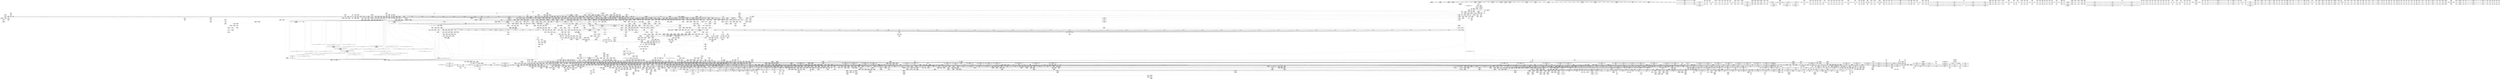 digraph {
	CE0x59841e0 [shape=record,shape=Mrecord,label="{CE0x59841e0|tomoyo_add_slash:tmp10|security/tomoyo/file.c,136}"]
	CE0x58b99a0 [shape=record,shape=Mrecord,label="{CE0x58b99a0|_call_void_lock_acquire(%struct.lockdep_map*_%map,_i32_0,_i32_0,_i32_2,_i32_0,_%struct.lockdep_map*_null,_i64_ptrtoint_(i8*_blockaddress(_rcu_lock_acquire,_%__here)_to_i64))_#9,_!dbg_!38907|include/linux/rcupdate.h,418|*SummSource*}"]
	CE0x3d2e6c0 [shape=record,shape=Mrecord,label="{CE0x3d2e6c0|tomoyo_get_mode:tmp16|security/tomoyo/util.c,983}"]
	CE0x4d0b0d0 [shape=record,shape=Mrecord,label="{CE0x4d0b0d0|tomoyo_const_part_length:tmp20|security/tomoyo/util.c,628}"]
	CE0x7418680 [shape=record,shape=Mrecord,label="{CE0x7418680|i64*_getelementptr_inbounds_(_11_x_i64_,_11_x_i64_*___llvm_gcov_ctr54147,_i64_0,_i64_0)|*Constant*|*SummSink*}"]
	CE0x49c2b00 [shape=record,shape=Mrecord,label="{CE0x49c2b00|tomoyo_audit_path_log:tmp1|*SummSource*}"]
	CE0x3e55500 [shape=record,shape=Mrecord,label="{CE0x3e55500|__llvm_gcov_indirect_counter_increment:counter|*SummSource*}"]
	CE0x4b9a3a0 [shape=record,shape=Mrecord,label="{CE0x4b9a3a0|tomoyo_domain:tmp6|security/tomoyo/common.h,1205|*SummSource*}"]
	CE0x3eebc60 [shape=record,shape=Mrecord,label="{CE0x3eebc60|_ret_void,_!dbg_!38907|include/linux/srcu.h,238|*SummSource*}"]
	CE0x404d9f0 [shape=record,shape=Mrecord,label="{CE0x404d9f0|tomoyo_path_perm:tmp10|security/tomoyo/file.c,797}"]
	CE0x7345ec0 [shape=record,shape=Mrecord,label="{CE0x7345ec0|tomoyo_fill_path_info:cmp|security/tomoyo/util.c,667|*SummSource*}"]
	CE0x7418120 [shape=record,shape=Mrecord,label="{CE0x7418120|tomoyo_fill_path_info:call2|security/tomoyo/util.c,666|*SummSink*}"]
	CE0x3d48130 [shape=record,shape=Mrecord,label="{CE0x3d48130|tomoyo_get_mode:tmp19|security/tomoyo/util.c,985}"]
	CE0x5a20f60 [shape=record,shape=Mrecord,label="{CE0x5a20f60|i64*_getelementptr_inbounds_(_12_x_i64_,_12_x_i64_*___llvm_gcov_ctr31133,_i64_0,_i64_6)|*Constant*|*SummSink*}"]
	CE0x3f3f690 [shape=record,shape=Mrecord,label="{CE0x3f3f690|tomoyo_audit_path_log:name|security/tomoyo/file.c,169|*SummSource*}"]
	CE0x5a78640 [shape=record,shape=Mrecord,label="{CE0x5a78640|tomoyo_get_realpath:name1|security/tomoyo/file.c,151|*SummSource*}"]
	CE0x5a3eb10 [shape=record,shape=Mrecord,label="{CE0x5a3eb10|rcu_lock_release:entry}"]
	CE0x5926d90 [shape=record,shape=Mrecord,label="{CE0x5926d90|tomoyo_audit_path_log:operation|security/tomoyo/file.c,168}"]
	CE0x599f1b0 [shape=record,shape=Mrecord,label="{CE0x599f1b0|tomoyo_path_perm:obj7|security/tomoyo/file.c,806|*SummSink*}"]
	CE0x5bd3830 [shape=record,shape=Mrecord,label="{CE0x5bd3830|tomoyo_init_request_info:call4|security/tomoyo/util.c,1010}"]
	CE0x4b942d0 [shape=record,shape=Mrecord,label="{CE0x4b942d0|tomoyo_domain:tmp4|security/tomoyo/common.h,1205|*SummSource*}"]
	CE0x3e76c40 [shape=record,shape=Mrecord,label="{CE0x3e76c40|tomoyo_const_part_length:cmp12|security/tomoyo/util.c,641|*SummSink*}"]
	CE0x3de72f0 [shape=record,shape=Mrecord,label="{CE0x3de72f0|i64*_getelementptr_inbounds_(_11_x_i64_,_11_x_i64_*___llvm_gcov_ctr54147,_i64_0,_i64_8)|*Constant*}"]
	CE0x75affa0 [shape=record,shape=Mrecord,label="{CE0x75affa0|tomoyo_audit_path_log:bb|*SummSource*}"]
	CE0x5b4ac60 [shape=record,shape=Mrecord,label="{CE0x5b4ac60|tomoyo_get_mode:if.then2|*SummSink*}"]
	CE0x7533d90 [shape=record,shape=Mrecord,label="{CE0x7533d90|tomoyo_fill_path_info:frombool|security/tomoyo/util.c,667}"]
	CE0x4dc9780 [shape=record,shape=Mrecord,label="{CE0x4dc9780|i64*_getelementptr_inbounds_(_5_x_i64_,_5_x_i64_*___llvm_gcov_ctr28130,_i64_0,_i64_4)|*Constant*|*SummSource*}"]
	CE0x5be5420 [shape=record,shape=Mrecord,label="{CE0x5be5420|i64*_getelementptr_inbounds_(_12_x_i64_,_12_x_i64_*___llvm_gcov_ctr31133,_i64_0,_i64_10)|*Constant*|*SummSink*}"]
	CE0x7282f30 [shape=record,shape=Mrecord,label="{CE0x7282f30|__llvm_gcov_indirect_counter_increment114:exit|*SummSink*}"]
	CE0x7346300 [shape=record,shape=Mrecord,label="{CE0x7346300|i64*_getelementptr_inbounds_(_5_x_i64_,_5_x_i64_*___llvm_gcov_ctr28130,_i64_0,_i64_4)|*Constant*}"]
	CE0x5a02ee0 [shape=record,shape=Mrecord,label="{CE0x5a02ee0|GLOBAL:current_task|Global_var:current_task|*SummSink*}"]
	CE0x3e4f4c0 [shape=record,shape=Mrecord,label="{CE0x3e4f4c0|i64_2|*Constant*}"]
	CE0x7266d40 [shape=record,shape=Mrecord,label="{CE0x7266d40|tomoyo_add_slash:tmp2|*LoadInst*|security/tomoyo/file.c,131|*SummSource*}"]
	CE0x68891c0 [shape=record,shape=Mrecord,label="{CE0x68891c0|tomoyo_domain:land.lhs.true2|*SummSource*}"]
	CE0x3ee66c0 [shape=record,shape=Mrecord,label="{CE0x3ee66c0|i64*_getelementptr_inbounds_(_25_x_i64_,_25_x_i64_*___llvm_gcov_ctr11,_i64_0,_i64_3)|*Constant*|*SummSource*}"]
	CE0x5dc7c40 [shape=record,shape=Mrecord,label="{CE0x5dc7c40|tomoyo_read_unlock:entry|*SummSink*}"]
	CE0x5a59300 [shape=record,shape=Mrecord,label="{CE0x5a59300|tomoyo_path_perm:if.end22|*SummSink*}"]
	CE0x5a20ad0 [shape=record,shape=Mrecord,label="{CE0x5a20ad0|_call_void_mcount()_#3}"]
	CE0x4a77680 [shape=record,shape=Mrecord,label="{CE0x4a77680|tomoyo_path_perm:tmp2|security/tomoyo/file.c,787}"]
	CE0x597cf20 [shape=record,shape=Mrecord,label="{CE0x597cf20|rcu_lock_acquire:tmp|*SummSink*}"]
	CE0x4b04a50 [shape=record,shape=Mrecord,label="{CE0x4b04a50|i8_0|*Constant*}"]
	CE0x73fb060 [shape=record,shape=Mrecord,label="{CE0x73fb060|tomoyo_const_part_length:tmp52|security/tomoyo/util.c,652|*SummSink*}"]
	CE0x3e12d90 [shape=record,shape=Mrecord,label="{CE0x3e12d90|tomoyo_const_part_length:tmp26|security/tomoyo/util.c,641}"]
	CE0x4e17230 [shape=record,shape=Mrecord,label="{CE0x4e17230|tomoyo_get_mode:if.then13|*SummSource*}"]
	CE0x4bf09a0 [shape=record,shape=Mrecord,label="{CE0x4bf09a0|i64*_getelementptr_inbounds_(_4_x_i64_,_4_x_i64_*___llvm_gcov_ctr33,_i64_0,_i64_0)|*Constant*|*SummSource*}"]
	CE0x5a81200 [shape=record,shape=Mrecord,label="{CE0x5a81200|tomoyo_audit_path_log:path|security/tomoyo/file.c,168|*SummSink*}"]
	CE0x5c4ea00 [shape=record,shape=Mrecord,label="{CE0x5c4ea00|i64*_getelementptr_inbounds_(_25_x_i64_,_25_x_i64_*___llvm_gcov_ctr11,_i64_0,_i64_18)|*Constant*|*SummSource*}"]
	CE0x4ad5e00 [shape=record,shape=Mrecord,label="{CE0x4ad5e00|rcu_lock_acquire:tmp5|include/linux/rcupdate.h,418|*SummSource*}"]
	CE0x4cfe9f0 [shape=record,shape=Mrecord,label="{CE0x4cfe9f0|tomoyo_init_request_info:tmp2|security/tomoyo/util.c,1003}"]
	CE0x5d8e630 [shape=record,shape=Mrecord,label="{CE0x5d8e630|i32_-12|*Constant*|*SummSource*}"]
	CE0x4c0b820 [shape=record,shape=Mrecord,label="{CE0x4c0b820|0:_%struct.tomoyo_obj_info*,_16:_%struct.tomoyo_domain_info*,_24:_%struct.tomoyo_path_info*,_40:_i8,_72:_i8,_75:_i8,_76:_i8,_77:_i8,_:_SCMRE_39,40_}"]
	CE0x4d2bbb0 [shape=record,shape=Mrecord,label="{CE0x4d2bbb0|tomoyo_get_mode:index|Function::tomoyo_get_mode&Arg::index::|*SummSource*}"]
	CE0x4ba3890 [shape=record,shape=Mrecord,label="{CE0x4ba3890|tomoyo_read_lock:tmp1|*SummSink*}"]
	CE0x3d142e0 [shape=record,shape=Mrecord,label="{CE0x3d142e0|tomoyo_audit_path_log:tmp4|security/tomoyo/file.c,168|*SummSource*}"]
	CE0x72d1110 [shape=record,shape=Mrecord,label="{CE0x72d1110|tomoyo_const_part_length:incdec.ptr|security/tomoyo/util.c,626|*SummSink*}"]
	CE0x5c96370 [shape=record,shape=Mrecord,label="{CE0x5c96370|tomoyo_const_part_length:tmp43|security/tomoyo/util.c,644|*SummSink*}"]
	CE0x5d83ce0 [shape=record,shape=Mrecord,label="{CE0x5d83ce0|i64*_getelementptr_inbounds_(_25_x_i64_,_25_x_i64_*___llvm_gcov_ctr11,_i64_0,_i64_19)|*Constant*|*SummSink*}"]
	CE0x5c812e0 [shape=record,shape=Mrecord,label="{CE0x5c812e0|GLOBAL:kfree|*Constant*|*SummSource*}"]
	CE0x5c95e70 [shape=record,shape=Mrecord,label="{CE0x5c95e70|tomoyo_const_part_length:tmp42|security/tomoyo/util.c,644|*SummSink*}"]
	CE0x7322a50 [shape=record,shape=Mrecord,label="{CE0x7322a50|tomoyo_get_realpath:tmp2|*LoadInst*|security/tomoyo/file.c,151}"]
	CE0x72cfec0 [shape=record,shape=Mrecord,label="{CE0x72cfec0|tomoyo_domain:tmp20|security/tomoyo/common.h,1205}"]
	CE0x7351140 [shape=record,shape=Mrecord,label="{CE0x7351140|tomoyo_audit_path_log:r|Function::tomoyo_audit_path_log&Arg::r::}"]
	CE0x49c2760 [shape=record,shape=Mrecord,label="{CE0x49c2760|tomoyo_const_part_length:cmp3|security/tomoyo/util.c,627}"]
	CE0x72bd290 [shape=record,shape=Mrecord,label="{CE0x72bd290|tomoyo_path_perm:call16|security/tomoyo/file.c,820}"]
	CE0x4c7ebd0 [shape=record,shape=Mrecord,label="{CE0x4c7ebd0|__llvm_gcov_indirect_counter_increment114:counters|Function::__llvm_gcov_indirect_counter_increment114&Arg::counters::|*SummSource*}"]
	CE0x5b7fb60 [shape=record,shape=Mrecord,label="{CE0x5b7fb60|i32_8|*Constant*}"]
	CE0x5c50b10 [shape=record,shape=Mrecord,label="{CE0x5c50b10|tomoyo_path_perm:name21|security/tomoyo/file.c,822}"]
	CE0x5a71970 [shape=record,shape=Mrecord,label="{CE0x5a71970|tomoyo_init_request_info:tmp7|security/tomoyo/util.c,1005}"]
	CE0x593e0d0 [shape=record,shape=Mrecord,label="{CE0x593e0d0|__llvm_gcov_indirect_counter_increment114:entry|*SummSink*}"]
	CE0x4a9d810 [shape=record,shape=Mrecord,label="{CE0x4a9d810|tomoyo_audit_path_log:tmp6|security/tomoyo/file.c,169|*SummSink*}"]
	CE0x75b0800 [shape=record,shape=Mrecord,label="{CE0x75b0800|tomoyo_get_mode:tmp}"]
	CE0x3eedc00 [shape=record,shape=Mrecord,label="{CE0x3eedc00|GLOBAL:tomoyo_init_request_info|*Constant*|*SummSource*}"]
	CE0x74293d0 [shape=record,shape=Mrecord,label="{CE0x74293d0|i64_5|*Constant*|*SummSink*}"]
	CE0x5a20fd0 [shape=record,shape=Mrecord,label="{CE0x5a20fd0|tomoyo_get_mode:tmp14|security/tomoyo/util.c,983|*SummSink*}"]
	CE0x3f59790 [shape=record,shape=Mrecord,label="{CE0x3f59790|__llvm_gcov_indirect_counter_increment:predecessor|Function::__llvm_gcov_indirect_counter_increment&Arg::predecessor::|*SummSink*}"]
	CE0x74e7e80 [shape=record,shape=Mrecord,label="{CE0x74e7e80|tomoyo_get_realpath:tmp6|security/tomoyo/file.c,151|*SummSink*}"]
	CE0x5e2d290 [shape=record,shape=Mrecord,label="{CE0x5e2d290|tomoyo_get_mode:tmp1}"]
	CE0x5b6b4e0 [shape=record,shape=Mrecord,label="{CE0x5b6b4e0|0:_i8*,_array:_GCRE_tomoyo_path_keyword_external_constant_11_x_i8*_:_elem_0::|security/tomoyo/file.c,167}"]
	CE0x4b9c470 [shape=record,shape=Mrecord,label="{CE0x4b9c470|_call_void_tomoyo_add_slash(%struct.tomoyo_path_info*_%buf)_#9,_!dbg_!38937|security/tomoyo/file.c,810}"]
	CE0x3d6fb80 [shape=record,shape=Mrecord,label="{CE0x3d6fb80|GLOBAL:lockdep_rcu_suspicious|*Constant*|*SummSink*}"]
	CE0x58ac0e0 [shape=record,shape=Mrecord,label="{CE0x58ac0e0|tomoyo_get_mode:tmp21|security/tomoyo/util.c,985|*SummSource*}"]
	CE0x5a3eaa0 [shape=record,shape=Mrecord,label="{CE0x5a3eaa0|GLOBAL:rcu_lock_release|*Constant*|*SummSink*}"]
	CE0x49c3a40 [shape=record,shape=Mrecord,label="{CE0x49c3a40|i64*_getelementptr_inbounds_(_25_x_i64_,_25_x_i64_*___llvm_gcov_ctr11,_i64_0,_i64_3)|*Constant*|*SummSink*}"]
	CE0x7304740 [shape=record,shape=Mrecord,label="{CE0x7304740|tomoyo_path_perm:tmp52|security/tomoyo/file.c,829|*SummSource*}"]
	CE0x4d74580 [shape=record,shape=Mrecord,label="{CE0x4d74580|tomoyo_path_perm:tmp42|security/tomoyo/file.c,826}"]
	CE0x4bf0830 [shape=record,shape=Mrecord,label="{CE0x4bf0830|i64*_getelementptr_inbounds_(_4_x_i64_,_4_x_i64_*___llvm_gcov_ctr33,_i64_0,_i64_0)|*Constant*}"]
	CE0x4b16240 [shape=record,shape=Mrecord,label="{CE0x4b16240|tomoyo_fill_path_info:tmp5|security/tomoyo/util.c,667|*SummSink*}"]
	CE0x4cfe320 [shape=record,shape=Mrecord,label="{CE0x4cfe320|_ret_i32_%call,_!dbg_!38907|include/linux/srcu.h,223}"]
	CE0x3f26210 [shape=record,shape=Mrecord,label="{CE0x3f26210|tomoyo_path_permission:filename5|security/tomoyo/file.c,568}"]
	CE0x4b15cb0 [shape=record,shape=Mrecord,label="{CE0x4b15cb0|GLOBAL:tomoyo_realpath_from_path|*Constant*|*SummSource*}"]
	CE0x72ccef0 [shape=record,shape=Mrecord,label="{CE0x72ccef0|tomoyo_fill_path_info:call11|security/tomoyo/util.c,669|*SummSink*}"]
	CE0x4c1a430 [shape=record,shape=Mrecord,label="{CE0x4c1a430|GLOBAL:tomoyo_realpath_from_path|*Constant*}"]
	CE0x4be1680 [shape=record,shape=Mrecord,label="{CE0x4be1680|i64*_getelementptr_inbounds_(_2_x_i64_,_2_x_i64_*___llvm_gcov_ctr32,_i64_0,_i64_1)|*Constant*}"]
	CE0x5b27ec0 [shape=record,shape=Mrecord,label="{CE0x5b27ec0|tomoyo_init_request_info:domain.addr.0|*SummSource*}"]
	CE0x7340c50 [shape=record,shape=Mrecord,label="{CE0x7340c50|tomoyo_get_realpath:tmp2|*LoadInst*|security/tomoyo/file.c,151|*SummSink*}"]
	CE0x7346740 [shape=record,shape=Mrecord,label="{CE0x7346740|tomoyo_fill_path_info:tmp11|security/tomoyo/util.c,667|*SummSource*}"]
	CE0x5e6dcd0 [shape=record,shape=Mrecord,label="{CE0x5e6dcd0|tomoyo_const_part_length:if.then17|*SummSink*}"]
	CE0x5a21240 [shape=record,shape=Mrecord,label="{CE0x5a21240|tomoyo_path_permission:conv3|security/tomoyo/file.c,565|*SummSource*}"]
	CE0x3dd0590 [shape=record,shape=Mrecord,label="{CE0x3dd0590|tomoyo_get_mode:tmp14|security/tomoyo/util.c,983}"]
	CE0x3f39200 [shape=record,shape=Mrecord,label="{CE0x3f39200|tomoyo_const_part_length:tmp16|security/tomoyo/util.c,627|*SummSource*}"]
	CE0x7422f10 [shape=record,shape=Mrecord,label="{CE0x7422f10|i64_12|*Constant*|*SummSink*}"]
	CE0x5e3c5c0 [shape=record,shape=Mrecord,label="{CE0x5e3c5c0|COLLAPSED:_GCMRE___llvm_gcov_ctr26_internal_global_6_x_i64_zeroinitializer:_elem_0:default:}"]
	CE0x4c2bc10 [shape=record,shape=Mrecord,label="{CE0x4c2bc10|tomoyo_path_permission:domain|security/tomoyo/file.c,564|*SummSink*}"]
	CE0x588ed00 [shape=record,shape=Mrecord,label="{CE0x588ed00|i32_3|*Constant*}"]
	CE0x4ae46c0 [shape=record,shape=Mrecord,label="{CE0x4ae46c0|tomoyo_init_request_info:domain|Function::tomoyo_init_request_info&Arg::domain::|*SummSource*}"]
	CE0x7567c00 [shape=record,shape=Mrecord,label="{CE0x7567c00|tomoyo_domain:tmp13|security/tomoyo/common.h,1205|*SummSink*}"]
	CE0x5ab84e0 [shape=record,shape=Mrecord,label="{CE0x5ab84e0|tomoyo_const_part_length:conv20|security/tomoyo/util.c,644}"]
	CE0x5d32610 [shape=record,shape=Mrecord,label="{CE0x5d32610|tomoyo_const_part_length:tmp46|security/tomoyo/util.c,646|*SummSource*}"]
	CE0x5dd51e0 [shape=record,shape=Mrecord,label="{CE0x5dd51e0|rcu_lock_acquire:__here}"]
	CE0x73a27c0 [shape=record,shape=Mrecord,label="{CE0x73a27c0|i64*_getelementptr_inbounds_(_2_x_i64_,_2_x_i64_*___llvm_gcov_ctr31,_i64_0,_i64_0)|*Constant*|*SummSource*}"]
	CE0x5a66eb0 [shape=record,shape=Mrecord,label="{CE0x5a66eb0|_ret_void,_!dbg_!38929|security/tomoyo/util.c,670|*SummSource*}"]
	CE0x5d84760 [shape=record,shape=Mrecord,label="{CE0x5d84760|tomoyo_path_perm:tmp40|security/tomoyo/file.c,821|*SummSink*}"]
	CE0x7373980 [shape=record,shape=Mrecord,label="{CE0x7373980|tomoyo_fill_path_info:land.end}"]
	CE0x599cd30 [shape=record,shape=Mrecord,label="{CE0x599cd30|tomoyo_path_permission:tmp12|security/tomoyo/file.c,566}"]
	CE0x72c1380 [shape=record,shape=Mrecord,label="{CE0x72c1380|srcu_read_unlock:tmp1|*SummSource*}"]
	CE0x588ee70 [shape=record,shape=Mrecord,label="{CE0x588ee70|tomoyo_init_request_info:type|security/tomoyo/util.c,1009|*SummSource*}"]
	CE0x5c0b050 [shape=record,shape=Mrecord,label="{CE0x5c0b050|tomoyo_path_permission:do.body}"]
	CE0x49d5ae0 [shape=record,shape=Mrecord,label="{CE0x49d5ae0|0:_i8,_array:_GCR_tomoyo_p2mac_internal_constant_11_x_i8_c_00_01_01_01_03_04_06_09_0A_13_15_,_align_1:_elem_9::|security/tomoyo/file.c,797}"]
	CE0x5c2d510 [shape=record,shape=Mrecord,label="{CE0x5c2d510|tomoyo_path_perm:tmp33|security/tomoyo/file.c,821|*SummSink*}"]
	CE0x4a42280 [shape=record,shape=Mrecord,label="{CE0x4a42280|tomoyo_domain:tmp22|security/tomoyo/common.h,1205|*SummSink*}"]
	CE0x5de0520 [shape=record,shape=Mrecord,label="{CE0x5de0520|tomoyo_get_mode:conv15|security/tomoyo/util.c,987}"]
	CE0x5c02cb0 [shape=record,shape=Mrecord,label="{CE0x5c02cb0|tomoyo_path_perm:cmp18|security/tomoyo/file.c,821|*SummSource*}"]
	CE0x5a8c9e0 [shape=record,shape=Mrecord,label="{CE0x5a8c9e0|_call_void_tomoyo_fill_path_info(%struct.tomoyo_path_info*_%buf)_#9,_!dbg_!38913|security/tomoyo/file.c,152|*SummSink*}"]
	CE0x7417d20 [shape=record,shape=Mrecord,label="{CE0x7417d20|tomoyo_path_permission:tmp3|*LoadInst*|security/tomoyo/file.c,564}"]
	CE0x3f39df0 [shape=record,shape=Mrecord,label="{CE0x3f39df0|tomoyo_const_part_length:tmp26|security/tomoyo/util.c,641|*SummSource*}"]
	CE0x738da30 [shape=record,shape=Mrecord,label="{CE0x738da30|tomoyo_path_perm:tobool|security/tomoyo/file.c,814|*SummSink*}"]
	CE0x73115d0 [shape=record,shape=Mrecord,label="{CE0x73115d0|__llvm_gcov_indirect_counter_increment:tmp2|*SummSource*}"]
	CE0x4b598a0 [shape=record,shape=Mrecord,label="{CE0x4b598a0|tomoyo_domain:tmp12|security/tomoyo/common.h,1205|*SummSink*}"]
	CE0x49f1670 [shape=record,shape=Mrecord,label="{CE0x49f1670|i64_7|*Constant*}"]
	CE0x5c41f50 [shape=record,shape=Mrecord,label="{CE0x5c41f50|tomoyo_init_request_info:profile2|security/tomoyo/util.c,1007|*SummSink*}"]
	CE0x49c3380 [shape=record,shape=Mrecord,label="{CE0x49c3380|i64**_getelementptr_inbounds_(_3_x_i64*_,_3_x_i64*_*___llvm_gcda_edge_table44,_i64_0,_i64_2)|*Constant*|*SummSink*}"]
	CE0x5a023e0 [shape=record,shape=Mrecord,label="{CE0x5a023e0|tomoyo_get_mode:conv10|security/tomoyo/util.c,985}"]
	CE0x7259fe0 [shape=record,shape=Mrecord,label="{CE0x7259fe0|i64*_getelementptr_inbounds_(_25_x_i64_,_25_x_i64_*___llvm_gcov_ctr11,_i64_0,_i64_23)|*Constant*|*SummSink*}"]
	CE0x4d0a440 [shape=record,shape=Mrecord,label="{CE0x4d0a440|i64*_getelementptr_inbounds_(_2_x_i64_,_2_x_i64_*___llvm_gcov_ctr32,_i64_0,_i64_1)|*Constant*|*SummSink*}"]
	CE0x5917660 [shape=record,shape=Mrecord,label="{CE0x5917660|tomoyo_path_perm:frombool|security/tomoyo/file.c,800|*SummSource*}"]
	CE0x3fe1920 [shape=record,shape=Mrecord,label="{CE0x3fe1920|_ret_i32_%retval.0,_!dbg_!38973|security/tomoyo/file.c,829|*SummSource*}"]
	CE0x4b26cb0 [shape=record,shape=Mrecord,label="{CE0x4b26cb0|tomoyo_fill_path_info:call|security/tomoyo/util.c,664|*SummSource*}"]
	CE0x49f20a0 [shape=record,shape=Mrecord,label="{CE0x49f20a0|GLOBAL:__llvm_gcov_global_state_pred45|Global_var:__llvm_gcov_global_state_pred45}"]
	CE0x5d84150 [shape=record,shape=Mrecord,label="{CE0x5d84150|tomoyo_path_perm:tmp39|security/tomoyo/file.c,821}"]
	CE0x5de99c0 [shape=record,shape=Mrecord,label="{CE0x5de99c0|i64*_getelementptr_inbounds_(_5_x_i64_,_5_x_i64_*___llvm_gcov_ctr28130,_i64_0,_i64_0)|*Constant*}"]
	CE0x753fca0 [shape=record,shape=Mrecord,label="{CE0x753fca0|__llvm_gcov_indirect_counter_increment114:tmp3|*SummSink*}"]
	CE0x4ad1140 [shape=record,shape=Mrecord,label="{CE0x4ad1140|tomoyo_fill_path_info:frombool|security/tomoyo/util.c,667|*SummSource*}"]
	CE0x5b179b0 [shape=record,shape=Mrecord,label="{CE0x5b179b0|tomoyo_get_mode:tmp4|security/tomoyo/util.c,978}"]
	CE0x7358340 [shape=record,shape=Mrecord,label="{CE0x7358340|i64_7|*Constant*|*SummSource*}"]
	CE0x5c2d340 [shape=record,shape=Mrecord,label="{CE0x5c2d340|tomoyo_path_perm:tmp33|security/tomoyo/file.c,821}"]
	CE0x3f26a90 [shape=record,shape=Mrecord,label="{CE0x3f26a90|tomoyo_domain:if.then}"]
	CE0x4d73bb0 [shape=record,shape=Mrecord,label="{CE0x4d73bb0|tomoyo_path_perm:tobool24|security/tomoyo/file.c,826|*SummSource*}"]
	CE0x3e76aa0 [shape=record,shape=Mrecord,label="{CE0x3e76aa0|tomoyo_const_part_length:cmp12|security/tomoyo/util.c,641|*SummSource*}"]
	CE0x5cf07a0 [shape=record,shape=Mrecord,label="{CE0x5cf07a0|__llvm_gcov_indirect_counter_increment:tmp5|*SummSink*}"]
	CE0x5a48a20 [shape=record,shape=Mrecord,label="{CE0x5a48a20|128:_i8*,_1208:_%struct.file*,_:_CMRE_104,112_|*MultipleSource*|security/tomoyo/common.h,1205|security/tomoyo/common.h,1205}"]
	CE0x3da36e0 [shape=record,shape=Mrecord,label="{CE0x3da36e0|tomoyo_get_mode:conv5|security/tomoyo/util.c,983|*SummSink*}"]
	CE0x3f06620 [shape=record,shape=Mrecord,label="{CE0x3f06620|tomoyo_const_part_length:conv2|security/tomoyo/util.c,627|*SummSink*}"]
	CE0x3c53020 [shape=record,shape=Mrecord,label="{CE0x3c53020|tomoyo_sb_umount:mnt_root|security/tomoyo/tomoyo.c,427}"]
	CE0x3eabe70 [shape=record,shape=Mrecord,label="{CE0x3eabe70|tomoyo_domain:tmp10|security/tomoyo/common.h,1205|*SummSource*}"]
	CE0x5bd36e0 [shape=record,shape=Mrecord,label="{CE0x5bd36e0|tomoyo_init_request_info:tmp12|security/tomoyo/util.c,1010|*SummSink*}"]
	CE0x4d74460 [shape=record,shape=Mrecord,label="{CE0x4d74460|i64*_getelementptr_inbounds_(_25_x_i64_,_25_x_i64_*___llvm_gcov_ctr11,_i64_0,_i64_22)|*Constant*}"]
	CE0x4d743f0 [shape=record,shape=Mrecord,label="{CE0x4d743f0|tomoyo_path_perm:tmp42|security/tomoyo/file.c,826|*SummSink*}"]
	CE0x5b81530 [shape=record,shape=Mrecord,label="{CE0x5b81530|i64_22|*Constant*|*SummSource*}"]
	CE0x4caa090 [shape=record,shape=Mrecord,label="{CE0x4caa090|srcu_read_lock:sp|Function::srcu_read_lock&Arg::sp::|*SummSource*}"]
	CE0x59d2840 [shape=record,shape=Mrecord,label="{CE0x59d2840|tomoyo_domain:do.body}"]
	CE0x5d5b6e0 [shape=record,shape=Mrecord,label="{CE0x5d5b6e0|i64*_getelementptr_inbounds_(_31_x_i64_,_31_x_i64_*___llvm_gcov_ctr43150,_i64_0,_i64_27)|*Constant*|*SummSource*}"]
	CE0x4abfce0 [shape=record,shape=Mrecord,label="{CE0x4abfce0|i64_176|*Constant*|*SummSource*}"]
	CE0x3e75fc0 [shape=record,shape=Mrecord,label="{CE0x3e75fc0|tomoyo_const_part_length:lor.lhs.false|*SummSink*}"]
	CE0x3e33420 [shape=record,shape=Mrecord,label="{CE0x3e33420|tomoyo_get_mode:mode.0|*SummSource*}"]
	CE0x5a812e0 [shape=record,shape=Mrecord,label="{CE0x5a812e0|i32_2|*Constant*}"]
	CE0x593d480 [shape=record,shape=Mrecord,label="{CE0x593d480|tomoyo_audit_path_log:filename|security/tomoyo/file.c,169}"]
	CE0x3e55d70 [shape=record,shape=Mrecord,label="{CE0x3e55d70|i64*_getelementptr_inbounds_(_6_x_i64_,_6_x_i64_*___llvm_gcov_ctr25,_i64_0,_i64_3)|*Constant*|*SummSink*}"]
	CE0x7266aa0 [shape=record,shape=Mrecord,label="{CE0x7266aa0|tomoyo_get_realpath:tmp}"]
	CE0x4a42cc0 [shape=record,shape=Mrecord,label="{CE0x4a42cc0|tomoyo_get_mode:if.then|*SummSink*}"]
	CE0x4d14b70 [shape=record,shape=Mrecord,label="{CE0x4d14b70|tomoyo_const_part_length:if.end28}"]
	CE0x74185c0 [shape=record,shape=Mrecord,label="{CE0x74185c0|i64*_getelementptr_inbounds_(_11_x_i64_,_11_x_i64_*___llvm_gcov_ctr54147,_i64_0,_i64_0)|*Constant*|*SummSource*}"]
	CE0x7417d90 [shape=record,shape=Mrecord,label="{CE0x7417d90|tomoyo_path_permission:tmp3|*LoadInst*|security/tomoyo/file.c,564|*SummSource*}"]
	CE0x3efcb00 [shape=record,shape=Mrecord,label="{CE0x3efcb00|tomoyo_sb_umount:bb}"]
	CE0x4c24d00 [shape=record,shape=Mrecord,label="{CE0x4c24d00|0:_%struct.tomoyo_obj_info*,_16:_%struct.tomoyo_domain_info*,_24:_%struct.tomoyo_path_info*,_40:_i8,_72:_i8,_75:_i8,_76:_i8,_77:_i8,_:_SCMRE_46,47_}"]
	CE0x4e415a0 [shape=record,shape=Mrecord,label="{CE0x4e415a0|tomoyo_audit_path_log:param1|security/tomoyo/file.c,169|*SummSource*}"]
	CE0x5d31520 [shape=record,shape=Mrecord,label="{CE0x5d31520|tomoyo_const_part_length:tmp44|security/tomoyo/util.c,645|*SummSink*}"]
	CE0x3eeb740 [shape=record,shape=Mrecord,label="{CE0x3eeb740|GLOBAL:tomoyo_p2mac|Global_var:tomoyo_p2mac}"]
	CE0x5cb5f90 [shape=record,shape=Mrecord,label="{CE0x5cb5f90|tomoyo_fill_path_info:conv4|security/tomoyo/util.c,667|*SummSource*}"]
	CE0x5b55740 [shape=record,shape=Mrecord,label="{CE0x5b55740|tomoyo_init_request_info:domain1|security/tomoyo/util.c,1006}"]
	CE0x5df3650 [shape=record,shape=Mrecord,label="{CE0x5df3650|tomoyo_add_slash:tmp12|security/tomoyo/file.c,138|*SummSource*}"]
	CE0x729b1b0 [shape=record,shape=Mrecord,label="{CE0x729b1b0|tomoyo_audit_path_log:entry|*SummSource*}"]
	CE0x4ae30e0 [shape=record,shape=Mrecord,label="{CE0x4ae30e0|tomoyo_init_request_info:r|Function::tomoyo_init_request_info&Arg::r::|*SummSink*}"]
	CE0x4d5f740 [shape=record,shape=Mrecord,label="{CE0x4d5f740|tomoyo_add_slash:bb|*SummSink*}"]
	CE0x7351490 [shape=record,shape=Mrecord,label="{CE0x7351490|_ret_i32_%call,_!dbg_!38912|security/tomoyo/file.c,167|*SummSource*}"]
	CE0x5e13c40 [shape=record,shape=Mrecord,label="{CE0x5e13c40|tomoyo_path_permission:return|*SummSource*}"]
	CE0x59eb650 [shape=record,shape=Mrecord,label="{CE0x59eb650|tomoyo_init_request_info:call|security/tomoyo/util.c,1005|*SummSink*}"]
	CE0x4b9ad70 [shape=record,shape=Mrecord,label="{CE0x4b9ad70|tomoyo_path_permission:do.cond}"]
	CE0x5e6d5c0 [shape=record,shape=Mrecord,label="{CE0x5e6d5c0|tomoyo_get_mode:tmp24|security/tomoyo/util.c,986}"]
	CE0x3c5c790 [shape=record,shape=Mrecord,label="{CE0x3c5c790|tomoyo_path_permission:path7|security/tomoyo/file.c,569|*SummSink*}"]
	CE0x5cb7e30 [shape=record,shape=Mrecord,label="{CE0x5cb7e30|i64*_getelementptr_inbounds_(_25_x_i64_,_25_x_i64_*___llvm_gcov_ctr11,_i64_0,_i64_15)|*Constant*}"]
	CE0x59162a0 [shape=record,shape=Mrecord,label="{CE0x59162a0|0:_i8*,_:_SCMRE_0,8_|*MultipleSource*|security/tomoyo/file.c, 794|security/tomoyo/file.c, 792|security/tomoyo/file.c,802}"]
	CE0x5a587d0 [shape=record,shape=Mrecord,label="{CE0x5a587d0|i64_1|*Constant*}"]
	CE0x7373b00 [shape=record,shape=Mrecord,label="{CE0x7373b00|tomoyo_fill_path_info:land.end|*SummSink*}"]
	CE0x59048c0 [shape=record,shape=Mrecord,label="{CE0x59048c0|tomoyo_fill_path_info:cmp8|security/tomoyo/util.c,668}"]
	CE0x4b83490 [shape=record,shape=Mrecord,label="{CE0x4b83490|tomoyo_path_permission:tmp9|security/tomoyo/file.c,565}"]
	CE0x59040c0 [shape=record,shape=Mrecord,label="{CE0x59040c0|tomoyo_fill_path_info:tmp13|*LoadInst*|security/tomoyo/util.c,668|*SummSink*}"]
	CE0x5ac3b20 [shape=record,shape=Mrecord,label="{CE0x5ac3b20|i32_5|*Constant*}"]
	CE0x5876820 [shape=record,shape=Mrecord,label="{CE0x5876820|0:_%struct.tomoyo_obj_info*,_16:_%struct.tomoyo_domain_info*,_24:_%struct.tomoyo_path_info*,_40:_i8,_72:_i8,_75:_i8,_76:_i8,_77:_i8,_:_SCMRE_59,60_}"]
	CE0x5bd3560 [shape=record,shape=Mrecord,label="{CE0x5bd3560|tomoyo_init_request_info:tmp12|security/tomoyo/util.c,1010}"]
	CE0x5846620 [shape=record,shape=Mrecord,label="{CE0x5846620|tomoyo_fill_path_info:land.rhs}"]
	CE0x7298b00 [shape=record,shape=Mrecord,label="{CE0x7298b00|rcu_lock_acquire:tmp6}"]
	CE0x7263750 [shape=record,shape=Mrecord,label="{CE0x7263750|tomoyo_path_perm:cmp|security/tomoyo/file.c,798}"]
	CE0x72673f0 [shape=record,shape=Mrecord,label="{CE0x72673f0|tomoyo_get_realpath:tmp6|security/tomoyo/file.c,151}"]
	CE0x3da1f20 [shape=record,shape=Mrecord,label="{CE0x3da1f20|i64*_getelementptr_inbounds_(_4_x_i64_,_4_x_i64_*___llvm_gcov_ctr24,_i64_0,_i64_1)|*Constant*|*SummSource*}"]
	CE0x6895460 [shape=record,shape=Mrecord,label="{CE0x6895460|0:_i8,_array:_GCRE_tomoyo_index2category_constant_39_x_i8_c_00_00_00_00_00_00_00_00_00_00_00_00_00_00_00_00_00_00_00_00_00_00_00_01_01_01_01_01_01_01_01_01_01_01_01_01_01_01_02_,_align_16:_elem_15::|security/tomoyo/util.c,983}"]
	CE0x5c3cfd0 [shape=record,shape=Mrecord,label="{CE0x5c3cfd0|tomoyo_fill_path_info:frombool10|security/tomoyo/util.c,668}"]
	CE0x5a460a0 [shape=record,shape=Mrecord,label="{CE0x5a460a0|rcu_lock_release:map|Function::rcu_lock_release&Arg::map::}"]
	CE0x5e97c80 [shape=record,shape=Mrecord,label="{CE0x5e97c80|tomoyo_add_slash:tmp5|security/tomoyo/file.c,131|*SummSource*}"]
	CE0x7567b90 [shape=record,shape=Mrecord,label="{CE0x7567b90|i64*_getelementptr_inbounds_(_11_x_i64_,_11_x_i64_*___llvm_gcov_ctr54147,_i64_0,_i64_6)|*Constant*|*SummSink*}"]
	CE0x4cc3550 [shape=record,shape=Mrecord,label="{CE0x4cc3550|0:_i8,_array:_GCRE_tomoyo_index2category_constant_39_x_i8_c_00_00_00_00_00_00_00_00_00_00_00_00_00_00_00_00_00_00_00_00_00_00_00_01_01_01_01_01_01_01_01_01_01_01_01_01_01_01_02_,_align_16:_elem_29::|security/tomoyo/util.c,983}"]
	CE0x3f56c10 [shape=record,shape=Mrecord,label="{CE0x3f56c10|tomoyo_sb_umount:tmp3}"]
	CE0x595f7f0 [shape=record,shape=Mrecord,label="{CE0x595f7f0|tomoyo_add_slash:tmp4|security/tomoyo/file.c,131}"]
	CE0x5b4adb0 [shape=record,shape=Mrecord,label="{CE0x5b4adb0|tomoyo_get_mode:if.end9}"]
	CE0x59e4540 [shape=record,shape=Mrecord,label="{CE0x59e4540|tomoyo_init_request_info:tmp1|*SummSource*}"]
	CE0x5c5fdf0 [shape=record,shape=Mrecord,label="{CE0x5c5fdf0|tomoyo_const_part_length:tmp22|security/tomoyo/util.c,634}"]
	CE0x4ad5a00 [shape=record,shape=Mrecord,label="{CE0x4ad5a00|tomoyo_const_part_length:tmp30|security/tomoyo/util.c,641}"]
	CE0x7293070 [shape=record,shape=Mrecord,label="{CE0x7293070|0:_i8,_array:_GCR_tomoyo_p2mac_internal_constant_11_x_i8_c_00_01_01_01_03_04_06_09_0A_13_15_,_align_1:_elem_0::|security/tomoyo/file.c,797}"]
	CE0x7263440 [shape=record,shape=Mrecord,label="{CE0x7263440|_ret_i32_%conv6,_!dbg_!38926|security/tomoyo/util.c,1011|*SummSink*}"]
	CE0x72cd710 [shape=record,shape=Mrecord,label="{CE0x72cd710|tomoyo_fill_path_info:hash|security/tomoyo/util.c,669|*SummSink*}"]
	CE0x58547f0 [shape=record,shape=Mrecord,label="{CE0x58547f0|tomoyo_get_mode:idxprom|security/tomoyo/util.c,981|*SummSink*}"]
	CE0x5d9dc60 [shape=record,shape=Mrecord,label="{CE0x5d9dc60|tomoyo_const_part_length:bb}"]
	CE0x4d22610 [shape=record,shape=Mrecord,label="{CE0x4d22610|i32_49|*Constant*}"]
	CE0x4bf9070 [shape=record,shape=Mrecord,label="{CE0x4bf9070|128:_i8*,_1208:_%struct.file*,_:_CMRE_31,32_}"]
	CE0x4a97b10 [shape=record,shape=Mrecord,label="{CE0x4a97b10|GLOBAL:__srcu_read_unlock|*Constant*}"]
	CE0x7546c40 [shape=record,shape=Mrecord,label="{CE0x7546c40|tomoyo_fill_path_info:tmp}"]
	CE0x597c2a0 [shape=record,shape=Mrecord,label="{CE0x597c2a0|i32_2|*Constant*}"]
	CE0x729b270 [shape=record,shape=Mrecord,label="{CE0x729b270|tomoyo_audit_path_log:entry|*SummSink*}"]
	CE0x75465c0 [shape=record,shape=Mrecord,label="{CE0x75465c0|GLOBAL:tomoyo_profile|*Constant*|*SummSource*}"]
	CE0x59ebdb0 [shape=record,shape=Mrecord,label="{CE0x59ebdb0|tomoyo_path_perm:if.end6}"]
	CE0x74e7b10 [shape=record,shape=Mrecord,label="{CE0x74e7b10|__llvm_gcov_indirect_counter_increment:bb|*SummSink*}"]
	CE0x74c7cc0 [shape=record,shape=Mrecord,label="{CE0x74c7cc0|tomoyo_get_realpath:tmp9|security/tomoyo/file.c,155|*SummSource*}"]
	CE0x73734d0 [shape=record,shape=Mrecord,label="{CE0x73734d0|tomoyo_add_slash:tmp13|security/tomoyo/file.c,138}"]
	CE0x5a4a1a0 [shape=record,shape=Mrecord,label="{CE0x5a4a1a0|rcu_lock_release:tmp3|*SummSink*}"]
	CE0x3f396a0 [shape=record,shape=Mrecord,label="{CE0x3f396a0|tomoyo_audit_path_log:name|security/tomoyo/file.c,169}"]
	CE0x58f2cf0 [shape=record,shape=Mrecord,label="{CE0x58f2cf0|0:_i8*,_:_SCMRE_15,16_|*MultipleSource*|security/tomoyo/file.c, 794|security/tomoyo/file.c, 792|security/tomoyo/file.c,802}"]
	CE0x5d3d6b0 [shape=record,shape=Mrecord,label="{CE0x5d3d6b0|i64*_getelementptr_inbounds_(_11_x_i64_,_11_x_i64_*___llvm_gcov_ctr54147,_i64_0,_i64_1)|*Constant*|*SummSource*}"]
	CE0x5b94510 [shape=record,shape=Mrecord,label="{CE0x5b94510|tomoyo_path_perm:path1|security/tomoyo/file.c,788|*SummSink*}"]
	CE0x5c0a790 [shape=record,shape=Mrecord,label="{CE0x5c0a790|i64*_getelementptr_inbounds_(_10_x_i64_,_10_x_i64_*___llvm_gcov_ctr34,_i64_0,_i64_4)|*Constant*}"]
	CE0x5c503c0 [shape=record,shape=Mrecord,label="{CE0x5c503c0|tomoyo_path_perm:tmp36|security/tomoyo/file.c,822|*SummSink*}"]
	CE0x49c34e0 [shape=record,shape=Mrecord,label="{CE0x49c34e0|tomoyo_const_part_length:incdec.ptr10|security/tomoyo/util.c,640|*SummSink*}"]
	CE0x5a80a10 [shape=record,shape=Mrecord,label="{CE0x5a80a10|tomoyo_audit_path_log:filename|security/tomoyo/file.c,169|*SummSink*}"]
	CE0x5acb390 [shape=record,shape=Mrecord,label="{CE0x5acb390|tomoyo_const_part_length:filename.addr.0|*SummSource*}"]
	CE0x59f98c0 [shape=record,shape=Mrecord,label="{CE0x59f98c0|tomoyo_init_request_info:tobool|security/tomoyo/util.c,1004}"]
	CE0x7417fa0 [shape=record,shape=Mrecord,label="{CE0x7417fa0|tomoyo_path_permission:tmp4|security/tomoyo/file.c,564}"]
	CE0x5cff950 [shape=record,shape=Mrecord,label="{CE0x5cff950|COLLAPSED:_GCMRE___llvm_gcov_ctr34_internal_global_10_x_i64_zeroinitializer:_elem_0:default:}"]
	CE0x3c5c330 [shape=record,shape=Mrecord,label="{CE0x3c5c330|tomoyo_path_permission:param|security/tomoyo/file.c,568}"]
	CE0x5cc75b0 [shape=record,shape=Mrecord,label="{CE0x5cc75b0|tomoyo_get_mode:tmp6|security/tomoyo/util.c,978|*SummSource*}"]
	CE0x4c72880 [shape=record,shape=Mrecord,label="{CE0x4c72880|GLOBAL:tomoyo_fill_path_info|*Constant*}"]
	CE0x589ad30 [shape=record,shape=Mrecord,label="{CE0x589ad30|40:_%struct.tomoyo_policy_namespace*,_:_CRE_40,48_|*MultipleSource*|*LoadInst*|security/tomoyo/file.c,564|security/tomoyo/file.c,564}"]
	CE0x5be5360 [shape=record,shape=Mrecord,label="{CE0x5be5360|i64*_getelementptr_inbounds_(_12_x_i64_,_12_x_i64_*___llvm_gcov_ctr31133,_i64_0,_i64_10)|*Constant*|*SummSource*}"]
	CE0x753f4a0 [shape=record,shape=Mrecord,label="{CE0x753f4a0|__llvm_gcov_indirect_counter_increment114:counter|*SummSink*}"]
	CE0x4a33ca0 [shape=record,shape=Mrecord,label="{CE0x4a33ca0|GLOBAL:tomoyo_path_perm|*Constant*}"]
	CE0x7590020 [shape=record,shape=Mrecord,label="{CE0x7590020|tomoyo_domain:if.end|*SummSink*}"]
	CE0x5c92500 [shape=record,shape=Mrecord,label="{CE0x5c92500|tomoyo_get_realpath:retval.0}"]
	CE0x5acc400 [shape=record,shape=Mrecord,label="{CE0x5acc400|tomoyo_init_request_info:tmp}"]
	CE0x723f6c0 [shape=record,shape=Mrecord,label="{CE0x723f6c0|0:_i8,_array:_GCRE_tomoyo_index2category_constant_39_x_i8_c_00_00_00_00_00_00_00_00_00_00_00_00_00_00_00_00_00_00_00_00_00_00_00_01_01_01_01_01_01_01_01_01_01_01_01_01_01_01_02_,_align_16:_elem_7::|security/tomoyo/util.c,983}"]
	CE0x599d280 [shape=record,shape=Mrecord,label="{CE0x599d280|tomoyo_fill_path_info:idxprom|security/tomoyo/util.c,667|*SummSource*}"]
	CE0x3f7ae70 [shape=record,shape=Mrecord,label="{CE0x3f7ae70|tomoyo_path_perm:r|security/tomoyo/file.c, 787}"]
	CE0x5d32470 [shape=record,shape=Mrecord,label="{CE0x5d32470|tomoyo_const_part_length:tmp46|security/tomoyo/util.c,646}"]
	CE0x738df40 [shape=record,shape=Mrecord,label="{CE0x738df40|tomoyo_path_perm:tmp24|security/tomoyo/file.c,814|*SummSink*}"]
	CE0x4bf0eb0 [shape=record,shape=Mrecord,label="{CE0x4bf0eb0|tomoyo_domain:tmp1|*SummSource*}"]
	CE0x5a80d20 [shape=record,shape=Mrecord,label="{CE0x5a80d20|tomoyo_const_part_length:sw.bb|*SummSink*}"]
	CE0x59f2580 [shape=record,shape=Mrecord,label="{CE0x59f2580|tomoyo_read_lock:call|security/tomoyo/common.h,1097}"]
	CE0x5908f20 [shape=record,shape=Mrecord,label="{CE0x5908f20|get_current:tmp4|./arch/x86/include/asm/current.h,14|*SummSource*}"]
	CE0x4c1a200 [shape=record,shape=Mrecord,label="{CE0x4c1a200|_call_void_mcount()_#3|*SummSource*}"]
	CE0x4d9dc30 [shape=record,shape=Mrecord,label="{CE0x4d9dc30|_call_void_tomoyo_check_acl(%struct.tomoyo_request_info*_%r,_i1_(%struct.tomoyo_request_info*,_%struct.tomoyo_acl_info*)*_tomoyo_check_path_acl)_#9,_!dbg_!38935|security/tomoyo/file.c,571|*SummSink*}"]
	CE0x3de7490 [shape=record,shape=Mrecord,label="{CE0x3de7490|i64*_getelementptr_inbounds_(_11_x_i64_,_11_x_i64_*___llvm_gcov_ctr54147,_i64_0,_i64_8)|*Constant*|*SummSource*}"]
	CE0x59d2780 [shape=record,shape=Mrecord,label="{CE0x59d2780|tomoyo_domain:do.end|*SummSink*}"]
	CE0x3e4c2a0 [shape=record,shape=Mrecord,label="{CE0x3e4c2a0|tomoyo_audit_path_log:tmp3|*SummSource*}"]
	CE0x758f440 [shape=record,shape=Mrecord,label="{CE0x758f440|GLOBAL:__srcu_read_lock|*Constant*|*SummSink*}"]
	CE0x4b944e0 [shape=record,shape=Mrecord,label="{CE0x4b944e0|tomoyo_path_permission:if.then}"]
	CE0x58d1e20 [shape=record,shape=Mrecord,label="{CE0x58d1e20|VOIDTB_TE:_CE_6392,6400_|*MultipleSource*|security/tomoyo/util.c,1010|security/tomoyo/file.c,564|Function::tomoyo_get_mode&Arg::ns::}"]
	CE0x4ae34c0 [shape=record,shape=Mrecord,label="{CE0x4ae34c0|%struct.tomoyo_domain_info*_null|*Constant*|*SummSink*}"]
	CE0x3f26b00 [shape=record,shape=Mrecord,label="{CE0x3f26b00|tomoyo_domain:if.then|*SummSource*}"]
	CE0x5a71af0 [shape=record,shape=Mrecord,label="{CE0x5a71af0|tomoyo_init_request_info:tobool|security/tomoyo/util.c,1004|*SummSink*}"]
	CE0x4e172d0 [shape=record,shape=Mrecord,label="{CE0x4e172d0|tomoyo_get_mode:if.end14}"]
	CE0x49ccc60 [shape=record,shape=Mrecord,label="{CE0x49ccc60|tomoyo_const_part_length:tmp5|security/tomoyo/util.c,624|*SummSink*}"]
	CE0x5a48660 [shape=record,shape=Mrecord,label="{CE0x5a48660|128:_i8*,_1208:_%struct.file*,_:_CMRE_88,89_|*MultipleSource*|security/tomoyo/common.h,1205|security/tomoyo/common.h,1205}"]
	CE0x58f4b10 [shape=record,shape=Mrecord,label="{CE0x58f4b10|i64*_getelementptr_inbounds_(_6_x_i64_,_6_x_i64_*___llvm_gcov_ctr26,_i64_0,_i64_3)|*Constant*}"]
	CE0x5bc7a50 [shape=record,shape=Mrecord,label="{CE0x5bc7a50|i32_10|*Constant*|*SummSink*}"]
	CE0x5a8c380 [shape=record,shape=Mrecord,label="{CE0x5a8c380|GLOBAL:tomoyo_ss|Global_var:tomoyo_ss}"]
	CE0x5de8610 [shape=record,shape=Mrecord,label="{CE0x5de8610|tomoyo_get_mode:tmp1}"]
	CE0x596f7f0 [shape=record,shape=Mrecord,label="{CE0x596f7f0|0:_i8,_:_GCMR_tomoyo_domain.__warned_internal_global_i8_0,_section_.data.unlikely_,_align_1:_elem_0:default:}"]
	CE0x4c24f60 [shape=record,shape=Mrecord,label="{CE0x4c24f60|0:_%struct.tomoyo_obj_info*,_16:_%struct.tomoyo_domain_info*,_24:_%struct.tomoyo_path_info*,_40:_i8,_72:_i8,_75:_i8,_76:_i8,_77:_i8,_:_SCMRE_47,48_}"]
	CE0x4b941c0 [shape=record,shape=Mrecord,label="{CE0x4b941c0|i64_3|*Constant*|*SummSink*}"]
	CE0x5d3d4e0 [shape=record,shape=Mrecord,label="{CE0x5d3d4e0|tomoyo_domain:tmp2|*SummSource*}"]
	CE0x5c031c0 [shape=record,shape=Mrecord,label="{CE0x5c031c0|tomoyo_path_perm:tmp32|security/tomoyo/file.c,821|*SummSink*}"]
	CE0x3f06010 [shape=record,shape=Mrecord,label="{CE0x3f06010|tomoyo_audit_path_log:arrayidx|security/tomoyo/file.c,167|*SummSource*}"]
	CE0x4d41410 [shape=record,shape=Mrecord,label="{CE0x4d41410|rcu_lock_release:tmp6}"]
	CE0x689d790 [shape=record,shape=Mrecord,label="{CE0x689d790|tomoyo_get_mode:idxprom3|security/tomoyo/util.c,983}"]
	CE0x5e5b5b0 [shape=record,shape=Mrecord,label="{CE0x5e5b5b0|tomoyo_get_mode:conv5|security/tomoyo/util.c,983}"]
	CE0x3e762b0 [shape=record,shape=Mrecord,label="{CE0x3e762b0|tomoyo_const_part_length:while.body|*SummSink*}"]
	CE0x7326ec0 [shape=record,shape=Mrecord,label="{CE0x7326ec0|get_current:tmp1}"]
	CE0x4ba3820 [shape=record,shape=Mrecord,label="{CE0x4ba3820|tomoyo_read_lock:tmp1|*SummSource*}"]
	CE0x5908fc0 [shape=record,shape=Mrecord,label="{CE0x5908fc0|GLOBAL:current_task|Global_var:current_task}"]
	CE0x3da4670 [shape=record,shape=Mrecord,label="{CE0x3da4670|tomoyo_domain:land.lhs.true}"]
	CE0x5bc70e0 [shape=record,shape=Mrecord,label="{CE0x5bc70e0|tomoyo_init_request_info:ns|security/tomoyo/util.c,1010|*SummSink*}"]
	CE0x4044080 [shape=record,shape=Mrecord,label="{CE0x4044080|tomoyo_audit_path_log:path2|security/tomoyo/file.c,169}"]
	CE0x3dfba10 [shape=record,shape=Mrecord,label="{CE0x3dfba10|i64*_getelementptr_inbounds_(_2_x_i64_,_2_x_i64_*___llvm_gcov_ctr21,_i64_0,_i64_1)|*Constant*|*SummSource*}"]
	CE0x737cee0 [shape=record,shape=Mrecord,label="{CE0x737cee0|GLOBAL:__llvm_gcov_ctr11|Global_var:__llvm_gcov_ctr11}"]
	CE0x5d4e330 [shape=record,shape=Mrecord,label="{CE0x5d4e330|i32_50|*Constant*}"]
	CE0x7348040 [shape=record,shape=Mrecord,label="{CE0x7348040|tomoyo_init_request_info:conv6|security/tomoyo/util.c,1011}"]
	CE0x5c96b80 [shape=record,shape=Mrecord,label="{CE0x5c96b80|tomoyo_const_part_length:tmp44|security/tomoyo/util.c,645|*SummSource*}"]
	CE0x72ef400 [shape=record,shape=Mrecord,label="{CE0x72ef400|tomoyo_audit_path_log:tmp5|security/tomoyo/file.c,167|*SummSink*}"]
	CE0x4bb3ca0 [shape=record,shape=Mrecord,label="{CE0x4bb3ca0|tomoyo_const_part_length:tmp30|security/tomoyo/util.c,641|*SummSource*}"]
	CE0x3eed790 [shape=record,shape=Mrecord,label="{CE0x3eed790|tomoyo_path_perm:tmp7|security/tomoyo/file.c,797|*SummSink*}"]
	CE0x5d5d080 [shape=record,shape=Mrecord,label="{CE0x5d5d080|i64*_getelementptr_inbounds_(_10_x_i64_,_10_x_i64_*___llvm_gcov_ctr34,_i64_0,_i64_5)|*Constant*}"]
	CE0x7322ac0 [shape=record,shape=Mrecord,label="{CE0x7322ac0|tomoyo_get_realpath:name1|security/tomoyo/file.c,151}"]
	CE0x6895890 [shape=record,shape=Mrecord,label="{CE0x6895890|tomoyo_path_permission:tmp11|security/tomoyo/file.c,565|*SummSink*}"]
	CE0x5c41bc0 [shape=record,shape=Mrecord,label="{CE0x5c41bc0|tomoyo_const_part_length:if.end28|*SummSink*}"]
	CE0x5bd32e0 [shape=record,shape=Mrecord,label="{CE0x5bd32e0|tomoyo_init_request_info:ns|security/tomoyo/util.c,1010|*SummSource*}"]
	CE0x5be51f0 [shape=record,shape=Mrecord,label="{CE0x5be51f0|tomoyo_get_mode:tmp25|security/tomoyo/util.c,987|*SummSource*}"]
	CE0x5cd7900 [shape=record,shape=Mrecord,label="{CE0x5cd7900|128:_i8*,_1208:_%struct.file*,_:_CMRE_7,8_}"]
	CE0x5c81cf0 [shape=record,shape=Mrecord,label="{CE0x5c81cf0|i64*_getelementptr_inbounds_(_25_x_i64_,_25_x_i64_*___llvm_gcov_ctr11,_i64_0,_i64_19)|*Constant*|*SummSource*}"]
	CE0x5bfa120 [shape=record,shape=Mrecord,label="{CE0x5bfa120|tomoyo_path_perm:call10|security/tomoyo/file.c,813|*SummSource*}"]
	CE0x4af3d50 [shape=record,shape=Mrecord,label="{CE0x4af3d50|tomoyo_get_mode:retval.0}"]
	CE0x4d2d9d0 [shape=record,shape=Mrecord,label="{CE0x4d2d9d0|VOIDTB_TE:_CE:_elem_0:default:}"]
	CE0x5d9d590 [shape=record,shape=Mrecord,label="{CE0x5d9d590|i32_39|*Constant*}"]
	CE0x4092d30 [shape=record,shape=Mrecord,label="{CE0x4092d30|tomoyo_get_realpath:path|Function::tomoyo_get_realpath&Arg::path::}"]
	CE0x59d3820 [shape=record,shape=Mrecord,label="{CE0x59d3820|_call_void___llvm_gcov_indirect_counter_increment(i32*___llvm_gcov_global_state_pred,_i64**_getelementptr_inbounds_(_3_x_i64*_,_3_x_i64*_*___llvm_gcda_edge_table,_i64_0,_i64_1)),_!dbg_!38937|security/tomoyo/file.c,810|*SummSource*}"]
	CE0x73efbb0 [shape=record,shape=Mrecord,label="{CE0x73efbb0|tomoyo_const_part_length:tmp49|security/tomoyo/util.c,649|*SummSink*}"]
	CE0x7298e00 [shape=record,shape=Mrecord,label="{CE0x7298e00|rcu_lock_acquire:tmp6|*SummSink*}"]
	CE0x4ad4750 [shape=record,shape=Mrecord,label="{CE0x4ad4750|_ret_%struct.task_struct*_%tmp4,_!dbg_!38905|./arch/x86/include/asm/current.h,14|*SummSource*}"]
	CE0x4c1a150 [shape=record,shape=Mrecord,label="{CE0x4c1a150|i32_-1|*Constant*|*SummSource*}"]
	CE0x3ebd650 [shape=record,shape=Mrecord,label="{CE0x3ebd650|tomoyo_path_permission:tmp2|security/tomoyo/file.c,563|*SummSink*}"]
	CE0x3f90c60 [shape=record,shape=Mrecord,label="{CE0x3f90c60|tomoyo_path_permission:call|security/tomoyo/file.c,564}"]
	CE0x3ef5040 [shape=record,shape=Mrecord,label="{CE0x3ef5040|i32_1|*Constant*|*SummSource*}"]
	CE0x59d2440 [shape=record,shape=Mrecord,label="{CE0x59d2440|COLLAPSED:_GCMRE___llvm_gcov_ctr23_internal_global_2_x_i64_zeroinitializer:_elem_0:default:}"]
	CE0x75af8e0 [shape=record,shape=Mrecord,label="{CE0x75af8e0|_call_void_rcu_lock_release(%struct.lockdep_map*_%dep_map)_#9,_!dbg_!38905|include/linux/srcu.h,236|*SummSink*}"]
	CE0x73481a0 [shape=record,shape=Mrecord,label="{CE0x73481a0|tomoyo_read_lock:tmp}"]
	CE0x73c6270 [shape=record,shape=Mrecord,label="{CE0x73c6270|__llvm_gcov_indirect_counter_increment114:tmp6|*SummSink*}"]
	CE0x75b0940 [shape=record,shape=Mrecord,label="{CE0x75b0940|i64*_getelementptr_inbounds_(_12_x_i64_,_12_x_i64_*___llvm_gcov_ctr31133,_i64_0,_i64_0)|*Constant*}"]
	CE0x74126e0 [shape=record,shape=Mrecord,label="{CE0x74126e0|tomoyo_get_realpath:if.then|*SummSource*}"]
	CE0x5bfa280 [shape=record,shape=Mrecord,label="{CE0x5bfa280|GLOBAL:tomoyo_encode|*Constant*|*SummSource*}"]
	CE0x4ac1800 [shape=record,shape=Mrecord,label="{CE0x4ac1800|i64**_getelementptr_inbounds_(_3_x_i64*_,_3_x_i64*_*___llvm_gcda_edge_table,_i64_0,_i64_1)|*Constant*|*SummSource*}"]
	CE0x758f800 [shape=record,shape=Mrecord,label="{CE0x758f800|tomoyo_get_mode:tmp4|security/tomoyo/util.c,978|*SummSink*}"]
	CE0x5cd7190 [shape=record,shape=Mrecord,label="{CE0x5cd7190|tomoyo_domain:tmp23|security/tomoyo/common.h,1205}"]
	CE0x5b67c00 [shape=record,shape=Mrecord,label="{CE0x5b67c00|tomoyo_init_request_info:tmp9|security/tomoyo/util.c,1006}"]
	CE0x5cb0cb0 [shape=record,shape=Mrecord,label="{CE0x5cb0cb0|__llvm_gcov_indirect_counter_increment:bb4}"]
	CE0x4e42030 [shape=record,shape=Mrecord,label="{CE0x4e42030|tomoyo_const_part_length:lor.lhs.false23|*SummSource*}"]
	CE0x49d58d0 [shape=record,shape=Mrecord,label="{CE0x49d58d0|0:_i8,_array:_GCR_tomoyo_p2mac_internal_constant_11_x_i8_c_00_01_01_01_03_04_06_09_0A_13_15_,_align_1:_elem_8::|security/tomoyo/file.c,797}"]
	CE0x5c73d80 [shape=record,shape=Mrecord,label="{CE0x5c73d80|tomoyo_path_perm:tmp38|security/tomoyo/file.c,822|*SummSink*}"]
	CE0x4d8e480 [shape=record,shape=Mrecord,label="{CE0x4d8e480|tomoyo_fill_path_info:entry|*SummSink*}"]
	CE0x73f7d90 [shape=record,shape=Mrecord,label="{CE0x73f7d90|i64*_getelementptr_inbounds_(_31_x_i64_,_31_x_i64_*___llvm_gcov_ctr43150,_i64_0,_i64_30)|*Constant*}"]
	CE0x4e418e0 [shape=record,shape=Mrecord,label="{CE0x4e418e0|tomoyo_get_mode:tmp13|security/tomoyo/util.c,982|*SummSink*}"]
	CE0x3d54c20 [shape=record,shape=Mrecord,label="{CE0x3d54c20|i32_1|*Constant*}"]
	CE0x3c5c5e0 [shape=record,shape=Mrecord,label="{CE0x3c5c5e0|tomoyo_path_permission:path7|security/tomoyo/file.c,569|*SummSource*}"]
	CE0x4ac1d10 [shape=record,shape=Mrecord,label="{CE0x4ac1d10|tomoyo_init_request_info:r|Function::tomoyo_init_request_info&Arg::r::}"]
	CE0x3ed28b0 [shape=record,shape=Mrecord,label="{CE0x3ed28b0|srcu_read_unlock:entry}"]
	CE0x3eedd60 [shape=record,shape=Mrecord,label="{CE0x3eedd60|GLOBAL:tomoyo_init_request_info|*Constant*|*SummSink*}"]
	CE0x5df35e0 [shape=record,shape=Mrecord,label="{CE0x5df35e0|tomoyo_add_slash:tmp12|security/tomoyo/file.c,138}"]
	CE0x5afeab0 [shape=record,shape=Mrecord,label="{CE0x5afeab0|tomoyo_const_part_length:add29|security/tomoyo/util.c,646|*SummSource*}"]
	CE0x4af3c70 [shape=record,shape=Mrecord,label="{CE0x4af3c70|tomoyo_get_mode:conv15|security/tomoyo/util.c,987}"]
	CE0x5cb8100 [shape=record,shape=Mrecord,label="{CE0x5cb8100|tomoyo_path_perm:tmp29|security/tomoyo/file.c,815|*SummSink*}"]
	CE0x4c89300 [shape=record,shape=Mrecord,label="{CE0x4c89300|tomoyo_get_mode:entry}"]
	CE0x5d9db60 [shape=record,shape=Mrecord,label="{CE0x5d9db60|tomoyo_const_part_length:while.end|*SummSink*}"]
	CE0x7546ac0 [shape=record,shape=Mrecord,label="{CE0x7546ac0|GLOBAL:tomoyo_domain.__warned|Global_var:tomoyo_domain.__warned|*SummSink*}"]
	CE0x5ad6bd0 [shape=record,shape=Mrecord,label="{CE0x5ad6bd0|_ret_i32_%retval.0,_!dbg_!38942|security/tomoyo/file.c,575|*SummSink*}"]
	CE0x59d1e10 [shape=record,shape=Mrecord,label="{CE0x59d1e10|tomoyo_get_mode:tmp8|security/tomoyo/util.c,979}"]
	CE0x59e9300 [shape=record,shape=Mrecord,label="{CE0x59e9300|tomoyo_domain:tmp11|security/tomoyo/common.h,1205|*SummSource*}"]
	CE0x3e4b9b0 [shape=record,shape=Mrecord,label="{CE0x3e4b9b0|GLOBAL:tomoyo_index2category|Global_var:tomoyo_index2category}"]
	CE0x3e766a0 [shape=record,shape=Mrecord,label="{CE0x3e766a0|tomoyo_audit_path_log:tmp2|*SummSink*}"]
	CE0x5e83340 [shape=record,shape=Mrecord,label="{CE0x5e83340|tomoyo_fill_path_info:tmp8|security/tomoyo/util.c,667}"]
	CE0x5e3c960 [shape=record,shape=Mrecord,label="{CE0x5e3c960|tomoyo_fill_path_info:tmp3|security/tomoyo/util.c,667|*SummSource*}"]
	CE0x5b80dc0 [shape=record,shape=Mrecord,label="{CE0x5b80dc0|tomoyo_const_part_length:cmp21|security/tomoyo/util.c,644|*SummSink*}"]
	CE0x3e12940 [shape=record,shape=Mrecord,label="{CE0x3e12940|_call_void_mcount()_#3|*SummSource*}"]
	CE0x5bd72f0 [shape=record,shape=Mrecord,label="{CE0x5bd72f0|tomoyo_path_perm:if.end26|*SummSource*}"]
	CE0x58f48b0 [shape=record,shape=Mrecord,label="{CE0x58f48b0|tomoyo_add_slash:tmp6|security/tomoyo/file.c,131|*SummSource*}"]
	CE0x59e2b70 [shape=record,shape=Mrecord,label="{CE0x59e2b70|i64*_getelementptr_inbounds_(_11_x_i64_,_11_x_i64_*___llvm_gcov_ctr54147,_i64_0,_i64_1)|*Constant*}"]
	CE0x58465b0 [shape=record,shape=Mrecord,label="{CE0x58465b0|tomoyo_fill_path_info:bb}"]
	CE0x3e76970 [shape=record,shape=Mrecord,label="{CE0x3e76970|tomoyo_const_part_length:cmp12|security/tomoyo/util.c,641}"]
	CE0x5951110 [shape=record,shape=Mrecord,label="{CE0x5951110|tomoyo_add_slash:buf|Function::tomoyo_add_slash&Arg::buf::|*SummSink*}"]
	CE0x58f7820 [shape=record,shape=Mrecord,label="{CE0x58f7820|i64*_getelementptr_inbounds_(_31_x_i64_,_31_x_i64_*___llvm_gcov_ctr43150,_i64_0,_i64_21)|*Constant*|*SummSink*}"]
	CE0x5de7c70 [shape=record,shape=Mrecord,label="{CE0x5de7c70|i64*_getelementptr_inbounds_(_5_x_i64_,_5_x_i64_*___llvm_gcov_ctr28130,_i64_0,_i64_3)|*Constant*}"]
	CE0x5d06980 [shape=record,shape=Mrecord,label="{CE0x5d06980|tomoyo_path_permission:conv|security/tomoyo/file.c,564|*SummSink*}"]
	CE0x4ba31d0 [shape=record,shape=Mrecord,label="{CE0x4ba31d0|tomoyo_get_realpath:return|*SummSink*}"]
	CE0x5950e40 [shape=record,shape=Mrecord,label="{CE0x5950e40|tomoyo_add_slash:buf|Function::tomoyo_add_slash&Arg::buf::}"]
	CE0x5c2cf30 [shape=record,shape=Mrecord,label="{CE0x5c2cf30|tomoyo_path_perm:tmp32|security/tomoyo/file.c,821}"]
	CE0x7357ef0 [shape=record,shape=Mrecord,label="{CE0x7357ef0|i64_6|*Constant*}"]
	CE0x5c2b8b0 [shape=record,shape=Mrecord,label="{CE0x5c2b8b0|tomoyo_get_realpath:tmp10|security/tomoyo/file.c,155|*SummSink*}"]
	CE0x58abd20 [shape=record,shape=Mrecord,label="{CE0x58abd20|tomoyo_get_mode:tmp20|security/tomoyo/util.c,985|*SummSource*}"]
	CE0x404d950 [shape=record,shape=Mrecord,label="{CE0x404d950|tomoyo_path_perm:tmp9|security/tomoyo/file.c,797|*SummSource*}"]
	CE0x3e3d980 [shape=record,shape=Mrecord,label="{CE0x3e3d980|tomoyo_const_part_length:conv14|security/tomoyo/util.c,641|*SummSource*}"]
	CE0x73ac1b0 [shape=record,shape=Mrecord,label="{CE0x73ac1b0|tomoyo_fill_path_info:conv|security/tomoyo/util.c,664}"]
	CE0x72d2d10 [shape=record,shape=Mrecord,label="{CE0x72d2d10|tomoyo_path_perm:tmp45|security/tomoyo/file.c,826|*SummSink*}"]
	CE0x73f15d0 [shape=record,shape=Mrecord,label="{CE0x73f15d0|tomoyo_domain:land.lhs.true|*SummSink*}"]
	CE0x4b83340 [shape=record,shape=Mrecord,label="{CE0x4b83340|tomoyo_path_permission:tmp8|security/tomoyo/file.c,565|*SummSink*}"]
	CE0x73faff0 [shape=record,shape=Mrecord,label="{CE0x73faff0|i64*_getelementptr_inbounds_(_31_x_i64_,_31_x_i64_*___llvm_gcov_ctr43150,_i64_0,_i64_30)|*Constant*|*SummSink*}"]
	CE0x4d419b0 [shape=record,shape=Mrecord,label="{CE0x4d419b0|rcu_lock_release:tmp7}"]
	CE0x4d21d40 [shape=record,shape=Mrecord,label="{CE0x4d21d40|tomoyo_const_part_length:tmp31|security/tomoyo/util.c,641|*SummSource*}"]
	CE0x5c42ba0 [shape=record,shape=Mrecord,label="{CE0x5c42ba0|tomoyo_path_perm:if.end14|*SummSink*}"]
	CE0x73d1e00 [shape=record,shape=Mrecord,label="{CE0x73d1e00|tomoyo_path_permission:tmp25|security/tomoyo/file.c,575|*SummSource*}"]
	CE0x3f3fb90 [shape=record,shape=Mrecord,label="{CE0x3f3fb90|tomoyo_audit_path_log:tmp7|security/tomoyo/file.c,169|*SummSink*}"]
	CE0x5c3d320 [shape=record,shape=Mrecord,label="{CE0x5c3d320|tomoyo_fill_path_info:frombool10|security/tomoyo/util.c,668|*SummSource*}"]
	CE0x3e331c0 [shape=record,shape=Mrecord,label="{CE0x3e331c0|tomoyo_get_mode:tmp17|security/tomoyo/util.c,983|*SummSink*}"]
	CE0x4b04c50 [shape=record,shape=Mrecord,label="{CE0x4b04c50|i8_0|*Constant*|*SummSink*}"]
	CE0x4ad3da0 [shape=record,shape=Mrecord,label="{CE0x4ad3da0|tomoyo_domain:call3|security/tomoyo/common.h,1205|*SummSink*}"]
	CE0x4d41c80 [shape=record,shape=Mrecord,label="{CE0x4d41c80|GLOBAL:lock_release|*Constant*|*SummSource*}"]
	CE0x5be4a10 [shape=record,shape=Mrecord,label="{CE0x5be4a10|tomoyo_get_mode:mode.1}"]
	CE0x4a92e90 [shape=record,shape=Mrecord,label="{CE0x4a92e90|tomoyo_fill_path_info:sub|security/tomoyo/util.c,667}"]
	CE0x5988510 [shape=record,shape=Mrecord,label="{CE0x5988510|i64_1|*Constant*}"]
	CE0x5d754a0 [shape=record,shape=Mrecord,label="{CE0x5d754a0|tomoyo_fill_path_info:call|security/tomoyo/util.c,664}"]
	CE0x5c420f0 [shape=record,shape=Mrecord,label="{CE0x5c420f0|tomoyo_init_request_info:profile2|security/tomoyo/util.c,1007|*SummSource*}"]
	CE0x5a720c0 [shape=record,shape=Mrecord,label="{CE0x5a720c0|srcu_read_lock:entry}"]
	CE0x5c3e2f0 [shape=record,shape=Mrecord,label="{CE0x5c3e2f0|_call_void_mcount()_#3|*SummSink*}"]
	CE0x40a85b0 [shape=record,shape=Mrecord,label="{CE0x40a85b0|tomoyo_path_perm:if.then25|*SummSink*}"]
	CE0x593dee0 [shape=record,shape=Mrecord,label="{CE0x593dee0|rcu_lock_acquire:tmp4|include/linux/rcupdate.h,418}"]
	CE0x5876360 [shape=record,shape=Mrecord,label="{CE0x5876360|0:_%struct.tomoyo_obj_info*,_16:_%struct.tomoyo_domain_info*,_24:_%struct.tomoyo_path_info*,_40:_i8,_72:_i8,_75:_i8,_76:_i8,_77:_i8,_:_SCMRE_57,58_}"]
	CE0x4b15d20 [shape=record,shape=Mrecord,label="{CE0x4b15d20|GLOBAL:tomoyo_realpath_from_path|*Constant*|*SummSink*}"]
	CE0x4a18b20 [shape=record,shape=Mrecord,label="{CE0x4a18b20|tomoyo_path_perm:operation|Function::tomoyo_path_perm&Arg::operation::|*SummSink*}"]
	CE0x4093240 [shape=record,shape=Mrecord,label="{CE0x4093240|_ret_%struct.tomoyo_domain_info*_%tmp23,_!dbg_!38929|security/tomoyo/common.h,1205}"]
	CE0x3ea4950 [shape=record,shape=Mrecord,label="{CE0x3ea4950|0:_i8,_array:_GCRE_tomoyo_index2category_constant_39_x_i8_c_00_00_00_00_00_00_00_00_00_00_00_00_00_00_00_00_00_00_00_00_00_00_00_01_01_01_01_01_01_01_01_01_01_01_01_01_01_01_02_,_align_16:_elem_24::|security/tomoyo/util.c,983}"]
	CE0x737a920 [shape=record,shape=Mrecord,label="{CE0x737a920|tomoyo_path_permission:tmp20|security/tomoyo/file.c,573}"]
	CE0x4ad2e80 [shape=record,shape=Mrecord,label="{CE0x4ad2e80|tomoyo_const_part_length:if.then17|*SummSource*}"]
	CE0x5915a10 [shape=record,shape=Mrecord,label="{CE0x5915a10|tomoyo_path_perm:frombool|security/tomoyo/file.c,800|*SummSink*}"]
	CE0x4a9f360 [shape=record,shape=Mrecord,label="{CE0x4a9f360|srcu_read_lock:tmp3|*SummSink*}"]
	CE0x4a18a80 [shape=record,shape=Mrecord,label="{CE0x4a18a80|tomoyo_path_perm:operation|Function::tomoyo_path_perm&Arg::operation::}"]
	CE0x3fe1620 [shape=record,shape=Mrecord,label="{CE0x3fe1620|tomoyo_path_perm:target|Function::tomoyo_path_perm&Arg::target::|*SummSink*}"]
	CE0x3da3350 [shape=record,shape=Mrecord,label="{CE0x3da3350|tomoyo_get_mode:conv10|security/tomoyo/util.c,985}"]
	CE0x72bb890 [shape=record,shape=Mrecord,label="{CE0x72bb890|GLOBAL:tomoyo_p2mac|Global_var:tomoyo_p2mac}"]
	CE0x59e4a10 [shape=record,shape=Mrecord,label="{CE0x59e4a10|i64*_getelementptr_inbounds_(_2_x_i64_,_2_x_i64_*___llvm_gcov_ctr22,_i64_0,_i64_1)|*Constant*|*SummSink*}"]
	CE0x5a48050 [shape=record,shape=Mrecord,label="{CE0x5a48050|128:_i8*,_1208:_%struct.file*,_:_CMRE_64,72_|*MultipleSource*|security/tomoyo/common.h,1205|security/tomoyo/common.h,1205}"]
	CE0x5d4e070 [shape=record,shape=Mrecord,label="{CE0x5d4e070|tomoyo_const_part_length:conv8|security/tomoyo/util.c,632|*SummSource*}"]
	CE0x5c2cec0 [shape=record,shape=Mrecord,label="{CE0x5c2cec0|i64*_getelementptr_inbounds_(_25_x_i64_,_25_x_i64_*___llvm_gcov_ctr11,_i64_0,_i64_18)|*Constant*}"]
	CE0x4cd2750 [shape=record,shape=Mrecord,label="{CE0x4cd2750|0:_%struct.tomoyo_obj_info*,_16:_%struct.tomoyo_domain_info*,_24:_%struct.tomoyo_path_info*,_40:_i8,_72:_i8,_75:_i8,_76:_i8,_77:_i8,_:_SCMRE_62,63_}"]
	CE0x5d08460 [shape=record,shape=Mrecord,label="{CE0x5d08460|tomoyo_fill_path_info:const_len|security/tomoyo/util.c,666}"]
	CE0x75ac220 [shape=record,shape=Mrecord,label="{CE0x75ac220|tomoyo_get_mode:tmp13|security/tomoyo/util.c,982}"]
	CE0x5d3d770 [shape=record,shape=Mrecord,label="{CE0x5d3d770|i64*_getelementptr_inbounds_(_11_x_i64_,_11_x_i64_*___llvm_gcov_ctr54147,_i64_0,_i64_1)|*Constant*|*SummSink*}"]
	CE0x7275190 [shape=record,shape=Mrecord,label="{CE0x7275190|i64*_getelementptr_inbounds_(_12_x_i64_,_12_x_i64_*___llvm_gcov_ctr31133,_i64_0,_i64_11)|*Constant*|*SummSource*}"]
	CE0x753ed80 [shape=record,shape=Mrecord,label="{CE0x753ed80|i32_-1|*Constant*}"]
	CE0x5d841c0 [shape=record,shape=Mrecord,label="{CE0x5d841c0|tomoyo_path_perm:tmp39|security/tomoyo/file.c,821|*SummSource*}"]
	CE0x4ad41c0 [shape=record,shape=Mrecord,label="{CE0x4ad41c0|GLOBAL:get_current|*Constant*|*SummSource*}"]
	CE0x3e4f820 [shape=record,shape=Mrecord,label="{CE0x3e4f820|tomoyo_const_part_length:add|security/tomoyo/util.c,634|*SummSink*}"]
	CE0x58f4d00 [shape=record,shape=Mrecord,label="{CE0x58f4d00|i64*_getelementptr_inbounds_(_6_x_i64_,_6_x_i64_*___llvm_gcov_ctr26,_i64_0,_i64_3)|*Constant*|*SummSource*}"]
	CE0x4ac1dc0 [shape=record,shape=Mrecord,label="{CE0x4ac1dc0|tomoyo_sb_umount:tmp3|*SummSink*}"]
	CE0x7409a80 [shape=record,shape=Mrecord,label="{CE0x7409a80|_call_void_mcount()_#3}"]
	CE0x3eeb180 [shape=record,shape=Mrecord,label="{CE0x3eeb180|srcu_read_unlock:idx|Function::srcu_read_unlock&Arg::idx::}"]
	CE0x4b4fae0 [shape=record,shape=Mrecord,label="{CE0x4b4fae0|GLOBAL:tomoyo_get_realpath|*Constant*|*SummSource*}"]
	CE0x58f4610 [shape=record,shape=Mrecord,label="{CE0x58f4610|tomoyo_domain:tobool1|security/tomoyo/common.h,1205|*SummSink*}"]
	CE0x5885aa0 [shape=record,shape=Mrecord,label="{CE0x5885aa0|128:_i8*,_1208:_%struct.file*,_:_CMRE_56,64_|*MultipleSource*|security/tomoyo/common.h,1205|security/tomoyo/common.h,1205}"]
	CE0x58ab890 [shape=record,shape=Mrecord,label="{CE0x58ab890|tomoyo_get_mode:tmp19|security/tomoyo/util.c,985|*SummSource*}"]
	CE0x3d47a50 [shape=record,shape=Mrecord,label="{CE0x3d47a50|tomoyo_get_mode:cmp11|security/tomoyo/util.c,985|*SummSink*}"]
	CE0x5a025a0 [shape=record,shape=Mrecord,label="{CE0x5a025a0|i64_8|*Constant*}"]
	CE0x58abb40 [shape=record,shape=Mrecord,label="{CE0x58abb40|tomoyo_get_mode:tmp20|security/tomoyo/util.c,985}"]
	CE0x5dc7b40 [shape=record,shape=Mrecord,label="{CE0x5dc7b40|tomoyo_read_unlock:entry}"]
	CE0x5987fd0 [shape=record,shape=Mrecord,label="{CE0x5987fd0|srcu_read_lock:bb|*SummSink*}"]
	CE0x5d95950 [shape=record,shape=Mrecord,label="{CE0x5d95950|_call_void_tomoyo_read_unlock(i32_%call3)_#9,_!dbg_!38965|security/tomoyo/file.c,825|*SummSink*}"]
	CE0x4bf1a50 [shape=record,shape=Mrecord,label="{CE0x4bf1a50|tomoyo_path_permission:bb|*SummSource*}"]
	CE0x58f49c0 [shape=record,shape=Mrecord,label="{CE0x58f49c0|tomoyo_add_slash:tmp6|security/tomoyo/file.c,131|*SummSink*}"]
	CE0x7267270 [shape=record,shape=Mrecord,label="{CE0x7267270|tomoyo_get_realpath:tmp5|security/tomoyo/file.c,151|*SummSink*}"]
	CE0x5e5b620 [shape=record,shape=Mrecord,label="{CE0x5e5b620|0:_i8,_array:_GCRE_tomoyo_index2category_constant_39_x_i8_c_00_00_00_00_00_00_00_00_00_00_00_00_00_00_00_00_00_00_00_00_00_00_00_01_01_01_01_01_01_01_01_01_01_01_01_01_01_01_02_,_align_16:_elem_3::|security/tomoyo/util.c,983}"]
	CE0x7500970 [shape=record,shape=Mrecord,label="{CE0x7500970|tomoyo_fill_path_info:tmp9|security/tomoyo/util.c,667}"]
	CE0x4ae3300 [shape=record,shape=Mrecord,label="{CE0x4ae3300|%struct.tomoyo_domain_info*_null|*Constant*|*SummSource*}"]
	CE0x59882e0 [shape=record,shape=Mrecord,label="{CE0x59882e0|tomoyo_const_part_length:conv|security/tomoyo/util.c,626|*SummSink*}"]
	CE0x3f06400 [shape=record,shape=Mrecord,label="{CE0x3f06400|__llvm_gcov_indirect_counter_increment114:tmp|*SummSink*}"]
	CE0x4b04af0 [shape=record,shape=Mrecord,label="{CE0x4b04af0|i8_0|*Constant*|*SummSource*}"]
	CE0x73171f0 [shape=record,shape=Mrecord,label="{CE0x73171f0|i64*_getelementptr_inbounds_(_4_x_i64_,_4_x_i64_*___llvm_gcov_ctr33,_i64_0,_i64_0)|*Constant*|*SummSink*}"]
	CE0x5c86870 [shape=record,shape=Mrecord,label="{CE0x5c86870|tomoyo_const_part_length:tmp40|security/tomoyo/util.c,644|*SummSource*}"]
	CE0x4d2b730 [shape=record,shape=Mrecord,label="{CE0x4d2b730|tomoyo_get_mode:profile|Function::tomoyo_get_mode&Arg::profile::}"]
	CE0x5a67680 [shape=record,shape=Mrecord,label="{CE0x5a67680|tomoyo_path_perm:symlink_target15|security/tomoyo/file.c,817|*SummSource*}"]
	CE0x5cb0570 [shape=record,shape=Mrecord,label="{CE0x5cb0570|__llvm_gcov_indirect_counter_increment:exit}"]
	CE0x4ca9660 [shape=record,shape=Mrecord,label="{CE0x4ca9660|tomoyo_read_lock:tmp1}"]
	CE0x4b4e0f0 [shape=record,shape=Mrecord,label="{CE0x4b4e0f0|tomoyo_fill_path_info:tmp12|security/tomoyo/util.c,667|*SummSource*}"]
	CE0x3eeb420 [shape=record,shape=Mrecord,label="{CE0x3eeb420|srcu_read_unlock:idx|Function::srcu_read_unlock&Arg::idx::|*SummSink*}"]
	CE0x75343b0 [shape=record,shape=Mrecord,label="{CE0x75343b0|tomoyo_fill_path_info:frombool|security/tomoyo/util.c,667}"]
	CE0x4a9eda0 [shape=record,shape=Mrecord,label="{CE0x4a9eda0|tomoyo_path_permission:ns|security/tomoyo/file.c,564}"]
	CE0x72c0dd0 [shape=record,shape=Mrecord,label="{CE0x72c0dd0|tomoyo_get_mode:tmp28|security/tomoyo/util.c,988}"]
	CE0x5926bc0 [shape=record,shape=Mrecord,label="{CE0x5926bc0|tomoyo_const_part_length:tobool|security/tomoyo/util.c,624}"]
	CE0x5ac2db0 [shape=record,shape=Mrecord,label="{CE0x5ac2db0|tomoyo_get_mode:tmp22|security/tomoyo/util.c,986|*SummSink*}"]
	CE0x3ebd520 [shape=record,shape=Mrecord,label="{CE0x3ebd520|tomoyo_path_permission:tmp2|security/tomoyo/file.c,563|*SummSource*}"]
	CE0x5d317a0 [shape=record,shape=Mrecord,label="{CE0x5d317a0|tomoyo_const_part_length:tmp45|security/tomoyo/util.c,645|*SummSource*}"]
	CE0x5d01210 [shape=record,shape=Mrecord,label="{CE0x5d01210|tomoyo_fill_path_info:tmp1}"]
	CE0x5d654e0 [shape=record,shape=Mrecord,label="{CE0x5d654e0|128:_i8*,_1208:_%struct.file*,_:_CMRE_26,27_}"]
	CE0x73e22a0 [shape=record,shape=Mrecord,label="{CE0x73e22a0|tomoyo_const_part_length:tmp17|security/tomoyo/util.c,627|*SummSource*}"]
	CE0x5d5cf30 [shape=record,shape=Mrecord,label="{CE0x5d5cf30|tomoyo_path_permission:operation8|security/tomoyo/file.c,569|*SummSink*}"]
	CE0x5cc1000 [shape=record,shape=Mrecord,label="{CE0x5cc1000|tomoyo_path_permission:tmp15|security/tomoyo/file.c,567|*SummSink*}"]
	CE0x3de7570 [shape=record,shape=Mrecord,label="{CE0x3de7570|tomoyo_domain:tmp16|security/tomoyo/common.h,1205}"]
	CE0x3ed2050 [shape=record,shape=Mrecord,label="{CE0x3ed2050|GLOBAL:srcu_read_unlock|*Constant*|*SummSource*}"]
	CE0x4a817e0 [shape=record,shape=Mrecord,label="{CE0x4a817e0|i64_4|*Constant*|*SummSink*}"]
	CE0x5d84590 [shape=record,shape=Mrecord,label="{CE0x5d84590|tomoyo_path_perm:tmp40|security/tomoyo/file.c,821}"]
	CE0x5ddbec0 [shape=record,shape=Mrecord,label="{CE0x5ddbec0|tomoyo_path_perm:tobool24|security/tomoyo/file.c,826|*SummSink*}"]
	CE0x7303f40 [shape=record,shape=Mrecord,label="{CE0x7303f40|tomoyo_path_perm:tmp50|security/tomoyo/file.c,829|*SummSink*}"]
	CE0x72f0170 [shape=record,shape=Mrecord,label="{CE0x72f0170|tomoyo_const_part_length:tmp23|security/tomoyo/util.c,634}"]
	CE0x5c500d0 [shape=record,shape=Mrecord,label="{CE0x5c500d0|tomoyo_path_perm:tmp36|security/tomoyo/file.c,822|*SummSource*}"]
	CE0x4b59f60 [shape=record,shape=Mrecord,label="{CE0x4b59f60|tomoyo_path_permission:tmp10|security/tomoyo/file.c,565|*SummSink*}"]
	CE0x4027470 [shape=record,shape=Mrecord,label="{CE0x4027470|i8_10|*Constant*|*SummSink*}"]
	CE0x5e3c1c0 [shape=record,shape=Mrecord,label="{CE0x5e3c1c0|_call_void_mcount()_#3|*SummSink*}"]
	CE0x5bf27d0 [shape=record,shape=Mrecord,label="{CE0x5bf27d0|tomoyo_const_part_length:tmp37|security/tomoyo/util.c,644|*SummSource*}"]
	CE0x3f4fec0 [shape=record,shape=Mrecord,label="{CE0x3f4fec0|%struct.lockdep_map*_null|*Constant*|*SummSink*}"]
	CE0x5e5b540 [shape=record,shape=Mrecord,label="{CE0x5e5b540|0:_i8,_array:_GCRE_tomoyo_index2category_constant_39_x_i8_c_00_00_00_00_00_00_00_00_00_00_00_00_00_00_00_00_00_00_00_00_00_00_00_01_01_01_01_01_01_01_01_01_01_01_01_01_01_01_02_,_align_16:_elem_2::|security/tomoyo/util.c,983}"]
	CE0x3f74f70 [shape=record,shape=Mrecord,label="{CE0x3f74f70|i32_1|*Constant*}"]
	CE0x4c6b570 [shape=record,shape=Mrecord,label="{CE0x4c6b570|tomoyo_audit_path_log:param|security/tomoyo/file.c,168}"]
	CE0x5a032c0 [shape=record,shape=Mrecord,label="{CE0x5a032c0|_call_void___llvm_gcov_indirect_counter_increment114(i32*___llvm_gcov_global_state_pred45,_i64**_getelementptr_inbounds_(_3_x_i64*_,_3_x_i64*_*___llvm_gcda_edge_table44,_i64_0,_i64_1)),_!dbg_!38927|security/tomoyo/util.c,634|*SummSource*}"]
	CE0x5a67420 [shape=record,shape=Mrecord,label="{CE0x5a67420|_call_void___llvm_gcov_indirect_counter_increment(i32*___llvm_gcov_global_state_pred,_i64**_getelementptr_inbounds_(_3_x_i64*_,_3_x_i64*_*___llvm_gcda_edge_table,_i64_0,_i64_0)),_!dbg_!38953|security/tomoyo/file.c,820}"]
	CE0x72cf9c0 [shape=record,shape=Mrecord,label="{CE0x72cf9c0|i64*_getelementptr_inbounds_(_11_x_i64_,_11_x_i64_*___llvm_gcov_ctr54147,_i64_0,_i64_10)|*Constant*}"]
	CE0x7422a90 [shape=record,shape=Mrecord,label="{CE0x7422a90|i64_12|*Constant*|*SummSource*}"]
	CE0x3dd1400 [shape=record,shape=Mrecord,label="{CE0x3dd1400|i64*_getelementptr_inbounds_(_31_x_i64_,_31_x_i64_*___llvm_gcov_ctr43150,_i64_0,_i64_9)|*Constant*}"]
	CE0x7590110 [shape=record,shape=Mrecord,label="{CE0x7590110|tomoyo_domain:bb}"]
	CE0x49cc350 [shape=record,shape=Mrecord,label="{CE0x49cc350|GLOBAL:tomoyo_path_keyword|Global_var:tomoyo_path_keyword|*SummSource*}"]
	CE0x3ed03e0 [shape=record,shape=Mrecord,label="{CE0x3ed03e0|i64*_getelementptr_inbounds_(_2_x_i64_,_2_x_i64_*___llvm_gcov_ctr20212,_i64_0,_i64_0)|*Constant*}"]
	CE0x74319a0 [shape=record,shape=Mrecord,label="{CE0x74319a0|srcu_read_unlock:bb|*SummSink*}"]
	CE0x5cb5cf0 [shape=record,shape=Mrecord,label="{CE0x5cb5cf0|tomoyo_fill_path_info:conv4|security/tomoyo/util.c,667}"]
	CE0x596f860 [shape=record,shape=Mrecord,label="{CE0x596f860|tomoyo_get_mode:tmp8|security/tomoyo/util.c,979}"]
	CE0x59a8b20 [shape=record,shape=Mrecord,label="{CE0x59a8b20|tomoyo_get_mode:tmp8|security/tomoyo/util.c,979|*SummSource*}"]
	CE0x7317420 [shape=record,shape=Mrecord,label="{CE0x7317420|rcu_lock_release:tmp}"]
	CE0x3e330c0 [shape=record,shape=Mrecord,label="{CE0x3e330c0|tomoyo_get_mode:tmp17|security/tomoyo/util.c,983|*SummSource*}"]
	CE0x3f593e0 [shape=record,shape=Mrecord,label="{CE0x3f593e0|__llvm_gcov_indirect_counter_increment:entry|*SummSource*}"]
	CE0x5e72c00 [shape=record,shape=Mrecord,label="{CE0x5e72c00|_call_void_mcount()_#3|*SummSink*}"]
	CE0x5b52910 [shape=record,shape=Mrecord,label="{CE0x5b52910|i32_1|*Constant*|*SummSink*}"]
	CE0x74e7d00 [shape=record,shape=Mrecord,label="{CE0x74e7d00|__llvm_gcov_indirect_counter_increment:pred|*SummSource*}"]
	CE0x3e4f080 [shape=record,shape=Mrecord,label="{CE0x3e4f080|COLLAPSED:_GCMRE___llvm_gcov_ctr32_internal_global_2_x_i64_zeroinitializer:_elem_0:default:}"]
	CE0x3d1c340 [shape=record,shape=Mrecord,label="{CE0x3d1c340|tomoyo_path_perm:tmp27|security/tomoyo/file.c,814}"]
	CE0x58ab9f0 [shape=record,shape=Mrecord,label="{CE0x58ab9f0|tomoyo_get_mode:tmp19|security/tomoyo/util.c,985|*SummSink*}"]
	CE0x72e03b0 [shape=record,shape=Mrecord,label="{CE0x72e03b0|tomoyo_path_perm:tmp31|security/tomoyo/file.c,816|*SummSource*}"]
	CE0x3e09140 [shape=record,shape=Mrecord,label="{CE0x3e09140|_call_void_mcount()_#3|*SummSink*}"]
	CE0x4af4190 [shape=record,shape=Mrecord,label="{CE0x4af4190|_ret_void|*SummSource*}"]
	CE0x68959e0 [shape=record,shape=Mrecord,label="{CE0x68959e0|i64*_getelementptr_inbounds_(_10_x_i64_,_10_x_i64_*___llvm_gcov_ctr34,_i64_0,_i64_3)|*Constant*}"]
	CE0x7311db0 [shape=record,shape=Mrecord,label="{CE0x7311db0|tomoyo_get_realpath:tmp4|security/tomoyo/file.c,151}"]
	CE0x3f26990 [shape=record,shape=Mrecord,label="{CE0x3f26990|_ret_void,_!dbg_!38907|include/linux/srcu.h,238|*SummSink*}"]
	CE0x59e2970 [shape=record,shape=Mrecord,label="{CE0x59e2970|tomoyo_domain:tmp1|*SummSink*}"]
	CE0x40a8320 [shape=record,shape=Mrecord,label="{CE0x40a8320|tomoyo_init_request_info:tmp6|security/tomoyo/util.c,1004}"]
	CE0x588eac0 [shape=record,shape=Mrecord,label="{CE0x588eac0|tomoyo_init_request_info:conv|security/tomoyo/util.c,1010|*SummSource*}"]
	CE0x5c3e280 [shape=record,shape=Mrecord,label="{CE0x5c3e280|_call_void_mcount()_#3|*SummSource*}"]
	CE0x73c67c0 [shape=record,shape=Mrecord,label="{CE0x73c67c0|rcu_lock_release:indirectgoto|*SummSource*}"]
	CE0x3f21220 [shape=record,shape=Mrecord,label="{CE0x3f21220|i64_1|*Constant*}"]
	CE0x5d84430 [shape=record,shape=Mrecord,label="{CE0x5d84430|tomoyo_path_perm:tmp39|security/tomoyo/file.c,821|*SummSink*}"]
	CE0x5c600b0 [shape=record,shape=Mrecord,label="{CE0x5c600b0|i64*_getelementptr_inbounds_(_31_x_i64_,_31_x_i64_*___llvm_gcov_ctr43150,_i64_0,_i64_16)|*Constant*}"]
	CE0x7393f50 [shape=record,shape=Mrecord,label="{CE0x7393f50|GLOBAL:__llvm_gcov_ctr11|Global_var:__llvm_gcov_ctr11|*SummSink*}"]
	CE0x7567710 [shape=record,shape=Mrecord,label="{CE0x7567710|tomoyo_get_mode:if.then13}"]
	CE0x5bfa0b0 [shape=record,shape=Mrecord,label="{CE0x5bfa0b0|i64**_getelementptr_inbounds_(_3_x_i64*_,_3_x_i64*_*___llvm_gcda_edge_table,_i64_0,_i64_2)|*Constant*|*SummSink*}"]
	CE0x5cb7ea0 [shape=record,shape=Mrecord,label="{CE0x5cb7ea0|tomoyo_path_perm:tmp29|security/tomoyo/file.c,815}"]
	CE0x4b3cbe0 [shape=record,shape=Mrecord,label="{CE0x4b3cbe0|0:_%struct.tomoyo_obj_info*,_16:_%struct.tomoyo_domain_info*,_24:_%struct.tomoyo_path_info*,_40:_i8,_72:_i8,_75:_i8,_76:_i8,_77:_i8,_:_SCMRE_29,30_}"]
	CE0x4a042d0 [shape=record,shape=Mrecord,label="{CE0x4a042d0|i64**_getelementptr_inbounds_(_3_x_i64*_,_3_x_i64*_*___llvm_gcda_edge_table,_i64_0,_i64_0)|*Constant*|*SummSource*}"]
	CE0x4b6fd90 [shape=record,shape=Mrecord,label="{CE0x4b6fd90|COLLAPSED:_GCRE_current_task_external_global_%struct.task_struct*:_elem_0::|security/tomoyo/common.h,1205}"]
	CE0x3e12ab0 [shape=record,shape=Mrecord,label="{CE0x3e12ab0|i64_18|*Constant*}"]
	CE0x3f59370 [shape=record,shape=Mrecord,label="{CE0x3f59370|__llvm_gcov_indirect_counter_increment:entry}"]
	CE0x3ed2840 [shape=record,shape=Mrecord,label="{CE0x3ed2840|srcu_read_unlock:entry|*SummSink*}"]
	CE0x5b6b2b0 [shape=record,shape=Mrecord,label="{CE0x5b6b2b0|tomoyo_audit_path_log:arrayidx|security/tomoyo/file.c,167|*SummSink*}"]
	CE0x4ad5790 [shape=record,shape=Mrecord,label="{CE0x4ad5790|i64_19|*Constant*|*SummSource*}"]
	CE0x4b2b060 [shape=record,shape=Mrecord,label="{CE0x4b2b060|i64*_getelementptr_inbounds_(_2_x_i64_,_2_x_i64_*___llvm_gcov_ctr32,_i64_0,_i64_0)|*Constant*|*SummSource*}"]
	CE0x75678c0 [shape=record,shape=Mrecord,label="{CE0x75678c0|tomoyo_domain:tmp13|security/tomoyo/common.h,1205|*SummSource*}"]
	CE0x5ca4d50 [shape=record,shape=Mrecord,label="{CE0x5ca4d50|tomoyo_path_perm:tmp3|security/tomoyo/file.c,788|*SummSource*}"]
	CE0x5bd3c20 [shape=record,shape=Mrecord,label="{CE0x5bd3c20|tomoyo_init_request_info:call4|security/tomoyo/util.c,1010|*SummSink*}"]
	CE0x5b819d0 [shape=record,shape=Mrecord,label="{CE0x5b819d0|i64_23|*Constant*|*SummSource*}"]
	CE0x59a8830 [shape=record,shape=Mrecord,label="{CE0x59a8830|GLOBAL:__llvm_gcov_ctr54147|Global_var:__llvm_gcov_ctr54147|*SummSink*}"]
	CE0x3d47510 [shape=record,shape=Mrecord,label="{CE0x3d47510|i32_39|*Constant*|*SummSink*}"]
	CE0x3d13ed0 [shape=record,shape=Mrecord,label="{CE0x3d13ed0|tomoyo_const_part_length:sw.bb9}"]
	CE0x3da1080 [shape=record,shape=Mrecord,label="{CE0x3da1080|i64_1|*Constant*}"]
	CE0x4baaa70 [shape=record,shape=Mrecord,label="{CE0x4baaa70|tomoyo_path_perm:arrayidx|security/tomoyo/file.c,797|*SummSink*}"]
	CE0x5a40780 [shape=record,shape=Mrecord,label="{CE0x5a40780|tomoyo_domain:call|security/tomoyo/common.h,1205}"]
	CE0x59a8980 [shape=record,shape=Mrecord,label="{CE0x59a8980|i64_0|*Constant*}"]
	CE0x7257ab0 [shape=record,shape=Mrecord,label="{CE0x7257ab0|tomoyo_path_perm:tmp46|security/tomoyo/file.c,827|*SummSource*}"]
	CE0x4bf1210 [shape=record,shape=Mrecord,label="{CE0x4bf1210|tomoyo_path_permission:tmp5|*LoadInst*|security/tomoyo/file.c,564|*SummSink*}"]
	CE0x4a9d6c0 [shape=record,shape=Mrecord,label="{CE0x4a9d6c0|tomoyo_audit_path_log:tmp6|security/tomoyo/file.c,169|*SummSource*}"]
	CE0x4d219e0 [shape=record,shape=Mrecord,label="{CE0x4d219e0|tomoyo_const_part_length:tmp31|security/tomoyo/util.c,641}"]
	CE0x5ca4b50 [shape=record,shape=Mrecord,label="{CE0x5ca4b50|tomoyo_path_perm:tmp2|security/tomoyo/file.c,787|*SummSink*}"]
	CE0x5966c40 [shape=record,shape=Mrecord,label="{CE0x5966c40|tomoyo_add_slash:tmp11|*LoadInst*|security/tomoyo/file.c,136|*SummSource*}"]
	CE0x59e47a0 [shape=record,shape=Mrecord,label="{CE0x59e47a0|_call_void_mcount()_#3}"]
	CE0x5acadd0 [shape=record,shape=Mrecord,label="{CE0x5acadd0|tomoyo_get_mode:arrayidx|security/tomoyo/util.c,981}"]
	CE0x5aff4c0 [shape=record,shape=Mrecord,label="{CE0x5aff4c0|tomoyo_path_perm:if.then20|*SummSink*}"]
	CE0x3ed00c0 [shape=record,shape=Mrecord,label="{CE0x3ed00c0|tomoyo_sb_umount:tmp1}"]
	CE0x5d67440 [shape=record,shape=Mrecord,label="{CE0x5d67440|_call_void___llvm_gcov_indirect_counter_increment114(i32*___llvm_gcov_global_state_pred45,_i64**_getelementptr_inbounds_(_3_x_i64*_,_3_x_i64*_*___llvm_gcda_edge_table44,_i64_0,_i64_0)),_!dbg_!38954|security/tomoyo/util.c,649|*SummSink*}"]
	"CONST[source:0(mediator),value:0(static)][purpose:{operation}][SnkIdx:3]"
	CE0x5d01b00 [shape=record,shape=Mrecord,label="{CE0x5d01b00|tomoyo_fill_path_info:tmp7|security/tomoyo/util.c,667|*SummSink*}"]
	CE0x7322c20 [shape=record,shape=Mrecord,label="{CE0x7322c20|tomoyo_get_realpath:name1|security/tomoyo/file.c,151|*SummSink*}"]
	CE0x4bfc1c0 [shape=record,shape=Mrecord,label="{CE0x4bfc1c0|rcu_lock_release:bb|*SummSource*}"]
	CE0x689e6a0 [shape=record,shape=Mrecord,label="{CE0x689e6a0|tomoyo_get_mode:tmp9|security/tomoyo/util.c,981|*SummSink*}"]
	CE0x3ea4070 [shape=record,shape=Mrecord,label="{CE0x3ea4070|VOIDTB_TE:_CE_2048,2096_|*MultipleSource*|security/tomoyo/util.c,1010|security/tomoyo/file.c,564|Function::tomoyo_get_mode&Arg::ns::}"]
	CE0x5918020 [shape=record,shape=Mrecord,label="{CE0x5918020|tomoyo_path_perm:cmp1|security/tomoyo/file.c,800|*SummSink*}"]
	CE0x73faf40 [shape=record,shape=Mrecord,label="{CE0x73faf40|i64*_getelementptr_inbounds_(_31_x_i64_,_31_x_i64_*___llvm_gcov_ctr43150,_i64_0,_i64_30)|*Constant*|*SummSource*}"]
	CE0x5c70ae0 [shape=record,shape=Mrecord,label="{CE0x5c70ae0|tomoyo_fill_path_info:tmp2|*LoadInst*|security/tomoyo/util.c,663}"]
	CE0x4ad2d90 [shape=record,shape=Mrecord,label="{CE0x4ad2d90|tomoyo_const_part_length:if.then17}"]
	CE0x5997f00 [shape=record,shape=Mrecord,label="{CE0x5997f00|tomoyo_path_perm:tmp20|security/tomoyo/file.c,805|*SummSink*}"]
	CE0x3f7b610 [shape=record,shape=Mrecord,label="{CE0x3f7b610|i8_10|*Constant*}"]
	CE0x3d140b0 [shape=record,shape=Mrecord,label="{CE0x3d140b0|tomoyo_const_part_length:sw.bb9|*SummSink*}"]
	CE0x5905180 [shape=record,shape=Mrecord,label="{CE0x5905180|i64_0|*Constant*}"]
	CE0x49ccf10 [shape=record,shape=Mrecord,label="{CE0x49ccf10|0:_i8*,_array:_GCRE_tomoyo_path_keyword_external_constant_11_x_i8*_:_elem_8::|security/tomoyo/file.c,167}"]
	CE0x4a9f2c0 [shape=record,shape=Mrecord,label="{CE0x4a9f2c0|srcu_read_lock:tmp3|*SummSource*}"]
	CE0x4ac1ca0 [shape=record,shape=Mrecord,label="{CE0x4ac1ca0|tomoyo_init_request_info:entry|*SummSink*}"]
	CE0x3da45b0 [shape=record,shape=Mrecord,label="{CE0x3da45b0|tomoyo_domain:bb|*SummSource*}"]
	CE0x4b07d70 [shape=record,shape=Mrecord,label="{CE0x4b07d70|tomoyo_path_perm:tmp6|security/tomoyo/file.c,789|*SummSource*}"]
	CE0x59d21e0 [shape=record,shape=Mrecord,label="{CE0x59d21e0|tomoyo_domain:tmp4|security/tomoyo/common.h,1205|*SummSink*}"]
	CE0x3f5bc40 [shape=record,shape=Mrecord,label="{CE0x3f5bc40|tomoyo_const_part_length:tmp33|security/tomoyo/util.c,642|*SummSource*}"]
	CE0x5c40d10 [shape=record,shape=Mrecord,label="{CE0x5c40d10|tomoyo_get_mode:arrayidx8|security/tomoyo/util.c,983}"]
	CE0x72ceb40 [shape=record,shape=Mrecord,label="{CE0x72ceb40|i64_1|*Constant*}"]
	CE0x5e708d0 [shape=record,shape=Mrecord,label="{CE0x5e708d0|i64*_getelementptr_inbounds_(_6_x_i64_,_6_x_i64_*___llvm_gcov_ctr25,_i64_0,_i64_0)|*Constant*|*SummSource*}"]
	CE0x589dbf0 [shape=record,shape=Mrecord,label="{CE0x589dbf0|tomoyo_path_perm:obj|security/tomoyo/file.c, 788|*SummSource*}"]
	CE0x4b9a1d0 [shape=record,shape=Mrecord,label="{CE0x4b9a1d0|tomoyo_domain:tmp5|security/tomoyo/common.h,1205|*SummSink*}"]
	CE0x5846a40 [shape=record,shape=Mrecord,label="{CE0x5846a40|tomoyo_get_mode:return}"]
	CE0x75ab980 [shape=record,shape=Mrecord,label="{CE0x75ab980|i32_55|*Constant*|*SummSource*}"]
	CE0x4b49210 [shape=record,shape=Mrecord,label="{CE0x4b49210|tomoyo_path_perm:tmp21|security/tomoyo/file.c,810|*SummSource*}"]
	CE0x59f2cb0 [shape=record,shape=Mrecord,label="{CE0x59f2cb0|tomoyo_path_perm:if.end6|*SummSource*}"]
	CE0x75ac350 [shape=record,shape=Mrecord,label="{CE0x75ac350|tomoyo_const_part_length:sw.epilog}"]
	CE0x49ccd90 [shape=record,shape=Mrecord,label="{CE0x49ccd90|0:_i8*,_array:_GCRE_tomoyo_path_keyword_external_constant_11_x_i8*_:_elem_3::|security/tomoyo/file.c,167}"]
	CE0x7510980 [shape=record,shape=Mrecord,label="{CE0x7510980|tomoyo_path_permission:operation|Function::tomoyo_path_permission&Arg::operation::}"]
	CE0x5c505d0 [shape=record,shape=Mrecord,label="{CE0x5c505d0|GLOBAL:kfree|*Constant*}"]
	CE0x4b95fc0 [shape=record,shape=Mrecord,label="{CE0x4b95fc0|0:_%struct.tomoyo_obj_info*,_16:_%struct.tomoyo_domain_info*,_24:_%struct.tomoyo_path_info*,_40:_i8,_72:_i8,_75:_i8,_76:_i8,_77:_i8,_:_SCMRE_38,39_}"]
	CE0x5de86c0 [shape=record,shape=Mrecord,label="{CE0x5de86c0|_call_void_mcount()_#3}"]
	CE0x73f1320 [shape=record,shape=Mrecord,label="{CE0x73f1320|i64*_getelementptr_inbounds_(_12_x_i64_,_12_x_i64_*___llvm_gcov_ctr31133,_i64_0,_i64_3)|*Constant*}"]
	CE0x4caa220 [shape=record,shape=Mrecord,label="{CE0x4caa220|tomoyo_path_perm:if.then5|*SummSink*}"]
	CE0x59d1c30 [shape=record,shape=Mrecord,label="{CE0x59d1c30|i64*_getelementptr_inbounds_(_12_x_i64_,_12_x_i64_*___llvm_gcov_ctr31133,_i64_0,_i64_3)|*Constant*|*SummSink*}"]
	CE0x754f250 [shape=record,shape=Mrecord,label="{CE0x754f250|i64*_getelementptr_inbounds_(_5_x_i64_,_5_x_i64_*___llvm_gcov_ctr28130,_i64_0,_i64_4)|*Constant*}"]
	CE0x404d850 [shape=record,shape=Mrecord,label="{CE0x404d850|tomoyo_path_perm:tmp9|security/tomoyo/file.c,797}"]
	CE0x4a68010 [shape=record,shape=Mrecord,label="{CE0x4a68010|__llvm_gcov_indirect_counter_increment114:pred}"]
	CE0x5db84c0 [shape=record,shape=Mrecord,label="{CE0x5db84c0|i64*_getelementptr_inbounds_(_5_x_i64_,_5_x_i64_*___llvm_gcov_ctr28130,_i64_0,_i64_3)|*Constant*|*SummSource*}"]
	CE0x5d5bb00 [shape=record,shape=Mrecord,label="{CE0x5d5bb00|tomoyo_const_part_length:tmp47|security/tomoyo/util.c,646|*SummSource*}"]
	CE0x5e737c0 [shape=record,shape=Mrecord,label="{CE0x5e737c0|tomoyo_add_slash:return|*SummSource*}"]
	CE0x5d5c430 [shape=record,shape=Mrecord,label="{CE0x5d5c430|_call_void___llvm_gcov_indirect_counter_increment114(i32*___llvm_gcov_global_state_pred45,_i64**_getelementptr_inbounds_(_3_x_i64*_,_3_x_i64*_*___llvm_gcda_edge_table44,_i64_0,_i64_0)),_!dbg_!38954|security/tomoyo/util.c,649}"]
	CE0x5a462e0 [shape=record,shape=Mrecord,label="{CE0x5a462e0|rcu_lock_release:map|Function::rcu_lock_release&Arg::map::|*SummSource*}"]
	CE0x5bf2fd0 [shape=record,shape=Mrecord,label="{CE0x5bf2fd0|tomoyo_const_part_length:tmp39|security/tomoyo/util.c,644}"]
	CE0x5a67750 [shape=record,shape=Mrecord,label="{CE0x5a67750|tomoyo_path_perm:symlink_target15|security/tomoyo/file.c,817|*SummSink*}"]
	CE0x590a020 [shape=record,shape=Mrecord,label="{CE0x590a020|tomoyo_path_perm:sw.bb|*SummSource*}"]
	CE0x4d5f330 [shape=record,shape=Mrecord,label="{CE0x4d5f330|GLOBAL:tomoyo_const_part_length|*Constant*|*SummSink*}"]
	CE0x5bc9d30 [shape=record,shape=Mrecord,label="{CE0x5bc9d30|tomoyo_path_perm:sw.epilog|*SummSink*}"]
	CE0x4b26890 [shape=record,shape=Mrecord,label="{CE0x4b26890|tomoyo_path_permission:type|security/tomoyo/file.c,563|*SummSink*}"]
	CE0x4b9a9d0 [shape=record,shape=Mrecord,label="{CE0x4b9a9d0|srcu_read_lock:tmp1|*SummSource*}"]
	CE0x49cc780 [shape=record,shape=Mrecord,label="{CE0x49cc780|i64*_getelementptr_inbounds_(_12_x_i64_,_12_x_i64_*___llvm_gcov_ctr31133,_i64_0,_i64_11)|*Constant*}"]
	CE0x3e32b40 [shape=record,shape=Mrecord,label="{CE0x3e32b40|tomoyo_get_mode:idxprom6|security/tomoyo/util.c,983|*SummSink*}"]
	CE0x7392ad0 [shape=record,shape=Mrecord,label="{CE0x7392ad0|i64*_getelementptr_inbounds_(_10_x_i64_,_10_x_i64_*___llvm_gcov_ctr34,_i64_0,_i64_9)|*Constant*|*SummSink*}"]
	CE0x4c4e320 [shape=record,shape=Mrecord,label="{CE0x4c4e320|tomoyo_get_realpath:call|security/tomoyo/file.c,150|*SummSource*}"]
	CE0x3e4fcc0 [shape=record,shape=Mrecord,label="{CE0x3e4fcc0|tomoyo_fill_path_info:call2|security/tomoyo/util.c,666}"]
	CE0x58850a0 [shape=record,shape=Mrecord,label="{CE0x58850a0|128:_i8*,_1208:_%struct.file*,_:_CMRE_45,46_}"]
	CE0x4abfa70 [shape=record,shape=Mrecord,label="{CE0x4abfa70|i32_8|*Constant*|*SummSource*}"]
	CE0x73943f0 [shape=record,shape=Mrecord,label="{CE0x73943f0|0:_%struct.tomoyo_obj_info*,_16:_%struct.tomoyo_domain_info*,_24:_%struct.tomoyo_path_info*,_40:_i8,_72:_i8,_75:_i8,_76:_i8,_77:_i8,_:_SCMRE_0,8_|*MultipleSource*|security/tomoyo/file.c, 787|security/tomoyo/file.c,787|Function::tomoyo_init_request_info&Arg::r::|security/tomoyo/file.c,800}"]
	CE0x4bd1950 [shape=record,shape=Mrecord,label="{CE0x4bd1950|tomoyo_path_permission:tmp5|*LoadInst*|security/tomoyo/file.c,564}"]
	CE0x4b2b1f0 [shape=record,shape=Mrecord,label="{CE0x4b2b1f0|i64*_getelementptr_inbounds_(_2_x_i64_,_2_x_i64_*___llvm_gcov_ctr32,_i64_0,_i64_0)|*Constant*|*SummSink*}"]
	CE0x73fb1c0 [shape=record,shape=Mrecord,label="{CE0x73fb1c0|tomoyo_const_part_length:tmp53|security/tomoyo/util.c,652}"]
	CE0x59f9d20 [shape=record,shape=Mrecord,label="{CE0x59f9d20|tomoyo_get_realpath:return|*SummSource*}"]
	CE0x5c2b620 [shape=record,shape=Mrecord,label="{CE0x5c2b620|tomoyo_get_realpath:tmp10|security/tomoyo/file.c,155}"]
	CE0x4b48be0 [shape=record,shape=Mrecord,label="{CE0x4b48be0|i64*_getelementptr_inbounds_(_25_x_i64_,_25_x_i64_*___llvm_gcov_ctr11,_i64_0,_i64_11)|*Constant*}"]
	CE0x49c33f0 [shape=record,shape=Mrecord,label="{CE0x49c33f0|tomoyo_const_part_length:incdec.ptr10|security/tomoyo/util.c,640|*SummSource*}"]
	CE0x597cfb0 [shape=record,shape=Mrecord,label="{CE0x597cfb0|i64_1|*Constant*}"]
	CE0x5ddba10 [shape=record,shape=Mrecord,label="{CE0x5ddba10|_ret_void,_!dbg_!38904|security/tomoyo/common.h,1110|*SummSource*}"]
	CE0x59d3b90 [shape=record,shape=Mrecord,label="{CE0x59d3b90|i32_6|*Constant*}"]
	CE0x3ef5340 [shape=record,shape=Mrecord,label="{CE0x3ef5340|tomoyo_sb_umount:entry|*SummSink*}"]
	CE0x5bc74a0 [shape=record,shape=Mrecord,label="{CE0x5bc74a0|tomoyo_init_request_info:profile3|security/tomoyo/util.c,1008}"]
	CE0x5dd45a0 [shape=record,shape=Mrecord,label="{CE0x5dd45a0|__llvm_gcov_indirect_counter_increment114:tmp}"]
	CE0x5c70c80 [shape=record,shape=Mrecord,label="{CE0x5c70c80|tomoyo_add_slash:if.then}"]
	CE0x4d41730 [shape=record,shape=Mrecord,label="{CE0x4d41730|rcu_lock_release:tmp6|*SummSink*}"]
	CE0x7259b50 [shape=record,shape=Mrecord,label="{CE0x7259b50|i64*_getelementptr_inbounds_(_25_x_i64_,_25_x_i64_*___llvm_gcov_ctr11,_i64_0,_i64_23)|*Constant*|*SummSource*}"]
	CE0x5d8ef50 [shape=record,shape=Mrecord,label="{CE0x5d8ef50|_call_void_tomoyo_read_unlock(i32_%call3)_#9,_!dbg_!38965|security/tomoyo/file.c,825}"]
	CE0x73d1770 [shape=record,shape=Mrecord,label="{CE0x73d1770|tomoyo_path_permission:tmp24|security/tomoyo/file.c,575|*SummSink*}"]
	CE0x5c41580 [shape=record,shape=Mrecord,label="{CE0x5c41580|i32_92|*Constant*}"]
	CE0x5a81080 [shape=record,shape=Mrecord,label="{CE0x5a81080|tomoyo_audit_path_log:path|security/tomoyo/file.c,168}"]
	CE0x7593eb0 [shape=record,shape=Mrecord,label="{CE0x7593eb0|COLLAPSED:_CRE:_elem_0:default:}"]
	CE0x4b4f9b0 [shape=record,shape=Mrecord,label="{CE0x4b4f9b0|tomoyo_path_perm:call4|security/tomoyo/file.c,804|*SummSource*}"]
	CE0x57f4420 [shape=record,shape=Mrecord,label="{CE0x57f4420|GLOBAL:tomoyo_policy_loaded|Global_var:tomoyo_policy_loaded|*SummSource*}"]
	CE0x5d16970 [shape=record,shape=Mrecord,label="{CE0x5d16970|tomoyo_add_slash:if.then|*SummSource*}"]
	CE0x5970110 [shape=record,shape=Mrecord,label="{CE0x5970110|_call_void_lockdep_rcu_suspicious(i8*_getelementptr_inbounds_(_25_x_i8_,_25_x_i8_*_.str12,_i32_0,_i32_0),_i32_1205,_i8*_getelementptr_inbounds_(_45_x_i8_,_45_x_i8_*_.str13,_i32_0,_i32_0))_#9,_!dbg_!38917|security/tomoyo/common.h,1205|*SummSink*}"]
	CE0x75b0510 [shape=record,shape=Mrecord,label="{CE0x75b0510|0:_i8*,_array:_GCRE_tomoyo_path_keyword_external_constant_11_x_i8*_:_elem_1::|security/tomoyo/file.c,167}"]
	CE0x3f7b530 [shape=record,shape=Mrecord,label="{CE0x3f7b530|tomoyo_path_perm:entry|*SummSource*}"]
	CE0x5a21560 [shape=record,shape=Mrecord,label="{CE0x5a21560|tomoyo_path_permission:cmp|security/tomoyo/file.c,565}"]
	CE0x5b18350 [shape=record,shape=Mrecord,label="{CE0x5b18350|tomoyo_fill_path_info:call11|security/tomoyo/util.c,669}"]
	CE0x4bf91a0 [shape=record,shape=Mrecord,label="{CE0x4bf91a0|128:_i8*,_1208:_%struct.file*,_:_CMRE_32,33_}"]
	CE0x4bf1360 [shape=record,shape=Mrecord,label="{CE0x4bf1360|tomoyo_path_permission:type1|security/tomoyo/file.c,564}"]
	CE0x7373c50 [shape=record,shape=Mrecord,label="{CE0x7373c50|tomoyo_fill_path_info:bb}"]
	CE0x59514e0 [shape=record,shape=Mrecord,label="{CE0x59514e0|_ret_void,_!dbg_!38913|security/tomoyo/file.c,138|*SummSource*}"]
	CE0x5abf750 [shape=record,shape=Mrecord,label="{CE0x5abf750|_ret_i32_%retval.0,_!dbg_!38957|security/tomoyo/util.c,652}"]
	CE0x5c3d640 [shape=record,shape=Mrecord,label="{CE0x5c3d640|tomoyo_fill_path_info:call11|security/tomoyo/util.c,669}"]
	CE0x5d06180 [shape=record,shape=Mrecord,label="{CE0x5d06180|GLOBAL:tomoyo_policy_loaded|Global_var:tomoyo_policy_loaded}"]
	CE0x58ba670 [shape=record,shape=Mrecord,label="{CE0x58ba670|i64*_getelementptr_inbounds_(_4_x_i64_,_4_x_i64_*___llvm_gcov_ctr24,_i64_0,_i64_0)|*Constant*}"]
	CE0x7394c00 [shape=record,shape=Mrecord,label="{CE0x7394c00|0:_%struct.tomoyo_obj_info*,_16:_%struct.tomoyo_domain_info*,_24:_%struct.tomoyo_path_info*,_40:_i8,_72:_i8,_75:_i8,_76:_i8,_77:_i8,_:_SCMRE_16,24_|*MultipleSource*|security/tomoyo/file.c, 787|security/tomoyo/file.c,787|Function::tomoyo_init_request_info&Arg::r::|security/tomoyo/file.c,800}"]
	CE0x689d4e0 [shape=record,shape=Mrecord,label="{CE0x689d4e0|tomoyo_get_mode:tmp15|security/tomoyo/util.c,983|*SummSink*}"]
	CE0x5de04b0 [shape=record,shape=Mrecord,label="{CE0x5de04b0|i32_3|*Constant*}"]
	CE0x5d83b70 [shape=record,shape=Mrecord,label="{CE0x5d83b70|i64*_getelementptr_inbounds_(_25_x_i64_,_25_x_i64_*___llvm_gcov_ctr11,_i64_0,_i64_19)|*Constant*}"]
	CE0x4ac14a0 [shape=record,shape=Mrecord,label="{CE0x4ac14a0|i64**_getelementptr_inbounds_(_3_x_i64*_,_3_x_i64*_*___llvm_gcda_edge_table,_i64_0,_i64_1)|*Constant*}"]
	CE0x72c0ab0 [shape=record,shape=Mrecord,label="{CE0x72c0ab0|tomoyo_audit_path_log:idxprom|security/tomoyo/file.c,167|*SummSink*}"]
	CE0x5a033d0 [shape=record,shape=Mrecord,label="{CE0x5a033d0|_call_void___llvm_gcov_indirect_counter_increment114(i32*___llvm_gcov_global_state_pred45,_i64**_getelementptr_inbounds_(_3_x_i64*_,_3_x_i64*_*___llvm_gcda_edge_table44,_i64_0,_i64_1)),_!dbg_!38927|security/tomoyo/util.c,634|*SummSink*}"]
	CE0x3de6d90 [shape=record,shape=Mrecord,label="{CE0x3de6d90|tomoyo_get_mode:mode.1}"]
	CE0x4a97890 [shape=record,shape=Mrecord,label="{CE0x4a97890|_call_void___srcu_read_unlock(%struct.srcu_struct*_%sp,_i32_%idx)_#9,_!dbg_!38906|include/linux/srcu.h,237|*SummSource*}"]
	CE0x5ac3020 [shape=record,shape=Mrecord,label="{CE0x5ac3020|tomoyo_get_mode:tmp23|security/tomoyo/util.c,986|*SummSource*}"]
	CE0x58765c0 [shape=record,shape=Mrecord,label="{CE0x58765c0|0:_%struct.tomoyo_obj_info*,_16:_%struct.tomoyo_domain_info*,_24:_%struct.tomoyo_path_info*,_40:_i8,_72:_i8,_75:_i8,_76:_i8,_77:_i8,_:_SCMRE_58,59_}"]
	CE0x5d94fa0 [shape=record,shape=Mrecord,label="{CE0x5d94fa0|tomoyo_path_perm:tmp41|security/tomoyo/file.c,824|*SummSource*}"]
	CE0x72d2a60 [shape=record,shape=Mrecord,label="{CE0x72d2a60|tomoyo_path_perm:tmp45|security/tomoyo/file.c,826}"]
	CE0x5bbda00 [shape=record,shape=Mrecord,label="{CE0x5bbda00|128:_i8*,_1208:_%struct.file*,_:_CMRE_128,136_|*MultipleSource*|security/tomoyo/common.h,1205|security/tomoyo/common.h,1205}"]
	CE0x3d16810 [shape=record,shape=Mrecord,label="{CE0x3d16810|tomoyo_path_permission:tmp18|security/tomoyo/file.c,573}"]
	CE0x5d65030 [shape=record,shape=Mrecord,label="{CE0x5d65030|128:_i8*,_1208:_%struct.file*,_:_CMRE_22,23_}"]
	CE0x728a4e0 [shape=record,shape=Mrecord,label="{CE0x728a4e0|tomoyo_path_perm:tmp49|security/tomoyo/file.c,828|*SummSink*}"]
	CE0x5d31600 [shape=record,shape=Mrecord,label="{CE0x5d31600|tomoyo_const_part_length:tmp45|security/tomoyo/util.c,645}"]
	CE0x4c3f3d0 [shape=record,shape=Mrecord,label="{CE0x4c3f3d0|0:_%struct.tomoyo_obj_info*,_16:_%struct.tomoyo_domain_info*,_24:_%struct.tomoyo_path_info*,_40:_i8,_72:_i8,_75:_i8,_76:_i8,_77:_i8,_:_SCMRE_51,52_}"]
	CE0x3e4f9b0 [shape=record,shape=Mrecord,label="{CE0x3e4f9b0|i32_0|*Constant*}"]
	CE0x5a3ed90 [shape=record,shape=Mrecord,label="{CE0x5a3ed90|GLOBAL:rcu_lock_release|*Constant*|*SummSource*}"]
	CE0x59e95b0 [shape=record,shape=Mrecord,label="{CE0x59e95b0|tomoyo_get_mode:tmp15|security/tomoyo/util.c,983}"]
	CE0x5a46030 [shape=record,shape=Mrecord,label="{CE0x5a46030|rcu_lock_release:entry|*SummSink*}"]
	CE0x5b27e50 [shape=record,shape=Mrecord,label="{CE0x5b27e50|tomoyo_init_request_info:domain.addr.0|*SummSink*}"]
	CE0x4d4a860 [shape=record,shape=Mrecord,label="{CE0x4d4a860|0:_%struct.tomoyo_obj_info*,_16:_%struct.tomoyo_domain_info*,_24:_%struct.tomoyo_path_info*,_40:_i8,_72:_i8,_75:_i8,_76:_i8,_77:_i8,_:_SCMRE_74,75_|*MultipleSource*|security/tomoyo/file.c, 787|security/tomoyo/file.c,787|Function::tomoyo_init_request_info&Arg::r::|security/tomoyo/file.c,800}"]
	CE0x72675b0 [shape=record,shape=Mrecord,label="{CE0x72675b0|tomoyo_get_realpath:tmp6|security/tomoyo/file.c,151|*SummSource*}"]
	CE0x59e3190 [shape=record,shape=Mrecord,label="{CE0x59e3190|i8_1|*Constant*}"]
	CE0x3eed9a0 [shape=record,shape=Mrecord,label="{CE0x3eed9a0|tomoyo_path_perm:call|security/tomoyo/file.c,797}"]
	CE0x596fff0 [shape=record,shape=Mrecord,label="{CE0x596fff0|_call_void_lockdep_rcu_suspicious(i8*_getelementptr_inbounds_(_25_x_i8_,_25_x_i8_*_.str12,_i32_0,_i32_0),_i32_1205,_i8*_getelementptr_inbounds_(_45_x_i8_,_45_x_i8_*_.str13,_i32_0,_i32_0))_#9,_!dbg_!38917|security/tomoyo/common.h,1205}"]
	CE0x73abe60 [shape=record,shape=Mrecord,label="{CE0x73abe60|i64*_getelementptr_inbounds_(_31_x_i64_,_31_x_i64_*___llvm_gcov_ctr43150,_i64_0,_i64_3)|*Constant*}"]
	CE0x3fe1990 [shape=record,shape=Mrecord,label="{CE0x3fe1990|_ret_i32_%retval.0,_!dbg_!38973|security/tomoyo/file.c,829|*SummSink*}"]
	CE0x7300e30 [shape=record,shape=Mrecord,label="{CE0x7300e30|tomoyo_init_request_info:bb}"]
	CE0x5a48de0 [shape=record,shape=Mrecord,label="{CE0x5a48de0|128:_i8*,_1208:_%struct.file*,_:_CMRE_120,128_|*MultipleSource*|security/tomoyo/common.h,1205|security/tomoyo/common.h,1205}"]
	CE0x73c6420 [shape=record,shape=Mrecord,label="{CE0x73c6420|__llvm_gcov_indirect_counter_increment114:tmp6|*SummSource*}"]
	CE0x3eebb30 [shape=record,shape=Mrecord,label="{CE0x3eebb30|_ret_void,_!dbg_!38907|include/linux/srcu.h,238}"]
	CE0x4a81ce0 [shape=record,shape=Mrecord,label="{CE0x4a81ce0|tomoyo_path_perm:tmp15|security/tomoyo/file.c,804|*SummSink*}"]
	CE0x5bf3360 [shape=record,shape=Mrecord,label="{CE0x5bf3360|tomoyo_const_part_length:tmp39|security/tomoyo/util.c,644|*SummSink*}"]
	CE0x5951200 [shape=record,shape=Mrecord,label="{CE0x5951200|_call_void___llvm_gcov_indirect_counter_increment(i32*___llvm_gcov_global_state_pred,_i64**_getelementptr_inbounds_(_3_x_i64*_,_3_x_i64*_*___llvm_gcda_edge_table,_i64_0,_i64_2)),_!dbg_!38940|security/tomoyo/file.c,813}"]
	CE0x5966af0 [shape=record,shape=Mrecord,label="{CE0x5966af0|tomoyo_add_slash:tmp11|*LoadInst*|security/tomoyo/file.c,136}"]
	CE0x4be1e40 [shape=record,shape=Mrecord,label="{CE0x4be1e40|tomoyo_get_mode:bb}"]
	CE0x7300f40 [shape=record,shape=Mrecord,label="{CE0x7300f40|tomoyo_init_request_info:bb|*SummSource*}"]
	CE0x4b3ca80 [shape=record,shape=Mrecord,label="{CE0x4b3ca80|0:_%struct.tomoyo_obj_info*,_16:_%struct.tomoyo_domain_info*,_24:_%struct.tomoyo_path_info*,_40:_i8,_72:_i8,_75:_i8,_76:_i8,_77:_i8,_:_SCMRE_28,29_}"]
	CE0x5a724a0 [shape=record,shape=Mrecord,label="{CE0x5a724a0|i64*_getelementptr_inbounds_(_5_x_i64_,_5_x_i64_*___llvm_gcov_ctr32134,_i64_0,_i64_3)|*Constant*|*SummSink*}"]
	CE0x5d5c8f0 [shape=record,shape=Mrecord,label="{CE0x5d5c8f0|tomoyo_path_permission:tmp16|security/tomoyo/file.c,571}"]
	CE0x58ba150 [shape=record,shape=Mrecord,label="{CE0x58ba150|i64*_getelementptr_inbounds_(_4_x_i64_,_4_x_i64_*___llvm_gcov_ctr33,_i64_0,_i64_1)|*Constant*|*SummSink*}"]
	CE0x5cb0380 [shape=record,shape=Mrecord,label="{CE0x5cb0380|tomoyo_get_realpath:tmp11|security/tomoyo/file.c,156|*SummSink*}"]
	CE0x7534be0 [shape=record,shape=Mrecord,label="{CE0x7534be0|0:_i8,_array:_GCRE_tomoyo_index2category_constant_39_x_i8_c_00_00_00_00_00_00_00_00_00_00_00_00_00_00_00_00_00_00_00_00_00_00_00_01_01_01_01_01_01_01_01_01_01_01_01_01_01_01_02_,_align_16:_elem_5::|security/tomoyo/util.c,983}"]
	CE0x3f7ab50 [shape=record,shape=Mrecord,label="{CE0x3f7ab50|tomoyo_sb_umount:tmp4|*LoadInst*|security/tomoyo/tomoyo.c,427}"]
	CE0x4a77500 [shape=record,shape=Mrecord,label="{CE0x4a77500|_call_void_mcount()_#3|*SummSink*}"]
	CE0x49d53e0 [shape=record,shape=Mrecord,label="{CE0x49d53e0|0:_i8,_array:_GCR_tomoyo_p2mac_internal_constant_11_x_i8_c_00_01_01_01_03_04_06_09_0A_13_15_,_align_1:_elem_5::|security/tomoyo/file.c,797}"]
	CE0x72d2910 [shape=record,shape=Mrecord,label="{CE0x72d2910|tomoyo_path_perm:tmp44|security/tomoyo/file.c,826|*SummSink*}"]
	CE0x4a428d0 [shape=record,shape=Mrecord,label="{CE0x4a428d0|_ret_void,_!dbg_!38908|include/linux/rcupdate.h,419}"]
	CE0x58c1730 [shape=record,shape=Mrecord,label="{CE0x58c1730|tomoyo_path_perm:sw.bb9|*SummSource*}"]
	CE0x3ea4bb0 [shape=record,shape=Mrecord,label="{CE0x3ea4bb0|tomoyo_domain:call|security/tomoyo/common.h,1205|*SummSource*}"]
	CE0x5e3c630 [shape=record,shape=Mrecord,label="{CE0x5e3c630|tomoyo_add_slash:tmp|*SummSource*}"]
	CE0x4cfe4e0 [shape=record,shape=Mrecord,label="{CE0x4cfe4e0|_ret_i32_%call,_!dbg_!38907|include/linux/srcu.h,223|*SummSource*}"]
	CE0x3c5caf0 [shape=record,shape=Mrecord,label="{CE0x3c5caf0|_ret_i32_%retval.0,_!dbg_!38957|security/tomoyo/util.c,652|*SummSource*}"]
	CE0x3da3cd0 [shape=record,shape=Mrecord,label="{CE0x3da3cd0|tomoyo_get_mode:call|security/tomoyo/util.c,980}"]
	CE0x5be5490 [shape=record,shape=Mrecord,label="{CE0x5be5490|tomoyo_get_mode:tmp25|security/tomoyo/util.c,987|*SummSink*}"]
	CE0x5d06090 [shape=record,shape=Mrecord,label="{CE0x5d06090|_call_void_mcount()_#3|*SummSink*}"]
	CE0x3ea43f0 [shape=record,shape=Mrecord,label="{CE0x3ea43f0|0:_i8,_array:_GCRE_tomoyo_index2category_constant_39_x_i8_c_00_00_00_00_00_00_00_00_00_00_00_00_00_00_00_00_00_00_00_00_00_00_00_01_01_01_01_01_01_01_01_01_01_01_01_01_01_01_02_,_align_16:_elem_22::|security/tomoyo/util.c,983}"]
	CE0x57eec70 [shape=record,shape=Mrecord,label="{CE0x57eec70|0:_i8,_array:_GCRE_tomoyo_index2category_constant_39_x_i8_c_00_00_00_00_00_00_00_00_00_00_00_00_00_00_00_00_00_00_00_00_00_00_00_01_01_01_01_01_01_01_01_01_01_01_01_01_01_01_02_,_align_16:_elem_33::|security/tomoyo/util.c,983}"]
	CE0x59af4c0 [shape=record,shape=Mrecord,label="{CE0x59af4c0|tomoyo_domain:if.end}"]
	CE0x3f5ae40 [shape=record,shape=Mrecord,label="{CE0x3f5ae40|tomoyo_const_part_length:inc|security/tomoyo/util.c,628|*SummSource*}"]
	CE0x5d012f0 [shape=record,shape=Mrecord,label="{CE0x5d012f0|tomoyo_fill_path_info:tmp1|*SummSink*}"]
	CE0x3d14c40 [shape=record,shape=Mrecord,label="{CE0x3d14c40|GLOBAL:__llvm_gcov_indirect_counter_increment114|*Constant*|*SummSink*}"]
	CE0x3ee0b60 [shape=record,shape=Mrecord,label="{CE0x3ee0b60|rcu_lock_acquire:entry|*SummSink*}"]
	"CONST[source:0(mediator),value:2(dynamic)][purpose:{object}][SnkIdx:2]"
	CE0x4ae2d00 [shape=record,shape=Mrecord,label="{CE0x4ae2d00|GLOBAL:tomoyo_init_request_info|*Constant*}"]
	CE0x5a8caf0 [shape=record,shape=Mrecord,label="{CE0x5a8caf0|tomoyo_fill_path_info:ptr|Function::tomoyo_fill_path_info&Arg::ptr::}"]
	CE0x5d4d590 [shape=record,shape=Mrecord,label="{CE0x5d4d590|tomoyo_const_part_length:tmp14|security/tomoyo/util.c,626}"]
	CE0x58f2b80 [shape=record,shape=Mrecord,label="{CE0x58f2b80|0:_i8*,_:_SCMRE_14,15_|*MultipleSource*|security/tomoyo/file.c, 794|security/tomoyo/file.c, 792|security/tomoyo/file.c,802}"]
	CE0x5a48c00 [shape=record,shape=Mrecord,label="{CE0x5a48c00|128:_i8*,_1208:_%struct.file*,_:_CMRE_112,120_|*MultipleSource*|security/tomoyo/common.h,1205|security/tomoyo/common.h,1205}"]
	CE0x3f50b00 [shape=record,shape=Mrecord,label="{CE0x3f50b00|i64_ptrtoint_(i8*_blockaddress(_rcu_lock_acquire,_%__here)_to_i64)|*Constant*|*SummSink*}"]
	CE0x58ca800 [shape=record,shape=Mrecord,label="{CE0x58ca800|tomoyo_path_perm:tmp14|security/tomoyo/file.c,800}"]
	CE0x5c92910 [shape=record,shape=Mrecord,label="{CE0x5c92910|i64*_getelementptr_inbounds_(_6_x_i64_,_6_x_i64_*___llvm_gcov_ctr25,_i64_0,_i64_5)|*Constant*|*SummSource*}"]
	CE0x7263c10 [shape=record,shape=Mrecord,label="{CE0x7263c10|i64_2|*Constant*|*SummSource*}"]
	CE0x5c86980 [shape=record,shape=Mrecord,label="{CE0x5c86980|tomoyo_const_part_length:tmp40|security/tomoyo/util.c,644|*SummSink*}"]
	CE0x3f91440 [shape=record,shape=Mrecord,label="{CE0x3f91440|i32_0|*Constant*}"]
	CE0x5bf2e60 [shape=record,shape=Mrecord,label="{CE0x5bf2e60|tomoyo_const_part_length:tmp38|security/tomoyo/util.c,644|*SummSink*}"]
	CE0x3d54de0 [shape=record,shape=Mrecord,label="{CE0x3d54de0|tomoyo_fill_path_info:tmp7|security/tomoyo/util.c,667}"]
	CE0x7500ea0 [shape=record,shape=Mrecord,label="{CE0x7500ea0|tomoyo_fill_path_info:tmp13|*LoadInst*|security/tomoyo/util.c,668}"]
	CE0x7311fc0 [shape=record,shape=Mrecord,label="{CE0x7311fc0|tomoyo_get_realpath:tmp5|security/tomoyo/file.c,151}"]
	CE0x4c6afa0 [shape=record,shape=Mrecord,label="{CE0x4c6afa0|srcu_read_unlock:dep_map|include/linux/srcu.h,236|*SummSource*}"]
	CE0x58cfd30 [shape=record,shape=Mrecord,label="{CE0x58cfd30|rcu_lock_acquire:tmp3|*SummSource*}"]
	CE0x3ed08e0 [shape=record,shape=Mrecord,label="{CE0x3ed08e0|tomoyo_sb_umount:bb|*SummSink*}"]
	CE0x5ad68d0 [shape=record,shape=Mrecord,label="{CE0x5ad68d0|_ret_i32_%retval.0,_!dbg_!38942|security/tomoyo/file.c,575}"]
	CE0x3d6fb10 [shape=record,shape=Mrecord,label="{CE0x3d6fb10|GLOBAL:lockdep_rcu_suspicious|*Constant*|*SummSource*}"]
	CE0x3fea870 [shape=record,shape=Mrecord,label="{CE0x3fea870|tomoyo_const_part_length:tmp4|security/tomoyo/util.c,624}"]
	CE0x3dd0a00 [shape=record,shape=Mrecord,label="{CE0x3dd0a00|tomoyo_const_part_length:tobool|security/tomoyo/util.c,624|*SummSource*}"]
	CE0x3e3d6d0 [shape=record,shape=Mrecord,label="{CE0x3e3d6d0|tomoyo_get_mode:add|security/tomoyo/util.c,984}"]
	CE0x5dc79d0 [shape=record,shape=Mrecord,label="{CE0x5dc79d0|GLOBAL:tomoyo_read_unlock|*Constant*|*SummSource*}"]
	CE0x58d1920 [shape=record,shape=Mrecord,label="{CE0x58d1920|tomoyo_domain:tmp5|security/tomoyo/common.h,1205|*SummSource*}"]
	CE0x59f9440 [shape=record,shape=Mrecord,label="{CE0x59f9440|tomoyo_read_lock:call|security/tomoyo/common.h,1097|*SummSource*}"]
	CE0x3c5cd00 [shape=record,shape=Mrecord,label="{CE0x3c5cd00|tomoyo_fill_path_info:conv3|security/tomoyo/util.c,666}"]
	CE0x4bf7ea0 [shape=record,shape=Mrecord,label="{CE0x4bf7ea0|tomoyo_audit_path_log:tmp1}"]
	CE0x7567e20 [shape=record,shape=Mrecord,label="{CE0x7567e20|i64*_getelementptr_inbounds_(_10_x_i64_,_10_x_i64_*___llvm_gcov_ctr34,_i64_0,_i64_3)|*Constant*|*SummSink*}"]
	CE0x4c34490 [shape=record,shape=Mrecord,label="{CE0x4c34490|_call_void___llvm_gcov_indirect_counter_increment114(i32*___llvm_gcov_global_state_pred45,_i64**_getelementptr_inbounds_(_3_x_i64*_,_3_x_i64*_*___llvm_gcda_edge_table44,_i64_0,_i64_2)),_!dbg_!38930|security/tomoyo/util.c,640}"]
	CE0x5c87350 [shape=record,shape=Mrecord,label="{CE0x5c87350|tomoyo_const_part_length:tmp42|security/tomoyo/util.c,644|*SummSource*}"]
	CE0x4af37b0 [shape=record,shape=Mrecord,label="{CE0x4af37b0|get_current:tmp2|*SummSource*}"]
	CE0x4c7fbf0 [shape=record,shape=Mrecord,label="{CE0x4c7fbf0|tomoyo_path_perm:cleanup}"]
	CE0x7327040 [shape=record,shape=Mrecord,label="{CE0x7327040|rcu_lock_release:tmp1}"]
	CE0x7274ce0 [shape=record,shape=Mrecord,label="{CE0x7274ce0|tomoyo_get_mode:tmp27|security/tomoyo/util.c,988}"]
	CE0x5acaee0 [shape=record,shape=Mrecord,label="{CE0x5acaee0|i32_255|*Constant*}"]
	CE0x5d325a0 [shape=record,shape=Mrecord,label="{CE0x5d325a0|i64*_getelementptr_inbounds_(_31_x_i64_,_31_x_i64_*___llvm_gcov_ctr43150,_i64_0,_i64_27)|*Constant*}"]
	CE0x723e8b0 [shape=record,shape=Mrecord,label="{CE0x723e8b0|tomoyo_fill_path_info:tobool|security/tomoyo/util.c,667}"]
	CE0x3e0a490 [shape=record,shape=Mrecord,label="{CE0x3e0a490|tomoyo_get_mode:tmp26|security/tomoyo/util.c,987}"]
	CE0x4c4e250 [shape=record,shape=Mrecord,label="{CE0x4c4e250|tomoyo_get_realpath:call|security/tomoyo/file.c,150}"]
	CE0x5c02d70 [shape=record,shape=Mrecord,label="{CE0x5c02d70|tomoyo_path_perm:cmp18|security/tomoyo/file.c,821|*SummSink*}"]
	CE0x5d06660 [shape=record,shape=Mrecord,label="{CE0x5d06660|tomoyo_path_permission:mode|security/tomoyo/file.c,564}"]
	CE0x4a67430 [shape=record,shape=Mrecord,label="{CE0x4a67430|srcu_read_lock:dep_map|include/linux/srcu.h,222|*SummSource*}"]
	CE0x4cfea80 [shape=record,shape=Mrecord,label="{CE0x4cfea80|tomoyo_path_perm:out}"]
	CE0x5ad63d0 [shape=record,shape=Mrecord,label="{CE0x5ad63d0|tomoyo_path_permission:filename|Function::tomoyo_path_permission&Arg::filename::}"]
	CE0x7431c70 [shape=record,shape=Mrecord,label="{CE0x7431c70|COLLAPSED:_GCMRE___llvm_gcov_ctr43150_internal_global_31_x_i64_zeroinitializer:_elem_0:default:}"]
	CE0x723e730 [shape=record,shape=Mrecord,label="{CE0x723e730|i32_2|*Constant*}"]
	CE0x5d0f2f0 [shape=record,shape=Mrecord,label="{CE0x5d0f2f0|tomoyo_fill_path_info:tmp3|security/tomoyo/util.c,667}"]
	CE0x7546720 [shape=record,shape=Mrecord,label="{CE0x7546720|GLOBAL:tomoyo_domain.__warned|Global_var:tomoyo_domain.__warned}"]
	CE0x59166c0 [shape=record,shape=Mrecord,label="{CE0x59166c0|0:_i8*,_:_SCMRE_12,14_|*MultipleSource*|security/tomoyo/file.c, 794|security/tomoyo/file.c, 792|security/tomoyo/file.c,802}"]
	CE0x73230c0 [shape=record,shape=Mrecord,label="{CE0x73230c0|tomoyo_init_request_info:if.then}"]
	CE0x5a02900 [shape=record,shape=Mrecord,label="{CE0x5a02900|tomoyo_const_part_length:tmp12|security/tomoyo/util.c,626|*SummSink*}"]
	CE0x4c76460 [shape=record,shape=Mrecord,label="{CE0x4c76460|i32_9|*Constant*}"]
	CE0x5a58760 [shape=record,shape=Mrecord,label="{CE0x5a58760|tomoyo_init_request_info:tmp|*SummSink*}"]
	CE0x72ce4a0 [shape=record,shape=Mrecord,label="{CE0x72ce4a0|tomoyo_const_part_length:incdec.ptr7|security/tomoyo/util.c,631}"]
	CE0x4ad5bc0 [shape=record,shape=Mrecord,label="{CE0x4ad5bc0|i64_20|*Constant*}"]
	CE0x5c40c00 [shape=record,shape=Mrecord,label="{CE0x5c40c00|tomoyo_get_mode:idxprom6|security/tomoyo/util.c,983}"]
	CE0x5b94440 [shape=record,shape=Mrecord,label="{CE0x5b94440|tomoyo_path_perm:tmp5|security/tomoyo/file.c,789}"]
	CE0x5b17eb0 [shape=record,shape=Mrecord,label="{CE0x5b17eb0|tomoyo_const_part_length:tmp8|security/tomoyo/util.c,626|*SummSink*}"]
	CE0x4b604c0 [shape=record,shape=Mrecord,label="{CE0x4b604c0|tomoyo_path_permission:do.cond|*SummSource*}"]
	CE0x5988190 [shape=record,shape=Mrecord,label="{CE0x5988190|tomoyo_const_part_length:conv|security/tomoyo/util.c,626|*SummSource*}"]
	CE0x4c14d80 [shape=record,shape=Mrecord,label="{CE0x4c14d80|tomoyo_path_perm:tmp13|security/tomoyo/file.c,799}"]
	CE0x7340d60 [shape=record,shape=Mrecord,label="{CE0x7340d60|i8*_null|*Constant*}"]
	CE0x5b18080 [shape=record,shape=Mrecord,label="{CE0x5b18080|tomoyo_fill_path_info:is_patterned|security/tomoyo/util.c,668}"]
	CE0x5e70760 [shape=record,shape=Mrecord,label="{CE0x5e70760|tomoyo_get_realpath:bb|*SummSink*}"]
	CE0x5b17860 [shape=record,shape=Mrecord,label="{CE0x5b17860|GLOBAL:__llvm_gcov_ctr31133|Global_var:__llvm_gcov_ctr31133|*SummSink*}"]
	CE0x5e83030 [shape=record,shape=Mrecord,label="{CE0x5e83030|tomoyo_fill_path_info:tmp6|security/tomoyo/util.c,667}"]
	CE0x4ba3c30 [shape=record,shape=Mrecord,label="{CE0x4ba3c30|tomoyo_path_perm:out|*SummSource*}"]
	CE0x4bf9560 [shape=record,shape=Mrecord,label="{CE0x4bf9560|128:_i8*,_1208:_%struct.file*,_:_CMRE_35,36_}"]
	CE0x5d5c960 [shape=record,shape=Mrecord,label="{CE0x5d5c960|tomoyo_path_permission:tmp16|security/tomoyo/file.c,571|*SummSource*}"]
	CE0x3d1bdd0 [shape=record,shape=Mrecord,label="{CE0x3d1bdd0|tomoyo_path_perm:tmp25|security/tomoyo/file.c,814|*SummSink*}"]
	CE0x75017a0 [shape=record,shape=Mrecord,label="{CE0x75017a0|0:_i8,_array:_GCRE_tomoyo_index2category_constant_39_x_i8_c_00_00_00_00_00_00_00_00_00_00_00_00_00_00_00_00_00_00_00_00_00_00_00_01_01_01_01_01_01_01_01_01_01_01_01_01_01_01_02_,_align_16:_elem_13::|security/tomoyo/util.c,983}"]
	CE0x49dae10 [shape=record,shape=Mrecord,label="{CE0x49dae10|tomoyo_add_slash:call|security/tomoyo/file.c,136|*SummSource*}"]
	CE0x753f1d0 [shape=record,shape=Mrecord,label="{CE0x753f1d0|__llvm_gcov_indirect_counter_increment114:counter}"]
	CE0x7596a70 [shape=record,shape=Mrecord,label="{CE0x7596a70|tomoyo_path_permission:tmp4|security/tomoyo/file.c,564|*SummSource*}"]
	CE0x3eeb0c0 [shape=record,shape=Mrecord,label="{CE0x3eeb0c0|srcu_read_unlock:sp|Function::srcu_read_unlock&Arg::sp::|*SummSink*}"]
	CE0x3e4fb00 [shape=record,shape=Mrecord,label="{CE0x3e4fb00|tomoyo_fill_path_info:call|security/tomoyo/util.c,664}"]
	CE0x73e2600 [shape=record,shape=Mrecord,label="{CE0x73e2600|tomoyo_fill_path_info:conv|security/tomoyo/util.c,664}"]
	CE0x5b55510 [shape=record,shape=Mrecord,label="{CE0x5b55510|i32_2|*Constant*}"]
	CE0x74e7880 [shape=record,shape=Mrecord,label="{CE0x74e7880|tomoyo_get_realpath:tmp|*SummSink*}"]
	CE0x597cc60 [shape=record,shape=Mrecord,label="{CE0x597cc60|__llvm_gcov_indirect_counter_increment114:tmp1|*SummSink*}"]
	CE0x7394120 [shape=record,shape=Mrecord,label="{CE0x7394120|i32_9|*Constant*}"]
	CE0x72d22e0 [shape=record,shape=Mrecord,label="{CE0x72d22e0|tomoyo_path_perm:tmp43|security/tomoyo/file.c,826|*SummSource*}"]
	CE0x593a040 [shape=record,shape=Mrecord,label="{CE0x593a040|i64_5|*Constant*|*SummSource*}"]
	CE0x5cb5a50 [shape=record,shape=Mrecord,label="{CE0x5cb5a50|tomoyo_fill_path_info:tmp9|security/tomoyo/util.c,667|*SummSource*}"]
	CE0x404d6b0 [shape=record,shape=Mrecord,label="{CE0x404d6b0|i64*_getelementptr_inbounds_(_25_x_i64_,_25_x_i64_*___llvm_gcov_ctr11,_i64_0,_i64_3)|*Constant*}"]
	CE0x3e126c0 [shape=record,shape=Mrecord,label="{CE0x3e126c0|_call_void_mcount()_#3}"]
	CE0x4baae00 [shape=record,shape=Mrecord,label="{CE0x4baae00|0:_i8,_array:_GCR_tomoyo_p2mac_internal_constant_11_x_i8_c_00_01_01_01_03_04_06_09_0A_13_15_,_align_1:_elem_4::|security/tomoyo/file.c,797}"]
	CE0x5d9d940 [shape=record,shape=Mrecord,label="{CE0x5d9d940|tomoyo_const_part_length:while.end}"]
	CE0x5de09f0 [shape=record,shape=Mrecord,label="{CE0x5de09f0|tomoyo_get_mode:and|security/tomoyo/util.c,987|*SummSource*}"]
	CE0x3e09270 [shape=record,shape=Mrecord,label="{CE0x3e09270|GLOBAL:srcu_read_unlock|*Constant*}"]
	CE0x3ee4a20 [shape=record,shape=Mrecord,label="{CE0x3ee4a20|tomoyo_path_permission:mode|security/tomoyo/file.c,564|*SummSource*}"]
	CE0x4d22530 [shape=record,shape=Mrecord,label="{CE0x4d22530|tomoyo_get_mode:conv|security/tomoyo/util.c,982}"]
	CE0x58ac760 [shape=record,shape=Mrecord,label="{CE0x58ac760|i64*_getelementptr_inbounds_(_12_x_i64_,_12_x_i64_*___llvm_gcov_ctr31133,_i64_0,_i64_9)|*Constant*}"]
	CE0x4c89820 [shape=record,shape=Mrecord,label="{CE0x4c89820|tomoyo_get_mode:ns|Function::tomoyo_get_mode&Arg::ns::|*SummSource*}"]
	CE0x5d753e0 [shape=record,shape=Mrecord,label="{CE0x5d753e0|tomoyo_fill_path_info:tmp2|*LoadInst*|security/tomoyo/util.c,663|*SummSink*}"]
	CE0x737ada0 [shape=record,shape=Mrecord,label="{CE0x737ada0|tomoyo_path_permission:tmp21|security/tomoyo/file.c,573}"]
	CE0x4d8eb40 [shape=record,shape=Mrecord,label="{CE0x4d8eb40|tomoyo_fill_path_info:ptr|Function::tomoyo_fill_path_info&Arg::ptr::}"]
	CE0x3f54e40 [shape=record,shape=Mrecord,label="{CE0x3f54e40|tomoyo_sb_umount:mnt|Function::tomoyo_sb_umount&Arg::mnt::|*SummSource*}"]
	CE0x5b17b10 [shape=record,shape=Mrecord,label="{CE0x5b17b10|tomoyo_get_mode:tmp4|security/tomoyo/util.c,978|*SummSource*}"]
	CE0x7409790 [shape=record,shape=Mrecord,label="{CE0x7409790|__llvm_gcov_indirect_counter_increment:bb}"]
	CE0x7274830 [shape=record,shape=Mrecord,label="{CE0x7274830|tomoyo_get_mode:and|security/tomoyo/util.c,987|*SummSink*}"]
	CE0x5ca4a00 [shape=record,shape=Mrecord,label="{CE0x5ca4a00|tomoyo_init_request_info:tmp8|security/tomoyo/util.c,1005|*SummSource*}"]
	CE0x58abe80 [shape=record,shape=Mrecord,label="{CE0x58abe80|tomoyo_get_mode:tmp20|security/tomoyo/util.c,985|*SummSink*}"]
	CE0x58ca020 [shape=record,shape=Mrecord,label="{CE0x58ca020|0:_%struct.tomoyo_obj_info*,_16:_%struct.tomoyo_domain_info*,_24:_%struct.tomoyo_path_info*,_40:_i8,_72:_i8,_75:_i8,_76:_i8,_77:_i8,_:_SCMRE_77,78_|*MultipleSource*|security/tomoyo/file.c, 787|security/tomoyo/file.c,787|Function::tomoyo_init_request_info&Arg::r::|security/tomoyo/file.c,800}"]
	CE0x3f56c80 [shape=record,shape=Mrecord,label="{CE0x3f56c80|tomoyo_sb_umount:tmp2}"]
	CE0x5ddb9a0 [shape=record,shape=Mrecord,label="{CE0x5ddb9a0|_ret_void,_!dbg_!38904|security/tomoyo/common.h,1110}"]
	CE0x5d76060 [shape=record,shape=Mrecord,label="{CE0x5d76060|i32_1|*Constant*}"]
	CE0x3d145b0 [shape=record,shape=Mrecord,label="{CE0x3d145b0|tomoyo_audit_path_log:idxprom|security/tomoyo/file.c,167}"]
	CE0x5b807e0 [shape=record,shape=Mrecord,label="{CE0x5b807e0|tomoyo_const_part_length:conv20|security/tomoyo/util.c,644|*SummSink*}"]
	CE0x4044420 [shape=record,shape=Mrecord,label="{CE0x4044420|tomoyo_const_part_length:if.end18|*SummSource*}"]
	CE0x4b3d200 [shape=record,shape=Mrecord,label="{CE0x4b3d200|0:_%struct.tomoyo_obj_info*,_16:_%struct.tomoyo_domain_info*,_24:_%struct.tomoyo_path_info*,_40:_i8,_72:_i8,_75:_i8,_76:_i8,_77:_i8,_:_SCMRE_32,33_}"]
	CE0x59d1ca0 [shape=record,shape=Mrecord,label="{CE0x59d1ca0|tomoyo_get_mode:tmp7|security/tomoyo/util.c,979|*SummSink*}"]
	CE0x72cfe50 [shape=record,shape=Mrecord,label="{CE0x72cfe50|tomoyo_domain:tmp19|security/tomoyo/common.h,1205|*SummSink*}"]
	CE0x5de0980 [shape=record,shape=Mrecord,label="{CE0x5de0980|tomoyo_get_mode:and|security/tomoyo/util.c,987}"]
	CE0x3e765c0 [shape=record,shape=Mrecord,label="{CE0x3e765c0|tomoyo_audit_path_log:tmp2}"]
	CE0x72ce320 [shape=record,shape=Mrecord,label="{CE0x72ce320|tomoyo_const_part_length:incdec.ptr19|security/tomoyo/util.c,643|*SummSink*}"]
	CE0x4bf1860 [shape=record,shape=Mrecord,label="{CE0x4bf1860|i64*_getelementptr_inbounds_(_2_x_i64_,_2_x_i64_*___llvm_gcov_ctr23,_i64_0,_i64_1)|*Constant*|*SummSink*}"]
	CE0x4a33e10 [shape=record,shape=Mrecord,label="{CE0x4a33e10|tomoyo_sb_umount:call|security/tomoyo/tomoyo.c,428|*SummSink*}"]
	CE0x4b267d0 [shape=record,shape=Mrecord,label="{CE0x4b267d0|tomoyo_path_permission:type|security/tomoyo/file.c,563|*SummSource*}"]
	CE0x4c72340 [shape=record,shape=Mrecord,label="{CE0x4c72340|tomoyo_path_perm:tmp30|security/tomoyo/file.c,816}"]
	CE0x5939e90 [shape=record,shape=Mrecord,label="{CE0x5939e90|tomoyo_path_perm:tmp17|security/tomoyo/file.c,804|*SummSource*}"]
	CE0x4b48de0 [shape=record,shape=Mrecord,label="{CE0x4b48de0|i64*_getelementptr_inbounds_(_25_x_i64_,_25_x_i64_*___llvm_gcov_ctr11,_i64_0,_i64_11)|*Constant*|*SummSource*}"]
	CE0x3f50860 [shape=record,shape=Mrecord,label="{CE0x3f50860|i64_ptrtoint_(i8*_blockaddress(_rcu_lock_acquire,_%__here)_to_i64)|*Constant*}"]
	CE0x5de7990 [shape=record,shape=Mrecord,label="{CE0x5de7990|tomoyo_fill_path_info:bb}"]
	CE0x4d2c250 [shape=record,shape=Mrecord,label="{CE0x4d2c250|tomoyo_init_request_info:conv|security/tomoyo/util.c,1010}"]
	CE0x5854c10 [shape=record,shape=Mrecord,label="{CE0x5854c10|i32_2|*Constant*}"]
	CE0x75942b0 [shape=record,shape=Mrecord,label="{CE0x75942b0|tomoyo_fill_path_info:conv7|security/tomoyo/util.c,668}"]
	CE0x5988450 [shape=record,shape=Mrecord,label="{CE0x5988450|tomoyo_const_part_length:cmp|security/tomoyo/util.c,626}"]
	CE0x4ad1760 [shape=record,shape=Mrecord,label="{CE0x4ad1760|tomoyo_fill_path_info:const_len6|security/tomoyo/util.c,668|*SummSource*}"]
	CE0x3d54740 [shape=record,shape=Mrecord,label="{CE0x3d54740|tomoyo_get_mode:tobool|security/tomoyo/util.c,978|*SummSource*}"]
	CE0x5b815f0 [shape=record,shape=Mrecord,label="{CE0x5b815f0|i64_22|*Constant*|*SummSink*}"]
	CE0x7418860 [shape=record,shape=Mrecord,label="{CE0x7418860|tomoyo_domain:tmp|*SummSink*}"]
	CE0x723f410 [shape=record,shape=Mrecord,label="{CE0x723f410|0:_i8,_array:_GCRE_tomoyo_index2category_constant_39_x_i8_c_00_00_00_00_00_00_00_00_00_00_00_00_00_00_00_00_00_00_00_00_00_00_00_01_01_01_01_01_01_01_01_01_01_01_01_01_01_01_02_,_align_16:_elem_6::|security/tomoyo/util.c,983}"]
	CE0x5997c30 [shape=record,shape=Mrecord,label="{CE0x5997c30|GLOBAL:__llvm_gcov_global_state_pred|Global_var:__llvm_gcov_global_state_pred}"]
	CE0x4d8ec60 [shape=record,shape=Mrecord,label="{CE0x4d8ec60|tomoyo_fill_path_info:ptr|Function::tomoyo_fill_path_info&Arg::ptr::|*SummSource*}"]
	CE0x5951070 [shape=record,shape=Mrecord,label="{CE0x5951070|tomoyo_add_slash:buf|Function::tomoyo_add_slash&Arg::buf::|*SummSource*}"]
	CE0x5926f70 [shape=record,shape=Mrecord,label="{CE0x5926f70|tomoyo_audit_path_log:tmp4|security/tomoyo/file.c,168}"]
	CE0x40928f0 [shape=record,shape=Mrecord,label="{CE0x40928f0|tomoyo_get_realpath:buf|Function::tomoyo_get_realpath&Arg::buf::}"]
	CE0x5ad6d00 [shape=record,shape=Mrecord,label="{CE0x5ad6d00|tomoyo_path_perm:conv17|security/tomoyo/file.c,821|*SummSink*}"]
	CE0x58c17a0 [shape=record,shape=Mrecord,label="{CE0x58c17a0|tomoyo_path_perm:sw.bb9|*SummSink*}"]
	CE0x7266ec0 [shape=record,shape=Mrecord,label="{CE0x7266ec0|tomoyo_add_slash:tmp3|security/tomoyo/file.c,131}"]
	CE0x5b80ae0 [shape=record,shape=Mrecord,label="{CE0x5b80ae0|tomoyo_const_part_length:cmp21|security/tomoyo/util.c,644}"]
	CE0x5a466f0 [shape=record,shape=Mrecord,label="{CE0x5a466f0|_ret_void,_!dbg_!38908|include/linux/rcupdate.h,424}"]
	CE0x5e978c0 [shape=record,shape=Mrecord,label="{CE0x5e978c0|_call_void_mcount()_#3|*SummSource*}"]
	CE0x3efca30 [shape=record,shape=Mrecord,label="{CE0x3efca30|tomoyo_sb_umount:mnt1|security/tomoyo/tomoyo.c,427|*SummSource*}"]
	CE0x3d478c0 [shape=record,shape=Mrecord,label="{CE0x3d478c0|tomoyo_get_mode:cmp11|security/tomoyo/util.c,985|*SummSource*}"]
	CE0x5854c80 [shape=record,shape=Mrecord,label="{CE0x5854c80|tomoyo_fill_path_info:const_len|security/tomoyo/util.c,666}"]
	CE0x4093100 [shape=record,shape=Mrecord,label="{CE0x4093100|tomoyo_domain:entry|*SummSink*}"]
	CE0x72cd550 [shape=record,shape=Mrecord,label="{CE0x72cd550|tomoyo_fill_path_info:hash|security/tomoyo/util.c,669}"]
	CE0x5c3dfc0 [shape=record,shape=Mrecord,label="{CE0x5c3dfc0|_call_void_mcount()_#3}"]
	CE0x4027a10 [shape=record,shape=Mrecord,label="{CE0x4027a10|i32_0|*Constant*|*SummSink*}"]
	CE0x73a2c40 [shape=record,shape=Mrecord,label="{CE0x73a2c40|tomoyo_fill_path_info:tmp6|security/tomoyo/util.c,667|*SummSink*}"]
	CE0x5d840e0 [shape=record,shape=Mrecord,label="{CE0x5d840e0|i32_-12|*Constant*}"]
	CE0x72d13e0 [shape=record,shape=Mrecord,label="{CE0x72d13e0|tomoyo_get_mode:tmp22|security/tomoyo/util.c,986}"]
	CE0x3f74910 [shape=record,shape=Mrecord,label="{CE0x3f74910|tomoyo_sb_umount:mnt|Function::tomoyo_sb_umount&Arg::mnt::|*SummSink*}"]
	CE0x72d1810 [shape=record,shape=Mrecord,label="{CE0x72d1810|i64*_getelementptr_inbounds_(_31_x_i64_,_31_x_i64_*___llvm_gcov_ctr43150,_i64_0,_i64_3)|*Constant*|*SummSink*}"]
	CE0x5ac2cd0 [shape=record,shape=Mrecord,label="{CE0x5ac2cd0|i64*_getelementptr_inbounds_(_12_x_i64_,_12_x_i64_*___llvm_gcov_ctr31133,_i64_0,_i64_9)|*Constant*|*SummSource*}"]
	CE0x5c5ef60 [shape=record,shape=Mrecord,label="{CE0x5c5ef60|tomoyo_get_mode:arrayidx4|security/tomoyo/util.c,983}"]
	CE0x5c08940 [shape=record,shape=Mrecord,label="{CE0x5c08940|tomoyo_const_part_length:conv24|security/tomoyo/util.c,644}"]
	CE0x72efe20 [shape=record,shape=Mrecord,label="{CE0x72efe20|tomoyo_const_part_length:tmp22|security/tomoyo/util.c,634|*SummSource*}"]
	CE0x3f3f790 [shape=record,shape=Mrecord,label="{CE0x3f3f790|tomoyo_audit_path_log:tmp7|security/tomoyo/file.c,169}"]
	CE0x4af3fd0 [shape=record,shape=Mrecord,label="{CE0x4af3fd0|i64**_getelementptr_inbounds_(_3_x_i64*_,_3_x_i64*_*___llvm_gcda_edge_table44,_i64_0,_i64_1)|*Constant*|*SummSource*}"]
	CE0x5890f10 [shape=record,shape=Mrecord,label="{CE0x5890f10|i64*_getelementptr_inbounds_(_6_x_i64_,_6_x_i64_*___llvm_gcov_ctr26,_i64_0,_i64_3)|*Constant*|*SummSink*}"]
	CE0x7394040 [shape=record,shape=Mrecord,label="{CE0x7394040|i64_0|*Constant*|*SummSource*}"]
	CE0x4b84c20 [shape=record,shape=Mrecord,label="{CE0x4b84c20|0:_%struct.tomoyo_obj_info*,_16:_%struct.tomoyo_domain_info*,_24:_%struct.tomoyo_path_info*,_40:_i8,_72:_i8,_75:_i8,_76:_i8,_77:_i8,_:_SCMRE_24,25_}"]
	CE0x4ad1fb0 [shape=record,shape=Mrecord,label="{CE0x4ad1fb0|tomoyo_const_part_length:cmp|security/tomoyo/util.c,626|*SummSink*}"]
	CE0x59396f0 [shape=record,shape=Mrecord,label="{CE0x59396f0|tomoyo_path_perm:tmp15|security/tomoyo/file.c,804|*SummSource*}"]
	CE0x5acbe50 [shape=record,shape=Mrecord,label="{CE0x5acbe50|__llvm_gcov_indirect_counter_increment114:entry|*SummSource*}"]
	CE0x5e79030 [shape=record,shape=Mrecord,label="{CE0x5e79030|tomoyo_get_mode:add|security/tomoyo/util.c,984}"]
	CE0x3d47660 [shape=record,shape=Mrecord,label="{CE0x3d47660|tomoyo_get_mode:add|security/tomoyo/util.c,984|*SummSink*}"]
	CE0x4e42300 [shape=record,shape=Mrecord,label="{CE0x4e42300|0:_i8,_array:_GCRE_tomoyo_index2category_constant_39_x_i8_c_00_00_00_00_00_00_00_00_00_00_00_00_00_00_00_00_00_00_00_00_00_00_00_01_01_01_01_01_01_01_01_01_01_01_01_01_01_01_02_,_align_16:_elem_8::|security/tomoyo/util.c,983}"]
	CE0x4b84f30 [shape=record,shape=Mrecord,label="{CE0x4b84f30|0:_%struct.tomoyo_obj_info*,_16:_%struct.tomoyo_domain_info*,_24:_%struct.tomoyo_path_info*,_40:_i8,_72:_i8,_75:_i8,_76:_i8,_77:_i8,_:_SCMRE_25,26_}"]
	CE0x4b48810 [shape=record,shape=Mrecord,label="{CE0x4b48810|_ret_void|*SummSink*}"]
	CE0x5d64d70 [shape=record,shape=Mrecord,label="{CE0x5d64d70|128:_i8*,_1208:_%struct.file*,_:_CMRE_21,22_}"]
	CE0x4ca9ba0 [shape=record,shape=Mrecord,label="{CE0x4ca9ba0|tomoyo_init_request_info:tmp2|security/tomoyo/util.c,1003|*SummSource*}"]
	CE0x4b59a20 [shape=record,shape=Mrecord,label="{CE0x4b59a20|GLOBAL:__llvm_gcov_ctr34|Global_var:__llvm_gcov_ctr34|*SummSource*}"]
	CE0x7392300 [shape=record,shape=Mrecord,label="{CE0x7392300|tomoyo_path_permission:retval.0}"]
	CE0x75a5560 [shape=record,shape=Mrecord,label="{CE0x75a5560|GLOBAL:__llvm_gcov_ctr25|Global_var:__llvm_gcov_ctr25}"]
	CE0x73f1670 [shape=record,shape=Mrecord,label="{CE0x73f1670|tomoyo_domain:tmp}"]
	CE0x7347cc0 [shape=record,shape=Mrecord,label="{CE0x7347cc0|tomoyo_init_request_info:tmp13|*LoadInst*|security/tomoyo/util.c,1011}"]
	CE0x5cef0f0 [shape=record,shape=Mrecord,label="{CE0x5cef0f0|tomoyo_path_permission:tmp8|security/tomoyo/file.c,565}"]
	CE0x58d1c30 [shape=record,shape=Mrecord,label="{CE0x58d1c30|VOIDTB_TE:_CE_6384,6388_|*MultipleSource*|security/tomoyo/util.c,1010|security/tomoyo/file.c,564|Function::tomoyo_get_mode&Arg::ns::}"]
	CE0x7263ee0 [shape=record,shape=Mrecord,label="{CE0x7263ee0|tomoyo_path_perm:tmp8|security/tomoyo/file.c,797}"]
	CE0x4c1a6d0 [shape=record,shape=Mrecord,label="{CE0x4c1a6d0|tomoyo_fill_path_info:const_len|security/tomoyo/util.c,666|*SummSink*}"]
	CE0x73a2b30 [shape=record,shape=Mrecord,label="{CE0x73a2b30|tomoyo_fill_path_info:tmp6|security/tomoyo/util.c,667|*SummSource*}"]
	CE0x3f26090 [shape=record,shape=Mrecord,label="{CE0x3f26090|tomoyo_path_permission:path|security/tomoyo/file.c,568|*SummSource*}"]
	CE0x4d73fc0 [shape=record,shape=Mrecord,label="{CE0x4d73fc0|i64_21|*Constant*|*SummSink*}"]
	CE0x739b400 [shape=record,shape=Mrecord,label="{CE0x739b400|tomoyo_domain:tmp8|security/tomoyo/common.h,1205|*SummSource*}"]
	CE0x74186f0 [shape=record,shape=Mrecord,label="{CE0x74186f0|tomoyo_domain:tmp|*SummSource*}"]
	CE0x5a78c70 [shape=record,shape=Mrecord,label="{CE0x5a78c70|GLOBAL:__llvm_gcov_ctr32134|Global_var:__llvm_gcov_ctr32134|*SummSink*}"]
	CE0x5d3d8a0 [shape=record,shape=Mrecord,label="{CE0x5d3d8a0|tomoyo_path_permission:param6|security/tomoyo/file.c,569}"]
	CE0x3da1530 [shape=record,shape=Mrecord,label="{CE0x3da1530|rcu_lock_acquire:tmp4|include/linux/rcupdate.h,418|*SummSink*}"]
	CE0x4d412f0 [shape=record,shape=Mrecord,label="{CE0x4d412f0|i64*_getelementptr_inbounds_(_4_x_i64_,_4_x_i64_*___llvm_gcov_ctr33,_i64_0,_i64_3)|*Constant*|*SummSource*}"]
	CE0x739b5c0 [shape=record,shape=Mrecord,label="{CE0x739b5c0|tomoyo_domain:tobool1|security/tomoyo/common.h,1205}"]
	CE0x689d2a0 [shape=record,shape=Mrecord,label="{CE0x689d2a0|i1_false|*Constant*}"]
	CE0x599d2f0 [shape=record,shape=Mrecord,label="{CE0x599d2f0|tomoyo_fill_path_info:idxprom|security/tomoyo/util.c,667|*SummSink*}"]
	CE0x3dfc110 [shape=record,shape=Mrecord,label="{CE0x3dfc110|tomoyo_const_part_length:tmp27|security/tomoyo/util.c,641|*SummSink*}"]
	CE0x5dc8000 [shape=record,shape=Mrecord,label="{CE0x5dc8000|tomoyo_read_unlock:idx|Function::tomoyo_read_unlock&Arg::idx::|*SummSink*}"]
	CE0x597c050 [shape=record,shape=Mrecord,label="{CE0x597c050|%struct.task_struct*_(%struct.task_struct**)*_asm_movq_%gs:$_1:P_,$0_,_r,im,_dirflag_,_fpsr_,_flags_|*SummSink*}"]
	CE0x7501020 [shape=record,shape=Mrecord,label="{CE0x7501020|tomoyo_fill_path_info:const_len6|security/tomoyo/util.c,668}"]
	CE0x75abe70 [shape=record,shape=Mrecord,label="{CE0x75abe70|tomoyo_const_part_length:cmp15|security/tomoyo/util.c,641|*SummSource*}"]
	CE0x58f3080 [shape=record,shape=Mrecord,label="{CE0x58f3080|tomoyo_path_perm:call3|security/tomoyo/file.c,803}"]
	CE0x5cd7a40 [shape=record,shape=Mrecord,label="{CE0x5cd7a40|128:_i8*,_1208:_%struct.file*,_:_CMRE_8,16_|*MultipleSource*|security/tomoyo/common.h,1205|security/tomoyo/common.h,1205}"]
	CE0x7345d80 [shape=record,shape=Mrecord,label="{CE0x7345d80|tomoyo_fill_path_info:tmp10}"]
	CE0x4a84f80 [shape=record,shape=Mrecord,label="{CE0x4a84f80|GLOBAL:tomoyo_read_lock|*Constant*|*SummSource*}"]
	CE0x753fb20 [shape=record,shape=Mrecord,label="{CE0x753fb20|i64_1|*Constant*}"]
	CE0x73225d0 [shape=record,shape=Mrecord,label="{CE0x73225d0|__llvm_gcov_indirect_counter_increment:tmp1}"]
	CE0x5d65760 [shape=record,shape=Mrecord,label="{CE0x5d65760|128:_i8*,_1208:_%struct.file*,_:_CMRE_28,29_}"]
	CE0x3d2ec20 [shape=record,shape=Mrecord,label="{CE0x3d2ec20|tomoyo_get_mode:tmp16|security/tomoyo/util.c,983|*SummSink*}"]
	CE0x5a8c5f0 [shape=record,shape=Mrecord,label="{CE0x5a8c5f0|tomoyo_get_realpath:tmp8|security/tomoyo/file.c,152|*SummSource*}"]
	CE0x5c30a70 [shape=record,shape=Mrecord,label="{CE0x5c30a70|i64*_getelementptr_inbounds_(_31_x_i64_,_31_x_i64_*___llvm_gcov_ctr43150,_i64_0,_i64_28)|*Constant*}"]
	CE0x5aab550 [shape=record,shape=Mrecord,label="{CE0x5aab550|tomoyo_init_request_info:tmp4|security/tomoyo/util.c,1004|*SummSink*}"]
	CE0x5be50c0 [shape=record,shape=Mrecord,label="{CE0x5be50c0|i64*_getelementptr_inbounds_(_12_x_i64_,_12_x_i64_*___llvm_gcov_ctr31133,_i64_0,_i64_10)|*Constant*}"]
	CE0x49cc7f0 [shape=record,shape=Mrecord,label="{CE0x49cc7f0|tomoyo_get_mode:tmp27|security/tomoyo/util.c,988}"]
	CE0x4b9c5f0 [shape=record,shape=Mrecord,label="{CE0x4b9c5f0|tomoyo_path_perm:tmp22|security/tomoyo/file.c,810|*SummSource*}"]
	CE0x59aecc0 [shape=record,shape=Mrecord,label="{CE0x59aecc0|tomoyo_domain:tmp7|security/tomoyo/common.h,1205}"]
	CE0x4ad1200 [shape=record,shape=Mrecord,label="{CE0x4ad1200|tomoyo_fill_path_info:frombool|security/tomoyo/util.c,667|*SummSink*}"]
	CE0x5df3100 [shape=record,shape=Mrecord,label="{CE0x5df3100|tomoyo_fill_path_info:ptr|Function::tomoyo_fill_path_info&Arg::ptr::}"]
	CE0x5e97550 [shape=record,shape=Mrecord,label="{CE0x5e97550|tomoyo_read_unlock:tmp3|*SummSource*}"]
	CE0x4abfc40 [shape=record,shape=Mrecord,label="{CE0x4abfc40|i64_176|*Constant*}"]
	CE0x5939a30 [shape=record,shape=Mrecord,label="{CE0x5939a30|tomoyo_path_perm:tmp16|security/tomoyo/file.c,804}"]
	CE0x4043660 [shape=record,shape=Mrecord,label="{CE0x4043660|tomoyo_get_mode:idxprom|security/tomoyo/util.c,981}"]
	CE0x73267b0 [shape=record,shape=Mrecord,label="{CE0x73267b0|get_current:bb|*SummSink*}"]
	CE0x5d01280 [shape=record,shape=Mrecord,label="{CE0x5d01280|tomoyo_fill_path_info:tmp1|*SummSource*}"]
	CE0x5bbe360 [shape=record,shape=Mrecord,label="{CE0x5bbe360|128:_i8*,_1208:_%struct.file*,_:_CMRE_168,176_|*MultipleSource*|security/tomoyo/common.h,1205|security/tomoyo/common.h,1205}"]
	CE0x7345df0 [shape=record,shape=Mrecord,label="{CE0x7345df0|tomoyo_fill_path_info:cmp|security/tomoyo/util.c,667}"]
	CE0x5abf8c0 [shape=record,shape=Mrecord,label="{CE0x5abf8c0|tomoyo_path_perm:bb|*SummSink*}"]
	CE0x689ebf0 [shape=record,shape=Mrecord,label="{CE0x689ebf0|tomoyo_get_mode:idxprom3|security/tomoyo/util.c,983|*SummSource*}"]
	CE0x5cb08c0 [shape=record,shape=Mrecord,label="{CE0x5cb08c0|tomoyo_get_realpath:tmp12|security/tomoyo/file.c,156|*SummSink*}"]
	CE0x3efcf20 [shape=record,shape=Mrecord,label="{CE0x3efcf20|tomoyo_sb_umount:tmp2|*SummSource*}"]
	CE0x4cfdea0 [shape=record,shape=Mrecord,label="{CE0x4cfdea0|_ret_%struct.tomoyo_domain_info*_%tmp23,_!dbg_!38929|security/tomoyo/common.h,1205|*SummSource*}"]
	CE0x3e55af0 [shape=record,shape=Mrecord,label="{CE0x3e55af0|__llvm_gcov_indirect_counter_increment:tmp3|*SummSource*}"]
	CE0x4abfdb0 [shape=record,shape=Mrecord,label="{CE0x4abfdb0|i64_176|*Constant*|*SummSink*}"]
	CE0x5d7e3f0 [shape=record,shape=Mrecord,label="{CE0x5d7e3f0|i64*_getelementptr_inbounds_(_6_x_i64_,_6_x_i64_*___llvm_gcov_ctr25,_i64_0,_i64_3)|*Constant*}"]
	CE0x5e5ae70 [shape=record,shape=Mrecord,label="{CE0x5e5ae70|tomoyo_fill_path_info:cmp|security/tomoyo/util.c,667}"]
	CE0x3fbe840 [shape=record,shape=Mrecord,label="{CE0x3fbe840|_call_void_mcount()_#3}"]
	CE0x5c09980 [shape=record,shape=Mrecord,label="{CE0x5c09980|i64_25|*Constant*}"]
	CE0x4d4ae50 [shape=record,shape=Mrecord,label="{CE0x4d4ae50|0:_%struct.tomoyo_obj_info*,_16:_%struct.tomoyo_domain_info*,_24:_%struct.tomoyo_path_info*,_40:_i8,_72:_i8,_75:_i8,_76:_i8,_77:_i8,_:_SCMRE_75,76_|*MultipleSource*|security/tomoyo/file.c, 787|security/tomoyo/file.c,787|Function::tomoyo_init_request_info&Arg::r::|security/tomoyo/file.c,800}"]
	CE0x5e5f5b0 [shape=record,shape=Mrecord,label="{CE0x5e5f5b0|tomoyo_get_mode:tmp6|security/tomoyo/util.c,978}"]
	CE0x5a48220 [shape=record,shape=Mrecord,label="{CE0x5a48220|128:_i8*,_1208:_%struct.file*,_:_CMRE_72,80_|*MultipleSource*|security/tomoyo/common.h,1205|security/tomoyo/common.h,1205}"]
	CE0x59fa0c0 [shape=record,shape=Mrecord,label="{CE0x59fa0c0|tomoyo_path_perm:if.end22}"]
	CE0x7432670 [shape=record,shape=Mrecord,label="{CE0x7432670|tomoyo_const_part_length:tmp23|security/tomoyo/util.c,634|*SummSink*}"]
	CE0x5e834f0 [shape=record,shape=Mrecord,label="{CE0x5e834f0|tomoyo_const_part_length:tmp11|security/tomoyo/util.c,626|*SummSink*}"]
	CE0x3e32270 [shape=record,shape=Mrecord,label="{CE0x3e32270|tomoyo_get_mode:tmp17|security/tomoyo/util.c,983}"]
	CE0x5acc4e0 [shape=record,shape=Mrecord,label="{CE0x5acc4e0|tomoyo_init_request_info:tmp|*SummSource*}"]
	CE0x68951b0 [shape=record,shape=Mrecord,label="{CE0x68951b0|0:_i8,_array:_GCRE_tomoyo_index2category_constant_39_x_i8_c_00_00_00_00_00_00_00_00_00_00_00_00_00_00_00_00_00_00_00_00_00_00_00_01_01_01_01_01_01_01_01_01_01_01_01_01_01_01_02_,_align_16:_elem_14::|security/tomoyo/util.c,983}"]
	CE0x4c76690 [shape=record,shape=Mrecord,label="{CE0x4c76690|srcu_read_lock:dep_map|include/linux/srcu.h,222}"]
	CE0x5d01a90 [shape=record,shape=Mrecord,label="{CE0x5d01a90|tomoyo_fill_path_info:tmp7|security/tomoyo/util.c,667|*SummSource*}"]
	CE0x5b18530 [shape=record,shape=Mrecord,label="{CE0x5b18530|tomoyo_get_mode:if.end|*SummSink*}"]
	CE0x73e1f70 [shape=record,shape=Mrecord,label="{CE0x73e1f70|tomoyo_fill_path_info:hash|security/tomoyo/util.c,669}"]
	CE0x3e4bdf0 [shape=record,shape=Mrecord,label="{CE0x3e4bdf0|tomoyo_const_part_length:return|*SummSink*}"]
	CE0x3f06180 [shape=record,shape=Mrecord,label="{CE0x3f06180|0:_i64*,_array:_GCR___llvm_gcda_edge_table44_internal_unnamed_addr_constant_3_x_i64*_i64*_getelementptr_inbounds_(_31_x_i64_,_31_x_i64_*___llvm_gcov_ctr43150,_i64_0,_i64_10),_i64*_getelementptr_inbounds_(_31_x_i64_,_31_x_i64_*___llvm_gcov_ctr43150,_i64_0,_i64_11),_i64*_getelementptr_inbounds_(_31_x_i64_,_31_x_i64_*___llvm_gcov_ctr43150,_i64_0,_i64_15)_:_elem_0::}"]
	CE0x738d2a0 [shape=record,shape=Mrecord,label="{CE0x738d2a0|tomoyo_path_perm:tmp23|security/tomoyo/file.c,814|*SummSource*}"]
	CE0x73ac370 [shape=record,shape=Mrecord,label="{CE0x73ac370|tomoyo_fill_path_info:call2|security/tomoyo/util.c,666}"]
	CE0x758f5a0 [shape=record,shape=Mrecord,label="{CE0x758f5a0|GLOBAL:__srcu_read_lock|*Constant*|*SummSource*}"]
	CE0x5a809a0 [shape=record,shape=Mrecord,label="{CE0x5a809a0|tomoyo_audit_path_log:filename|security/tomoyo/file.c,169|*SummSource*}"]
	CE0x7394680 [shape=record,shape=Mrecord,label="{CE0x7394680|tomoyo_path_perm:mode|security/tomoyo/file.c,800|*SummSource*}"]
	CE0x3f39350 [shape=record,shape=Mrecord,label="{CE0x3f39350|tomoyo_const_part_length:tmp16|security/tomoyo/util.c,627|*SummSink*}"]
	CE0x73168b0 [shape=record,shape=Mrecord,label="{CE0x73168b0|i64*_getelementptr_inbounds_(_4_x_i64_,_4_x_i64_*___llvm_gcov_ctr33,_i64_0,_i64_2)|*Constant*|*SummSink*}"]
	CE0x5915d20 [shape=record,shape=Mrecord,label="{CE0x5915d20|tomoyo_path_perm:name|security/tomoyo/file.c,802|*SummSink*}"]
	CE0x4c3f630 [shape=record,shape=Mrecord,label="{CE0x4c3f630|0:_%struct.tomoyo_obj_info*,_16:_%struct.tomoyo_domain_info*,_24:_%struct.tomoyo_path_info*,_40:_i8,_72:_i8,_75:_i8,_76:_i8,_77:_i8,_:_SCMRE_52,53_}"]
	CE0x5907420 [shape=record,shape=Mrecord,label="{CE0x5907420|tomoyo_domain:tmp17|security/tomoyo/common.h,1205}"]
	CE0x4bc6120 [shape=record,shape=Mrecord,label="{CE0x4bc6120|rcu_lock_release:tmp5|include/linux/rcupdate.h,423|*SummSource*}"]
	CE0x4c89040 [shape=record,shape=Mrecord,label="{CE0x4c89040|GLOBAL:tomoyo_get_mode|*Constant*}"]
	CE0x7334b10 [shape=record,shape=Mrecord,label="{CE0x7334b10|tomoyo_add_slash:is_dir|security/tomoyo/file.c,131}"]
	CE0x57ee460 [shape=record,shape=Mrecord,label="{CE0x57ee460|0:_i8,_array:_GCRE_tomoyo_index2category_constant_39_x_i8_c_00_00_00_00_00_00_00_00_00_00_00_00_00_00_00_00_00_00_00_00_00_00_00_01_01_01_01_01_01_01_01_01_01_01_01_01_01_01_02_,_align_16:_elem_30::|security/tomoyo/util.c,983}"]
	CE0x3f591b0 [shape=record,shape=Mrecord,label="{CE0x3f591b0|GLOBAL:__llvm_gcov_indirect_counter_increment|*Constant*|*SummSource*}"]
	CE0x4c7f570 [shape=record,shape=Mrecord,label="{CE0x4c7f570|tomoyo_init_request_info:mode|security/tomoyo/util.c,1010|*SummSource*}"]
	CE0x57f54e0 [shape=record,shape=Mrecord,label="{CE0x57f54e0|tomoyo_fill_path_info:bb|*SummSink*}"]
	CE0x4e6cd20 [shape=record,shape=Mrecord,label="{CE0x4e6cd20|i32_3|*Constant*}"]
	CE0x72deed0 [shape=record,shape=Mrecord,label="{CE0x72deed0|i64*_getelementptr_inbounds_(_25_x_i64_,_25_x_i64_*___llvm_gcov_ctr11,_i64_0,_i64_24)|*Constant*|*SummSource*}"]
	CE0x73f76b0 [shape=record,shape=Mrecord,label="{CE0x73f76b0|tomoyo_const_part_length:retval.0|*SummSink*}"]
	CE0x4c14e90 [shape=record,shape=Mrecord,label="{CE0x4c14e90|tomoyo_path_perm:tmp13|security/tomoyo/file.c,799|*SummSource*}"]
	CE0x72d17a0 [shape=record,shape=Mrecord,label="{CE0x72d17a0|i64*_getelementptr_inbounds_(_31_x_i64_,_31_x_i64_*___llvm_gcov_ctr43150,_i64_0,_i64_3)|*Constant*|*SummSource*}"]
	CE0x7351280 [shape=record,shape=Mrecord,label="{CE0x7351280|tomoyo_audit_path_log:r|Function::tomoyo_audit_path_log&Arg::r::|*SummSink*}"]
	CE0x594c2b0 [shape=record,shape=Mrecord,label="{CE0x594c2b0|i64*_getelementptr_inbounds_(_25_x_i64_,_25_x_i64_*___llvm_gcov_ctr11,_i64_0,_i64_6)|*Constant*|*SummSink*}"]
	CE0x4b4fc60 [shape=record,shape=Mrecord,label="{CE0x4b4fc60|tomoyo_get_realpath:entry}"]
	CE0x4c0c400 [shape=record,shape=Mrecord,label="{CE0x4c0c400|0:_%struct.tomoyo_obj_info*,_16:_%struct.tomoyo_domain_info*,_24:_%struct.tomoyo_path_info*,_40:_i8,_72:_i8,_75:_i8,_76:_i8,_77:_i8,_:_SCMRE_44,45_}"]
	CE0x4af40b0 [shape=record,shape=Mrecord,label="{CE0x4af40b0|__llvm_gcov_indirect_counter_increment114:counters|Function::__llvm_gcov_indirect_counter_increment114&Arg::counters::|*SummSink*}"]
	CE0x73516c0 [shape=record,shape=Mrecord,label="{CE0x73516c0|tomoyo_path_permission:cmp10|security/tomoyo/file.c,573|*SummSink*}"]
	CE0x3e12120 [shape=record,shape=Mrecord,label="{CE0x3e12120|tomoyo_get_mode:config7|security/tomoyo/util.c,983}"]
	CE0x5a156d0 [shape=record,shape=Mrecord,label="{CE0x5a156d0|i64*_getelementptr_inbounds_(_4_x_i64_,_4_x_i64_*___llvm_gcov_ctr24,_i64_0,_i64_3)|*Constant*|*SummSource*}"]
	CE0x7263f50 [shape=record,shape=Mrecord,label="{CE0x7263f50|tomoyo_path_perm:tmp8|security/tomoyo/file.c,797|*SummSource*}"]
	CE0x5c70b50 [shape=record,shape=Mrecord,label="{CE0x5c70b50|tomoyo_fill_path_info:tmp2|*LoadInst*|security/tomoyo/util.c,663|*SummSource*}"]
	CE0x4a677a0 [shape=record,shape=Mrecord,label="{CE0x4a677a0|GLOBAL:rcu_lock_acquire|*Constant*}"]
	CE0x75342d0 [shape=record,shape=Mrecord,label="{CE0x75342d0|tomoyo_get_mode:tmp12|security/tomoyo/util.c,982|*SummSource*}"]
	CE0x4b04770 [shape=record,shape=Mrecord,label="{CE0x4b04770|tomoyo_path_perm:tmp4|security/tomoyo/file.c,788|*SummSource*}"]
	CE0x72d01c0 [shape=record,shape=Mrecord,label="{CE0x72d01c0|tomoyo_domain:tmp20|security/tomoyo/common.h,1205|*SummSink*}"]
	CE0x5e78fc0 [shape=record,shape=Mrecord,label="{CE0x5e78fc0|0:_i8,_array:_GCRE_tomoyo_index2category_constant_39_x_i8_c_00_00_00_00_00_00_00_00_00_00_00_00_00_00_00_00_00_00_00_00_00_00_00_01_01_01_01_01_01_01_01_01_01_01_01_01_01_01_02_,_align_16:_elem_11::|security/tomoyo/util.c,983}"]
	CE0x5b6a770 [shape=record,shape=Mrecord,label="{CE0x5b6a770|_call_void_mcount()_#3|*SummSink*}"]
	CE0x5885960 [shape=record,shape=Mrecord,label="{CE0x5885960|128:_i8*,_1208:_%struct.file*,_:_CMRE_52,56_|*MultipleSource*|security/tomoyo/common.h,1205|security/tomoyo/common.h,1205}"]
	CE0x5c744b0 [shape=record,shape=Mrecord,label="{CE0x5c744b0|_call_void_kfree(i8*_%tmp38)_#9,_!dbg_!38960|security/tomoyo/file.c,822|*SummSink*}"]
	CE0x4c6ae60 [shape=record,shape=Mrecord,label="{CE0x4c6ae60|_call_void_rcu_lock_release(%struct.lockdep_map*_%dep_map)_#9,_!dbg_!38905|include/linux/srcu.h,236}"]
	CE0x5cf0640 [shape=record,shape=Mrecord,label="{CE0x5cf0640|__llvm_gcov_indirect_counter_increment:tmp5|*SummSource*}"]
	CE0x3de6f70 [shape=record,shape=Mrecord,label="{CE0x3de6f70|i64*_getelementptr_inbounds_(_12_x_i64_,_12_x_i64_*___llvm_gcov_ctr31133,_i64_0,_i64_10)|*Constant*}"]
	CE0x4b491a0 [shape=record,shape=Mrecord,label="{CE0x4b491a0|tomoyo_path_perm:tmp21|security/tomoyo/file.c,810}"]
	CE0x4b940c0 [shape=record,shape=Mrecord,label="{CE0x4b940c0|GLOBAL:__llvm_gcov_ctr54147|Global_var:__llvm_gcov_ctr54147}"]
	CE0x5ca4eb0 [shape=record,shape=Mrecord,label="{CE0x5ca4eb0|tomoyo_path_perm:tmp3|security/tomoyo/file.c,788|*SummSink*}"]
	CE0x4ad6170 [shape=record,shape=Mrecord,label="{CE0x4ad6170|tomoyo_const_part_length:if.then27}"]
	CE0x5cb5790 [shape=record,shape=Mrecord,label="{CE0x5cb5790|tomoyo_fill_path_info:tmp9|security/tomoyo/util.c,667}"]
	CE0x5be4490 [shape=record,shape=Mrecord,label="{CE0x5be4490|tomoyo_get_mode:default_config|security/tomoyo/util.c,986|*SummSink*}"]
	CE0x5885820 [shape=record,shape=Mrecord,label="{CE0x5885820|128:_i8*,_1208:_%struct.file*,_:_CMRE_51,52_}"]
	CE0x72752c0 [shape=record,shape=Mrecord,label="{CE0x72752c0|tomoyo_get_mode:tmp27|security/tomoyo/util.c,988|*SummSink*}"]
	CE0x49cc290 [shape=record,shape=Mrecord,label="{CE0x49cc290|GLOBAL:tomoyo_path_keyword|Global_var:tomoyo_path_keyword}"]
	CE0x5c30610 [shape=record,shape=Mrecord,label="{CE0x5c30610|i64**_getelementptr_inbounds_(_3_x_i64*_,_3_x_i64*_*___llvm_gcda_edge_table44,_i64_0,_i64_0)|*Constant*}"]
	CE0x4ca9f50 [shape=record,shape=Mrecord,label="{CE0x4ca9f50|srcu_read_lock:sp|Function::srcu_read_lock&Arg::sp::}"]
	CE0x4ad9860 [shape=record,shape=Mrecord,label="{CE0x4ad9860|i8*_undef|*Constant*}"]
	CE0x3f5b430 [shape=record,shape=Mrecord,label="{CE0x3f5b430|tomoyo_const_part_length:tmp32|security/tomoyo/util.c,641|*SummSink*}"]
	CE0x7409d00 [shape=record,shape=Mrecord,label="{CE0x7409d00|tomoyo_get_realpath:if.end|*SummSink*}"]
	CE0x3e09a90 [shape=record,shape=Mrecord,label="{CE0x3e09a90|i32_1|*Constant*}"]
	CE0x40a7b20 [shape=record,shape=Mrecord,label="{CE0x40a7b20|tomoyo_get_mode:config|security/tomoyo/util.c,981|*SummSink*}"]
	CE0x4b9c4e0 [shape=record,shape=Mrecord,label="{CE0x4b9c4e0|tomoyo_path_perm:tmp22|security/tomoyo/file.c,810}"]
	CE0x4b15b80 [shape=record,shape=Mrecord,label="{CE0x4b15b80|tomoyo_get_realpath:call|security/tomoyo/file.c,150|*SummSink*}"]
	CE0x5de8f00 [shape=record,shape=Mrecord,label="{CE0x5de8f00|GLOBAL:srcu_read_unlock|*Constant*|*SummSink*}"]
	CE0x5b4efa0 [shape=record,shape=Mrecord,label="{CE0x5b4efa0|srcu_read_lock:tmp2|*SummSink*}"]
	CE0x5b181e0 [shape=record,shape=Mrecord,label="{CE0x5b181e0|tomoyo_fill_path_info:frombool10|security/tomoyo/util.c,668}"]
	CE0x4af3820 [shape=record,shape=Mrecord,label="{CE0x4af3820|get_current:tmp2|*SummSink*}"]
	CE0x4b93c40 [shape=record,shape=Mrecord,label="{CE0x4b93c40|tomoyo_path_permission:tmp14|security/tomoyo/file.c,567|*SummSink*}"]
	CE0x59caa30 [shape=record,shape=Mrecord,label="{CE0x59caa30|tomoyo_path_perm:conv8|security/tomoyo/file.c,807|*SummSink*}"]
	CE0x5d4d2c0 [shape=record,shape=Mrecord,label="{CE0x5d4d2c0|i32_0|*Constant*}"]
	CE0x739b700 [shape=record,shape=Mrecord,label="{CE0x739b700|tomoyo_get_realpath:tmp7|security/tomoyo/file.c,152|*SummSource*}"]
	CE0x4b4e3a0 [shape=record,shape=Mrecord,label="{CE0x4b4e3a0|tomoyo_fill_path_info:is_dir|security/tomoyo/util.c,667}"]
	CE0x7534110 [shape=record,shape=Mrecord,label="{CE0x7534110|tomoyo_get_mode:tmp13|security/tomoyo/util.c,982}"]
	CE0x72d2800 [shape=record,shape=Mrecord,label="{CE0x72d2800|tomoyo_path_perm:tmp44|security/tomoyo/file.c,826|*SummSource*}"]
	CE0x59d23d0 [shape=record,shape=Mrecord,label="{CE0x59d23d0|srcu_read_lock:tmp}"]
	CE0x4a42a90 [shape=record,shape=Mrecord,label="{CE0x4a42a90|_ret_void,_!dbg_!38908|include/linux/rcupdate.h,419|*SummSource*}"]
	CE0x5d4d850 [shape=record,shape=Mrecord,label="{CE0x5d4d850|tomoyo_const_part_length:tmp14|security/tomoyo/util.c,626|*SummSource*}"]
	CE0x5d5bfa0 [shape=record,shape=Mrecord,label="{CE0x5d5bfa0|tomoyo_const_part_length:tmp47|security/tomoyo/util.c,646|*SummSink*}"]
	CE0x58851e0 [shape=record,shape=Mrecord,label="{CE0x58851e0|128:_i8*,_1208:_%struct.file*,_:_CMRE_46,47_}"]
	CE0x7358170 [shape=record,shape=Mrecord,label="{CE0x7358170|tomoyo_path_permission:tmp19|security/tomoyo/file.c,573}"]
	CE0x5854f90 [shape=record,shape=Mrecord,label="{CE0x5854f90|i64*_getelementptr_inbounds_(_12_x_i64_,_12_x_i64_*___llvm_gcov_ctr31133,_i64_0,_i64_0)|*Constant*|*SummSource*}"]
	CE0x59e4c50 [shape=record,shape=Mrecord,label="{CE0x59e4c50|tomoyo_read_lock:tmp2}"]
	CE0x4ada780 [shape=record,shape=Mrecord,label="{CE0x4ada780|rcu_lock_release:tmp|*SummSink*}"]
	CE0x4c89430 [shape=record,shape=Mrecord,label="{CE0x4c89430|GLOBAL:tomoyo_get_mode|*Constant*|*SummSource*}"]
	CE0x4a4dbe0 [shape=record,shape=Mrecord,label="{CE0x4a4dbe0|tomoyo_sb_umount:tmp4|*LoadInst*|security/tomoyo/tomoyo.c,427|*SummSink*}"]
	CE0x59aeaa0 [shape=record,shape=Mrecord,label="{CE0x59aeaa0|tomoyo_fill_path_info:tmp11|security/tomoyo/util.c,667}"]
	CE0x4a9ec40 [shape=record,shape=Mrecord,label="{CE0x4a9ec40|tomoyo_path_permission:profile|security/tomoyo/file.c,564|*SummSource*}"]
	CE0x4d14c70 [shape=record,shape=Mrecord,label="{CE0x4d14c70|tomoyo_const_part_length:if.then5}"]
	CE0x5acc470 [shape=record,shape=Mrecord,label="{CE0x5acc470|COLLAPSED:_GCMRE___llvm_gcov_ctr32134_internal_global_5_x_i64_zeroinitializer:_elem_0:default:}"]
	CE0x5cff5d0 [shape=record,shape=Mrecord,label="{CE0x5cff5d0|GLOBAL:__srcu_read_lock|*Constant*}"]
	CE0x5a49f50 [shape=record,shape=Mrecord,label="{CE0x5a49f50|rcu_lock_release:tmp2|*SummSink*}"]
	CE0x5a40440 [shape=record,shape=Mrecord,label="{CE0x5a40440|tomoyo_path_permission:type1|security/tomoyo/file.c,564|*SummSource*}"]
	CE0x7593d50 [shape=record,shape=Mrecord,label="{CE0x7593d50|GLOBAL:tomoyo_profile|*Constant*|*SummSink*}"]
	CE0x75abfb0 [shape=record,shape=Mrecord,label="{CE0x75abfb0|tomoyo_get_mode:tmp10|security/tomoyo/util.c,982}"]
	CE0x7594020 [shape=record,shape=Mrecord,label="{CE0x7594020|tomoyo_fill_path_info:const_len6|security/tomoyo/util.c,668}"]
	CE0x5c30ef0 [shape=record,shape=Mrecord,label="{CE0x5c30ef0|i64*_getelementptr_inbounds_(_31_x_i64_,_31_x_i64_*___llvm_gcov_ctr43150,_i64_0,_i64_28)|*Constant*|*SummSink*}"]
	CE0x74233f0 [shape=record,shape=Mrecord,label="{CE0x74233f0|tomoyo_path_perm:tmp25|security/tomoyo/file.c,814}"]
	CE0x58906a0 [shape=record,shape=Mrecord,label="{CE0x58906a0|GLOBAL:__llvm_gcov_ctr26|Global_var:__llvm_gcov_ctr26|*SummSource*}"]
	CE0x59bef40 [shape=record,shape=Mrecord,label="{CE0x59bef40|128:_i8*,_1208:_%struct.file*,_:_CMRE_0,1_}"]
	CE0x49cc910 [shape=record,shape=Mrecord,label="{CE0x49cc910|tomoyo_const_part_length:tmp4|security/tomoyo/util.c,624|*SummSink*}"]
	CE0x5b67ce0 [shape=record,shape=Mrecord,label="{CE0x5b67ce0|tomoyo_init_request_info:tmp9|security/tomoyo/util.c,1006|*SummSink*}"]
	CE0x5c2cdc0 [shape=record,shape=Mrecord,label="{CE0x5c2cdc0|i64_17|*Constant*|*SummSink*}"]
	CE0x5b4b8e0 [shape=record,shape=Mrecord,label="{CE0x5b4b8e0|tomoyo_get_mode:if.then}"]
	CE0x5a48480 [shape=record,shape=Mrecord,label="{CE0x5a48480|128:_i8*,_1208:_%struct.file*,_:_CMRE_80,88_|*MultipleSource*|security/tomoyo/common.h,1205|security/tomoyo/common.h,1205}"]
	CE0x75936f0 [shape=record,shape=Mrecord,label="{CE0x75936f0|i1_true|*Constant*}"]
	CE0x73f7860 [shape=record,shape=Mrecord,label="{CE0x73f7860|tomoyo_const_part_length:tmp52|security/tomoyo/util.c,652}"]
	CE0x7409680 [shape=record,shape=Mrecord,label="{CE0x7409680|__llvm_gcov_indirect_counter_increment:bb4|*SummSink*}"]
	CE0x7326f30 [shape=record,shape=Mrecord,label="{CE0x7326f30|get_current:tmp1|*SummSource*}"]
	CE0x4d2dbb0 [shape=record,shape=Mrecord,label="{CE0x4d2dbb0|COLLAPSED:_GCMRE_.str2_private_unnamed_addr_constant_2_x_i8_c_/_00_,_align_1:_elem_0:default:}"]
	CE0x4b59580 [shape=record,shape=Mrecord,label="{CE0x4b59580|tomoyo_path_permission:tmp2|security/tomoyo/file.c,563}"]
	CE0x5de8060 [shape=record,shape=Mrecord,label="{CE0x5de8060|tomoyo_const_part_length:while.cond}"]
	CE0x7422f80 [shape=record,shape=Mrecord,label="{CE0x7422f80|i64*_getelementptr_inbounds_(_25_x_i64_,_25_x_i64_*___llvm_gcov_ctr11,_i64_0,_i64_14)|*Constant*}"]
	CE0x4b3d460 [shape=record,shape=Mrecord,label="{CE0x4b3d460|0:_%struct.tomoyo_obj_info*,_16:_%struct.tomoyo_domain_info*,_24:_%struct.tomoyo_path_info*,_40:_i8,_72:_i8,_75:_i8,_76:_i8,_77:_i8,_:_SCMRE_33,34_}"]
	CE0x4b9a680 [shape=record,shape=Mrecord,label="{CE0x4b9a680|i32_5|*Constant*}"]
	CE0x3da1db0 [shape=record,shape=Mrecord,label="{CE0x3da1db0|rcu_lock_acquire:tmp1|*SummSink*}"]
	CE0x5c73870 [shape=record,shape=Mrecord,label="{CE0x5c73870|tomoyo_path_perm:name21|security/tomoyo/file.c,822|*SummSink*}"]
	CE0x4b82b80 [shape=record,shape=Mrecord,label="{CE0x4b82b80|_call_void_mcount()_#3|*SummSink*}"]
	CE0x73404c0 [shape=record,shape=Mrecord,label="{CE0x73404c0|tomoyo_init_request_info:mode5|security/tomoyo/util.c,1011}"]
	CE0x5b4b750 [shape=record,shape=Mrecord,label="{CE0x5b4b750|tomoyo_get_mode:bb|*SummSource*}"]
	CE0x5c02880 [shape=record,shape=Mrecord,label="{CE0x5c02880|tomoyo_path_perm:conv17|security/tomoyo/file.c,821}"]
	CE0x72d1b60 [shape=record,shape=Mrecord,label="{CE0x72d1b60|srcu_read_unlock:tmp3}"]
	CE0x4ac47c0 [shape=record,shape=Mrecord,label="{CE0x4ac47c0|rcu_lock_acquire:tmp1}"]
	CE0x7340be0 [shape=record,shape=Mrecord,label="{CE0x7340be0|tomoyo_get_realpath:tmp2|*LoadInst*|security/tomoyo/file.c,151|*SummSource*}"]
	CE0x5cc15d0 [shape=record,shape=Mrecord,label="{CE0x5cc15d0|tomoyo_path_permission:mode2|security/tomoyo/file.c,565}"]
	CE0x7510f80 [shape=record,shape=Mrecord,label="{CE0x7510f80|tomoyo_path_permission:operation|Function::tomoyo_path_permission&Arg::operation::|*SummSink*}"]
	CE0x5e13e70 [shape=record,shape=Mrecord,label="{CE0x5e13e70|tomoyo_path_permission:do.end}"]
	CE0x58f7770 [shape=record,shape=Mrecord,label="{CE0x58f7770|i64*_getelementptr_inbounds_(_31_x_i64_,_31_x_i64_*___llvm_gcov_ctr43150,_i64_0,_i64_21)|*Constant*|*SummSource*}"]
	CE0x597cd60 [shape=record,shape=Mrecord,label="{CE0x597cd60|rcu_lock_acquire:tmp|*SummSource*}"]
	CE0x5d659e0 [shape=record,shape=Mrecord,label="{CE0x5d659e0|128:_i8*,_1208:_%struct.file*,_:_CMRE_30,31_}"]
	CE0x3dfc050 [shape=record,shape=Mrecord,label="{CE0x3dfc050|tomoyo_const_part_length:tmp27|security/tomoyo/util.c,641|*SummSource*}"]
	CE0x729afc0 [shape=record,shape=Mrecord,label="{CE0x729afc0|GLOBAL:tomoyo_audit_path_log|*Constant*|*SummSink*}"]
	CE0x7326320 [shape=record,shape=Mrecord,label="{CE0x7326320|GLOBAL:__srcu_read_unlock|*Constant*|*SummSource*}"]
	CE0x59e48e0 [shape=record,shape=Mrecord,label="{CE0x59e48e0|i64*_getelementptr_inbounds_(_2_x_i64_,_2_x_i64_*___llvm_gcov_ctr22,_i64_0,_i64_1)|*Constant*|*SummSource*}"]
	CE0x5983bb0 [shape=record,shape=Mrecord,label="{CE0x5983bb0|tomoyo_add_slash:tmp9|security/tomoyo/file.c,136|*SummSink*}"]
	CE0x58d23b0 [shape=record,shape=Mrecord,label="{CE0x58d23b0|tomoyo_domain:bb|*SummSink*}"]
	CE0x40a7b90 [shape=record,shape=Mrecord,label="{CE0x40a7b90|tomoyo_get_mode:arrayidx|security/tomoyo/util.c,981}"]
	CE0x5db8720 [shape=record,shape=Mrecord,label="{CE0x5db8720|i64*_getelementptr_inbounds_(_5_x_i64_,_5_x_i64_*___llvm_gcov_ctr28130,_i64_0,_i64_3)|*Constant*|*SummSink*}"]
	CE0x3da33f0 [shape=record,shape=Mrecord,label="{CE0x3da33f0|tomoyo_get_mode:conv10|security/tomoyo/util.c,985|*SummSource*}"]
	CE0x3e76630 [shape=record,shape=Mrecord,label="{CE0x3e76630|tomoyo_audit_path_log:tmp2|*SummSource*}"]
	CE0x5d5b790 [shape=record,shape=Mrecord,label="{CE0x5d5b790|i64*_getelementptr_inbounds_(_31_x_i64_,_31_x_i64_*___llvm_gcov_ctr43150,_i64_0,_i64_27)|*Constant*|*SummSink*}"]
	CE0x5e60260 [shape=record,shape=Mrecord,label="{CE0x5e60260|tomoyo_get_mode:arrayidx4|security/tomoyo/util.c,983}"]
	CE0x5d94ec0 [shape=record,shape=Mrecord,label="{CE0x5d94ec0|tomoyo_path_perm:name23|security/tomoyo/file.c,824|*SummSink*}"]
	CE0x5a9b3b0 [shape=record,shape=Mrecord,label="{CE0x5a9b3b0|tomoyo_init_request_info:tmp4|security/tomoyo/util.c,1004}"]
	CE0x57f4590 [shape=record,shape=Mrecord,label="{CE0x57f4590|0:_i8,_:_GCRE_tomoyo_policy_loaded_global_i8_0,_align_1:_elem_0:default:}"]
	CE0x4a81b40 [shape=record,shape=Mrecord,label="{CE0x4a81b40|i64_4|*Constant*}"]
	CE0x58ba540 [shape=record,shape=Mrecord,label="{CE0x58ba540|rcu_lock_acquire:__here|*SummSink*}"]
	CE0x4d42160 [shape=record,shape=Mrecord,label="{CE0x4d42160|tomoyo_path_permission:path7|security/tomoyo/file.c,569}"]
	CE0x73f0f70 [shape=record,shape=Mrecord,label="{CE0x73f0f70|tomoyo_read_unlock:bb|*SummSink*}"]
	CE0x4b27250 [shape=record,shape=Mrecord,label="{CE0x4b27250|tomoyo_fill_path_info:land.rhs|*SummSource*}"]
	CE0x5d3db60 [shape=record,shape=Mrecord,label="{CE0x5d3db60|tomoyo_path_permission:param6|security/tomoyo/file.c,569|*SummSink*}"]
	CE0x7259a00 [shape=record,shape=Mrecord,label="{CE0x7259a00|i64*_getelementptr_inbounds_(_25_x_i64_,_25_x_i64_*___llvm_gcov_ctr11,_i64_0,_i64_23)|*Constant*}"]
	CE0x5d4e1c0 [shape=record,shape=Mrecord,label="{CE0x5d4e1c0|tomoyo_const_part_length:conv8|security/tomoyo/util.c,632|*SummSink*}"]
	CE0x5a463a0 [shape=record,shape=Mrecord,label="{CE0x5a463a0|rcu_lock_release:map|Function::rcu_lock_release&Arg::map::|*SummSink*}"]
	CE0x72cfde0 [shape=record,shape=Mrecord,label="{CE0x72cfde0|i64*_getelementptr_inbounds_(_11_x_i64_,_11_x_i64_*___llvm_gcov_ctr54147,_i64_0,_i64_10)|*Constant*|*SummSink*}"]
	CE0x3d2c510 [shape=record,shape=Mrecord,label="{CE0x3d2c510|GLOBAL:__llvm_gcov_ctr28130|Global_var:__llvm_gcov_ctr28130|*SummSink*}"]
	CE0x753cd40 [shape=record,shape=Mrecord,label="{CE0x753cd40|GLOBAL:tomoyo_add_slash|*Constant*|*SummSink*}"]
	CE0x5b558d0 [shape=record,shape=Mrecord,label="{CE0x5b558d0|i32_4|*Constant*}"]
	CE0x3f3fee0 [shape=record,shape=Mrecord,label="{CE0x3f3fee0|tomoyo_audit_path_log:call|security/tomoyo/file.c,167|*SummSource*}"]
	CE0x72ce880 [shape=record,shape=Mrecord,label="{CE0x72ce880|rcu_lock_acquire:indirectgoto}"]
	CE0x58b9930 [shape=record,shape=Mrecord,label="{CE0x58b9930|_call_void_lock_acquire(%struct.lockdep_map*_%map,_i32_0,_i32_0,_i32_2,_i32_0,_%struct.lockdep_map*_null,_i64_ptrtoint_(i8*_blockaddress(_rcu_lock_acquire,_%__here)_to_i64))_#9,_!dbg_!38907|include/linux/rcupdate.h,418}"]
	CE0x5c41d80 [shape=record,shape=Mrecord,label="{CE0x5c41d80|tomoyo_const_part_length:if.then5|*SummSink*}"]
	CE0x5c02a00 [shape=record,shape=Mrecord,label="{CE0x5c02a00|tomoyo_path_perm:conv17|security/tomoyo/file.c,821|*SummSource*}"]
	CE0x4d8e4f0 [shape=record,shape=Mrecord,label="{CE0x4d8e4f0|tomoyo_fill_path_info:entry}"]
	CE0x3f74e10 [shape=record,shape=Mrecord,label="{CE0x3f74e10|tomoyo_sb_umount:tmp1|*SummSink*}"]
	CE0x739b8f0 [shape=record,shape=Mrecord,label="{CE0x739b8f0|tomoyo_get_realpath:tmp7|security/tomoyo/file.c,152|*SummSink*}"]
	CE0x3ee4480 [shape=record,shape=Mrecord,label="{CE0x3ee4480|tomoyo_path_permission:arrayidx|security/tomoyo/file.c,563|*SummSource*}"]
	CE0x4a855f0 [shape=record,shape=Mrecord,label="{CE0x4a855f0|GLOBAL:tomoyo_get_realpath|*Constant*}"]
	CE0x75b0080 [shape=record,shape=Mrecord,label="{CE0x75b0080|i64*_getelementptr_inbounds_(_2_x_i64_,_2_x_i64_*___llvm_gcov_ctr21,_i64_0,_i64_0)|*Constant*}"]
	CE0x5acb270 [shape=record,shape=Mrecord,label="{CE0x5acb270|tomoyo_const_part_length:filename.addr.0}"]
	CE0x3dfb8a0 [shape=record,shape=Mrecord,label="{CE0x3dfb8a0|tomoyo_const_part_length:if.then|*SummSink*}"]
	CE0x73ef4f0 [shape=record,shape=Mrecord,label="{CE0x73ef4f0|tomoyo_const_part_length:tmp49|security/tomoyo/util.c,649}"]
	CE0x5a158b0 [shape=record,shape=Mrecord,label="{CE0x5a158b0|i64*_getelementptr_inbounds_(_2_x_i64_,_2_x_i64_*___llvm_gcov_ctr53148,_i64_0,_i64_0)|*Constant*|*SummSource*}"]
	CE0x3f5abb0 [shape=record,shape=Mrecord,label="{CE0x3f5abb0|tomoyo_const_part_length:inc|security/tomoyo/util.c,628}"]
	CE0x738c340 [shape=record,shape=Mrecord,label="{CE0x738c340|tomoyo_path_permission:tmp23|security/tomoyo/file.c,574|*SummSource*}"]
	CE0x7316b70 [shape=record,shape=Mrecord,label="{CE0x7316b70|rcu_lock_release:tmp4|include/linux/rcupdate.h,423|*SummSource*}"]
	CE0x5d16720 [shape=record,shape=Mrecord,label="{CE0x5d16720|tomoyo_add_slash:if.then|*SummSink*}"]
	CE0x5dc7960 [shape=record,shape=Mrecord,label="{CE0x5dc7960|GLOBAL:tomoyo_read_unlock|*Constant*|*SummSink*}"]
	CE0x7431f10 [shape=record,shape=Mrecord,label="{CE0x7431f10|tomoyo_const_part_length:tmp|*SummSink*}"]
	CE0x4a81680 [shape=record,shape=Mrecord,label="{CE0x4a81680|_ret_i1_%retval.0,_!dbg_!38916|security/tomoyo/file.c,156|*SummSink*}"]
	CE0x7546b80 [shape=record,shape=Mrecord,label="{CE0x7546b80|i64*_getelementptr_inbounds_(_5_x_i64_,_5_x_i64_*___llvm_gcov_ctr28130,_i64_0,_i64_0)|*Constant*}"]
	CE0x4b2a750 [shape=record,shape=Mrecord,label="{CE0x4b2a750|i32_0|*Constant*}"]
	CE0x3d2c400 [shape=record,shape=Mrecord,label="{CE0x3d2c400|GLOBAL:__llvm_gcov_ctr28130|Global_var:__llvm_gcov_ctr28130|*SummSource*}"]
	CE0x3da0ff0 [shape=record,shape=Mrecord,label="{CE0x3da0ff0|get_current:tmp|*SummSink*}"]
	CE0x689e3c0 [shape=record,shape=Mrecord,label="{CE0x689e3c0|tomoyo_get_mode:arrayidx|security/tomoyo/util.c,981|*SummSource*}"]
	CE0x72ef730 [shape=record,shape=Mrecord,label="{CE0x72ef730|tomoyo_const_part_length:tmp1}"]
	CE0x4c6a8e0 [shape=record,shape=Mrecord,label="{CE0x4c6a8e0|i8*_getelementptr_inbounds_(_12_x_i8_,_12_x_i8_*_.str1,_i32_0,_i32_0)|*Constant*}"]
	CE0x5d5b960 [shape=record,shape=Mrecord,label="{CE0x5d5b960|tomoyo_const_part_length:tmp47|security/tomoyo/util.c,646}"]
	CE0x73abff0 [shape=record,shape=Mrecord,label="{CE0x73abff0|tomoyo_const_part_length:tmp6|security/tomoyo/util.c,625|*SummSource*}"]
	CE0x3eed370 [shape=record,shape=Mrecord,label="{CE0x3eed370|tomoyo_path_perm:tmp7|security/tomoyo/file.c,797}"]
	CE0x3e3da40 [shape=record,shape=Mrecord,label="{CE0x3e3da40|tomoyo_const_part_length:conv14|security/tomoyo/util.c,641|*SummSink*}"]
	CE0x4ac11e0 [shape=record,shape=Mrecord,label="{CE0x4ac11e0|__llvm_gcov_indirect_counter_increment:counters|Function::__llvm_gcov_indirect_counter_increment&Arg::counters::}"]
	CE0x5e6ddd0 [shape=record,shape=Mrecord,label="{CE0x5e6ddd0|tomoyo_const_part_length:while.cond|*SummSource*}"]
	CE0x4a67650 [shape=record,shape=Mrecord,label="{CE0x4a67650|_call_void_rcu_lock_acquire(%struct.lockdep_map*_%dep_map)_#9,_!dbg_!38906|include/linux/srcu.h,222|*SummSource*}"]
	CE0x7322640 [shape=record,shape=Mrecord,label="{CE0x7322640|__llvm_gcov_indirect_counter_increment:tmp|*SummSink*}"]
	CE0x59befb0 [shape=record,shape=Mrecord,label="{CE0x59befb0|tomoyo_domain:security|security/tomoyo/common.h,1205}"]
	CE0x5ca4670 [shape=record,shape=Mrecord,label="{CE0x5ca4670|tomoyo_path_perm:tmp1}"]
	CE0x4d0a2c0 [shape=record,shape=Mrecord,label="{CE0x4d0a2c0|i64*_getelementptr_inbounds_(_2_x_i64_,_2_x_i64_*___llvm_gcov_ctr32,_i64_0,_i64_1)|*Constant*|*SummSource*}"]
	CE0x3e55850 [shape=record,shape=Mrecord,label="{CE0x3e55850|__llvm_gcov_indirect_counter_increment:tmp5}"]
	CE0x5a14910 [shape=record,shape=Mrecord,label="{CE0x5a14910|__llvm_gcov_indirect_counter_increment114:tmp2}"]
	CE0x58b9c10 [shape=record,shape=Mrecord,label="{CE0x58b9c10|__llvm_gcov_indirect_counter_increment114:bb4|*SummSource*}"]
	CE0x5cc16e0 [shape=record,shape=Mrecord,label="{CE0x5cc16e0|tomoyo_path_permission:mode2|security/tomoyo/file.c,565|*SummSource*}"]
	CE0x3d2c660 [shape=record,shape=Mrecord,label="{CE0x3d2c660|tomoyo_fill_path_info:tmp4|security/tomoyo/util.c,667}"]
	CE0x4b3cd40 [shape=record,shape=Mrecord,label="{CE0x4b3cd40|0:_%struct.tomoyo_obj_info*,_16:_%struct.tomoyo_domain_info*,_24:_%struct.tomoyo_path_info*,_40:_i8,_72:_i8,_75:_i8,_76:_i8,_77:_i8,_:_SCMRE_30,31_}"]
	CE0x5d8ea50 [shape=record,shape=Mrecord,label="{CE0x5d8ea50|tomoyo_path_perm:error.0}"]
	CE0x758f950 [shape=record,shape=Mrecord,label="{CE0x758f950|tomoyo_get_mode:tmp5|security/tomoyo/util.c,978}"]
	CE0x4ad42d0 [shape=record,shape=Mrecord,label="{CE0x4ad42d0|GLOBAL:get_current|*Constant*|*SummSink*}"]
	CE0x4bf19e0 [shape=record,shape=Mrecord,label="{CE0x4bf19e0|tomoyo_path_permission:bb}"]
	CE0x3e32c00 [shape=record,shape=Mrecord,label="{CE0x3e32c00|tomoyo_get_mode:config7|security/tomoyo/util.c,983|*SummSource*}"]
	CE0x5b7ffa0 [shape=record,shape=Mrecord,label="{CE0x5b7ffa0|tomoyo_path_perm:if.end14}"]
	CE0x5c86140 [shape=record,shape=Mrecord,label="{CE0x5c86140|i64_25|*Constant*|*SummSource*}"]
	CE0x5b817a0 [shape=record,shape=Mrecord,label="{CE0x5b817a0|tomoyo_const_part_length:tmp37|security/tomoyo/util.c,644}"]
	CE0x5ddbbd0 [shape=record,shape=Mrecord,label="{CE0x5ddbbd0|_ret_void,_!dbg_!38904|security/tomoyo/common.h,1110|*SummSink*}"]
	CE0x4b486b0 [shape=record,shape=Mrecord,label="{CE0x4b486b0|_ret_void}"]
	CE0x4c4e9e0 [shape=record,shape=Mrecord,label="{CE0x4c4e9e0|tomoyo_path_perm:sw.bb|*SummSink*}"]
	CE0x3d1c4a0 [shape=record,shape=Mrecord,label="{CE0x3d1c4a0|tomoyo_path_perm:tmp27|security/tomoyo/file.c,814|*SummSource*}"]
	CE0x4c7e3e0 [shape=record,shape=Mrecord,label="{CE0x4c7e3e0|tomoyo_get_mode:tmp5|security/tomoyo/util.c,978}"]
	CE0x689ef10 [shape=record,shape=Mrecord,label="{CE0x689ef10|GLOBAL:tomoyo_index2category|Global_var:tomoyo_index2category|*SummSource*}"]
	CE0x74e78f0 [shape=record,shape=Mrecord,label="{CE0x74e78f0|tomoyo_get_realpath:tmp1}"]
	CE0x5afeca0 [shape=record,shape=Mrecord,label="{CE0x5afeca0|tomoyo_init_request_info:if.then|*SummSource*}"]
	CE0x4a9dc30 [shape=record,shape=Mrecord,label="{CE0x4a9dc30|tomoyo_const_part_length:conv14|security/tomoyo/util.c,641}"]
	CE0x5997db0 [shape=record,shape=Mrecord,label="{CE0x5997db0|tomoyo_path_perm:tmp20|security/tomoyo/file.c,805|*SummSource*}"]
	CE0x593d8b0 [shape=record,shape=Mrecord,label="{CE0x593d8b0|GLOBAL:__llvm_gcov_ctr43150|Global_var:__llvm_gcov_ctr43150}"]
	CE0x3f509a0 [shape=record,shape=Mrecord,label="{CE0x3f509a0|i64_ptrtoint_(i8*_blockaddress(_rcu_lock_acquire,_%__here)_to_i64)|*Constant*|*SummSource*}"]
	CE0x757d7b0 [shape=record,shape=Mrecord,label="{CE0x757d7b0|i64_ptrtoint_(i8*_blockaddress(_rcu_lock_release,_%__here)_to_i64)|*Constant*|*SummSource*}"]
	CE0x5c81dc0 [shape=record,shape=Mrecord,label="{CE0x5c81dc0|GLOBAL:kfree|*Constant*|*SummSink*}"]
	CE0x72d2e60 [shape=record,shape=Mrecord,label="{CE0x72d2e60|i64*_getelementptr_inbounds_(_25_x_i64_,_25_x_i64_*___llvm_gcov_ctr11,_i64_0,_i64_22)|*Constant*|*SummSource*}"]
	CE0x3e4c150 [shape=record,shape=Mrecord,label="{CE0x3e4c150|tomoyo_audit_path_log:tmp3}"]
	CE0x5e70c00 [shape=record,shape=Mrecord,label="{CE0x5e70c00|tomoyo_path_perm:tmp2|security/tomoyo/file.c,787|*SummSource*}"]
	CE0x49d56c0 [shape=record,shape=Mrecord,label="{CE0x49d56c0|0:_i8,_array:_GCR_tomoyo_p2mac_internal_constant_11_x_i8_c_00_01_01_01_03_04_06_09_0A_13_15_,_align_1:_elem_7::|security/tomoyo/file.c,797}"]
	CE0x5a9af90 [shape=record,shape=Mrecord,label="{CE0x5a9af90|tomoyo_path_permission:tmp13|security/tomoyo/file.c,566}"]
	CE0x73272d0 [shape=record,shape=Mrecord,label="{CE0x73272d0|i64*_getelementptr_inbounds_(_4_x_i64_,_4_x_i64_*___llvm_gcov_ctr33,_i64_0,_i64_1)|*Constant*}"]
	CE0x3dfb770 [shape=record,shape=Mrecord,label="{CE0x3dfb770|tomoyo_const_part_length:if.then|*SummSource*}"]
	CE0x4b6f6e0 [shape=record,shape=Mrecord,label="{CE0x4b6f6e0|_ret_%struct.task_struct*_%tmp4,_!dbg_!38905|./arch/x86/include/asm/current.h,14|*SummSink*}"]
	CE0x4ae2e50 [shape=record,shape=Mrecord,label="{CE0x4ae2e50|tomoyo_path_perm:call|security/tomoyo/file.c,797|*SummSource*}"]
	CE0x4c24aa0 [shape=record,shape=Mrecord,label="{CE0x4c24aa0|0:_%struct.tomoyo_obj_info*,_16:_%struct.tomoyo_domain_info*,_24:_%struct.tomoyo_path_info*,_40:_i8,_72:_i8,_75:_i8,_76:_i8,_77:_i8,_:_SCMRE_45,46_}"]
	CE0x5e83440 [shape=record,shape=Mrecord,label="{CE0x5e83440|tomoyo_const_part_length:tmp11|security/tomoyo/util.c,626|*SummSource*}"]
	CE0x4b48640 [shape=record,shape=Mrecord,label="{CE0x4b48640|__llvm_gcov_indirect_counter_increment:counters|Function::__llvm_gcov_indirect_counter_increment&Arg::counters::|*SummSink*}"]
	CE0x5b4b0a0 [shape=record,shape=Mrecord,label="{CE0x5b4b0a0|tomoyo_get_mode:config|security/tomoyo/util.c,981}"]
	CE0x59f20d0 [shape=record,shape=Mrecord,label="{CE0x59f20d0|tomoyo_init_request_info:tmp8|security/tomoyo/util.c,1005|*SummSink*}"]
	CE0x737ac50 [shape=record,shape=Mrecord,label="{CE0x737ac50|tomoyo_path_permission:tmp20|security/tomoyo/file.c,573|*SummSink*}"]
	CE0x59e44d0 [shape=record,shape=Mrecord,label="{CE0x59e44d0|tomoyo_init_request_info:tmp1}"]
	CE0x594baa0 [shape=record,shape=Mrecord,label="{CE0x594baa0|tomoyo_path_perm:tmp18|security/tomoyo/file.c,804}"]
	CE0x40a7c00 [shape=record,shape=Mrecord,label="{CE0x40a7c00|tomoyo_get_mode:arrayidx|security/tomoyo/util.c,981|*SummSink*}"]
	CE0x5c30b60 [shape=record,shape=Mrecord,label="{CE0x5c30b60|tomoyo_const_part_length:tmp48|security/tomoyo/util.c,649|*SummSource*}"]
	CE0x5c707e0 [shape=record,shape=Mrecord,label="{CE0x5c707e0|tomoyo_read_unlock:tmp2|*SummSource*}"]
	CE0x4c89580 [shape=record,shape=Mrecord,label="{CE0x4c89580|GLOBAL:tomoyo_get_mode|*Constant*|*SummSink*}"]
	CE0x4a97a30 [shape=record,shape=Mrecord,label="{CE0x4a97a30|get_current:bb}"]
	CE0x5a8c1d0 [shape=record,shape=Mrecord,label="{CE0x5a8c1d0|srcu_read_lock:entry|*SummSource*}"]
	CE0x3e4f010 [shape=record,shape=Mrecord,label="{CE0x3e4f010|srcu_read_unlock:tmp}"]
	CE0x3f5ba90 [shape=record,shape=Mrecord,label="{CE0x3f5ba90|i64*_getelementptr_inbounds_(_31_x_i64_,_31_x_i64_*___llvm_gcov_ctr43150,_i64_0,_i64_21)|*Constant*}"]
	CE0x74184e0 [shape=record,shape=Mrecord,label="{CE0x74184e0|COLLAPSED:_GCMRE___llvm_gcov_ctr54147_internal_global_11_x_i64_zeroinitializer:_elem_0:default:}"]
	CE0x5d94f30 [shape=record,shape=Mrecord,label="{CE0x5d94f30|tomoyo_path_perm:tmp41|security/tomoyo/file.c,824}"]
	CE0x7275020 [shape=record,shape=Mrecord,label="{CE0x7275020|tomoyo_get_mode:tmp27|security/tomoyo/util.c,988|*SummSource*}"]
	CE0x4a92690 [shape=record,shape=Mrecord,label="{CE0x4a92690|tomoyo_read_unlock:tmp1}"]
	CE0x4ae5120 [shape=record,shape=Mrecord,label="{CE0x4ae5120|i32_0|*Constant*}"]
	CE0x4d2c310 [shape=record,shape=Mrecord,label="{CE0x4d2c310|tomoyo_path_perm:if.then5}"]
	CE0x4cd24f0 [shape=record,shape=Mrecord,label="{CE0x4cd24f0|0:_%struct.tomoyo_obj_info*,_16:_%struct.tomoyo_domain_info*,_24:_%struct.tomoyo_path_info*,_40:_i8,_72:_i8,_75:_i8,_76:_i8,_77:_i8,_:_SCMRE_61,62_}"]
	CE0x5917f80 [shape=record,shape=Mrecord,label="{CE0x5917f80|tomoyo_path_perm:cmp1|security/tomoyo/file.c,800|*SummSource*}"]
	CE0x4b16370 [shape=record,shape=Mrecord,label="{CE0x4b16370|tomoyo_get_realpath:if.end}"]
	CE0x4c2b570 [shape=record,shape=Mrecord,label="{CE0x4c2b570|tomoyo_fill_path_info:conv3|security/tomoyo/util.c,666|*SummSource*}"]
	CE0x5854d90 [shape=record,shape=Mrecord,label="{CE0x5854d90|i64*_getelementptr_inbounds_(_12_x_i64_,_12_x_i64_*___llvm_gcov_ctr31133,_i64_0,_i64_0)|*Constant*}"]
	CE0x3d482c0 [shape=record,shape=Mrecord,label="{CE0x3d482c0|tomoyo_get_mode:tmp18|security/tomoyo/util.c,985|*SummSource*}"]
	CE0x5a409c0 [shape=record,shape=Mrecord,label="{CE0x5a409c0|tomoyo_path_permission:if.then|*SummSource*}"]
	CE0x3e3d190 [shape=record,shape=Mrecord,label="{CE0x3e3d190|tomoyo_const_part_length:bb|*SummSource*}"]
	CE0x4d22980 [shape=record,shape=Mrecord,label="{CE0x4d22980|i32_51|*Constant*|*SummSource*}"]
	CE0x5cc1460 [shape=record,shape=Mrecord,label="{CE0x5cc1460|tomoyo_domain:tmp3|*SummSink*}"]
	CE0x5d082a0 [shape=record,shape=Mrecord,label="{CE0x5d082a0|tomoyo_fill_path_info:conv3|security/tomoyo/util.c,666|*SummSink*}"]
	CE0x5c0a560 [shape=record,shape=Mrecord,label="{CE0x5c0a560|i64_3|*Constant*}"]
	CE0x7534ce0 [shape=record,shape=Mrecord,label="{CE0x7534ce0|0:_i8,_array:_GCRE_tomoyo_index2category_constant_39_x_i8_c_00_00_00_00_00_00_00_00_00_00_00_00_00_00_00_00_00_00_00_00_00_00_00_01_01_01_01_01_01_01_01_01_01_01_01_01_01_01_02_,_align_16:_elem_0::|security/tomoyo/util.c,983}"]
	CE0x7282a60 [shape=record,shape=Mrecord,label="{CE0x7282a60|_call_void_mcount()_#3|*SummSink*}"]
	CE0x588e680 [shape=record,shape=Mrecord,label="{CE0x588e680|tomoyo_init_request_info:tmp11|security/tomoyo/util.c,1007|*SummSource*}"]
	CE0x757ca70 [shape=record,shape=Mrecord,label="{CE0x757ca70|rcu_lock_release:tmp5|include/linux/rcupdate.h,423|*SummSink*}"]
	CE0x4071780 [shape=record,shape=Mrecord,label="{CE0x4071780|i8*_null|*Constant*|*SummSink*}"]
	CE0x72c02e0 [shape=record,shape=Mrecord,label="{CE0x72c02e0|tomoyo_get_mode:if.end9}"]
	CE0x5854b40 [shape=record,shape=Mrecord,label="{CE0x5854b40|tomoyo_fill_path_info:conv3|security/tomoyo/util.c,666}"]
	CE0x5bfa210 [shape=record,shape=Mrecord,label="{CE0x5bfa210|tomoyo_path_perm:call10|security/tomoyo/file.c,813|*SummSink*}"]
	CE0x57f5030 [shape=record,shape=Mrecord,label="{CE0x57f5030|0:_i8,_array:_GCRE_tomoyo_index2category_constant_39_x_i8_c_00_00_00_00_00_00_00_00_00_00_00_00_00_00_00_00_00_00_00_00_00_00_00_01_01_01_01_01_01_01_01_01_01_01_01_01_01_01_02_,_align_16:_elem_17::|security/tomoyo/util.c,983}"]
	CE0x3ecabe0 [shape=record,shape=Mrecord,label="{CE0x3ecabe0|i64*_getelementptr_inbounds_(_2_x_i64_,_2_x_i64_*___llvm_gcov_ctr20212,_i64_0,_i64_0)|*Constant*|*SummSource*}"]
	CE0x5b55da0 [shape=record,shape=Mrecord,label="{CE0x5b55da0|tomoyo_path_perm:if.end|*SummSink*}"]
	CE0x5ab7a20 [shape=record,shape=Mrecord,label="{CE0x5ab7a20|tomoyo_const_part_length:tmp35|security/tomoyo/util.c,643|*SummSink*}"]
	CE0x7282dd0 [shape=record,shape=Mrecord,label="{CE0x7282dd0|__llvm_gcov_indirect_counter_increment114:exit|*SummSource*}"]
	CE0x5bf32a0 [shape=record,shape=Mrecord,label="{CE0x5bf32a0|tomoyo_const_part_length:tmp39|security/tomoyo/util.c,644|*SummSource*}"]
	CE0x4d2ddc0 [shape=record,shape=Mrecord,label="{CE0x4d2ddc0|i64_13|*Constant*}"]
	CE0x5bbdbe0 [shape=record,shape=Mrecord,label="{CE0x5bbdbe0|128:_i8*,_1208:_%struct.file*,_:_CMRE_136,144_|*MultipleSource*|security/tomoyo/common.h,1205|security/tomoyo/common.h,1205}"]
	CE0x7596e60 [shape=record,shape=Mrecord,label="{CE0x7596e60|tomoyo_fill_path_info:tobool|security/tomoyo/util.c,667}"]
	CE0x4c4e7c0 [shape=record,shape=Mrecord,label="{CE0x4c4e7c0|GLOBAL:tomoyo_domain|*Constant*|*SummSink*}"]
	CE0x4cd2e70 [shape=record,shape=Mrecord,label="{CE0x4cd2e70|0:_%struct.tomoyo_obj_info*,_16:_%struct.tomoyo_domain_info*,_24:_%struct.tomoyo_path_info*,_40:_i8,_72:_i8,_75:_i8,_76:_i8,_77:_i8,_:_SCMRE_72,73_|*MultipleSource*|security/tomoyo/file.c, 787|security/tomoyo/file.c,787|Function::tomoyo_init_request_info&Arg::r::|security/tomoyo/file.c,800}"]
	CE0x5917d50 [shape=record,shape=Mrecord,label="{CE0x5917d50|i32_3|*Constant*|*SummSink*}"]
	CE0x5c2bca0 [shape=record,shape=Mrecord,label="{CE0x5c2bca0|i64*_getelementptr_inbounds_(_6_x_i64_,_6_x_i64_*___llvm_gcov_ctr25,_i64_0,_i64_5)|*Constant*}"]
	CE0x4abff70 [shape=record,shape=Mrecord,label="{CE0x4abff70|i32_2|*Constant*|*SummSource*}"]
	CE0x4bb3730 [shape=record,shape=Mrecord,label="{CE0x4bb3730|tomoyo_const_part_length:tmp29|security/tomoyo/util.c,641}"]
	CE0x7292aa0 [shape=record,shape=Mrecord,label="{CE0x7292aa0|tomoyo_path_perm:idxprom|security/tomoyo/file.c,797}"]
	CE0x7298b70 [shape=record,shape=Mrecord,label="{CE0x7298b70|i64*_getelementptr_inbounds_(_4_x_i64_,_4_x_i64_*___llvm_gcov_ctr24,_i64_0,_i64_3)|*Constant*|*SummSink*}"]
	CE0x72bd130 [shape=record,shape=Mrecord,label="{CE0x72bd130|_call_void___llvm_gcov_indirect_counter_increment(i32*___llvm_gcov_global_state_pred,_i64**_getelementptr_inbounds_(_3_x_i64*_,_3_x_i64*_*___llvm_gcda_edge_table,_i64_0,_i64_0)),_!dbg_!38953|security/tomoyo/file.c,820|*SummSink*}"]
	CE0x72d1f90 [shape=record,shape=Mrecord,label="{CE0x72d1f90|tomoyo_fill_path_info:name1|security/tomoyo/util.c,663}"]
	CE0x3e3cde0 [shape=record,shape=Mrecord,label="{CE0x3e3cde0|_call_void_mcount()_#3|*SummSink*}"]
	CE0x59ebb00 [shape=record,shape=Mrecord,label="{CE0x59ebb00|_call_void_mcount()_#3}"]
	CE0x5c70770 [shape=record,shape=Mrecord,label="{CE0x5c70770|tomoyo_read_unlock:tmp2}"]
	CE0x7326940 [shape=record,shape=Mrecord,label="{CE0x7326940|i64*_getelementptr_inbounds_(_2_x_i64_,_2_x_i64_*___llvm_gcov_ctr53148,_i64_0,_i64_0)|*Constant*}"]
	CE0x3ed26d0 [shape=record,shape=Mrecord,label="{CE0x3ed26d0|tomoyo_audit_path_log:tmp|*SummSource*}"]
	CE0x73229e0 [shape=record,shape=Mrecord,label="{CE0x73229e0|tomoyo_get_realpath:name|security/tomoyo/file.c,150|*SummSink*}"]
	CE0x7409880 [shape=record,shape=Mrecord,label="{CE0x7409880|__llvm_gcov_indirect_counter_increment:bb|*SummSource*}"]
	CE0x738c280 [shape=record,shape=Mrecord,label="{CE0x738c280|tomoyo_path_permission:tmp23|security/tomoyo/file.c,574}"]
	CE0x57ee710 [shape=record,shape=Mrecord,label="{CE0x57ee710|0:_i8,_array:_GCRE_tomoyo_index2category_constant_39_x_i8_c_00_00_00_00_00_00_00_00_00_00_00_00_00_00_00_00_00_00_00_00_00_00_00_01_01_01_01_01_01_01_01_01_01_01_01_01_01_01_02_,_align_16:_elem_31::|security/tomoyo/util.c,983}"]
	CE0x5e6d450 [shape=record,shape=Mrecord,label="{CE0x5e6d450|i32_5|*Constant*}"]
	CE0x59d3720 [shape=record,shape=Mrecord,label="{CE0x59d3720|GLOBAL:__llvm_gcov_indirect_counter_increment|*Constant*}"]
	CE0x4a853c0 [shape=record,shape=Mrecord,label="{CE0x4a853c0|_ret_i32_%call,_!dbg_!38902|security/tomoyo/common.h,1097|*SummSource*}"]
	CE0x5c096a0 [shape=record,shape=Mrecord,label="{CE0x5c096a0|tomoyo_const_part_length:cmp25|security/tomoyo/util.c,644|*SummSource*}"]
	CE0x588ee00 [shape=record,shape=Mrecord,label="{CE0x588ee00|tomoyo_init_request_info:type|security/tomoyo/util.c,1009}"]
	CE0x4d2bcf0 [shape=record,shape=Mrecord,label="{CE0x4d2bcf0|_ret_i32_%retval.0,_!dbg_!38935|security/tomoyo/util.c,988}"]
	CE0x3f7abc0 [shape=record,shape=Mrecord,label="{CE0x3f7abc0|tomoyo_sb_umount:call|security/tomoyo/tomoyo.c,428}"]
	CE0x40719e0 [shape=record,shape=Mrecord,label="{CE0x40719e0|i64_1|*Constant*|*SummSink*}"]
	CE0x5c2b390 [shape=record,shape=Mrecord,label="{CE0x5c2b390|tomoyo_get_realpath:tmp9|security/tomoyo/file.c,155|*SummSink*}"]
	CE0x73a2750 [shape=record,shape=Mrecord,label="{CE0x73a2750|i64*_getelementptr_inbounds_(_2_x_i64_,_2_x_i64_*___llvm_gcov_ctr31,_i64_0,_i64_0)|*Constant*}"]
	CE0x4a85550 [shape=record,shape=Mrecord,label="{CE0x4a85550|tomoyo_path_perm:call4|security/tomoyo/file.c,804|*SummSink*}"]
	CE0x5b28000 [shape=record,shape=Mrecord,label="{CE0x5b28000|i64*_getelementptr_inbounds_(_5_x_i64_,_5_x_i64_*___llvm_gcov_ctr32134,_i64_0,_i64_4)|*Constant*|*SummSource*}"]
	CE0x4c6aa20 [shape=record,shape=Mrecord,label="{CE0x4c6aa20|i8*_getelementptr_inbounds_(_12_x_i8_,_12_x_i8_*_.str1,_i32_0,_i32_0)|*Constant*|*SummSource*}"]
	CE0x49f21d0 [shape=record,shape=Mrecord,label="{CE0x49f21d0|GLOBAL:__llvm_gcov_global_state_pred45|Global_var:__llvm_gcov_global_state_pred45|*SummSink*}"]
	CE0x4c148e0 [shape=record,shape=Mrecord,label="{CE0x4c148e0|tomoyo_path_perm:tmp12|security/tomoyo/file.c,799}"]
	CE0x4a92770 [shape=record,shape=Mrecord,label="{CE0x4a92770|tomoyo_read_unlock:tmp1|*SummSink*}"]
	CE0x58b9d70 [shape=record,shape=Mrecord,label="{CE0x58b9d70|__llvm_gcov_indirect_counter_increment114:bb4|*SummSink*}"]
	CE0x4ad6230 [shape=record,shape=Mrecord,label="{CE0x4ad6230|tomoyo_const_part_length:if.then27|*SummSource*}"]
	CE0x4a04340 [shape=record,shape=Mrecord,label="{CE0x4a04340|i64**_getelementptr_inbounds_(_3_x_i64*_,_3_x_i64*_*___llvm_gcda_edge_table,_i64_0,_i64_0)|*Constant*|*SummSink*}"]
	CE0x72c0a40 [shape=record,shape=Mrecord,label="{CE0x72c0a40|tomoyo_audit_path_log:idxprom|security/tomoyo/file.c,167|*SummSource*}"]
	CE0x4ca9e60 [shape=record,shape=Mrecord,label="{CE0x4ca9e60|GLOBAL:tomoyo_ss|Global_var:tomoyo_ss|*SummSink*}"]
	CE0x3ebdf10 [shape=record,shape=Mrecord,label="{CE0x3ebdf10|tomoyo_path_permission:tmp7|*LoadInst*|security/tomoyo/file.c,565|*SummSource*}"]
	CE0x3da43f0 [shape=record,shape=Mrecord,label="{CE0x3da43f0|tomoyo_fill_path_info:cmp8|security/tomoyo/util.c,668}"]
	CE0x58855a0 [shape=record,shape=Mrecord,label="{CE0x58855a0|128:_i8*,_1208:_%struct.file*,_:_CMRE_49,50_}"]
	CE0x73f02b0 [shape=record,shape=Mrecord,label="{CE0x73f02b0|tomoyo_const_part_length:tmp50|security/tomoyo/util.c,651|*SummSource*}"]
	CE0x737afd0 [shape=record,shape=Mrecord,label="{CE0x737afd0|tomoyo_path_permission:tmp21|security/tomoyo/file.c,573|*SummSource*}"]
	CE0x73f1810 [shape=record,shape=Mrecord,label="{CE0x73f1810|i64*_getelementptr_inbounds_(_11_x_i64_,_11_x_i64_*___llvm_gcov_ctr54147,_i64_0,_i64_0)|*Constant*}"]
	CE0x589dac0 [shape=record,shape=Mrecord,label="{CE0x589dac0|tomoyo_path_perm:r|security/tomoyo/file.c, 787|*SummSink*}"]
	CE0x599f220 [shape=record,shape=Mrecord,label="{CE0x599f220|i32_8|*Constant*}"]
	CE0x7533d20 [shape=record,shape=Mrecord,label="{CE0x7533d20|tomoyo_fill_path_info:is_dir|security/tomoyo/util.c,667}"]
	CE0x5de8350 [shape=record,shape=Mrecord,label="{CE0x5de8350|tomoyo_const_part_length:if.end|*SummSource*}"]
	CE0x72d1f20 [shape=record,shape=Mrecord,label="{CE0x72d1f20|_call_void_mcount()_#3}"]
	CE0x3f21330 [shape=record,shape=Mrecord,label="{CE0x3f21330|tomoyo_const_part_length:incdec.ptr19|security/tomoyo/util.c,643}"]
	CE0x3d16a10 [shape=record,shape=Mrecord,label="{CE0x3d16a10|tomoyo_path_permission:tmp18|security/tomoyo/file.c,573|*SummSink*}"]
	CE0x75abe00 [shape=record,shape=Mrecord,label="{CE0x75abe00|tomoyo_const_part_length:cmp15|security/tomoyo/util.c,641}"]
	CE0x7316c80 [shape=record,shape=Mrecord,label="{CE0x7316c80|_call_void_mcount()_#3}"]
	CE0x4cfdf40 [shape=record,shape=Mrecord,label="{CE0x4cfdf40|_ret_%struct.tomoyo_domain_info*_%tmp23,_!dbg_!38929|security/tomoyo/common.h,1205|*SummSink*}"]
	CE0x5e2c990 [shape=record,shape=Mrecord,label="{CE0x5e2c990|rcu_lock_acquire:map|Function::rcu_lock_acquire&Arg::map::|*SummSource*}"]
	CE0x5909e10 [shape=record,shape=Mrecord,label="{CE0x5909e10|__llvm_gcov_indirect_counter_increment:tmp2}"]
	CE0x7274ef0 [shape=record,shape=Mrecord,label="{CE0x7274ef0|i64*_getelementptr_inbounds_(_12_x_i64_,_12_x_i64_*___llvm_gcov_ctr31133,_i64_0,_i64_11)|*Constant*}"]
	CE0x7257580 [shape=record,shape=Mrecord,label="{CE0x7257580|i64*_getelementptr_inbounds_(_25_x_i64_,_25_x_i64_*___llvm_gcov_ctr11,_i64_0,_i64_22)|*Constant*|*SummSink*}"]
	CE0x597bf70 [shape=record,shape=Mrecord,label="{CE0x597bf70|%struct.task_struct*_(%struct.task_struct**)*_asm_movq_%gs:$_1:P_,$0_,_r,im,_dirflag_,_fpsr_,_flags_|*SummSource*}"]
	CE0x729b0b0 [shape=record,shape=Mrecord,label="{CE0x729b0b0|tomoyo_audit_path_log:entry}"]
	CE0x723f0d0 [shape=record,shape=Mrecord,label="{CE0x723f0d0|i64_2|*Constant*}"]
	CE0x5a72000 [shape=record,shape=Mrecord,label="{CE0x5a72000|GLOBAL:srcu_read_lock|*Constant*|*SummSink*}"]
	CE0x4d42450 [shape=record,shape=Mrecord,label="{CE0x4d42450|tomoyo_path_permission:tmp17|security/tomoyo/file.c,571}"]
	CE0x5846380 [shape=record,shape=Mrecord,label="{CE0x5846380|i32_255|*Constant*|*SummSource*}"]
	CE0x5a20cb0 [shape=record,shape=Mrecord,label="{CE0x5a20cb0|_call_void_mcount()_#3|*SummSource*}"]
	CE0x3d2deb0 [shape=record,shape=Mrecord,label="{CE0x3d2deb0|0:_i8,_array:_GCRE_tomoyo_index2category_constant_39_x_i8_c_00_00_00_00_00_00_00_00_00_00_00_00_00_00_00_00_00_00_00_00_00_00_00_01_01_01_01_01_01_01_01_01_01_01_01_01_01_01_02_,_align_16:_elem_36::|security/tomoyo/util.c,983}"]
	CE0x4d416c0 [shape=record,shape=Mrecord,label="{CE0x4d416c0|rcu_lock_release:tmp6|*SummSource*}"]
	CE0x4bc5fa0 [shape=record,shape=Mrecord,label="{CE0x4bc5fa0|rcu_lock_release:tmp5|include/linux/rcupdate.h,423}"]
	CE0x7299640 [shape=record,shape=Mrecord,label="{CE0x7299640|i8*_undef|*Constant*|*SummSource*}"]
	CE0x5e13760 [shape=record,shape=Mrecord,label="{CE0x5e13760|tomoyo_add_slash:tmp8|security/tomoyo/file.c,132}"]
	CE0x4ba34b0 [shape=record,shape=Mrecord,label="{CE0x4ba34b0|i64_80|*Constant*}"]
	CE0x7394190 [shape=record,shape=Mrecord,label="{CE0x7394190|i32_9|*Constant*|*SummSource*}"]
	CE0x5c86ff0 [shape=record,shape=Mrecord,label="{CE0x5c86ff0|tomoyo_const_part_length:tmp42|security/tomoyo/util.c,644}"]
	CE0x4d00e00 [shape=record,shape=Mrecord,label="{CE0x4d00e00|i64*_getelementptr_inbounds_(_25_x_i64_,_25_x_i64_*___llvm_gcov_ctr11,_i64_0,_i64_11)|*Constant*|*SummSink*}"]
	CE0x5dd4920 [shape=record,shape=Mrecord,label="{CE0x5dd4920|COLLAPSED:_GCMRE___llvm_gcov_ctr33_internal_global_4_x_i64_zeroinitializer:_elem_0:default:}"]
	CE0x3d54890 [shape=record,shape=Mrecord,label="{CE0x3d54890|tomoyo_get_mode:tobool|security/tomoyo/util.c,978|*SummSink*}"]
	CE0x4bf92e0 [shape=record,shape=Mrecord,label="{CE0x4bf92e0|128:_i8*,_1208:_%struct.file*,_:_CMRE_33,34_}"]
	CE0x5abef00 [shape=record,shape=Mrecord,label="{CE0x5abef00|tomoyo_read_unlock:tmp3}"]
	CE0x5ac3470 [shape=record,shape=Mrecord,label="{CE0x5ac3470|tomoyo_get_mode:tmp23|security/tomoyo/util.c,986|*SummSink*}"]
	CE0x4c349d0 [shape=record,shape=Mrecord,label="{CE0x4c349d0|_call_void___llvm_gcov_indirect_counter_increment114(i32*___llvm_gcov_global_state_pred45,_i64**_getelementptr_inbounds_(_3_x_i64*_,_3_x_i64*_*___llvm_gcda_edge_table44,_i64_0,_i64_2)),_!dbg_!38930|security/tomoyo/util.c,640|*SummSink*}"]
	CE0x5acaf50 [shape=record,shape=Mrecord,label="{CE0x5acaf50|tomoyo_get_mode:cmp|security/tomoyo/util.c,982}"]
	CE0x49cd130 [shape=record,shape=Mrecord,label="{CE0x49cd130|tomoyo_const_part_length:if.end18|*SummSink*}"]
	CE0x7500680 [shape=record,shape=Mrecord,label="{CE0x7500680|tomoyo_fill_path_info:idxprom|security/tomoyo/util.c,667}"]
	CE0x5a8c240 [shape=record,shape=Mrecord,label="{CE0x5a8c240|srcu_read_lock:entry|*SummSink*}"]
	CE0x4abfe50 [shape=record,shape=Mrecord,label="{CE0x4abfe50|i32_2|*Constant*}"]
	CE0x5987e80 [shape=record,shape=Mrecord,label="{CE0x5987e80|srcu_read_lock:bb|*SummSource*}"]
	CE0x3e0a220 [shape=record,shape=Mrecord,label="{CE0x3e0a220|tomoyo_const_part_length:tmp8|security/tomoyo/util.c,626|*SummSource*}"]
	CE0x49db530 [shape=record,shape=Mrecord,label="{CE0x49db530|_ret_void,_!dbg_!38929|security/tomoyo/util.c,670}"]
	CE0x5846c20 [shape=record,shape=Mrecord,label="{CE0x5846c20|tomoyo_path_permission:ns|security/tomoyo/file.c,564|*SummSink*}"]
	CE0x3ebdea0 [shape=record,shape=Mrecord,label="{CE0x3ebdea0|tomoyo_path_permission:tmp7|*LoadInst*|security/tomoyo/file.c,565}"]
	CE0x3f595f0 [shape=record,shape=Mrecord,label="{CE0x3f595f0|__llvm_gcov_indirect_counter_increment:predecessor|Function::__llvm_gcov_indirect_counter_increment&Arg::predecessor::|*SummSource*}"]
	CE0x5d0f3d0 [shape=record,shape=Mrecord,label="{CE0x5d0f3d0|i64*_getelementptr_inbounds_(_2_x_i64_,_2_x_i64_*___llvm_gcov_ctr31,_i64_0,_i64_1)|*Constant*}"]
	CE0x59e2840 [shape=record,shape=Mrecord,label="{CE0x59e2840|tomoyo_domain:tmp2}"]
	CE0x5d15f40 [shape=record,shape=Mrecord,label="{CE0x5d15f40|tomoyo_add_slash:is_dir|security/tomoyo/file.c,131|*SummSource*}"]
	CE0x738d500 [shape=record,shape=Mrecord,label="{CE0x738d500|tomoyo_path_perm:tobool|security/tomoyo/file.c,814}"]
	CE0x40a8260 [shape=record,shape=Mrecord,label="{CE0x40a8260|tomoyo_init_request_info:tmp5|security/tomoyo/util.c,1004|*SummSink*}"]
	CE0x5de9920 [shape=record,shape=Mrecord,label="{CE0x5de9920|tomoyo_fill_path_info:land.rhs|*SummSink*}"]
	CE0x5b18490 [shape=record,shape=Mrecord,label="{CE0x5b18490|tomoyo_get_mode:if.end|*SummSource*}"]
	CE0x4b9a4b0 [shape=record,shape=Mrecord,label="{CE0x4b9a4b0|tomoyo_domain:tmp6|security/tomoyo/common.h,1205|*SummSink*}"]
	CE0x5e831b0 [shape=record,shape=Mrecord,label="{CE0x5e831b0|i64*_getelementptr_inbounds_(_5_x_i64_,_5_x_i64_*___llvm_gcov_ctr28130,_i64_0,_i64_3)|*Constant*}"]
	CE0x3f7ad10 [shape=record,shape=Mrecord,label="{CE0x3f7ad10|tomoyo_path_perm:tmp1|*SummSink*}"]
	CE0x59e9460 [shape=record,shape=Mrecord,label="{CE0x59e9460|tomoyo_domain:tmp11|security/tomoyo/common.h,1205|*SummSink*}"]
	CE0x4e76490 [shape=record,shape=Mrecord,label="{CE0x4e76490|i32_1|*Constant*}"]
	CE0x5a9b9e0 [shape=record,shape=Mrecord,label="{CE0x5a9b9e0|tomoyo_add_slash:tmp6|security/tomoyo/file.c,131}"]
	CE0x49c35c0 [shape=record,shape=Mrecord,label="{CE0x49c35c0|tomoyo_const_part_length:tmp24|security/tomoyo/util.c,640|*SummSource*}"]
	CE0x5df3230 [shape=record,shape=Mrecord,label="{CE0x5df3230|i64*_getelementptr_inbounds_(_6_x_i64_,_6_x_i64_*___llvm_gcov_ctr26,_i64_0,_i64_5)|*Constant*|*SummSource*}"]
	CE0x4cf68b0 [shape=record,shape=Mrecord,label="{CE0x4cf68b0|tomoyo_get_mode:tmp1|*SummSource*}"]
	CE0x599cf80 [shape=record,shape=Mrecord,label="{CE0x599cf80|tomoyo_path_permission:tmp13|security/tomoyo/file.c,566|*SummSink*}"]
	CE0x5de7dd0 [shape=record,shape=Mrecord,label="{CE0x5de7dd0|tomoyo_fill_path_info:tmp7|security/tomoyo/util.c,667}"]
	CE0x4baab50 [shape=record,shape=Mrecord,label="{CE0x4baab50|0:_i8,_array:_GCR_tomoyo_p2mac_internal_constant_11_x_i8_c_00_01_01_01_03_04_06_09_0A_13_15_,_align_1:_elem_2::|security/tomoyo/file.c,797}"]
	CE0x4024890 [shape=record,shape=Mrecord,label="{CE0x4024890|tomoyo_sb_umount:dentry|security/tomoyo/tomoyo.c,427|*SummSource*}"]
	CE0x3feab60 [shape=record,shape=Mrecord,label="{CE0x3feab60|tomoyo_const_part_length:tmp4|security/tomoyo/util.c,624|*SummSource*}"]
	CE0x3ea3f10 [shape=record,shape=Mrecord,label="{CE0x3ea3f10|VOIDTB_TE:_CE_0,2048_|*MultipleSource*|security/tomoyo/util.c,1010|security/tomoyo/file.c,564|Function::tomoyo_get_mode&Arg::ns::}"]
	CE0x4c71e80 [shape=record,shape=Mrecord,label="{CE0x4c71e80|i64*_getelementptr_inbounds_(_25_x_i64_,_25_x_i64_*___llvm_gcov_ctr11,_i64_0,_i64_15)|*Constant*|*SummSink*}"]
	CE0x4c4e700 [shape=record,shape=Mrecord,label="{CE0x4c4e700|GLOBAL:tomoyo_domain|*Constant*|*SummSource*}"]
	CE0x73c5c30 [shape=record,shape=Mrecord,label="{CE0x73c5c30|__llvm_gcov_indirect_counter_increment114:tmp5|*SummSink*}"]
	CE0x59a8770 [shape=record,shape=Mrecord,label="{CE0x59a8770|GLOBAL:__llvm_gcov_ctr54147|Global_var:__llvm_gcov_ctr54147|*SummSource*}"]
	CE0x5e85c70 [shape=record,shape=Mrecord,label="{CE0x5e85c70|tomoyo_path_perm:call10|security/tomoyo/file.c,813}"]
	CE0x4b93a70 [shape=record,shape=Mrecord,label="{CE0x4b93a70|tomoyo_domain:tobool|security/tomoyo/common.h,1205|*SummSink*}"]
	CE0x49f14b0 [shape=record,shape=Mrecord,label="{CE0x49f14b0|GLOBAL:tomoyo_profile|*Constant*}"]
	CE0x7510550 [shape=record,shape=Mrecord,label="{CE0x7510550|tomoyo_path_permission:entry}"]
	CE0x7422990 [shape=record,shape=Mrecord,label="{CE0x7422990|i64_12|*Constant*}"]
	CE0x59f9c60 [shape=record,shape=Mrecord,label="{CE0x59f9c60|tomoyo_get_realpath:return}"]
	CE0x5a78d30 [shape=record,shape=Mrecord,label="{CE0x5a78d30|i64_0|*Constant*}"]
	CE0x5855050 [shape=record,shape=Mrecord,label="{CE0x5855050|i64*_getelementptr_inbounds_(_12_x_i64_,_12_x_i64_*___llvm_gcov_ctr31133,_i64_0,_i64_0)|*Constant*|*SummSink*}"]
	CE0x5a67ac0 [shape=record,shape=Mrecord,label="{CE0x5a67ac0|_call_void___llvm_gcov_indirect_counter_increment(i32*___llvm_gcov_global_state_pred,_i64**_getelementptr_inbounds_(_3_x_i64*_,_3_x_i64*_*___llvm_gcda_edge_table,_i64_0,_i64_0)),_!dbg_!38953|security/tomoyo/file.c,820|*SummSource*}"]
	CE0x75a4b90 [shape=record,shape=Mrecord,label="{CE0x75a4b90|tomoyo_add_slash:tmp1|*SummSink*}"]
	CE0x7351500 [shape=record,shape=Mrecord,label="{CE0x7351500|_ret_i32_%call,_!dbg_!38912|security/tomoyo/file.c,167|*SummSink*}"]
	CE0x72d19f0 [shape=record,shape=Mrecord,label="{CE0x72d19f0|tomoyo_const_part_length:tmp7|security/tomoyo/util.c,625}"]
	CE0x758fec0 [shape=record,shape=Mrecord,label="{CE0x758fec0|i32_47|*Constant*}"]
	CE0x59059c0 [shape=record,shape=Mrecord,label="{CE0x59059c0|__llvm_gcov_indirect_counter_increment114:entry}"]
	CE0x5b7f370 [shape=record,shape=Mrecord,label="{CE0x5b7f370|i32_4|*Constant*|*SummSource*}"]
	CE0x5dd4990 [shape=record,shape=Mrecord,label="{CE0x5dd4990|rcu_lock_release:tmp|*SummSource*}"]
	CE0x5997a20 [shape=record,shape=Mrecord,label="{CE0x5997a20|tomoyo_path_perm:tmp19|security/tomoyo/file.c,805|*SummSink*}"]
	CE0x3d473b0 [shape=record,shape=Mrecord,label="{CE0x3d473b0|i32_39|*Constant*|*SummSource*}"]
	CE0x5b4f280 [shape=record,shape=Mrecord,label="{CE0x5b4f280|tomoyo_get_mode:ns|Function::tomoyo_get_mode&Arg::ns::}"]
	CE0x3f50ed0 [shape=record,shape=Mrecord,label="{CE0x3f50ed0|i64*_getelementptr_inbounds_(_2_x_i64_,_2_x_i64_*___llvm_gcov_ctr53148,_i64_0,_i64_1)|*Constant*|*SummSink*}"]
	CE0x59be970 [shape=record,shape=Mrecord,label="{CE0x59be970|tomoyo_domain:tmp21|security/tomoyo/common.h,1205|*SummSink*}"]
	CE0x74c7810 [shape=record,shape=Mrecord,label="{CE0x74c7810|i64*_getelementptr_inbounds_(_6_x_i64_,_6_x_i64_*___llvm_gcov_ctr25,_i64_0,_i64_4)|*Constant*|*SummSource*}"]
	CE0x5cc7950 [shape=record,shape=Mrecord,label="{CE0x5cc7950|tomoyo_path_permission:tmp|*SummSink*}"]
	CE0x5c5f5e0 [shape=record,shape=Mrecord,label="{CE0x5c5f5e0|_call_void_mcount()_#3|*SummSource*}"]
	CE0x59f9990 [shape=record,shape=Mrecord,label="{CE0x59f9990|tomoyo_init_request_info:tobool|security/tomoyo/util.c,1004|*SummSource*}"]
	CE0x5a58f60 [shape=record,shape=Mrecord,label="{CE0x5a58f60|tomoyo_get_realpath:tmp1|*SummSink*}"]
	CE0x72d2590 [shape=record,shape=Mrecord,label="{CE0x72d2590|tomoyo_path_perm:tmp44|security/tomoyo/file.c,826}"]
	CE0x4b27160 [shape=record,shape=Mrecord,label="{CE0x4b27160|tomoyo_read_unlock:tmp|*SummSink*}"]
	CE0x3e556f0 [shape=record,shape=Mrecord,label="{CE0x3e556f0|i64*_null|*Constant*|*SummSink*}"]
	CE0x72593e0 [shape=record,shape=Mrecord,label="{CE0x72593e0|tomoyo_path_perm:tmp47|security/tomoyo/file.c,827}"]
	CE0x5aab450 [shape=record,shape=Mrecord,label="{CE0x5aab450|tomoyo_init_request_info:tmp5|security/tomoyo/util.c,1004}"]
	CE0x7264030 [shape=record,shape=Mrecord,label="{CE0x7264030|tomoyo_path_perm:tmp8|security/tomoyo/file.c,797|*SummSink*}"]
	CE0x5a4ac70 [shape=record,shape=Mrecord,label="{CE0x5a4ac70|get_current:tmp4|./arch/x86/include/asm/current.h,14}"]
	CE0x5a672a0 [shape=record,shape=Mrecord,label="{CE0x5a672a0|i32_5|*Constant*|*SummSource*}"]
	CE0x3f56a00 [shape=record,shape=Mrecord,label="{CE0x3f56a00|tomoyo_path_perm:entry}"]
	CE0x4a5baf0 [shape=record,shape=Mrecord,label="{CE0x4a5baf0|tomoyo_sb_umount:tmp}"]
	CE0x3f74690 [shape=record,shape=Mrecord,label="{CE0x3f74690|tomoyo_sb_umount:path|security/tomoyo/tomoyo.c, 427}"]
	CE0x5bbe180 [shape=record,shape=Mrecord,label="{CE0x5bbe180|128:_i8*,_1208:_%struct.file*,_:_CMRE_160,168_|*MultipleSource*|security/tomoyo/common.h,1205|security/tomoyo/common.h,1205}"]
	CE0x4af4120 [shape=record,shape=Mrecord,label="{CE0x4af4120|_ret_void}"]
	CE0x73f0100 [shape=record,shape=Mrecord,label="{CE0x73f0100|i64*_getelementptr_inbounds_(_31_x_i64_,_31_x_i64_*___llvm_gcov_ctr43150,_i64_0,_i64_29)|*Constant*}"]
	CE0x5cb0740 [shape=record,shape=Mrecord,label="{CE0x5cb0740|tomoyo_get_realpath:tmp12|security/tomoyo/file.c,156|*SummSource*}"]
	CE0x4b269c0 [shape=record,shape=Mrecord,label="{CE0x4b269c0|tomoyo_path_permission:domain|security/tomoyo/file.c,564}"]
	CE0x5de0680 [shape=record,shape=Mrecord,label="{CE0x5de0680|tomoyo_get_mode:conv15|security/tomoyo/util.c,987|*SummSource*}"]
	CE0x4ac1e60 [shape=record,shape=Mrecord,label="{CE0x4ac1e60|_call_void_mcount()_#3}"]
	CE0x72d1d40 [shape=record,shape=Mrecord,label="{CE0x72d1d40|srcu_read_unlock:tmp3|*SummSource*}"]
	CE0x5c41950 [shape=record,shape=Mrecord,label="{CE0x5c41950|tomoyo_get_mode:tmp12|security/tomoyo/util.c,982}"]
	CE0x4ba3410 [shape=record,shape=Mrecord,label="{CE0x4ba3410|tomoyo_init_request_info:tmp2|security/tomoyo/util.c,1003|*SummSink*}"]
	CE0x3d16940 [shape=record,shape=Mrecord,label="{CE0x3d16940|tomoyo_path_permission:tmp18|security/tomoyo/file.c,573|*SummSource*}"]
	CE0x4b4e250 [shape=record,shape=Mrecord,label="{CE0x4b4e250|tomoyo_fill_path_info:tmp12|security/tomoyo/util.c,667|*SummSink*}"]
	CE0x5cf0280 [shape=record,shape=Mrecord,label="{CE0x5cf0280|__llvm_gcov_indirect_counter_increment:bb4|*SummSource*}"]
	CE0x49f2110 [shape=record,shape=Mrecord,label="{CE0x49f2110|GLOBAL:__llvm_gcov_global_state_pred45|Global_var:__llvm_gcov_global_state_pred45|*SummSource*}"]
	CE0x3d48210 [shape=record,shape=Mrecord,label="{CE0x3d48210|tomoyo_get_mode:tmp18|security/tomoyo/util.c,985}"]
	CE0x49c3f90 [shape=record,shape=Mrecord,label="{CE0x49c3f90|tomoyo_sb_umount:dentry|security/tomoyo/tomoyo.c,427}"]
	CE0x7347850 [shape=record,shape=Mrecord,label="{CE0x7347850|i64*_getelementptr_inbounds_(_2_x_i64_,_2_x_i64_*___llvm_gcov_ctr22,_i64_0,_i64_0)|*Constant*}"]
	CE0x7334ee0 [shape=record,shape=Mrecord,label="{CE0x7334ee0|tomoyo_fill_path_info:name1|security/tomoyo/util.c,663|*SummSource*}"]
	CE0x5cffb20 [shape=record,shape=Mrecord,label="{CE0x5cffb20|_call_void_mcount()_#3}"]
	CE0x3ef4b60 [shape=record,shape=Mrecord,label="{CE0x3ef4b60|tomoyo_path_perm:symlink_target|security/tomoyo/file.c, 794|*SummSource*}"]
	CE0x723edf0 [shape=record,shape=Mrecord,label="{CE0x723edf0|tomoyo_fill_path_info:tobool|security/tomoyo/util.c,667}"]
	CE0x5de8e20 [shape=record,shape=Mrecord,label="{CE0x5de8e20|_call_void_srcu_read_unlock(%struct.srcu_struct*_tomoyo_ss,_i32_%idx)_#9,_!dbg_!38903|security/tomoyo/common.h,1109}"]
	CE0x5ddf7f0 [shape=record,shape=Mrecord,label="{CE0x5ddf7f0|tomoyo_get_mode:tmp26|security/tomoyo/util.c,987}"]
	CE0x4c89680 [shape=record,shape=Mrecord,label="{CE0x4c89680|tomoyo_get_mode:entry|*SummSource*}"]
	CE0x737c9d0 [shape=record,shape=Mrecord,label="{CE0x737c9d0|tomoyo_path_perm:name11|security/tomoyo/file.c,813|*SummSink*}"]
	CE0x3e32910 [shape=record,shape=Mrecord,label="{CE0x3e32910|tomoyo_get_mode:config7|security/tomoyo/util.c,983|*SummSink*}"]
	CE0x7274bd0 [shape=record,shape=Mrecord,label="{CE0x7274bd0|tomoyo_get_mode:retval.0|*SummSink*}"]
	CE0x5c92490 [shape=record,shape=Mrecord,label="{CE0x5c92490|i1_true|*Constant*|*SummSink*}"]
	CE0x75abc60 [shape=record,shape=Mrecord,label="{CE0x75abc60|i64_19|*Constant*}"]
	CE0x5c5f6a0 [shape=record,shape=Mrecord,label="{CE0x5c5f6a0|_call_void_mcount()_#3|*SummSink*}"]
	CE0x5c02b30 [shape=record,shape=Mrecord,label="{CE0x5c02b30|i64_16|*Constant*}"]
	CE0x5a8c740 [shape=record,shape=Mrecord,label="{CE0x5a8c740|tomoyo_get_realpath:tmp8|security/tomoyo/file.c,152|*SummSink*}"]
	CE0x4a97620 [shape=record,shape=Mrecord,label="{CE0x4a97620|_ret_void,_!dbg_!38908|include/linux/rcupdate.h,424|*SummSource*}"]
	CE0x5df33b0 [shape=record,shape=Mrecord,label="{CE0x5df33b0|i64*_getelementptr_inbounds_(_6_x_i64_,_6_x_i64_*___llvm_gcov_ctr26,_i64_0,_i64_5)|*Constant*|*SummSink*}"]
	CE0x5ddf970 [shape=record,shape=Mrecord,label="{CE0x5ddf970|tomoyo_get_mode:tmp26|security/tomoyo/util.c,987|*SummSource*}"]
	CE0x5b4bb10 [shape=record,shape=Mrecord,label="{CE0x5b4bb10|COLLAPSED:_GCMRE___llvm_gcov_ctr20212_internal_global_2_x_i64_zeroinitializer:_elem_0:default:}"]
	CE0x59671f0 [shape=record,shape=Mrecord,label="{CE0x59671f0|tomoyo_add_slash:call|security/tomoyo/file.c,136}"]
	CE0x73478c0 [shape=record,shape=Mrecord,label="{CE0x73478c0|i64*_getelementptr_inbounds_(_2_x_i64_,_2_x_i64_*___llvm_gcov_ctr22,_i64_0,_i64_0)|*Constant*|*SummSource*}"]
	CE0x5e3cae0 [shape=record,shape=Mrecord,label="{CE0x5e3cae0|GLOBAL:__llvm_gcov_ctr28130|Global_var:__llvm_gcov_ctr28130}"]
	CE0x72cfd70 [shape=record,shape=Mrecord,label="{CE0x72cfd70|i64*_getelementptr_inbounds_(_11_x_i64_,_11_x_i64_*___llvm_gcov_ctr54147,_i64_0,_i64_10)|*Constant*|*SummSource*}"]
	CE0x4c726a0 [shape=record,shape=Mrecord,label="{CE0x4c726a0|tomoyo_path_perm:tmp30|security/tomoyo/file.c,816|*SummSink*}"]
	CE0x4d73e80 [shape=record,shape=Mrecord,label="{CE0x4d73e80|i64_20|*Constant*|*SummSink*}"]
	CE0x4cf6920 [shape=record,shape=Mrecord,label="{CE0x4cf6920|tomoyo_get_mode:tmp1|*SummSink*}"]
	CE0x58f45a0 [shape=record,shape=Mrecord,label="{CE0x58f45a0|tomoyo_domain:tobool1|security/tomoyo/common.h,1205|*SummSource*}"]
	CE0x5c3cd70 [shape=record,shape=Mrecord,label="{CE0x5c3cd70|tomoyo_fill_path_info:is_patterned|security/tomoyo/util.c,668|*SummSource*}"]
	CE0x3f05c40 [shape=record,shape=Mrecord,label="{CE0x3f05c40|tomoyo_const_part_length:lor.lhs.false23|*SummSink*}"]
	CE0x4c76170 [shape=record,shape=Mrecord,label="{CE0x4c76170|i32_0|*Constant*}"]
	CE0x4ad6070 [shape=record,shape=Mrecord,label="{CE0x4ad6070|tomoyo_const_part_length:if.end6|*SummSink*}"]
	CE0x3e09f60 [shape=record,shape=Mrecord,label="{CE0x3e09f60|tomoyo_const_part_length:tmp8|security/tomoyo/util.c,626}"]
	CE0x5e6d630 [shape=record,shape=Mrecord,label="{CE0x5e6d630|tomoyo_get_mode:tmp25|security/tomoyo/util.c,987}"]
	CE0x4c0ba80 [shape=record,shape=Mrecord,label="{CE0x4c0ba80|0:_%struct.tomoyo_obj_info*,_16:_%struct.tomoyo_domain_info*,_24:_%struct.tomoyo_path_info*,_40:_i8,_72:_i8,_75:_i8,_76:_i8,_77:_i8,_:_SCMRE_40,41_}"]
	CE0x4a85150 [shape=record,shape=Mrecord,label="{CE0x4a85150|tomoyo_read_lock:entry|*SummSource*}"]
	CE0x7322470 [shape=record,shape=Mrecord,label="{CE0x7322470|tomoyo_init_request_info:bb|*SummSink*}"]
	CE0x5df2f00 [shape=record,shape=Mrecord,label="{CE0x5df2f00|i64*_getelementptr_inbounds_(_6_x_i64_,_6_x_i64_*___llvm_gcov_ctr26,_i64_0,_i64_5)|*Constant*}"]
	CE0x5c2bb20 [shape=record,shape=Mrecord,label="{CE0x5c2bb20|i1_false|*Constant*|*SummSource*}"]
	CE0x73c5660 [shape=record,shape=Mrecord,label="{CE0x73c5660|__llvm_gcov_indirect_counter_increment114:tmp3|*SummSource*}"]
	CE0x5855130 [shape=record,shape=Mrecord,label="{CE0x5855130|tomoyo_domain:tmp23|security/tomoyo/common.h,1205|*SummSource*}"]
	CE0x59caeb0 [shape=record,shape=Mrecord,label="{CE0x59caeb0|__llvm_gcov_indirect_counter_increment:predecessor|Function::__llvm_gcov_indirect_counter_increment&Arg::predecessor::}"]
	CE0x40718e0 [shape=record,shape=Mrecord,label="{CE0x40718e0|_ret_i32_%retval.0,_!dbg_!38973|security/tomoyo/file.c,829}"]
	CE0x3fe1730 [shape=record,shape=Mrecord,label="{CE0x3fe1730|tomoyo_path_perm:target|Function::tomoyo_path_perm&Arg::target::|*SummSource*}"]
	CE0x73008b0 [shape=record,shape=Mrecord,label="{CE0x73008b0|tomoyo_path_perm:tmp53|security/tomoyo/file.c,829}"]
	CE0x3f50110 [shape=record,shape=Mrecord,label="{CE0x3f50110|rcu_lock_release:tmp1|*SummSink*}"]
	CE0x4092af0 [shape=record,shape=Mrecord,label="{CE0x4092af0|tomoyo_get_realpath:buf|Function::tomoyo_get_realpath&Arg::buf::|*SummSink*}"]
	CE0x5b4ab50 [shape=record,shape=Mrecord,label="{CE0x5b4ab50|tomoyo_get_mode:if.then2|*SummSource*}"]
	CE0x5be4c80 [shape=record,shape=Mrecord,label="{CE0x5be4c80|tomoyo_get_mode:mode.1|*SummSource*}"]
	CE0x7283030 [shape=record,shape=Mrecord,label="{CE0x7283030|i64*_getelementptr_inbounds_(_4_x_i64_,_4_x_i64_*___llvm_gcov_ctr24,_i64_0,_i64_1)|*Constant*|*SummSink*}"]
	CE0x4b4fb50 [shape=record,shape=Mrecord,label="{CE0x4b4fb50|GLOBAL:tomoyo_get_realpath|*Constant*|*SummSink*}"]
	CE0x58f2840 [shape=record,shape=Mrecord,label="{CE0x58f2840|tomoyo_path_perm:tmp14|security/tomoyo/file.c,800|*SummSource*}"]
	CE0x3da3e40 [shape=record,shape=Mrecord,label="{CE0x3da3e40|i64_4|*Constant*}"]
	CE0x4b59b20 [shape=record,shape=Mrecord,label="{CE0x4b59b20|GLOBAL:__llvm_gcov_ctr34|Global_var:__llvm_gcov_ctr34|*SummSink*}"]
	CE0x5c0a8c0 [shape=record,shape=Mrecord,label="{CE0x5c0a8c0|i64*_getelementptr_inbounds_(_10_x_i64_,_10_x_i64_*___llvm_gcov_ctr34,_i64_0,_i64_4)|*Constant*|*SummSink*}"]
	CE0x72dec70 [shape=record,shape=Mrecord,label="{CE0x72dec70|tomoyo_path_perm:retval.0|*SummSink*}"]
	CE0x4cd29b0 [shape=record,shape=Mrecord,label="{CE0x4cd29b0|0:_%struct.tomoyo_obj_info*,_16:_%struct.tomoyo_domain_info*,_24:_%struct.tomoyo_path_info*,_40:_i8,_72:_i8,_75:_i8,_76:_i8,_77:_i8,_:_SCMRE_63,64_}"]
	CE0x4bb43a0 [shape=record,shape=Mrecord,label="{CE0x4bb43a0|tomoyo_const_part_length:if.then27|*SummSink*}"]
	CE0x49c4090 [shape=record,shape=Mrecord,label="{CE0x49c4090|i64*_getelementptr_inbounds_(_25_x_i64_,_25_x_i64_*___llvm_gcov_ctr11,_i64_0,_i64_0)|*Constant*}"]
	CE0x7311ac0 [shape=record,shape=Mrecord,label="{CE0x7311ac0|__llvm_gcov_indirect_counter_increment:counter}"]
	CE0x4bb38a0 [shape=record,shape=Mrecord,label="{CE0x4bb38a0|tomoyo_const_part_length:tmp29|security/tomoyo/util.c,641|*SummSink*}"]
	CE0x4d22750 [shape=record,shape=Mrecord,label="{CE0x4d22750|i32_49|*Constant*|*SummSink*}"]
	CE0x72671b0 [shape=record,shape=Mrecord,label="{CE0x72671b0|tomoyo_get_realpath:tmp5|security/tomoyo/file.c,151|*SummSource*}"]
	CE0x4a92d80 [shape=record,shape=Mrecord,label="{CE0x4a92d80|tomoyo_fill_path_info:idxprom|security/tomoyo/util.c,667}"]
	CE0x5de8730 [shape=record,shape=Mrecord,label="{CE0x5de8730|tomoyo_get_mode:tmp2|security/tomoyo/util.c,978}"]
	CE0x5e976e0 [shape=record,shape=Mrecord,label="{CE0x5e976e0|_call_void_mcount()_#3}"]
	CE0x3d550d0 [shape=record,shape=Mrecord,label="{CE0x3d550d0|tomoyo_domain:tmp16|security/tomoyo/common.h,1205|*SummSink*}"]
	CE0x5d01c60 [shape=record,shape=Mrecord,label="{CE0x5d01c60|tomoyo_fill_path_info:tmp8|security/tomoyo/util.c,667}"]
	CE0x58f3010 [shape=record,shape=Mrecord,label="{CE0x58f3010|tomoyo_path_perm:call3|security/tomoyo/file.c,803|*SummSink*}"]
	CE0x5aab810 [shape=record,shape=Mrecord,label="{CE0x5aab810|tomoyo_path_perm:bb|*SummSource*}"]
	CE0x40a8650 [shape=record,shape=Mrecord,label="{CE0x40a8650|tomoyo_path_perm:sw.bb}"]
	CE0x755d900 [shape=record,shape=Mrecord,label="{CE0x755d900|GLOBAL:tomoyo_fill_path_info|*Constant*|*SummSink*}"]
	CE0x7263540 [shape=record,shape=Mrecord,label="{CE0x7263540|tomoyo_path_perm:cmp|security/tomoyo/file.c,798|*SummSink*}"]
	CE0x737c8f0 [shape=record,shape=Mrecord,label="{CE0x737c8f0|tomoyo_path_perm:name11|security/tomoyo/file.c,813}"]
	CE0x5bd3a60 [shape=record,shape=Mrecord,label="{CE0x5bd3a60|tomoyo_init_request_info:call4|security/tomoyo/util.c,1010|*SummSource*}"]
	CE0x5a02bc0 [shape=record,shape=Mrecord,label="{CE0x5a02bc0|get_current:tmp4|./arch/x86/include/asm/current.h,14|*SummSink*}"]
	CE0x5cb0ba0 [shape=record,shape=Mrecord,label="{CE0x5cb0ba0|__llvm_gcov_indirect_counter_increment:exit|*SummSink*}"]
	CE0x729acf0 [shape=record,shape=Mrecord,label="{CE0x729acf0|tomoyo_path_permission:call9|security/tomoyo/file.c,572|*SummSink*}"]
	CE0x5ddbd30 [shape=record,shape=Mrecord,label="{CE0x5ddbd30|tomoyo_path_perm:tobool24|security/tomoyo/file.c,826}"]
	CE0x4d0a1f0 [shape=record,shape=Mrecord,label="{CE0x4d0a1f0|tomoyo_const_part_length:tmp2|security/tomoyo/util.c,624}"]
	CE0x4b15a40 [shape=record,shape=Mrecord,label="{CE0x4b15a40|tomoyo_path_permission:tmp12|security/tomoyo/file.c,566|*SummSink*}"]
	CE0x5c097d0 [shape=record,shape=Mrecord,label="{CE0x5c097d0|tomoyo_const_part_length:cmp25|security/tomoyo/util.c,644|*SummSink*}"]
	CE0x7347d30 [shape=record,shape=Mrecord,label="{CE0x7347d30|tomoyo_init_request_info:tmp13|*LoadInst*|security/tomoyo/util.c,1011|*SummSource*}"]
	CE0x59eb590 [shape=record,shape=Mrecord,label="{CE0x59eb590|tomoyo_init_request_info:call|security/tomoyo/util.c,1005|*SummSource*}"]
	CE0x75a55d0 [shape=record,shape=Mrecord,label="{CE0x75a55d0|GLOBAL:__llvm_gcov_ctr25|Global_var:__llvm_gcov_ctr25|*SummSource*}"]
	CE0x4c899d0 [shape=record,shape=Mrecord,label="{CE0x4c899d0|tomoyo_get_mode:ns|Function::tomoyo_get_mode&Arg::ns::|*SummSink*}"]
	CE0x5c0af10 [shape=record,shape=Mrecord,label="{CE0x5c0af10|VOIDTB_TE:_CE_6376,6384_|*MultipleSource*|security/tomoyo/util.c,1010|security/tomoyo/file.c,564|Function::tomoyo_get_mode&Arg::ns::}"]
	CE0x4b2aff0 [shape=record,shape=Mrecord,label="{CE0x4b2aff0|i64*_getelementptr_inbounds_(_2_x_i64_,_2_x_i64_*___llvm_gcov_ctr32,_i64_0,_i64_0)|*Constant*}"]
	CE0x5c30990 [shape=record,shape=Mrecord,label="{CE0x5c30990|i64**_getelementptr_inbounds_(_3_x_i64*_,_3_x_i64*_*___llvm_gcda_edge_table44,_i64_0,_i64_0)|*Constant*|*SummSource*}"]
	CE0x7392cc0 [shape=record,shape=Mrecord,label="{CE0x7392cc0|tomoyo_path_permission:tmp24|security/tomoyo/file.c,575}"]
	CE0x5d4d500 [shape=record,shape=Mrecord,label="{CE0x5d4d500|GLOBAL:lock_acquire|*Constant*|*SummSink*}"]
	CE0x4b9c740 [shape=record,shape=Mrecord,label="{CE0x4b9c740|tomoyo_path_perm:tmp22|security/tomoyo/file.c,810|*SummSink*}"]
	CE0x4093090 [shape=record,shape=Mrecord,label="{CE0x4093090|tomoyo_domain:entry|*SummSource*}"]
	CE0x5e70810 [shape=record,shape=Mrecord,label="{CE0x5e70810|i64*_getelementptr_inbounds_(_6_x_i64_,_6_x_i64_*___llvm_gcov_ctr25,_i64_0,_i64_0)|*Constant*}"]
	CE0x5ca4f70 [shape=record,shape=Mrecord,label="{CE0x5ca4f70|tomoyo_path_perm:tmp4|security/tomoyo/file.c,788}"]
	CE0x7348280 [shape=record,shape=Mrecord,label="{CE0x7348280|tomoyo_read_lock:tmp|*SummSource*}"]
	CE0x5b4f2f0 [shape=record,shape=Mrecord,label="{CE0x5b4f2f0|tomoyo_get_mode:index|Function::tomoyo_get_mode&Arg::index::}"]
	CE0x7292e50 [shape=record,shape=Mrecord,label="{CE0x7292e50|GLOBAL:tomoyo_p2mac|Global_var:tomoyo_p2mac|*SummSink*}"]
	CE0x4d40db0 [shape=record,shape=Mrecord,label="{CE0x4d40db0|i64_ptrtoint_(i8*_blockaddress(_rcu_lock_release,_%__here)_to_i64)|*Constant*|*SummSink*}"]
	CE0x3d6f9d0 [shape=record,shape=Mrecord,label="{CE0x3d6f9d0|GLOBAL:lockdep_rcu_suspicious|*Constant*}"]
	CE0x7510b90 [shape=record,shape=Mrecord,label="{CE0x7510b90|tomoyo_path_permission:r|Function::tomoyo_path_permission&Arg::r::}"]
	CE0x5a71a50 [shape=record,shape=Mrecord,label="{CE0x5a71a50|tomoyo_init_request_info:tmp7|security/tomoyo/util.c,1005|*SummSink*}"]
	CE0x4cc36c0 [shape=record,shape=Mrecord,label="{CE0x4cc36c0|tomoyo_get_mode:add|security/tomoyo/util.c,984|*SummSource*}"]
	CE0x58cfef0 [shape=record,shape=Mrecord,label="{CE0x58cfef0|_call_void_mcount()_#3}"]
	CE0x4bf0720 [shape=record,shape=Mrecord,label="{CE0x4bf0720|rcu_lock_release:bb|*SummSink*}"]
	CE0x4ad2c90 [shape=record,shape=Mrecord,label="{CE0x4ad2c90|tomoyo_const_part_length:sw.epilog|*SummSource*}"]
	CE0x5dd4210 [shape=record,shape=Mrecord,label="{CE0x5dd4210|get_current:tmp3|*SummSink*}"]
	CE0x4d8e5f0 [shape=record,shape=Mrecord,label="{CE0x4d8e5f0|tomoyo_fill_path_info:entry|*SummSource*}"]
	CE0x5bc78b0 [shape=record,shape=Mrecord,label="{CE0x5bc78b0|i32_10|*Constant*}"]
	CE0x5a8cd70 [shape=record,shape=Mrecord,label="{CE0x5a8cd70|tomoyo_path_perm:if.then|*SummSink*}"]
	CE0x4caa190 [shape=record,shape=Mrecord,label="{CE0x4caa190|srcu_read_lock:sp|Function::srcu_read_lock&Arg::sp::|*SummSink*}"]
	CE0x40a79f0 [shape=record,shape=Mrecord,label="{CE0x40a79f0|tomoyo_get_mode:tmp9|security/tomoyo/util.c,981}"]
	CE0x3dfbbc0 [shape=record,shape=Mrecord,label="{CE0x3dfbbc0|i64*_getelementptr_inbounds_(_2_x_i64_,_2_x_i64_*___llvm_gcov_ctr21,_i64_0,_i64_1)|*Constant*|*SummSink*}"]
	CE0x739ba80 [shape=record,shape=Mrecord,label="{CE0x739ba80|_call_void_tomoyo_fill_path_info(%struct.tomoyo_path_info*_%buf)_#9,_!dbg_!38913|security/tomoyo/file.c,152}"]
	CE0x5846060 [shape=record,shape=Mrecord,label="{CE0x5846060|tomoyo_get_mode:conv|security/tomoyo/util.c,982|*SummSink*}"]
	CE0x7299800 [shape=record,shape=Mrecord,label="{CE0x7299800|__llvm_gcov_indirect_counter_increment114:bb|*SummSink*}"]
	CE0x593da70 [shape=record,shape=Mrecord,label="{CE0x593da70|tomoyo_const_part_length:tmp3|security/tomoyo/util.c,624}"]
	CE0x3d47ed0 [shape=record,shape=Mrecord,label="{CE0x3d47ed0|i64_8|*Constant*|*SummSource*}"]
	CE0x7299260 [shape=record,shape=Mrecord,label="{CE0x7299260|rcu_lock_acquire:tmp7|*SummSource*}"]
	CE0x3eac080 [shape=record,shape=Mrecord,label="{CE0x3eac080|tomoyo_domain:tmp11|security/tomoyo/common.h,1205}"]
	CE0x4d2e4b0 [shape=record,shape=Mrecord,label="{CE0x4d2e4b0|tomoyo_path_perm:tmp23|security/tomoyo/file.c,814}"]
	CE0x5bc7be0 [shape=record,shape=Mrecord,label="{CE0x5bc7be0|tomoyo_path_perm:sw.epilog|*SummSource*}"]
	CE0x3f26370 [shape=record,shape=Mrecord,label="{CE0x3f26370|tomoyo_path_permission:filename5|security/tomoyo/file.c,568|*SummSource*}"]
	CE0x73e2410 [shape=record,shape=Mrecord,label="{CE0x73e2410|tomoyo_fill_path_info:tmp2|*LoadInst*|security/tomoyo/util.c,663}"]
	CE0x4bb37a0 [shape=record,shape=Mrecord,label="{CE0x4bb37a0|tomoyo_const_part_length:tmp29|security/tomoyo/util.c,641|*SummSource*}"]
	CE0x589a920 [shape=record,shape=Mrecord,label="{CE0x589a920|tomoyo_const_part_length:entry|*SummSink*}"]
	CE0x7412cf0 [shape=record,shape=Mrecord,label="{CE0x7412cf0|tomoyo_init_request_info:conv6|security/tomoyo/util.c,1011|*SummSink*}"]
	CE0x5c3d4e0 [shape=record,shape=Mrecord,label="{CE0x5c3d4e0|tomoyo_fill_path_info:frombool10|security/tomoyo/util.c,668|*SummSink*}"]
	CE0x59eba10 [shape=record,shape=Mrecord,label="{CE0x59eba10|tomoyo_read_lock:tmp3|*SummSink*}"]
	CE0x5bf2100 [shape=record,shape=Mrecord,label="{CE0x5bf2100|i64_23|*Constant*|*SummSink*}"]
	CE0x7322950 [shape=record,shape=Mrecord,label="{CE0x7322950|__llvm_gcov_indirect_counter_increment:tmp1|*SummSource*}"]
	CE0x5c2d660 [shape=record,shape=Mrecord,label="{CE0x5c2d660|tomoyo_path_perm:tmp34|security/tomoyo/file.c,821}"]
	CE0x3f26480 [shape=record,shape=Mrecord,label="{CE0x3f26480|tomoyo_path_permission:filename5|security/tomoyo/file.c,568|*SummSink*}"]
	CE0x74e7c00 [shape=record,shape=Mrecord,label="{CE0x74e7c00|__llvm_gcov_indirect_counter_increment:pred}"]
	CE0x4b084a0 [shape=record,shape=Mrecord,label="{CE0x4b084a0|i64_16|*Constant*|*SummSink*}"]
	CE0x5966700 [shape=record,shape=Mrecord,label="{CE0x5966700|tomoyo_add_slash:tmp10|security/tomoyo/file.c,136|*SummSource*}"]
	CE0x5bfa040 [shape=record,shape=Mrecord,label="{CE0x5bfa040|i64**_getelementptr_inbounds_(_3_x_i64*_,_3_x_i64*_*___llvm_gcda_edge_table,_i64_0,_i64_2)|*Constant*|*SummSource*}"]
	CE0x5904760 [shape=record,shape=Mrecord,label="{CE0x5904760|tomoyo_fill_path_info:conv7|security/tomoyo/util.c,668|*SummSink*}"]
	CE0x75006f0 [shape=record,shape=Mrecord,label="{CE0x75006f0|tomoyo_fill_path_info:sub|security/tomoyo/util.c,667}"]
	CE0x3e32d80 [shape=record,shape=Mrecord,label="{CE0x3e32d80|tomoyo_get_mode:idxprom6|security/tomoyo/util.c,983|*SummSource*}"]
	CE0x5a67580 [shape=record,shape=Mrecord,label="{CE0x5a67580|tomoyo_path_perm:symlink_target15|security/tomoyo/file.c,817}"]
	CE0x3e125c0 [shape=record,shape=Mrecord,label="{CE0x3e125c0|tomoyo_audit_path_log:tmp3|*SummSink*}"]
	CE0x4c7e130 [shape=record,shape=Mrecord,label="{CE0x4c7e130|i64*_getelementptr_inbounds_(_4_x_i64_,_4_x_i64_*___llvm_gcov_ctr24,_i64_0,_i64_2)|*Constant*|*SummSource*}"]
	CE0x597c130 [shape=record,shape=Mrecord,label="{CE0x597c130|_call_void_lock_acquire(%struct.lockdep_map*_%map,_i32_0,_i32_0,_i32_2,_i32_0,_%struct.lockdep_map*_null,_i64_ptrtoint_(i8*_blockaddress(_rcu_lock_acquire,_%__here)_to_i64))_#9,_!dbg_!38907|include/linux/rcupdate.h,418|*SummSink*}"]
	CE0x4c723b0 [shape=record,shape=Mrecord,label="{CE0x4c723b0|tomoyo_path_perm:tmp30|security/tomoyo/file.c,816|*SummSource*}"]
	CE0x589dd50 [shape=record,shape=Mrecord,label="{CE0x589dd50|tomoyo_path_perm:obj|security/tomoyo/file.c, 788|*SummSink*}"]
	CE0x594bc40 [shape=record,shape=Mrecord,label="{CE0x594bc40|tomoyo_path_perm:tmp18|security/tomoyo/file.c,804|*SummSource*}"]
	"CONST[source:0(mediator),value:2(dynamic)][purpose:{object}][SnkIdx:1]"
	CE0x4c0bce0 [shape=record,shape=Mrecord,label="{CE0x4c0bce0|0:_%struct.tomoyo_obj_info*,_16:_%struct.tomoyo_domain_info*,_24:_%struct.tomoyo_path_info*,_40:_i8,_72:_i8,_75:_i8,_76:_i8,_77:_i8,_:_SCMRE_41,42_}"]
	CE0x5a78bb0 [shape=record,shape=Mrecord,label="{CE0x5a78bb0|GLOBAL:__llvm_gcov_ctr32134|Global_var:__llvm_gcov_ctr32134|*SummSource*}"]
	CE0x3d14a10 [shape=record,shape=Mrecord,label="{CE0x3d14a10|i32_50|*Constant*|*SummSource*}"]
	CE0x5c4ee10 [shape=record,shape=Mrecord,label="{CE0x5c4ee10|i64*_getelementptr_inbounds_(_25_x_i64_,_25_x_i64_*___llvm_gcov_ctr11,_i64_0,_i64_18)|*Constant*|*SummSink*}"]
	CE0x5e830a0 [shape=record,shape=Mrecord,label="{CE0x5e830a0|tomoyo_fill_path_info:tmp5|security/tomoyo/util.c,667}"]
	CE0x3f54f70 [shape=record,shape=Mrecord,label="{CE0x3f54f70|tomoyo_sb_umount:tmp2|*SummSink*}"]
	CE0x5cb7500 [shape=record,shape=Mrecord,label="{CE0x5cb7500|i64*_getelementptr_inbounds_(_25_x_i64_,_25_x_i64_*___llvm_gcov_ctr11,_i64_0,_i64_14)|*Constant*|*SummSink*}"]
	CE0x4b59ef0 [shape=record,shape=Mrecord,label="{CE0x4b59ef0|tomoyo_path_permission:tmp10|security/tomoyo/file.c,565|*SummSource*}"]
	CE0x4abf9d0 [shape=record,shape=Mrecord,label="{CE0x4abf9d0|i32_8|*Constant*}"]
	CE0x3c53090 [shape=record,shape=Mrecord,label="{CE0x3c53090|tomoyo_sb_umount:mnt_root|security/tomoyo/tomoyo.c,427|*SummSource*}"]
	CE0x5939aa0 [shape=record,shape=Mrecord,label="{CE0x5939aa0|tomoyo_path_perm:tmp16|security/tomoyo/file.c,804|*SummSource*}"]
	CE0x73461a0 [shape=record,shape=Mrecord,label="{CE0x73461a0|tomoyo_fill_path_info:tmp10|*SummSink*}"]
	CE0x5e6d720 [shape=record,shape=Mrecord,label="{CE0x5e6d720|tomoyo_fill_path_info:tmp4|security/tomoyo/util.c,667}"]
	CE0x4af3ce0 [shape=record,shape=Mrecord,label="{CE0x4af3ce0|tomoyo_get_mode:and|security/tomoyo/util.c,987}"]
	CE0x599f0b0 [shape=record,shape=Mrecord,label="{CE0x599f0b0|tomoyo_path_perm:obj7|security/tomoyo/file.c,806|*SummSource*}"]
	CE0x4a043b0 [shape=record,shape=Mrecord,label="{CE0x4a043b0|tomoyo_path_perm:call16|security/tomoyo/file.c,820|*SummSource*}"]
	CE0x5bf21a0 [shape=record,shape=Mrecord,label="{CE0x5bf21a0|tomoyo_const_part_length:tmp36|security/tomoyo/util.c,644}"]
	CE0x5a9b890 [shape=record,shape=Mrecord,label="{CE0x5a9b890|tomoyo_add_slash:tmp5|security/tomoyo/file.c,131|*SummSink*}"]
	CE0x4ad3ef0 [shape=record,shape=Mrecord,label="{CE0x4ad3ef0|GLOBAL:get_current|*Constant*}"]
	CE0x59e3490 [shape=record,shape=Mrecord,label="{CE0x59e3490|i8_1|*Constant*|*SummSource*}"]
	CE0x7412930 [shape=record,shape=Mrecord,label="{CE0x7412930|tomoyo_get_realpath:bb|*SummSource*}"]
	CE0x3dd15b0 [shape=record,shape=Mrecord,label="{CE0x3dd15b0|tomoyo_const_part_length:tmp19|security/tomoyo/util.c,628|*SummSource*}"]
	CE0x3d6fd50 [shape=record,shape=Mrecord,label="{CE0x3d6fd50|i32_1205|*Constant*}"]
	CE0x4b9a960 [shape=record,shape=Mrecord,label="{CE0x4b9a960|srcu_read_lock:tmp1}"]
	CE0x59981e0 [shape=record,shape=Mrecord,label="{CE0x59981e0|GLOBAL:__llvm_gcov_global_state_pred|Global_var:__llvm_gcov_global_state_pred|*SummSink*}"]
	CE0x59aef30 [shape=record,shape=Mrecord,label="{CE0x59aef30|tomoyo_domain:tmp7|security/tomoyo/common.h,1205|*SummSink*}"]
	CE0x5906fa0 [shape=record,shape=Mrecord,label="{CE0x5906fa0|i8*_getelementptr_inbounds_(_45_x_i8_,_45_x_i8_*_.str13,_i32_0,_i32_0)|*Constant*|*SummSource*}"]
	CE0x3f546f0 [shape=record,shape=Mrecord,label="{CE0x3f546f0|i64*_getelementptr_inbounds_(_2_x_i64_,_2_x_i64_*___llvm_gcov_ctr20212,_i64_0,_i64_1)|*Constant*|*SummSource*}"]
	CE0x3f05d70 [shape=record,shape=Mrecord,label="{CE0x3f05d70|GLOBAL:tomoyo_path_keyword|Global_var:tomoyo_path_keyword|*SummSink*}"]
	CE0x73a2210 [shape=record,shape=Mrecord,label="{CE0x73a2210|tomoyo_fill_path_info:conv|security/tomoyo/util.c,664|*SummSink*}"]
	CE0x7412890 [shape=record,shape=Mrecord,label="{CE0x7412890|tomoyo_get_realpath:bb}"]
	CE0x5e5fc80 [shape=record,shape=Mrecord,label="{CE0x5e5fc80|tomoyo_get_mode:tmp10|security/tomoyo/util.c,982|*SummSource*}"]
	CE0x5e783a0 [shape=record,shape=Mrecord,label="{CE0x5e783a0|i32_255|*Constant*|*SummSink*}"]
	CE0x4b9ca20 [shape=record,shape=Mrecord,label="{CE0x4b9ca20|_call_void_tomoyo_add_slash(%struct.tomoyo_path_info*_%buf)_#9,_!dbg_!38937|security/tomoyo/file.c,810|*SummSink*}"]
	CE0x58abfd0 [shape=record,shape=Mrecord,label="{CE0x58abfd0|tomoyo_get_mode:tmp21|security/tomoyo/util.c,985}"]
	CE0x72efd90 [shape=record,shape=Mrecord,label="{CE0x72efd90|tomoyo_get_mode:tmp19|security/tomoyo/util.c,985}"]
	CE0x7510f10 [shape=record,shape=Mrecord,label="{CE0x7510f10|tomoyo_path_permission:operation|Function::tomoyo_path_permission&Arg::operation::|*SummSource*}"]
	CE0x5939c20 [shape=record,shape=Mrecord,label="{CE0x5939c20|tomoyo_path_perm:tmp17|security/tomoyo/file.c,804}"]
	"CONST[source:0(mediator),value:0(static)][purpose:{operation}][SrcIdx:14]"
	CE0x6888810 [shape=record,shape=Mrecord,label="{CE0x6888810|tomoyo_get_mode:tmp11|security/tomoyo/util.c,982|*SummSource*}"]
	CE0x59bf350 [shape=record,shape=Mrecord,label="{CE0x59bf350|128:_i8*,_1208:_%struct.file*,_:_CMRE_1,2_}"]
	CE0x3d54f50 [shape=record,shape=Mrecord,label="{CE0x3d54f50|tomoyo_domain:tmp16|security/tomoyo/common.h,1205|*SummSource*}"]
	CE0x4a85090 [shape=record,shape=Mrecord,label="{CE0x4a85090|tomoyo_read_lock:entry}"]
	CE0x72d2440 [shape=record,shape=Mrecord,label="{CE0x72d2440|tomoyo_path_perm:tmp43|security/tomoyo/file.c,826|*SummSink*}"]
	CE0x4baa830 [shape=record,shape=Mrecord,label="{CE0x4baa830|tomoyo_path_perm:arrayidx|security/tomoyo/file.c,797|*SummSource*}"]
	CE0x5a034b0 [shape=record,shape=Mrecord,label="{CE0x5a034b0|__llvm_gcov_indirect_counter_increment114:predecessor|Function::__llvm_gcov_indirect_counter_increment114&Arg::predecessor::}"]
	CE0x4c3f170 [shape=record,shape=Mrecord,label="{CE0x4c3f170|0:_%struct.tomoyo_obj_info*,_16:_%struct.tomoyo_domain_info*,_24:_%struct.tomoyo_path_info*,_40:_i8,_72:_i8,_75:_i8,_76:_i8,_77:_i8,_:_SCMRE_50,51_}"]
	CE0x4c34420 [shape=record,shape=Mrecord,label="{CE0x4c34420|i32_2|*Constant*}"]
	CE0x4b2abf0 [shape=record,shape=Mrecord,label="{CE0x4b2abf0|srcu_read_unlock:bb}"]
	CE0x5de8990 [shape=record,shape=Mrecord,label="{CE0x5de8990|tomoyo_fill_path_info:name1|security/tomoyo/util.c,663}"]
	CE0x597bdd0 [shape=record,shape=Mrecord,label="{CE0x597bdd0|%struct.task_struct*_(%struct.task_struct**)*_asm_movq_%gs:$_1:P_,$0_,_r,im,_dirflag_,_fpsr_,_flags_}"]
	CE0x599d750 [shape=record,shape=Mrecord,label="{CE0x599d750|tomoyo_fill_path_info:arrayidx|security/tomoyo/util.c,667|*SummSink*}"]
	CE0x5b55580 [shape=record,shape=Mrecord,label="{CE0x5b55580|i32_0|*Constant*}"]
	CE0x72d0fd0 [shape=record,shape=Mrecord,label="{CE0x72d0fd0|tomoyo_const_part_length:incdec.ptr|security/tomoyo/util.c,626|*SummSource*}"]
	CE0x7429d40 [shape=record,shape=Mrecord,label="{CE0x7429d40|tomoyo_path_perm:tmp9|security/tomoyo/file.c,797|*SummSink*}"]
	CE0x3de6920 [shape=record,shape=Mrecord,label="{CE0x3de6920|tomoyo_domain:tmp9|security/tomoyo/common.h,1205}"]
	CE0x5cc8050 [shape=record,shape=Mrecord,label="{CE0x5cc8050|tomoyo_path_permission:do.body|*SummSink*}"]
	CE0x73c5b20 [shape=record,shape=Mrecord,label="{CE0x73c5b20|__llvm_gcov_indirect_counter_increment114:tmp5|*SummSource*}"]
	CE0x7312150 [shape=record,shape=Mrecord,label="{CE0x7312150|tomoyo_get_realpath:tmp4|security/tomoyo/file.c,151|*SummSink*}"]
	CE0x593e400 [shape=record,shape=Mrecord,label="{CE0x593e400|__llvm_gcov_indirect_counter_increment114:predecessor|Function::__llvm_gcov_indirect_counter_increment114&Arg::predecessor::|*SummSink*}"]
	CE0x3f05fa0 [shape=record,shape=Mrecord,label="{CE0x3f05fa0|tomoyo_audit_path_log:arrayidx|security/tomoyo/file.c,167}"]
	CE0x5df3940 [shape=record,shape=Mrecord,label="{CE0x5df3940|tomoyo_add_slash:tmp12|security/tomoyo/file.c,138|*SummSink*}"]
	CE0x7304310 [shape=record,shape=Mrecord,label="{CE0x7304310|tomoyo_path_perm:tmp51|security/tomoyo/file.c,829|*SummSource*}"]
	CE0x49c4220 [shape=record,shape=Mrecord,label="{CE0x49c4220|i64*_getelementptr_inbounds_(_25_x_i64_,_25_x_i64_*___llvm_gcov_ctr11,_i64_0,_i64_0)|*Constant*|*SummSink*}"]
	CE0x3ee4300 [shape=record,shape=Mrecord,label="{CE0x3ee4300|tomoyo_path_permission:arrayidx|security/tomoyo/file.c,563}"]
	CE0x5a031a0 [shape=record,shape=Mrecord,label="{CE0x5a031a0|_call_void___llvm_gcov_indirect_counter_increment114(i32*___llvm_gcov_global_state_pred45,_i64**_getelementptr_inbounds_(_3_x_i64*_,_3_x_i64*_*___llvm_gcda_edge_table44,_i64_0,_i64_1)),_!dbg_!38927|security/tomoyo/util.c,634}"]
	CE0x7326690 [shape=record,shape=Mrecord,label="{CE0x7326690|get_current:bb|*SummSource*}"]
	CE0x5a80c30 [shape=record,shape=Mrecord,label="{CE0x5a80c30|tomoyo_const_part_length:sw.bb|*SummSource*}"]
	CE0x5a784e0 [shape=record,shape=Mrecord,label="{CE0x5a784e0|tomoyo_add_slash:tmp3|security/tomoyo/file.c,131|*SummSource*}"]
	CE0x3e12b20 [shape=record,shape=Mrecord,label="{CE0x3e12b20|i64_18|*Constant*|*SummSource*}"]
	CE0x4b6fac0 [shape=record,shape=Mrecord,label="{CE0x4b6fac0|i32_78|*Constant*}"]
	CE0x7340eb0 [shape=record,shape=Mrecord,label="{CE0x7340eb0|tomoyo_get_realpath:tobool|security/tomoyo/file.c,151}"]
	CE0x5d314b0 [shape=record,shape=Mrecord,label="{CE0x5d314b0|i64*_getelementptr_inbounds_(_31_x_i64_,_31_x_i64_*___llvm_gcov_ctr43150,_i64_0,_i64_26)|*Constant*|*SummSink*}"]
	CE0x5939b60 [shape=record,shape=Mrecord,label="{CE0x5939b60|tomoyo_path_perm:tmp16|security/tomoyo/file.c,804|*SummSink*}"]
	CE0x4a93340 [shape=record,shape=Mrecord,label="{CE0x4a93340|tomoyo_fill_path_info:name1|security/tomoyo/util.c,663}"]
	CE0x3ea46a0 [shape=record,shape=Mrecord,label="{CE0x3ea46a0|0:_i8,_array:_GCRE_tomoyo_index2category_constant_39_x_i8_c_00_00_00_00_00_00_00_00_00_00_00_00_00_00_00_00_00_00_00_00_00_00_00_01_01_01_01_01_01_01_01_01_01_01_01_01_01_01_02_,_align_16:_elem_23::|security/tomoyo/util.c,983}"]
	CE0x5cf0b90 [shape=record,shape=Mrecord,label="{CE0x5cf0b90|__llvm_gcov_indirect_counter_increment:tmp6|*SummSource*}"]
	CE0x3d47fe0 [shape=record,shape=Mrecord,label="{CE0x3d47fe0|i64_8|*Constant*|*SummSink*}"]
	CE0x5cffdc0 [shape=record,shape=Mrecord,label="{CE0x5cffdc0|_call_void_mcount()_#3|*SummSink*}"]
	CE0x5dd42d0 [shape=record,shape=Mrecord,label="{CE0x5dd42d0|_call_void_mcount()_#3}"]
	CE0x5cb0b30 [shape=record,shape=Mrecord,label="{CE0x5cb0b30|__llvm_gcov_indirect_counter_increment:exit|*SummSource*}"]
	CE0x4a42690 [shape=record,shape=Mrecord,label="{CE0x4a42690|GLOBAL:__llvm_gcov_ctr31133|Global_var:__llvm_gcov_ctr31133|*SummSource*}"]
	CE0x7593fb0 [shape=record,shape=Mrecord,label="{CE0x7593fb0|GLOBAL:tomoyo_profile|*Constant*}"]
	CE0x5cff490 [shape=record,shape=Mrecord,label="{CE0x5cff490|srcu_read_lock:call|include/linux/srcu.h,220|*SummSource*}"]
	CE0x4c2b250 [shape=record,shape=Mrecord,label="{CE0x4c2b250|tomoyo_read_unlock:tmp|*SummSource*}"]
	CE0x75b0010 [shape=record,shape=Mrecord,label="{CE0x75b0010|tomoyo_audit_path_log:bb|*SummSink*}"]
	CE0x5d95800 [shape=record,shape=Mrecord,label="{CE0x5d95800|_call_void_tomoyo_read_unlock(i32_%call3)_#9,_!dbg_!38965|security/tomoyo/file.c,825|*SummSource*}"]
	CE0x3eeb600 [shape=record,shape=Mrecord,label="{CE0x3eeb600|tomoyo_path_permission:idxprom|security/tomoyo/file.c,563|*SummSource*}"]
	CE0x5e2c860 [shape=record,shape=Mrecord,label="{CE0x5e2c860|rcu_lock_acquire:map|Function::rcu_lock_acquire&Arg::map::}"]
	CE0x3ed05a0 [shape=record,shape=Mrecord,label="{CE0x3ed05a0|i64_1|*Constant*}"]
	CE0x3ed0a40 [shape=record,shape=Mrecord,label="{CE0x3ed0a40|tomoyo_sb_umount:entry}"]
	CE0x5acb430 [shape=record,shape=Mrecord,label="{CE0x5acb430|tomoyo_const_part_length:filename.addr.0|*SummSink*}"]
	CE0x4b4fdb0 [shape=record,shape=Mrecord,label="{CE0x4b4fdb0|tomoyo_get_realpath:entry|*SummSource*}"]
	CE0x4b60450 [shape=record,shape=Mrecord,label="{CE0x4b60450|tomoyo_path_permission:if.end|*SummSink*}"]
	CE0x7417e50 [shape=record,shape=Mrecord,label="{CE0x7417e50|tomoyo_path_permission:tmp3|*LoadInst*|security/tomoyo/file.c,564|*SummSink*}"]
	CE0x4c6a770 [shape=record,shape=Mrecord,label="{CE0x4c6a770|GLOBAL:tomoyo_supervisor|*Constant*|*SummSource*}"]
	CE0x4ada810 [shape=record,shape=Mrecord,label="{CE0x4ada810|i64_1|*Constant*}"]
	CE0x4b07fd0 [shape=record,shape=Mrecord,label="{CE0x4b07fd0|tomoyo_path_perm:tmp6|security/tomoyo/file.c,789|*SummSink*}"]
	CE0x5b4a9d0 [shape=record,shape=Mrecord,label="{CE0x5b4a9d0|tomoyo_domain:tmp23|security/tomoyo/common.h,1205|*SummSink*}"]
	CE0x4d74320 [shape=record,shape=Mrecord,label="{CE0x4d74320|i64_21|*Constant*|*SummSource*}"]
	CE0x5e5ff70 [shape=record,shape=Mrecord,label="{CE0x5e5ff70|tomoyo_const_part_length:incdec.ptr|security/tomoyo/util.c,626}"]
	CE0x4bf9ce0 [shape=record,shape=Mrecord,label="{CE0x4bf9ce0|128:_i8*,_1208:_%struct.file*,_:_CMRE_41,42_}"]
	CE0x3f7aae0 [shape=record,shape=Mrecord,label="{CE0x3f7aae0|0:_%struct.dentry*,_:_CRE_16,20_|*MultipleSource*|security/tomoyo/tomoyo.c,427|Function::tomoyo_sb_umount&Arg::mnt::}"]
	CE0x4d2ba10 [shape=record,shape=Mrecord,label="{CE0x4d2ba10|tomoyo_get_mode:profile|Function::tomoyo_get_mode&Arg::profile::|*SummSink*}"]
	CE0x5b4f440 [shape=record,shape=Mrecord,label="{CE0x5b4f440|tomoyo_get_mode:profile|Function::tomoyo_get_mode&Arg::profile::}"]
	CE0x4b081f0 [shape=record,shape=Mrecord,label="{CE0x4b081f0|i64_16|*Constant*}"]
	CE0x59ae860 [shape=record,shape=Mrecord,label="{CE0x59ae860|i64*_getelementptr_inbounds_(_5_x_i64_,_5_x_i64_*___llvm_gcov_ctr28130,_i64_0,_i64_4)|*Constant*}"]
	CE0x3e0a090 [shape=record,shape=Mrecord,label="{CE0x3e0a090|i64*_getelementptr_inbounds_(_31_x_i64_,_31_x_i64_*___llvm_gcov_ctr43150,_i64_0,_i64_4)|*Constant*}"]
	CE0x5909ce0 [shape=record,shape=Mrecord,label="{CE0x5909ce0|__llvm_gcov_indirect_counter_increment:tmp1|*SummSink*}"]
	CE0x3ebd7a0 [shape=record,shape=Mrecord,label="{CE0x3ebd7a0|tomoyo_path_permission:type|security/tomoyo/file.c,563}"]
	CE0x5d0f7b0 [shape=record,shape=Mrecord,label="{CE0x5d0f7b0|tomoyo_fill_path_info:land.rhs}"]
	CE0x5917820 [shape=record,shape=Mrecord,label="{CE0x5917820|tomoyo_path_perm:conv|security/tomoyo/file.c,800|*SummSource*}"]
	CE0x7423070 [shape=record,shape=Mrecord,label="{CE0x7423070|tomoyo_path_perm:tmp24|security/tomoyo/file.c,814}"]
	CE0x4a04020 [shape=record,shape=Mrecord,label="{CE0x4a04020|i64**_getelementptr_inbounds_(_3_x_i64*_,_3_x_i64*_*___llvm_gcda_edge_table,_i64_0,_i64_0)|*Constant*}"]
	CE0x740a0c0 [shape=record,shape=Mrecord,label="{CE0x740a0c0|i64*_getelementptr_inbounds_(_2_x_i64_,_2_x_i64_*___llvm_gcov_ctr22,_i64_0,_i64_0)|*Constant*|*SummSink*}"]
	CE0x4bb34e0 [shape=record,shape=Mrecord,label="{CE0x4bb34e0|i64_7|*Constant*}"]
	CE0x4a04690 [shape=record,shape=Mrecord,label="{CE0x4a04690|GLOBAL:tomoyo_path_permission|*Constant*|*SummSink*}"]
	CE0x4c75ad0 [shape=record,shape=Mrecord,label="{CE0x4c75ad0|GLOBAL:rcu_lock_acquire|*Constant*|*SummSink*}"]
	CE0x4a05e70 [shape=record,shape=Mrecord,label="{CE0x4a05e70|tomoyo_const_part_length:conv11|security/tomoyo/util.c,641|*SummSink*}"]
	CE0x4cfe670 [shape=record,shape=Mrecord,label="{CE0x4cfe670|tomoyo_init_request_info:tmp1|*SummSink*}"]
	CE0x5e2c450 [shape=record,shape=Mrecord,label="{CE0x5e2c450|tomoyo_get_mode:tmp3|security/tomoyo/util.c,978|*SummSource*}"]
	CE0x7347ef0 [shape=record,shape=Mrecord,label="{CE0x7347ef0|tomoyo_init_request_info:tmp13|*LoadInst*|security/tomoyo/util.c,1011|*SummSink*}"]
	CE0x49c3550 [shape=record,shape=Mrecord,label="{CE0x49c3550|tomoyo_const_part_length:tmp24|security/tomoyo/util.c,640}"]
	CE0x753cf00 [shape=record,shape=Mrecord,label="{CE0x753cf00|GLOBAL:tomoyo_add_slash|*Constant*|*SummSource*}"]
	CE0x7432240 [shape=record,shape=Mrecord,label="{CE0x7432240|0:_i8*,_array:_GCRE_tomoyo_path_keyword_external_constant_11_x_i8*_:_elem_7::|security/tomoyo/file.c,167}"]
	CE0x7266f80 [shape=record,shape=Mrecord,label="{CE0x7266f80|tomoyo_add_slash:tobool|security/tomoyo/file.c,131}"]
	CE0x3da15a0 [shape=record,shape=Mrecord,label="{CE0x3da15a0|rcu_lock_acquire:tmp4|include/linux/rcupdate.h,418|*SummSource*}"]
	CE0x4d14910 [shape=record,shape=Mrecord,label="{CE0x4d14910|srcu_read_unlock:tmp2|*SummSink*}"]
	CE0x5c3fca0 [shape=record,shape=Mrecord,label="{CE0x5c3fca0|tomoyo_domain:tmp18|security/tomoyo/common.h,1205|*SummSink*}"]
	CE0x5c86570 [shape=record,shape=Mrecord,label="{CE0x5c86570|i64_24|*Constant*}"]
	CE0x4a9da80 [shape=record,shape=Mrecord,label="{CE0x4a9da80|tomoyo_const_part_length:tmp28|security/tomoyo/util.c,641|*SummSink*}"]
	CE0x3f594f0 [shape=record,shape=Mrecord,label="{CE0x3f594f0|__llvm_gcov_indirect_counter_increment:entry|*SummSink*}"]
	CE0x49f1850 [shape=record,shape=Mrecord,label="{CE0x49f1850|tomoyo_const_part_length:tmp16|security/tomoyo/util.c,627}"]
	CE0x5e13870 [shape=record,shape=Mrecord,label="{CE0x5e13870|tomoyo_add_slash:tmp8|security/tomoyo/file.c,132|*SummSink*}"]
	CE0x59eb1f0 [shape=record,shape=Mrecord,label="{CE0x59eb1f0|tomoyo_read_lock:tmp2|*SummSink*}"]
	CE0x5c962b0 [shape=record,shape=Mrecord,label="{CE0x5c962b0|tomoyo_const_part_length:tmp43|security/tomoyo/util.c,644|*SummSource*}"]
	CE0x754edc0 [shape=record,shape=Mrecord,label="{CE0x754edc0|tomoyo_fill_path_info:idxprom|security/tomoyo/util.c,667}"]
	CE0x7340580 [shape=record,shape=Mrecord,label="{CE0x7340580|tomoyo_init_request_info:mode5|security/tomoyo/util.c,1011|*SummSource*}"]
	CE0x3f54510 [shape=record,shape=Mrecord,label="{CE0x3f54510|i64*_getelementptr_inbounds_(_2_x_i64_,_2_x_i64_*___llvm_gcov_ctr20212,_i64_0,_i64_1)|*Constant*|*SummSink*}"]
	CE0x5bd3de0 [shape=record,shape=Mrecord,label="{CE0x5bd3de0|tomoyo_path_perm:if.end26}"]
	CE0x5b67c70 [shape=record,shape=Mrecord,label="{CE0x5b67c70|tomoyo_init_request_info:tmp9|security/tomoyo/util.c,1006|*SummSource*}"]
	CE0x5a8c970 [shape=record,shape=Mrecord,label="{CE0x5a8c970|_call_void_tomoyo_fill_path_info(%struct.tomoyo_path_info*_%buf)_#9,_!dbg_!38913|security/tomoyo/file.c,152|*SummSource*}"]
	CE0x72cd390 [shape=record,shape=Mrecord,label="{CE0x72cd390|GLOBAL:full_name_hash|*Constant*|*SummSink*}"]
	CE0x5c73ed0 [shape=record,shape=Mrecord,label="{CE0x5c73ed0|_call_void_kfree(i8*_%tmp38)_#9,_!dbg_!38960|security/tomoyo/file.c,822}"]
	CE0x754ee30 [shape=record,shape=Mrecord,label="{CE0x754ee30|tomoyo_fill_path_info:sub|security/tomoyo/util.c,667}"]
	CE0x4bb44a0 [shape=record,shape=Mrecord,label="{CE0x4bb44a0|tomoyo_const_part_length:if.end28|*SummSource*}"]
	CE0x3fc2c40 [shape=record,shape=Mrecord,label="{CE0x3fc2c40|tomoyo_const_part_length:tmp7|security/tomoyo/util.c,625|*SummSource*}"]
	CE0x59098c0 [shape=record,shape=Mrecord,label="{CE0x59098c0|tomoyo_init_request_info:tmp3|security/tomoyo/util.c,1004}"]
	CE0x4d41c10 [shape=record,shape=Mrecord,label="{CE0x4d41c10|GLOBAL:lock_release|*Constant*}"]
	CE0x4c3fd50 [shape=record,shape=Mrecord,label="{CE0x4c3fd50|0:_%struct.tomoyo_obj_info*,_16:_%struct.tomoyo_domain_info*,_24:_%struct.tomoyo_path_info*,_40:_i8,_72:_i8,_75:_i8,_76:_i8,_77:_i8,_:_SCMRE_55,56_}"]
	CE0x589a9c0 [shape=record,shape=Mrecord,label="{CE0x589a9c0|tomoyo_const_part_length:filename|Function::tomoyo_const_part_length&Arg::filename::}"]
	CE0x74c74b0 [shape=record,shape=Mrecord,label="{CE0x74c74b0|tomoyo_fill_path_info:entry}"]
	CE0x5be4d90 [shape=record,shape=Mrecord,label="{CE0x5be4d90|tomoyo_get_mode:mode.1|*SummSink*}"]
	CE0x7534340 [shape=record,shape=Mrecord,label="{CE0x7534340|tomoyo_fill_path_info:is_dir|security/tomoyo/util.c,667}"]
	CE0x597ca90 [shape=record,shape=Mrecord,label="{CE0x597ca90|__llvm_gcov_indirect_counter_increment114:tmp1}"]
	CE0x4ad25a0 [shape=record,shape=Mrecord,label="{CE0x4ad25a0|tomoyo_const_part_length:tmp15|security/tomoyo/util.c,627|*SummSink*}"]
	CE0x5c863b0 [shape=record,shape=Mrecord,label="{CE0x5c863b0|tomoyo_const_part_length:tmp41|security/tomoyo/util.c,644}"]
	CE0x3ef4830 [shape=record,shape=Mrecord,label="{CE0x3ef4830|tomoyo_path_perm:buf|security/tomoyo/file.c, 792}"]
	CE0x4abf6b0 [shape=record,shape=Mrecord,label="{CE0x4abf6b0|tomoyo_sb_umount:tmp4|*LoadInst*|security/tomoyo/tomoyo.c,427|*SummSource*}"]
	CE0x7259370 [shape=record,shape=Mrecord,label="{CE0x7259370|tomoyo_path_perm:error.1}"]
	CE0x4b6fe90 [shape=record,shape=Mrecord,label="{CE0x4b6fe90|tomoyo_domain:cred|security/tomoyo/common.h,1205|*SummSource*}"]
	CE0x4ad9700 [shape=record,shape=Mrecord,label="{CE0x4ad9700|rcu_lock_release:tmp7|*SummSource*}"]
	CE0x689e7f0 [shape=record,shape=Mrecord,label="{CE0x689e7f0|tomoyo_fill_path_info:cmp8|security/tomoyo/util.c,668}"]
	CE0x3f3f700 [shape=record,shape=Mrecord,label="{CE0x3f3f700|tomoyo_audit_path_log:name|security/tomoyo/file.c,169|*SummSink*}"]
	CE0x73c6830 [shape=record,shape=Mrecord,label="{CE0x73c6830|rcu_lock_release:indirectgoto|*SummSink*}"]
	CE0x5c86200 [shape=record,shape=Mrecord,label="{CE0x5c86200|i64_25|*Constant*|*SummSink*}"]
	CE0x3f5b5e0 [shape=record,shape=Mrecord,label="{CE0x3f5b5e0|tomoyo_const_part_length:tmp33|security/tomoyo/util.c,642}"]
	CE0x5966920 [shape=record,shape=Mrecord,label="{CE0x5966920|tomoyo_add_slash:name|security/tomoyo/file.c,136|*SummSource*}"]
	CE0x4d5ecd0 [shape=record,shape=Mrecord,label="{CE0x4d5ecd0|tomoyo_fill_path_info:conv|security/tomoyo/util.c,664}"]
	CE0x3c5bea0 [shape=record,shape=Mrecord,label="{CE0x3c5bea0|tomoyo_domain:tmp14|security/tomoyo/common.h,1205|*SummSink*}"]
	CE0x4bb3fd0 [shape=record,shape=Mrecord,label="{CE0x4bb3fd0|0:_i8*,_array:_GCRE_tomoyo_path_keyword_external_constant_11_x_i8*_:_elem_5::|security/tomoyo/file.c,167}"]
	CE0x737c960 [shape=record,shape=Mrecord,label="{CE0x737c960|tomoyo_path_perm:name11|security/tomoyo/file.c,813|*SummSource*}"]
	CE0x5c50750 [shape=record,shape=Mrecord,label="{CE0x5c50750|tomoyo_path_perm:tmp37|security/tomoyo/file.c,822|*SummSource*}"]
	CE0x5d1f7b0 [shape=record,shape=Mrecord,label="{CE0x5d1f7b0|tomoyo_get_mode:tmp23|security/tomoyo/util.c,986}"]
	CE0x5c3e480 [shape=record,shape=Mrecord,label="{CE0x5c3e480|tomoyo_const_part_length:tmp20|security/tomoyo/util.c,628|*SummSource*}"]
	CE0x75b0710 [shape=record,shape=Mrecord,label="{CE0x75b0710|tomoyo_get_mode:if.end}"]
	CE0x7322ff0 [shape=record,shape=Mrecord,label="{CE0x7322ff0|tomoyo_init_request_info:if.end|*SummSource*}"]
	CE0x3feaf70 [shape=record,shape=Mrecord,label="{CE0x3feaf70|tomoyo_audit_path_log:tmp5|security/tomoyo/file.c,167}"]
	CE0x58b9b20 [shape=record,shape=Mrecord,label="{CE0x58b9b20|__llvm_gcov_indirect_counter_increment114:bb4}"]
	CE0x4b08350 [shape=record,shape=Mrecord,label="{CE0x4b08350|i64_16|*Constant*|*SummSource*}"]
	CE0x4b08120 [shape=record,shape=Mrecord,label="{CE0x4b08120|tomoyo_path_perm:tmp6|security/tomoyo/file.c,789}"]
	CE0x3e13030 [shape=record,shape=Mrecord,label="{CE0x3e13030|tomoyo_const_part_length:tmp25|security/tomoyo/util.c,641|*SummSource*}"]
	CE0x689e480 [shape=record,shape=Mrecord,label="{CE0x689e480|tomoyo_get_mode:tmp9|security/tomoyo/util.c,981|*SummSource*}"]
	CE0x4c75b40 [shape=record,shape=Mrecord,label="{CE0x4c75b40|rcu_lock_acquire:entry}"]
	CE0x5d8eca0 [shape=record,shape=Mrecord,label="{CE0x5d8eca0|tomoyo_path_perm:error.0|*SummSource*}"]
	CE0x5e980c0 [shape=record,shape=Mrecord,label="{CE0x5e980c0|tomoyo_get_mode:entry}"]
	CE0x5c3fb40 [shape=record,shape=Mrecord,label="{CE0x5c3fb40|tomoyo_domain:tmp18|security/tomoyo/common.h,1205}"]
	CE0x49c3030 [shape=record,shape=Mrecord,label="{CE0x49c3030|i64**_getelementptr_inbounds_(_3_x_i64*_,_3_x_i64*_*___llvm_gcda_edge_table44,_i64_0,_i64_2)|*Constant*}"]
	CE0x3e3d2c0 [shape=record,shape=Mrecord,label="{CE0x3e3d2c0|tomoyo_const_part_length:bb|*SummSink*}"]
	CE0x3f399f0 [shape=record,shape=Mrecord,label="{CE0x3f399f0|tomoyo_const_part_length:tmp25|security/tomoyo/util.c,641|*SummSink*}"]
	CE0x4c6b5e0 [shape=record,shape=Mrecord,label="{CE0x4c6b5e0|tomoyo_audit_path_log:param|security/tomoyo/file.c,168|*SummSource*}"]
	CE0x3dfb580 [shape=record,shape=Mrecord,label="{CE0x3dfb580|tomoyo_const_part_length:if.end|*SummSink*}"]
	CE0x7533b20 [shape=record,shape=Mrecord,label="{CE0x7533b20|tomoyo_fill_path_info:tmp12|security/tomoyo/util.c,667}"]
	CE0x4c2b170 [shape=record,shape=Mrecord,label="{CE0x4c2b170|tomoyo_read_unlock:tmp}"]
	CE0x4c76b80 [shape=record,shape=Mrecord,label="{CE0x4c76b80|i64_1|*Constant*}"]
	CE0x5c96520 [shape=record,shape=Mrecord,label="{CE0x5c96520|tomoyo_const_part_length:tmp44|security/tomoyo/util.c,645}"]
	CE0x4a05a50 [shape=record,shape=Mrecord,label="{CE0x4a05a50|tomoyo_const_part_length:conv11|security/tomoyo/util.c,641}"]
	CE0x4b04da0 [shape=record,shape=Mrecord,label="{CE0x4b04da0|tomoyo_path_perm:path1|security/tomoyo/file.c,788}"]
	CE0x4cd2c10 [shape=record,shape=Mrecord,label="{CE0x4cd2c10|0:_%struct.tomoyo_obj_info*,_16:_%struct.tomoyo_domain_info*,_24:_%struct.tomoyo_path_info*,_40:_i8,_72:_i8,_75:_i8,_76:_i8,_77:_i8,_:_SCMRE_64,72_|*MultipleSource*|security/tomoyo/file.c, 787|security/tomoyo/file.c,787|Function::tomoyo_init_request_info&Arg::r::|security/tomoyo/file.c,800}"]
	CE0x7431e30 [shape=record,shape=Mrecord,label="{CE0x7431e30|tomoyo_const_part_length:tmp|*SummSource*}"]
	CE0x4d74690 [shape=record,shape=Mrecord,label="{CE0x4d74690|tomoyo_path_perm:tmp42|security/tomoyo/file.c,826|*SummSource*}"]
	CE0x5bf22c0 [shape=record,shape=Mrecord,label="{CE0x5bf22c0|tomoyo_const_part_length:tmp36|security/tomoyo/util.c,644|*SummSource*}"]
	CE0x5ac3e40 [shape=record,shape=Mrecord,label="{CE0x5ac3e40|tomoyo_get_mode:tmp24|security/tomoyo/util.c,986}"]
	CE0x599ccc0 [shape=record,shape=Mrecord,label="{CE0x599ccc0|tomoyo_path_permission:profile|security/tomoyo/file.c,564}"]
	CE0x5d75ee0 [shape=record,shape=Mrecord,label="{CE0x5d75ee0|tomoyo_fill_path_info:tmp8|security/tomoyo/util.c,667|*SummSource*}"]
	CE0x3d2e970 [shape=record,shape=Mrecord,label="{CE0x3d2e970|tomoyo_get_mode:tmp16|security/tomoyo/util.c,983|*SummSource*}"]
	CE0x3ef4e10 [shape=record,shape=Mrecord,label="{CE0x3ef4e10|i8*_null|*Constant*}"]
	CE0x3e4c890 [shape=record,shape=Mrecord,label="{CE0x3e4c890|tomoyo_const_part_length:tmp24|security/tomoyo/util.c,640|*SummSink*}"]
	CE0x3d16da0 [shape=record,shape=Mrecord,label="{CE0x3d16da0|tomoyo_path_permission:tmp19|security/tomoyo/file.c,573|*SummSink*}"]
	CE0x59af1e0 [shape=record,shape=Mrecord,label="{CE0x59af1e0|i64*_getelementptr_inbounds_(_2_x_i64_,_2_x_i64_*___llvm_gcov_ctr23,_i64_0,_i64_0)|*Constant*|*SummSource*}"]
	CE0x5e6e000 [shape=record,shape=Mrecord,label="{CE0x5e6e000|i32_0|*Constant*}"]
	CE0x3f39500 [shape=record,shape=Mrecord,label="{CE0x3f39500|tomoyo_const_part_length:tmp17|security/tomoyo/util.c,627}"]
	CE0x5e60630 [shape=record,shape=Mrecord,label="{CE0x5e60630|tomoyo_get_mode:arrayidx4|security/tomoyo/util.c,983|*SummSource*}"]
	CE0x59f2390 [shape=record,shape=Mrecord,label="{CE0x59f2390|tomoyo_init_request_info:call|security/tomoyo/util.c,1005}"]
	CE0x5bf23d0 [shape=record,shape=Mrecord,label="{CE0x5bf23d0|tomoyo_const_part_length:tmp36|security/tomoyo/util.c,644|*SummSink*}"]
	CE0x5d0f5b0 [shape=record,shape=Mrecord,label="{CE0x5d0f5b0|i64*_getelementptr_inbounds_(_2_x_i64_,_2_x_i64_*___llvm_gcov_ctr31,_i64_0,_i64_1)|*Constant*|*SummSource*}"]
	CE0x72d1db0 [shape=record,shape=Mrecord,label="{CE0x72d1db0|srcu_read_unlock:tmp3|*SummSink*}"]
	CE0x5b55a60 [shape=record,shape=Mrecord,label="{CE0x5b55a60|tomoyo_init_request_info:domain1|security/tomoyo/util.c,1006|*SummSource*}"]
	CE0x72cd040 [shape=record,shape=Mrecord,label="{CE0x72cd040|GLOBAL:full_name_hash|*Constant*}"]
	CE0x58461b0 [shape=record,shape=Mrecord,label="{CE0x58461b0|i32_255|*Constant*}"]
	CE0x3dfc280 [shape=record,shape=Mrecord,label="{CE0x3dfc280|tomoyo_const_part_length:tmp28|security/tomoyo/util.c,641}"]
	CE0x5afec00 [shape=record,shape=Mrecord,label="{CE0x5afec00|tomoyo_init_request_info:if.end|*SummSink*}"]
	CE0x7334a40 [shape=record,shape=Mrecord,label="{CE0x7334a40|tomoyo_add_slash:tmp2|*LoadInst*|security/tomoyo/file.c,131}"]
	CE0x7394af0 [shape=record,shape=Mrecord,label="{CE0x7394af0|0:_%struct.tomoyo_obj_info*,_16:_%struct.tomoyo_domain_info*,_24:_%struct.tomoyo_path_info*,_40:_i8,_72:_i8,_75:_i8,_76:_i8,_77:_i8,_:_SCMRE_8,16_|*MultipleSource*|security/tomoyo/file.c, 787|security/tomoyo/file.c,787|Function::tomoyo_init_request_info&Arg::r::|security/tomoyo/file.c,800}"]
	CE0x4024ce0 [shape=record,shape=Mrecord,label="{CE0x4024ce0|tomoyo_sb_umount:tmp|*SummSink*}"]
	CE0x5b28070 [shape=record,shape=Mrecord,label="{CE0x5b28070|i64*_getelementptr_inbounds_(_5_x_i64_,_5_x_i64_*___llvm_gcov_ctr32134,_i64_0,_i64_4)|*Constant*}"]
	CE0x58cfda0 [shape=record,shape=Mrecord,label="{CE0x58cfda0|rcu_lock_acquire:tmp3|*SummSink*}"]
	CE0x404dab0 [shape=record,shape=Mrecord,label="{CE0x404dab0|tomoyo_path_perm:tmp10|security/tomoyo/file.c,797|*SummSource*}"]
	CE0x3da3a30 [shape=record,shape=Mrecord,label="{CE0x3da3a30|tomoyo_get_mode:tmp8|security/tomoyo/util.c,979|*SummSink*}"]
	CE0x3da3670 [shape=record,shape=Mrecord,label="{CE0x3da3670|tomoyo_get_mode:conv5|security/tomoyo/util.c,983|*SummSource*}"]
	CE0x4a985f0 [shape=record,shape=Mrecord,label="{CE0x4a985f0|i32_9|*Constant*}"]
	CE0x588ea50 [shape=record,shape=Mrecord,label="{CE0x588ea50|i32_9|*Constant*}"]
	CE0x5cc7f60 [shape=record,shape=Mrecord,label="{CE0x5cc7f60|tomoyo_path_permission:do.body|*SummSource*}"]
	CE0x58549b0 [shape=record,shape=Mrecord,label="{CE0x58549b0|GLOBAL:tomoyo_const_part_length|*Constant*}"]
	CE0x74c79e0 [shape=record,shape=Mrecord,label="{CE0x74c79e0|i64*_getelementptr_inbounds_(_6_x_i64_,_6_x_i64_*___llvm_gcov_ctr25,_i64_0,_i64_4)|*Constant*|*SummSink*}"]
	CE0x73942a0 [shape=record,shape=Mrecord,label="{CE0x73942a0|i32_9|*Constant*|*SummSink*}"]
	CE0x72f0280 [shape=record,shape=Mrecord,label="{CE0x72f0280|tomoyo_const_part_length:tmp23|security/tomoyo/util.c,634|*SummSource*}"]
	CE0x5908b00 [shape=record,shape=Mrecord,label="{CE0x5908b00|rcu_lock_acquire:tmp2|*SummSink*}"]
	CE0x7311eb0 [shape=record,shape=Mrecord,label="{CE0x7311eb0|tomoyo_get_realpath:tmp4|security/tomoyo/file.c,151|*SummSource*}"]
	CE0x73c5ab0 [shape=record,shape=Mrecord,label="{CE0x73c5ab0|__llvm_gcov_indirect_counter_increment114:tmp5}"]
	CE0x5e2c3e0 [shape=record,shape=Mrecord,label="{CE0x5e2c3e0|tomoyo_get_mode:tmp3|security/tomoyo/util.c,978}"]
	CE0x5bbe540 [shape=record,shape=Mrecord,label="{CE0x5bbe540|tomoyo_domain:tmp22|security/tomoyo/common.h,1205}"]
	CE0x5cef310 [shape=record,shape=Mrecord,label="{CE0x5cef310|tomoyo_path_permission:tmp8|security/tomoyo/file.c,565|*SummSource*}"]
	CE0x5884f60 [shape=record,shape=Mrecord,label="{CE0x5884f60|128:_i8*,_1208:_%struct.file*,_:_CMRE_44,45_}"]
	CE0x72ef6c0 [shape=record,shape=Mrecord,label="{CE0x72ef6c0|tomoyo_const_part_length:tmp1|*SummSource*}"]
	CE0x5ceefa0 [shape=record,shape=Mrecord,label="{CE0x5ceefa0|tomoyo_path_permission:cmp|security/tomoyo/file.c,565|*SummSink*}"]
	CE0x5908d10 [shape=record,shape=Mrecord,label="{CE0x5908d10|rcu_lock_acquire:tmp3}"]
	CE0x5d953e0 [shape=record,shape=Mrecord,label="{CE0x5d953e0|_call_void_kfree(i8*_%tmp41)_#9,_!dbg_!38964|security/tomoyo/file.c,824|*SummSource*}"]
	CE0x58ac8b0 [shape=record,shape=Mrecord,label="{CE0x58ac8b0|tomoyo_get_mode:tmp22|security/tomoyo/util.c,986|*SummSource*}"]
	CE0x4cc2ff0 [shape=record,shape=Mrecord,label="{CE0x4cc2ff0|0:_i8,_array:_GCRE_tomoyo_index2category_constant_39_x_i8_c_00_00_00_00_00_00_00_00_00_00_00_00_00_00_00_00_00_00_00_00_00_00_00_01_01_01_01_01_01_01_01_01_01_01_01_01_01_01_02_,_align_16:_elem_27::|security/tomoyo/util.c,983}"]
	CE0x49cd2f0 [shape=record,shape=Mrecord,label="{CE0x49cd2f0|tomoyo_const_part_length:if.end6|*SummSource*}"]
	CE0x4a420a0 [shape=record,shape=Mrecord,label="{CE0x4a420a0|tomoyo_domain:tmp22|security/tomoyo/common.h,1205|*SummSource*}"]
	CE0x5c2b5b0 [shape=record,shape=Mrecord,label="{CE0x5c2b5b0|i1_false|*Constant*}"]
	CE0x5df2d70 [shape=record,shape=Mrecord,label="{CE0x5df2d70|tomoyo_fill_path_info:entry}"]
	CE0x3ecd030 [shape=record,shape=Mrecord,label="{CE0x3ecd030|tomoyo_sb_umount:tmp1|*SummSource*}"]
	CE0x723eb60 [shape=record,shape=Mrecord,label="{CE0x723eb60|tomoyo_get_mode:tmp11|security/tomoyo/util.c,982}"]
	CE0x3dfb680 [shape=record,shape=Mrecord,label="{CE0x3dfb680|tomoyo_const_part_length:if.then}"]
	CE0x758f6b0 [shape=record,shape=Mrecord,label="{CE0x758f6b0|0:_i32,_8:_%struct.srcu_struct_array*,_16:_i32,_20:_i32,_24:_i32,_32:_i8*,_40:_%struct.lock_class_key*,_48:_2_x_%struct.lock_class*_,_64:_i8*,_72:_i32,_80:_i64,_88:_i8,_96:_%struct.callback_head*,_104:_%struct.callback_head**,_112:_%struct.callback_head*,_120:_%struct.callback_head**,_128:_%struct.callback_head*,_136:_%struct.callback_head**,_144:_%struct.callback_head*,_152:_%struct.callback_head**,_160:_i64,_168:_%struct.list_head*,_176:_%struct.list_head*,_184:_void_(%struct.work_struct*)*,_192:_%struct.lock_class_key*,_200:_2_x_%struct.lock_class*_,_216:_i8*,_224:_i32,_232:_i64,_240:_%struct.list_head*,_248:_%struct.list_head*,_256:_i64,_264:_%struct.tvec_base*,_272:_void_(i64)*,_280:_i64,_288:_i32,_292:_i32,_296:_i8*,_304:_16_x_i8_,_320:_%struct.lock_class_key*,_328:_2_x_%struct.lock_class*_,_344:_i8*,_352:_i32,_360:_i64,_368:_%struct.workqueue_struct*,_376:_i32,_384:_%struct.lock_class_key*,_392:_2_x_%struct.lock_class*_,_408:_i8*,_416:_i32,_424:_i64,_:_GCE_tomoyo_ss_global_%struct.srcu_struct_i32_-300,_%struct.srcu_struct_array*_tomoyo_ss_srcu_array,_%struct.spinlock_%union.anon.14_%struct.raw_spinlock_%struct.arch_spinlock_zeroinitializer,_i32_-559067475,_i32_-1,_i8*_inttoptr_(i64_-1_to_i8*),_%struct.lockdep_map_%struct.lock_class_key*_null,_2_x_%struct.lock_class*_zeroinitializer,_i8*_getelementptr_inbounds_(_21_x_i8_,_21_x_i8_*_.str171,_i32_0,_i32_0),_i32_0,_i64_0_,_i8_0,_%struct.rcu_batch_%struct.callback_head*_null,_%struct.callback_head**_bitcast_(i8*_getelementptr_(i8,_i8*_bitcast_(%struct.srcu_struct*_tomoyo_ss_to_i8*),_i64_96)_to_%struct.callback_head**)_,_%struct.rcu_batch_%struct.callback_head*_null,_%struct.callback_head**_bitcast_(i8*_getelementptr_(i8,_i8*_bitcast_(%struct.srcu_struct*_tomoyo_ss_to_i8*),_i64_112)_to_%struct.callback_head**)_,_%struct.rcu_batch_%struct.callback_head*_null,_%struct.callback_head**_bitcast_(i8*_getelementptr_(i8,_i8*_bitcast_(%struct.srcu_struct*_tomoyo_ss_to_i8*),_i64_128)_to_%struct.callback_head**)_,_%struct.rcu_batch_%struct.callback_head*_null,_%struct.callback_head**_bitcast_(i8*_getelementptr_(i8,_i8*_bitcast_(%struct.srcu_struct*_tomoyo_ss_to_i8*),_i64_144)_to_%struct.callback_head**)_,_%struct.delayed_work_%struct.work_struct_%struct.atomic64_t_i64_137438953424_,_%struct.list_head_%struct.list_head*_bitcast_(i8*_getelementptr_(i8,_i8*_bitcast_(%struct.srcu_struct*_tomoyo_ss_to_i8*),_i64_168)_to_%struct.list_head*),_%struct.list_head*_bitcast_(i8*_getelementptr_(i8,_i8*_bitcast_(%struct.srcu_struct*_tomoyo_ss_to_i8*),_i64_168)_to_%struct.list_head*)_,_void_(%struct.work_struct*)*_process_srcu,_%struct.lockdep_map_%struct.lock_class_key*_bitcast_(i8*_getelementptr_(i8,_i8*_bitcast_(%struct.srcu_struct*_tomoyo_ss_to_i8*),_i64_160)_to_%struct.lock_class_key*),_2_x_%struct.lock_class*_zeroinitializer,_i8*_getelementptr_inbounds_(_22_x_i8_,_22_x_i8_*_.str1172,_i32_0,_i32_0),_i32_0,_i64_0_,_%struct.timer_list_%struct.list_head_%struct.list_head*_null,_%struct.list_head*_inttoptr_(i64_1953723489_to_%struct.list_head*)_,_i64_0,_%struct.tvec_base*_bitcast_(i8*_getelementptr_(i8,_i8*_bitcast_(%struct.tvec_base*_boot_tvec_bases_to_i8*),_i64_2)_to_%struct.tvec_base*),_void_(i64)*_delayed_work_timer_fn,_i64_ptrtoint_(i8*_getelementptr_(i8,_i8*_bitcast_(%struct.srcu_struct*_tomoyo_ss_to_i8*),_i64_160)_to_i64),_i32_-1,_i32_0,_i8*_null,_16_x_i8_zeroinitializer,_%struct.lockdep_map_%struct.lock_class_key*_bitcast_(_29_x_i8_*_.str2173_to_%struct.lock_class_key*),_2_x_%struct.lock_class*_zeroinitializer,_i8*_getelementptr_inbounds_(_29_x_i8_,_29_x_i8_*_.str2173,_i32_0,_i32_0),_i32_0,_i64_0_,_%struct.workqueue_struct*_null,_i32_0_,_%struct.lockdep_map_%struct.lock_class_key*_null,_2_x_%struct.lock_class*_zeroinitializer,_i8*_getelementptr_inbounds_(_10_x_i8_,_10_x_i8_*_.str3174,_i32_0,_i32_0),_i32_0,_i64_0_,_align_8:_elem_0:default:}"]
	CE0x4ad5c80 [shape=record,shape=Mrecord,label="{CE0x4ad5c80|rcu_lock_acquire:tmp5|include/linux/rcupdate.h,418}"]
	CE0x5a151d0 [shape=record,shape=Mrecord,label="{CE0x5a151d0|COLLAPSED:_GCMRE___llvm_gcov_ctr53148_internal_global_2_x_i64_zeroinitializer:_elem_0:default:}"]
	CE0x739baf0 [shape=record,shape=Mrecord,label="{CE0x739baf0|tomoyo_get_realpath:tmp8|security/tomoyo/file.c,152}"]
	CE0x5e13370 [shape=record,shape=Mrecord,label="{CE0x5e13370|tomoyo_add_slash:tmp7|security/tomoyo/file.c,132|*SummSource*}"]
	CE0x5e5f7b0 [shape=record,shape=Mrecord,label="{CE0x5e5f7b0|i64*_getelementptr_inbounds_(_12_x_i64_,_12_x_i64_*___llvm_gcov_ctr31133,_i64_0,_i64_3)|*Constant*}"]
	CE0x4024820 [shape=record,shape=Mrecord,label="{CE0x4024820|tomoyo_sb_umount:dentry|security/tomoyo/tomoyo.c,427|*SummSink*}"]
	CE0x729af00 [shape=record,shape=Mrecord,label="{CE0x729af00|GLOBAL:tomoyo_audit_path_log|*Constant*|*SummSource*}"]
	CE0x594b950 [shape=record,shape=Mrecord,label="{CE0x594b950|tomoyo_path_perm:tmp17|security/tomoyo/file.c,804|*SummSink*}"]
	CE0x589a5d0 [shape=record,shape=Mrecord,label="{CE0x589a5d0|i32_6|*Constant*}"]
	CE0x3eeb360 [shape=record,shape=Mrecord,label="{CE0x3eeb360|srcu_read_unlock:idx|Function::srcu_read_unlock&Arg::idx::|*SummSource*}"]
	CE0x3f39eb0 [shape=record,shape=Mrecord,label="{CE0x3f39eb0|tomoyo_const_part_length:tmp26|security/tomoyo/util.c,641|*SummSink*}"]
	CE0x5cc79c0 [shape=record,shape=Mrecord,label="{CE0x5cc79c0|tomoyo_path_permission:tmp1}"]
	CE0x72c0900 [shape=record,shape=Mrecord,label="{CE0x72c0900|0:_i8*,_array:_GCRE_tomoyo_path_keyword_external_constant_11_x_i8*_:_elem_4::|security/tomoyo/file.c,167}"]
	CE0x4a67940 [shape=record,shape=Mrecord,label="{CE0x4a67940|tomoyo_fill_path_info:is_patterned|security/tomoyo/util.c,668}"]
	CE0x7292de0 [shape=record,shape=Mrecord,label="{CE0x7292de0|GLOBAL:tomoyo_p2mac|Global_var:tomoyo_p2mac|*SummSource*}"]
	CE0x5c50b80 [shape=record,shape=Mrecord,label="{CE0x5c50b80|tomoyo_path_perm:name21|security/tomoyo/file.c,822|*SummSource*}"]
	CE0x58f4760 [shape=record,shape=Mrecord,label="{CE0x58f4760|i64_5|*Constant*}"]
	CE0x599d0d0 [shape=record,shape=Mrecord,label="{CE0x599d0d0|tomoyo_fill_path_info:sub|security/tomoyo/util.c,667|*SummSource*}"]
	CE0x49d5550 [shape=record,shape=Mrecord,label="{CE0x49d5550|0:_i8,_array:_GCR_tomoyo_p2mac_internal_constant_11_x_i8_c_00_01_01_01_03_04_06_09_0A_13_15_,_align_1:_elem_6::|security/tomoyo/file.c,797}"]
	CE0x4d2c0f0 [shape=record,shape=Mrecord,label="{CE0x4d2c0f0|_ret_i32_%retval.0,_!dbg_!38935|security/tomoyo/util.c,988|*SummSink*}"]
	CE0x4c6a660 [shape=record,shape=Mrecord,label="{CE0x4c6a660|GLOBAL:tomoyo_supervisor|*Constant*|*SummSink*}"]
	CE0x4b93bd0 [shape=record,shape=Mrecord,label="{CE0x4b93bd0|tomoyo_path_permission:tmp14|security/tomoyo/file.c,567|*SummSource*}"]
	CE0x4d73c70 [shape=record,shape=Mrecord,label="{CE0x4d73c70|i64_20|*Constant*|*SummSource*}"]
	CE0x5cff8e0 [shape=record,shape=Mrecord,label="{CE0x5cff8e0|tomoyo_path_permission:tmp}"]
	CE0x3f90af0 [shape=record,shape=Mrecord,label="{CE0x3f90af0|tomoyo_path_permission:tmp6|*LoadInst*|security/tomoyo/file.c,564|*SummSource*}"]
	CE0x5c3e920 [shape=record,shape=Mrecord,label="{CE0x5c3e920|tomoyo_const_part_length:tmp20|security/tomoyo/util.c,628|*SummSink*}"]
	CE0x5a14f30 [shape=record,shape=Mrecord,label="{CE0x5a14f30|i64*_null|*Constant*}"]
	CE0x5917a60 [shape=record,shape=Mrecord,label="{CE0x5917a60|i32_3|*Constant*|*SummSource*}"]
	CE0x4033e30 [shape=record,shape=Mrecord,label="{CE0x4033e30|i64*_getelementptr_inbounds_(_2_x_i64_,_2_x_i64_*___llvm_gcov_ctr20212,_i64_0,_i64_0)|*Constant*|*SummSink*}"]
	CE0x6880ff0 [shape=record,shape=Mrecord,label="{CE0x6880ff0|tomoyo_const_part_length:tmp19|security/tomoyo/util.c,628}"]
	CE0x75afef0 [shape=record,shape=Mrecord,label="{CE0x75afef0|tomoyo_audit_path_log:bb}"]
	CE0x5c708f0 [shape=record,shape=Mrecord,label="{CE0x5c708f0|tomoyo_fill_path_info:name1|security/tomoyo/util.c,663|*SummSink*}"]
	CE0x5b6a700 [shape=record,shape=Mrecord,label="{CE0x5b6a700|_call_void_mcount()_#3|*SummSource*}"]
	CE0x5cd7cc0 [shape=record,shape=Mrecord,label="{CE0x5cd7cc0|128:_i8*,_1208:_%struct.file*,_:_CMRE_20,21_}"]
	CE0x7392070 [shape=record,shape=Mrecord,label="{CE0x7392070|tomoyo_path_permission:tmp23|security/tomoyo/file.c,574|*SummSink*}"]
	CE0x58b9fb0 [shape=record,shape=Mrecord,label="{CE0x58b9fb0|get_current:tmp1|*SummSink*}"]
	CE0x73a2360 [shape=record,shape=Mrecord,label="{CE0x73a2360|tomoyo_fill_path_info:call2|security/tomoyo/util.c,666}"]
	CE0x75ac410 [shape=record,shape=Mrecord,label="{CE0x75ac410|tomoyo_const_part_length:sw.epilog|*SummSink*}"]
	CE0x5a72290 [shape=record,shape=Mrecord,label="{CE0x5a72290|i64*_getelementptr_inbounds_(_5_x_i64_,_5_x_i64_*___llvm_gcov_ctr32134,_i64_0,_i64_3)|*Constant*|*SummSource*}"]
	CE0x3e332d0 [shape=record,shape=Mrecord,label="{CE0x3e332d0|tomoyo_get_mode:mode.0}"]
	CE0x4ad20c0 [shape=record,shape=Mrecord,label="{CE0x4ad20c0|i32_0|*Constant*}"]
	CE0x753ef00 [shape=record,shape=Mrecord,label="{CE0x753ef00|__llvm_gcov_indirect_counter_increment114:bb|*SummSource*}"]
	CE0x5e3cdd0 [shape=record,shape=Mrecord,label="{CE0x5e3cdd0|tomoyo_add_slash:return}"]
	CE0x4b6fd20 [shape=record,shape=Mrecord,label="{CE0x4b6fd20|tomoyo_domain:cred|security/tomoyo/common.h,1205}"]
	CE0x5cd72e0 [shape=record,shape=Mrecord,label="{CE0x5cd72e0|128:_i8*,_1208:_%struct.file*,_:_CMRE_3,4_}"]
	CE0x49f13b0 [shape=record,shape=Mrecord,label="{CE0x49f13b0|tomoyo_get_mode:call|security/tomoyo/util.c,980}"]
	CE0x5ad6b60 [shape=record,shape=Mrecord,label="{CE0x5ad6b60|_ret_i32_%retval.0,_!dbg_!38942|security/tomoyo/file.c,575|*SummSource*}"]
	CE0x5a725f0 [shape=record,shape=Mrecord,label="{CE0x5a725f0|tomoyo_path_perm:if.then}"]
	CE0x5c03040 [shape=record,shape=Mrecord,label="{CE0x5c03040|i64_17|*Constant*}"]
	CE0x5afee50 [shape=record,shape=Mrecord,label="{CE0x5afee50|i64*_getelementptr_inbounds_(_5_x_i64_,_5_x_i64_*___llvm_gcov_ctr32134,_i64_0,_i64_0)|*Constant*}"]
	CE0x3f54dd0 [shape=record,shape=Mrecord,label="{CE0x3f54dd0|tomoyo_sb_umount:mnt|Function::tomoyo_sb_umount&Arg::mnt::}"]
	CE0x5e85b60 [shape=record,shape=Mrecord,label="{CE0x5e85b60|_call_void___llvm_gcov_indirect_counter_increment(i32*___llvm_gcov_global_state_pred,_i64**_getelementptr_inbounds_(_3_x_i64*_,_3_x_i64*_*___llvm_gcda_edge_table,_i64_0,_i64_2)),_!dbg_!38940|security/tomoyo/file.c,813|*SummSink*}"]
	CE0x5e5b040 [shape=record,shape=Mrecord,label="{CE0x5e5b040|tomoyo_fill_path_info:tmp10}"]
	CE0x5cb6160 [shape=record,shape=Mrecord,label="{CE0x5cb6160|i32_47|*Constant*}"]
	CE0x5e732e0 [shape=record,shape=Mrecord,label="{CE0x5e732e0|tomoyo_fill_path_info:tmp5|security/tomoyo/util.c,667}"]
	CE0x4c7ea40 [shape=record,shape=Mrecord,label="{CE0x4c7ea40|i64**_getelementptr_inbounds_(_3_x_i64*_,_3_x_i64*_*___llvm_gcda_edge_table44,_i64_0,_i64_1)|*Constant*}"]
	CE0x5908a90 [shape=record,shape=Mrecord,label="{CE0x5908a90|rcu_lock_acquire:tmp2|*SummSource*}"]
	CE0x73d2340 [shape=record,shape=Mrecord,label="{CE0x73d2340|tomoyo_read_unlock:bb|*SummSource*}"]
	CE0x4a67b00 [shape=record,shape=Mrecord,label="{CE0x4a67b00|tomoyo_fill_path_info:frombool10|security/tomoyo/util.c,668}"]
	CE0x5904210 [shape=record,shape=Mrecord,label="{CE0x5904210|tomoyo_fill_path_info:conv7|security/tomoyo/util.c,668}"]
	CE0x5c3fad0 [shape=record,shape=Mrecord,label="{CE0x5c3fad0|tomoyo_domain:tmp17|security/tomoyo/common.h,1205|*SummSink*}"]
	CE0x4c14fe0 [shape=record,shape=Mrecord,label="{CE0x4c14fe0|tomoyo_path_perm:tmp13|security/tomoyo/file.c,799|*SummSink*}"]
	CE0x4c19e40 [shape=record,shape=Mrecord,label="{CE0x4c19e40|__llvm_gcov_indirect_counter_increment:pred|*SummSink*}"]
	CE0x73ab7b0 [shape=record,shape=Mrecord,label="{CE0x73ab7b0|tomoyo_const_part_length:tmp10|security/tomoyo/util.c,626}"]
	CE0x5d0efa0 [shape=record,shape=Mrecord,label="{CE0x5d0efa0|tomoyo_fill_path_info:tobool|security/tomoyo/util.c,667|*SummSink*}"]
	CE0x5d65620 [shape=record,shape=Mrecord,label="{CE0x5d65620|128:_i8*,_1208:_%struct.file*,_:_CMRE_27,28_}"]
	CE0x4b9a7e0 [shape=record,shape=Mrecord,label="{CE0x4b9a7e0|tomoyo_path_permission:param_type|security/tomoyo/file.c,567|*SummSource*}"]
	CE0x59f2d20 [shape=record,shape=Mrecord,label="{CE0x59f2d20|tomoyo_path_perm:if.end6|*SummSink*}"]
	CE0x7597020 [shape=record,shape=Mrecord,label="{CE0x7597020|tomoyo_fill_path_info:tobool|security/tomoyo/util.c,667|*SummSource*}"]
	CE0x3e08dc0 [shape=record,shape=Mrecord,label="{CE0x3e08dc0|tomoyo_path_permission:if.end}"]
	CE0x5de8160 [shape=record,shape=Mrecord,label="{CE0x5de8160|tomoyo_const_part_length:while.cond|*SummSink*}"]
	CE0x4043b00 [shape=record,shape=Mrecord,label="{CE0x4043b00|tomoyo_const_part_length:tmp6|security/tomoyo/util.c,625}"]
	CE0x5e5f9a0 [shape=record,shape=Mrecord,label="{CE0x5e5f9a0|tomoyo_get_mode:cmp|security/tomoyo/util.c,982|*SummSource*}"]
	CE0x7300ba0 [shape=record,shape=Mrecord,label="{CE0x7300ba0|tomoyo_path_perm:tmp53|security/tomoyo/file.c,829|*SummSink*}"]
	CE0x5c08d30 [shape=record,shape=Mrecord,label="{CE0x5c08d30|tomoyo_const_part_length:conv24|security/tomoyo/util.c,644|*SummSource*}"]
	CE0x3e3d740 [shape=record,shape=Mrecord,label="{CE0x3e3d740|tomoyo_get_mode:tmp17|security/tomoyo/util.c,983}"]
	CE0x5a620f0 [shape=record,shape=Mrecord,label="{CE0x5a620f0|tomoyo_path_perm:if.end22|*SummSource*}"]
	CE0x4b702b0 [shape=record,shape=Mrecord,label="{CE0x4b702b0|tomoyo_domain:tmp21|security/tomoyo/common.h,1205}"]
	CE0x75af9c0 [shape=record,shape=Mrecord,label="{CE0x75af9c0|GLOBAL:rcu_lock_release|*Constant*}"]
	CE0x5a78da0 [shape=record,shape=Mrecord,label="{CE0x5a78da0|tomoyo_path_perm:if.then|*SummSource*}"]
	CE0x5e97b30 [shape=record,shape=Mrecord,label="{CE0x5e97b30|tomoyo_add_slash:tmp5|security/tomoyo/file.c,131}"]
	CE0x757d470 [shape=record,shape=Mrecord,label="{CE0x757d470|GLOBAL:lock_release|*Constant*|*SummSink*}"]
	CE0x40a8520 [shape=record,shape=Mrecord,label="{CE0x40a8520|tomoyo_init_request_info:tmp6|security/tomoyo/util.c,1004|*SummSource*}"]
	CE0x738be60 [shape=record,shape=Mrecord,label="{CE0x738be60|tomoyo_path_permission:tmp22|security/tomoyo/file.c,574|*SummSink*}"]
	CE0x3feadf0 [shape=record,shape=Mrecord,label="{CE0x3feadf0|0:_i8*,_array:_GCRE_tomoyo_path_keyword_external_constant_11_x_i8*_:_elem_10::|security/tomoyo/file.c,167}"]
	CE0x72df2a0 [shape=record,shape=Mrecord,label="{CE0x72df2a0|i64*_getelementptr_inbounds_(_25_x_i64_,_25_x_i64_*___llvm_gcov_ctr11,_i64_0,_i64_24)|*Constant*|*SummSink*}"]
	CE0x3d1bf20 [shape=record,shape=Mrecord,label="{CE0x3d1bf20|tomoyo_path_perm:tmp26|security/tomoyo/file.c,814}"]
	CE0x49c43d0 [shape=record,shape=Mrecord,label="{CE0x49c43d0|VOIDTB_TE:_GIE_Function_Attrs:_noredzone_nounwind_optsize_define_internal_zeroext_i1_tomoyo_check_path2_acl(%struct.tomoyo_request_info*_%r,_%struct.tomoyo_acl_info*_%ptr)_#0_entry:_%tmp_load_i64,_i64*_getelementptr_inbounds_(_7_x_i64_,_7_x_i64_*___llvm_gcov_ctr38,_i64_0,_i64_0)_%tmp1_add_i64_%tmp,_1_store_i64_%tmp1,_i64*_getelementptr_inbounds_(_7_x_i64_,_7_x_i64_*___llvm_gcov_ctr38,_i64_0,_i64_0)_br_label_%bb_bb:_preds_%entry_call_void_mcount()_#3_call_void_llvm.dbg.value(metadata_%struct.tomoyo_request_info*_%r,_i64_0,_metadata_!8419,_metadata_!38901),_!dbg_!39766_call_void_llvm.dbg.value(metadata_%struct.tomoyo_acl_info*_%ptr,_i64_0,_metadata_!8420,_metadata_!38901),_!dbg_!39767_call_void_llvm.dbg.value(metadata_%struct.tomoyo_acl_info*_%ptr,_i64_0,_metadata_!8422,_metadata_!38901),_!dbg_!39768_%tmp2_bitcast_%struct.tomoyo_acl_info*_%ptr_to_i8*,_!dbg_!39769_%add.ptr_getelementptr_i8,_i8*_%tmp2,_i64_0,_!dbg_!39770_%tmp3_bitcast_i8*_%add.ptr_to_%struct.tomoyo_path2_acl*,_!dbg_!39771_call_void_llvm.dbg.value(metadata_%struct.tomoyo_path2_acl*_%tmp3,_i64_0,_metadata_!8421,_metadata_!38901),_!dbg_!39772_%perm_getelementptr_inbounds_%struct.tomoyo_path2_acl,_%struct.tomoyo_path2_acl*_%tmp3,_i32_0,_i32_1,_!dbg_!39773_%tmp4_load_i8,_i8*_%perm,_align_1,_!dbg_!39773_%conv_zext_i8_%tmp4_to_i32,_!dbg_!39774_%param_getelementptr_inbounds_%struct.tomoyo_request_info,_%struct.tomoyo_request_info*_%r,_i32_0,_i32_3,_!dbg_!39775_%path2_bitcast_%union.anon.91*_%param_to_%struct.anon.92*,_!dbg_!39776_%operation_getelementptr_inbounds_%struct.anon.92,_%struct.anon.92*_%path2,_i32_0,_i32_2,_!dbg_!39777_%tmp5_load_i8,_i8*_%operation,_align_1,_!dbg_!39777_%conv1_zext_i8_%tmp5_to_i32,_!dbg_!39778_%shl_shl_i32_1,_%conv1,_!dbg_!39779_%and_and_i32_%conv,_%shl,_!dbg_!39780_%tobool_icmp_ne_i32_%and,_0,_!dbg_!39780_%tmp6_select_i1_%tobool,_i64_1,_i64_2,_!dbg_!39781_%tmp7_getelementptr_inbounds_7_x_i64_,_7_x_i64_*___llvm_gcov_ctr38,_i64_0,_i64_%tmp6,_!dbg_!39781_%tmp8_load_i64,_i64*_%tmp7,_!dbg_!39781_%tmp9_add_i64_%tmp8,_1,_!dbg_!39781_store_i64_%tmp9,_i64*_%tmp7,_!dbg_!39781_br_i1_%tobool,_label_%land.lhs.true,_label_%land.end,_!dbg_!39781_land.lhs.true:_preds_%bb_%param2_getelementptr_inbounds_%struct.tomoyo_request_info,_%struct.tomoyo_request_info*_%r,_i32_0,_i32_3,_!dbg_!39782_%path23_bitcast_%union.anon.91*_%param2_to_%struct.anon.92*,_!dbg_!39783_%filename1_getelementptr_inbounds_%struct.anon.92,_%struct.anon.92*_%path23,_i32_0,_i32_0,_!dbg_!39784_%tmp10_load_%struct.tomoyo_path_info*,_%struct.tomoyo_path_info**_%filename1,_align_8,_!dbg_!39784_%name1_getelementptr_inbounds_%struct.tomoyo_path2_acl,_%struct.tomoyo_path2_acl*_%tmp3,_i32_0,_i32_2,_!dbg_!39785_%call_call_%struct.tomoyo_path_info*_tomoyo_compare_name_union(%struct.tomoyo_path_info*_%tmp10,_%struct.tomoyo_name_union*_%name1)_#9,_!dbg_!39786_%tobool4_icmp_ne_%struct.tomoyo_path_info*_%call,_null,_!dbg_!39786_%tmp11_select_i1_%tobool4,_i64_3,_i64_4,_!dbg_!39787_%tmp12_getelementptr_inbounds_7_x_i64_,_7_x_i64_*___llvm_gcov_ctr38,_i64_0,_i64_%tmp11,_!dbg_!39787_%tmp13_load_i64,_i64*_%tmp12,_!dbg_!39787_%tmp14_add_i64_%tmp13,_1,_!dbg_!39787_store_i64_%tmp14,_i64*_%tmp12,_!dbg_!39787_br_i1_%tobool4,_label_%land.rhs,_label_%land.end,_!dbg_!39787_land.rhs:_preds_%land.lhs.true_%tmp15_load_i64,_i64*_getelementptr_inbounds_(_7_x_i64_,_7_x_i64_*___llvm_gcov_ctr38,_i64_0,_i64_5),_!dbg_!39788_%tmp16_add_i64_%tmp15,_1,_!dbg_!39788_store_i64_%tmp16,_i64*_getelementptr_inbounds_(_7_x_i64_,_7_x_i64_*___llvm_gcov_ctr38,_i64_0,_i64_5),_!dbg_!39788_%param5_getelementptr_inbounds_%struct.tomoyo_request_info,_%struct.tomoyo_request_info*_%r,_i32_0,_i32_3,_!dbg_!39790_%path26_bitcast_%union.anon.91*_%param5_to_%struct.anon.92*,_!dbg_!39791_%filename2_getelementptr_inbounds_%struct.anon.92,_%struct.anon.92*_%path26,_i32_0,_i32_1,_!dbg_!39792_%tmp17_load_%struct.tomoyo_path_info*,_%struct.tomoyo_path_info**_%filename2,_align_8,_!dbg_!39792_%name2_getelementptr_inbounds_%struct.tomoyo_path2_acl,_%struct.tomoyo_path2_acl*_%tmp3,_i32_0,_i32_3,_!dbg_!39793_%call7_call_%struct.tomoyo_path_info*_tomoyo_compare_name_union(%struct.tomoyo_path_info*_%tmp17,_%struct.tomoyo_name_union*_%name2)_#9,_!dbg_!39794_%tobool8_icmp_ne_%struct.tomoyo_path_info*_%call7,_null,_!dbg_!39787_br_label_%land.end_land.end:_preds_%land.rhs,_%land.lhs.true,_%bb_%tmp18_phi_i1_false,_%land.lhs.true_,_false,_%bb_,_%tobool8,_%land.rhs_%tmp19_load_i64,_i64*_getelementptr_inbounds_(_7_x_i64_,_7_x_i64_*___llvm_gcov_ctr38,_i64_0,_i64_6),_!dbg_!39795_%tmp20_add_i64_%tmp19,_1,_!dbg_!39795_store_i64_%tmp20,_i64*_getelementptr_inbounds_(_7_x_i64_,_7_x_i64_*___llvm_gcov_ctr38,_i64_0,_i64_6),_!dbg_!39795_ret_i1_%tmp18,_!dbg_!39795_:_elem_0:default:}"]
	CE0x7346490 [shape=record,shape=Mrecord,label="{CE0x7346490|i64*_getelementptr_inbounds_(_5_x_i64_,_5_x_i64_*___llvm_gcov_ctr28130,_i64_0,_i64_4)|*Constant*|*SummSink*}"]
	CE0x5acc6e0 [shape=record,shape=Mrecord,label="{CE0x5acc6e0|tomoyo_get_realpath:tmp3|security/tomoyo/file.c,151}"]
	CE0x4ac5440 [shape=record,shape=Mrecord,label="{CE0x4ac5440|COLLAPSED:_GCMRE___llvm_gcov_ctr24_internal_global_4_x_i64_zeroinitializer:_elem_0:default:}"]
	CE0x4c346c0 [shape=record,shape=Mrecord,label="{CE0x4c346c0|tomoyo_const_part_length:incdec.ptr10|security/tomoyo/util.c,640}"]
	CE0x73f0660 [shape=record,shape=Mrecord,label="{CE0x73f0660|i64*_getelementptr_inbounds_(_31_x_i64_,_31_x_i64_*___llvm_gcov_ctr43150,_i64_0,_i64_29)|*Constant*|*SummSink*}"]
	CE0x5ca43a0 [shape=record,shape=Mrecord,label="{CE0x5ca43a0|tomoyo_path_perm:tmp|*SummSource*}"]
	CE0x5c0a4f0 [shape=record,shape=Mrecord,label="{CE0x5c0a4f0|i64_2|*Constant*}"]
	CE0x7546960 [shape=record,shape=Mrecord,label="{CE0x7546960|GLOBAL:tomoyo_domain.__warned|Global_var:tomoyo_domain.__warned|*SummSource*}"]
	CE0x4a18cc0 [shape=record,shape=Mrecord,label="{CE0x4a18cc0|tomoyo_path_perm:path|Function::tomoyo_path_perm&Arg::path::|*SummSource*}"]
	CE0x6888970 [shape=record,shape=Mrecord,label="{CE0x6888970|tomoyo_get_mode:tmp11|security/tomoyo/util.c,982|*SummSink*}"]
	CE0x5e5b240 [shape=record,shape=Mrecord,label="{CE0x5e5b240|tomoyo_get_mode:arrayidx4|security/tomoyo/util.c,983|*SummSink*}"]
	CE0x3f7b5a0 [shape=record,shape=Mrecord,label="{CE0x3f7b5a0|tomoyo_path_perm:entry|*SummSink*}"]
	CE0x5acc7a0 [shape=record,shape=Mrecord,label="{CE0x5acc7a0|tomoyo_get_realpath:tmp3|security/tomoyo/file.c,151|*SummSource*}"]
	CE0x594bea0 [shape=record,shape=Mrecord,label="{CE0x594bea0|i64*_getelementptr_inbounds_(_25_x_i64_,_25_x_i64_*___llvm_gcov_ctr11,_i64_0,_i64_6)|*Constant*|*SummSource*}"]
	CE0x4a9e830 [shape=record,shape=Mrecord,label="{CE0x4a9e830|tomoyo_get_mode:tmp6|security/tomoyo/util.c,978|*SummSink*}"]
	CE0x49f1600 [shape=record,shape=Mrecord,label="{CE0x49f1600|i64_8|*Constant*}"]
	CE0x5c4e7a0 [shape=record,shape=Mrecord,label="{CE0x5c4e7a0|tomoyo_path_perm:tmp35|security/tomoyo/file.c,821|*SummSource*}"]
	CE0x5970060 [shape=record,shape=Mrecord,label="{CE0x5970060|_call_void_lockdep_rcu_suspicious(i8*_getelementptr_inbounds_(_25_x_i8_,_25_x_i8_*_.str12,_i32_0,_i32_0),_i32_1205,_i8*_getelementptr_inbounds_(_45_x_i8_,_45_x_i8_*_.str13,_i32_0,_i32_0))_#9,_!dbg_!38917|security/tomoyo/common.h,1205|*SummSource*}"]
	CE0x4bef8f0 [shape=record,shape=Mrecord,label="{CE0x4bef8f0|rcu_lock_release:__here|*SummSource*}"]
	CE0x6888ac0 [shape=record,shape=Mrecord,label="{CE0x6888ac0|tomoyo_get_mode:tmp12|security/tomoyo/util.c,982}"]
	CE0x4e425b0 [shape=record,shape=Mrecord,label="{CE0x4e425b0|0:_i8,_array:_GCRE_tomoyo_index2category_constant_39_x_i8_c_00_00_00_00_00_00_00_00_00_00_00_00_00_00_00_00_00_00_00_00_00_00_00_01_01_01_01_01_01_01_01_01_01_01_01_01_01_01_02_,_align_16:_elem_9::|security/tomoyo/util.c,983}"]
	CE0x75a4b20 [shape=record,shape=Mrecord,label="{CE0x75a4b20|tomoyo_add_slash:tmp1|*SummSource*}"]
	CE0x4b9cc80 [shape=record,shape=Mrecord,label="{CE0x4b9cc80|GLOBAL:tomoyo_add_slash|*Constant*}"]
	CE0x3d16770 [shape=record,shape=Mrecord,label="{CE0x3d16770|i64_7|*Constant*|*SummSink*}"]
	CE0x723ea50 [shape=record,shape=Mrecord,label="{CE0x723ea50|tomoyo_get_mode:tmp10|security/tomoyo/util.c,982|*SummSink*}"]
	CE0x5a15a50 [shape=record,shape=Mrecord,label="{CE0x5a15a50|i64*_getelementptr_inbounds_(_2_x_i64_,_2_x_i64_*___llvm_gcov_ctr53148,_i64_0,_i64_1)|*Constant*}"]
	CE0x4bd1d40 [shape=record,shape=Mrecord,label="{CE0x4bd1d40|tomoyo_domain:tmp13|security/tomoyo/common.h,1205}"]
	CE0x74c7770 [shape=record,shape=Mrecord,label="{CE0x74c7770|_ret_void,_!dbg_!38929|security/tomoyo/util.c,670}"]
	CE0x5a20d20 [shape=record,shape=Mrecord,label="{CE0x5a20d20|tomoyo_get_mode:tmp14|security/tomoyo/util.c,983|*SummSource*}"]
	CE0x5d5b800 [shape=record,shape=Mrecord,label="{CE0x5d5b800|tomoyo_const_part_length:tmp46|security/tomoyo/util.c,646|*SummSink*}"]
	CE0x58d0510 [shape=record,shape=Mrecord,label="{CE0x58d0510|GLOBAL:lock_acquire|*Constant*}"]
	CE0x3d54e50 [shape=record,shape=Mrecord,label="{CE0x3d54e50|tomoyo_domain:tmp15|security/tomoyo/common.h,1205|*SummSink*}"]
	CE0x5d1f520 [shape=record,shape=Mrecord,label="{CE0x5d1f520|tomoyo_const_part_length:tmp13|security/tomoyo/util.c,626|*SummSink*}"]
	CE0x5c42b00 [shape=record,shape=Mrecord,label="{CE0x5c42b00|tomoyo_path_perm:if.end14|*SummSource*}"]
	CE0x4d2be50 [shape=record,shape=Mrecord,label="{CE0x4d2be50|_ret_i32_%retval.0,_!dbg_!38935|security/tomoyo/util.c,988|*SummSource*}"]
	CE0x4e6cb90 [shape=record,shape=Mrecord,label="{CE0x4e6cb90|tomoyo_fill_path_info:tmp12|security/tomoyo/util.c,667}"]
	CE0x7394610 [shape=record,shape=Mrecord,label="{CE0x7394610|tomoyo_path_perm:mode|security/tomoyo/file.c,800}"]
	CE0x5acc270 [shape=record,shape=Mrecord,label="{CE0x5acc270|i64*_getelementptr_inbounds_(_5_x_i64_,_5_x_i64_*___llvm_gcov_ctr32134,_i64_0,_i64_0)|*Constant*|*SummSink*}"]
	CE0x5e6d120 [shape=record,shape=Mrecord,label="{CE0x5e6d120|tomoyo_const_part_length:tmp10|security/tomoyo/util.c,626|*SummSink*}"]
	CE0x5b17e40 [shape=record,shape=Mrecord,label="{CE0x5b17e40|i64*_getelementptr_inbounds_(_31_x_i64_,_31_x_i64_*___llvm_gcov_ctr43150,_i64_0,_i64_4)|*Constant*|*SummSink*}"]
	CE0x599f550 [shape=record,shape=Mrecord,label="{CE0x599f550|tomoyo_path_perm:conv8|security/tomoyo/file.c,807}"]
	CE0x5a405b0 [shape=record,shape=Mrecord,label="{CE0x5a405b0|_call_void_mcount()_#3|*SummSource*}"]
	CE0x757ce20 [shape=record,shape=Mrecord,label="{CE0x757ce20|_call_void_lock_release(%struct.lockdep_map*_%map,_i32_1,_i64_ptrtoint_(i8*_blockaddress(_rcu_lock_release,_%__here)_to_i64))_#9,_!dbg_!38907|include/linux/rcupdate.h,423|*SummSource*}"]
	CE0x75939f0 [shape=record,shape=Mrecord,label="{CE0x75939f0|tomoyo_domain:tmp15|security/tomoyo/common.h,1205}"]
	CE0x5be4770 [shape=record,shape=Mrecord,label="{CE0x5be4770|tomoyo_get_mode:tmp24|security/tomoyo/util.c,986|*SummSource*}"]
	CE0x4a81c10 [shape=record,shape=Mrecord,label="{CE0x4a81c10|i64_4|*Constant*|*SummSource*}"]
	CE0x5be48c0 [shape=record,shape=Mrecord,label="{CE0x5be48c0|tomoyo_get_mode:tmp24|security/tomoyo/util.c,986|*SummSink*}"]
	CE0x4d0af80 [shape=record,shape=Mrecord,label="{CE0x4d0af80|i64*_getelementptr_inbounds_(_31_x_i64_,_31_x_i64_*___llvm_gcov_ctr43150,_i64_0,_i64_9)|*Constant*|*SummSink*}"]
	CE0x49db320 [shape=record,shape=Mrecord,label="{CE0x49db320|_call_void_tomoyo_fill_path_info(%struct.tomoyo_path_info*_%buf)_#9,_!dbg_!38911|security/tomoyo/file.c,137|*SummSource*}"]
	CE0x4b9ae60 [shape=record,shape=Mrecord,label="{CE0x4b9ae60|tomoyo_path_permission:do.cond|*SummSink*}"]
	CE0x6895d30 [shape=record,shape=Mrecord,label="{CE0x6895d30|i64*_getelementptr_inbounds_(_10_x_i64_,_10_x_i64_*___llvm_gcov_ctr34,_i64_0,_i64_3)|*Constant*|*SummSource*}"]
	CE0x3ebdfd0 [shape=record,shape=Mrecord,label="{CE0x3ebdfd0|tomoyo_path_permission:tmp7|*LoadInst*|security/tomoyo/file.c,565|*SummSink*}"]
	CE0x5c2d8d0 [shape=record,shape=Mrecord,label="{CE0x5c2d8d0|tomoyo_path_perm:tmp34|security/tomoyo/file.c,821|*SummSource*}"]
	CE0x5bf2890 [shape=record,shape=Mrecord,label="{CE0x5bf2890|tomoyo_const_part_length:tmp37|security/tomoyo/util.c,644|*SummSink*}"]
	CE0x4a85460 [shape=record,shape=Mrecord,label="{CE0x4a85460|_ret_i32_%call,_!dbg_!38902|security/tomoyo/common.h,1097|*SummSink*}"]
	CE0x72bb820 [shape=record,shape=Mrecord,label="{CE0x72bb820|tomoyo_path_perm:idxprom|security/tomoyo/file.c,797|*SummSink*}"]
	CE0x73735e0 [shape=record,shape=Mrecord,label="{CE0x73735e0|tomoyo_add_slash:tmp13|security/tomoyo/file.c,138|*SummSource*}"]
	CE0x5c92e00 [shape=record,shape=Mrecord,label="{CE0x5c92e00|tomoyo_get_realpath:tmp11|security/tomoyo/file.c,156}"]
	CE0x5b81960 [shape=record,shape=Mrecord,label="{CE0x5b81960|i64_23|*Constant*}"]
	CE0x5c508a0 [shape=record,shape=Mrecord,label="{CE0x5c508a0|tomoyo_path_perm:tmp37|security/tomoyo/file.c,822|*SummSink*}"]
	CE0x4bf97e0 [shape=record,shape=Mrecord,label="{CE0x4bf97e0|128:_i8*,_1208:_%struct.file*,_:_CMRE_37,38_}"]
	CE0x5c41c80 [shape=record,shape=Mrecord,label="{CE0x5c41c80|tomoyo_const_part_length:if.then5|*SummSource*}"]
	CE0x7263ba0 [shape=record,shape=Mrecord,label="{CE0x7263ba0|i64_2|*Constant*}"]
	CE0x5a4a4a0 [shape=record,shape=Mrecord,label="{CE0x5a4a4a0|i64*_getelementptr_inbounds_(_4_x_i64_,_4_x_i64_*___llvm_gcov_ctr24,_i64_0,_i64_0)|*Constant*|*SummSink*}"]
	CE0x5c4e640 [shape=record,shape=Mrecord,label="{CE0x5c4e640|tomoyo_path_perm:tmp35|security/tomoyo/file.c,821}"]
	CE0x4c71d00 [shape=record,shape=Mrecord,label="{CE0x4c71d00|i64*_getelementptr_inbounds_(_25_x_i64_,_25_x_i64_*___llvm_gcov_ctr11,_i64_0,_i64_15)|*Constant*|*SummSource*}"]
	CE0x5c92ba0 [shape=record,shape=Mrecord,label="{CE0x5c92ba0|i64*_getelementptr_inbounds_(_6_x_i64_,_6_x_i64_*___llvm_gcov_ctr25,_i64_0,_i64_5)|*Constant*|*SummSink*}"]
	CE0x3d481a0 [shape=record,shape=Mrecord,label="{CE0x3d481a0|i64_7|*Constant*}"]
	CE0x5e97f60 [shape=record,shape=Mrecord,label="{CE0x5e97f60|tomoyo_path_permission:call|security/tomoyo/file.c,564|*SummSink*}"]
	CE0x72633d0 [shape=record,shape=Mrecord,label="{CE0x72633d0|_ret_i32_%conv6,_!dbg_!38926|security/tomoyo/util.c,1011|*SummSource*}"]
	CE0x73ab2c0 [shape=record,shape=Mrecord,label="{CE0x73ab2c0|i64_0|*Constant*}"]
	CE0x72992d0 [shape=record,shape=Mrecord,label="{CE0x72992d0|rcu_lock_acquire:tmp7|*SummSink*}"]
	CE0x4bd1c40 [shape=record,shape=Mrecord,label="{CE0x4bd1c40|tomoyo_path_permission:tmp5|*LoadInst*|security/tomoyo/file.c,564|*SummSource*}"]
	CE0x73e1910 [shape=record,shape=Mrecord,label="{CE0x73e1910|tomoyo_fill_path_info:tmp4|security/tomoyo/util.c,667}"]
	CE0x4d0aff0 [shape=record,shape=Mrecord,label="{CE0x4d0aff0|tomoyo_const_part_length:tmp19|security/tomoyo/util.c,628|*SummSink*}"]
	"CONST[source:1(input),value:2(dynamic)][purpose:{object}][SrcIdx:13]"
	CE0x4b08820 [shape=record,shape=Mrecord,label="{CE0x4b08820|tomoyo_path_perm:tmp11|security/tomoyo/file.c,797|*SummSink*}"]
	CE0x5987600 [shape=record,shape=Mrecord,label="{CE0x5987600|tomoyo_get_mode:tmp28|security/tomoyo/util.c,988|*SummSink*}"]
	CE0x4c14950 [shape=record,shape=Mrecord,label="{CE0x4c14950|tomoyo_path_perm:tmp12|security/tomoyo/file.c,799|*SummSource*}"]
	CE0x7289c90 [shape=record,shape=Mrecord,label="{CE0x7289c90|tomoyo_path_perm:tmp48|security/tomoyo/file.c,828}"]
	CE0x5909b10 [shape=record,shape=Mrecord,label="{CE0x5909b10|GLOBAL:__llvm_gcov_ctr32134|Global_var:__llvm_gcov_ctr32134}"]
	CE0x5cb7a30 [shape=record,shape=Mrecord,label="{CE0x5cb7a30|tomoyo_path_perm:tmp28|security/tomoyo/file.c,815|*SummSource*}"]
	CE0x4d5ee60 [shape=record,shape=Mrecord,label="{CE0x4d5ee60|tomoyo_fill_path_info:conv|security/tomoyo/util.c,664|*SummSource*}"]
	CE0x59bf020 [shape=record,shape=Mrecord,label="{CE0x59bf020|tomoyo_domain:security|security/tomoyo/common.h,1205|*SummSource*}"]
	CE0x5e2c700 [shape=record,shape=Mrecord,label="{CE0x5e2c700|GLOBAL:__llvm_gcov_ctr31133|Global_var:__llvm_gcov_ctr31133}"]
	CE0x3ee09f0 [shape=record,shape=Mrecord,label="{CE0x3ee09f0|GLOBAL:rcu_lock_acquire|*Constant*|*SummSource*}"]
	CE0x59ebce0 [shape=record,shape=Mrecord,label="{CE0x59ebce0|_call_void_mcount()_#3|*SummSource*}"]
	CE0x4b4e720 [shape=record,shape=Mrecord,label="{CE0x4b4e720|tomoyo_fill_path_info:is_dir|security/tomoyo/util.c,667|*SummSink*}"]
	CE0x5a4a130 [shape=record,shape=Mrecord,label="{CE0x5a4a130|rcu_lock_release:tmp3|*SummSource*}"]
	CE0x3f7aee0 [shape=record,shape=Mrecord,label="{CE0x3f7aee0|tomoyo_path_perm:r|security/tomoyo/file.c, 787|*SummSource*}"]
	CE0x3d1c1f0 [shape=record,shape=Mrecord,label="{CE0x3d1c1f0|tomoyo_path_perm:tmp26|security/tomoyo/file.c,814|*SummSink*}"]
	CE0x3ee4630 [shape=record,shape=Mrecord,label="{CE0x3ee4630|srcu_read_unlock:sp|Function::srcu_read_unlock&Arg::sp::}"]
	CE0x59eb180 [shape=record,shape=Mrecord,label="{CE0x59eb180|tomoyo_read_lock:tmp2|*SummSource*}"]
	CE0x4c2bd30 [shape=record,shape=Mrecord,label="{CE0x4c2bd30|i64*_getelementptr_inbounds_(_5_x_i64_,_5_x_i64_*___llvm_gcov_ctr28130,_i64_0,_i64_0)|*Constant*|*SummSource*}"]
	CE0x4bfb370 [shape=record,shape=Mrecord,label="{CE0x4bfb370|i64*_getelementptr_inbounds_(_4_x_i64_,_4_x_i64_*___llvm_gcov_ctr33,_i64_0,_i64_2)|*Constant*|*SummSource*}"]
	CE0x5a67110 [shape=record,shape=Mrecord,label="{CE0x5a67110|i32_5|*Constant*}"]
	CE0x5aff420 [shape=record,shape=Mrecord,label="{CE0x5aff420|tomoyo_path_perm:if.then20|*SummSource*}"]
	CE0x74c75f0 [shape=record,shape=Mrecord,label="{CE0x74c75f0|i64*_getelementptr_inbounds_(_6_x_i64_,_6_x_i64_*___llvm_gcov_ctr25,_i64_0,_i64_4)|*Constant*}"]
	CE0x7282d60 [shape=record,shape=Mrecord,label="{CE0x7282d60|__llvm_gcov_indirect_counter_increment114:exit}"]
	CE0x3de6a00 [shape=record,shape=Mrecord,label="{CE0x3de6a00|tomoyo_domain:tmp9|security/tomoyo/common.h,1205|*SummSink*}"]
	CE0x5c5f430 [shape=record,shape=Mrecord,label="{CE0x5c5f430|tomoyo_const_part_length:tmp1|*SummSink*}"]
	CE0x59f94b0 [shape=record,shape=Mrecord,label="{CE0x59f94b0|tomoyo_read_lock:call|security/tomoyo/common.h,1097|*SummSink*}"]
	CE0x3f568b0 [shape=record,shape=Mrecord,label="{CE0x3f568b0|GLOBAL:tomoyo_path_perm|*Constant*|*SummSource*}"]
	CE0x72ef280 [shape=record,shape=Mrecord,label="{CE0x72ef280|tomoyo_audit_path_log:tmp5|security/tomoyo/file.c,167|*SummSource*}"]
	CE0x3d2e160 [shape=record,shape=Mrecord,label="{CE0x3d2e160|0:_i8,_array:_GCRE_tomoyo_index2category_constant_39_x_i8_c_00_00_00_00_00_00_00_00_00_00_00_00_00_00_00_00_00_00_00_00_00_00_00_01_01_01_01_01_01_01_01_01_01_01_01_01_01_01_02_,_align_16:_elem_37::|security/tomoyo/util.c,983}"]
	CE0x3d14ad0 [shape=record,shape=Mrecord,label="{CE0x3d14ad0|i32_50|*Constant*|*SummSink*}"]
	CE0x4a05d20 [shape=record,shape=Mrecord,label="{CE0x4a05d20|tomoyo_const_part_length:conv11|security/tomoyo/util.c,641|*SummSource*}"]
	CE0x4be20f0 [shape=record,shape=Mrecord,label="{CE0x4be20f0|tomoyo_get_mode:if.then}"]
	CE0x3efc920 [shape=record,shape=Mrecord,label="{CE0x3efc920|tomoyo_path_perm:tmp11|security/tomoyo/file.c,797|*SummSource*}"]
	CE0x5b17dd0 [shape=record,shape=Mrecord,label="{CE0x5b17dd0|i64*_getelementptr_inbounds_(_31_x_i64_,_31_x_i64_*___llvm_gcov_ctr43150,_i64_0,_i64_4)|*Constant*|*SummSource*}"]
	CE0x7510650 [shape=record,shape=Mrecord,label="{CE0x7510650|tomoyo_path_permission:entry|*SummSource*}"]
	CE0x5b4f630 [shape=record,shape=Mrecord,label="{CE0x5b4f630|_ret_i32_%retval.0,_!dbg_!38935|security/tomoyo/util.c,988}"]
	CE0x72d2c00 [shape=record,shape=Mrecord,label="{CE0x72d2c00|tomoyo_path_perm:tmp45|security/tomoyo/file.c,826|*SummSource*}"]
	CE0x6881590 [shape=record,shape=Mrecord,label="{CE0x6881590|tomoyo_get_mode:bb}"]
	CE0x5a48840 [shape=record,shape=Mrecord,label="{CE0x5a48840|128:_i8*,_1208:_%struct.file*,_:_CMRE_96,104_|*MultipleSource*|security/tomoyo/common.h,1205|security/tomoyo/common.h,1205}"]
	CE0x5b67a20 [shape=record,shape=Mrecord,label="{CE0x5b67a20|i64*_getelementptr_inbounds_(_5_x_i64_,_5_x_i64_*___llvm_gcov_ctr32134,_i64_0,_i64_4)|*Constant*|*SummSink*}"]
	CE0x4bd2500 [shape=record,shape=Mrecord,label="{CE0x4bd2500|tomoyo_path_permission:tmp11|security/tomoyo/file.c,565}"]
	CE0x4ae4b00 [shape=record,shape=Mrecord,label="{CE0x4ae4b00|tomoyo_init_request_info:index|Function::tomoyo_init_request_info&Arg::index::|*SummSink*}"]
	CE0x3f74980 [shape=record,shape=Mrecord,label="{CE0x3f74980|0:_%struct.dentry*,_:_CRE_0,8_|*MultipleSource*|security/tomoyo/tomoyo.c,427|Function::tomoyo_sb_umount&Arg::mnt::}"]
	CE0x4cfe030 [shape=record,shape=Mrecord,label="{CE0x4cfe030|tomoyo_init_request_info:domain.addr.0}"]
	CE0x588e5d0 [shape=record,shape=Mrecord,label="{CE0x588e5d0|tomoyo_init_request_info:tmp11|security/tomoyo/util.c,1007}"]
	CE0x5c86750 [shape=record,shape=Mrecord,label="{CE0x5c86750|tomoyo_const_part_length:tmp40|security/tomoyo/util.c,644}"]
	CE0x3f54ca0 [shape=record,shape=Mrecord,label="{CE0x3f54ca0|i64*_getelementptr_inbounds_(_2_x_i64_,_2_x_i64_*___llvm_gcov_ctr20212,_i64_0,_i64_1)|*Constant*}"]
	CE0x7392430 [shape=record,shape=Mrecord,label="{CE0x7392430|tomoyo_path_permission:retval.0|*SummSink*}"]
	CE0x5e5b6e0 [shape=record,shape=Mrecord,label="{CE0x5e5b6e0|0:_i8,_array:_GCRE_tomoyo_index2category_constant_39_x_i8_c_00_00_00_00_00_00_00_00_00_00_00_00_00_00_00_00_00_00_00_00_00_00_00_01_01_01_01_01_01_01_01_01_01_01_01_01_01_01_02_,_align_16:_elem_4::|security/tomoyo/util.c,983}"]
	CE0x5997ca0 [shape=record,shape=Mrecord,label="{CE0x5997ca0|tomoyo_path_perm:tmp20|security/tomoyo/file.c,805}"]
	CE0x4e6ca30 [shape=record,shape=Mrecord,label="{CE0x4e6ca30|tomoyo_fill_path_info:tmp11|security/tomoyo/util.c,667}"]
	CE0x72d12d0 [shape=record,shape=Mrecord,label="{CE0x72d12d0|tomoyo_get_mode:tmp20|security/tomoyo/util.c,985}"]
	CE0x59670a0 [shape=record,shape=Mrecord,label="{CE0x59670a0|tomoyo_add_slash:tmp11|*LoadInst*|security/tomoyo/file.c,136|*SummSink*}"]
	CE0x74183a0 [shape=record,shape=Mrecord,label="{CE0x74183a0|GLOBAL:tomoyo_const_part_length|*Constant*|*SummSource*}"]
	CE0x753ee40 [shape=record,shape=Mrecord,label="{CE0x753ee40|__llvm_gcov_indirect_counter_increment114:bb}"]
	CE0x4d2df90 [shape=record,shape=Mrecord,label="{CE0x4d2df90|tomoyo_path_perm:name12|security/tomoyo/file.c,814|*SummSource*}"]
	CE0x7266db0 [shape=record,shape=Mrecord,label="{CE0x7266db0|tomoyo_add_slash:tmp2|*LoadInst*|security/tomoyo/file.c,131|*SummSink*}"]
	CE0x59d1bc0 [shape=record,shape=Mrecord,label="{CE0x59d1bc0|i64*_getelementptr_inbounds_(_12_x_i64_,_12_x_i64_*___llvm_gcov_ctr31133,_i64_0,_i64_3)|*Constant*|*SummSource*}"]
	CE0x4c5e570 [shape=record,shape=Mrecord,label="{CE0x4c5e570|40:_%struct.tomoyo_policy_namespace*,_48:_i8,_:_GCRE_tomoyo_kernel_domain_external_global_%struct.tomoyo_domain_info_40,48_|*MultipleSource*|security/tomoyo/util.c,1005|security/tomoyo/util.c,1007|Function::tomoyo_init_request_info&Arg::domain::}"]
	CE0x5951630 [shape=record,shape=Mrecord,label="{CE0x5951630|_ret_void,_!dbg_!38913|security/tomoyo/file.c,138|*SummSink*}"]
	CE0x4ba37b0 [shape=record,shape=Mrecord,label="{CE0x4ba37b0|i64_80|*Constant*|*SummSink*}"]
	CE0x5cf08f0 [shape=record,shape=Mrecord,label="{CE0x5cf08f0|__llvm_gcov_indirect_counter_increment:tmp6}"]
	CE0x73a2930 [shape=record,shape=Mrecord,label="{CE0x73a2930|i64*_getelementptr_inbounds_(_2_x_i64_,_2_x_i64_*___llvm_gcov_ctr31,_i64_0,_i64_0)|*Constant*|*SummSink*}"]
	CE0x73aba70 [shape=record,shape=Mrecord,label="{CE0x73aba70|rcu_lock_release:tmp3}"]
	CE0x7335260 [shape=record,shape=Mrecord,label="{CE0x7335260|tomoyo_add_slash:bb|*SummSource*}"]
	CE0x5dd5140 [shape=record,shape=Mrecord,label="{CE0x5dd5140|rcu_lock_acquire:indirectgoto|*SummSource*}"]
	CE0x5b683a0 [shape=record,shape=Mrecord,label="{CE0x5b683a0|tomoyo_init_request_info:tmp10|security/tomoyo/util.c,1006|*SummSource*}"]
	CE0x5d5ca70 [shape=record,shape=Mrecord,label="{CE0x5d5ca70|tomoyo_path_permission:tmp16|security/tomoyo/file.c,571|*SummSink*}"]
	CE0x737ab90 [shape=record,shape=Mrecord,label="{CE0x737ab90|tomoyo_path_permission:tmp20|security/tomoyo/file.c,573|*SummSource*}"]
	CE0x72836a0 [shape=record,shape=Mrecord,label="{CE0x72836a0|get_current:tmp2}"]
	CE0x72f0090 [shape=record,shape=Mrecord,label="{CE0x72f0090|tomoyo_const_part_length:tmp22|security/tomoyo/util.c,634|*SummSink*}"]
	CE0x723e660 [shape=record,shape=Mrecord,label="{CE0x723e660|tomoyo_fill_path_info:conv3|security/tomoyo/util.c,666}"]
	CE0x3f565c0 [shape=record,shape=Mrecord,label="{CE0x3f565c0|_ret_i32_%call,_!dbg_!38908|security/tomoyo/tomoyo.c,428}"]
	CE0x4a84cd0 [shape=record,shape=Mrecord,label="{CE0x4a84cd0|tomoyo_path_perm:call3|security/tomoyo/file.c,803|*SummSource*}"]
	CE0x7304460 [shape=record,shape=Mrecord,label="{CE0x7304460|tomoyo_path_perm:tmp51|security/tomoyo/file.c,829|*SummSink*}"]
	CE0x73ab990 [shape=record,shape=Mrecord,label="{CE0x73ab990|rcu_lock_release:tmp2}"]
	CE0x5a719e0 [shape=record,shape=Mrecord,label="{CE0x5a719e0|tomoyo_init_request_info:tmp7|security/tomoyo/util.c,1005|*SummSource*}"]
	CE0x5c40e70 [shape=record,shape=Mrecord,label="{CE0x5c40e70|tomoyo_get_mode:cmp11|security/tomoyo/util.c,985}"]
	CE0x4c7f4b0 [shape=record,shape=Mrecord,label="{CE0x4c7f4b0|tomoyo_init_request_info:mode|security/tomoyo/util.c,1010}"]
	CE0x75b05d0 [shape=record,shape=Mrecord,label="{CE0x75b05d0|0:_i8*,_array:_GCRE_tomoyo_path_keyword_external_constant_11_x_i8*_:_elem_2::|security/tomoyo/file.c,167}"]
	CE0x594bd50 [shape=record,shape=Mrecord,label="{CE0x594bd50|tomoyo_path_perm:tmp18|security/tomoyo/file.c,804|*SummSink*}"]
	CE0x4ae31a0 [shape=record,shape=Mrecord,label="{CE0x4ae31a0|%struct.tomoyo_domain_info*_null|*Constant*}"]
	CE0x4ad24d0 [shape=record,shape=Mrecord,label="{CE0x4ad24d0|tomoyo_const_part_length:tmp15|security/tomoyo/util.c,627|*SummSource*}"]
	CE0x3d1c700 [shape=record,shape=Mrecord,label="{CE0x3d1c700|i64*_getelementptr_inbounds_(_25_x_i64_,_25_x_i64_*___llvm_gcov_ctr11,_i64_0,_i64_14)|*Constant*|*SummSource*}"]
	CE0x4c2bac0 [shape=record,shape=Mrecord,label="{CE0x4c2bac0|tomoyo_path_permission:domain|security/tomoyo/file.c,564|*SummSource*}"]
	CE0x73582d0 [shape=record,shape=Mrecord,label="{CE0x73582d0|i64_7|*Constant*}"]
	CE0x4c33a80 [shape=record,shape=Mrecord,label="{CE0x4c33a80|i32_92|*Constant*|*SummSource*}"]
	CE0x5a78320 [shape=record,shape=Mrecord,label="{CE0x5a78320|tomoyo_add_slash:tobool|security/tomoyo/file.c,131|*SummSink*}"]
	CE0x73466d0 [shape=record,shape=Mrecord,label="{CE0x73466d0|tomoyo_fill_path_info:tmp11|security/tomoyo/util.c,667}"]
	CE0x5de7810 [shape=record,shape=Mrecord,label="{CE0x5de7810|tomoyo_fill_path_info:land.end}"]
	CE0x5885320 [shape=record,shape=Mrecord,label="{CE0x5885320|128:_i8*,_1208:_%struct.file*,_:_CMRE_47,48_}"]
	CE0x4cd30d0 [shape=record,shape=Mrecord,label="{CE0x4cd30d0|0:_%struct.tomoyo_obj_info*,_16:_%struct.tomoyo_domain_info*,_24:_%struct.tomoyo_path_info*,_40:_i8,_72:_i8,_75:_i8,_76:_i8,_77:_i8,_:_SCMRE_73,74_|*MultipleSource*|security/tomoyo/file.c, 787|security/tomoyo/file.c,787|Function::tomoyo_init_request_info&Arg::r::|security/tomoyo/file.c,800}"]
	CE0x59aedd0 [shape=record,shape=Mrecord,label="{CE0x59aedd0|tomoyo_domain:tmp7|security/tomoyo/common.h,1205|*SummSource*}"]
	CE0x5876a80 [shape=record,shape=Mrecord,label="{CE0x5876a80|0:_%struct.tomoyo_obj_info*,_16:_%struct.tomoyo_domain_info*,_24:_%struct.tomoyo_path_info*,_40:_i8,_72:_i8,_75:_i8,_76:_i8,_77:_i8,_:_SCMRE_60,61_}"]
	CE0x3e3d3c0 [shape=record,shape=Mrecord,label="{CE0x3e3d3c0|tomoyo_const_part_length:lor.lhs.false}"]
	CE0x68898d0 [shape=record,shape=Mrecord,label="{CE0x68898d0|i64*_getelementptr_inbounds_(_10_x_i64_,_10_x_i64_*___llvm_gcov_ctr34,_i64_0,_i64_0)|*Constant*}"]
	CE0x7311c20 [shape=record,shape=Mrecord,label="{CE0x7311c20|__llvm_gcov_indirect_counter_increment:counter|*SummSink*}"]
	CE0x4ae4ca0 [shape=record,shape=Mrecord,label="{CE0x4ae4ca0|_ret_i32_%conv6,_!dbg_!38926|security/tomoyo/util.c,1011}"]
	CE0x589ac30 [shape=record,shape=Mrecord,label="{CE0x589ac30|tomoyo_const_part_length:filename|Function::tomoyo_const_part_length&Arg::filename::|*SummSink*}"]
	CE0x49c44f0 [shape=record,shape=Mrecord,label="{CE0x49c44f0|_ret_i32_%call,_!dbg_!38908|security/tomoyo/tomoyo.c,428|*SummSink*}"]
	CE0x3d77810 [shape=record,shape=Mrecord,label="{CE0x3d77810|i8*_getelementptr_inbounds_(_25_x_i8_,_25_x_i8_*_.str12,_i32_0,_i32_0)|*Constant*}"]
	CE0x5d07e10 [shape=record,shape=Mrecord,label="{CE0x5d07e10|tomoyo_add_slash:if.end}"]
	CE0x7373fc0 [shape=record,shape=Mrecord,label="{CE0x7373fc0|tomoyo_fill_path_info:tmp|*SummSource*}"]
	CE0x4b6ff30 [shape=record,shape=Mrecord,label="{CE0x4b6ff30|tomoyo_domain:cred|security/tomoyo/common.h,1205|*SummSink*}"]
	CE0x5d65170 [shape=record,shape=Mrecord,label="{CE0x5d65170|128:_i8*,_1208:_%struct.file*,_:_CMRE_23,24_}"]
	CE0x4c5e750 [shape=record,shape=Mrecord,label="{CE0x4c5e750|tomoyo_path_perm:cleanup|*SummSource*}"]
	CE0x5afef40 [shape=record,shape=Mrecord,label="{CE0x5afef40|i64*_getelementptr_inbounds_(_5_x_i64_,_5_x_i64_*___llvm_gcov_ctr32134,_i64_0,_i64_0)|*Constant*|*SummSource*}"]
	CE0x72936d0 [shape=record,shape=Mrecord,label="{CE0x72936d0|tomoyo_path_perm:if.then13}"]
	CE0x5d5d400 [shape=record,shape=Mrecord,label="{CE0x5d5d400|i64*_getelementptr_inbounds_(_10_x_i64_,_10_x_i64_*___llvm_gcov_ctr34,_i64_0,_i64_5)|*Constant*|*SummSource*}"]
	CE0x4be1fe0 [shape=record,shape=Mrecord,label="{CE0x4be1fe0|tomoyo_get_mode:return}"]
	CE0x4baaae0 [shape=record,shape=Mrecord,label="{CE0x4baaae0|0:_i8,_array:_GCR_tomoyo_p2mac_internal_constant_11_x_i8_c_00_01_01_01_03_04_06_09_0A_13_15_,_align_1:_elem_1::|security/tomoyo/file.c,797}"]
	CE0x588ef90 [shape=record,shape=Mrecord,label="{CE0x588ef90|tomoyo_path_perm:cleanup|*SummSink*}"]
	CE0x4d13bf0 [shape=record,shape=Mrecord,label="{CE0x4d13bf0|tomoyo_const_part_length:tmp3|security/tomoyo/util.c,624|*SummSource*}"]
	CE0x5cc0eb0 [shape=record,shape=Mrecord,label="{CE0x5cc0eb0|tomoyo_path_permission:tmp15|security/tomoyo/file.c,567|*SummSource*}"]
	CE0x4d22680 [shape=record,shape=Mrecord,label="{CE0x4d22680|i32_49|*Constant*|*SummSource*}"]
	CE0x5acb0f0 [shape=record,shape=Mrecord,label="{CE0x5acb0f0|tomoyo_const_part_length:incdec.ptr7|security/tomoyo/util.c,631|*SummSink*}"]
	CE0x5d16a60 [shape=record,shape=Mrecord,label="{CE0x5d16a60|i64*_getelementptr_inbounds_(_6_x_i64_,_6_x_i64_*___llvm_gcov_ctr26,_i64_0,_i64_0)|*Constant*}"]
	CE0x5bc7020 [shape=record,shape=Mrecord,label="{CE0x5bc7020|tomoyo_init_request_info:ns|security/tomoyo/util.c,1010}"]
	CE0x4c89ac0 [shape=record,shape=Mrecord,label="{CE0x4c89ac0|tomoyo_get_mode:index|Function::tomoyo_get_mode&Arg::index::}"]
	CE0x5c3f9f0 [shape=record,shape=Mrecord,label="{CE0x5c3f9f0|i64*_getelementptr_inbounds_(_11_x_i64_,_11_x_i64_*___llvm_gcov_ctr54147,_i64_0,_i64_9)|*Constant*|*SummSource*}"]
	CE0x3d14440 [shape=record,shape=Mrecord,label="{CE0x3d14440|tomoyo_audit_path_log:tmp4|security/tomoyo/file.c,168|*SummSink*}"]
	CE0x4d21e00 [shape=record,shape=Mrecord,label="{CE0x4d21e00|tomoyo_const_part_length:tmp31|security/tomoyo/util.c,641|*SummSink*}"]
	CE0x72ce6d0 [shape=record,shape=Mrecord,label="{CE0x72ce6d0|rcu_lock_acquire:bb|*SummSink*}"]
	CE0x728a1c0 [shape=record,shape=Mrecord,label="{CE0x728a1c0|tomoyo_path_perm:retval.0}"]
	CE0x5b948d0 [shape=record,shape=Mrecord,label="{CE0x5b948d0|tomoyo_path_perm:tmp5|security/tomoyo/file.c,789|*SummSink*}"]
	CE0x75a56e0 [shape=record,shape=Mrecord,label="{CE0x75a56e0|GLOBAL:__llvm_gcov_ctr25|Global_var:__llvm_gcov_ctr25|*SummSink*}"]
	CE0x4b592a0 [shape=record,shape=Mrecord,label="{CE0x4b592a0|tomoyo_path_permission:arrayidx|security/tomoyo/file.c,563|*SummSink*}"]
	CE0x5915b50 [shape=record,shape=Mrecord,label="{CE0x5915b50|tomoyo_path_perm:name|security/tomoyo/file.c,802}"]
	CE0x5c50060 [shape=record,shape=Mrecord,label="{CE0x5c50060|tomoyo_path_perm:tmp36|security/tomoyo/file.c,822}"]
	CE0x3eeb6a0 [shape=record,shape=Mrecord,label="{CE0x3eeb6a0|tomoyo_path_permission:idxprom|security/tomoyo/file.c,563|*SummSink*}"]
	CE0x5accb20 [shape=record,shape=Mrecord,label="{CE0x5accb20|i64*_getelementptr_inbounds_(_5_x_i64_,_5_x_i64_*___llvm_gcov_ctr32134,_i64_0,_i64_3)|*Constant*}"]
	CE0x4e6c6a0 [shape=record,shape=Mrecord,label="{CE0x4e6c6a0|tomoyo_get_mode:tmp2|security/tomoyo/util.c,978}"]
	CE0x49dafd0 [shape=record,shape=Mrecord,label="{CE0x49dafd0|tomoyo_add_slash:call|security/tomoyo/file.c,136|*SummSink*}"]
	CE0x5cb5ba0 [shape=record,shape=Mrecord,label="{CE0x5cb5ba0|tomoyo_fill_path_info:tmp9|security/tomoyo/util.c,667|*SummSink*}"]
	CE0x3d141b0 [shape=record,shape=Mrecord,label="{CE0x3d141b0|tomoyo_const_part_length:sw.bb}"]
	CE0x4d225a0 [shape=record,shape=Mrecord,label="{CE0x4d225a0|tomoyo_get_mode:config|security/tomoyo/util.c,981}"]
	CE0x754eea0 [shape=record,shape=Mrecord,label="{CE0x754eea0|tomoyo_fill_path_info:tmp9|security/tomoyo/util.c,667}"]
	CE0x4a81970 [shape=record,shape=Mrecord,label="{CE0x4a81970|i64_5|*Constant*}"]
	CE0x7423140 [shape=record,shape=Mrecord,label="{CE0x7423140|tomoyo_path_perm:tmp24|security/tomoyo/file.c,814|*SummSource*}"]
	CE0x5b4ef30 [shape=record,shape=Mrecord,label="{CE0x5b4ef30|srcu_read_lock:tmp2|*SummSource*}"]
	CE0x58d17c0 [shape=record,shape=Mrecord,label="{CE0x58d17c0|tomoyo_domain:tmp5|security/tomoyo/common.h,1205}"]
	CE0x72c0550 [shape=record,shape=Mrecord,label="{CE0x72c0550|tomoyo_get_mode:if.end14}"]
	CE0x72754b0 [shape=record,shape=Mrecord,label="{CE0x72754b0|tomoyo_get_mode:tmp28|security/tomoyo/util.c,988}"]
	CE0x4d2e0e0 [shape=record,shape=Mrecord,label="{CE0x4d2e0e0|tomoyo_path_perm:name12|security/tomoyo/file.c,814|*SummSink*}"]
	CE0x589a7c0 [shape=record,shape=Mrecord,label="{CE0x589a7c0|tomoyo_get_mode:idxprom|security/tomoyo/util.c,981}"]
	CE0x4b95b00 [shape=record,shape=Mrecord,label="{CE0x4b95b00|0:_%struct.tomoyo_obj_info*,_16:_%struct.tomoyo_domain_info*,_24:_%struct.tomoyo_path_info*,_40:_i8,_72:_i8,_75:_i8,_76:_i8,_77:_i8,_:_SCMRE_36,37_}"]
	CE0x5ab8550 [shape=record,shape=Mrecord,label="{CE0x5ab8550|tomoyo_const_part_length:conv20|security/tomoyo/util.c,644|*SummSource*}"]
	CE0x4ad18b0 [shape=record,shape=Mrecord,label="{CE0x4ad18b0|tomoyo_fill_path_info:const_len6|security/tomoyo/util.c,668|*SummSink*}"]
	CE0x737b090 [shape=record,shape=Mrecord,label="{CE0x737b090|tomoyo_path_permission:tmp21|security/tomoyo/file.c,573|*SummSink*}"]
	CE0x5e6cf60 [shape=record,shape=Mrecord,label="{CE0x5e6cf60|tomoyo_const_part_length:conv|security/tomoyo/util.c,626}"]
	CE0x5c3fbb0 [shape=record,shape=Mrecord,label="{CE0x5c3fbb0|tomoyo_domain:tmp18|security/tomoyo/common.h,1205|*SummSource*}"]
	CE0x5a67010 [shape=record,shape=Mrecord,label="{CE0x5a67010|_ret_void,_!dbg_!38929|security/tomoyo/util.c,670|*SummSink*}"]
	CE0x4093410 [shape=record,shape=Mrecord,label="{CE0x4093410|tomoyo_path_perm:if.then25}"]
	CE0x3d2cd70 [shape=record,shape=Mrecord,label="{CE0x3d2cd70|tomoyo_get_mode:tmp2|security/tomoyo/util.c,978|*SummSink*}"]
	CE0x589ab70 [shape=record,shape=Mrecord,label="{CE0x589ab70|tomoyo_const_part_length:filename|Function::tomoyo_const_part_length&Arg::filename::|*SummSource*}"]
	CE0x5a03520 [shape=record,shape=Mrecord,label="{CE0x5a03520|GLOBAL:__llvm_gcov_indirect_counter_increment114|*Constant*}"]
	CE0x5a8c4e0 [shape=record,shape=Mrecord,label="{CE0x5a8c4e0|GLOBAL:tomoyo_ss|Global_var:tomoyo_ss|*SummSource*}"]
	CE0x5baf330 [shape=record,shape=Mrecord,label="{CE0x5baf330|tomoyo_init_request_info:conv|security/tomoyo/util.c,1010|*SummSink*}"]
	CE0x7303be0 [shape=record,shape=Mrecord,label="{CE0x7303be0|tomoyo_path_perm:tmp50|security/tomoyo/file.c,829}"]
	CE0x73d1f50 [shape=record,shape=Mrecord,label="{CE0x73d1f50|tomoyo_path_permission:tmp25|security/tomoyo/file.c,575|*SummSink*}"]
	CE0x5bf2da0 [shape=record,shape=Mrecord,label="{CE0x5bf2da0|tomoyo_const_part_length:tmp38|security/tomoyo/util.c,644|*SummSource*}"]
	CE0x5e5fd70 [shape=record,shape=Mrecord,label="{CE0x5e5fd70|tomoyo_const_part_length:len.0|*SummSource*}"]
	CE0x5ca4bf0 [shape=record,shape=Mrecord,label="{CE0x5ca4bf0|tomoyo_path_perm:tmp3|security/tomoyo/file.c,788}"]
	CE0x4b9abe0 [shape=record,shape=Mrecord,label="{CE0x4b9abe0|i64*_getelementptr_inbounds_(_2_x_i64_,_2_x_i64_*___llvm_gcov_ctr23,_i64_0,_i64_1)|*Constant*}"]
	CE0x4a673c0 [shape=record,shape=Mrecord,label="{CE0x4a673c0|srcu_read_lock:dep_map|include/linux/srcu.h,222|*SummSink*}"]
	CE0x72d15c0 [shape=record,shape=Mrecord,label="{CE0x72d15c0|i64*_getelementptr_inbounds_(_12_x_i64_,_12_x_i64_*___llvm_gcov_ctr31133,_i64_0,_i64_9)|*Constant*}"]
	CE0x4ac01f0 [shape=record,shape=Mrecord,label="{CE0x4ac01f0|tomoyo_sb_umount:tmp3|*SummSource*}"]
	CE0x3ee6b30 [shape=record,shape=Mrecord,label="{CE0x3ee6b30|8:_%struct.vfsmount*,_16:_%struct.dentry*,_168:_%struct.tomoyo_path_info*,_:_SCMRE_8,16_|*MultipleSource*|security/tomoyo/tomoyo.c, 427|security/tomoyo/tomoyo.c,427}"]
	CE0x5b94580 [shape=record,shape=Mrecord,label="{CE0x5b94580|tomoyo_path_perm:path1|security/tomoyo/file.c,788|*SummSource*}"]
	CE0x4ae4a90 [shape=record,shape=Mrecord,label="{CE0x4ae4a90|tomoyo_init_request_info:index|Function::tomoyo_init_request_info&Arg::index::|*SummSource*}"]
	CE0x73d2280 [shape=record,shape=Mrecord,label="{CE0x73d2280|tomoyo_read_unlock:bb}"]
	CE0x4b5f830 [shape=record,shape=Mrecord,label="{CE0x4b5f830|tomoyo_domain:if.then|*SummSink*}"]
	CE0x7299080 [shape=record,shape=Mrecord,label="{CE0x7299080|rcu_lock_acquire:tmp7}"]
	CE0x3f3f1b0 [shape=record,shape=Mrecord,label="{CE0x3f3f1b0|tomoyo_const_part_length:tmp9|security/tomoyo/util.c,626|*SummSource*}"]
	CE0x58ca410 [shape=record,shape=Mrecord,label="{CE0x58ca410|tomoyo_path_perm:conv|security/tomoyo/file.c,800}"]
	CE0x689d720 [shape=record,shape=Mrecord,label="{CE0x689d720|GLOBAL:tomoyo_index2category|Global_var:tomoyo_index2category}"]
	CE0x738bdf0 [shape=record,shape=Mrecord,label="{CE0x738bdf0|tomoyo_path_permission:tmp22|security/tomoyo/file.c,574|*SummSource*}"]
	CE0x7510810 [shape=record,shape=Mrecord,label="{CE0x7510810|tomoyo_path_permission:entry|*SummSink*}"]
	CE0x5bf9d00 [shape=record,shape=Mrecord,label="{CE0x5bf9d00|i64**_getelementptr_inbounds_(_3_x_i64*_,_3_x_i64*_*___llvm_gcda_edge_table,_i64_0,_i64_2)|*Constant*}"]
	CE0x4d0a0c0 [shape=record,shape=Mrecord,label="{CE0x4d0a0c0|i64_2|*Constant*}"]
	CE0x59051f0 [shape=record,shape=Mrecord,label="{CE0x59051f0|tomoyo_const_part_length:tmp2|security/tomoyo/util.c,624|*SummSink*}"]
	CE0x5cd7b80 [shape=record,shape=Mrecord,label="{CE0x5cd7b80|128:_i8*,_1208:_%struct.file*,_:_CMRE_16,20_|*MultipleSource*|security/tomoyo/common.h,1205|security/tomoyo/common.h,1205}"]
	CE0x72ccd90 [shape=record,shape=Mrecord,label="{CE0x72ccd90|tomoyo_fill_path_info:call11|security/tomoyo/util.c,669|*SummSource*}"]
	CE0x5c0afb0 [shape=record,shape=Mrecord,label="{CE0x5c0afb0|tomoyo_path_permission:if.then|*SummSink*}"]
	CE0x58856e0 [shape=record,shape=Mrecord,label="{CE0x58856e0|128:_i8*,_1208:_%struct.file*,_:_CMRE_50,51_}"]
	CE0x5e70a90 [shape=record,shape=Mrecord,label="{CE0x5e70a90|i64*_getelementptr_inbounds_(_6_x_i64_,_6_x_i64_*___llvm_gcov_ctr25,_i64_0,_i64_0)|*Constant*|*SummSink*}"]
	CE0x3e12f30 [shape=record,shape=Mrecord,label="{CE0x3e12f30|i64_17|*Constant*}"]
	CE0x4b16130 [shape=record,shape=Mrecord,label="{CE0x4b16130|tomoyo_fill_path_info:tmp5|security/tomoyo/util.c,667|*SummSource*}"]
	CE0x73f7580 [shape=record,shape=Mrecord,label="{CE0x73f7580|tomoyo_const_part_length:retval.0}"]
	CE0x5ac3cf0 [shape=record,shape=Mrecord,label="{CE0x5ac3cf0|tomoyo_get_mode:default_config|security/tomoyo/util.c,986|*SummSource*}"]
	CE0x4ae4920 [shape=record,shape=Mrecord,label="{CE0x4ae4920|tomoyo_init_request_info:index|Function::tomoyo_init_request_info&Arg::index::}"]
	CE0x4e41b80 [shape=record,shape=Mrecord,label="{CE0x4e41b80|tomoyo_get_mode:tmp14|security/tomoyo/util.c,983}"]
	CE0x5d658a0 [shape=record,shape=Mrecord,label="{CE0x5d658a0|128:_i8*,_1208:_%struct.file*,_:_CMRE_29,30_}"]
	CE0x5d75ff0 [shape=record,shape=Mrecord,label="{CE0x5d75ff0|tomoyo_fill_path_info:tmp8|security/tomoyo/util.c,667|*SummSink*}"]
	CE0x73d1d40 [shape=record,shape=Mrecord,label="{CE0x73d1d40|tomoyo_path_permission:tmp25|security/tomoyo/file.c,575}"]
	CE0x3f74cb0 [shape=record,shape=Mrecord,label="{CE0x3f74cb0|GLOBAL:tomoyo_path_perm|*Constant*|*SummSink*}"]
	CE0x5bc7920 [shape=record,shape=Mrecord,label="{CE0x5bc7920|i32_10|*Constant*|*SummSource*}"]
	CE0x7259640 [shape=record,shape=Mrecord,label="{CE0x7259640|tomoyo_path_perm:tmp47|security/tomoyo/file.c,827|*SummSink*}"]
	CE0x3ee48f0 [shape=record,shape=Mrecord,label="{CE0x3ee48f0|srcu_read_unlock:sp|Function::srcu_read_unlock&Arg::sp::|*SummSource*}"]
	CE0x5a9baa0 [shape=record,shape=Mrecord,label="{CE0x5a9baa0|tomoyo_path_perm:bb}"]
	CE0x4d13db0 [shape=record,shape=Mrecord,label="{CE0x4d13db0|tomoyo_const_part_length:tmp3|security/tomoyo/util.c,624|*SummSink*}"]
	CE0x3d70190 [shape=record,shape=Mrecord,label="{CE0x3d70190|i32_1205|*Constant*|*SummSink*}"]
	CE0x5a4abd0 [shape=record,shape=Mrecord,label="{CE0x5a4abd0|_call_void_mcount()_#3|*SummSink*}"]
	CE0x72d2270 [shape=record,shape=Mrecord,label="{CE0x72d2270|tomoyo_path_perm:tmp43|security/tomoyo/file.c,826}"]
	CE0x4a03a40 [shape=record,shape=Mrecord,label="{CE0x4a03a40|GLOBAL:tomoyo_path_permission|*Constant*}"]
	CE0x73f05b0 [shape=record,shape=Mrecord,label="{CE0x73f05b0|i64*_getelementptr_inbounds_(_31_x_i64_,_31_x_i64_*___llvm_gcov_ctr43150,_i64_0,_i64_29)|*Constant*|*SummSource*}"]
	CE0x73270b0 [shape=record,shape=Mrecord,label="{CE0x73270b0|rcu_lock_release:tmp1|*SummSource*}"]
	CE0x4a18c50 [shape=record,shape=Mrecord,label="{CE0x4a18c50|tomoyo_path_perm:path|Function::tomoyo_path_perm&Arg::path::}"]
	CE0x4a92700 [shape=record,shape=Mrecord,label="{CE0x4a92700|tomoyo_read_unlock:tmp1|*SummSource*}"]
	CE0x3ed1fe0 [shape=record,shape=Mrecord,label="{CE0x3ed1fe0|_call_void_srcu_read_unlock(%struct.srcu_struct*_tomoyo_ss,_i32_%idx)_#9,_!dbg_!38903|security/tomoyo/common.h,1109|*SummSource*}"]
	CE0x3feb1e0 [shape=record,shape=Mrecord,label="{CE0x3feb1e0|tomoyo_const_part_length:tmp21|security/tomoyo/util.c,631|*SummSink*}"]
	CE0x5d4d910 [shape=record,shape=Mrecord,label="{CE0x5d4d910|tomoyo_const_part_length:tmp14|security/tomoyo/util.c,626|*SummSink*}"]
	CE0x5e98180 [shape=record,shape=Mrecord,label="{CE0x5e98180|tomoyo_add_slash:return|*SummSink*}"]
	CE0x4a85230 [shape=record,shape=Mrecord,label="{CE0x4a85230|_ret_i32_%call,_!dbg_!38902|security/tomoyo/common.h,1097}"]
	CE0x72598f0 [shape=record,shape=Mrecord,label="{CE0x72598f0|tomoyo_path_perm:error.1|*SummSink*}"]
	CE0x729a710 [shape=record,shape=Mrecord,label="{CE0x729a710|tomoyo_path_permission:call9|security/tomoyo/file.c,572}"]
	CE0x3e12be0 [shape=record,shape=Mrecord,label="{CE0x3e12be0|i64_18|*Constant*|*SummSink*}"]
	CE0x4d41480 [shape=record,shape=Mrecord,label="{CE0x4d41480|i64*_getelementptr_inbounds_(_4_x_i64_,_4_x_i64_*___llvm_gcov_ctr33,_i64_0,_i64_3)|*Constant*|*SummSink*}"]
	CE0x58ac240 [shape=record,shape=Mrecord,label="{CE0x58ac240|tomoyo_get_mode:tmp21|security/tomoyo/util.c,985|*SummSink*}"]
	CE0x4d42510 [shape=record,shape=Mrecord,label="{CE0x4d42510|tomoyo_path_permission:tmp17|security/tomoyo/file.c,571|*SummSource*}"]
	CE0x5c865e0 [shape=record,shape=Mrecord,label="{CE0x5c865e0|i64_24|*Constant*|*SummSource*}"]
	CE0x5cf0cf0 [shape=record,shape=Mrecord,label="{CE0x5cf0cf0|__llvm_gcov_indirect_counter_increment:tmp6|*SummSink*}"]
	CE0x5854e80 [shape=record,shape=Mrecord,label="{CE0x5854e80|COLLAPSED:_GCMRE___llvm_gcov_ctr31133_internal_global_12_x_i64_zeroinitializer:_elem_0:default:}"]
	CE0x5e2ca30 [shape=record,shape=Mrecord,label="{CE0x5e2ca30|rcu_lock_acquire:map|Function::rcu_lock_acquire&Arg::map::|*SummSink*}"]
	CE0x5e6d9f0 [shape=record,shape=Mrecord,label="{CE0x5e6d9f0|tomoyo_fill_path_info:tmp5|security/tomoyo/util.c,667}"]
	CE0x5da9430 [shape=record,shape=Mrecord,label="{CE0x5da9430|GLOBAL:tomoyo_read_unlock|*Constant*}"]
	CE0x49db3e0 [shape=record,shape=Mrecord,label="{CE0x49db3e0|_call_void_tomoyo_fill_path_info(%struct.tomoyo_path_info*_%buf)_#9,_!dbg_!38911|security/tomoyo/file.c,137|*SummSink*}"]
	CE0x3da41c0 [shape=record,shape=Mrecord,label="{CE0x3da41c0|tomoyo_fill_path_info:conv7|security/tomoyo/util.c,668}"]
	CE0x3f3fad0 [shape=record,shape=Mrecord,label="{CE0x3f3fad0|tomoyo_audit_path_log:tmp7|security/tomoyo/file.c,169|*SummSource*}"]
	CE0x7282ad0 [shape=record,shape=Mrecord,label="{CE0x7282ad0|i64*_getelementptr_inbounds_(_4_x_i64_,_4_x_i64_*___llvm_gcov_ctr33,_i64_0,_i64_2)|*Constant*}"]
	CE0x5ca4600 [shape=record,shape=Mrecord,label="{CE0x5ca4600|i64_1|*Constant*}"]
	CE0x5dc7ad0 [shape=record,shape=Mrecord,label="{CE0x5dc7ad0|tomoyo_read_unlock:entry|*SummSource*}"]
	CE0x7373730 [shape=record,shape=Mrecord,label="{CE0x7373730|tomoyo_add_slash:tmp13|security/tomoyo/file.c,138|*SummSink*}"]
	CE0x4cc2d40 [shape=record,shape=Mrecord,label="{CE0x4cc2d40|0:_i8,_array:_GCRE_tomoyo_index2category_constant_39_x_i8_c_00_00_00_00_00_00_00_00_00_00_00_00_00_00_00_00_00_00_00_00_00_00_00_01_01_01_01_01_01_01_01_01_01_01_01_01_01_01_02_,_align_16:_elem_26::|security/tomoyo/util.c,983}"]
	CE0x5e6d790 [shape=record,shape=Mrecord,label="{CE0x5e6d790|GLOBAL:__llvm_gcov_ctr28130|Global_var:__llvm_gcov_ctr28130}"]
	CE0x59e2df0 [shape=record,shape=Mrecord,label="{CE0x59e2df0|VOIDTB_TE:_CE_2096,2272_|*MultipleSource*|security/tomoyo/util.c,1010|security/tomoyo/file.c,564|Function::tomoyo_get_mode&Arg::ns::}"]
	CE0x59d3eb0 [shape=record,shape=Mrecord,label="{CE0x59d3eb0|i32_6|*Constant*|*SummSink*}"]
	CE0x4d74240 [shape=record,shape=Mrecord,label="{CE0x4d74240|i64_21|*Constant*}"]
	CE0x7392890 [shape=record,shape=Mrecord,label="{CE0x7392890|i64*_getelementptr_inbounds_(_10_x_i64_,_10_x_i64_*___llvm_gcov_ctr34,_i64_0,_i64_9)|*Constant*|*SummSource*}"]
	CE0x7412b30 [shape=record,shape=Mrecord,label="{CE0x7412b30|tomoyo_init_request_info:conv6|security/tomoyo/util.c,1011|*SummSource*}"]
	CE0x7311880 [shape=record,shape=Mrecord,label="{CE0x7311880|i64*_null|*Constant*}"]
	CE0x5c414c0 [shape=record,shape=Mrecord,label="{CE0x5c414c0|tomoyo_const_part_length:conv2|security/tomoyo/util.c,627|*SummSource*}"]
	CE0x3e76180 [shape=record,shape=Mrecord,label="{CE0x3e76180|tomoyo_const_part_length:while.body|*SummSource*}"]
	CE0x6880e80 [shape=record,shape=Mrecord,label="{CE0x6880e80|tomoyo_const_part_length:tmp18|security/tomoyo/util.c,627|*SummSink*}"]
	CE0x4a67350 [shape=record,shape=Mrecord,label="{CE0x4a67350|_call_void_rcu_lock_acquire(%struct.lockdep_map*_%dep_map)_#9,_!dbg_!38906|include/linux/srcu.h,222}"]
	CE0x72d2000 [shape=record,shape=Mrecord,label="{CE0x72d2000|i32_0|*Constant*}"]
	CE0x753f330 [shape=record,shape=Mrecord,label="{CE0x753f330|__llvm_gcov_indirect_counter_increment114:counter|*SummSource*}"]
	CE0x5987d20 [shape=record,shape=Mrecord,label="{CE0x5987d20|srcu_read_lock:bb}"]
	CE0x5c30d70 [shape=record,shape=Mrecord,label="{CE0x5c30d70|i64*_getelementptr_inbounds_(_31_x_i64_,_31_x_i64_*___llvm_gcov_ctr43150,_i64_0,_i64_28)|*Constant*|*SummSource*}"]
	CE0x72dec00 [shape=record,shape=Mrecord,label="{CE0x72dec00|tomoyo_path_perm:retval.0|*SummSource*}"]
	CE0x4a18b90 [shape=record,shape=Mrecord,label="{CE0x4a18b90|tomoyo_path_perm:operation|Function::tomoyo_path_perm&Arg::operation::|*SummSource*}"]
	CE0x5a030a0 [shape=record,shape=Mrecord,label="{CE0x5a030a0|i32_48|*Constant*|*SummSink*}"]
	CE0x7303c50 [shape=record,shape=Mrecord,label="{CE0x7303c50|tomoyo_path_perm:tmp50|security/tomoyo/file.c,829|*SummSource*}"]
	CE0x4b163e0 [shape=record,shape=Mrecord,label="{CE0x4b163e0|tomoyo_get_realpath:if.end|*SummSource*}"]
	CE0x5b943a0 [shape=record,shape=Mrecord,label="{CE0x5b943a0|i32_0|*Constant*}"]
	CE0x5c704a0 [shape=record,shape=Mrecord,label="{CE0x5c704a0|i64*_getelementptr_inbounds_(_2_x_i64_,_2_x_i64_*___llvm_gcov_ctr31,_i64_0,_i64_1)|*Constant*|*SummSink*}"]
	CE0x5a71ea0 [shape=record,shape=Mrecord,label="{CE0x5a71ea0|GLOBAL:srcu_read_lock|*Constant*|*SummSource*}"]
	CE0x3f26150 [shape=record,shape=Mrecord,label="{CE0x3f26150|tomoyo_path_permission:path|security/tomoyo/file.c,568|*SummSink*}"]
	CE0x5e98220 [shape=record,shape=Mrecord,label="{CE0x5e98220|tomoyo_add_slash:bb}"]
	CE0x4a68140 [shape=record,shape=Mrecord,label="{CE0x4a68140|__llvm_gcov_indirect_counter_increment114:pred|*SummSource*}"]
	CE0x7423460 [shape=record,shape=Mrecord,label="{CE0x7423460|tomoyo_path_perm:tmp25|security/tomoyo/file.c,814|*SummSource*}"]
	CE0x5e78620 [shape=record,shape=Mrecord,label="{CE0x5e78620|tomoyo_get_mode:cmp|security/tomoyo/util.c,982}"]
	CE0x5cff530 [shape=record,shape=Mrecord,label="{CE0x5cff530|srcu_read_lock:call|include/linux/srcu.h,220|*SummSink*}"]
	CE0x72833a0 [shape=record,shape=Mrecord,label="{CE0x72833a0|rcu_lock_acquire:tmp2}"]
	CE0x5c2d010 [shape=record,shape=Mrecord,label="{CE0x5c2d010|tomoyo_path_perm:tmp32|security/tomoyo/file.c,821|*SummSource*}"]
	CE0x3fe1690 [shape=record,shape=Mrecord,label="{CE0x3fe1690|tomoyo_path_perm:target|Function::tomoyo_path_perm&Arg::target::}"]
	CE0x738d920 [shape=record,shape=Mrecord,label="{CE0x738d920|tomoyo_path_perm:tobool|security/tomoyo/file.c,814|*SummSource*}"]
	CE0x3f50d70 [shape=record,shape=Mrecord,label="{CE0x3f50d70|i64*_getelementptr_inbounds_(_2_x_i64_,_2_x_i64_*___llvm_gcov_ctr53148,_i64_0,_i64_1)|*Constant*|*SummSource*}"]
	CE0x5e97960 [shape=record,shape=Mrecord,label="{CE0x5e97960|tomoyo_add_slash:tmp4|security/tomoyo/file.c,131|*SummSource*}"]
	CE0x3ed25f0 [shape=record,shape=Mrecord,label="{CE0x3ed25f0|tomoyo_audit_path_log:tmp}"]
	CE0x7275250 [shape=record,shape=Mrecord,label="{CE0x7275250|i64*_getelementptr_inbounds_(_12_x_i64_,_12_x_i64_*___llvm_gcov_ctr31133,_i64_0,_i64_11)|*Constant*|*SummSink*}"]
	CE0x7348210 [shape=record,shape=Mrecord,label="{CE0x7348210|COLLAPSED:_GCMRE___llvm_gcov_ctr22_internal_global_2_x_i64_zeroinitializer:_elem_0:default:}"]
	CE0x4c6a460 [shape=record,shape=Mrecord,label="{CE0x4c6a460|GLOBAL:tomoyo_supervisor|*Constant*}"]
	CE0x754f310 [shape=record,shape=Mrecord,label="{CE0x754f310|tomoyo_fill_path_info:tmp10}"]
	CE0x59f2490 [shape=record,shape=Mrecord,label="{CE0x59f2490|_call_void_mcount()_#3|*SummSink*}"]
	CE0x5e979d0 [shape=record,shape=Mrecord,label="{CE0x5e979d0|tomoyo_add_slash:tmp4|security/tomoyo/file.c,131|*SummSink*}"]
	CE0x5e13d70 [shape=record,shape=Mrecord,label="{CE0x5e13d70|tomoyo_path_permission:return|*SummSink*}"]
	CE0x7567c70 [shape=record,shape=Mrecord,label="{CE0x7567c70|tomoyo_domain:tmp14|security/tomoyo/common.h,1205}"]
	CE0x5d9d520 [shape=record,shape=Mrecord,label="{CE0x5d9d520|tomoyo_get_mode:conv5|security/tomoyo/util.c,983}"]
	CE0x59eb3e0 [shape=record,shape=Mrecord,label="{CE0x59eb3e0|tomoyo_read_lock:tmp3|*SummSource*}"]
	CE0x5de7a00 [shape=record,shape=Mrecord,label="{CE0x5de7a00|tomoyo_fill_path_info:land.rhs}"]
	CE0x73e1980 [shape=record,shape=Mrecord,label="{CE0x73e1980|GLOBAL:__llvm_gcov_ctr28130|Global_var:__llvm_gcov_ctr28130}"]
	CE0x4d428a0 [shape=record,shape=Mrecord,label="{CE0x4d428a0|tomoyo_path_permission:path|security/tomoyo/file.c,568}"]
	CE0x4b4e870 [shape=record,shape=Mrecord,label="{CE0x4b4e870|tomoyo_fill_path_info:frombool|security/tomoyo/util.c,667}"]
	CE0x57f44f0 [shape=record,shape=Mrecord,label="{CE0x57f44f0|GLOBAL:tomoyo_policy_loaded|Global_var:tomoyo_policy_loaded|*SummSink*}"]
	CE0x4b7c170 [shape=record,shape=Mrecord,label="{CE0x4b7c170|tomoyo_path_perm:if.then13|*SummSource*}"]
	CE0x4ae5080 [shape=record,shape=Mrecord,label="{CE0x4ae5080|_call_void_mcount()_#3|*SummSink*}"]
	CE0x5907560 [shape=record,shape=Mrecord,label="{CE0x5907560|i64*_getelementptr_inbounds_(_11_x_i64_,_11_x_i64_*___llvm_gcov_ctr54147,_i64_0,_i64_9)|*Constant*}"]
	CE0x5a15160 [shape=record,shape=Mrecord,label="{CE0x5a15160|get_current:tmp}"]
	CE0x3f66f70 [shape=record,shape=Mrecord,label="{CE0x3f66f70|0:_%struct.dentry*,_:_CRE_8,16_|*MultipleSource*|security/tomoyo/tomoyo.c,427|Function::tomoyo_sb_umount&Arg::mnt::}"]
	CE0x4092f60 [shape=record,shape=Mrecord,label="{CE0x4092f60|tomoyo_get_realpath:path|Function::tomoyo_get_realpath&Arg::path::|*SummSink*}"]
	CE0x7257d20 [shape=record,shape=Mrecord,label="{CE0x7257d20|tomoyo_path_perm:tmp46|security/tomoyo/file.c,827|*SummSink*}"]
	CE0x68896e0 [shape=record,shape=Mrecord,label="{CE0x68896e0|tomoyo_path_permission:do.end|*SummSource*}"]
	CE0x4b59c90 [shape=record,shape=Mrecord,label="{CE0x4b59c90|tomoyo_path_permission:tmp9|security/tomoyo/file.c,565|*SummSink*}"]
	CE0x5d5ce70 [shape=record,shape=Mrecord,label="{CE0x5d5ce70|tomoyo_path_permission:operation8|security/tomoyo/file.c,569|*SummSource*}"]
	CE0x5accd90 [shape=record,shape=Mrecord,label="{CE0x5accd90|tomoyo_path_perm:if.then20}"]
	CE0x4d22a50 [shape=record,shape=Mrecord,label="{CE0x4d22a50|i32_51|*Constant*|*SummSink*}"]
	CE0x5a02fd0 [shape=record,shape=Mrecord,label="{CE0x5a02fd0|i32_48|*Constant*|*SummSource*}"]
	CE0x5966990 [shape=record,shape=Mrecord,label="{CE0x5966990|tomoyo_add_slash:name|security/tomoyo/file.c,136|*SummSink*}"]
	CE0x5c30f60 [shape=record,shape=Mrecord,label="{CE0x5c30f60|tomoyo_const_part_length:tmp48|security/tomoyo/util.c,649|*SummSink*}"]
	CE0x4d425a0 [shape=record,shape=Mrecord,label="{CE0x4d425a0|tomoyo_path_permission:param|security/tomoyo/file.c,568|*SummSource*}"]
	CE0x4b85270 [shape=record,shape=Mrecord,label="{CE0x4b85270|0:_%struct.tomoyo_obj_info*,_16:_%struct.tomoyo_domain_info*,_24:_%struct.tomoyo_path_info*,_40:_i8,_72:_i8,_75:_i8,_76:_i8,_77:_i8,_:_SCMRE_26,27_}"]
	CE0x5a30ec0 [shape=record,shape=Mrecord,label="{CE0x5a30ec0|i64*_getelementptr_inbounds_(_4_x_i64_,_4_x_i64_*___llvm_gcov_ctr24,_i64_0,_i64_3)|*Constant*}"]
	CE0x5e72fd0 [shape=record,shape=Mrecord,label="{CE0x5e72fd0|tomoyo_fill_path_info:tmp4|security/tomoyo/util.c,667|*SummSource*}"]
	CE0x4b2b4f0 [shape=record,shape=Mrecord,label="{CE0x4b2b4f0|i64*_getelementptr_inbounds_(_12_x_i64_,_12_x_i64_*___llvm_gcov_ctr31133,_i64_0,_i64_6)|*Constant*}"]
	CE0x5884e20 [shape=record,shape=Mrecord,label="{CE0x5884e20|128:_i8*,_1208:_%struct.file*,_:_CMRE_43,44_}"]
	CE0x5acc550 [shape=record,shape=Mrecord,label="{CE0x5acc550|tomoyo_get_realpath:tobool|security/tomoyo/file.c,151|*SummSink*}"]
	CE0x3f4fd00 [shape=record,shape=Mrecord,label="{CE0x3f4fd00|%struct.lockdep_map*_null|*Constant*|*SummSource*}"]
	CE0x72eff90 [shape=record,shape=Mrecord,label="{CE0x72eff90|i64*_getelementptr_inbounds_(_31_x_i64_,_31_x_i64_*___llvm_gcov_ctr43150,_i64_0,_i64_16)|*Constant*|*SummSource*}"]
	CE0x5c3dde0 [shape=record,shape=Mrecord,label="{CE0x5c3dde0|tomoyo_const_part_length:tmp12|security/tomoyo/util.c,626}"]
	CE0x4bb3d60 [shape=record,shape=Mrecord,label="{CE0x4bb3d60|tomoyo_const_part_length:tmp30|security/tomoyo/util.c,641|*SummSink*}"]
	CE0x5d16250 [shape=record,shape=Mrecord,label="{CE0x5d16250|tomoyo_add_slash:is_dir|security/tomoyo/file.c,131|*SummSink*}"]
	CE0x73f75f0 [shape=record,shape=Mrecord,label="{CE0x73f75f0|tomoyo_const_part_length:retval.0|*SummSource*}"]
	CE0x4d9dad0 [shape=record,shape=Mrecord,label="{CE0x4d9dad0|_call_void_tomoyo_check_acl(%struct.tomoyo_request_info*_%r,_i1_(%struct.tomoyo_request_info*,_%struct.tomoyo_acl_info*)*_tomoyo_check_path_acl)_#9,_!dbg_!38935|security/tomoyo/file.c,571}"]
	CE0x4bf16d0 [shape=record,shape=Mrecord,label="{CE0x4bf16d0|i64*_getelementptr_inbounds_(_2_x_i64_,_2_x_i64_*___llvm_gcov_ctr23,_i64_0,_i64_1)|*Constant*|*SummSource*}"]
	CE0x5b68410 [shape=record,shape=Mrecord,label="{CE0x5b68410|tomoyo_path_perm:if.end|*SummSource*}"]
	CE0x3e4bab0 [shape=record,shape=Mrecord,label="{CE0x3e4bab0|tomoyo_get_mode:idxprom3|security/tomoyo/util.c,983}"]
	CE0x3c5c490 [shape=record,shape=Mrecord,label="{CE0x3c5c490|tomoyo_path_permission:param|security/tomoyo/file.c,568|*SummSink*}"]
	CE0x73d1700 [shape=record,shape=Mrecord,label="{CE0x73d1700|tomoyo_path_permission:tmp24|security/tomoyo/file.c,575|*SummSource*}"]
	CE0x4b4dc40 [shape=record,shape=Mrecord,label="{CE0x4b4dc40|tomoyo_fill_path_info:tmp11|security/tomoyo/util.c,667|*SummSink*}"]
	CE0x7289d00 [shape=record,shape=Mrecord,label="{CE0x7289d00|tomoyo_path_perm:tmp48|security/tomoyo/file.c,828|*SummSource*}"]
	CE0x4ba3a20 [shape=record,shape=Mrecord,label="{CE0x4ba3a20|i64*_getelementptr_inbounds_(_2_x_i64_,_2_x_i64_*___llvm_gcov_ctr22,_i64_0,_i64_1)|*Constant*}"]
	CE0x72e0e50 [shape=record,shape=Mrecord,label="{CE0x72e0e50|_call_void_tomoyo_fill_path_info(%struct.tomoyo_path_info*_%symlink_target)_#9,_!dbg_!38949|security/tomoyo/file.c,816|*SummSource*}"]
	CE0x59bede0 [shape=record,shape=Mrecord,label="{CE0x59bede0|tomoyo_domain:security|security/tomoyo/common.h,1205|*SummSink*}"]
	CE0x3e12fa0 [shape=record,shape=Mrecord,label="{CE0x3e12fa0|tomoyo_const_part_length:tmp25|security/tomoyo/util.c,641}"]
	CE0x5b279d0 [shape=record,shape=Mrecord,label="{CE0x5b279d0|tomoyo_get_realpath:name|security/tomoyo/file.c,150}"]
	CE0x5a21400 [shape=record,shape=Mrecord,label="{CE0x5a21400|tomoyo_path_permission:conv3|security/tomoyo/file.c,565|*SummSink*}"]
	CE0x3ed29b0 [shape=record,shape=Mrecord,label="{CE0x3ed29b0|srcu_read_unlock:entry|*SummSource*}"]
	CE0x3eac220 [shape=record,shape=Mrecord,label="{CE0x3eac220|tomoyo_const_part_length:tmp18|security/tomoyo/util.c,627}"]
	CE0x5e5ab50 [shape=record,shape=Mrecord,label="{CE0x5e5ab50|tomoyo_get_mode:conv|security/tomoyo/util.c,982|*SummSource*}"]
	CE0x5c3dc70 [shape=record,shape=Mrecord,label="{CE0x5c3dc70|tomoyo_const_part_length:tmp11|security/tomoyo/util.c,626}"]
	CE0x59075d0 [shape=record,shape=Mrecord,label="{CE0x59075d0|tomoyo_domain:tmp17|security/tomoyo/common.h,1205|*SummSource*}"]
	CE0x40440f0 [shape=record,shape=Mrecord,label="{CE0x40440f0|tomoyo_audit_path_log:path2|security/tomoyo/file.c,169|*SummSource*}"]
	CE0x7409da0 [shape=record,shape=Mrecord,label="{CE0x7409da0|tomoyo_get_realpath:if.then}"]
	CE0x4bf7e10 [shape=record,shape=Mrecord,label="{CE0x4bf7e10|tomoyo_audit_path_log:tmp|*SummSink*}"]
	CE0x5dc7f10 [shape=record,shape=Mrecord,label="{CE0x5dc7f10|tomoyo_read_unlock:idx|Function::tomoyo_read_unlock&Arg::idx::|*SummSource*}"]
	CE0x5907060 [shape=record,shape=Mrecord,label="{CE0x5907060|i8*_getelementptr_inbounds_(_45_x_i8_,_45_x_i8_*_.str13,_i32_0,_i32_0)|*Constant*|*SummSink*}"]
	CE0x3d47ba0 [shape=record,shape=Mrecord,label="{CE0x3d47ba0|i64_8|*Constant*}"]
	CE0x5c5eef0 [shape=record,shape=Mrecord,label="{CE0x5c5eef0|tomoyo_get_mode:tmp16|security/tomoyo/util.c,983}"]
	CE0x4e32de0 [shape=record,shape=Mrecord,label="{CE0x4e32de0|i64*_getelementptr_inbounds_(_12_x_i64_,_12_x_i64_*___llvm_gcov_ctr31133,_i64_0,_i64_6)|*Constant*}"]
	CE0x728a390 [shape=record,shape=Mrecord,label="{CE0x728a390|tomoyo_path_perm:tmp49|security/tomoyo/file.c,828|*SummSource*}"]
	CE0x5b7f520 [shape=record,shape=Mrecord,label="{CE0x5b7f520|i32_4|*Constant*|*SummSink*}"]
	CE0x5cfff30 [shape=record,shape=Mrecord,label="{CE0x5cfff30|tomoyo_path_permission:return}"]
	CE0x68897d0 [shape=record,shape=Mrecord,label="{CE0x68897d0|tomoyo_path_permission:do.end|*SummSink*}"]
	CE0x3dd0ee0 [shape=record,shape=Mrecord,label="{CE0x3dd0ee0|tomoyo_audit_path_log:operation|security/tomoyo/file.c,168|*SummSink*}"]
	CE0x74c7c50 [shape=record,shape=Mrecord,label="{CE0x74c7c50|tomoyo_get_realpath:tmp9|security/tomoyo/file.c,155}"]
	CE0x4b6fb70 [shape=record,shape=Mrecord,label="{CE0x4b6fb70|i32_78|*Constant*|*SummSink*}"]
	CE0x596f550 [shape=record,shape=Mrecord,label="{CE0x596f550|tomoyo_domain:tmp8|security/tomoyo/common.h,1205}"]
	CE0x4cc2a90 [shape=record,shape=Mrecord,label="{CE0x4cc2a90|0:_i8,_array:_GCRE_tomoyo_index2category_constant_39_x_i8_c_00_00_00_00_00_00_00_00_00_00_00_00_00_00_00_00_00_00_00_00_00_00_00_01_01_01_01_01_01_01_01_01_01_01_01_01_01_01_02_,_align_16:_elem_25::|security/tomoyo/util.c,983}"]
	CE0x5e2cad0 [shape=record,shape=Mrecord,label="{CE0x5e2cad0|tomoyo_fill_path_info:land.end}"]
	CE0x4c1a610 [shape=record,shape=Mrecord,label="{CE0x4c1a610|tomoyo_fill_path_info:const_len|security/tomoyo/util.c,666|*SummSource*}"]
	CE0x404de20 [shape=record,shape=Mrecord,label="{CE0x404de20|tomoyo_sb_umount:path|security/tomoyo/tomoyo.c, 427|*SummSource*}"]
	CE0x738b9e0 [shape=record,shape=Mrecord,label="{CE0x738b9e0|i64*_getelementptr_inbounds_(_10_x_i64_,_10_x_i64_*___llvm_gcov_ctr34,_i64_0,_i64_8)|*Constant*|*SummSink*}"]
	CE0x3eddee0 [shape=record,shape=Mrecord,label="{CE0x3eddee0|i64_1|*Constant*|*SummSource*}"]
	CE0x5983b40 [shape=record,shape=Mrecord,label="{CE0x5983b40|tomoyo_add_slash:tmp9|security/tomoyo/file.c,136|*SummSource*}"]
	CE0x5c86e40 [shape=record,shape=Mrecord,label="{CE0x5c86e40|tomoyo_const_part_length:tmp41|security/tomoyo/util.c,644|*SummSink*}"]
	CE0x72cd2d0 [shape=record,shape=Mrecord,label="{CE0x72cd2d0|GLOBAL:full_name_hash|*Constant*|*SummSource*}"]
	CE0x5baf6f0 [shape=record,shape=Mrecord,label="{CE0x5baf6f0|tomoyo_path_perm:sw.epilog}"]
	CE0x5bc7510 [shape=record,shape=Mrecord,label="{CE0x5bc7510|tomoyo_init_request_info:profile3|security/tomoyo/util.c,1008|*SummSink*}"]
	CE0x3f5b370 [shape=record,shape=Mrecord,label="{CE0x3f5b370|tomoyo_const_part_length:tmp32|security/tomoyo/util.c,641|*SummSource*}"]
	CE0x6895630 [shape=record,shape=Mrecord,label="{CE0x6895630|tomoyo_domain:land.lhs.true2|*SummSink*}"]
	CE0x72c0270 [shape=record,shape=Mrecord,label="{CE0x72c0270|tomoyo_get_mode:if.then2}"]
	CE0x5d080c0 [shape=record,shape=Mrecord,label="{CE0x5d080c0|tomoyo_add_slash:if.end|*SummSink*}"]
	CE0x4bf9ba0 [shape=record,shape=Mrecord,label="{CE0x4bf9ba0|128:_i8*,_1208:_%struct.file*,_:_CMRE_40,41_}"]
	CE0x4071cd0 [shape=record,shape=Mrecord,label="{CE0x4071cd0|tomoyo_sb_umount:entry|*SummSource*}"]
	CE0x4d0a780 [shape=record,shape=Mrecord,label="{CE0x4d0a780|tomoyo_get_mode:tmp3|security/tomoyo/util.c,978}"]
	CE0x5904a50 [shape=record,shape=Mrecord,label="{CE0x5904a50|tomoyo_fill_path_info:cmp8|security/tomoyo/util.c,668|*SummSource*}"]
	CE0x7357c30 [shape=record,shape=Mrecord,label="{CE0x7357c30|tomoyo_path_permission:cmp10|security/tomoyo/file.c,573|*SummSource*}"]
	CE0x5e5fe60 [shape=record,shape=Mrecord,label="{CE0x5e5fe60|tomoyo_const_part_length:len.0|*SummSink*}"]
	CE0x595fe90 [shape=record,shape=Mrecord,label="{CE0x595fe90|tomoyo_get_realpath:tobool|security/tomoyo/file.c,151|*SummSource*}"]
	CE0x595f940 [shape=record,shape=Mrecord,label="{CE0x595f940|GLOBAL:__llvm_gcov_ctr26|Global_var:__llvm_gcov_ctr26}"]
	CE0x5c5f300 [shape=record,shape=Mrecord,label="{CE0x5c5f300|_call_void_mcount()_#3}"]
	CE0x5d1ff90 [shape=record,shape=Mrecord,label="{CE0x5d1ff90|0:_i32,_:_GCMR___llvm_gcov_global_state_pred45_internal_unnamed_addr_global_i32_-1:_elem_0:default:}"]
	CE0x4c89c70 [shape=record,shape=Mrecord,label="{CE0x4c89c70|tomoyo_path_perm:if.then5|*SummSource*}"]
	CE0x5846950 [shape=record,shape=Mrecord,label="{CE0x5846950|tomoyo_get_mode:if.end14|*SummSink*}"]
	CE0x3e559a0 [shape=record,shape=Mrecord,label="{CE0x3e559a0|__llvm_gcov_indirect_counter_increment:tmp3}"]
	CE0x4e6d100 [shape=record,shape=Mrecord,label="{CE0x4e6d100|_call_void_mcount()_#3|*SummSource*}"]
	CE0x4c1a300 [shape=record,shape=Mrecord,label="{CE0x4c1a300|_call_void_mcount()_#3|*SummSink*}"]
	CE0x5e78d10 [shape=record,shape=Mrecord,label="{CE0x5e78d10|0:_i8,_array:_GCRE_tomoyo_index2category_constant_39_x_i8_c_00_00_00_00_00_00_00_00_00_00_00_00_00_00_00_00_00_00_00_00_00_00_00_01_01_01_01_01_01_01_01_01_01_01_01_01_01_01_02_,_align_16:_elem_10::|security/tomoyo/util.c,983}"]
	CE0x5b94860 [shape=record,shape=Mrecord,label="{CE0x5b94860|tomoyo_path_perm:tmp5|security/tomoyo/file.c,789|*SummSource*}"]
	CE0x4ad4480 [shape=record,shape=Mrecord,label="{CE0x4ad4480|get_current:entry}"]
	CE0x593dc90 [shape=record,shape=Mrecord,label="{CE0x593dc90|i64*_getelementptr_inbounds_(_4_x_i64_,_4_x_i64_*___llvm_gcov_ctr24,_i64_0,_i64_2)|*Constant*|*SummSink*}"]
	CE0x5ab78c0 [shape=record,shape=Mrecord,label="{CE0x5ab78c0|tomoyo_const_part_length:tmp35|security/tomoyo/util.c,643|*SummSource*}"]
	CE0x3ef4ac0 [shape=record,shape=Mrecord,label="{CE0x3ef4ac0|tomoyo_path_perm:symlink_target|security/tomoyo/file.c, 794}"]
	CE0x72d0040 [shape=record,shape=Mrecord,label="{CE0x72d0040|tomoyo_domain:tmp20|security/tomoyo/common.h,1205|*SummSource*}"]
	CE0x7567b20 [shape=record,shape=Mrecord,label="{CE0x7567b20|i64*_getelementptr_inbounds_(_11_x_i64_,_11_x_i64_*___llvm_gcov_ctr54147,_i64_0,_i64_6)|*Constant*|*SummSource*}"]
	CE0x599d3b0 [shape=record,shape=Mrecord,label="{CE0x599d3b0|tomoyo_fill_path_info:arrayidx|security/tomoyo/util.c,667}"]
	CE0x5a58ef0 [shape=record,shape=Mrecord,label="{CE0x5a58ef0|tomoyo_get_realpath:tmp1|*SummSource*}"]
	CE0x3e760c0 [shape=record,shape=Mrecord,label="{CE0x3e760c0|tomoyo_const_part_length:while.body}"]
	CE0x5ac3b90 [shape=record,shape=Mrecord,label="{CE0x5ac3b90|tomoyo_get_mode:default_config|security/tomoyo/util.c,986}"]
	CE0x5ad6760 [shape=record,shape=Mrecord,label="{CE0x5ad6760|tomoyo_path_permission:filename|Function::tomoyo_path_permission&Arg::filename::|*SummSink*}"]
	CE0x3de6990 [shape=record,shape=Mrecord,label="{CE0x3de6990|tomoyo_domain:tmp9|security/tomoyo/common.h,1205|*SummSource*}"]
	CE0x3de7100 [shape=record,shape=Mrecord,label="{CE0x3de7100|tomoyo_domain:tmp15|security/tomoyo/common.h,1205|*SummSource*}"]
	CE0x73f6cc0 [shape=record,shape=Mrecord,label="{CE0x73f6cc0|tomoyo_const_part_length:tmp51|security/tomoyo/util.c,651|*SummSource*}"]
	CE0x59bec60 [shape=record,shape=Mrecord,label="{CE0x59bec60|i32_22|*Constant*|*SummSink*}"]
	CE0x4e6c7d0 [shape=record,shape=Mrecord,label="{CE0x4e6c7d0|tomoyo_get_mode:tmp2|security/tomoyo/util.c,978|*SummSource*}"]
	CE0x73effd0 [shape=record,shape=Mrecord,label="{CE0x73effd0|tomoyo_const_part_length:tmp50|security/tomoyo/util.c,651}"]
	CE0x593e510 [shape=record,shape=Mrecord,label="{CE0x593e510|__llvm_gcov_indirect_counter_increment114:counters|Function::__llvm_gcov_indirect_counter_increment114&Arg::counters::}"]
	CE0x7263d20 [shape=record,shape=Mrecord,label="{CE0x7263d20|i64_2|*Constant*|*SummSink*}"]
	CE0x5c2d3b0 [shape=record,shape=Mrecord,label="{CE0x5c2d3b0|tomoyo_path_perm:tmp33|security/tomoyo/file.c,821|*SummSource*}"]
	CE0x7340aa0 [shape=record,shape=Mrecord,label="{CE0x7340aa0|__llvm_gcov_indirect_counter_increment:tmp}"]
	CE0x5983ad0 [shape=record,shape=Mrecord,label="{CE0x5983ad0|tomoyo_add_slash:tmp9|security/tomoyo/file.c,136}"]
	CE0x5cc7500 [shape=record,shape=Mrecord,label="{CE0x5cc7500|tomoyo_get_mode:tmp6|security/tomoyo/util.c,978}"]
	CE0x5998170 [shape=record,shape=Mrecord,label="{CE0x5998170|GLOBAL:__llvm_gcov_global_state_pred|Global_var:__llvm_gcov_global_state_pred|*SummSource*}"]
	CE0x4a42ba0 [shape=record,shape=Mrecord,label="{CE0x4a42ba0|tomoyo_get_mode:if.then|*SummSource*}"]
	CE0x4ad1ef0 [shape=record,shape=Mrecord,label="{CE0x4ad1ef0|tomoyo_const_part_length:cmp|security/tomoyo/util.c,626|*SummSource*}"]
	CE0x4b59c20 [shape=record,shape=Mrecord,label="{CE0x4b59c20|tomoyo_path_permission:tmp9|security/tomoyo/file.c,565|*SummSource*}"]
	CE0x57f4830 [shape=record,shape=Mrecord,label="{CE0x57f4830|i32_4|*Constant*}"]
	CE0x68814a0 [shape=record,shape=Mrecord,label="{CE0x68814a0|tomoyo_get_mode:return|*SummSink*}"]
	CE0x5bd35d0 [shape=record,shape=Mrecord,label="{CE0x5bd35d0|tomoyo_init_request_info:tmp12|security/tomoyo/util.c,1010|*SummSource*}"]
	CE0x5de8260 [shape=record,shape=Mrecord,label="{CE0x5de8260|tomoyo_const_part_length:if.end}"]
	CE0x5c40e00 [shape=record,shape=Mrecord,label="{CE0x5c40e00|tomoyo_get_mode:mode.0}"]
	CE0x72c12a0 [shape=record,shape=Mrecord,label="{CE0x72c12a0|i64_1|*Constant*}"]
	CE0x3e4f6f0 [shape=record,shape=Mrecord,label="{CE0x3e4f6f0|tomoyo_const_part_length:add|security/tomoyo/util.c,634}"]
	CE0x3f3a060 [shape=record,shape=Mrecord,label="{CE0x3f3a060|tomoyo_const_part_length:tmp27|security/tomoyo/util.c,641}"]
	CE0x5bbdfa0 [shape=record,shape=Mrecord,label="{CE0x5bbdfa0|128:_i8*,_1208:_%struct.file*,_:_CMRE_152,160_|*MultipleSource*|security/tomoyo/common.h,1205|security/tomoyo/common.h,1205}"]
	CE0x59163b0 [shape=record,shape=Mrecord,label="{CE0x59163b0|0:_i8*,_:_SCMRE_8,12_|*MultipleSource*|security/tomoyo/file.c, 794|security/tomoyo/file.c, 792|security/tomoyo/file.c,802}"]
	CE0x3c531a0 [shape=record,shape=Mrecord,label="{CE0x3c531a0|tomoyo_sb_umount:mnt_root|security/tomoyo/tomoyo.c,427|*SummSink*}"]
	CE0x729b360 [shape=record,shape=Mrecord,label="{CE0x729b360|_ret_i32_%call,_!dbg_!38912|security/tomoyo/file.c,167}"]
	CE0x58f7890 [shape=record,shape=Mrecord,label="{CE0x58f7890|tomoyo_const_part_length:tmp33|security/tomoyo/util.c,642|*SummSink*}"]
	CE0x4b9cb30 [shape=record,shape=Mrecord,label="{CE0x4b9cb30|tomoyo_add_slash:entry}"]
	CE0x68813a0 [shape=record,shape=Mrecord,label="{CE0x68813a0|tomoyo_get_mode:return|*SummSource*}"]
	CE0x74e8000 [shape=record,shape=Mrecord,label="{CE0x74e8000|i64*_getelementptr_inbounds_(_6_x_i64_,_6_x_i64_*___llvm_gcov_ctr25,_i64_0,_i64_3)|*Constant*|*SummSource*}"]
	CE0x5c926d0 [shape=record,shape=Mrecord,label="{CE0x5c926d0|tomoyo_get_realpath:retval.0|*SummSink*}"]
	CE0x68956d0 [shape=record,shape=Mrecord,label="{CE0x68956d0|tomoyo_domain:do.end}"]
	CE0x5e3ca20 [shape=record,shape=Mrecord,label="{CE0x5e3ca20|tomoyo_fill_path_info:tmp3|security/tomoyo/util.c,667|*SummSink*}"]
	CE0x58d1a70 [shape=record,shape=Mrecord,label="{CE0x58d1a70|tomoyo_domain:tmp6|security/tomoyo/common.h,1205}"]
	CE0x5ceebb0 [shape=record,shape=Mrecord,label="{CE0x5ceebb0|tomoyo_domain:tmp8|security/tomoyo/common.h,1205|*SummSink*}"]
	CE0x3e4bbb0 [shape=record,shape=Mrecord,label="{CE0x3e4bbb0|tomoyo_const_part_length:return}"]
	CE0x4e41490 [shape=record,shape=Mrecord,label="{CE0x4e41490|tomoyo_audit_path_log:param1|security/tomoyo/file.c,169}"]
	CE0x5d05f90 [shape=record,shape=Mrecord,label="{CE0x5d05f90|tomoyo_path_permission:tmp12|security/tomoyo/file.c,566|*SummSource*}"]
	CE0x75a5340 [shape=record,shape=Mrecord,label="{CE0x75a5340|tomoyo_get_realpath:tmp3|security/tomoyo/file.c,151|*SummSink*}"]
	CE0x3e097f0 [shape=record,shape=Mrecord,label="{CE0x3e097f0|tomoyo_fill_path_info:tmp8|security/tomoyo/util.c,667}"]
	CE0x599f660 [shape=record,shape=Mrecord,label="{CE0x599f660|tomoyo_path_perm:conv8|security/tomoyo/file.c,807|*SummSource*}"]
	CE0x5d31400 [shape=record,shape=Mrecord,label="{CE0x5d31400|i64*_getelementptr_inbounds_(_31_x_i64_,_31_x_i64_*___llvm_gcov_ctr43150,_i64_0,_i64_26)|*Constant*|*SummSource*}"]
	CE0x5a8cc70 [shape=record,shape=Mrecord,label="{CE0x5a8cc70|GLOBAL:tomoyo_fill_path_info|*Constant*}"]
	CE0x4be1ba0 [shape=record,shape=Mrecord,label="{CE0x4be1ba0|rcu_lock_acquire:bb|*SummSource*}"]
	CE0x4d143c0 [shape=record,shape=Mrecord,label="{CE0x4d143c0|i64_5|*Constant*}"]
	CE0x59d24b0 [shape=record,shape=Mrecord,label="{CE0x59d24b0|srcu_read_lock:tmp|*SummSource*}"]
	CE0x5d8f180 [shape=record,shape=Mrecord,label="{CE0x5d8f180|tomoyo_path_perm:name23|security/tomoyo/file.c,824|*SummSource*}"]
	CE0x5e97da0 [shape=record,shape=Mrecord,label="{CE0x5e97da0|tomoyo_path_permission:call|security/tomoyo/file.c,564|*SummSource*}"]
	CE0x4ac1700 [shape=record,shape=Mrecord,label="{CE0x4ac1700|__llvm_gcov_indirect_counter_increment:counters|Function::__llvm_gcov_indirect_counter_increment&Arg::counters::|*SummSource*}"]
	CE0x7316be0 [shape=record,shape=Mrecord,label="{CE0x7316be0|rcu_lock_release:tmp4|include/linux/rcupdate.h,423|*SummSink*}"]
	CE0x689f0e0 [shape=record,shape=Mrecord,label="{CE0x689f0e0|0:_i8,_array:_GCRE_tomoyo_index2category_constant_39_x_i8_c_00_00_00_00_00_00_00_00_00_00_00_00_00_00_00_00_00_00_00_00_00_00_00_01_01_01_01_01_01_01_01_01_01_01_01_01_01_01_02_,_align_16:_elem_1::|security/tomoyo/util.c,983}"]
	CE0x58464b0 [shape=record,shape=Mrecord,label="{CE0x58464b0|_ret_void,_!dbg_!38908|include/linux/rcupdate.h,419|*SummSink*}"]
	CE0x4bf9920 [shape=record,shape=Mrecord,label="{CE0x4bf9920|128:_i8*,_1208:_%struct.file*,_:_CMRE_38,39_}"]
	CE0x59668b0 [shape=record,shape=Mrecord,label="{CE0x59668b0|tomoyo_add_slash:tmp10|security/tomoyo/file.c,136|*SummSink*}"]
	CE0x7409c60 [shape=record,shape=Mrecord,label="{CE0x7409c60|_call_void_mcount()_#3|*SummSource*}"]
	CE0x4ad5850 [shape=record,shape=Mrecord,label="{CE0x4ad5850|i64_19|*Constant*|*SummSink*}"]
	CE0x4ae2f60 [shape=record,shape=Mrecord,label="{CE0x4ae2f60|tomoyo_path_perm:call|security/tomoyo/file.c,797|*SummSink*}"]
	CE0x3d47850 [shape=record,shape=Mrecord,label="{CE0x3d47850|tomoyo_get_mode:cmp11|security/tomoyo/util.c,985}"]
	CE0x72ce5c0 [shape=record,shape=Mrecord,label="{CE0x72ce5c0|tomoyo_const_part_length:incdec.ptr7|security/tomoyo/util.c,631|*SummSource*}"]
	CE0x5876100 [shape=record,shape=Mrecord,label="{CE0x5876100|0:_%struct.tomoyo_obj_info*,_16:_%struct.tomoyo_domain_info*,_24:_%struct.tomoyo_path_info*,_40:_i8,_72:_i8,_75:_i8,_76:_i8,_77:_i8,_:_SCMRE_56,57_}"]
	CE0x73f1470 [shape=record,shape=Mrecord,label="{CE0x73f1470|tomoyo_get_mode:tmp7|security/tomoyo/util.c,979|*SummSource*}"]
	CE0x3f545e0 [shape=record,shape=Mrecord,label="{CE0x3f545e0|get_current:tmp|*SummSource*}"]
	CE0x59eb9a0 [shape=record,shape=Mrecord,label="{CE0x59eb9a0|tomoyo_read_lock:tmp3}"]
	CE0x58f7b90 [shape=record,shape=Mrecord,label="{CE0x58f7b90|tomoyo_const_part_length:tmp34|security/tomoyo/util.c,642|*SummSource*}"]
	CE0x4c14b40 [shape=record,shape=Mrecord,label="{CE0x4c14b40|tomoyo_path_perm:tmp12|security/tomoyo/file.c,799|*SummSink*}"]
	CE0x738b7d0 [shape=record,shape=Mrecord,label="{CE0x738b7d0|i64*_getelementptr_inbounds_(_10_x_i64_,_10_x_i64_*___llvm_gcov_ctr34,_i64_0,_i64_8)|*Constant*|*SummSource*}"]
	CE0x75ac110 [shape=record,shape=Mrecord,label="{CE0x75ac110|i64_4|*Constant*}"]
	CE0x73046d0 [shape=record,shape=Mrecord,label="{CE0x73046d0|tomoyo_path_perm:tmp52|security/tomoyo/file.c,829}"]
	CE0x5abec90 [shape=record,shape=Mrecord,label="{CE0x5abec90|tomoyo_read_unlock:tmp2|*SummSink*}"]
	CE0x59977b0 [shape=record,shape=Mrecord,label="{CE0x59977b0|tomoyo_path_perm:tmp19|security/tomoyo/file.c,805|*SummSource*}"]
	CE0x4b84740 [shape=record,shape=Mrecord,label="{CE0x4b84740|0:_%struct.tomoyo_obj_info*,_16:_%struct.tomoyo_domain_info*,_24:_%struct.tomoyo_path_info*,_40:_i8,_72:_i8,_75:_i8,_76:_i8,_77:_i8,_:_SCMRE_27,28_}"]
	CE0x4ae3020 [shape=record,shape=Mrecord,label="{CE0x4ae3020|tomoyo_init_request_info:r|Function::tomoyo_init_request_info&Arg::r::|*SummSource*}"]
	CE0x73f7160 [shape=record,shape=Mrecord,label="{CE0x73f7160|tomoyo_const_part_length:tmp51|security/tomoyo/util.c,651|*SummSink*}"]
	CE0x5a80e20 [shape=record,shape=Mrecord,label="{CE0x5a80e20|tomoyo_const_part_length:tmp}"]
	CE0x4b48720 [shape=record,shape=Mrecord,label="{CE0x4b48720|_ret_void|*SummSource*}"]
	CE0x75abab0 [shape=record,shape=Mrecord,label="{CE0x75abab0|i32_55|*Constant*|*SummSink*}"]
	CE0x7596b60 [shape=record,shape=Mrecord,label="{CE0x7596b60|tomoyo_path_permission:tmp4|security/tomoyo/file.c,564|*SummSink*}"]
	CE0x7345c80 [shape=record,shape=Mrecord,label="{CE0x7345c80|tomoyo_fill_path_info:cmp|security/tomoyo/util.c,667|*SummSink*}"]
	CE0x4b50100 [shape=record,shape=Mrecord,label="{CE0x4b50100|_ret_i1_%retval.0,_!dbg_!38916|security/tomoyo/file.c,156}"]
	CE0x4d2bc20 [shape=record,shape=Mrecord,label="{CE0x4d2bc20|tomoyo_get_mode:index|Function::tomoyo_get_mode&Arg::index::|*SummSink*}"]
	CE0x4a67730 [shape=record,shape=Mrecord,label="{CE0x4a67730|_call_void_rcu_lock_acquire(%struct.lockdep_map*_%dep_map)_#9,_!dbg_!38906|include/linux/srcu.h,222|*SummSink*}"]
	CE0x5cff9c0 [shape=record,shape=Mrecord,label="{CE0x5cff9c0|tomoyo_path_permission:tmp|*SummSource*}"]
	CE0x4ad4580 [shape=record,shape=Mrecord,label="{CE0x4ad4580|get_current:entry|*SummSource*}"]
	CE0x4cfe8b0 [shape=record,shape=Mrecord,label="{CE0x4cfe8b0|_call_void_mcount()_#3|*SummSink*}"]
	CE0x4a044a0 [shape=record,shape=Mrecord,label="{CE0x4a044a0|tomoyo_path_perm:call16|security/tomoyo/file.c,820|*SummSink*}"]
	CE0x59179a0 [shape=record,shape=Mrecord,label="{CE0x59179a0|i32_3|*Constant*}"]
	CE0x5dd52d0 [shape=record,shape=Mrecord,label="{CE0x5dd52d0|rcu_lock_acquire:__here|*SummSource*}"]
	CE0x729aaa0 [shape=record,shape=Mrecord,label="{CE0x729aaa0|tomoyo_path_permission:call9|security/tomoyo/file.c,572|*SummSource*}"]
	CE0x5cd77c0 [shape=record,shape=Mrecord,label="{CE0x5cd77c0|128:_i8*,_1208:_%struct.file*,_:_CMRE_6,7_}"]
	CE0x59e5100 [shape=record,shape=Mrecord,label="{CE0x59e5100|tomoyo_path_perm:out|*SummSink*}"]
	CE0x5bc9380 [shape=record,shape=Mrecord,label="{CE0x5bc9380|40:_%struct.tomoyo_policy_namespace*,_48:_i8,_:_GCRE_tomoyo_kernel_domain_external_global_%struct.tomoyo_domain_info_48,49_|*MultipleSource*|security/tomoyo/util.c,1005|security/tomoyo/util.c,1007|Function::tomoyo_init_request_info&Arg::domain::}"]
	CE0x723f010 [shape=record,shape=Mrecord,label="{CE0x723f010|tomoyo_fill_path_info:tmp3|security/tomoyo/util.c,667}"]
	CE0x5c08fa0 [shape=record,shape=Mrecord,label="{CE0x5c08fa0|tomoyo_const_part_length:cmp25|security/tomoyo/util.c,644}"]
	CE0x4a85720 [shape=record,shape=Mrecord,label="{CE0x4a85720|tomoyo_path_perm:call4|security/tomoyo/file.c,804}"]
	CE0x3d16ce0 [shape=record,shape=Mrecord,label="{CE0x3d16ce0|tomoyo_path_permission:tmp19|security/tomoyo/file.c,573|*SummSource*}"]
	CE0x4c6aa90 [shape=record,shape=Mrecord,label="{CE0x4c6aa90|i8*_getelementptr_inbounds_(_12_x_i8_,_12_x_i8_*_.str1,_i32_0,_i32_0)|*Constant*|*SummSink*}"]
	CE0x4b59da0 [shape=record,shape=Mrecord,label="{CE0x4b59da0|tomoyo_path_permission:tmp10|security/tomoyo/file.c,565}"]
	CE0x4b939b0 [shape=record,shape=Mrecord,label="{CE0x4b939b0|tomoyo_domain:tobool|security/tomoyo/common.h,1205}"]
	CE0x40273a0 [shape=record,shape=Mrecord,label="{CE0x40273a0|i8_10|*Constant*|*SummSource*}"]
	CE0x59e96b0 [shape=record,shape=Mrecord,label="{CE0x59e96b0|tomoyo_get_mode:tmp15|security/tomoyo/util.c,983|*SummSource*}"]
	CE0x3e55bb0 [shape=record,shape=Mrecord,label="{CE0x3e55bb0|__llvm_gcov_indirect_counter_increment:tmp3|*SummSink*}"]
	CE0x5ceeee0 [shape=record,shape=Mrecord,label="{CE0x5ceeee0|tomoyo_path_permission:cmp|security/tomoyo/file.c,565|*SummSource*}"]
	CE0x7263840 [shape=record,shape=Mrecord,label="{CE0x7263840|tomoyo_path_perm:cmp|security/tomoyo/file.c,798|*SummSource*}"]
	CE0x4ad1610 [shape=record,shape=Mrecord,label="{CE0x4ad1610|tomoyo_fill_path_info:const_len6|security/tomoyo/util.c,668}"]
	CE0x3ed20c0 [shape=record,shape=Mrecord,label="{CE0x3ed20c0|_call_void_srcu_read_unlock(%struct.srcu_struct*_tomoyo_ss,_i32_%idx)_#9,_!dbg_!38903|security/tomoyo/common.h,1109|*SummSink*}"]
	CE0x5847160 [shape=record,shape=Mrecord,label="{CE0x5847160|i64_0|*Constant*}"]
	CE0x3efc8b0 [shape=record,shape=Mrecord,label="{CE0x3efc8b0|tomoyo_path_perm:tmp11|security/tomoyo/file.c,797}"]
	CE0x3d2e410 [shape=record,shape=Mrecord,label="{CE0x3d2e410|0:_i8,_array:_GCRE_tomoyo_index2category_constant_39_x_i8_c_00_00_00_00_00_00_00_00_00_00_00_00_00_00_00_00_00_00_00_00_00_00_00_01_01_01_01_01_01_01_01_01_01_01_01_01_01_01_02_,_align_16:_elem_38::|security/tomoyo/util.c,983}"]
	CE0x688a300 [shape=record,shape=Mrecord,label="{CE0x688a300|tomoyo_fill_path_info:bb|*SummSource*}"]
	CE0x5e6d550 [shape=record,shape=Mrecord,label="{CE0x5e6d550|tomoyo_get_mode:default_config|security/tomoyo/util.c,986}"]
	CE0x57ef1d0 [shape=record,shape=Mrecord,label="{CE0x57ef1d0|0:_i8,_array:_GCRE_tomoyo_index2category_constant_39_x_i8_c_00_00_00_00_00_00_00_00_00_00_00_00_00_00_00_00_00_00_00_00_00_00_00_01_01_01_01_01_01_01_01_01_01_01_01_01_01_01_02_,_align_16:_elem_35::|security/tomoyo/util.c,983}"]
	CE0x5d956f0 [shape=record,shape=Mrecord,label="{CE0x5d956f0|_call_void_kfree(i8*_%tmp41)_#9,_!dbg_!38964|security/tomoyo/file.c,824|*SummSink*}"]
	CE0x5b55250 [shape=record,shape=Mrecord,label="{CE0x5b55250|tomoyo_init_request_info:tmp10|security/tomoyo/util.c,1006|*SummSink*}"]
	CE0x3e32f70 [shape=record,shape=Mrecord,label="{CE0x3e32f70|tomoyo_get_mode:arrayidx8|security/tomoyo/util.c,983|*SummSink*}"]
	CE0x757d640 [shape=record,shape=Mrecord,label="{CE0x757d640|i64_ptrtoint_(i8*_blockaddress(_rcu_lock_release,_%__here)_to_i64)|*Constant*}"]
	"CONST[source:2(external),value:2(dynamic)][purpose:{subject}][SrcIdx:15]"
	CE0x4d5eb70 [shape=record,shape=Mrecord,label="{CE0x4d5eb70|tomoyo_fill_path_info:call|security/tomoyo/util.c,664|*SummSink*}"]
	CE0x7546310 [shape=record,shape=Mrecord,label="{CE0x7546310|tomoyo_get_mode:call|security/tomoyo/util.c,980|*SummSource*}"]
	CE0x4d5f580 [shape=record,shape=Mrecord,label="{CE0x4d5f580|tomoyo_const_part_length:entry|*SummSource*}"]
	CE0x5a02a50 [shape=record,shape=Mrecord,label="{CE0x5a02a50|tomoyo_const_part_length:tmp13|security/tomoyo/util.c,626}"]
	CE0x5916090 [shape=record,shape=Mrecord,label="{CE0x5916090|i8*_null|*Constant*}"]
	CE0x59d28b0 [shape=record,shape=Mrecord,label="{CE0x59d28b0|tomoyo_domain:do.body|*SummSource*}"]
	CE0x5c3fa60 [shape=record,shape=Mrecord,label="{CE0x5c3fa60|i64*_getelementptr_inbounds_(_11_x_i64_,_11_x_i64_*___llvm_gcov_ctr54147,_i64_0,_i64_9)|*Constant*|*SummSink*}"]
	CE0x4b9c9b0 [shape=record,shape=Mrecord,label="{CE0x4b9c9b0|_call_void_tomoyo_add_slash(%struct.tomoyo_path_info*_%buf)_#9,_!dbg_!38937|security/tomoyo/file.c,810|*SummSource*}"]
	CE0x7533cb0 [shape=record,shape=Mrecord,label="{CE0x7533cb0|i32_3|*Constant*}"]
	CE0x5c3ce80 [shape=record,shape=Mrecord,label="{CE0x5c3ce80|tomoyo_fill_path_info:is_patterned|security/tomoyo/util.c,668|*SummSink*}"]
	CE0x4d22860 [shape=record,shape=Mrecord,label="{CE0x4d22860|i32_51|*Constant*}"]
	CE0x4d14830 [shape=record,shape=Mrecord,label="{CE0x4d14830|srcu_read_unlock:tmp2}"]
	CE0x7346130 [shape=record,shape=Mrecord,label="{CE0x7346130|tomoyo_fill_path_info:tmp10|*SummSource*}"]
	CE0x40441b0 [shape=record,shape=Mrecord,label="{CE0x40441b0|tomoyo_audit_path_log:path2|security/tomoyo/file.c,169|*SummSink*}"]
	CE0x4b83740 [shape=record,shape=Mrecord,label="{CE0x4b83740|GLOBAL:__llvm_gcov_ctr34|Global_var:__llvm_gcov_ctr34}"]
	CE0x3e327b0 [shape=record,shape=Mrecord,label="{CE0x3e327b0|tomoyo_get_mode:config7|security/tomoyo/util.c,983}"]
	CE0x5d31c40 [shape=record,shape=Mrecord,label="{CE0x5d31c40|tomoyo_const_part_length:tmp45|security/tomoyo/util.c,645|*SummSink*}"]
	CE0x4a81d50 [shape=record,shape=Mrecord,label="{CE0x4a81d50|i64*_getelementptr_inbounds_(_25_x_i64_,_25_x_i64_*___llvm_gcov_ctr11,_i64_0,_i64_6)|*Constant*}"]
	CE0x7289ff0 [shape=record,shape=Mrecord,label="{CE0x7289ff0|tomoyo_path_perm:tmp48|security/tomoyo/file.c,828|*SummSink*}"]
	CE0x3da3fa0 [shape=record,shape=Mrecord,label="{CE0x3da3fa0|tomoyo_domain:tmp10|security/tomoyo/common.h,1205}"]
	CE0x73f11c0 [shape=record,shape=Mrecord,label="{CE0x73f11c0|tomoyo_get_mode:tmp7|security/tomoyo/util.c,979}"]
	CE0x49cc9d0 [shape=record,shape=Mrecord,label="{CE0x49cc9d0|tomoyo_const_part_length:tmp5|security/tomoyo/util.c,624}"]
	CE0x4d21f70 [shape=record,shape=Mrecord,label="{CE0x4d21f70|tomoyo_const_part_length:tmp32|security/tomoyo/util.c,641}"]
	CE0x5ca4940 [shape=record,shape=Mrecord,label="{CE0x5ca4940|tomoyo_init_request_info:tmp8|security/tomoyo/util.c,1005}"]
	CE0x4a67e70 [shape=record,shape=Mrecord,label="{CE0x4a67e70|tomoyo_fill_path_info:arrayidx|security/tomoyo/util.c,667}"]
	CE0x4ca95f0 [shape=record,shape=Mrecord,label="{CE0x4ca95f0|tomoyo_read_lock:tmp|*SummSink*}"]
	CE0x5e789f0 [shape=record,shape=Mrecord,label="{CE0x5e789f0|i64*_getelementptr_inbounds_(_5_x_i64_,_5_x_i64_*___llvm_gcov_ctr28130,_i64_0,_i64_0)|*Constant*}"]
	CE0x5c30a00 [shape=record,shape=Mrecord,label="{CE0x5c30a00|i64**_getelementptr_inbounds_(_3_x_i64*_,_3_x_i64*_*___llvm_gcda_edge_table44,_i64_0,_i64_0)|*Constant*|*SummSink*}"]
	CE0x739b120 [shape=record,shape=Mrecord,label="{CE0x739b120|tomoyo_read_lock:bb|*SummSink*}"]
	CE0x5917890 [shape=record,shape=Mrecord,label="{CE0x5917890|tomoyo_path_perm:conv|security/tomoyo/file.c,800|*SummSink*}"]
	CE0x5c0a6c0 [shape=record,shape=Mrecord,label="{CE0x5c0a6c0|i64_3|*Constant*|*SummSource*}"]
	CE0x58550c0 [shape=record,shape=Mrecord,label="{CE0x58550c0|tomoyo_get_mode:tmp|*SummSource*}"]
	CE0x4ac53d0 [shape=record,shape=Mrecord,label="{CE0x4ac53d0|rcu_lock_acquire:tmp}"]
	CE0x3f91310 [shape=record,shape=Mrecord,label="{CE0x3f91310|tomoyo_domain:call|security/tomoyo/common.h,1205|*SummSink*}"]
	CE0x5c92390 [shape=record,shape=Mrecord,label="{CE0x5c92390|i1_true|*Constant*|*SummSource*}"]
	CE0x5b6b670 [shape=record,shape=Mrecord,label="{CE0x5b6b670|tomoyo_fill_path_info:tmp2|*LoadInst*|security/tomoyo/util.c,663}"]
	CE0x5cb05e0 [shape=record,shape=Mrecord,label="{CE0x5cb05e0|tomoyo_get_realpath:tmp12|security/tomoyo/file.c,156}"]
	CE0x5a9b570 [shape=record,shape=Mrecord,label="{CE0x5a9b570|tomoyo_init_request_info:tmp4|security/tomoyo/util.c,1004|*SummSource*}"]
	CE0x5a14d80 [shape=record,shape=Mrecord,label="{CE0x5a14d80|__llvm_gcov_indirect_counter_increment114:tmp2|*SummSink*}"]
	CE0x5e5fc10 [shape=record,shape=Mrecord,label="{CE0x5e5fc10|tomoyo_get_mode:tmp10|security/tomoyo/util.c,982}"]
	CE0x4ae45b0 [shape=record,shape=Mrecord,label="{CE0x4ae45b0|tomoyo_init_request_info:domain|Function::tomoyo_init_request_info&Arg::domain::}"]
	"CONST[source:0(mediator),value:2(dynamic)][purpose:{subject}][SnkIdx:0]"
	CE0x5903f90 [shape=record,shape=Mrecord,label="{CE0x5903f90|tomoyo_fill_path_info:tmp13|*LoadInst*|security/tomoyo/util.c,668|*SummSource*}"]
	CE0x7298d90 [shape=record,shape=Mrecord,label="{CE0x7298d90|rcu_lock_acquire:tmp6|*SummSource*}"]
	CE0x753d040 [shape=record,shape=Mrecord,label="{CE0x753d040|tomoyo_add_slash:entry|*SummSource*}"]
	CE0x5b6afe0 [shape=record,shape=Mrecord,label="{CE0x5b6afe0|i32_4|*Constant*}"]
	CE0x3d70020 [shape=record,shape=Mrecord,label="{CE0x3d70020|i32_1205|*Constant*|*SummSource*}"]
	CE0x5c02ba0 [shape=record,shape=Mrecord,label="{CE0x5c02ba0|tomoyo_path_perm:cmp18|security/tomoyo/file.c,821}"]
	CE0x57ee9c0 [shape=record,shape=Mrecord,label="{CE0x57ee9c0|0:_i8,_array:_GCRE_tomoyo_index2category_constant_39_x_i8_c_00_00_00_00_00_00_00_00_00_00_00_00_00_00_00_00_00_00_00_00_00_00_00_01_01_01_01_01_01_01_01_01_01_01_01_01_01_01_02_,_align_16:_elem_32::|security/tomoyo/util.c,983}"]
	CE0x757cf50 [shape=record,shape=Mrecord,label="{CE0x757cf50|_call_void_lock_release(%struct.lockdep_map*_%map,_i32_1,_i64_ptrtoint_(i8*_blockaddress(_rcu_lock_release,_%__here)_to_i64))_#9,_!dbg_!38907|include/linux/rcupdate.h,423|*SummSink*}"]
	CE0x4c0c1a0 [shape=record,shape=Mrecord,label="{CE0x4c0c1a0|0:_%struct.tomoyo_obj_info*,_16:_%struct.tomoyo_domain_info*,_24:_%struct.tomoyo_path_info*,_40:_i8,_72:_i8,_75:_i8,_76:_i8,_77:_i8,_:_SCMRE_43,44_}"]
	CE0x59d38c0 [shape=record,shape=Mrecord,label="{CE0x59d38c0|_call_void___llvm_gcov_indirect_counter_increment(i32*___llvm_gcov_global_state_pred,_i64**_getelementptr_inbounds_(_3_x_i64*_,_3_x_i64*_*___llvm_gcda_edge_table,_i64_0,_i64_1)),_!dbg_!38937|security/tomoyo/file.c,810|*SummSink*}"]
	CE0x4ac1900 [shape=record,shape=Mrecord,label="{CE0x4ac1900|i64**_getelementptr_inbounds_(_3_x_i64*_,_3_x_i64*_*___llvm_gcda_edge_table,_i64_0,_i64_1)|*Constant*|*SummSink*}"]
	CE0x5e975f0 [shape=record,shape=Mrecord,label="{CE0x5e975f0|tomoyo_read_unlock:tmp3|*SummSink*}"]
	CE0x57ef240 [shape=record,shape=Mrecord,label="{CE0x57ef240|tomoyo_get_mode:idxprom6|security/tomoyo/util.c,983}"]
	CE0x3ef4a00 [shape=record,shape=Mrecord,label="{CE0x3ef4a00|tomoyo_path_perm:buf|security/tomoyo/file.c, 792|*SummSink*}"]
	CE0x5d3d7e0 [shape=record,shape=Mrecord,label="{CE0x5d3d7e0|tomoyo_domain:tmp2|*SummSink*}"]
	CE0x3e32400 [shape=record,shape=Mrecord,label="{CE0x3e32400|tomoyo_get_mode:arrayidx8|security/tomoyo/util.c,983}"]
	CE0x7431dc0 [shape=record,shape=Mrecord,label="{CE0x7431dc0|i64*_getelementptr_inbounds_(_31_x_i64_,_31_x_i64_*___llvm_gcov_ctr43150,_i64_0,_i64_0)|*Constant*|*SummSink*}"]
	CE0x4a84c60 [shape=record,shape=Mrecord,label="{CE0x4a84c60|GLOBAL:tomoyo_read_lock|*Constant*|*SummSink*}"]
	CE0x4a67fa0 [shape=record,shape=Mrecord,label="{CE0x4a67fa0|tomoyo_fill_path_info:conv4|security/tomoyo/util.c,667}"]
	CE0x3feb250 [shape=record,shape=Mrecord,label="{CE0x3feb250|tomoyo_const_part_length:tmp21|security/tomoyo/util.c,631|*SummSource*}"]
	CE0x7351210 [shape=record,shape=Mrecord,label="{CE0x7351210|tomoyo_audit_path_log:r|Function::tomoyo_audit_path_log&Arg::r::|*SummSource*}"]
	CE0x5c0ac20 [shape=record,shape=Mrecord,label="{CE0x5c0ac20|VOIDTB_TE:_CE_6368,6376_|*MultipleSource*|security/tomoyo/util.c,1010|security/tomoyo/file.c,564|Function::tomoyo_get_mode&Arg::ns::}"]
	CE0x7533fb0 [shape=record,shape=Mrecord,label="{CE0x7533fb0|tomoyo_get_mode:tmp12|security/tomoyo/util.c,982|*SummSink*}"]
	CE0x4bf9420 [shape=record,shape=Mrecord,label="{CE0x4bf9420|128:_i8*,_1208:_%struct.file*,_:_CMRE_34,35_}"]
	CE0x5e73190 [shape=record,shape=Mrecord,label="{CE0x5e73190|tomoyo_fill_path_info:tmp4|security/tomoyo/util.c,667|*SummSink*}"]
	CE0x5acc9d0 [shape=record,shape=Mrecord,label="{CE0x5acc9d0|tomoyo_init_request_info:tmp6|security/tomoyo/util.c,1004|*SummSink*}"]
	CE0x5cc12e0 [shape=record,shape=Mrecord,label="{CE0x5cc12e0|tomoyo_domain:tmp3|*SummSource*}"]
	CE0x599d500 [shape=record,shape=Mrecord,label="{CE0x599d500|tomoyo_fill_path_info:arrayidx|security/tomoyo/util.c,667|*SummSource*}"]
	CE0x5905080 [shape=record,shape=Mrecord,label="{CE0x5905080|tomoyo_const_part_length:tmp2|security/tomoyo/util.c,624|*SummSource*}"]
	CE0x5d8e7f0 [shape=record,shape=Mrecord,label="{CE0x5d8e7f0|i32_-12|*Constant*|*SummSink*}"]
	CE0x4e763f0 [shape=record,shape=Mrecord,label="{CE0x4e763f0|tomoyo_path_perm:tmp1|*SummSource*}"]
	CE0x4d148a0 [shape=record,shape=Mrecord,label="{CE0x4d148a0|srcu_read_unlock:tmp2|*SummSource*}"]
	CE0x4c2b1e0 [shape=record,shape=Mrecord,label="{CE0x4c2b1e0|COLLAPSED:_GCMRE___llvm_gcov_ctr31_internal_global_2_x_i64_zeroinitializer:_elem_0:default:}"]
	CE0x3f58f40 [shape=record,shape=Mrecord,label="{CE0x3f58f40|GLOBAL:__llvm_gcov_indirect_counter_increment|*Constant*|*SummSink*}"]
	CE0x5d011a0 [shape=record,shape=Mrecord,label="{CE0x5d011a0|tomoyo_fill_path_info:tmp|*SummSink*}"]
	CE0x4a851c0 [shape=record,shape=Mrecord,label="{CE0x4a851c0|tomoyo_read_lock:entry|*SummSink*}"]
	CE0x4ad9790 [shape=record,shape=Mrecord,label="{CE0x4ad9790|rcu_lock_release:tmp7|*SummSink*}"]
	CE0x5a02d60 [shape=record,shape=Mrecord,label="{CE0x5a02d60|GLOBAL:current_task|Global_var:current_task|*SummSource*}"]
	CE0x4b83120 [shape=record,shape=Mrecord,label="{CE0x4b83120|tomoyo_fill_path_info:tmp13|*LoadInst*|security/tomoyo/util.c,668}"]
	CE0x4e41710 [shape=record,shape=Mrecord,label="{CE0x4e41710|tomoyo_audit_path_log:param1|security/tomoyo/file.c,169|*SummSink*}"]
	CE0x5cd7680 [shape=record,shape=Mrecord,label="{CE0x5cd7680|128:_i8*,_1208:_%struct.file*,_:_CMRE_5,6_}"]
	CE0x3da3750 [shape=record,shape=Mrecord,label="{CE0x3da3750|i32_39|*Constant*}"]
	CE0x72d05a0 [shape=record,shape=Mrecord,label="{CE0x72d05a0|tomoyo_domain:call3|security/tomoyo/common.h,1205}"]
	CE0x5cc7440 [shape=record,shape=Mrecord,label="{CE0x5cc7440|tomoyo_get_mode:tmp5|security/tomoyo/util.c,978|*SummSink*}"]
	CE0x5d95250 [shape=record,shape=Mrecord,label="{CE0x5d95250|_call_void_kfree(i8*_%tmp41)_#9,_!dbg_!38964|security/tomoyo/file.c,824}"]
	CE0x58907f0 [shape=record,shape=Mrecord,label="{CE0x58907f0|GLOBAL:__llvm_gcov_ctr26|Global_var:__llvm_gcov_ctr26|*SummSink*}"]
	CE0x5b18620 [shape=record,shape=Mrecord,label="{CE0x5b18620|tomoyo_get_mode:tmp}"]
	CE0x73408c0 [shape=record,shape=Mrecord,label="{CE0x73408c0|i32_-1|*Constant*|*SummSink*}"]
	CE0x72c1310 [shape=record,shape=Mrecord,label="{CE0x72c1310|srcu_read_unlock:tmp1}"]
	CE0x5b6a8c0 [shape=record,shape=Mrecord,label="{CE0x5b6a8c0|i64*_getelementptr_inbounds_(_4_x_i64_,_4_x_i64_*___llvm_gcov_ctr24,_i64_0,_i64_2)|*Constant*}"]
	CE0x3d77a60 [shape=record,shape=Mrecord,label="{CE0x3d77a60|i8*_getelementptr_inbounds_(_25_x_i8_,_25_x_i8_*_.str12,_i32_0,_i32_0)|*Constant*|*SummSource*}"]
	CE0x4af3990 [shape=record,shape=Mrecord,label="{CE0x4af3990|get_current:tmp3}"]
	CE0x3f90b60 [shape=record,shape=Mrecord,label="{CE0x3f90b60|tomoyo_path_permission:tmp6|*LoadInst*|security/tomoyo/file.c,564|*SummSink*}"]
	CE0x5d16b50 [shape=record,shape=Mrecord,label="{CE0x5d16b50|i64*_getelementptr_inbounds_(_6_x_i64_,_6_x_i64_*___llvm_gcov_ctr26,_i64_0,_i64_0)|*Constant*|*SummSource*}"]
	CE0x4abfb40 [shape=record,shape=Mrecord,label="{CE0x4abfb40|i32_8|*Constant*|*SummSink*}"]
	CE0x5917f10 [shape=record,shape=Mrecord,label="{CE0x5917f10|tomoyo_path_perm:cmp1|security/tomoyo/file.c,800}"]
	CE0x5909a10 [shape=record,shape=Mrecord,label="{CE0x5909a10|tomoyo_init_request_info:tmp3|security/tomoyo/util.c,1004|*SummSource*}"]
	CE0x5b55ad0 [shape=record,shape=Mrecord,label="{CE0x5b55ad0|tomoyo_init_request_info:domain1|security/tomoyo/util.c,1006|*SummSink*}"]
	CE0x4b6fbe0 [shape=record,shape=Mrecord,label="{CE0x4b6fbe0|i32_78|*Constant*|*SummSource*}"]
	CE0x5ca4330 [shape=record,shape=Mrecord,label="{CE0x5ca4330|tomoyo_path_perm:tmp}"]
	CE0x5de8440 [shape=record,shape=Mrecord,label="{CE0x5de8440|i64_1|*Constant*}"]
	CE0x5b6b800 [shape=record,shape=Mrecord,label="{CE0x5b6b800|tomoyo_fill_path_info:call|security/tomoyo/util.c,664}"]
	CE0x5d8f050 [shape=record,shape=Mrecord,label="{CE0x5d8f050|tomoyo_path_perm:name23|security/tomoyo/file.c,824}"]
	CE0x4bf9e20 [shape=record,shape=Mrecord,label="{CE0x4bf9e20|128:_i8*,_1208:_%struct.file*,_:_CMRE_42,43_}"]
	CE0x73409d0 [shape=record,shape=Mrecord,label="{CE0x73409d0|__llvm_gcov_indirect_counter_increment:tmp|*SummSource*}"]
	CE0x5909b80 [shape=record,shape=Mrecord,label="{CE0x5909b80|tomoyo_init_request_info:tmp3|security/tomoyo/util.c,1004|*SummSink*}"]
	CE0x4a58090 [shape=record,shape=Mrecord,label="{CE0x4a58090|tomoyo_path_perm:if.then13|*SummSink*}"]
	CE0x58ac390 [shape=record,shape=Mrecord,label="{CE0x58ac390|tomoyo_get_mode:tmp22|security/tomoyo/util.c,986}"]
	CE0x4b94230 [shape=record,shape=Mrecord,label="{CE0x4b94230|tomoyo_domain:tmp4|security/tomoyo/common.h,1205}"]
	CE0x4c25420 [shape=record,shape=Mrecord,label="{CE0x4c25420|0:_%struct.tomoyo_obj_info*,_16:_%struct.tomoyo_domain_info*,_24:_%struct.tomoyo_path_info*,_40:_i8,_72:_i8,_75:_i8,_76:_i8,_77:_i8,_:_SCMRE_49,50_}"]
	CE0x5e85af0 [shape=record,shape=Mrecord,label="{CE0x5e85af0|_call_void___llvm_gcov_indirect_counter_increment(i32*___llvm_gcov_global_state_pred,_i64**_getelementptr_inbounds_(_3_x_i64*_,_3_x_i64*_*___llvm_gcda_edge_table,_i64_0,_i64_2)),_!dbg_!38940|security/tomoyo/file.c,813|*SummSource*}"]
	CE0x4bf0e40 [shape=record,shape=Mrecord,label="{CE0x4bf0e40|tomoyo_domain:tmp1}"]
	CE0x49c2b70 [shape=record,shape=Mrecord,label="{CE0x49c2b70|tomoyo_audit_path_log:tmp1|*SummSink*}"]
	CE0x3eed580 [shape=record,shape=Mrecord,label="{CE0x3eed580|tomoyo_path_perm:tmp7|security/tomoyo/file.c,797|*SummSource*}"]
	CE0x59268f0 [shape=record,shape=Mrecord,label="{CE0x59268f0|i8*_null|*Constant*}"]
	CE0x5c73970 [shape=record,shape=Mrecord,label="{CE0x5c73970|tomoyo_path_perm:tmp38|security/tomoyo/file.c,822}"]
	CE0x5983540 [shape=record,shape=Mrecord,label="{CE0x5983540|i64*_getelementptr_inbounds_(_6_x_i64_,_6_x_i64_*___llvm_gcov_ctr26,_i64_0,_i64_4)|*Constant*|*SummSource*}"]
	CE0x5a4a2f0 [shape=record,shape=Mrecord,label="{CE0x5a4a2f0|_call_void_mcount()_#3|*SummSource*}"]
	CE0x5a30d40 [shape=record,shape=Mrecord,label="{CE0x5a30d40|i64_1|*Constant*}"]
	CE0x4a77800 [shape=record,shape=Mrecord,label="{CE0x4a77800|_ret_i32_%call,_!dbg_!38908|security/tomoyo/tomoyo.c,428|*SummSource*}"]
	CE0x5c4e4f0 [shape=record,shape=Mrecord,label="{CE0x5c4e4f0|tomoyo_path_perm:tmp34|security/tomoyo/file.c,821|*SummSink*}"]
	CE0x5d4d490 [shape=record,shape=Mrecord,label="{CE0x5d4d490|%struct.lockdep_map*_null|*Constant*}"]
	CE0x5e5aa00 [shape=record,shape=Mrecord,label="{CE0x5e5aa00|tomoyo_get_mode:conv|security/tomoyo/util.c,982}"]
	CE0x73739f0 [shape=record,shape=Mrecord,label="{CE0x73739f0|tomoyo_fill_path_info:land.end|*SummSource*}"]
	CE0x72cecf0 [shape=record,shape=Mrecord,label="{CE0x72cecf0|tomoyo_fill_path_info:tmp}"]
	CE0x4a97790 [shape=record,shape=Mrecord,label="{CE0x4a97790|_ret_void,_!dbg_!38908|include/linux/rcupdate.h,424|*SummSink*}"]
	CE0x4d8ef70 [shape=record,shape=Mrecord,label="{CE0x4d8ef70|_ret_void,_!dbg_!38929|security/tomoyo/util.c,670}"]
	CE0x5926e00 [shape=record,shape=Mrecord,label="{CE0x5926e00|tomoyo_audit_path_log:operation|security/tomoyo/file.c,168|*SummSource*}"]
	CE0x7431a10 [shape=record,shape=Mrecord,label="{CE0x7431a10|srcu_read_unlock:bb|*SummSource*}"]
	CE0x4c6ad10 [shape=record,shape=Mrecord,label="{CE0x4c6ad10|srcu_read_unlock:dep_map|include/linux/srcu.h,236}"]
	CE0x5a20ef0 [shape=record,shape=Mrecord,label="{CE0x5a20ef0|i64*_getelementptr_inbounds_(_12_x_i64_,_12_x_i64_*___llvm_gcov_ctr31133,_i64_0,_i64_6)|*Constant*|*SummSource*}"]
	CE0x4a81530 [shape=record,shape=Mrecord,label="{CE0x4a81530|_ret_i1_%retval.0,_!dbg_!38916|security/tomoyo/file.c,156|*SummSource*}"]
	CE0x688a030 [shape=record,shape=Mrecord,label="{CE0x688a030|_call_void_mcount()_#3}"]
	CE0x4c34550 [shape=record,shape=Mrecord,label="{CE0x4c34550|_call_void___llvm_gcov_indirect_counter_increment114(i32*___llvm_gcov_global_state_pred45,_i64**_getelementptr_inbounds_(_3_x_i64*_,_3_x_i64*_*___llvm_gcda_edge_table44,_i64_0,_i64_2)),_!dbg_!38930|security/tomoyo/util.c,640|*SummSource*}"]
	CE0x58542a0 [shape=record,shape=Mrecord,label="{CE0x58542a0|tomoyo_get_mode:if.end9|*SummSource*}"]
	CE0x5d086f0 [shape=record,shape=Mrecord,label="{CE0x5d086f0|i64*_getelementptr_inbounds_(_6_x_i64_,_6_x_i64_*___llvm_gcov_ctr26,_i64_0,_i64_0)|*Constant*|*SummSink*}"]
	CE0x7431b70 [shape=record,shape=Mrecord,label="{CE0x7431b70|i64*_getelementptr_inbounds_(_31_x_i64_,_31_x_i64_*___llvm_gcov_ctr43150,_i64_0,_i64_0)|*Constant*}"]
	CE0x7292bc0 [shape=record,shape=Mrecord,label="{CE0x7292bc0|tomoyo_path_perm:idxprom|security/tomoyo/file.c,797|*SummSource*}"]
	CE0x3c5c830 [shape=record,shape=Mrecord,label="{CE0x3c5c830|tomoyo_path_permission:operation8|security/tomoyo/file.c,569}"]
	CE0x4d0a9d0 [shape=record,shape=Mrecord,label="{CE0x4d0a9d0|GLOBAL:__llvm_gcov_ctr31133|Global_var:__llvm_gcov_ctr31133}"]
	CE0x49d5cf0 [shape=record,shape=Mrecord,label="{CE0x49d5cf0|0:_i8,_array:_GCR_tomoyo_p2mac_internal_constant_11_x_i8_c_00_01_01_01_03_04_06_09_0A_13_15_,_align_1:_elem_10::|security/tomoyo/file.c,797}"]
	CE0x5d653a0 [shape=record,shape=Mrecord,label="{CE0x5d653a0|128:_i8*,_1208:_%struct.file*,_:_CMRE_25,26_}"]
	CE0x5d01a20 [shape=record,shape=Mrecord,label="{CE0x5d01a20|tomoyo_fill_path_info:tmp7|security/tomoyo/util.c,667}"]
	CE0x3efc7c0 [shape=record,shape=Mrecord,label="{CE0x3efc7c0|tomoyo_path_perm:tmp10|security/tomoyo/file.c,797|*SummSink*}"]
	CE0x59eb7a0 [shape=record,shape=Mrecord,label="{CE0x59eb7a0|GLOBAL:tomoyo_domain|*Constant*}"]
	CE0x4c7e630 [shape=record,shape=Mrecord,label="{CE0x4c7e630|tomoyo_get_mode:tmp7|security/tomoyo/util.c,979}"]
	CE0x4c340d0 [shape=record,shape=Mrecord,label="{CE0x4c340d0|i64_0|*Constant*}"]
	CE0x4be1a30 [shape=record,shape=Mrecord,label="{CE0x4be1a30|rcu_lock_acquire:bb}"]
	CE0x5cc1160 [shape=record,shape=Mrecord,label="{CE0x5cc1160|tomoyo_domain:tmp3}"]
	CE0x5a80b80 [shape=record,shape=Mrecord,label="{CE0x5a80b80|tomoyo_audit_path_log:tmp6|security/tomoyo/file.c,169}"]
	CE0x5a40650 [shape=record,shape=Mrecord,label="{CE0x5a40650|_call_void_mcount()_#3|*SummSink*}"]
	CE0x4a97900 [shape=record,shape=Mrecord,label="{CE0x4a97900|_call_void___srcu_read_unlock(%struct.srcu_struct*_%sp,_i32_%idx)_#9,_!dbg_!38906|include/linux/srcu.h,237|*SummSink*}"]
	CE0x5c743a0 [shape=record,shape=Mrecord,label="{CE0x5c743a0|_call_void_kfree(i8*_%tmp38)_#9,_!dbg_!38960|security/tomoyo/file.c,822|*SummSource*}"]
	CE0x728a230 [shape=record,shape=Mrecord,label="{CE0x728a230|tomoyo_path_perm:tmp49|security/tomoyo/file.c,828}"]
	CE0x5bbddc0 [shape=record,shape=Mrecord,label="{CE0x5bbddc0|128:_i8*,_1208:_%struct.file*,_:_CMRE_144,152_|*MultipleSource*|security/tomoyo/common.h,1205|security/tomoyo/common.h,1205}"]
	CE0x5c4e8b0 [shape=record,shape=Mrecord,label="{CE0x5c4e8b0|tomoyo_path_perm:tmp35|security/tomoyo/file.c,821|*SummSink*}"]
	CE0x5de88b0 [shape=record,shape=Mrecord,label="{CE0x5de88b0|tomoyo_fill_path_info:tmp1}"]
	CE0x3ee4b60 [shape=record,shape=Mrecord,label="{CE0x3ee4b60|tomoyo_path_permission:mode|security/tomoyo/file.c,564|*SummSink*}"]
	CE0x5dd4170 [shape=record,shape=Mrecord,label="{CE0x5dd4170|get_current:tmp3|*SummSource*}"]
	CE0x7392580 [shape=record,shape=Mrecord,label="{CE0x7392580|i64*_getelementptr_inbounds_(_10_x_i64_,_10_x_i64_*___llvm_gcov_ctr34,_i64_0,_i64_9)|*Constant*}"]
	CE0x72efa80 [shape=record,shape=Mrecord,label="{CE0x72efa80|tomoyo_get_mode:tmp18|security/tomoyo/util.c,985}"]
	CE0x3fbe660 [shape=record,shape=Mrecord,label="{CE0x3fbe660|tomoyo_path_perm:symlink_target|security/tomoyo/file.c, 794|*SummSink*}"]
	CE0x5aff1f0 [shape=record,shape=Mrecord,label="{CE0x5aff1f0|tomoyo_add_slash:tmp1}"]
	CE0x73f6b20 [shape=record,shape=Mrecord,label="{CE0x73f6b20|tomoyo_const_part_length:tmp51|security/tomoyo/util.c,651}"]
	CE0x5ac2f20 [shape=record,shape=Mrecord,label="{CE0x5ac2f20|tomoyo_get_mode:tmp23|security/tomoyo/util.c,986}"]
	CE0x5c030b0 [shape=record,shape=Mrecord,label="{CE0x5c030b0|i64_17|*Constant*|*SummSource*}"]
	CE0x5b94f00 [shape=record,shape=Mrecord,label="{CE0x5b94f00|tomoyo_path_perm:if.end26|*SummSink*}"]
	CE0x5be4e50 [shape=record,shape=Mrecord,label="{CE0x5be4e50|tomoyo_get_mode:tmp25|security/tomoyo/util.c,987}"]
	CE0x758fcf0 [shape=record,shape=Mrecord,label="{CE0x758fcf0|tomoyo_fill_path_info:arrayidx|security/tomoyo/util.c,667}"]
	CE0x3f7af80 [shape=record,shape=Mrecord,label="{CE0x3f7af80|tomoyo_path_perm:obj|security/tomoyo/file.c, 788}"]
	CE0x73ab8a0 [shape=record,shape=Mrecord,label="{CE0x73ab8a0|tomoyo_const_part_length:tmp10|security/tomoyo/util.c,626|*SummSource*}"]
	CE0x72996b0 [shape=record,shape=Mrecord,label="{CE0x72996b0|i8*_undef|*Constant*|*SummSink*}"]
	CE0x4c3faf0 [shape=record,shape=Mrecord,label="{CE0x4c3faf0|0:_%struct.tomoyo_obj_info*,_16:_%struct.tomoyo_domain_info*,_24:_%struct.tomoyo_path_info*,_40:_i8,_72:_i8,_75:_i8,_76:_i8,_77:_i8,_:_SCMRE_54,55_}"]
	CE0x4be1850 [shape=record,shape=Mrecord,label="{CE0x4be1850|srcu_read_unlock:tmp1|*SummSink*}"]
	CE0x4a81e50 [shape=record,shape=Mrecord,label="{CE0x4a81e50|tomoyo_path_perm:tmp15|security/tomoyo/file.c,804}"]
	CE0x5e72b90 [shape=record,shape=Mrecord,label="{CE0x5e72b90|_call_void_mcount()_#3|*SummSource*}"]
	CE0x739b690 [shape=record,shape=Mrecord,label="{CE0x739b690|tomoyo_get_realpath:tmp7|security/tomoyo/file.c,152}"]
	CE0x4b3c9d0 [shape=record,shape=Mrecord,label="{CE0x4b3c9d0|tomoyo_path_perm:tmp14|security/tomoyo/file.c,800|*SummSink*}"]
	CE0x3e4bcc0 [shape=record,shape=Mrecord,label="{CE0x3e4bcc0|tomoyo_const_part_length:return|*SummSource*}"]
	CE0x3ee0af0 [shape=record,shape=Mrecord,label="{CE0x3ee0af0|rcu_lock_acquire:entry|*SummSource*}"]
	CE0x49c2d50 [shape=record,shape=Mrecord,label="{CE0x49c2d50|i64*_getelementptr_inbounds_(_2_x_i64_,_2_x_i64_*___llvm_gcov_ctr21,_i64_0,_i64_1)|*Constant*}"]
	CE0x5de07d0 [shape=record,shape=Mrecord,label="{CE0x5de07d0|tomoyo_get_mode:conv15|security/tomoyo/util.c,987|*SummSink*}"]
	CE0x5905710 [shape=record,shape=Mrecord,label="{CE0x5905710|rcu_lock_acquire:indirectgoto|*SummSink*}"]
	CE0x7510db0 [shape=record,shape=Mrecord,label="{CE0x7510db0|tomoyo_path_permission:r|Function::tomoyo_path_permission&Arg::r::|*SummSink*}"]
	CE0x5a71d80 [shape=record,shape=Mrecord,label="{CE0x5a71d80|GLOBAL:srcu_read_lock|*Constant*}"]
	CE0x3ee6a90 [shape=record,shape=Mrecord,label="{CE0x3ee6a90|8:_%struct.vfsmount*,_16:_%struct.dentry*,_168:_%struct.tomoyo_path_info*,_:_SCMRE_0,8_|*MultipleSource*|security/tomoyo/tomoyo.c, 427|security/tomoyo/tomoyo.c,427}"]
	CE0x4e41fc0 [shape=record,shape=Mrecord,label="{CE0x4e41fc0|tomoyo_const_part_length:lor.lhs.false23}"]
	CE0x7266b10 [shape=record,shape=Mrecord,label="{CE0x7266b10|COLLAPSED:_GCMRE___llvm_gcov_ctr25_internal_global_6_x_i64_zeroinitializer:_elem_0:default:}"]
	CE0x59beb50 [shape=record,shape=Mrecord,label="{CE0x59beb50|i32_22|*Constant*|*SummSource*}"]
	CE0x49c3310 [shape=record,shape=Mrecord,label="{CE0x49c3310|i64**_getelementptr_inbounds_(_3_x_i64*_,_3_x_i64*_*___llvm_gcda_edge_table44,_i64_0,_i64_2)|*Constant*|*SummSource*}"]
	CE0x7293210 [shape=record,shape=Mrecord,label="{CE0x7293210|tomoyo_path_perm:arrayidx|security/tomoyo/file.c,797}"]
	CE0x4ad3c90 [shape=record,shape=Mrecord,label="{CE0x4ad3c90|tomoyo_domain:call3|security/tomoyo/common.h,1205|*SummSource*}"]
	CE0x3f3f0b0 [shape=record,shape=Mrecord,label="{CE0x3f3f0b0|tomoyo_const_part_length:tmp9|security/tomoyo/util.c,626}"]
	CE0x689dfb0 [shape=record,shape=Mrecord,label="{CE0x689dfb0|tomoyo_const_part_length:tmp9|security/tomoyo/util.c,626|*SummSink*}"]
	CE0x5aff180 [shape=record,shape=Mrecord,label="{CE0x5aff180|tomoyo_add_slash:tmp|*SummSink*}"]
	CE0x5d75900 [shape=record,shape=Mrecord,label="{CE0x5d75900|tomoyo_path_permission:tmp6|*LoadInst*|security/tomoyo/file.c,564}"]
	CE0x7357b40 [shape=record,shape=Mrecord,label="{CE0x7357b40|tomoyo_path_permission:cmp10|security/tomoyo/file.c,573}"]
	CE0x4b70410 [shape=record,shape=Mrecord,label="{CE0x4b70410|tomoyo_domain:tmp21|security/tomoyo/common.h,1205|*SummSource*}"]
	CE0x7568100 [shape=record,shape=Mrecord,label="{CE0x7568100|tomoyo_path_permission:param_type|security/tomoyo/file.c,567|*SummSink*}"]
	CE0x73fb8a0 [shape=record,shape=Mrecord,label="{CE0x73fb8a0|tomoyo_const_part_length:tmp53|security/tomoyo/util.c,652|*SummSink*}"]
	CE0x4a682a0 [shape=record,shape=Mrecord,label="{CE0x4a682a0|__llvm_gcov_indirect_counter_increment114:pred|*SummSink*}"]
	CE0x4b9a6f0 [shape=record,shape=Mrecord,label="{CE0x4b9a6f0|tomoyo_path_permission:param_type|security/tomoyo/file.c,567}"]
	CE0x5a9b160 [shape=record,shape=Mrecord,label="{CE0x5a9b160|tomoyo_path_permission:profile|security/tomoyo/file.c,564|*SummSink*}"]
	CE0x4b04900 [shape=record,shape=Mrecord,label="{CE0x4b04900|tomoyo_path_perm:tmp4|security/tomoyo/file.c,788|*SummSink*}"]
	CE0x3feb090 [shape=record,shape=Mrecord,label="{CE0x3feb090|tomoyo_const_part_length:tmp21|security/tomoyo/util.c,631}"]
	CE0x73ef690 [shape=record,shape=Mrecord,label="{CE0x73ef690|tomoyo_const_part_length:tmp49|security/tomoyo/util.c,649|*SummSource*}"]
	CE0x4e07ed0 [shape=record,shape=Mrecord,label="{CE0x4e07ed0|i8_0|*Constant*}"]
	CE0x3e4f0f0 [shape=record,shape=Mrecord,label="{CE0x3e4f0f0|srcu_read_unlock:tmp|*SummSource*}"]
	CE0x7263e70 [shape=record,shape=Mrecord,label="{CE0x7263e70|i64_0|*Constant*}"]
	CE0x757d0c0 [shape=record,shape=Mrecord,label="{CE0x757d0c0|i32_1|*Constant*}"]
	CE0x4c76b10 [shape=record,shape=Mrecord,label="{CE0x4c76b10|srcu_read_lock:tmp|*SummSink*}"]
	CE0x74320c0 [shape=record,shape=Mrecord,label="{CE0x74320c0|0:_i8*,_array:_GCRE_tomoyo_path_keyword_external_constant_11_x_i8*_:_elem_6::|security/tomoyo/file.c,167}"]
	CE0x5c2bb90 [shape=record,shape=Mrecord,label="{CE0x5c2bb90|i1_false|*Constant*|*SummSink*}"]
	CE0x49c26f0 [shape=record,shape=Mrecord,label="{CE0x49c26f0|tomoyo_const_part_length:cmp3|security/tomoyo/util.c,627|*SummSink*}"]
	CE0x5cc7330 [shape=record,shape=Mrecord,label="{CE0x5cc7330|tomoyo_get_mode:tmp5|security/tomoyo/util.c,978|*SummSource*}"]
	CE0x4c6af30 [shape=record,shape=Mrecord,label="{CE0x4c6af30|srcu_read_unlock:dep_map|include/linux/srcu.h,236|*SummSink*}"]
	CE0x73fadc0 [shape=record,shape=Mrecord,label="{CE0x73fadc0|tomoyo_const_part_length:tmp52|security/tomoyo/util.c,652|*SummSource*}"]
	CE0x689cd80 [shape=record,shape=Mrecord,label="{CE0x689cd80|0:_i8,_array:_GCRE_tomoyo_index2category_constant_39_x_i8_c_00_00_00_00_00_00_00_00_00_00_00_00_00_00_00_00_00_00_00_00_00_00_00_01_01_01_01_01_01_01_01_01_01_01_01_01_01_01_02_,_align_16:_elem_21::|security/tomoyo/util.c,983}"]
	CE0x7392370 [shape=record,shape=Mrecord,label="{CE0x7392370|tomoyo_path_permission:retval.0|*SummSource*}"]
	CE0x757d910 [shape=record,shape=Mrecord,label="{CE0x757d910|i64*_getelementptr_inbounds_(_4_x_i64_,_4_x_i64_*___llvm_gcov_ctr33,_i64_0,_i64_3)|*Constant*}"]
	CE0x4b16300 [shape=record,shape=Mrecord,label="{CE0x4b16300|tomoyo_fill_path_info:tmp6|security/tomoyo/util.c,667}"]
	CE0x3e121b0 [shape=record,shape=Mrecord,label="{CE0x3e121b0|i32_92|*Constant*|*SummSink*}"]
	CE0x5cc7a30 [shape=record,shape=Mrecord,label="{CE0x5cc7a30|tomoyo_path_permission:tmp1|*SummSource*}"]
	CE0x4ad5f70 [shape=record,shape=Mrecord,label="{CE0x4ad5f70|rcu_lock_acquire:tmp5|include/linux/rcupdate.h,418|*SummSink*}"]
	CE0x5c969d0 [shape=record,shape=Mrecord,label="{CE0x5c969d0|i64*_getelementptr_inbounds_(_31_x_i64_,_31_x_i64_*___llvm_gcov_ctr43150,_i64_0,_i64_26)|*Constant*}"]
	CE0x3f21590 [shape=record,shape=Mrecord,label="{CE0x3f21590|tomoyo_const_part_length:incdec.ptr19|security/tomoyo/util.c,643|*SummSource*}"]
	CE0x59f9850 [shape=record,shape=Mrecord,label="{CE0x59f9850|%struct.tomoyo_domain_info*_null|*Constant*}"]
	CE0x5cc7aa0 [shape=record,shape=Mrecord,label="{CE0x5cc7aa0|tomoyo_path_permission:tmp1|*SummSink*}"]
	CE0x5e784f0 [shape=record,shape=Mrecord,label="{CE0x5e784f0|tomoyo_get_mode:cmp|security/tomoyo/util.c,982|*SummSink*}"]
	CE0x6880dc0 [shape=record,shape=Mrecord,label="{CE0x6880dc0|tomoyo_const_part_length:tmp18|security/tomoyo/util.c,627|*SummSource*}"]
	CE0x73940b0 [shape=record,shape=Mrecord,label="{CE0x73940b0|i64_0|*Constant*|*SummSink*}"]
	CE0x7259880 [shape=record,shape=Mrecord,label="{CE0x7259880|tomoyo_path_perm:error.1|*SummSource*}"]
	CE0x5e839c0 [shape=record,shape=Mrecord,label="{CE0x5e839c0|i64_2|*Constant*}"]
	CE0x5d65260 [shape=record,shape=Mrecord,label="{CE0x5d65260|128:_i8*,_1208:_%struct.file*,_:_CMRE_24,25_}"]
	CE0x5c2b730 [shape=record,shape=Mrecord,label="{CE0x5c2b730|tomoyo_get_realpath:tmp10|security/tomoyo/file.c,155|*SummSource*}"]
	CE0x5de87a0 [shape=record,shape=Mrecord,label="{CE0x5de87a0|GLOBAL:tomoyo_policy_loaded|Global_var:tomoyo_policy_loaded}"]
	CE0x5b682e0 [shape=record,shape=Mrecord,label="{CE0x5b682e0|tomoyo_init_request_info:tmp10|security/tomoyo/util.c,1006}"]
	CE0x4c7f760 [shape=record,shape=Mrecord,label="{CE0x4c7f760|tomoyo_init_request_info:mode|security/tomoyo/util.c,1010|*SummSink*}"]
	CE0x5e133e0 [shape=record,shape=Mrecord,label="{CE0x5e133e0|tomoyo_add_slash:tmp7|security/tomoyo/file.c,132|*SummSink*}"]
	CE0x4a42db0 [shape=record,shape=Mrecord,label="{CE0x4a42db0|tomoyo_get_mode:if.end}"]
	CE0x689cad0 [shape=record,shape=Mrecord,label="{CE0x689cad0|0:_i8,_array:_GCRE_tomoyo_index2category_constant_39_x_i8_c_00_00_00_00_00_00_00_00_00_00_00_00_00_00_00_00_00_00_00_00_00_00_00_01_01_01_01_01_01_01_01_01_01_01_01_01_01_01_02_,_align_16:_elem_20::|security/tomoyo/util.c,983}"]
	CE0x58f84f0 [shape=record,shape=Mrecord,label="{CE0x58f84f0|tomoyo_const_part_length:tmp35|security/tomoyo/util.c,643}"]
	CE0x5e85d30 [shape=record,shape=Mrecord,label="{CE0x5e85d30|GLOBAL:tomoyo_encode|*Constant*}"]
	CE0x3e4f760 [shape=record,shape=Mrecord,label="{CE0x3e4f760|tomoyo_const_part_length:add|security/tomoyo/util.c,634|*SummSource*}"]
	CE0x7326510 [shape=record,shape=Mrecord,label="{CE0x7326510|GLOBAL:__srcu_read_unlock|*Constant*|*SummSink*}"]
	CE0x3da3030 [shape=record,shape=Mrecord,label="{CE0x3da3030|tomoyo_get_mode:mode.0|*SummSink*}"]
	CE0x5ac2d40 [shape=record,shape=Mrecord,label="{CE0x5ac2d40|i64*_getelementptr_inbounds_(_12_x_i64_,_12_x_i64_*___llvm_gcov_ctr31133,_i64_0,_i64_9)|*Constant*|*SummSink*}"]
	CE0x4b6f640 [shape=record,shape=Mrecord,label="{CE0x4b6f640|_ret_%struct.task_struct*_%tmp4,_!dbg_!38905|./arch/x86/include/asm/current.h,14}"]
	CE0x5e3c550 [shape=record,shape=Mrecord,label="{CE0x5e3c550|tomoyo_add_slash:tmp}"]
	CE0x4b93ae0 [shape=record,shape=Mrecord,label="{CE0x4b93ae0|tomoyo_domain:tobool|security/tomoyo/common.h,1205|*SummSource*}"]
	CE0x4c896f0 [shape=record,shape=Mrecord,label="{CE0x4c896f0|tomoyo_get_mode:entry|*SummSink*}"]
	CE0x5ad66f0 [shape=record,shape=Mrecord,label="{CE0x5ad66f0|tomoyo_path_permission:filename|Function::tomoyo_path_permission&Arg::filename::|*SummSource*}"]
	CE0x4d9d490 [shape=record,shape=Mrecord,label="{CE0x4d9d490|tomoyo_path_permission:tmp17|security/tomoyo/file.c,571|*SummSink*}"]
	CE0x57f52e0 [shape=record,shape=Mrecord,label="{CE0x57f52e0|0:_i8,_array:_GCRE_tomoyo_index2category_constant_39_x_i8_c_00_00_00_00_00_00_00_00_00_00_00_00_00_00_00_00_00_00_00_00_00_00_00_01_01_01_01_01_01_01_01_01_01_01_01_01_01_01_02_,_align_16:_elem_18::|security/tomoyo/util.c,983}"]
	CE0x737b1e0 [shape=record,shape=Mrecord,label="{CE0x737b1e0|i64*_getelementptr_inbounds_(_10_x_i64_,_10_x_i64_*___llvm_gcov_ctr34,_i64_0,_i64_8)|*Constant*}"]
	CE0x689c820 [shape=record,shape=Mrecord,label="{CE0x689c820|0:_i8,_array:_GCRE_tomoyo_index2category_constant_39_x_i8_c_00_00_00_00_00_00_00_00_00_00_00_00_00_00_00_00_00_00_00_00_00_00_00_01_01_01_01_01_01_01_01_01_01_01_01_01_01_01_02_,_align_16:_elem_19::|security/tomoyo/util.c,983}"]
	CE0x4bfc0f0 [shape=record,shape=Mrecord,label="{CE0x4bfc0f0|rcu_lock_release:bb}"]
	CE0x5cb60a0 [shape=record,shape=Mrecord,label="{CE0x5cb60a0|tomoyo_fill_path_info:conv4|security/tomoyo/util.c,667|*SummSink*}"]
	CE0x5cff300 [shape=record,shape=Mrecord,label="{CE0x5cff300|srcu_read_lock:call|include/linux/srcu.h,220}"]
	CE0x5c3dbb0 [shape=record,shape=Mrecord,label="{CE0x5c3dbb0|i64_6|*Constant*}"]
	CE0x3e4eb00 [shape=record,shape=Mrecord,label="{CE0x3e4eb00|tomoyo_const_part_length:tmp7|security/tomoyo/util.c,625|*SummSink*}"]
	CE0x5b7fc60 [shape=record,shape=Mrecord,label="{CE0x5b7fc60|tomoyo_init_request_info:type|security/tomoyo/util.c,1009|*SummSink*}"]
	CE0x4baacb0 [shape=record,shape=Mrecord,label="{CE0x4baacb0|0:_i8,_array:_GCR_tomoyo_p2mac_internal_constant_11_x_i8_c_00_01_01_01_03_04_06_09_0A_13_15_,_align_1:_elem_3::|security/tomoyo/file.c,797}"]
	CE0x4ba3050 [shape=record,shape=Mrecord,label="{CE0x4ba3050|_ret_i32_%call,_!dbg_!38907|include/linux/srcu.h,223|*SummSink*}"]
	CE0x7266b80 [shape=record,shape=Mrecord,label="{CE0x7266b80|tomoyo_get_realpath:tmp|*SummSource*}"]
	CE0x4ac1a80 [shape=record,shape=Mrecord,label="{CE0x4ac1a80|tomoyo_init_request_info:entry}"]
	CE0x5915bc0 [shape=record,shape=Mrecord,label="{CE0x5915bc0|tomoyo_path_perm:name|security/tomoyo/file.c,802|*SummSource*}"]
	CE0x5d9ddb0 [shape=record,shape=Mrecord,label="{CE0x5d9ddb0|tomoyo_audit_path_log:param|security/tomoyo/file.c,168|*SummSink*}"]
	CE0x689ed90 [shape=record,shape=Mrecord,label="{CE0x689ed90|tomoyo_get_mode:idxprom3|security/tomoyo/util.c,983|*SummSink*}"]
	CE0x5904630 [shape=record,shape=Mrecord,label="{CE0x5904630|tomoyo_fill_path_info:conv7|security/tomoyo/util.c,668|*SummSource*}"]
	CE0x4b4df30 [shape=record,shape=Mrecord,label="{CE0x4b4df30|tomoyo_fill_path_info:tmp12|security/tomoyo/util.c,667}"]
	CE0x7357f60 [shape=record,shape=Mrecord,label="{CE0x7357f60|i64_6|*Constant*|*SummSource*}"]
	CE0x5acbbd0 [shape=record,shape=Mrecord,label="{CE0x5acbbd0|GLOBAL:__llvm_gcov_indirect_counter_increment114|*Constant*|*SummSource*}"]
	CE0x5afed90 [shape=record,shape=Mrecord,label="{CE0x5afed90|tomoyo_init_request_info:if.then|*SummSink*}"]
	CE0x5d757a0 [shape=record,shape=Mrecord,label="{CE0x5d757a0|tomoyo_path_permission:type1|security/tomoyo/file.c,564|*SummSink*}"]
	CE0x723e7a0 [shape=record,shape=Mrecord,label="{CE0x723e7a0|tomoyo_fill_path_info:const_len|security/tomoyo/util.c,666}"]
	CE0x4cc2750 [shape=record,shape=Mrecord,label="{CE0x4cc2750|tomoyo_fill_path_info:hash|security/tomoyo/util.c,669}"]
	CE0x4a04510 [shape=record,shape=Mrecord,label="{CE0x4a04510|GLOBAL:tomoyo_path_permission|*Constant*|*SummSource*}"]
	CE0x75af710 [shape=record,shape=Mrecord,label="{CE0x75af710|_call_void_rcu_lock_release(%struct.lockdep_map*_%dep_map)_#9,_!dbg_!38905|include/linux/srcu.h,236|*SummSource*}"]
	CE0x4af4280 [shape=record,shape=Mrecord,label="{CE0x4af4280|_ret_void|*SummSink*}"]
	CE0x72ded80 [shape=record,shape=Mrecord,label="{CE0x72ded80|i64*_getelementptr_inbounds_(_25_x_i64_,_25_x_i64_*___llvm_gcov_ctr11,_i64_0,_i64_24)|*Constant*}"]
	CE0x5b4f700 [shape=record,shape=Mrecord,label="{CE0x5b4f700|tomoyo_path_permission:conv|security/tomoyo/file.c,564}"]
	CE0x59e35a0 [shape=record,shape=Mrecord,label="{CE0x59e35a0|i8_1|*Constant*|*SummSink*}"]
	CE0x59513e0 [shape=record,shape=Mrecord,label="{CE0x59513e0|_ret_void,_!dbg_!38913|security/tomoyo/file.c,138}"]
	CE0x593d970 [shape=record,shape=Mrecord,label="{CE0x593d970|GLOBAL:__llvm_gcov_ctr43150|Global_var:__llvm_gcov_ctr43150|*SummSource*}"]
	CE0x58f79f0 [shape=record,shape=Mrecord,label="{CE0x58f79f0|tomoyo_const_part_length:tmp34|security/tomoyo/util.c,642}"]
	CE0x4d8e2f0 [shape=record,shape=Mrecord,label="{CE0x4d8e2f0|_call_void_tomoyo_fill_path_info(%struct.tomoyo_path_info*_%symlink_target)_#9,_!dbg_!38949|security/tomoyo/file.c,816|*SummSink*}"]
	CE0x5b80c10 [shape=record,shape=Mrecord,label="{CE0x5b80c10|tomoyo_const_part_length:cmp21|security/tomoyo/util.c,644|*SummSource*}"]
	CE0x757cdb0 [shape=record,shape=Mrecord,label="{CE0x757cdb0|_call_void_lock_release(%struct.lockdep_map*_%map,_i32_1,_i64_ptrtoint_(i8*_blockaddress(_rcu_lock_release,_%__here)_to_i64))_#9,_!dbg_!38907|include/linux/rcupdate.h,423}"]
	CE0x5b4b7f0 [shape=record,shape=Mrecord,label="{CE0x5b4b7f0|tomoyo_get_mode:bb|*SummSink*}"]
	CE0x72e0500 [shape=record,shape=Mrecord,label="{CE0x72e0500|tomoyo_path_perm:tmp31|security/tomoyo/file.c,816|*SummSink*}"]
	CE0x7546470 [shape=record,shape=Mrecord,label="{CE0x7546470|tomoyo_get_mode:call|security/tomoyo/util.c,980|*SummSink*}"]
	CE0x5c92170 [shape=record,shape=Mrecord,label="{CE0x5c92170|i1_true|*Constant*}"]
	CE0x49db130 [shape=record,shape=Mrecord,label="{CE0x49db130|_call_void_tomoyo_fill_path_info(%struct.tomoyo_path_info*_%buf)_#9,_!dbg_!38911|security/tomoyo/file.c,137}"]
	CE0x5b182e0 [shape=record,shape=Mrecord,label="{CE0x5b182e0|GLOBAL:full_name_hash|*Constant*}"]
	CE0x72d1880 [shape=record,shape=Mrecord,label="{CE0x72d1880|tomoyo_const_part_length:tmp6|security/tomoyo/util.c,625|*SummSink*}"]
	CE0x5903f20 [shape=record,shape=Mrecord,label="{CE0x5903f20|tomoyo_fill_path_info:tmp13|*LoadInst*|security/tomoyo/util.c,668}"]
	CE0x3f401e0 [shape=record,shape=Mrecord,label="{CE0x3f401e0|GLOBAL:tomoyo_const_part_length|*Constant*}"]
	CE0x3ed2660 [shape=record,shape=Mrecord,label="{CE0x3ed2660|COLLAPSED:_GCMRE___llvm_gcov_ctr21_internal_global_2_x_i64_zeroinitializer:_elem_0:default:}"]
	CE0x7431d50 [shape=record,shape=Mrecord,label="{CE0x7431d50|i64*_getelementptr_inbounds_(_31_x_i64_,_31_x_i64_*___llvm_gcov_ctr43150,_i64_0,_i64_0)|*Constant*|*SummSource*}"]
	CE0x4a58130 [shape=record,shape=Mrecord,label="{CE0x4a58130|i64*_getelementptr_inbounds_(_25_x_i64_,_25_x_i64_*___llvm_gcov_ctr11,_i64_0,_i64_0)|*Constant*|*SummSource*}"]
	CE0x3f54aa0 [shape=record,shape=Mrecord,label="{CE0x3f54aa0|i32_0|*Constant*|*SummSource*}"]
	CE0x5dc7cf0 [shape=record,shape=Mrecord,label="{CE0x5dc7cf0|i64_20|*Constant*}"]
	CE0x753ffb0 [shape=record,shape=Mrecord,label="{CE0x753ffb0|i64*_getelementptr_inbounds_(_2_x_i64_,_2_x_i64_*___llvm_gcov_ctr53148,_i64_0,_i64_0)|*Constant*|*SummSink*}"]
	CE0x73aba00 [shape=record,shape=Mrecord,label="{CE0x73aba00|rcu_lock_release:tmp2|*SummSource*}"]
	CE0x7316b00 [shape=record,shape=Mrecord,label="{CE0x7316b00|rcu_lock_release:tmp4|include/linux/rcupdate.h,423}"]
	CE0x758fe50 [shape=record,shape=Mrecord,label="{CE0x758fe50|tomoyo_fill_path_info:conv4|security/tomoyo/util.c,667}"]
	CE0x4e6cef0 [shape=record,shape=Mrecord,label="{CE0x4e6cef0|_call_void_mcount()_#3}"]
	CE0x4c251c0 [shape=record,shape=Mrecord,label="{CE0x4c251c0|0:_%struct.tomoyo_obj_info*,_16:_%struct.tomoyo_domain_info*,_24:_%struct.tomoyo_path_info*,_40:_i8,_72:_i8,_75:_i8,_76:_i8,_77:_i8,_:_SCMRE_48,49_}"]
	CE0x753fb90 [shape=record,shape=Mrecord,label="{CE0x753fb90|__llvm_gcov_indirect_counter_increment114:tmp3}"]
	CE0x4b4ff90 [shape=record,shape=Mrecord,label="{CE0x4b4ff90|tomoyo_get_realpath:entry|*SummSink*}"]
	CE0x4a33d10 [shape=record,shape=Mrecord,label="{CE0x4a33d10|tomoyo_sb_umount:call|security/tomoyo/tomoyo.c,428|*SummSource*}"]
	CE0x5b949e0 [shape=record,shape=Mrecord,label="{CE0x5b949e0|tomoyo_path_perm:tmp6|security/tomoyo/file.c,789}"]
	CE0x4ae35d0 [shape=record,shape=Mrecord,label="{CE0x4ae35d0|_call_void_mcount()_#3|*SummSource*}"]
	CE0x3dd06f0 [shape=record,shape=Mrecord,label="{CE0x3dd06f0|tomoyo_get_mode:tmp15|security/tomoyo/util.c,983}"]
	CE0x49cd1e0 [shape=record,shape=Mrecord,label="{CE0x49cd1e0|tomoyo_const_part_length:if.end6}"]
	CE0x5d95100 [shape=record,shape=Mrecord,label="{CE0x5d95100|tomoyo_path_perm:tmp41|security/tomoyo/file.c,824|*SummSink*}"]
	CE0x4ba36f0 [shape=record,shape=Mrecord,label="{CE0x4ba36f0|i64_80|*Constant*|*SummSource*}"]
	CE0x5de8920 [shape=record,shape=Mrecord,label="{CE0x5de8920|_call_void_mcount()_#3}"]
	CE0x4d9ddb0 [shape=record,shape=Mrecord,label="{CE0x4d9ddb0|GLOBAL:tomoyo_audit_path_log|*Constant*}"]
	CE0x5b4eec0 [shape=record,shape=Mrecord,label="{CE0x5b4eec0|srcu_read_lock:tmp2}"]
	CE0x59be7a0 [shape=record,shape=Mrecord,label="{CE0x59be7a0|i32_22|*Constant*}"]
	CE0x599ce30 [shape=record,shape=Mrecord,label="{CE0x599ce30|tomoyo_path_permission:tmp13|security/tomoyo/file.c,566|*SummSource*}"]
	CE0x4c34060 [shape=record,shape=Mrecord,label="{CE0x4c34060|tomoyo_get_mode:tmp4|security/tomoyo/util.c,978}"]
	CE0x3e32650 [shape=record,shape=Mrecord,label="{CE0x3e32650|tomoyo_get_mode:arrayidx8|security/tomoyo/util.c,983|*SummSource*}"]
	CE0x5e5a7d0 [shape=record,shape=Mrecord,label="{CE0x5e5a7d0|i1_false|*Constant*}"]
	CE0x5d84600 [shape=record,shape=Mrecord,label="{CE0x5d84600|tomoyo_path_perm:tmp40|security/tomoyo/file.c,821|*SummSource*}"]
	CE0x4af3bc0 [shape=record,shape=Mrecord,label="{CE0x4af3bc0|i32_3|*Constant*}"]
	CE0x4c4e910 [shape=record,shape=Mrecord,label="{CE0x4c4e910|tomoyo_domain:entry}"]
	CE0x5a781d0 [shape=record,shape=Mrecord,label="{CE0x5a781d0|tomoyo_add_slash:tobool|security/tomoyo/file.c,131|*SummSource*}"]
	CE0x3d6f6b0 [shape=record,shape=Mrecord,label="{CE0x3d6f6b0|i8*_getelementptr_inbounds_(_25_x_i8_,_25_x_i8_*_.str12,_i32_0,_i32_0)|*Constant*|*SummSink*}"]
	CE0x3eac5a0 [shape=record,shape=Mrecord,label="{CE0x3eac5a0|tomoyo_domain:land.lhs.true|*SummSource*}"]
	CE0x5c925c0 [shape=record,shape=Mrecord,label="{CE0x5c925c0|tomoyo_get_realpath:retval.0|*SummSource*}"]
	CE0x689ef80 [shape=record,shape=Mrecord,label="{CE0x689ef80|GLOBAL:tomoyo_index2category|Global_var:tomoyo_index2category|*SummSink*}"]
	CE0x73406d0 [shape=record,shape=Mrecord,label="{CE0x73406d0|tomoyo_init_request_info:mode5|security/tomoyo/util.c,1011|*SummSink*}"]
	CE0x4b95d60 [shape=record,shape=Mrecord,label="{CE0x4b95d60|0:_%struct.tomoyo_obj_info*,_16:_%struct.tomoyo_domain_info*,_24:_%struct.tomoyo_path_info*,_40:_i8,_72:_i8,_75:_i8,_76:_i8,_77:_i8,_:_SCMRE_37,38_}"]
	CE0x3e3d460 [shape=record,shape=Mrecord,label="{CE0x3e3d460|tomoyo_const_part_length:lor.lhs.false|*SummSource*}"]
	CE0x4a9f160 [shape=record,shape=Mrecord,label="{CE0x4a9f160|srcu_read_lock:tmp3}"]
	CE0x5bfa400 [shape=record,shape=Mrecord,label="{CE0x5bfa400|GLOBAL:tomoyo_encode|*Constant*|*SummSink*}"]
	CE0x75014f0 [shape=record,shape=Mrecord,label="{CE0x75014f0|0:_i8,_array:_GCRE_tomoyo_index2category_constant_39_x_i8_c_00_00_00_00_00_00_00_00_00_00_00_00_00_00_00_00_00_00_00_00_00_00_00_01_01_01_01_01_01_01_01_01_01_01_01_01_01_01_02_,_align_16:_elem_12::|security/tomoyo/util.c,983}"]
	CE0x7373f50 [shape=record,shape=Mrecord,label="{CE0x7373f50|COLLAPSED:_GCMRE___llvm_gcov_ctr28130_internal_global_5_x_i64_zeroinitializer:_elem_0:default:}"]
	CE0x738d3b0 [shape=record,shape=Mrecord,label="{CE0x738d3b0|tomoyo_path_perm:tmp23|security/tomoyo/file.c,814|*SummSink*}"]
	CE0x5917500 [shape=record,shape=Mrecord,label="{CE0x5917500|tomoyo_path_perm:frombool|security/tomoyo/file.c,800}"]
	CE0x4b95640 [shape=record,shape=Mrecord,label="{CE0x4b95640|0:_%struct.tomoyo_obj_info*,_16:_%struct.tomoyo_domain_info*,_24:_%struct.tomoyo_path_info*,_40:_i8,_72:_i8,_75:_i8,_76:_i8,_77:_i8,_:_SCMRE_34,35_}"]
	CE0x5d5c4f0 [shape=record,shape=Mrecord,label="{CE0x5d5c4f0|_call_void___llvm_gcov_indirect_counter_increment114(i32*___llvm_gcov_global_state_pred45,_i64**_getelementptr_inbounds_(_3_x_i64*_,_3_x_i64*_*___llvm_gcda_edge_table44,_i64_0,_i64_0)),_!dbg_!38954|security/tomoyo/util.c,649|*SummSource*}"]
	CE0x5b4aae0 [shape=record,shape=Mrecord,label="{CE0x5b4aae0|tomoyo_get_mode:if.then2}"]
	CE0x5d4e000 [shape=record,shape=Mrecord,label="{CE0x5d4e000|tomoyo_const_part_length:conv8|security/tomoyo/util.c,632}"]
	CE0x3f56e50 [shape=record,shape=Mrecord,label="{CE0x3f56e50|tomoyo_sb_umount:tmp|*SummSource*}"]
	CE0x49ccba0 [shape=record,shape=Mrecord,label="{CE0x49ccba0|tomoyo_const_part_length:tmp5|security/tomoyo/util.c,624|*SummSource*}"]
	CE0x4d9db40 [shape=record,shape=Mrecord,label="{CE0x4d9db40|_call_void_tomoyo_check_acl(%struct.tomoyo_request_info*_%r,_i1_(%struct.tomoyo_request_info*,_%struct.tomoyo_acl_info*)*_tomoyo_check_path_acl)_#9,_!dbg_!38935|security/tomoyo/file.c,571|*SummSource*}"]
	CE0x3f3fff0 [shape=record,shape=Mrecord,label="{CE0x3f3fff0|tomoyo_audit_path_log:call|security/tomoyo/file.c,167|*SummSink*}"]
	CE0x4b958a0 [shape=record,shape=Mrecord,label="{CE0x4b958a0|0:_%struct.tomoyo_obj_info*,_16:_%struct.tomoyo_domain_info*,_24:_%struct.tomoyo_path_info*,_40:_i8,_72:_i8,_75:_i8,_76:_i8,_77:_i8,_:_SCMRE_35,36_}"]
	CE0x3dd0b90 [shape=record,shape=Mrecord,label="{CE0x3dd0b90|tomoyo_const_part_length:tobool|security/tomoyo/util.c,624|*SummSink*}"]
	CE0x75677c0 [shape=record,shape=Mrecord,label="{CE0x75677c0|i64*_getelementptr_inbounds_(_11_x_i64_,_11_x_i64_*___llvm_gcov_ctr54147,_i64_0,_i64_6)|*Constant*}"]
	CE0x3c5bda0 [shape=record,shape=Mrecord,label="{CE0x3c5bda0|tomoyo_domain:tmp14|security/tomoyo/common.h,1205|*SummSource*}"]
	CE0x4ac1b40 [shape=record,shape=Mrecord,label="{CE0x4ac1b40|tomoyo_init_request_info:entry|*SummSource*}"]
	CE0x58f8060 [shape=record,shape=Mrecord,label="{CE0x58f8060|tomoyo_const_part_length:tmp34|security/tomoyo/util.c,642|*SummSink*}"]
	CE0x5dd4480 [shape=record,shape=Mrecord,label="{CE0x5dd4480|_call_void_mcount()_#3|*SummSource*}"]
	CE0x5a3ff30 [shape=record,shape=Mrecord,label="{CE0x5a3ff30|tomoyo_get_mode:config|security/tomoyo/util.c,981|*SummSource*}"]
	CE0x4d2de30 [shape=record,shape=Mrecord,label="{CE0x4d2de30|tomoyo_path_perm:name12|security/tomoyo/file.c,814}"]
	CE0x49cd090 [shape=record,shape=Mrecord,label="{CE0x49cd090|0:_i8*,_array:_GCRE_tomoyo_path_keyword_external_constant_11_x_i8*_:_elem_9::|security/tomoyo/file.c,167}"]
	CE0x7358020 [shape=record,shape=Mrecord,label="{CE0x7358020|i64_6|*Constant*|*SummSink*}"]
	CE0x4b3cfa0 [shape=record,shape=Mrecord,label="{CE0x4b3cfa0|0:_%struct.tomoyo_obj_info*,_16:_%struct.tomoyo_domain_info*,_24:_%struct.tomoyo_path_info*,_40:_i8,_72:_i8,_75:_i8,_76:_i8,_77:_i8,_:_SCMRE_31,32_}"]
	CE0x5a810f0 [shape=record,shape=Mrecord,label="{CE0x5a810f0|tomoyo_audit_path_log:path|security/tomoyo/file.c,168|*SummSource*}"]
	CE0x4a9d9c0 [shape=record,shape=Mrecord,label="{CE0x4a9d9c0|tomoyo_const_part_length:tmp28|security/tomoyo/util.c,641|*SummSource*}"]
	CE0x5885460 [shape=record,shape=Mrecord,label="{CE0x5885460|128:_i8*,_1208:_%struct.file*,_:_CMRE_48,49_}"]
	CE0x40443b0 [shape=record,shape=Mrecord,label="{CE0x40443b0|tomoyo_const_part_length:if.end18}"]
	CE0x74127f0 [shape=record,shape=Mrecord,label="{CE0x74127f0|tomoyo_get_realpath:if.then|*SummSink*}"]
	CE0x738de30 [shape=record,shape=Mrecord,label="{CE0x738de30|i64_13|*Constant*|*SummSink*}"]
	CE0x59d3c00 [shape=record,shape=Mrecord,label="{CE0x59d3c00|i32_6|*Constant*|*SummSource*}"]
	CE0x5846880 [shape=record,shape=Mrecord,label="{CE0x5846880|tomoyo_get_mode:if.end14|*SummSource*}"]
	CE0x5bc7610 [shape=record,shape=Mrecord,label="{CE0x5bc7610|tomoyo_init_request_info:profile3|security/tomoyo/util.c,1008|*SummSource*}"]
	CE0x4d0aed0 [shape=record,shape=Mrecord,label="{CE0x4d0aed0|i64*_getelementptr_inbounds_(_31_x_i64_,_31_x_i64_*___llvm_gcov_ctr43150,_i64_0,_i64_9)|*Constant*|*SummSource*}"]
	CE0x4c19f30 [shape=record,shape=Mrecord,label="{CE0x4c19f30|i32_-1|*Constant*}"]
	CE0x5a30690 [shape=record,shape=Mrecord,label="{CE0x5a30690|i64_5|*Constant*}"]
	CE0x5a71c40 [shape=record,shape=Mrecord,label="{CE0x5a71c40|i64_2|*Constant*}"]
	CE0x4ad21e0 [shape=record,shape=Mrecord,label="{CE0x4ad21e0|tomoyo_get_mode:tmp9|security/tomoyo/util.c,981}"]
	CE0x68899c0 [shape=record,shape=Mrecord,label="{CE0x68899c0|i64*_getelementptr_inbounds_(_10_x_i64_,_10_x_i64_*___llvm_gcov_ctr34,_i64_0,_i64_0)|*Constant*|*SummSource*}"]
	CE0x5b188e0 [shape=record,shape=Mrecord,label="{CE0x5b188e0|tomoyo_sb_umount:mnt1|security/tomoyo/tomoyo.c,427}"]
	CE0x5e139c0 [shape=record,shape=Mrecord,label="{CE0x5e139c0|i64*_getelementptr_inbounds_(_6_x_i64_,_6_x_i64_*___llvm_gcov_ctr26,_i64_0,_i64_4)|*Constant*}"]
	CE0x7311730 [shape=record,shape=Mrecord,label="{CE0x7311730|__llvm_gcov_indirect_counter_increment:tmp2|*SummSink*}"]
	CE0x7345b30 [shape=record,shape=Mrecord,label="{CE0x7345b30|i32_47|*Constant*|*SummSink*}"]
	CE0x5cb0090 [shape=record,shape=Mrecord,label="{CE0x5cb0090|tomoyo_get_realpath:tmp11|security/tomoyo/file.c,156|*SummSource*}"]
	CE0x739afd0 [shape=record,shape=Mrecord,label="{CE0x739afd0|tomoyo_read_lock:bb|*SummSource*}"]
	CE0x73a2520 [shape=record,shape=Mrecord,label="{CE0x73a2520|tomoyo_fill_path_info:call2|security/tomoyo/util.c,666|*SummSource*}"]
	CE0x5cff810 [shape=record,shape=Mrecord,label="{CE0x5cff810|i64*_getelementptr_inbounds_(_10_x_i64_,_10_x_i64_*___llvm_gcov_ctr34,_i64_0,_i64_0)|*Constant*|*SummSink*}"]
	CE0x72cfb10 [shape=record,shape=Mrecord,label="{CE0x72cfb10|tomoyo_domain:tmp19|security/tomoyo/common.h,1205|*SummSource*}"]
	CE0x7300a90 [shape=record,shape=Mrecord,label="{CE0x7300a90|tomoyo_path_perm:tmp53|security/tomoyo/file.c,829|*SummSource*}"]
	CE0x7300760 [shape=record,shape=Mrecord,label="{CE0x7300760|tomoyo_path_perm:tmp52|security/tomoyo/file.c,829|*SummSink*}"]
	CE0x5cc1830 [shape=record,shape=Mrecord,label="{CE0x5cc1830|tomoyo_path_permission:mode2|security/tomoyo/file.c,565|*SummSink*}"]
	CE0x4a92fe0 [shape=record,shape=Mrecord,label="{CE0x4a92fe0|tomoyo_fill_path_info:sub|security/tomoyo/util.c,667|*SummSink*}"]
	CE0x4d9d250 [shape=record,shape=Mrecord,label="{CE0x4d9d250|i64*_getelementptr_inbounds_(_10_x_i64_,_10_x_i64_*___llvm_gcov_ctr34,_i64_0,_i64_5)|*Constant*|*SummSink*}"]
	CE0x3d48360 [shape=record,shape=Mrecord,label="{CE0x3d48360|tomoyo_get_mode:tmp18|security/tomoyo/util.c,985|*SummSink*}"]
	CE0x4d22b80 [shape=record,shape=Mrecord,label="{CE0x4d22b80|i32_48|*Constant*}"]
	CE0x73e1c60 [shape=record,shape=Mrecord,label="{CE0x73e1c60|tomoyo_fill_path_info:call11|security/tomoyo/util.c,669}"]
	CE0x3ecdb60 [shape=record,shape=Mrecord,label="{CE0x3ecdb60|tomoyo_sb_umount:bb|*SummSource*}"]
	CE0x3d2d030 [shape=record,shape=Mrecord,label="{CE0x3d2d030|tomoyo_fill_path_info:tmp}"]
	CE0x738db80 [shape=record,shape=Mrecord,label="{CE0x738db80|i64_13|*Constant*|*SummSource*}"]
	CE0x4bfbfd0 [shape=record,shape=Mrecord,label="{CE0x4bfbfd0|rcu_lock_release:__here|*SummSink*}"]
	CE0x5dc7e10 [shape=record,shape=Mrecord,label="{CE0x5dc7e10|tomoyo_read_unlock:idx|Function::tomoyo_read_unlock&Arg::idx::}"]
	CE0x5997740 [shape=record,shape=Mrecord,label="{CE0x5997740|tomoyo_path_perm:tmp19|security/tomoyo/file.c,805}"]
	CE0x5a67360 [shape=record,shape=Mrecord,label="{CE0x5a67360|i32_5|*Constant*|*SummSink*}"]
	CE0x4bf15d0 [shape=record,shape=Mrecord,label="{CE0x4bf15d0|srcu_read_lock:tmp1|*SummSink*}"]
	CE0x3f54c30 [shape=record,shape=Mrecord,label="{CE0x3f54c30|tomoyo_sb_umount:path|security/tomoyo/tomoyo.c, 427|*SummSink*}"]
	CE0x5984080 [shape=record,shape=Mrecord,label="{CE0x5984080|tomoyo_add_slash:name|security/tomoyo/file.c,136}"]
	CE0x72f0020 [shape=record,shape=Mrecord,label="{CE0x72f0020|i64*_getelementptr_inbounds_(_31_x_i64_,_31_x_i64_*___llvm_gcov_ctr43150,_i64_0,_i64_16)|*Constant*|*SummSink*}"]
	CE0x595f6e0 [shape=record,shape=Mrecord,label="{CE0x595f6e0|tomoyo_add_slash:tmp3|security/tomoyo/file.c,131|*SummSink*}"]
	CE0x3f5ad10 [shape=record,shape=Mrecord,label="{CE0x3f5ad10|tomoyo_const_part_length:add29|security/tomoyo/util.c,646|*SummSink*}"]
	CE0x7257a40 [shape=record,shape=Mrecord,label="{CE0x7257a40|tomoyo_path_perm:tmp46|security/tomoyo/file.c,827}"]
	CE0x72efa10 [shape=record,shape=Mrecord,label="{CE0x72efa10|tomoyo_get_mode:tmp21|security/tomoyo/util.c,985}"]
	CE0x5a59120 [shape=record,shape=Mrecord,label="{CE0x5a59120|_call_void_mcount()_#3}"]
	CE0x73c6110 [shape=record,shape=Mrecord,label="{CE0x73c6110|__llvm_gcov_indirect_counter_increment114:tmp6}"]
	CE0x4bf96a0 [shape=record,shape=Mrecord,label="{CE0x4bf96a0|128:_i8*,_1208:_%struct.file*,_:_CMRE_36,37_}"]
	CE0x3ea41b0 [shape=record,shape=Mrecord,label="{CE0x3ea41b0|VOIDTB_TE:_CE_2272,6368_|*MultipleSource*|security/tomoyo/util.c,1010|security/tomoyo/file.c,564|Function::tomoyo_get_mode&Arg::ns::}"]
	CE0x72cd650 [shape=record,shape=Mrecord,label="{CE0x72cd650|tomoyo_fill_path_info:hash|security/tomoyo/util.c,669|*SummSource*}"]
	CE0x3d1c0e0 [shape=record,shape=Mrecord,label="{CE0x3d1c0e0|tomoyo_path_perm:tmp26|security/tomoyo/file.c,814|*SummSource*}"]
	CE0x5a464b0 [shape=record,shape=Mrecord,label="{CE0x5a464b0|_call_void___srcu_read_unlock(%struct.srcu_struct*_%sp,_i32_%idx)_#9,_!dbg_!38906|include/linux/srcu.h,237}"]
	CE0x40715c0 [shape=record,shape=Mrecord,label="{CE0x40715c0|i8*_null|*Constant*|*SummSource*}"]
	CE0x72c03a0 [shape=record,shape=Mrecord,label="{CE0x72c03a0|tomoyo_get_mode:if.then13}"]
	CE0x5891130 [shape=record,shape=Mrecord,label="{CE0x5891130|tomoyo_add_slash:tmp7|security/tomoyo/file.c,132}"]
	CE0x72746e0 [shape=record,shape=Mrecord,label="{CE0x72746e0|tomoyo_get_mode:retval.0}"]
	CE0x4b595f0 [shape=record,shape=Mrecord,label="{CE0x4b595f0|tomoyo_domain:tmp12|security/tomoyo/common.h,1205}"]
	CE0x4a77370 [shape=record,shape=Mrecord,label="{CE0x4a77370|_call_void_mcount()_#3|*SummSource*}"]
	CE0x4c7f270 [shape=record,shape=Mrecord,label="{CE0x4c7f270|tomoyo_get_realpath:name|security/tomoyo/file.c,150|*SummSource*}"]
	CE0x58d0780 [shape=record,shape=Mrecord,label="{CE0x58d0780|GLOBAL:lock_acquire|*Constant*|*SummSource*}"]
	CE0x58c9bf0 [shape=record,shape=Mrecord,label="{CE0x58c9bf0|0:_%struct.tomoyo_obj_info*,_16:_%struct.tomoyo_domain_info*,_24:_%struct.tomoyo_path_info*,_40:_i8,_72:_i8,_75:_i8,_76:_i8,_77:_i8,_:_SCMRE_76,77_|*MultipleSource*|security/tomoyo/file.c, 787|security/tomoyo/file.c,787|Function::tomoyo_init_request_info&Arg::r::|security/tomoyo/file.c,800}"]
	CE0x57eef20 [shape=record,shape=Mrecord,label="{CE0x57eef20|0:_i8,_array:_GCRE_tomoyo_index2category_constant_39_x_i8_c_00_00_00_00_00_00_00_00_00_00_00_00_00_00_00_00_00_00_00_00_00_00_00_01_01_01_01_01_01_01_01_01_01_01_01_01_01_01_02_,_align_16:_elem_34::|security/tomoyo/util.c,983}"]
	CE0x5d065f0 [shape=record,shape=Mrecord,label="{CE0x5d065f0|tomoyo_path_permission:conv|security/tomoyo/file.c,564|*SummSource*}"]
	CE0x72e0bf0 [shape=record,shape=Mrecord,label="{CE0x72e0bf0|_call_void_tomoyo_fill_path_info(%struct.tomoyo_path_info*_%symlink_target)_#9,_!dbg_!38949|security/tomoyo/file.c,816}"]
	CE0x589e730 [shape=record,shape=Mrecord,label="{CE0x589e730|tomoyo_path_perm:sw.bb9}"]
	CE0x6889030 [shape=record,shape=Mrecord,label="{CE0x6889030|tomoyo_get_mode:if.then13|*SummSink*}"]
	CE0x73a2d90 [shape=record,shape=Mrecord,label="{CE0x73a2d90|i64*_getelementptr_inbounds_(_5_x_i64_,_5_x_i64_*___llvm_gcov_ctr28130,_i64_0,_i64_3)|*Constant*}"]
	CE0x5c41880 [shape=record,shape=Mrecord,label="{CE0x5c41880|tomoyo_get_mode:tmp11|security/tomoyo/util.c,982}"]
	CE0x59d3d60 [shape=record,shape=Mrecord,label="{CE0x59d3d60|_call_void___llvm_gcov_indirect_counter_increment(i32*___llvm_gcov_global_state_pred,_i64**_getelementptr_inbounds_(_3_x_i64*_,_3_x_i64*_*___llvm_gcda_edge_table,_i64_0,_i64_1)),_!dbg_!38937|security/tomoyo/file.c,810}"]
	CE0x5c42050 [shape=record,shape=Mrecord,label="{CE0x5c42050|tomoyo_init_request_info:profile2|security/tomoyo/util.c,1007}"]
	CE0x3c5cb60 [shape=record,shape=Mrecord,label="{CE0x3c5cb60|_ret_i32_%retval.0,_!dbg_!38957|security/tomoyo/util.c,652|*SummSink*}"]
	CE0x3de7500 [shape=record,shape=Mrecord,label="{CE0x3de7500|i64*_getelementptr_inbounds_(_11_x_i64_,_11_x_i64_*___llvm_gcov_ctr54147,_i64_0,_i64_8)|*Constant*|*SummSink*}"]
	CE0x73041b0 [shape=record,shape=Mrecord,label="{CE0x73041b0|tomoyo_path_perm:tmp51|security/tomoyo/file.c,829}"]
	CE0x3da3520 [shape=record,shape=Mrecord,label="{CE0x3da3520|tomoyo_get_mode:conv10|security/tomoyo/util.c,985|*SummSink*}"]
	CE0x5d1f180 [shape=record,shape=Mrecord,label="{CE0x5d1f180|i64*_getelementptr_inbounds_(_2_x_i64_,_2_x_i64_*___llvm_gcov_ctr21,_i64_0,_i64_0)|*Constant*|*SummSource*}"]
	CE0x5c3ca00 [shape=record,shape=Mrecord,label="{CE0x5c3ca00|tomoyo_fill_path_info:cmp8|security/tomoyo/util.c,668|*SummSink*}"]
	CE0x5b814c0 [shape=record,shape=Mrecord,label="{CE0x5b814c0|i64_22|*Constant*}"]
	CE0x4bef740 [shape=record,shape=Mrecord,label="{CE0x4bef740|rcu_lock_release:__here}"]
	CE0x58f2e70 [shape=record,shape=Mrecord,label="{CE0x58f2e70|GLOBAL:tomoyo_read_lock|*Constant*}"]
	CE0x3e55680 [shape=record,shape=Mrecord,label="{CE0x3e55680|i64*_null|*Constant*|*SummSource*}"]
	CE0x5afe9f0 [shape=record,shape=Mrecord,label="{CE0x5afe9f0|tomoyo_const_part_length:add29|security/tomoyo/util.c,646}"]
	CE0x737d040 [shape=record,shape=Mrecord,label="{CE0x737d040|GLOBAL:__llvm_gcov_ctr11|Global_var:__llvm_gcov_ctr11|*SummSource*}"]
	CE0x4b82cc0 [shape=record,shape=Mrecord,label="{CE0x4b82cc0|tomoyo_path_permission:idxprom|security/tomoyo/file.c,563}"]
	CE0x5c30030 [shape=record,shape=Mrecord,label="{CE0x5c30030|tomoyo_const_part_length:tmp48|security/tomoyo/util.c,649}"]
	CE0x689cf00 [shape=record,shape=Mrecord,label="{CE0x689cf00|i32_47|*Constant*}"]
	CE0x4a9ef60 [shape=record,shape=Mrecord,label="{CE0x4a9ef60|tomoyo_path_permission:ns|security/tomoyo/file.c,564|*SummSource*}"]
	CE0x5a027b0 [shape=record,shape=Mrecord,label="{CE0x5a027b0|tomoyo_const_part_length:tmp12|security/tomoyo/util.c,626|*SummSource*}"]
	CE0x589b180 [shape=record,shape=Mrecord,label="{CE0x589b180|i64*_getelementptr_inbounds_(_5_x_i64_,_5_x_i64_*___llvm_gcov_ctr28130,_i64_0,_i64_0)|*Constant*|*SummSink*}"]
	CE0x4d8ed60 [shape=record,shape=Mrecord,label="{CE0x4d8ed60|tomoyo_fill_path_info:ptr|Function::tomoyo_fill_path_info&Arg::ptr::|*SummSink*}"]
	CE0x4ad4660 [shape=record,shape=Mrecord,label="{CE0x4ad4660|get_current:entry|*SummSink*}"]
	CE0x5cc0df0 [shape=record,shape=Mrecord,label="{CE0x5cc0df0|tomoyo_path_permission:tmp15|security/tomoyo/file.c,567}"]
	CE0x4cc32a0 [shape=record,shape=Mrecord,label="{CE0x4cc32a0|0:_i8,_array:_GCRE_tomoyo_index2category_constant_39_x_i8_c_00_00_00_00_00_00_00_00_00_00_00_00_00_00_00_00_00_00_00_00_00_00_00_01_01_01_01_01_01_01_01_01_01_01_01_01_01_01_02_,_align_16:_elem_28::|security/tomoyo/util.c,983}"]
	CE0x4093480 [shape=record,shape=Mrecord,label="{CE0x4093480|tomoyo_path_perm:if.then25|*SummSource*}"]
	CE0x3ef48a0 [shape=record,shape=Mrecord,label="{CE0x3ef48a0|tomoyo_path_perm:buf|security/tomoyo/file.c, 792|*SummSource*}"]
	CE0x74182a0 [shape=record,shape=Mrecord,label="{CE0x74182a0|GLOBAL:tomoyo_const_part_length|*Constant*}"]
	CE0x4b59790 [shape=record,shape=Mrecord,label="{CE0x4b59790|tomoyo_domain:tmp12|security/tomoyo/common.h,1205|*SummSource*}"]
	CE0x5c73c70 [shape=record,shape=Mrecord,label="{CE0x5c73c70|tomoyo_path_perm:tmp38|security/tomoyo/file.c,822|*SummSource*}"]
	CE0x3eabf30 [shape=record,shape=Mrecord,label="{CE0x3eabf30|tomoyo_domain:tmp10|security/tomoyo/common.h,1205|*SummSink*}"]
	CE0x5a14c20 [shape=record,shape=Mrecord,label="{CE0x5a14c20|__llvm_gcov_indirect_counter_increment114:tmp2|*SummSource*}"]
	CE0x59af170 [shape=record,shape=Mrecord,label="{CE0x59af170|i64*_getelementptr_inbounds_(_2_x_i64_,_2_x_i64_*___llvm_gcov_ctr23,_i64_0,_i64_0)|*Constant*}"]
	CE0x5c40050 [shape=record,shape=Mrecord,label="{CE0x5c40050|tomoyo_domain:tmp19|security/tomoyo/common.h,1205}"]
	CE0x5e2c5b0 [shape=record,shape=Mrecord,label="{CE0x5e2c5b0|tomoyo_get_mode:tmp3|security/tomoyo/util.c,978|*SummSink*}"]
	CE0x7534260 [shape=record,shape=Mrecord,label="{CE0x7534260|tomoyo_get_mode:tmp13|security/tomoyo/util.c,982|*SummSource*}"]
	CE0x72e0d00 [shape=record,shape=Mrecord,label="{CE0x72e0d00|GLOBAL:tomoyo_fill_path_info|*Constant*|*SummSource*}"]
	CE0x59bf3c0 [shape=record,shape=Mrecord,label="{CE0x59bf3c0|128:_i8*,_1208:_%struct.file*,_:_CMRE_2,3_}"]
	CE0x4ae4770 [shape=record,shape=Mrecord,label="{CE0x4ae4770|tomoyo_init_request_info:domain|Function::tomoyo_init_request_info&Arg::domain::|*SummSink*}"]
	CE0x5c0a800 [shape=record,shape=Mrecord,label="{CE0x5c0a800|i64*_getelementptr_inbounds_(_10_x_i64_,_10_x_i64_*___llvm_gcov_ctr34,_i64_0,_i64_4)|*Constant*|*SummSource*}"]
	CE0x4b9c260 [shape=record,shape=Mrecord,label="{CE0x4b9c260|tomoyo_path_perm:tmp21|security/tomoyo/file.c,810|*SummSink*}"]
	CE0x3e3dbf0 [shape=record,shape=Mrecord,label="{CE0x3e3dbf0|i32_55|*Constant*}"]
	CE0x4d5f480 [shape=record,shape=Mrecord,label="{CE0x4d5f480|tomoyo_const_part_length:entry}"]
	CE0x5cffd20 [shape=record,shape=Mrecord,label="{CE0x5cffd20|_call_void_mcount()_#3|*SummSource*}"]
	CE0x599f040 [shape=record,shape=Mrecord,label="{CE0x599f040|tomoyo_path_perm:obj7|security/tomoyo/file.c,806}"]
	CE0x3e4f400 [shape=record,shape=Mrecord,label="{CE0x3e4f400|tomoyo_fill_path_info:tmp3|security/tomoyo/util.c,667}"]
	CE0x3f50260 [shape=record,shape=Mrecord,label="{CE0x3f50260|i64*_getelementptr_inbounds_(_4_x_i64_,_4_x_i64_*___llvm_gcov_ctr33,_i64_0,_i64_1)|*Constant*|*SummSource*}"]
	CE0x7510cb0 [shape=record,shape=Mrecord,label="{CE0x7510cb0|tomoyo_path_permission:r|Function::tomoyo_path_permission&Arg::r::|*SummSource*}"]
	CE0x754f120 [shape=record,shape=Mrecord,label="{CE0x754f120|tomoyo_fill_path_info:cmp|security/tomoyo/util.c,667}"]
	CE0x7546f70 [shape=record,shape=Mrecord,label="{CE0x7546f70|tomoyo_domain:do.body|*SummSink*}"]
	CE0x68957d0 [shape=record,shape=Mrecord,label="{CE0x68957d0|tomoyo_path_permission:tmp11|security/tomoyo/file.c,565|*SummSource*}"]
	CE0x7547030 [shape=record,shape=Mrecord,label="{CE0x7547030|tomoyo_domain:if.end|*SummSource*}"]
	CE0x4b4e610 [shape=record,shape=Mrecord,label="{CE0x4b4e610|tomoyo_fill_path_info:is_dir|security/tomoyo/util.c,667|*SummSource*}"]
	CE0x57f4d80 [shape=record,shape=Mrecord,label="{CE0x57f4d80|0:_i8,_array:_GCRE_tomoyo_index2category_constant_39_x_i8_c_00_00_00_00_00_00_00_00_00_00_00_00_00_00_00_00_00_00_00_00_00_00_00_01_01_01_01_01_01_01_01_01_01_01_01_01_01_01_02_,_align_16:_elem_16::|security/tomoyo/util.c,983}"]
	CE0x72cec50 [shape=record,shape=Mrecord,label="{CE0x72cec50|tomoyo_fill_path_info:tmp1}"]
	CE0x73e1600 [shape=record,shape=Mrecord,label="{CE0x73e1600|i32_1|*Constant*}"]
	CE0x4c7dbd0 [shape=record,shape=Mrecord,label="{CE0x4c7dbd0|tomoyo_const_part_length:conv2|security/tomoyo/util.c,627}"]
	CE0x73f06d0 [shape=record,shape=Mrecord,label="{CE0x73f06d0|tomoyo_const_part_length:tmp50|security/tomoyo/util.c,651|*SummSink*}"]
	CE0x4ac4830 [shape=record,shape=Mrecord,label="{CE0x4ac4830|rcu_lock_acquire:tmp1|*SummSource*}"]
	CE0x5b4ecb0 [shape=record,shape=Mrecord,label="{CE0x5b4ecb0|tomoyo_path_permission:tmp14|security/tomoyo/file.c,567}"]
	CE0x5c86650 [shape=record,shape=Mrecord,label="{CE0x5c86650|i64_24|*Constant*|*SummSink*}"]
	CE0x5dd46c0 [shape=record,shape=Mrecord,label="{CE0x5dd46c0|__llvm_gcov_indirect_counter_increment114:tmp|*SummSource*}"]
	CE0x40436d0 [shape=record,shape=Mrecord,label="{CE0x40436d0|i32_6|*Constant*}"]
	CE0x5c50640 [shape=record,shape=Mrecord,label="{CE0x5c50640|tomoyo_path_perm:tmp37|security/tomoyo/file.c,822}"]
	CE0x4bf9a60 [shape=record,shape=Mrecord,label="{CE0x4bf9a60|128:_i8*,_1208:_%struct.file*,_:_CMRE_39,40_}"]
	CE0x4ad5470 [shape=record,shape=Mrecord,label="{CE0x4ad5470|tomoyo_const_part_length:cmp15|security/tomoyo/util.c,641|*SummSink*}"]
	CE0x5a45f60 [shape=record,shape=Mrecord,label="{CE0x5a45f60|rcu_lock_release:entry|*SummSource*}"]
	CE0x5d5c3c0 [shape=record,shape=Mrecord,label="{CE0x5d5c3c0|i32_4|*Constant*}"]
	CE0x5cd7540 [shape=record,shape=Mrecord,label="{CE0x5cd7540|128:_i8*,_1208:_%struct.file*,_:_CMRE_4,5_}"]
	CE0x5cb7fb0 [shape=record,shape=Mrecord,label="{CE0x5cb7fb0|tomoyo_path_perm:tmp29|security/tomoyo/file.c,815|*SummSource*}"]
	CE0x5e6d980 [shape=record,shape=Mrecord,label="{CE0x5e6d980|tomoyo_fill_path_info:tmp6|security/tomoyo/util.c,667}"]
	CE0x49c27f0 [shape=record,shape=Mrecord,label="{CE0x49c27f0|tomoyo_const_part_length:cmp3|security/tomoyo/util.c,627|*SummSource*}"]
	CE0x5950dd0 [shape=record,shape=Mrecord,label="{CE0x5950dd0|tomoyo_add_slash:entry|*SummSink*}"]
	CE0x4d2b890 [shape=record,shape=Mrecord,label="{CE0x4d2b890|tomoyo_get_mode:profile|Function::tomoyo_get_mode&Arg::profile::|*SummSource*}"]
	CE0x4b5f8f0 [shape=record,shape=Mrecord,label="{CE0x4b5f8f0|tomoyo_domain:land.lhs.true2}"]
	CE0x4c3f890 [shape=record,shape=Mrecord,label="{CE0x4c3f890|0:_%struct.tomoyo_obj_info*,_16:_%struct.tomoyo_domain_info*,_24:_%struct.tomoyo_path_info*,_40:_i8,_72:_i8,_75:_i8,_76:_i8,_77:_i8,_:_SCMRE_53,54_}"]
	CE0x5c95fe0 [shape=record,shape=Mrecord,label="{CE0x5c95fe0|tomoyo_const_part_length:tmp43|security/tomoyo/util.c,644}"]
	CE0x72594f0 [shape=record,shape=Mrecord,label="{CE0x72594f0|tomoyo_path_perm:tmp47|security/tomoyo/file.c,827|*SummSource*}"]
	CE0x7274ac0 [shape=record,shape=Mrecord,label="{CE0x7274ac0|tomoyo_get_mode:retval.0|*SummSource*}"]
	CE0x4cfe7f0 [shape=record,shape=Mrecord,label="{CE0x4cfe7f0|_call_void_mcount()_#3|*SummSource*}"]
	CE0x4092a00 [shape=record,shape=Mrecord,label="{CE0x4092a00|tomoyo_get_realpath:buf|Function::tomoyo_get_realpath&Arg::buf::|*SummSource*}"]
	CE0x5b6aa90 [shape=record,shape=Mrecord,label="{CE0x5b6aa90|tomoyo_const_part_length:inc|security/tomoyo/util.c,628|*SummSink*}"]
	CE0x49f1730 [shape=record,shape=Mrecord,label="{CE0x49f1730|tomoyo_const_part_length:tmp15|security/tomoyo/util.c,627}"]
	CE0x75a4cf0 [shape=record,shape=Mrecord,label="{CE0x75a4cf0|_call_void_mcount()_#3}"]
	CE0x7394790 [shape=record,shape=Mrecord,label="{CE0x7394790|tomoyo_path_perm:mode|security/tomoyo/file.c,800|*SummSink*}"]
	CE0x5b6ac50 [shape=record,shape=Mrecord,label="{CE0x5b6ac50|tomoyo_const_part_length:len.0}"]
	CE0x3f54d60 [shape=record,shape=Mrecord,label="{CE0x3f54d60|tomoyo_sb_umount:mnt1|security/tomoyo/tomoyo.c,427|*SummSink*}"]
	CE0x72993d0 [shape=record,shape=Mrecord,label="{CE0x72993d0|i8*_undef|*Constant*}"]
	CE0x3ef4cb0 [shape=record,shape=Mrecord,label="{CE0x3ef4cb0|tomoyo_path_perm:path|Function::tomoyo_path_perm&Arg::path::|*SummSink*}"]
	CE0x5854630 [shape=record,shape=Mrecord,label="{CE0x5854630|tomoyo_get_mode:idxprom|security/tomoyo/util.c,981|*SummSource*}"]
	CE0x7275630 [shape=record,shape=Mrecord,label="{CE0x7275630|tomoyo_get_mode:tmp28|security/tomoyo/util.c,988|*SummSource*}"]
	CE0x72c1230 [shape=record,shape=Mrecord,label="{CE0x72c1230|srcu_read_unlock:tmp|*SummSink*}"]
	CE0x58ba740 [shape=record,shape=Mrecord,label="{CE0x58ba740|i64*_getelementptr_inbounds_(_4_x_i64_,_4_x_i64_*___llvm_gcov_ctr24,_i64_0,_i64_0)|*Constant*|*SummSource*}"]
	CE0x5ddfe00 [shape=record,shape=Mrecord,label="{CE0x5ddfe00|tomoyo_get_mode:tmp26|security/tomoyo/util.c,987|*SummSink*}"]
	CE0x5983850 [shape=record,shape=Mrecord,label="{CE0x5983850|i64*_getelementptr_inbounds_(_6_x_i64_,_6_x_i64_*___llvm_gcov_ctr26,_i64_0,_i64_4)|*Constant*|*SummSink*}"]
	CE0x3e3d7b0 [shape=record,shape=Mrecord,label="{CE0x3e3d7b0|i64*_getelementptr_inbounds_(_2_x_i64_,_2_x_i64_*___llvm_gcov_ctr21,_i64_0,_i64_0)|*Constant*|*SummSink*}"]
	CE0x72e02a0 [shape=record,shape=Mrecord,label="{CE0x72e02a0|tomoyo_path_perm:tmp31|security/tomoyo/file.c,816}"]
	CE0x593e240 [shape=record,shape=Mrecord,label="{CE0x593e240|__llvm_gcov_indirect_counter_increment114:predecessor|Function::__llvm_gcov_indirect_counter_increment114&Arg::predecessor::|*SummSource*}"]
	CE0x5906f30 [shape=record,shape=Mrecord,label="{CE0x5906f30|i8*_getelementptr_inbounds_(_45_x_i8_,_45_x_i8_*_.str13,_i32_0,_i32_0)|*Constant*}"]
	CE0x5d3da60 [shape=record,shape=Mrecord,label="{CE0x5d3da60|tomoyo_path_permission:param6|security/tomoyo/file.c,569|*SummSource*}"]
	CE0x73fb360 [shape=record,shape=Mrecord,label="{CE0x73fb360|tomoyo_const_part_length:tmp53|security/tomoyo/util.c,652|*SummSource*}"]
	CE0x3d13fc0 [shape=record,shape=Mrecord,label="{CE0x3d13fc0|tomoyo_const_part_length:sw.bb9|*SummSource*}"]
	CE0x5cb79c0 [shape=record,shape=Mrecord,label="{CE0x5cb79c0|tomoyo_path_perm:tmp28|security/tomoyo/file.c,815}"]
	CE0x4c89760 [shape=record,shape=Mrecord,label="{CE0x4c89760|tomoyo_get_mode:ns|Function::tomoyo_get_mode&Arg::ns::}"]
	CE0x4ac4a50 [shape=record,shape=Mrecord,label="{CE0x4ac4a50|i64*_getelementptr_inbounds_(_4_x_i64_,_4_x_i64_*___llvm_gcov_ctr24,_i64_0,_i64_1)|*Constant*}"]
	CE0x4ac0040 [shape=record,shape=Mrecord,label="{CE0x4ac0040|i32_2|*Constant*|*SummSink*}"]
	CE0x5c3cb50 [shape=record,shape=Mrecord,label="{CE0x5c3cb50|tomoyo_fill_path_info:is_patterned|security/tomoyo/util.c,668}"]
	CE0x5d9da30 [shape=record,shape=Mrecord,label="{CE0x5d9da30|tomoyo_const_part_length:while.end|*SummSource*}"]
	CE0x3f3fd00 [shape=record,shape=Mrecord,label="{CE0x3f3fd00|tomoyo_audit_path_log:call|security/tomoyo/file.c,167}"]
	CE0x5e13b20 [shape=record,shape=Mrecord,label="{CE0x5e13b20|tomoyo_add_slash:tmp8|security/tomoyo/file.c,132|*SummSource*}"]
	CE0x5ca4500 [shape=record,shape=Mrecord,label="{CE0x5ca4500|tomoyo_path_perm:tmp|*SummSink*}"]
	CE0x4af4040 [shape=record,shape=Mrecord,label="{CE0x4af4040|i64**_getelementptr_inbounds_(_3_x_i64*_,_3_x_i64*_*___llvm_gcda_edge_table44,_i64_0,_i64_1)|*Constant*|*SummSink*}"]
	CE0x4b2a590 [shape=record,shape=Mrecord,label="{CE0x4b2a590|VOIDTB_TE_array:_GCE_.str1_private_unnamed_addr_constant_12_x_i8_c_file_%s_%s_0A_00_,_align_1:_elem_0:default:}"]
	CE0x5cb6430 [shape=record,shape=Mrecord,label="{CE0x5cb6430|i32_47|*Constant*|*SummSource*}"]
	CE0x4c0bf40 [shape=record,shape=Mrecord,label="{CE0x4c0bf40|0:_%struct.tomoyo_obj_info*,_16:_%struct.tomoyo_domain_info*,_24:_%struct.tomoyo_path_info*,_40:_i8,_72:_i8,_75:_i8,_76:_i8,_77:_i8,_:_SCMRE_42,43_}"]
	CE0x5cb7c20 [shape=record,shape=Mrecord,label="{CE0x5cb7c20|tomoyo_path_perm:tmp28|security/tomoyo/file.c,815|*SummSink*}"]
	CE0x5d8ed50 [shape=record,shape=Mrecord,label="{CE0x5d8ed50|tomoyo_path_perm:error.0|*SummSink*}"]
	CE0x4d0a6d0 [shape=record,shape=Mrecord,label="{CE0x4d0a6d0|tomoyo_get_mode:tobool|security/tomoyo/util.c,978}"]
	CE0x7322e80 [shape=record,shape=Mrecord,label="{CE0x7322e80|tomoyo_init_request_info:if.end}"]
	CE0x40a81a0 [shape=record,shape=Mrecord,label="{CE0x40a81a0|tomoyo_init_request_info:tmp5|security/tomoyo/util.c,1004|*SummSource*}"]
	CE0x73e2360 [shape=record,shape=Mrecord,label="{CE0x73e2360|tomoyo_const_part_length:tmp17|security/tomoyo/util.c,627|*SummSink*}"]
	CE0x738bd80 [shape=record,shape=Mrecord,label="{CE0x738bd80|tomoyo_path_permission:tmp22|security/tomoyo/file.c,574}"]
	CE0x5e2d110 [shape=record,shape=Mrecord,label="{CE0x5e2d110|tomoyo_get_mode:tmp|*SummSink*}"]
	CE0x3ebe120 [shape=record,shape=Mrecord,label="{CE0x3ebe120|tomoyo_path_permission:conv3|security/tomoyo/file.c,565}"]
	CE0x5d07f70 [shape=record,shape=Mrecord,label="{CE0x5d07f70|tomoyo_add_slash:if.end|*SummSource*}"]
	CE0x3e08f10 [shape=record,shape=Mrecord,label="{CE0x3e08f10|tomoyo_path_permission:if.end|*SummSource*}"]
	CE0x73c5de0 [shape=record,shape=Mrecord,label="{CE0x73c5de0|rcu_lock_release:indirectgoto}"]
	CE0x7567670 [shape=record,shape=Mrecord,label="{CE0x7567670|tomoyo_get_mode:if.end9|*SummSink*}"]
	CE0x4092da0 [shape=record,shape=Mrecord,label="{CE0x4092da0|tomoyo_get_realpath:path|Function::tomoyo_get_realpath&Arg::path::|*SummSource*}"]
	CE0x4d13b30 [shape=record,shape=Mrecord,label="{CE0x4d13b30|GLOBAL:__llvm_gcov_ctr43150|Global_var:__llvm_gcov_ctr43150|*SummSink*}"]
	CE0x597cb00 [shape=record,shape=Mrecord,label="{CE0x597cb00|__llvm_gcov_indirect_counter_increment114:tmp1|*SummSource*}"]
	CE0x59a8f60 [shape=record,shape=Mrecord,label="{CE0x59a8f60|tomoyo_domain:do.end|*SummSource*}"]
	CE0x588e7c0 [shape=record,shape=Mrecord,label="{CE0x588e7c0|tomoyo_init_request_info:tmp11|security/tomoyo/util.c,1007|*SummSink*}"]
	CE0x3d1c5b0 [shape=record,shape=Mrecord,label="{CE0x3d1c5b0|tomoyo_path_perm:tmp27|security/tomoyo/file.c,814|*SummSink*}"]
	CE0x739aea0 [shape=record,shape=Mrecord,label="{CE0x739aea0|tomoyo_read_lock:bb}"]
	CE0x5bf2a40 [shape=record,shape=Mrecord,label="{CE0x5bf2a40|tomoyo_const_part_length:tmp38|security/tomoyo/util.c,644}"]
	CE0x4b943f0 [shape=record,shape=Mrecord,label="{CE0x4b943f0|tomoyo_path_permission:bb|*SummSink*}"]
	CE0x59af320 [shape=record,shape=Mrecord,label="{CE0x59af320|i64*_getelementptr_inbounds_(_2_x_i64_,_2_x_i64_*___llvm_gcov_ctr23,_i64_0,_i64_0)|*Constant*|*SummSink*}"]
	CE0x73e1bf0 [shape=record,shape=Mrecord,label="{CE0x73e1bf0|GLOBAL:full_name_hash|*Constant*}"]
	CE0x5c86d80 [shape=record,shape=Mrecord,label="{CE0x5c86d80|tomoyo_const_part_length:tmp41|security/tomoyo/util.c,644|*SummSource*}"]
	CE0x5b28240 [shape=record,shape=Mrecord,label="{CE0x5b28240|tomoyo_path_perm:if.end}"]
	CE0x3d54630 [shape=record,shape=Mrecord,label="{CE0x3d54630|tomoyo_get_mode:tobool|security/tomoyo/util.c,978}"]
	CE0x5d1f460 [shape=record,shape=Mrecord,label="{CE0x5d1f460|tomoyo_const_part_length:tmp13|security/tomoyo/util.c,626|*SummSource*}"]
	CE0x5c08df0 [shape=record,shape=Mrecord,label="{CE0x5c08df0|tomoyo_const_part_length:conv24|security/tomoyo/util.c,644|*SummSink*}"]
	CE0x7300a90 -> CE0x73008b0
	CE0x3f05fa0 -> CE0x5b6b2b0
	CE0x4b04a50 -> CE0x4c0b820
	CE0x5c2d3b0 -> CE0x5c2d340
	CE0x5bc78b0 -> CE0x588ee00
	CE0x4d2b890 -> CE0x4d2b730
	CE0x4ad20c0 -> CE0x3f396a0
	CE0x5c40c00 -> CE0x3e32b40
	CE0x3ea4950 -> CE0x3d2e6c0
	CE0x3e4c2a0 -> CE0x3e4c150
	CE0x5bf22c0 -> CE0x5bf21a0
	CE0x72993d0 -> CE0x72996b0
	CE0x3f7ae70 -> CE0x4a77680
	CE0x729a710 -> CE0x729acf0
	CE0x4ae31a0 -> CE0x4ae34c0
	CE0x3eddee0 -> CE0x72ceb40
	CE0x4a853c0 -> CE0x4a85230
	"CONST[source:2(external),value:2(dynamic)][purpose:{subject}][SrcIdx:15]" -> CE0x5d65760
	CE0x5b28070 -> CE0x5b67a20
	CE0x3e08dc0 -> CE0x4b60450
	CE0x5997ca0 -> CE0x49c43d0
	CE0x4abfe50 -> CE0x4b04da0
	CE0x5b943a0 -> CE0x5915b50
	CE0x4e6d100 -> CE0x5de86c0
	CE0x5b682e0 -> CE0x5acc470
	CE0x5e5fc10 -> CE0x723ea50
	CE0x7263ee0 -> CE0x7264030
	CE0x7266b10 -> CE0x739b690
	CE0x57ee710 -> CE0x3d2e6c0
	CE0x73d2280 -> CE0x73f0f70
	CE0x689c820 -> CE0x5c5eef0
	CE0x5ca4600 -> CE0x5cb7ea0
	CE0x7335260 -> CE0x5e98220
	CE0x3ed26d0 -> CE0x3ed25f0
	CE0x5e97da0 -> CE0x3f90c60
	CE0x3de7570 -> CE0x74184e0
	CE0x3efc8b0 -> CE0x4b08820
	CE0x5939a30 -> CE0x5939b60
	CE0x3eddee0 -> CE0x4ada810
	CE0x5b55580 -> CE0x5cc15d0
	CE0x58461b0 -> CE0x5e78620
	CE0x7346130 -> CE0x5e5b040
	CE0x5917500 -> CE0x5915a10
	CE0x5e78d10 -> CE0x3d2e6c0
	CE0x4ca9f50 -> CE0x4caa190
	CE0x5b4f2f0 -> CE0x3e4bab0
	CE0x7327040 -> CE0x5dd4920
	CE0x3e12ab0 -> CE0x3e12fa0
	CE0x4d5ee60 -> CE0x4d5ecd0
	CE0x7292aa0 -> CE0x72bb820
	CE0x73d1700 -> CE0x7392cc0
	CE0x5de8440 -> CE0x4d0a780
	CE0x5b943a0 -> CE0x4b04da0
	CE0x7257a40 -> CE0x72593e0
	"CONST[source:2(external),value:2(dynamic)][purpose:{subject}][SrcIdx:15]" -> CE0x58850a0
	CE0x5b4eec0 -> CE0x4a9f160
	CE0x7510b90 -> CE0x7510db0
	CE0x597cb00 -> CE0x597ca90
	CE0x58542a0 -> CE0x72c02e0
	CE0x5b7fb60 -> CE0x599ccc0
	CE0x3ee48f0 -> CE0x3ee4630
	CE0x59d23d0 -> CE0x4c76b10
	CE0x5a587d0 -> CE0x59098c0
	CE0x4d143c0 -> CE0x5c3dc70
	CE0x4be1ba0 -> CE0x4be1a30
	CE0x49c2d50 -> CE0x3dfbbc0
	CE0x58abb40 -> CE0x58abfd0
	CE0x3e4f010 -> CE0x72c1310
	CE0x3f7af80 -> CE0x73943f0
	CE0x5a812e0 -> CE0x5926d90
	CE0x5a151d0 -> CE0x72836a0
	CE0x4ad9860 -> CE0x72996b0
	CE0x4d143c0 -> CE0x74293d0
	CE0x7394120 -> CE0x7394610
	CE0x58d1e20 -> CE0x3da3cd0
	CE0x5c3dc70 -> CE0x5c3dde0
	CE0x4d8e4f0 -> CE0x4d8e480
	CE0x5d05f90 -> CE0x599cd30
	CE0x4c0bce0 -> CE0x3f3fd00
	CE0x3ef4830 -> CE0x5ad63d0
	CE0x4d2dbb0 -> CE0x3e4fb00
	CE0x5ab84e0 -> CE0x5b807e0
	CE0x3f396a0 -> CE0x3f3f790
	CE0x5d01210 -> CE0x5d012f0
	CE0x689cf00 -> CE0x5e5ae70
	CE0x3ef4ac0 -> CE0x737c8f0
	CE0x5b55580 -> CE0x3c5c330
	CE0x7263c10 -> CE0x723f0d0
	CE0x723e7a0 -> CE0x4c1a6d0
	CE0x3e55680 -> CE0x5a14f30
	CE0x72cd2d0 -> CE0x72cd040
	CE0x738c340 -> CE0x738c280
	CE0x593d8b0 -> CE0x4d13b30
	CE0x40a79f0 -> CE0x3e332d0
	CE0x5de04b0 -> CE0x5917d50
	CE0x4d2dbb0 -> CE0x3feb090
	CE0x57f4420 -> CE0x5d06180
	CE0x5b55510 -> CE0x4b269c0
	CE0x5de7990 -> CE0x57f54e0
	CE0x5e2c990 -> CE0x5e2c860
	CE0x40273a0 -> CE0x3f7b610
	CE0x5a9b570 -> CE0x5a9b3b0
	CE0x5d08460 -> CE0x4c1a6d0
	CE0x5cf0b90 -> CE0x5cf08f0
	CE0x59e95b0 -> CE0x689d4e0
	CE0x5ac2cd0 -> CE0x72d15c0
	CE0x5db84c0 -> CE0x5e831b0
	CE0x5d0f7b0 -> CE0x5de9920
	CE0x5d8ef50 -> CE0x5d95950
	CE0x59a8980 -> CE0x3d48130
	CE0x3d1bf20 -> CE0x3d1c1f0
	CE0x57f4d80 -> CE0x5c5eef0
	CE0x5bc74a0 -> CE0x5bc7510
	CE0x4ad20c0 -> CE0x4d225a0
	CE0x5d1f460 -> CE0x5a02a50
	CE0x5a158b0 -> CE0x7326940
	CE0x68951b0 -> CE0x3d2e6c0
	CE0x3d2e6c0 -> CE0x3d2ec20
	CE0x73c5ab0 -> CE0x73c5c30
	CE0x5b18620 -> CE0x5e2d290
	CE0x5b4bb10 -> CE0x3f56c80
	CE0x5ddf970 -> CE0x3e0a490
	CE0x4ad20c0 -> CE0x4e41490
	CE0x737cee0 -> CE0x72d2270
	CE0x5a587d0 -> CE0x40719e0
	CE0x3e55500 -> CE0x7311ac0
	CE0x738c280 -> CE0x7392070
	CE0x4ac47c0 -> CE0x4ac5440
	CE0x7274ac0 -> CE0x4af3d50
	CE0x59a8980 -> CE0x723eb60
	CE0x3ed2050 -> CE0x3e09270
	CE0x72cd650 -> CE0x4cc2750
	CE0x5e6d630 -> CE0x5be5490
	CE0x588ea50 -> CE0x5d06660
	CE0x5854e80 -> CE0x5e6d630
	CE0x5de99c0 -> CE0x589b180
	CE0x72ceb40 -> CE0x72cec50
	CE0x4ad21e0 -> CE0x4d22530
	CE0x73466d0 -> CE0x4b4dc40
	CE0x4d219e0 -> CE0x4d21f70
	CE0x5b943a0 -> CE0x7293210
	CE0x4c4e320 -> CE0x4c4e250
	CE0x5854e80 -> CE0x7274ce0
	CE0x4abff70 -> CE0x4c34420
	CE0x49c3030 -> CE0x49c3380
	CE0x4a855f0 -> CE0x4b4fb50
	CE0x5891130 -> CE0x5e133e0
	CE0x4b48be0 -> CE0x4d00e00
	CE0x5c70ae0 -> CE0x589a9c0
	CE0x7303be0 -> CE0x7303f40
	CE0x5c0a800 -> CE0x5c0a790
	CE0x4af4120 -> CE0x4c34490
	CE0x73e1980 -> CE0x73e1910
	CE0x3f7ae70 -> CE0x7394610
	CE0x7293070 -> CE0x4b59580
	CE0x4b6fd20 -> CE0x4b702b0
	CE0x7597020 -> CE0x7596e60
	CE0x599ce30 -> CE0x5a9af90
	CE0x4b6fac0 -> CE0x4b6fd20
	CE0x4c1a150 -> CE0x4c19f30
	CE0x5cff950 -> CE0x5d5c8f0
	CE0x72593e0 -> CE0x49c43d0
	CE0x4b59da0 -> CE0x4bd2500
	CE0x5d31600 -> CE0x7431c70
	CE0x5d8ea50 -> CE0x7259370
	CE0x5b55580 -> CE0x5984080
	CE0x75b0510 -> CE0x3feaf70
	CE0x588e5d0 -> CE0x4d4ae50
	CE0x5de8730 -> CE0x3d2cd70
	CE0x73943f0 -> "CONST[source:0(mediator),value:2(dynamic)][purpose:{object}][SnkIdx:2]"
	CE0x72efe20 -> CE0x5c5fdf0
	CE0x3f90c60 -> CE0x5b4f700
	CE0x73c67c0 -> CE0x73c5de0
	CE0x4b2aff0 -> CE0x4b2b1f0
	CE0x3f5b5e0 -> CE0x58f79f0
	CE0x5c92500 -> CE0x5c926d0
	CE0x7590110 -> CE0x58d23b0
	CE0x3ea46a0 -> CE0x3d2e6c0
	CE0x7263f50 -> CE0x7263ee0
	CE0x4abfc40 -> CE0x4abfdb0
	CE0x40a8320 -> CE0x5acc470
	CE0x5a8c380 -> CE0x4ca9f50
	CE0x5c08d30 -> CE0x5c08940
	CE0x597cfb0 -> CE0x4ac47c0
	CE0x5ad63d0 -> CE0x4b84740
	CE0x3d54de0 -> CE0x5d01b00
	CE0x5c3cd70 -> CE0x5b18080
	CE0x4b269c0 -> CE0x4c2bc10
	CE0x4e41490 -> CE0x4044080
	CE0x5cc1160 -> CE0x74184e0
	CE0x5e5b540 -> CE0x3d2e6c0
	CE0x7263e70 -> CE0x404d850
	CE0x5d3d4e0 -> CE0x59e2840
	CE0x729b360 -> CE0x7351500
	CE0x4ca9f50 -> CE0x5cff300
	CE0x5e78620 -> CE0x5e784f0
	CE0x5ac3e40 -> CE0x5be4a10
	CE0x5b55580 -> CE0x4b4e3a0
	CE0x59be7a0 -> CE0x59bec60
	CE0x4ae4920 -> CE0x4c89ac0
	CE0x72d2e60 -> CE0x4d74460
	CE0x4b84740 -> CE0x3f3fd00
	CE0x3f7ab50 -> CE0x3ee6b30
	CE0x4b04a50 -> CE0x4c3f630
	CE0x5de8060 -> CE0x5de8160
	"CONST[source:2(external),value:2(dynamic)][purpose:{subject}][SrcIdx:15]" -> CE0x5885aa0
	CE0x4baa830 -> CE0x7293210
	CE0x7311fc0 -> CE0x7267270
	CE0x5988510 -> CE0x5e83340
	CE0x5bf2a40 -> CE0x5bf2e60
	CE0x5b55510 -> CE0x5d08460
	CE0x7292aa0 -> CE0x7293210
	CE0x4d73bb0 -> CE0x5ddbd30
	CE0x5de8440 -> CE0x40719e0
	CE0x5b55580 -> CE0x73404c0
	CE0x3e09f60 -> CE0x3f3f0b0
	CE0x4d0aed0 -> CE0x3dd1400
	CE0x4b04a50 -> CE0x58c9bf0
	CE0x5dd4920 -> CE0x7316b00
	CE0x72ded80 -> CE0x7303be0
	CE0x7334ee0 -> CE0x72d1f90
	CE0x3d2c660 -> CE0x5e732e0
	CE0x7533b20 -> CE0x4b4e250
	CE0x40a8650 -> CE0x4c4e9e0
	CE0x5b55510 -> CE0x3c5c830
	CE0x5e97550 -> CE0x5abef00
	CE0x7292bc0 -> CE0x7292aa0
	CE0x5c505d0 -> CE0x5c81dc0
	CE0x3f56a00 -> CE0x3f7b5a0
	CE0x754f250 -> CE0x4e6ca30
	CE0x5c3cfd0 -> CE0x58f2cf0
	CE0x5dc7cf0 -> CE0x4d74580
	CE0x737cee0 -> CE0x74233f0
	CE0x4b04a50 -> CE0x4c0c400
	CE0x5a4ac70 -> CE0x5a02bc0
	CE0x5d15f40 -> CE0x7334b10
	CE0x5a80e20 -> CE0x7431f10
	CE0x4b2b060 -> CE0x4b2aff0
	CE0x737c960 -> CE0x737c8f0
	CE0x4ae4920 -> CE0x58ca020
	CE0x3f54aa0 -> CE0x5b55580
	CE0x4c2bd30 -> CE0x5e789f0
	CE0x4b95b00 -> CE0x3f3fd00
	"CONST[source:2(external),value:2(dynamic)][purpose:{subject}][SrcIdx:15]" -> CE0x5d65170
	CE0x59166c0 -> CE0x7500ea0
	CE0x5b55580 -> CE0x7596e60
	CE0x5d95800 -> CE0x5d8ef50
	CE0x59e48e0 -> CE0x4ba3a20
	CE0x3e12940 -> CE0x3e126c0
	CE0x59f98c0 -> CE0x59098c0
	CE0x7263c10 -> CE0x4d0a0c0
	CE0x3d16ce0 -> CE0x7358170
	CE0x72836a0 -> CE0x4af3820
	CE0x74126e0 -> CE0x7409da0
	CE0x5951070 -> CE0x5950e40
	CE0x4ac1e60 -> CE0x4ae5080
	CE0x72d1f90 -> CE0x5c708f0
	CE0x4be1a30 -> CE0x72ce6d0
	CE0x5bd3a60 -> CE0x5bd3830
	CE0x599cd30 -> CE0x4b15a40
	CE0x5e3c960 -> CE0x5d0f2f0
	CE0x5cf0280 -> CE0x5cb0cb0
	CE0x58ac0e0 -> CE0x72efa10
	CE0x3e4f400 -> CE0x5e6d720
	CE0x4baab50 -> CE0x3eed370
	CE0x74320c0 -> CE0x3feaf70
	CE0x73f02b0 -> CE0x73effd0
	CE0x73ef4f0 -> CE0x73efbb0
	CE0x5a587d0 -> CE0x5cef0f0
	CE0x5a30d40 -> CE0x72ef730
	CE0x7346740 -> CE0x4e6ca30
	CE0x7394040 -> CE0x5847160
	CE0x73e1910 -> CE0x5e830a0
	CE0x5a587d0 -> CE0x737ada0
	CE0x7263e70 -> CE0x74233f0
	CE0x5a30ec0 -> CE0x7298b70
	CE0x5ac3cf0 -> CE0x5e6d550
	CE0x7357c30 -> CE0x7357b40
	CE0x4af3c70 -> CE0x4af3ce0
	CE0x3e12120 -> CE0x5c40d10
	"CONST[source:2(external),value:2(dynamic)][purpose:{subject}][SrcIdx:15]" -> CE0x5a48220
	CE0x7392890 -> CE0x7392580
	CE0x7392580 -> CE0x7392ad0
	CE0x58f84f0 -> CE0x5ab84e0
	CE0x3f396a0 -> CE0x3f3f700
	CE0x4bd1950 -> CE0x4bf1210
	CE0x57eef20 -> CE0x5c5eef0
	CE0x73a2750 -> CE0x4c2b170
	CE0x4d2c250 -> CE0x58c9bf0
	CE0x40715c0 -> CE0x3ef4e10
	CE0x75b0940 -> CE0x5855050
	CE0x5de7c70 -> CE0x5db8720
	CE0x7340aa0 -> CE0x7322640
	CE0x588ea50 -> CE0x73942a0
	CE0x72746e0 -> CE0x7274bd0
	CE0x5d4d490 -> CE0x3f4fec0
	CE0x7417fa0 -> CE0x7596b60
	CE0x5dd51e0 -> CE0x58ba540
	CE0x4b3cbe0 -> CE0x3f3fd00
	CE0x3da1080 -> CE0x40719e0
	CE0x72cecf0 -> CE0x5d011a0
	CE0x3f21220 -> CE0x5ac2f20
	CE0x5a14910 -> CE0x5a14d80
	CE0x5c420f0 -> CE0x5c42050
	CE0x5acadd0 -> CE0x40a7c00
	CE0x4ac1d10 -> CE0x5b55740
	CE0x5b4f440 -> CE0x49f13b0
	CE0x5de8440 -> CE0x3e0a490
	CE0x59eb7a0 -> CE0x4c4e7c0
	CE0x5ca4940 -> CE0x59f20d0
	CE0x4e07ed0 -> CE0x4b04c50
	CE0x5b4eec0 -> CE0x5b4efa0
	CE0x5a30d40 -> CE0x4d0a1f0
	CE0x4b3cbe0 -> "CONST[source:0(mediator),value:2(dynamic)][purpose:{object}][SnkIdx:1]"
	CE0x7299080 -> CE0x72992d0
	CE0x5d01a90 -> CE0x5de7dd0
	CE0x3f401e0 -> CE0x4d5f330
	CE0x3d2e410 -> CE0x3d2e6c0
	CE0x72d12d0 -> CE0x72efa10
	CE0x7431c70 -> CE0x4d219e0
	CE0x58d0510 -> CE0x5d4d500
	CE0x4cc32a0 -> CE0x5c5eef0
	CE0x5de8440 -> CE0x5e5f5b0
	CE0x5a71c40 -> CE0x7266ec0
	CE0x5997ca0 -> CE0x5997f00
	CE0x4cc2a90 -> CE0x3d2e6c0
	CE0x5b28240 -> CE0x5b55da0
	CE0x5a587d0 -> CE0x5acc6e0
	CE0x49c2760 -> CE0x49c26f0
	CE0x3e327b0 -> CE0x3e32400
	CE0x7274ef0 -> CE0x7274ce0
	CE0x5d8ea50 -> CE0x5d8ed50
	CE0x4c25420 -> CE0x3f3fd00
	CE0x5ca4600 -> CE0x594baa0
	CE0x59af4c0 -> CE0x7590020
	CE0x4d2b730 -> CE0x3da3cd0
	CE0x4ba36f0 -> CE0x4ba34b0
	CE0x5acaee0 -> CE0x5acaf50
	CE0x58d1c30 -> CE0x3da3cd0
	CE0x5e5b540 -> CE0x5c5eef0
	CE0x3da3cd0 -> CE0x5b4b0a0
	CE0x72d1b60 -> CE0x72d1db0
	CE0x5c2bca0 -> CE0x5c92ba0
	CE0x757cdb0 -> CE0x757cf50
	CE0x72cd040 -> CE0x72cd390
	CE0x4ae46c0 -> CE0x4ae45b0
	CE0x5c30d70 -> CE0x5c30a70
	CE0x5b814c0 -> CE0x5bf21a0
	CE0x4ae4ca0 -> CE0x7263440
	CE0x596fff0 -> CE0x5970110
	CE0x5ca4600 -> CE0x72593e0
	CE0x5984080 -> CE0x5966af0
	CE0x5997740 -> CE0x5997ca0
	CE0x758fe50 -> CE0x754f120
	CE0x49c43d0 -> CE0x5ca4330
	CE0x4ad5a00 -> CE0x4d219e0
	CE0x4ad1610 -> CE0x4ad18b0
	CE0x49d5cf0 -> CE0x4b59580
	CE0x4a93340 -> CE0x5c708f0
	CE0x5dd4990 -> CE0x7317420
	CE0x5ab8550 -> CE0x5ab84e0
	CE0x5a80e20 -> CE0x72ef730
	CE0x4b04a50 -> CE0x7394af0
	CE0x597cfb0 -> CE0x7299080
	CE0x3d47ed0 -> CE0x49f1600
	CE0x4b702b0 -> CE0x59befb0
	CE0x5ac3cf0 -> CE0x5ac3b90
	CE0x5c50060 -> CE0x5c50640
	CE0x73739f0 -> CE0x5de7810
	CE0x49f20a0 -> CE0x49f21d0
	CE0x72f0170 -> CE0x7431c70
	CE0x73a2520 -> CE0x73a2360
	CE0x4a67e70 -> CE0x754eea0
	CE0x4ada810 -> CE0x73aba70
	CE0x4c89430 -> CE0x4c89040
	CE0x59e3490 -> CE0x59e3190
	CE0x4b04a50 -> CE0x4b95d60
	CE0x3dd0a00 -> CE0x5926bc0
	CE0x72d19f0 -> CE0x3e4eb00
	CE0x4b95640 -> CE0x3f3fd00
	"CONST[source:2(external),value:2(dynamic)][purpose:{subject}][SrcIdx:15]" -> CE0x4bf91a0
	CE0x4b04a50 -> CE0x5876a80
	CE0x4a9ef60 -> CE0x4a9eda0
	CE0x5e78fc0 -> CE0x3d2e6c0
	CE0x7431c70 -> CE0x5d32470
	CE0x4a58130 -> CE0x49c4090
	CE0x5939c20 -> CE0x594baa0
	CE0x5be5360 -> CE0x5be50c0
	CE0x4ae5120 -> CE0x4027a10
	CE0x758f5a0 -> CE0x5cff5d0
	CE0x4c33a80 -> CE0x5c41580
	CE0x3dfba10 -> CE0x49c2d50
	CE0x5de7dd0 -> CE0x5d01b00
	CE0x72d15c0 -> CE0x5ac2d40
	CE0x5b4f630 -> CE0x3f90c60
	CE0x689cad0 -> CE0x5c5eef0
	CE0x596f550 -> CE0x739b5c0
	CE0x3d482c0 -> CE0x72efa80
	CE0x5854d90 -> CE0x5855050
	CE0x5aff420 -> CE0x5accd90
	"CONST[source:1(input),value:2(dynamic)][purpose:{object}][SrcIdx:13]" -> CE0x3f7aae0
	CE0x49f2110 -> CE0x49f20a0
	CE0x73a2520 -> CE0x73ac370
	CE0x4af3d50 -> CE0x7274bd0
	CE0x3f91440 -> CE0x3e327b0
	CE0x5854e80 -> CE0x58ac390
	CE0x73effd0 -> CE0x73f6b20
	CE0x7263ee0 -> CE0x404d850
	CE0x59eb590 -> CE0x59f2390
	CE0x5e6e000 -> CE0x7533d20
	CE0x75ac350 -> CE0x75ac410
	CE0x5b4f280 -> CE0x7593eb0
	CE0x5d8f050 -> CE0x5d94ec0
	CE0x72d12d0 -> CE0x58abe80
	CE0x5c2cec0 -> CE0x5c4ee10
	CE0x5d065f0 -> CE0x5b4f700
	CE0x4ad1760 -> CE0x7501020
	CE0x73225d0 -> CE0x5909ce0
	CE0x7299260 -> CE0x7299080
	CE0x5e3c960 -> CE0x723f010
	CE0x4b04a50 -> CE0x5876360
	CE0x3de6f70 -> CE0x5e6d630
	CE0x3d16810 -> CE0x3d16a10
	CE0x7316b00 -> CE0x7316be0
	CE0x5e5f9a0 -> CE0x5e78620
	CE0x4b3cfa0 -> CE0x5a80b80
	CE0x4d5ee60 -> CE0x73e2600
	CE0x5917a60 -> CE0x588ed00
	CE0x593d8b0 -> CE0x5c863b0
	CE0x4cd30d0 -> CE0x3f3fd00
	CE0x4c7f570 -> CE0x4c7f4b0
	CE0x3e32650 -> CE0x3e32400
	CE0x3f7ae70 -> CE0x4ac1d10
	CE0x4c7dbd0 -> CE0x49c2760
	CE0x72cd2d0 -> CE0x73e1bf0
	CE0x4c340d0 -> CE0x5c41880
	CE0x738bd80 -> CE0x738be60
	CE0x4b6f640 -> CE0x72d05a0
	CE0x5d16a60 -> CE0x5d086f0
	CE0x5b558d0 -> CE0x5c42050
	CE0x5a21560 -> CE0x5ceefa0
	CE0x49d5ae0 -> CE0x3eed370
	CE0x4a77370 -> CE0x3fbe840
	CE0x72cf9c0 -> CE0x72cfde0
	CE0x4b59580 -> CE0x3ebd650
	CE0x5a40780 -> CE0x4b939b0
	CE0x7392300 -> CE0x5ad68d0
	CE0x5d5bb00 -> CE0x5d5b960
	CE0x4e6cef0 -> CE0x5d06090
	CE0x4d2dbb0 -> CE0x5b18350
	CE0x49ccd90 -> CE0x3feaf70
	CE0x59a8980 -> CE0x73940b0
	CE0x5c86140 -> CE0x5c09980
	CE0x4af3ce0 -> CE0x7274830
	CE0x57f52e0 -> CE0x5c5eef0
	CE0x3ef4ac0 -> CE0x3ee6b30
	CE0x59f9850 -> CE0x59f98c0
	CE0x57f4d80 -> CE0x3d2e6c0
	CE0x5926d90 -> CE0x3dd0ee0
	CE0x3e32270 -> CE0x3e331c0
	CE0x4d42510 -> CE0x4d42450
	CE0x4a05a50 -> CE0x4a05e70
	CE0x4ae35d0 -> CE0x4ac1e60
	CE0x4d74320 -> CE0x4d74240
	CE0x4d42450 -> CE0x4d9d490
	CE0x5d5c430 -> CE0x5d67440
	CE0x5b943a0 -> CE0x4d2de30
	CE0x4b3cbe0 -> CE0x5a80b80
	CE0x5c40050 -> CE0x72cfe50
	CE0x3fe1690 -> CE0x4d2dbb0
	CE0x3ef5040 -> CE0x3e09a90
	CE0x4cd24f0 -> CE0x3f3fd00
	CE0x3e4f760 -> CE0x3e4f6f0
	CE0x4c71d00 -> CE0x5cb7e30
	CE0x7300e30 -> CE0x7322470
	CE0x4b48be0 -> CE0x4b491a0
	CE0x5891130 -> CE0x5e13760
	CE0x7412b30 -> CE0x7348040
	CE0x72ce4a0 -> CE0x49c3550
	CE0x59af170 -> CE0x59d23d0
	CE0x4ad5a00 -> CE0x4bb3d60
	CE0x4c0c1a0 -> CE0x3f3fd00
	CE0x3d47ed0 -> CE0x3d47ba0
	CE0x3d6fb10 -> CE0x3d6f9d0
	CE0x5a02a50 -> CE0x5d4d590
	CE0x3f54aa0 -> CE0x5d4d2c0
	CE0x5acc470 -> CE0x5a71970
	CE0x4bd1950 -> CE0x5b4f440
	CE0x5a034b0 -> CE0x4a68010
	CE0x7347850 -> CE0x740a0c0
	CE0x3ed05a0 -> CE0x3ed00c0
	CE0x49d5ae0 -> CE0x4b59580
	CE0x4b83740 -> CE0x4b83490
	CE0x689d720 -> CE0x5e60260
	CE0x72d17a0 -> CE0x73abe60
	CE0x3ebdf10 -> CE0x3ebdea0
	CE0x4b04a50 -> CE0x4c3faf0
	CE0x3d54740 -> CE0x4d0a6d0
	CE0x3fc2c40 -> CE0x72d19f0
	CE0x5c30b60 -> CE0x5c30030
	CE0x4b6fe90 -> CE0x4b6fd20
	CE0x3ef4ac0 -> CE0x4d2de30
	CE0x5854c10 -> CE0x4ac0040
	CE0x3da3670 -> CE0x5d9d520
	CE0x5acb390 -> CE0x5acb270
	CE0x59e47a0 -> CE0x4cfe8b0
	CE0x3f26b00 -> CE0x3f26a90
	CE0x3f91440 -> CE0x72746e0
	CE0x75abe70 -> CE0x75abe00
	CE0x7282dd0 -> CE0x7282d60
	CE0x5e60630 -> CE0x5c5ef60
	CE0x3f74690 -> CE0x4a18c50
	CE0x5c2d660 -> CE0x5c4e4f0
	CE0x5cf0640 -> CE0x3e55850
	CE0x5de0980 -> CE0x72746e0
	CE0x5905180 -> CE0x5c863b0
	CE0x5c2b5b0 -> CE0x5c2bb90
	CE0x7311db0 -> CE0x7312150
	CE0x3e33420 -> CE0x5c40e00
	CE0x5988510 -> CE0x40719e0
	CE0x7345ec0 -> CE0x5e5ae70
	CE0x5ad63d0 -> CE0x4b3cfa0
	CE0x3f59370 -> CE0x3f594f0
	CE0x5e72b90 -> CE0x75a4cf0
	CE0x5b55580 -> CE0x3ebd7a0
	CE0x738c280 -> CE0x5cff950
	CE0x4ad41c0 -> CE0x4ad3ef0
	CE0x3d1c700 -> CE0x7422f80
	CE0x4b6fd20 -> CE0x4b6ff30
	CE0x5de0680 -> CE0x5de0520
	CE0x5c3e480 -> CE0x4d0b0d0
	CE0x5a023e0 -> CE0x5c40e70
	CE0x74184e0 -> CE0x58d1a70
	CE0x5988510 -> CE0x7533b20
	CE0x72633d0 -> CE0x4ae4ca0
	CE0x3ee6a90 -> CE0x4c4e250
	CE0x7340d60 -> CE0x4071780
	CE0x7263ba0 -> CE0x7263d20
	CE0x4b7c170 -> CE0x72936d0
	CE0x5854e80 -> CE0x3dd0590
	CE0x729b360 -> CE0x729a710
	CE0x75017a0 -> CE0x5c5eef0
	CE0x3fbe840 -> CE0x4a77500
	CE0x5bd3830 -> CE0x5bd3c20
	CE0x72cd550 -> CE0x72cd710
	CE0x5e5ab50 -> CE0x4d22530
	CE0x7431e30 -> CE0x5a80e20
	CE0x73d2340 -> CE0x73d2280
	CE0x4b83120 -> CE0x75942b0
	"CONST[source:2(external),value:2(dynamic)][purpose:{subject}][SrcIdx:15]" -> CE0x5cd7a40
	CE0x7263c10 -> CE0x7263ba0
	CE0x4b4e0f0 -> CE0x7533b20
	CE0x5b7f370 -> CE0x57f4830
	CE0x72c0dd0 -> CE0x5987600
	CE0x599d500 -> CE0x4a67e70
	CE0x3ea4070 -> CE0x3da3cd0
	CE0x5b181e0 -> CE0x58f2cf0
	CE0x3ef4ac0 -> CE0x3fbe660
	CE0x5e6d720 -> CE0x5e6d9f0
	CE0x57f4420 -> CE0x5de87a0
	CE0x4d428a0 -> CE0x3f26210
	CE0x4c7ea40 -> CE0x593e510
	CE0x7431c70 -> CE0x5c86ff0
	CE0x7500970 -> CE0x5cb5ba0
	CE0x5a9b9e0 -> CE0x58f49c0
	CE0x6895460 -> CE0x5c5eef0
	CE0x5904210 -> CE0x5904760
	CE0x5a587d0 -> CE0x73d1d40
	CE0x3e32d80 -> CE0x57ef240
	CE0x3f5ae40 -> CE0x3f5abb0
	CE0x5a66eb0 -> CE0x74c7770
	CE0x5c3dbb0 -> CE0x7358020
	CE0x3e4f6f0 -> CE0x5b6ac50
	CE0x3f50d70 -> CE0x5a15a50
	CE0x4e425b0 -> CE0x3d2e6c0
	CE0x4b081f0 -> CE0x4b084a0
	CE0x72d2270 -> CE0x72d2590
	CE0x4a92e90 -> CE0x4a92d80
	CE0x593da70 -> CE0x3fea870
	CE0x72cfd70 -> CE0x72cf9c0
	CE0x4b9cc80 -> CE0x753cd40
	CE0x5d7e3f0 -> CE0x3e55d70
	CE0x5983ad0 -> CE0x59841e0
	CE0x5c0af10 -> CE0x7593eb0
	CE0x75942b0 -> CE0x5904760
	CE0x4b84f30 -> CE0x5a80b80
	CE0x4a68140 -> CE0x4a68010
	CE0x5bf2da0 -> CE0x5bf2a40
	CE0x5a30d40 -> CE0x4d21f70
	CE0x4c14d80 -> CE0x4c14fe0
	CE0x5a71ea0 -> CE0x5a71d80
	CE0x7500680 -> CE0x758fcf0
	CE0x4cc2a90 -> CE0x5c5eef0
	CE0x5b94440 -> CE0x5b948d0
	CE0x729aaa0 -> CE0x729a710
	CE0x5be4e50 -> CE0x5be5490
	CE0x4ac1800 -> CE0x4ac14a0
	CE0x5b682e0 -> CE0x5b55250
	CE0x7373c50 -> CE0x57f54e0
	CE0x5cff8e0 -> CE0x5cc7950
	CE0x4e41fc0 -> CE0x3f05c40
	CE0x4b16130 -> CE0x5e732e0
	CE0x5db84c0 -> CE0x5de7c70
	CE0x4d0a0c0 -> CE0x7263d20
	CE0x4be1fe0 -> CE0x68814a0
	CE0x4b486b0 -> CE0x59d3d60
	CE0x593d8b0 -> CE0x593da70
	CE0x3f05fa0 -> CE0x3feaf70
	CE0x3e12d90 -> CE0x3f3a060
	CE0x49db130 -> CE0x49db3e0
	CE0x4b59a20 -> CE0x4b83740
	CE0x4d8eb40 -> CE0x4a93340
	CE0x57ee9c0 -> CE0x5c5eef0
	CE0x4c76690 -> CE0x4a673c0
	CE0x593d8b0 -> CE0x4ad5a00
	CE0x5bf21a0 -> CE0x5bf23d0
	CE0x73a2360 -> CE0x7418120
	CE0x4a67940 -> CE0x5c3ce80
	CE0x3f91440 -> CE0x40a7b90
	CE0x5cc0df0 -> CE0x5cff950
	CE0x7289d00 -> CE0x7289c90
	CE0x7275190 -> CE0x7274ef0
	CE0x7392580 -> CE0x7392cc0
	CE0x4d2e4b0 -> CE0x738d500
	CE0x4b59c20 -> CE0x4b83490
	CE0x5b949e0 -> CE0x4b07fd0
	CE0x4b94230 -> CE0x59d21e0
	CE0x5dc7e10 -> CE0x3eeb180
	CE0x588ed00 -> CE0x4b4e3a0
	CE0x5de7a00 -> CE0x5de9920
	CE0x3e097f0 -> CE0x5d75ff0
	CE0x4c346c0 -> CE0x3f21330
	CE0x5d5c4f0 -> CE0x5d5c430
	CE0x5a3ff30 -> CE0x4d225a0
	CE0x3ea43f0 -> CE0x5c5eef0
	CE0x3e32c00 -> CE0x3e12120
	CE0x3f50260 -> CE0x73272d0
	CE0x4ad5bc0 -> CE0x4d73e80
	CE0x5a30d40 -> CE0x58f79f0
	CE0x4bf7ea0 -> CE0x3ed2660
	CE0x7316b70 -> CE0x7316b00
	CE0x5951200 -> CE0x5e85b60
	CE0x4d2df90 -> CE0x4d2de30
	CE0x7340580 -> CE0x73404c0
	CE0x7510f10 -> CE0x7510980
	CE0x73c5660 -> CE0x753fb90
	CE0x3d54630 -> CE0x3d54890
	CE0x72c12a0 -> CE0x72d1b60
	CE0x4a67fa0 -> CE0x5cb60a0
	CE0x3e4fb00 -> CE0x4d5eb70
	CE0x7259b50 -> CE0x7259a00
	CE0x4ac53d0 -> CE0x4ac47c0
	CE0x7431c70 -> CE0x73c5ab0
	CE0x4bef740 -> CE0x4bfbfd0
	"CONST[source:2(external),value:2(dynamic)][purpose:{subject}][SrcIdx:15]" -> CE0x4bf9ba0
	CE0x3f591b0 -> CE0x59d3720
	CE0x723e8b0 -> CE0x5d0efa0
	CE0x5cc0df0 -> CE0x5cc1000
	CE0x4b491a0 -> CE0x4b9c4e0
	CE0x5c0af10 -> CE0x49f13b0
	CE0x5de0520 -> CE0x5de0980
	CE0x5876360 -> CE0x3f3fd00
	CE0x72efa80 -> CE0x3d48360
	CE0x5aab450 -> CE0x40a8260
	CE0x5ca4600 -> CE0x5c4e640
	CE0x5de8260 -> CE0x3dfb580
	CE0x5acbe50 -> CE0x59059c0
	CE0x739b690 -> CE0x739baf0
	CE0x3d14a10 -> CE0x5d4e330
	CE0x3f91440 -> CE0x3e32400
	CE0x5de7c70 -> CE0x5de7dd0
	CE0x75343b0 -> CE0x58f2b80
	CE0x4a05d20 -> CE0x4a05a50
	CE0x72ef730 -> CE0x5c5f430
	CE0x58ca020 -> CE0x3f3fd00
	CE0x73effd0 -> CE0x73f06d0
	CE0x4c1a430 -> CE0x4b15d20
	"CONST[source:2(external),value:2(dynamic)][purpose:{subject}][SrcIdx:15]" -> CE0x59bef40
	CE0x753ed80 -> CE0x5dd45a0
	CE0x4bb37a0 -> CE0x4bb3730
	CE0x72936d0 -> CE0x4a58090
	CE0x4d8eb40 -> CE0x4d8ed60
	CE0x5bd3830 -> CE0x4d2c250
	CE0x5df3100 -> CE0x7534340
	CE0x5de8440 -> CE0x72efa10
	CE0x4b4fae0 -> CE0x4a855f0
	CE0x5abf750 -> CE0x73a2360
	CE0x5917a60 -> CE0x59179a0
	CE0x49c3310 -> CE0x49c3030
	CE0x5e78d10 -> CE0x5c5eef0
	CE0x5b55580 -> CE0x5bc74a0
	CE0x5a9baa0 -> CE0x5abf8c0
	CE0x3e4f080 -> CE0x4d14830
	CE0x5e2c450 -> CE0x4d0a780
	CE0x49c3030 -> CE0x593e510
	CE0x5cff950 -> CE0x599cd30
	CE0x5c02a00 -> CE0x5c02880
	CE0x4b9c470 -> CE0x4b9ca20
	CE0x4e763f0 -> CE0x5ca4670
	CE0x5b28070 -> CE0x5b67c00
	CE0x4b50100 -> CE0x4a81680
	CE0x4a97b10 -> CE0x7326510
	CE0x7431c70 -> CE0x3e09f60
	CE0x40a7b90 -> CE0x40a79f0
	CE0x599f220 -> CE0x5c02ba0
	CE0x49ccf10 -> CE0x3feaf70
	CE0x4af3990 -> CE0x5a151d0
	CE0x7322ff0 -> CE0x7322e80
	CE0x3f21220 -> CE0x58abfd0
	CE0x7533d90 -> CE0x58f2b80
	CE0x49cd090 -> CE0x3feaf70
	CE0x5854c10 -> CE0x5854c80
	CE0x5a587d0 -> CE0x5e13760
	CE0x4b93bd0 -> CE0x5b4ecb0
	CE0x737cee0 -> CE0x5939a30
	CE0x3f54aa0 -> CE0x4ad20c0
	CE0x7431a10 -> CE0x4b2abf0
	CE0x5dd4170 -> CE0x4af3990
	CE0x3f3f0b0 -> CE0x689dfb0
	CE0x73ac1b0 -> CE0x689e7f0
	CE0x7431c70 -> CE0x5c5fdf0
	CE0x5acaee0 -> CE0x5e783a0
	CE0x58b9b20 -> CE0x58b9d70
	CE0x49cd2f0 -> CE0x49cd1e0
	CE0x7326940 -> CE0x753ffb0
	CE0x4c89760 -> CE0x3da3cd0
	CE0x58d17c0 -> CE0x58d1a70
	CE0x4ae3300 -> CE0x59f9850
	CE0x4a9dc30 -> CE0x75abe00
	CE0x59eb9a0 -> CE0x7348210
	CE0x5b4ef30 -> CE0x5b4eec0
	CE0x3ee4300 -> CE0x4b59580
	CE0x72d2a60 -> CE0x49c43d0
	CE0x7392cc0 -> CE0x73d1770
	CE0x4a77800 -> CE0x3f565c0
	CE0x73478c0 -> CE0x7347850
	CE0x5a8cc70 -> CE0x755d900
	CE0x5d4d850 -> CE0x5d4d590
	CE0x5ad63d0 -> CE0x4b84f30
	CE0x4d2ddc0 -> CE0x738de30
	CE0x4b2a590 -> CE0x3f3fd00
	CE0x5915bc0 -> CE0x5915b50
	CE0x5e97960 -> CE0x595f7f0
	CE0x729af00 -> CE0x4d9ddb0
	CE0x5a4a130 -> CE0x73aba70
	CE0x5a9b9e0 -> CE0x5e3c5c0
	CE0x3f3f790 -> CE0x3f3fd00
	CE0x7266b10 -> CE0x7311fc0
	CE0x7546b80 -> CE0x7546c40
	CE0x5b4ecb0 -> CE0x5cc0df0
	CE0x5b6ac50 -> CE0x3f5abb0
	CE0x5e6d790 -> CE0x3d2c510
	CE0x5aab450 -> CE0x40a8320
	CE0x72d15c0 -> CE0x72d13e0
	CE0x4a92d80 -> CE0x599d3b0
	CE0x4e6c6a0 -> CE0x3d54630
	CE0x4b4e3a0 -> CE0x4b4e720
	CE0x5c86ff0 -> CE0x5c95e70
	CE0x4b04a50 -> CE0x3ee6a90
	CE0x4a81b40 -> CE0x4a81e50
	CE0x5de8920 -> CE0x5e3c1c0
	CE0x5a30d40 -> CE0x5c95fe0
	CE0x4a85090 -> CE0x4a851c0
	CE0x3da3350 -> CE0x3da3520
	CE0x595fe90 -> CE0x7340eb0
	CE0x4e07ed0 -> CE0x4cd2e70
	CE0x3da3350 -> CE0x3d47850
	CE0x4d2dbb0 -> CE0x73e1c60
	CE0x58ac760 -> CE0x58ac390
	CE0x3f56e50 -> CE0x4a5baf0
	CE0x689ebf0 -> CE0x689d790
	CE0x7412890 -> CE0x5e70760
	CE0x75b0800 -> CE0x5e2d110
	CE0x5854b40 -> CE0x5d082a0
	CE0x3da3fa0 -> CE0x3eabf30
	CE0x5ca4600 -> CE0x3d1c340
	CE0x3eddee0 -> CE0x3f21220
	CE0x5b55580 -> CE0x5d3d8a0
	CE0x4b5f8f0 -> CE0x6895630
	CE0x5b94580 -> CE0x4b04da0
	CE0x5d95250 -> CE0x5d956f0
	CE0x73c6420 -> CE0x73c6110
	CE0x7289c90 -> CE0x7289ff0
	CE0x5908fc0 -> CE0x5a4ac70
	CE0x49d5550 -> CE0x4b59580
	CE0x5c030b0 -> CE0x3e12f30
	CE0x59e3190 -> CE0x596f7f0
	CE0x3da3cd0 -> CE0x5ac3b90
	CE0x5a8caf0 -> CE0x7533d20
	CE0x3e55850 -> CE0x5cf08f0
	CE0x593dee0 -> CE0x4ad5c80
	CE0x5cb5cf0 -> CE0x5cb60a0
	CE0x4b3ca80 -> CE0x3f3fd00
	CE0x5e3c5c0 -> CE0x5e97b30
	CE0x5b4b0a0 -> CE0x40a7b90
	CE0x3e3dbf0 -> CE0x75abe00
	CE0x7263840 -> CE0x7263750
	CE0x72c02e0 -> CE0x7567670
	CE0x3eddee0 -> CE0x597cfb0
	"CONST[source:2(external),value:2(dynamic)][purpose:{subject}][SrcIdx:15]" -> CE0x5a48de0
	CE0x5b6b800 -> CE0x4d5eb70
	CE0x3e4fcc0 -> CE0x723e660
	CE0x74e78f0 -> CE0x7266b10
	CE0x4d9dad0 -> CE0x4d9dc30
	CE0x7431c70 -> CE0x5a02a50
	CE0x4af37b0 -> CE0x72836a0
	CE0x4a03a40 -> CE0x4a04690
	CE0x3d13ed0 -> CE0x3d140b0
	CE0x5dd5140 -> CE0x72ce880
	CE0x5a409c0 -> CE0x4b944e0
	CE0x7510b90 -> CE0x5d06660
	CE0x3e4b9b0 -> CE0x5c5ef60
	CE0x6888810 -> CE0x5c41880
	CE0x753fb90 -> CE0x753fca0
	CE0x4b04a50 -> CE0x5876820
	CE0x59f2580 -> CE0x4a85230
	CE0x68891c0 -> CE0x4b5f8f0
	CE0x5917820 -> CE0x58ca410
	CE0x40436d0 -> CE0x3e12120
	CE0x5c0af10 -> CE0x3da3cd0
	CE0x5d94fa0 -> CE0x5d94f30
	CE0x688a030 -> CE0x5a40650
	CE0x68896e0 -> CE0x5e13e70
	CE0x5de8e20 -> CE0x3ed20c0
	CE0x5970060 -> CE0x596fff0
	CE0x3ed2660 -> CE0x3ed25f0
	CE0x5df3100 -> CE0x7501020
	CE0x73041b0 -> CE0x49c43d0
	CE0x4b2b4f0 -> CE0x5a20f60
	CE0x5b6b4e0 -> CE0x3feaf70
	CE0x753ee40 -> CE0x7299800
	CE0x5e2c450 -> CE0x5e2c3e0
	CE0x5e6e000 -> CE0x7594020
	CE0x5c08fa0 -> CE0x5c86750
	CE0x5cb6430 -> CE0x758fec0
	CE0x5917500 -> CE0x5ddbd30
	CE0x5a67110 -> CE0x5a67580
	CE0x4b9a9d0 -> CE0x4b9a960
	CE0x5b80c10 -> CE0x5b80ae0
	CE0x5a8c5f0 -> CE0x739baf0
	CE0x72ccd90 -> CE0x5c3d640
	CE0x5b943a0 -> CE0x7263750
	CE0x3c53020 -> CE0x3c531a0
	CE0x3ed00c0 -> CE0x5b4bb10
	"CONST[source:2(external),value:2(dynamic)][purpose:{subject}][SrcIdx:15]" -> CE0x4bf9920
	CE0x5cff8e0 -> CE0x5cc79c0
	CE0x5e6d550 -> CE0x5e6d5c0
	CE0x3f56c80 -> CE0x3f56c10
	CE0x59048c0 -> CE0x5c3cfd0
	CE0x4c19f30 -> CE0x73408c0
	CE0x5854f90 -> CE0x5854d90
	CE0x5d953e0 -> CE0x5d95250
	CE0x5a78d30 -> CE0x7311db0
	CE0x4cfe030 -> CE0x5bc7020
	CE0x3e12d90 -> CE0x3f39eb0
	CE0x4ac5440 -> CE0x593dee0
	CE0x72d05a0 -> CE0x4ad3da0
	CE0x4d8eb40 -> CE0x4b4e3a0
	CE0x72833a0 -> CE0x5908b00
	CE0x737c8f0 -> CE0x737c9d0
	CE0x4c3f3d0 -> CE0x3f3fd00
	CE0x4092d30 -> CE0x4d2dbb0
	CE0x5d01a20 -> CE0x5d01b00
	CE0x589ab70 -> CE0x589a9c0
	CE0x5be4c80 -> CE0x3de6d90
	CE0x59eb3e0 -> CE0x59eb9a0
	CE0x3d2d030 -> CE0x5d011a0
	CE0x3eed9a0 -> CE0x4ae2f60
	CE0x5b4f440 -> CE0x4d2ba10
	CE0x5c3d320 -> CE0x4a67b00
	CE0x5a15160 -> CE0x3da0ff0
	CE0x738d500 -> CE0x738da30
	CE0x5c2bb20 -> CE0x5c2b5b0
	CE0x75ac110 -> CE0x75abfb0
	CE0x7346740 -> CE0x73466d0
	CE0x7357ef0 -> CE0x3d16810
	CE0x5b55580 -> CE0x4b269c0
	CE0x7431d50 -> CE0x7431b70
	CE0x4d0b0d0 -> CE0x7431c70
	CE0x3e4f080 -> CE0x3e4f010
	CE0x75a4cf0 -> CE0x5e72c00
	CE0x74e7d00 -> CE0x74e7c00
	CE0x3f3f1b0 -> CE0x3f3f0b0
	CE0x5905180 -> CE0x49f1850
	CE0x4b940c0 -> CE0x58d17c0
	CE0x3eddee0 -> CE0x3da1080
	CE0x5d840e0 -> CE0x5d8e7f0
	CE0x75939f0 -> CE0x3d54e50
	CE0x4d425a0 -> CE0x3c5c330
	CE0x5c414c0 -> CE0x4c7dbd0
	CE0x7593eb0 -> CE0x3e32270
	"CONST[source:2(external),value:2(dynamic)][purpose:{subject}][SrcIdx:15]" -> CE0x5885820
	CE0x5cb79c0 -> CE0x5cb7c20
	CE0x75017a0 -> CE0x3d2e6c0
	CE0x4b48720 -> CE0x4b486b0
	CE0x4b491a0 -> CE0x4b9c260
	CE0x72d2800 -> CE0x72d2590
	CE0x5cef310 -> CE0x5cef0f0
	CE0x5c0a4f0 -> CE0x7263d20
	CE0x5cb7ea0 -> CE0x49c43d0
	CE0x58906a0 -> CE0x595f940
	CE0x5c2b5b0 -> CE0x7345d80
	CE0x3d47ba0 -> CE0x3d48210
	CE0x5d0f3d0 -> CE0x5c704a0
	CE0x7373fc0 -> CE0x72cecf0
	CE0x5d5b6e0 -> CE0x5d325a0
	CE0x5de7810 -> CE0x7373b00
	CE0x4b9a680 -> CE0x5a67360
	CE0x59162a0 -> CE0x7322a50
	CE0x4b04a50 -> CE0x58ca020
	CE0x5a587d0 -> CE0x40a8320
	CE0x3f5abb0 -> CE0x5b6ac50
	CE0x75b0800 -> CE0x5de8610
	CE0x49cc290 -> CE0x3f05fa0
	CE0x59268f0 -> CE0x5926bc0
	"CONST[source:2(external),value:2(dynamic)][purpose:{subject}][SrcIdx:15]" -> CE0x5d64d70
	CE0x597c2a0 -> CE0x4ac0040
	"CONST[source:2(external),value:2(dynamic)][purpose:{subject}][SrcIdx:15]" -> CE0x5d659e0
	CE0x59d3c00 -> CE0x59d3b90
	CE0x7357b40 -> CE0x73516c0
	CE0x74c75f0 -> CE0x74c79e0
	CE0x73a2360 -> CE0x3c5cd00
	CE0x5950e40 -> CE0x7334b10
	CE0x58cfef0 -> CE0x5b6a770
	CE0x757d7b0 -> CE0x757d640
	CE0x74c7c50 -> CE0x5c2b620
	CE0x72eff90 -> CE0x5c600b0
	CE0x5bf21a0 -> CE0x5b817a0
	CE0x4abfa70 -> CE0x5b7fb60
	CE0x5d32470 -> CE0x5d5b960
	CE0x4b84c20 -> "CONST[source:0(mediator),value:2(dynamic)][purpose:{object}][SnkIdx:1]"
	CE0x3f74690 -> CE0x49c3f90
	CE0x57f52e0 -> CE0x3d2e6c0
	CE0x4d2dbb0 -> CE0x754eea0
	CE0x738d920 -> CE0x738d500
	CE0x4b04a50 -> CE0x3ee6b30
	CE0x4cf68b0 -> CE0x5e2d290
	CE0x3f50860 -> CE0x3f50b00
	CE0x7266f80 -> CE0x7266ec0
	CE0x59aecc0 -> CE0x74184e0
	CE0x4c3f630 -> CE0x3f3fd00
	CE0x4c2bd30 -> CE0x5de99c0
	CE0x5a67ac0 -> CE0x5a67420
	CE0x3ea41b0 -> CE0x3da3cd0
	CE0x5cff300 -> CE0x5cff530
	CE0x5ddf970 -> CE0x5ddf7f0
	CE0x75677c0 -> CE0x7567b90
	CE0x7409790 -> CE0x74e7b10
	CE0x4bd2500 -> CE0x5cff950
	CE0x593a040 -> CE0x5a30690
	CE0x4a92d80 -> CE0x599d2f0
	CE0x5b4f700 -> CE0x5d06980
	CE0x74e8000 -> CE0x5d7e3f0
	CE0x49f1730 -> CE0x4ad25a0
	CE0x5a14910 -> CE0x753f1d0
	CE0x72d1b60 -> CE0x3e4f080
	CE0x4baacb0 -> CE0x4b59580
	CE0x4cfe7f0 -> CE0x59e47a0
	CE0x3e76180 -> CE0x3e760c0
	CE0x72e02a0 -> CE0x49c43d0
	CE0x75343b0 -> CE0x4ad1200
	CE0x4d5ee60 -> CE0x73ac1b0
	CE0x73e2600 -> CE0x3da43f0
	CE0x73fb360 -> CE0x73fb1c0
	CE0x5b943a0 -> CE0x5d8f050
	CE0x3e3d740 -> CE0x5c40e00
	CE0x5e3c550 -> CE0x5aff180
	CE0x3da3e40 -> CE0x4a817e0
	CE0x74c74b0 -> CE0x4d8e480
	CE0x3f74980 -> CE0x3f7ab50
	CE0x5dd4920 -> CE0x7317420
	"CONST[source:2(external),value:2(dynamic)][purpose:{subject}][SrcIdx:15]" -> CE0x59bf3c0
	CE0x75ab980 -> CE0x3e3dbf0
	CE0x5d5b960 -> CE0x7431c70
	CE0x4a18c50 -> CE0x5b949e0
	CE0x4ba3820 -> CE0x4ca9660
	CE0x593d480 -> CE0x5a80a10
	CE0x5a67680 -> CE0x5a67580
	CE0x7510b90 -> CE0x3c5c330
	CE0x3ef4ac0 -> CE0x4d8eb40
	CE0x4b84c20 -> CE0x5a80b80
	CE0x5a587d0 -> CE0x4b16300
	CE0x5c30610 -> CE0x5c30a00
	CE0x3d2deb0 -> CE0x3d2e6c0
	CE0x5ad63d0 -> CE0x4b3cd40
	CE0x3e332d0 -> CE0x3da3030
	CE0x4b84740 -> "CONST[source:0(mediator),value:2(dynamic)][purpose:{object}][SnkIdx:1]"
	CE0x58461b0 -> CE0x3d47850
	CE0x5c600b0 -> CE0x5c5fdf0
	CE0x4ad20c0 -> CE0x5c40d10
	CE0x4b6fd90 -> CE0x5a4ac70
	CE0x5a14c20 -> CE0x5a14910
	CE0x7327040 -> CE0x3f50110
	CE0x5d31400 -> CE0x5c969d0
	CE0x4bb3730 -> CE0x4bb38a0
	CE0x3eddee0 -> CE0x5de8440
	CE0x3da4670 -> CE0x73f15d0
	CE0x73f1670 -> CE0x7418860
	CE0x5e5fc80 -> CE0x5e5fc10
	CE0x7266f80 -> CE0x5a78320
	CE0x4b9cb30 -> CE0x5950dd0
	CE0x5d01c60 -> CE0x7373f50
	CE0x4c2b250 -> CE0x4c2b170
	CE0x72cecf0 -> CE0x72cec50
	CE0x72ef280 -> CE0x3feaf70
	CE0x4b84f30 -> CE0x3f3fd00
	CE0x4af3ce0 -> CE0x4af3d50
	CE0x5e5f7b0 -> CE0x59d1c30
	CE0x4a42db0 -> CE0x5b18530
	CE0x3ed03e0 -> CE0x4a5baf0
	CE0x4e17230 -> CE0x7567710
	CE0x72d2a60 -> CE0x72d2d10
	CE0x72e0d00 -> CE0x5a8cc70
	CE0x4b267d0 -> CE0x3ebd7a0
	CE0x7274ef0 -> CE0x7275250
	CE0x4c2b570 -> CE0x5854b40
	CE0x57f4830 -> CE0x5b7f520
	CE0x5c5f300 -> CE0x5c5f6a0
	CE0x593a040 -> CE0x4d143c0
	CE0x5e6d550 -> CE0x5be4490
	CE0x4abff70 -> CE0x5a812e0
	CE0x5a8caf0 -> CE0x5854c80
	CE0x5a8caf0 -> CE0x5de8990
	CE0x57f4590 -> CE0x5de8730
	CE0x5c73c70 -> CE0x5c73970
	CE0x4b04a50 -> CE0x4b3cd40
	CE0x5c92390 -> CE0x5c92170
	CE0x49c43d0 -> CE0x5997740
	CE0x5e70810 -> CE0x5e70a90
	CE0x5d9d940 -> CE0x5d9db60
	CE0x3f7abc0 -> CE0x4a33e10
	CE0x3efcf20 -> CE0x3f56c80
	CE0x5854630 -> CE0x589a7c0
	CE0x5cb6160 -> CE0x7345b30
	CE0x72675b0 -> CE0x72673f0
	CE0x593d8b0 -> CE0x5c3dde0
	CE0x5a587d0 -> CE0x5cb05e0
	CE0x5bc7be0 -> CE0x5baf6f0
	CE0x3e4fb00 -> CE0x73e2600
	CE0x753f1d0 -> CE0x753f4a0
	CE0x5e6d790 -> CE0x5e6d720
	CE0x4ae45b0 -> CE0x4cfe030
	CE0x7326ec0 -> CE0x5a151d0
	CE0x7373fc0 -> CE0x3d2d030
	CE0x74184e0 -> CE0x4bd1d40
	CE0x4a18a80 -> CE0x4a18b20
	CE0x5b943a0 -> CE0x4027a10
	"CONST[source:2(external),value:2(dynamic)][purpose:{subject}][SrcIdx:15]" -> CE0x4bf9070
	CE0x59d3d60 -> CE0x59d38c0
	CE0x739b5c0 -> CE0x3de6920
	CE0x5a032c0 -> CE0x5a031a0
	CE0x5b81960 -> CE0x5bf2100
	CE0x73f7860 -> CE0x73fb1c0
	CE0x5917a60 -> CE0x7533cb0
	CE0x74186f0 -> CE0x73f1670
	CE0x4b04a50 -> CE0x4b84f30
	CE0x4d5f580 -> CE0x4d5f480
	CE0x5e79030 -> CE0x3d47660
	CE0x75006f0 -> CE0x7500680
	CE0x4c89ac0 -> CE0x4d2bc20
	CE0x3eed580 -> CE0x3eed370
	CE0x5cc7330 -> CE0x4c7e3e0
	CE0x5a4ac70 -> CE0x4b6f640
	CE0x5d8f050 -> CE0x5d94f30
	CE0x5c95fe0 -> CE0x7431c70
	CE0x4b83740 -> CE0x7358170
	CE0x5be51f0 -> CE0x5be4e50
	CE0x7394610 -> CE0x58ca800
	CE0x5ca4600 -> CE0x5d84590
	CE0x3da3e40 -> CE0x3de6920
	CE0x4c14e90 -> CE0x4c14d80
	CE0x3ee4480 -> CE0x3ee4300
	CE0x3d2c400 -> CE0x73e1980
	CE0x753cf00 -> CE0x4b9cc80
	CE0x4ad20c0 -> CE0x5926d90
	CE0x5c86ff0 -> CE0x5c95fe0
	CE0x4d2dbb0 -> CE0x5cb5790
	CE0x72c0900 -> CE0x3feaf70
	CE0x4b3cd40 -> "CONST[source:0(mediator),value:2(dynamic)][purpose:{object}][SnkIdx:1]"
	CE0x4a42690 -> CE0x4d0a9d0
	CE0x7546310 -> CE0x49f13b0
	CE0x73041b0 -> CE0x7304460
	CE0x5d07f70 -> CE0x5d07e10
	CE0x5ad66f0 -> CE0x5ad63d0
	CE0x7373f50 -> CE0x73466d0
	CE0x739baf0 -> CE0x5a8c740
	CE0x4b27250 -> CE0x5de7a00
	CE0x57eef20 -> CE0x3d2e6c0
	CE0x4b04da0 -> CE0x5b94440
	"CONST[source:2(external),value:2(dynamic)][purpose:{subject}][SrcIdx:15]" -> CE0x5d658a0
	CE0x5ac3b20 -> CE0x5a67360
	CE0x4c723b0 -> CE0x4c72340
	CE0x3e4bab0 -> CE0x689ed90
	CE0x4d14830 -> CE0x4d14910
	CE0x5c2d340 -> CE0x5c2d660
	CE0x5da9430 -> CE0x5dc7960
	CE0x5bc7920 -> CE0x5bc78b0
	CE0x59befb0 -> CE0x5bbe540
	CE0x5accb20 -> CE0x5a71970
	CE0x4bc5fa0 -> CE0x757ca70
	CE0x5a587d0 -> CE0x5cc0df0
	CE0x3f54aa0 -> CE0x72d2000
	CE0x7348210 -> CE0x59e4c50
	CE0x5a78d30 -> CE0x595f7f0
	CE0x5c3d640 -> CE0x59163b0
	CE0x4af3bc0 -> CE0x4af3ce0
	CE0x3e32400 -> CE0x3e32f70
	CE0x5c2cf30 -> CE0x5c2d340
	CE0x4d2ddc0 -> CE0x7423070
	CE0x5a025a0 -> CE0x3d47fe0
	CE0x5ad63d0 -> CE0x4b85270
	CE0x4ad6230 -> CE0x4ad6170
	CE0x7259a00 -> CE0x7259fe0
	CE0x596f7f0 -> CE0x596f550
	CE0x3fe1920 -> CE0x40718e0
	CE0x6880dc0 -> CE0x3eac220
	CE0x5cb5a50 -> CE0x5cb5790
	CE0x75abe00 -> CE0x4ad5470
	CE0x3e55680 -> CE0x7311880
	CE0x5908fc0 -> CE0x4b6fd90
	CE0x5bf9d00 -> CE0x5bfa0b0
	CE0x5997db0 -> CE0x5997ca0
	CE0x5854c80 -> CE0x4c1a6d0
	CE0x5cc1160 -> CE0x5cc1460
	CE0x5a30d40 -> CE0x49cc9d0
	CE0x75014f0 -> CE0x3d2e6c0
	"CONST[source:2(external),value:2(dynamic)][purpose:{subject}][SrcIdx:15]" -> CE0x5cd77c0
	CE0x7431c70 -> CE0x3f3a060
	CE0x73ab990 -> CE0x73aba70
	CE0x4a9ec40 -> CE0x599ccc0
	CE0x3f39200 -> CE0x49f1850
	CE0x49f1670 -> CE0x3d16770
	CE0x4b04a50 -> CE0x4d4ae50
	CE0x4d2be50 -> CE0x4d2bcf0
	CE0x5acc470 -> CE0x5b67c00
	CE0x3d54740 -> CE0x3d54630
	CE0x4d2bcf0 -> CE0x4d2c0f0
	CE0x4a33ca0 -> CE0x3f74cb0
	CE0x3f7af80 -> CE0x5a67580
	CE0x5939c20 -> CE0x594b950
	CE0x5a9b3b0 -> CE0x5aab450
	CE0x59caeb0 -> CE0x74e7c00
	CE0x75936f0 -> CE0x5c92490
	CE0x3ed25f0 -> CE0x4bf7e10
	"CONST[source:2(external),value:2(dynamic)][purpose:{subject}][SrcIdx:15]" -> CE0x5cd72e0
	CE0x5b943a0 -> CE0x599f040
	CE0x5c50b10 -> CE0x5c73870
	CE0x5b943a0 -> CE0x7259370
	CE0x59162a0 -> CE0x5966af0
	CE0x5a8caf0 -> CE0x4d8ed60
	CE0x4a18b90 -> CE0x4a18a80
	CE0x3f54aa0 -> CE0x5b943a0
	CE0x5c863b0 -> CE0x5c86ff0
	CE0x4ad1140 -> CE0x7533d90
	CE0x3dd0590 -> CE0x5a20fd0
	CE0x593e510 -> CE0x4af40b0
	CE0x3dfc050 -> CE0x3f3a060
	CE0x3e3d980 -> CE0x4a9dc30
	CE0x58f4760 -> CE0x74293d0
	CE0x3eeb180 -> CE0x3eeb420
	CE0x4b50100 -> CE0x4a85720
	CE0x4c72340 -> CE0x72e02a0
	CE0x7322a50 -> CE0x7340eb0
	CE0x59841e0 -> CE0x5e3c5c0
	CE0x5e5aa00 -> CE0x5e78620
	CE0x4b939b0 -> CE0x4b94230
	CE0x5be4a10 -> CE0x5be4d90
	CE0x5c5fdf0 -> CE0x72f0090
	CE0x5b817a0 -> CE0x5bf2890
	CE0x5e6d720 -> CE0x5e73190
	CE0x5df3100 -> CE0x4a67940
	CE0x5c86d80 -> CE0x5c863b0
	CE0x3ef4830 -> CE0x40928f0
	"CONST[source:2(external),value:2(dynamic)][purpose:{subject}][SrcIdx:15]" -> CE0x5a48660
	CE0x5a15160 -> CE0x7326ec0
	CE0x7510980 -> CE0x4b82cc0
	CE0x4ad5c80 -> CE0x4ad5f70
	CE0x5cff9c0 -> CE0x5cff8e0
	CE0x4b6fbe0 -> CE0x4b6fac0
	CE0x5d31600 -> CE0x5d31c40
	CE0x4c6a8e0 -> CE0x3f3fd00
	CE0x7298b00 -> CE0x7299080
	"CONST[source:2(external),value:2(dynamic)][purpose:{subject}][SrcIdx:15]" -> CE0x5cd7b80
	CE0x737cee0 -> CE0x5c2d340
	CE0x5e5ff70 -> CE0x5acb270
	CE0x5a78d30 -> CE0x4b83490
	CE0x7431c70 -> CE0x3f5b5e0
	CE0x4bd1d40 -> CE0x7567c70
	CE0x3e4b9b0 -> CE0x689ef80
	CE0x49c43d0 -> CE0x7289c90
	CE0x5917f10 -> CE0x5917500
	CE0x5a587d0 -> CE0x5d01c60
	CE0x7345d80 -> CE0x73461a0
	CE0x58c1730 -> CE0x589e730
	CE0x689cd80 -> CE0x5c5eef0
	CE0x7303be0 -> CE0x73041b0
	CE0x4b70410 -> CE0x4b702b0
	CE0x59977b0 -> CE0x5997740
	CE0x599f0b0 -> CE0x599f040
	CE0x5c863b0 -> CE0x5c86e40
	CE0x3f593e0 -> CE0x3f59370
	CE0x4b3cfa0 -> CE0x3f3fd00
	CE0x590a020 -> CE0x40a8650
	CE0x5cb05e0 -> CE0x5cb08c0
	CE0x3f91440 -> CE0x5e60260
	CE0x4c6afa0 -> CE0x4c6ad10
	CE0x59166c0 -> CE0x5903f20
	CE0x7334ee0 -> CE0x5de8990
	CE0x4ba34b0 -> CE0x4ba37b0
	CE0x59e4540 -> CE0x59e44d0
	CE0x4d22610 -> CE0x4d22750
	CE0x596f550 -> CE0x5ceebb0
	CE0x57eec70 -> CE0x3d2e6c0
	CE0x3de6990 -> CE0x3de6920
	CE0x5a784e0 -> CE0x7266ec0
	CE0x589e730 -> CE0x58c17a0
	CE0x4c19f30 -> CE0x7340aa0
	CE0x737a920 -> CE0x737ada0
	CE0x59ebdb0 -> CE0x59f2d20
	CE0x4b486b0 -> CE0x5951200
	CE0x5accb20 -> CE0x5a724a0
	CE0x4ada810 -> CE0x4d419b0
	CE0x7594020 -> CE0x4ad18b0
	CE0x4abfce0 -> CE0x4abfc40
	CE0x72cd650 -> CE0x73e1f70
	CE0x4c0ba80 -> CE0x5926f70
	CE0x5c3dc70 -> CE0x5e834f0
	CE0x4c1a150 -> CE0x753ed80
	"CONST[source:2(external),value:2(dynamic)][purpose:{subject}][SrcIdx:15]" -> CE0x4bf9ce0
	CE0x5e13370 -> CE0x5891130
	CE0x5c70ae0 -> CE0x5c3d640
	CE0x5baf6f0 -> CE0x5bc9d30
	CE0x5c3cd70 -> CE0x5c3cb50
	CE0x5b81960 -> CE0x5bf21a0
	CE0x7317420 -> CE0x7327040
	CE0x4e17230 -> CE0x72c03a0
	CE0x7431c70 -> CE0x73f7860
	CE0x4a043b0 -> CE0x72bd290
	CE0x5c925c0 -> CE0x5c92500
	CE0x4b9a6f0 -> CE0x7568100
	CE0x5916090 -> CE0x738d500
	CE0x40928f0 -> CE0x4092af0
	CE0x59aedd0 -> CE0x59aecc0
	CE0x4c346c0 -> CE0x58f84f0
	CE0x597bdd0 -> CE0x597c050
	CE0x593d8b0 -> CE0x49f1850
	CE0x58f79f0 -> CE0x58f8060
	CE0x73ab7b0 -> CE0x4c7dbd0
	CE0x59f9990 -> CE0x59f98c0
	CE0x3dfc280 -> CE0x4a9da80
	CE0x5d0f2f0 -> CE0x5e3ca20
	CE0x5cc16e0 -> CE0x5cc15d0
	CE0x49c43d0 -> CE0x5d84150
	CE0x4a9f160 -> CE0x4a9f360
	CE0x59aeaa0 -> CE0x7533b20
	CE0x5a20ef0 -> CE0x4b2b4f0
	CE0x7282ad0 -> CE0x7316b00
	CE0x5c50750 -> CE0x5c50640
	CE0x4c7dbd0 -> CE0x3f06620
	CE0x5a587d0 -> CE0x73734d0
	CE0x68956d0 -> CE0x59d2780
	CE0x5a71c40 -> CE0x5d0f2f0
	CE0x4b2b4f0 -> CE0x3dd0590
	CE0x4b3cd40 -> CE0x5a80b80
	CE0x738d500 -> CE0x7423070
	CE0x3d54f50 -> CE0x3de7570
	CE0x7432240 -> CE0x3feaf70
	CE0x4bb34e0 -> CE0x72efa80
	CE0x4ad20c0 -> CE0x4027a10
	CE0x73ab7b0 -> CE0x5e6cf60
	CE0x5d84150 -> CE0x5d84590
	CE0x40928f0 -> CE0x5b279d0
	CE0x3efc920 -> CE0x3efc8b0
	CE0x4c14950 -> CE0x4c148e0
	CE0x5b6b670 -> CE0x5b18350
	CE0x4b04a50 -> CE0x4c3f3d0
	CE0x4b6fd90 -> CE0x5bbe540
	CE0x3fea870 -> CE0x49cc9d0
	CE0x72f0280 -> CE0x72f0170
	CE0x4d8ec60 -> CE0x5df3100
	CE0x5cc75b0 -> CE0x5cc7500
	CE0x5e5b620 -> CE0x5c5eef0
	CE0x5c2d660 -> CE0x5c4e640
	CE0x4d14c70 -> CE0x5c41d80
	CE0x5c08940 -> CE0x5c08df0
	CE0x58d1c30 -> CE0x49f13b0
	CE0x5a672a0 -> CE0x5ac3b20
	CE0x5846a40 -> CE0x68814a0
	CE0x59e2840 -> CE0x5cc1160
	CE0x4b702b0 -> CE0x59be970
	CE0x689e480 -> CE0x40a79f0
	CE0x4e42300 -> CE0x3d2e6c0
	CE0x7263ba0 -> CE0x7263ee0
	CE0x5908fc0 -> CE0x5a02ee0
	CE0x58ca020 -> CE0x5d75900
	CE0x4bd2500 -> CE0x6895890
	CE0x4b04af0 -> CE0x4b04a50
	CE0x5d4d590 -> CE0x5d4d910
	CE0x73e2410 -> CE0x73e1c60
	CE0x3d2e970 -> CE0x5c5eef0
	CE0x58d17c0 -> CE0x4b9a1d0
	CE0x7567b20 -> CE0x75677c0
	CE0x4d148a0 -> CE0x4d14830
	CE0x4ad2e80 -> CE0x4ad2d90
	CE0x7510980 -> CE0x7510f80
	CE0x5d06180 -> CE0x4e6c6a0
	CE0x4c89760 -> CE0x4c899d0
	CE0x4cc32a0 -> CE0x3d2e6c0
	CE0x58b9c10 -> CE0x58b9b20
	"CONST[source:2(external),value:2(dynamic)][purpose:{subject}][SrcIdx:15]" -> CE0x58855a0
	CE0x5b81530 -> CE0x5b814c0
	CE0x3e76aa0 -> CE0x3e76970
	CE0x5d07e10 -> CE0x5d080c0
	CE0x3f91440 -> CE0x5b4b0a0
	CE0x5905180 -> CE0x4ad5a00
	CE0x5a720c0 -> CE0x5a8c240
	CE0x5a03520 -> CE0x3d14c40
	CE0x5b179b0 -> CE0x758f950
	CE0x4ad20c0 -> CE0x5e6d550
	CE0x59ae860 -> CE0x7346490
	CE0x5a587d0 -> CE0x4d42450
	CE0x5ddbd30 -> CE0x4d74580
	CE0x3c53090 -> CE0x3c53020
	CE0x5dd46c0 -> CE0x5dd45a0
	CE0x3d2deb0 -> CE0x5c5eef0
	CE0x4c24d00 -> CE0x3f3fd00
	CE0x4b83740 -> CE0x4b59b20
	CE0x4a420a0 -> CE0x5bbe540
	CE0x7298d90 -> CE0x7298b00
	CE0x58ac390 -> CE0x5ac2f20
	CE0x4b2a750 -> CE0x4c6ad10
	CE0x4d8ec60 -> CE0x4d8eb40
	CE0x4ad6170 -> CE0x4bb43a0
	CE0x49c3f90 -> CE0x4024820
	CE0x5c2d010 -> CE0x5c2cf30
	CE0x5de8350 -> CE0x5de8260
	CE0x5ca4600 -> CE0x728a230
	CE0x4c5e570 -> CE0x5bd3560
	CE0x5909e10 -> CE0x7311ac0
	CE0x5abef00 -> CE0x5e975f0
	CE0x3ef4830 -> CE0x5d8f050
	CE0x5cb7e30 -> CE0x4c72340
	CE0x73481a0 -> CE0x4ca9660
	CE0x5c096a0 -> CE0x5c08fa0
	CE0x7326ec0 -> CE0x58b9fb0
	CE0x5b28000 -> CE0x5b28070
	CE0x73a2520 -> CE0x3e4fcc0
	CE0x73e1c60 -> CE0x72ccef0
	CE0x5a02a50 -> CE0x5d1f520
	CE0x589dbf0 -> CE0x3f7af80
	CE0x7257a40 -> CE0x7257d20
	CE0x73a2d90 -> CE0x5db8720
	CE0x5ddf7f0 -> CE0x5854e80
	CE0x7423140 -> CE0x7423070
	CE0x689e3c0 -> CE0x5acadd0
	CE0x5a587d0 -> CE0x738c280
	CE0x4b9a960 -> CE0x4bf15d0
	CE0x59162a0 -> CE0x3f3f790
	CE0x3ee4300 -> CE0x4b592a0
	CE0x5e6cf60 -> CE0x59882e0
	CE0x4e6c7d0 -> CE0x4e6c6a0
	CE0x7351140 -> CE0x3f3fd00
	CE0x59162a0 -> CE0x5b6b670
	CE0x5a587d0 -> CE0x5aff1f0
	CE0x5df3100 -> CE0x72d1f90
	CE0x4b9c4e0 -> CE0x49c43d0
	CE0x5df2f00 -> CE0x5df35e0
	CE0x4e76490 -> CE0x3ef4830
	CE0x4ad1140 -> CE0x4b4e870
	CE0x59e2840 -> CE0x5d3d7e0
	CE0x3e4f4c0 -> CE0x3e4f400
	CE0x5c09980 -> CE0x5c86750
	CE0x68898d0 -> CE0x5cff8e0
	CE0x723f410 -> CE0x5c5eef0
	CE0x4ad20c0 -> CE0x4c6b570
	CE0x5e2c700 -> CE0x3d48130
	CE0x58f84f0 -> CE0x5ab7a20
	CE0x3feb090 -> CE0x5d4e000
	CE0x5a023e0 -> CE0x3da3520
	CE0x5e3cae0 -> CE0x3d2c660
	CE0x73d1d40 -> CE0x73d1f50
	CE0x7358340 -> CE0x49f1670
	CE0x3e76970 -> CE0x3e76c40
	CE0x5d5ce70 -> CE0x3c5c830
	CE0x3f7af80 -> CE0x5ca4f70
	CE0x5be4770 -> CE0x5e6d5c0
	CE0x4baaae0 -> CE0x3eed370
	CE0x3f3f790 -> CE0x3f3fb90
	CE0x4bfc1c0 -> CE0x4bfc0f0
	CE0x588ed00 -> CE0x3c5c330
	CE0x3f7abc0 -> CE0x3f565c0
	CE0x5cc7a30 -> CE0x5cc79c0
	CE0x593d8b0 -> CE0x5b817a0
	CE0x754f120 -> CE0x7345c80
	CE0x58d1e20 -> CE0x49f13b0
	CE0x72d2000 -> CE0x73e1f70
	CE0x3efca30 -> CE0x5b188e0
	CE0x5c2b730 -> CE0x5c2b620
	CE0x4d419b0 -> CE0x5dd4920
	CE0x5afee50 -> CE0x5acc400
	CE0x7357f60 -> CE0x7357ef0
	CE0x5cd7190 -> CE0x5b4a9d0
	CE0x3d481a0 -> CE0x3d48210
	CE0x5b55510 -> CE0x4ad1610
	CE0x74183a0 -> CE0x58549b0
	CE0x5a30d40 -> CE0x3dfc280
	CE0x58ba670 -> CE0x5a4a4a0
	CE0x5e5a7d0 -> CE0x5c2bb90
	CE0x4c7f270 -> CE0x5b279d0
	CE0x4b4e610 -> CE0x7533d20
	CE0x4d2b890 -> CE0x5b4f440
	CE0x7567c70 -> CE0x3c5bea0
	CE0x3e4bcc0 -> CE0x3e4bbb0
	CE0x5cff300 -> CE0x4cfe320
	CE0x4c1a610 -> CE0x5d08460
	CE0x7431c70 -> CE0x6880ff0
	CE0x3ecabe0 -> CE0x3ed03e0
	CE0x5d3da60 -> CE0x5d3d8a0
	CE0x5b17b10 -> CE0x5b179b0
	CE0x5cc12e0 -> CE0x5cc1160
	CE0x4af4120 -> CE0x5a031a0
	CE0x5cb0cb0 -> CE0x7409680
	CE0x5ca43a0 -> CE0x5ca4330
	CE0x5b819d0 -> CE0x5b81960
	CE0x5b6b800 -> CE0x73ac1b0
	CE0x72ccd90 -> CE0x5b18350
	CE0x4d416c0 -> CE0x4d41410
	CE0x3d70020 -> CE0x3d6fd50
	CE0x5bd3560 -> CE0x4c89760
	CE0x594bea0 -> CE0x4a81d50
	CE0x588e680 -> CE0x588e5d0
	CE0x49f1600 -> CE0x49f1730
	CE0x5ad63d0 -> CE0x4b3ca80
	CE0x3d2e6c0 -> CE0x5e5b5b0
	CE0x7409c60 -> CE0x5de8920
	CE0x5b7f370 -> CE0x5b6afe0
	CE0x3dd15b0 -> CE0x6880ff0
	CE0x5ca4600 -> CE0x72e02a0
	CE0x40718e0 -> CE0x3fe1990
	CE0x58d1c30 -> CE0x7593eb0
	CE0x4ad1760 -> CE0x7594020
	CE0x4dc9780 -> CE0x7346300
	CE0x5afe9f0 -> CE0x3f5ad10
	CE0x7501020 -> CE0x7500ea0
	CE0x5de8440 -> CE0x75ac220
	CE0x5d3d8a0 -> CE0x4d42160
	CE0x5909a10 -> CE0x59098c0
	CE0x597ca90 -> CE0x597cc60
	CE0x5c4e7a0 -> CE0x5c4e640
	CE0x5c41c80 -> CE0x4d14c70
	CE0x4bb34e0 -> CE0x3d16770
	CE0x5c96520 -> CE0x5d31600
	CE0x4b9abe0 -> CE0x4bf1860
	"CONST[source:2(external),value:2(dynamic)][purpose:{subject}][SrcIdx:15]" -> CE0x58851e0
	CE0x5bfa040 -> CE0x5bf9d00
	CE0x599f220 -> CE0x4abfb40
	CE0x7259880 -> CE0x7259370
	CE0x5d16970 -> CE0x5c70c80
	CE0x4d5ecd0 -> CE0x73a2210
	CE0x49d58d0 -> CE0x3eed370
	CE0x58d1a70 -> CE0x4b9a4b0
	CE0x4c6a8e0 -> CE0x4c6aa90
	CE0x5d754a0 -> CE0x4d5ecd0
	CE0x5c40050 -> CE0x72cfec0
	CE0x3de6920 -> CE0x3da3fa0
	CE0x5847160 -> CE0x73940b0
	CE0x5a20d20 -> CE0x3dd0590
	CE0x4ac11e0 -> CE0x4b48640
	CE0x5acc4e0 -> CE0x5acc400
	CE0x4d14830 -> CE0x72d1b60
	CE0x3d6f9d0 -> CE0x3d6fb80
	CE0x7510650 -> CE0x7510550
	CE0x5a3eb10 -> CE0x5a46030
	CE0x59ebce0 -> CE0x59ebb00
	CE0x3f21220 -> CE0x72754b0
	CE0x58ba670 -> CE0x4ac53d0
	CE0x5bd3560 -> CE0x5bd36e0
	CE0x7394c00 -> CE0x7417d20
	CE0x5c92170 -> CE0x5c92500
	CE0x5c70770 -> CE0x5abec90
	CE0x593a040 -> CE0x58f4760
	CE0x5d01280 -> CE0x5de88b0
	CE0x4c7ea40 -> CE0x4af4040
	CE0x7266b10 -> CE0x7266aa0
	CE0x4a5baf0 -> CE0x4024ce0
	CE0x3f56c10 -> CE0x4ac1dc0
	CE0x5846880 -> CE0x72c0550
	CE0x4b49210 -> CE0x4b491a0
	CE0x5d9d590 -> CE0x3d47510
	CE0x3f39500 -> CE0x3eac220
	CE0x3eed9a0 -> CE0x7263750
	CE0x7266aa0 -> CE0x74e78f0
	CE0x59514e0 -> CE0x59513e0
	CE0x5ddbd30 -> CE0x5ddbec0
	CE0x4ad20c0 -> CE0x3f05fa0
	CE0x72593e0 -> CE0x7259640
	CE0x59d1bc0 -> CE0x73f1320
	CE0x4c89760 -> CE0x7593eb0
	CE0x5a66eb0 -> CE0x49db530
	CE0x5c96b80 -> CE0x5c96520
	CE0x74233f0 -> CE0x3d1bdd0
	CE0x73ab2c0 -> CE0x5e6d720
	CE0x5b55580 -> CE0x4b9a6f0
	CE0x4af3c70 -> CE0x5de07d0
	CE0x4b04da0 -> CE0x5b94510
	CE0x72ce5c0 -> CE0x72ce4a0
	CE0x5876820 -> CE0x3f3fd00
	CE0x4d9ddb0 -> CE0x729afc0
	CE0x7259370 -> CE0x728a1c0
	CE0x753f1d0 -> CE0x73c5ab0
	CE0x5b55580 -> CE0x7392300
	CE0x5d4e000 -> CE0x5d4e1c0
	CE0x5a66eb0 -> CE0x4d8ef70
	CE0x5a81080 -> CE0x5926d90
	CE0x4bef8f0 -> CE0x4bef740
	CE0x5a78d30 -> CE0x73940b0
	CE0x5e70c00 -> CE0x4a77680
	CE0x4b48de0 -> CE0x4b48be0
	CE0x59f2cb0 -> CE0x59ebdb0
	CE0x5be4770 -> CE0x5ac3e40
	CE0x7263c10 -> CE0x5c0a4f0
	CE0x5de8610 -> CE0x5854e80
	CE0x73a2b30 -> CE0x5e6d980
	CE0x758f950 -> CE0x5cc7440
	CE0x72ef6c0 -> CE0x72ef730
	CE0x3ea3f10 -> CE0x7593eb0
	CE0x689e7f0 -> CE0x5b181e0
	CE0x7293210 -> CE0x3eed370
	CE0x5b4bb10 -> CE0x4a5baf0
	CE0x4a9f160 -> CE0x59d2440
	CE0x3f21220 -> CE0x4b595f0
	CE0x7533d90 -> CE0x4ad1200
	CE0x4cc2ff0 -> CE0x5c5eef0
	CE0x74c7770 -> CE0x5a67010
	CE0x737ada0 -> CE0x737b090
	CE0x3d77a60 -> CE0x3d77810
	CE0x3e3d6d0 -> CE0x5c40c00
	CE0x72d2000 -> CE0x723e7a0
	CE0x75affa0 -> CE0x75afef0
	CE0x5a15a50 -> CE0x3f50ed0
	CE0x7346300 -> CE0x7346490
	CE0x73f75f0 -> CE0x73f7580
	CE0x4c340d0 -> CE0x73940b0
	CE0x49db530 -> CE0x5a67010
	CE0x40a79f0 -> CE0x689e6a0
	CE0x5cffd20 -> CE0x5cffb20
	CE0x58ca410 -> CE0x5917f10
	CE0x3d145b0 -> CE0x3f05fa0
	CE0x5916090 -> CE0x59162a0
	CE0x4d8eb40 -> CE0x5d08460
	CE0x5e5b040 -> CE0x7533d90
	CE0x5cc15d0 -> CE0x3ebdea0
	CE0x4b04a50 -> CE0x4c0c1a0
	CE0x754edc0 -> CE0x4a67e70
	CE0x73e1600 -> CE0x5e5ff70
	CE0x74184e0 -> CE0x5907420
	CE0x4af4120 -> CE0x5d5c430
	CE0x49f13b0 -> CE0x5e6d550
	CE0x3f21220 -> CE0x5e2d290
	CE0x58f2b80 -> CE0x7334a40
	CE0x7431c70 -> CE0x3fea870
	CE0x7394040 -> CE0x4c340d0
	CE0x4a04020 -> CE0x4a04340
	CE0x3ef4830 -> CE0x5915b50
	CE0x5d5c960 -> CE0x5d5c8f0
	CE0x3ef5040 -> CE0x73e1600
	CE0x4a18cc0 -> CE0x4a18c50
	"CONST[source:2(external),value:2(dynamic)][purpose:{subject}][SrcIdx:15]" -> CE0x5cd7cc0
	CE0x72e03b0 -> CE0x72e02a0
	CE0x5d8f180 -> CE0x5d8f050
	CE0x5b55580 -> CE0x5a21560
	CE0x7392370 -> CE0x7392300
	CE0x5e13760 -> CE0x5e13870
	CE0x3eddee0 -> CE0x5a587d0
	CE0x3f21590 -> CE0x3f21330
	CE0x3dfb680 -> CE0x3dfb8a0
	CE0x589a5d0 -> CE0x59d3eb0
	CE0x3da33f0 -> CE0x3da3350
	CE0x4d412f0 -> CE0x757d910
	CE0x5bf27d0 -> CE0x5b817a0
	CE0x5997c30 -> CE0x59caeb0
	CE0x4cc2d40 -> CE0x3d2e6c0
	CE0x49c2d50 -> CE0x3e765c0
	CE0x3de6920 -> CE0x3de6a00
	CE0x3da1f20 -> CE0x4ac4a50
	CE0x5ddb9a0 -> CE0x5d8ef50
	CE0x5ca4600 -> CE0x5c50640
	CE0x3ed03e0 -> CE0x4033e30
	CE0x5e98220 -> CE0x4d5f740
	CE0x49d56c0 -> CE0x4b59580
	CE0x5d75ee0 -> CE0x5e83340
	CE0x4c340d0 -> CE0x4c34060
	CE0x3d473b0 -> CE0x5d9d590
	CE0x5908d10 -> CE0x4ac5440
	CE0x72e02a0 -> CE0x72e0500
	CE0x4e6cd20 -> CE0x5917d50
	CE0x3de6d90 -> CE0x4af3c70
	CE0x4a18c50 -> CE0x3ef4cb0
	CE0x3e4fcc0 -> CE0x7418120
	CE0x5bf32a0 -> CE0x5bf2fd0
	CE0x4d0a9d0 -> CE0x4c34060
	CE0x5d9da30 -> CE0x5d9d940
	CE0x4b07d70 -> CE0x5b949e0
	CE0x4d8e5f0 -> CE0x5df2d70
	CE0x58ac0e0 -> CE0x58abfd0
	CE0x7358340 -> CE0x4bb34e0
	CE0x7596e60 -> CE0x5d0f2f0
	CE0x3eed370 -> CE0x4ae4920
	CE0x7394040 -> CE0x7263e70
	CE0x7334ee0 -> CE0x4a93340
	CE0x4d21d40 -> CE0x4d219e0
	CE0x73abe60 -> CE0x72d1810
	CE0x49f1850 -> CE0x3f39350
	CE0x59d24b0 -> CE0x59d23d0
	CE0x5846880 -> CE0x4e172d0
	CE0x4c34490 -> CE0x4c349d0
	CE0x5a30690 -> CE0x74293d0
	CE0x7510b90 -> CE0x5d3d8a0
	CE0x5e85c70 -> CE0x5bfa210
	CE0x5c500d0 -> CE0x5c50060
	CE0x5b55580 -> CE0x5d06660
	CE0x5907560 -> CE0x5907420
	CE0x58461b0 -> CE0x5e783a0
	CE0x4e32de0 -> CE0x5a20f60
	CE0x3e4f4c0 -> CE0x7263d20
	CE0x4d0a1f0 -> CE0x593da70
	CE0x5a4a2f0 -> CE0x7316c80
	CE0x5ca4600 -> CE0x5ca4670
	CE0x58c9bf0 -> CE0x3f3fd00
	CE0x599d3b0 -> CE0x599d750
	CE0x5dd4920 -> CE0x73ab990
	CE0x4d0a9d0 -> CE0x5b17860
	CE0x4b08350 -> CE0x5c02b30
	CE0x4b04a50 -> CE0x4c24d00
	CE0x5c40e70 -> CE0x3d47a50
	CE0x7373f50 -> CE0x5d01a20
	CE0x7263e70 -> CE0x5c2d340
	CE0x59098c0 -> CE0x5a9b3b0
	CE0x5bc78b0 -> CE0x5bc7a50
	CE0x7533cb0 -> CE0x5917d50
	CE0x72d1f20 -> CE0x5e3c1c0
	CE0x58d1e20 -> CE0x7593eb0
	CE0x5a67420 -> CE0x72bd130
	CE0x3d145b0 -> CE0x72c0ab0
	CE0x5bd72f0 -> CE0x5bd3de0
	CE0x7358340 -> CE0x3d481a0
	CE0x758fcf0 -> CE0x7500970
	CE0x5a21240 -> CE0x3ebe120
	CE0x723e660 -> CE0x59166c0
	CE0x5e6d450 -> CE0x5e6d550
	CE0x7351210 -> CE0x7351140
	CE0x5c70b50 -> CE0x73e2410
	CE0x754edc0 -> CE0x599d2f0
	CE0x7373f50 -> CE0x3d54de0
	CE0x3f74f70 -> CE0x49c3f90
	CE0x4d2de30 -> CE0x4d2e4b0
	CE0x4b08350 -> CE0x4b081f0
	CE0x7394190 -> CE0x7394120
	CE0x5c70ae0 -> CE0x599d3b0
	CE0x5c50b80 -> CE0x5c50b10
	CE0x3c5c330 -> CE0x4d428a0
	CE0x4b04a50 -> CE0x4c0bf40
	CE0x5e839c0 -> CE0x7263d20
	CE0x4ac5440 -> CE0x4ac53d0
	CE0x3ef5040 -> CE0x4e76490
	CE0x4b04a50 -> CE0x5876100
	CE0x5bc78b0 -> CE0x4bf1360
	CE0x688a300 -> CE0x58465b0
	CE0x73ef4f0 -> CE0x7431c70
	CE0x4b604c0 -> CE0x4b9ad70
	CE0x5c4ea00 -> CE0x5c2cec0
	CE0x58cfd30 -> CE0x5908d10
	CE0x753d040 -> CE0x4b9cb30
	CE0x3da43f0 -> CE0x5c3ca00
	CE0x59166c0 -> CE0x4b83120
	CE0x7547030 -> CE0x59af4c0
	CE0x4b269c0 -> CE0x7417d20
	CE0x3f91440 -> CE0x5ac3b90
	CE0x3e0a490 -> CE0x5ddfe00
	CE0x58b99a0 -> CE0x58b9930
	CE0x5a71970 -> CE0x5a71a50
	CE0x599ccc0 -> CE0x4bd1950
	CE0x5a725f0 -> CE0x5a8cd70
	CE0x59ebb00 -> CE0x59f2490
	CE0x3da41c0 -> CE0x3da43f0
	CE0x73ac1b0 -> CE0x754ee30
	CE0x753fb20 -> CE0x73c6110
	CE0x5c41580 -> CE0x3e121b0
	CE0x7394680 -> CE0x7394610
	CE0x4d74690 -> CE0x4d74580
	CE0x4d2dbb0 -> CE0x5b6b800
	CE0x754f120 -> CE0x754f310
	CE0x3f74f70 -> CE0x3f74690
	CE0x3f7b610 -> CE0x4a18a80
	CE0x4baacb0 -> CE0x3eed370
	CE0x5a151d0 -> CE0x5a15160
	CE0x5b943a0 -> CE0x737c8f0
	CE0x72754b0 -> CE0x5987600
	CE0x74e7c00 -> CE0x7340aa0
	CE0x757d0c0 -> CE0x5b52910
	CE0x728a1c0 -> CE0x40718e0
	CE0x5d4e070 -> CE0x5d4e000
	CE0x4af3d50 -> CE0x5b4f630
	CE0x4c6a460 -> CE0x4c6a660
	CE0x4b163e0 -> CE0x4b16370
	CE0x5d01210 -> CE0x7373f50
	CE0x4b2a750 -> CE0x4027a10
	CE0x4a81530 -> CE0x4b50100
	CE0x7373f50 -> CE0x5e6d9f0
	CE0x5a587d0 -> CE0x5cf08f0
	CE0x7510980 -> CE0x4c0ba80
	CE0x3d2c400 -> CE0x5e3cae0
	CE0x4a67350 -> CE0x4a67730
	CE0x3da43f0 -> CE0x4a67b00
	CE0x5a719e0 -> CE0x5a71970
	CE0x49c3550 -> CE0x3e4c890
	CE0x4a92690 -> CE0x4a92770
	CE0x7263750 -> CE0x7263540
	CE0x4d4ae50 -> CE0x3f3fd00
	CE0x4a85230 -> CE0x4a85460
	CE0x597cd60 -> CE0x4ac53d0
	CE0x5ca4600 -> CE0x5997ca0
	CE0x73ef690 -> CE0x73ef4f0
	CE0x72c0270 -> CE0x5b4ac60
	CE0x5b55580 -> CE0x5d08460
	CE0x4e41b80 -> CE0x59e95b0
	CE0x75b0080 -> CE0x3e3d7b0
	CE0x5b67c00 -> CE0x5b67ce0
	CE0x3d54c20 -> CE0x4cc2750
	CE0x4b04a50 -> CE0x4b84740
	CE0x3f21220 -> CE0x4bf0e40
	CE0x5a81080 -> CE0x5a81200
	CE0x7311880 -> CE0x3e559a0
	CE0x4c76690 -> CE0x5e2c860
	CE0x4d22b80 -> CE0x3e76970
	CE0x72cec50 -> CE0x7373f50
	CE0x75abc60 -> CE0x4ad5850
	CE0x5a620f0 -> CE0x59fa0c0
	CE0x49f1600 -> CE0x3d47fe0
	CE0x5accd90 -> CE0x5aff4c0
	CE0x4093480 -> CE0x4093410
	CE0x5cb7e30 -> CE0x4c71e80
	CE0x5b6a700 -> CE0x58cfef0
	CE0x4abf6b0 -> CE0x3f7ab50
	CE0x4d13bf0 -> CE0x593da70
	CE0x5b6afe0 -> CE0x4a67940
	CE0x59bf020 -> CE0x59befb0
	CE0x73e2600 -> CE0x75006f0
	CE0x5e830a0 -> CE0x4b16240
	CE0x5e5ff70 -> CE0x72d1110
	CE0x3fe1690 -> CE0x3fe1620
	CE0x7534ce0 -> CE0x5c5eef0
	CE0x5b67c00 -> CE0x5b682e0
	CE0x73404c0 -> CE0x73406d0
	CE0x5acbbd0 -> CE0x5a03520
	CE0x5b80ae0 -> CE0x5b80dc0
	CE0x3ef4830 -> CE0x5950e40
	CE0x4c5e750 -> CE0x4c7fbf0
	CE0x5c30030 -> CE0x73ef4f0
	CE0x3ef48a0 -> CE0x3ef4830
	CE0x4d2c310 -> CE0x4caa220
	CE0x5c2b620 -> CE0x5c2b8b0
	CE0x4caa090 -> CE0x4ca9f50
	CE0x5a587d0 -> CE0x5abef00
	CE0x5bc7020 -> CE0x5bc70e0
	CE0x75ac220 -> CE0x4e418e0
	CE0x689d2a0 -> CE0x5c2bb90
	CE0x599d0d0 -> CE0x754ee30
	"CONST[source:2(external),value:2(dynamic)][purpose:{subject}][SrcIdx:15]" -> CE0x5bbdfa0
	CE0x593d970 -> CE0x593d8b0
	CE0x5d76060 -> CE0x5b52910
	CE0x4b85270 -> "CONST[source:0(mediator),value:2(dynamic)][purpose:{object}][SnkIdx:1]"
	CE0x5b6afe0 -> CE0x5b7f520
	CE0x3e0a090 -> CE0x5b17e40
	CE0x4d0b0d0 -> CE0x5c3e920
	CE0x4a85720 -> CE0x4a85550
	CE0x7322a50 -> CE0x7340c50
	CE0x5de87a0 -> CE0x5de8730
	CE0x72cfec0 -> CE0x72d01c0
	CE0x75abe00 -> CE0x4bb3730
	CE0x3ef4ac0 -> CE0x5c50b10
	CE0x75b0710 -> CE0x5b18530
	CE0x3d47850 -> CE0x3d47a50
	CE0x72efa10 -> CE0x58ac240
	CE0x5de0520 -> CE0x5de07d0
	CE0x5d4e330 -> CE0x3d14ad0
	CE0x5c41950 -> CE0x7533fb0
	CE0x5e5ab50 -> CE0x5e5aa00
	CE0x4b939b0 -> CE0x4b93a70
	CE0x5d0f5b0 -> CE0x5d0f3d0
	CE0x73e2410 -> CE0x5d753e0
	CE0x3e126c0 -> CE0x3e3cde0
	CE0x3eeb740 -> CE0x3ee4300
	CE0x5a78da0 -> CE0x5a725f0
	CE0x5e5b040 -> CE0x73461a0
	CE0x49db320 -> CE0x49db130
	CE0x5b55580 -> CE0x4027a10
	CE0x4d2de30 -> CE0x4d2e0e0
	CE0x7357ef0 -> CE0x7358020
	CE0x58b9930 -> CE0x597c130
	CE0x59f9850 -> CE0x4ae34c0
	CE0x3e4f9b0 -> CE0x4027a10
	CE0x5c86870 -> CE0x5c86750
	CE0x753f330 -> CE0x753f1d0
	CE0x5c02cb0 -> CE0x5c02ba0
	CE0x5bc78b0 -> CE0x3ebd7a0
	CE0x5c96520 -> CE0x5d31520
	CE0x5854e80 -> CE0x4e41b80
	CE0x4d0a780 -> CE0x5e2c5b0
	CE0x59d2840 -> CE0x7546f70
	CE0x73e1600 -> CE0x3f21330
	CE0x5a67110 -> CE0x5a67360
	CE0x4a67b00 -> CE0x58f2cf0
	CE0x4cfe320 -> CE0x4ba3050
	CE0x4abff70 -> CE0x5854c10
	CE0x597cfb0 -> CE0x4ad5c80
	CE0x3de6f70 -> CE0x5be5420
	CE0x5a40440 -> CE0x4bf1360
	CE0x4b04a50 -> CE0x4c25420
	CE0x59e4c50 -> CE0x59eb9a0
	CE0x74185c0 -> CE0x73f1810
	CE0x3f21220 -> CE0x3de7570
	CE0x754f250 -> CE0x7346490
	CE0x5988190 -> CE0x5e6cf60
	CE0x4a18a80 -> CE0x7510980
	CE0x5c2bca0 -> CE0x5c92e00
	CE0x4ac14a0 -> CE0x4ac11e0
	CE0x7311ac0 -> CE0x3e55850
	CE0x5cb5f90 -> CE0x5cb5cf0
	CE0x5dc79d0 -> CE0x5da9430
	CE0x4b04a50 -> CE0x4b3d460
	CE0x4d0a9d0 -> CE0x5c41880
	CE0x723e660 -> CE0x5d082a0
	CE0x5ca4330 -> CE0x5ca4500
	CE0x5dd52d0 -> CE0x5dd51e0
	CE0x49d5550 -> CE0x3eed370
	CE0x588e5d0 -> CE0x4d2b730
	CE0x5c969d0 -> CE0x5c96520
	CE0x3e55850 -> CE0x5cf07a0
	CE0x5d9dc60 -> CE0x3e3d2c0
	CE0x3d1c340 -> CE0x49c43d0
	CE0x588ed00 -> CE0x5bc7020
	CE0x49ccba0 -> CE0x49cc9d0
	CE0x5d76060 -> CE0x4a92e90
	CE0x72efd90 -> CE0x58ab9f0
	CE0x4b04a50 -> CE0x4b3cfa0
	CE0x7593eb0 -> CE0x5ac3e40
	CE0x4d2dbb0 -> CE0x73ab7b0
	CE0x4b26cb0 -> CE0x3e4fb00
	CE0x4cfe030 -> CE0x7394c00
	CE0x72cf9c0 -> CE0x5c40050
	CE0x4b59da0 -> CE0x4b59f60
	CE0x5a30d40 -> CE0x72f0170
	CE0x4b85270 -> CE0x3f3fd00
	CE0x4b4f9b0 -> CE0x4a85720
	CE0x738bd80 -> CE0x738c280
	CE0x59af170 -> CE0x59af320
	CE0x4c89ac0 -> CE0x689d790
	CE0x3e33420 -> CE0x3e332d0
	CE0x58f4760 -> CE0x3de6920
	CE0x5908d10 -> CE0x58cfda0
	CE0x5e6d5c0 -> CE0x3de6d90
	CE0x4a677a0 -> CE0x4c75ad0
	CE0x4c7ebd0 -> CE0x593e510
	CE0x5c92e00 -> CE0x5cb0380
	CE0x3da45b0 -> CE0x7590110
	CE0x49c43d0 -> CE0x4b491a0
	CE0x5d01280 -> CE0x5d01210
	CE0x4b6fac0 -> CE0x4b6fb70
	CE0x7417fa0 -> CE0x5b4f280
	CE0x7266b80 -> CE0x7266aa0
	CE0x5b4f280 -> CE0x4c899d0
	CE0x3f21220 -> CE0x5cc1160
	CE0x3e330c0 -> CE0x3e32270
	CE0x49db530 -> CE0x49db130
	CE0x5de8440 -> CE0x3dd06f0
	CE0x3f5abb0 -> CE0x5b6aa90
	CE0x4bf1360 -> CE0x5d757a0
	CE0x5e5b6e0 -> CE0x5c5eef0
	CE0x7257ab0 -> CE0x7257a40
	CE0x5854e80 -> CE0x758f950
	CE0x4dc9780 -> CE0x59ae860
	CE0x75a55d0 -> CE0x75a5560
	CE0x4b04a50 -> CE0x4cd2c10
	CE0x4b4e610 -> CE0x4b4e3a0
	CE0x5b4f440 -> CE0x7593eb0
	CE0x4d2e4b0 -> CE0x738d3b0
	CE0x3f21220 -> CE0x5e2c3e0
	CE0x5be5360 -> CE0x3de6f70
	CE0x723f410 -> CE0x3d2e6c0
	CE0x3d1c0e0 -> CE0x3d1bf20
	CE0x5a78640 -> CE0x7322ac0
	CE0x49c43d0 -> CE0x7311ac0
	CE0x3ee4630 -> CE0x3eeb0c0
	CE0x4cd2c10 -> CE0x3f3fd00
	CE0x7409c60 -> CE0x72d1f20
	CE0x4d5ecd0 -> CE0x4a92e90
	CE0x4c7e630 -> CE0x596f860
	CE0x3da3cd0 -> CE0x3e327b0
	CE0x688a300 -> CE0x7373c50
	CE0x5c0a6c0 -> CE0x5c0a560
	CE0x4b82cc0 -> CE0x3eeb6a0
	CE0x5b68410 -> CE0x5b28240
	CE0x4bf1a50 -> CE0x4bf19e0
	CE0x404d6b0 -> CE0x49c3a40
	"CONST[source:2(external),value:2(dynamic)][purpose:{subject}][SrcIdx:15]" -> CE0x4bf9e20
	CE0x49c3550 -> CE0x4a9dc30
	CE0x5ca4600 -> CE0x72d2a60
	CE0x5acadd0 -> CE0x4ad21e0
	CE0x5cb7fb0 -> CE0x5cb7ea0
	CE0x5c5f5e0 -> CE0x5c5f300
	CE0x3d6fd50 -> CE0x3d70190
	CE0x3e4c150 -> CE0x3e125c0
	CE0x4b04a50 -> CE0x4c3f890
	CE0x7546720 -> CE0x596f550
	CE0x4d5ecd0 -> CE0x5c3d640
	CE0x5905180 -> CE0x3e12d90
	CE0x4bf0e40 -> CE0x74184e0
	CE0x58d0780 -> CE0x58d0510
	CE0x3d54630 -> CE0x5e2c3e0
	CE0x4e76490 -> CE0x5b52910
	CE0x3da41c0 -> CE0x5904760
	CE0x5939aa0 -> CE0x5939a30
	CE0x5e789f0 -> CE0x589b180
	CE0x59befb0 -> CE0x59bede0
	CE0x4ada810 -> CE0x40719e0
	CE0x7311ac0 -> CE0x7311c20
	CE0x5e2c860 -> CE0x5e2ca30
	CE0x723edf0 -> CE0x5d0efa0
	CE0x3f7ae70 -> CE0x73008b0
	CE0x5c3d320 -> CE0x5b181e0
	CE0x3eac080 -> CE0x4b595f0
	CE0x729b1b0 -> CE0x729b0b0
	CE0x5dd45a0 -> CE0x3f06400
	CE0x595f940 -> CE0x58907f0
	CE0x4ca9f50 -> CE0x4c76690
	CE0x5aff1f0 -> CE0x5e3c5c0
	CE0x5b55740 -> CE0x5b55ad0
	CE0x3f54dd0 -> CE0x3f74910
	CE0x599d280 -> CE0x4a92d80
	CE0x59d1e10 -> CE0x3da3a30
	CE0x3e12ab0 -> CE0x3e12be0
	CE0x5e6d450 -> CE0x5a67360
	CE0x5ac2f20 -> CE0x5854e80
	CE0x5de0680 -> CE0x4af3c70
	CE0x4d2bbb0 -> CE0x5b4f2f0
	CE0x73115d0 -> CE0x5909e10
	CE0x74c7810 -> CE0x74c75f0
	CE0x588eac0 -> CE0x4d2c250
	CE0x40a79f0 -> CE0x5e5aa00
	CE0x5d5b960 -> CE0x5d5bfa0
	CE0x73e1980 -> CE0x3d2c510
	CE0x5d5c3c0 -> CE0x5b7f520
	"CONST[source:2(external),value:2(dynamic)][purpose:{subject}][SrcIdx:15]" -> CE0x5d654e0
	CE0x5854d90 -> CE0x5b18620
	CE0x7567710 -> CE0x6889030
	CE0x4e172d0 -> CE0x5846950
	CE0x59179a0 -> CE0x5917f10
	CE0x4e6cb90 -> CE0x4b4e250
	CE0x4bf0eb0 -> CE0x4bf0e40
	CE0x73ac1b0 -> CE0x723edf0
	CE0x3c5cd00 -> CE0x5d082a0
	CE0x73a2b30 -> CE0x4b16300
	CE0x4cc3550 -> CE0x3d2e6c0
	CE0x4d22860 -> CE0x4d22a50
	CE0x3e330c0 -> CE0x3e3d740
	CE0x3f7ae70 -> CE0x589dac0
	CE0x3ebdea0 -> CE0x3ebe120
	CE0x4b2abf0 -> CE0x74319a0
	CE0x5988450 -> CE0x4ad1fb0
	CE0x5950e40 -> CE0x5984080
	CE0x3dd1400 -> CE0x4d0af80
	CE0x599d0d0 -> CE0x75006f0
	CE0x73c5de0 -> CE0x73c6830
	CE0x5ca4670 -> CE0x3f7ad10
	CE0x3f26a90 -> CE0x4b5f830
	CE0x73f1470 -> CE0x4c7e630
	CE0x4a81c10 -> CE0x75ac110
	CE0x5b6a8c0 -> CE0x593dc90
	CE0x737d040 -> CE0x737cee0
	CE0x7394610 -> CE0x7394790
	CE0x3f21330 -> CE0x5acb270
	CE0x4c2b570 -> CE0x3c5cd00
	CE0x4093410 -> CE0x40a85b0
	CE0x4d225a0 -> CE0x40a7b20
	CE0x4bf0830 -> CE0x7317420
	CE0x4b04a50 -> CE0x4c24aa0
	CE0x737ada0 -> CE0x5cff950
	CE0x4ad9700 -> CE0x4d419b0
	CE0x5e13c40 -> CE0x5cfff30
	CE0x3d16940 -> CE0x3d16810
	CE0x73fb1c0 -> CE0x73fb8a0
	CE0x5ac3020 -> CE0x5d1f7b0
	CE0x4bf0830 -> CE0x73171f0
	CE0x72bb890 -> CE0x7293210
	CE0x72ce4a0 -> CE0x5acb0f0
	CE0x58765c0 -> CE0x3f3fd00
	CE0x4c6ad10 -> CE0x5a460a0
	CE0x5c0ac20 -> CE0x3da3cd0
	CE0x4be1e40 -> CE0x5b4b7f0
	CE0x5e5fc10 -> CE0x723eb60
	CE0x49c27f0 -> CE0x49c2760
	CE0x75b0080 -> CE0x3ed25f0
	CE0x5c2b620 -> CE0x7266b10
	CE0x75342d0 -> CE0x6888ac0
	CE0x58549b0 -> CE0x4d5f330
	"CONST[source:2(external),value:2(dynamic)][purpose:{subject}][SrcIdx:15]" -> CE0x5bbe360
	CE0x7263e70 -> CE0x73940b0
	CE0x3d2e410 -> CE0x5c5eef0
	CE0x4d4ae50 -> CE0x4bd1950
	CE0x4a05a50 -> CE0x3e76970
	CE0x4d2dbb0 -> CE0x5d754a0
	CE0x73a27c0 -> CE0x73a2750
	CE0x4b940c0 -> CE0x59a8830
	CE0x5966af0 -> CE0x59670a0
	CE0x72d13e0 -> CE0x5d1f7b0
	CE0x4a81970 -> CE0x4a81e50
	CE0x3f21220 -> CE0x5c3fb40
	CE0x72ceb40 -> CE0x3e097f0
	CE0x5cff490 -> CE0x5cff300
	CE0x7303c50 -> CE0x7303be0
	CE0x73e1910 -> CE0x5e73190
	CE0x4ac53d0 -> CE0x597cf20
	CE0x5cb5790 -> CE0x5cb5cf0
	CE0x4a67b00 -> CE0x5c3d4e0
	CE0x72d13e0 -> CE0x5ac2db0
	CE0x4b04a50 -> CE0x4b3d200
	CE0x72deed0 -> CE0x72ded80
	CE0x7340be0 -> CE0x7322a50
	CE0x5988510 -> CE0x723f010
	CE0x4e76490 -> CE0x3f7af80
	CE0x5b55510 -> CE0x5b55740
	CE0x5a672a0 -> CE0x5a67110
	CE0x57ef240 -> CE0x3e32400
	CE0x4d4a860 -> CE0x3f3fd00
	CE0x5a462e0 -> CE0x5a460a0
	CE0x5e139c0 -> CE0x5983850
	CE0x4a5baf0 -> CE0x3ed00c0
	CE0x4c346c0 -> CE0x49c34e0
	CE0x58ba740 -> CE0x58ba670
	CE0x59e3190 -> CE0x59e35a0
	CE0x7373f50 -> CE0x4e6ca30
	CE0x4b3cfa0 -> "CONST[source:0(mediator),value:2(dynamic)][purpose:{object}][SnkIdx:1]"
	CE0x72cfec0 -> CE0x74184e0
	CE0x4cfea80 -> CE0x59e5100
	CE0x4b16130 -> CE0x5e6d9f0
	CE0x5855130 -> CE0x5cd7190
	CE0x5ad63d0 -> CE0x5ad6760
	CE0x7593eb0 -> CE0x5e6d5c0
	"CONST[source:2(external),value:2(dynamic)][purpose:{subject}][SrcIdx:15]" -> CE0x4bf9420
	"CONST[source:2(external),value:2(dynamic)][purpose:{subject}][SrcIdx:15]" -> CE0x5bbe180
	CE0x40928f0 -> CE0x7322ac0
	CE0x5917f10 -> CE0x5918020
	CE0x5cb5f90 -> CE0x4a67fa0
	CE0x3f06010 -> CE0x3f05fa0
	CE0x596f860 -> CE0x5854e80
	CE0x3eddee0 -> CE0x5a30d40
	CE0x4e76490 -> CE0x3ef4ac0
	CE0x3ea41b0 -> CE0x7593eb0
	CE0x5c743a0 -> CE0x5c73ed0
	CE0x738bdf0 -> CE0x738bd80
	CE0x5e3c5c0 -> CE0x5983ad0
	CE0x75a5560 -> CE0x75a56e0
	CE0x3feab60 -> CE0x3fea870
	CE0x5b6b670 -> CE0x4a67e70
	CE0x5903f90 -> CE0x4b83120
	"CONST[source:2(external),value:2(dynamic)][purpose:{subject}][SrcIdx:15]" -> CE0x4bf97e0
	CE0x7275020 -> CE0x49cc7f0
	CE0x3ebe120 -> CE0x5a21400
	"CONST[source:2(external),value:2(dynamic)][purpose:{subject}][SrcIdx:15]" -> CE0x5bbddc0
	CE0x404d850 -> CE0x7429d40
	CE0x5a587d0 -> CE0x74e78f0
	CE0x3de72f0 -> CE0x75939f0
	CE0x5b7f370 -> CE0x5d5c3c0
	CE0x4ac4a50 -> CE0x72833a0
	CE0x4bfc0f0 -> CE0x4bf0720
	CE0x5cff950 -> CE0x7392cc0
	CE0x5b4f630 -> CE0x4d2c0f0
	CE0x5df3230 -> CE0x5df2f00
	CE0x7422a90 -> CE0x7422990
	CE0x72ccd90 -> CE0x73e1c60
	CE0x3fe1730 -> CE0x3fe1690
	CE0x5c0a4f0 -> CE0x5e2c3e0
	CE0x59aeaa0 -> CE0x4b4dc40
	CE0x5b55580 -> CE0x5b279d0
	CE0x4bb3ca0 -> CE0x4ad5a00
	CE0x4e76490 -> CE0x3f7ae70
	CE0x4d42450 -> CE0x5cff950
	CE0x73e2410 -> CE0x589a9c0
	CE0x5c30a70 -> CE0x5c30030
	CE0x7275630 -> CE0x72c0dd0
	CE0x4ad4480 -> CE0x4ad4660
	CE0x5988510 -> CE0x5e83030
	CE0x59268f0 -> CE0x4071780
	CE0x4ac4a50 -> CE0x7283030
	CE0x58abd20 -> CE0x58abb40
	CE0x7373980 -> CE0x7373b00
	CE0x5c70ae0 -> CE0x5d753e0
	CE0x7299640 -> CE0x4ad9860
	CE0x5cc79c0 -> CE0x5cff950
	CE0x49c43d0 -> CE0x7303be0
	CE0x3ea43f0 -> CE0x3d2e6c0
	CE0x72ceb40 -> CE0x4e6cb90
	CE0x74233f0 -> CE0x3d1bf20
	CE0x5d01a90 -> CE0x5d01a20
	CE0x4a92690 -> CE0x4c2b1e0
	CE0x758fe50 -> CE0x5cb60a0
	CE0x59048c0 -> CE0x5c3ca00
	CE0x3ee09f0 -> CE0x4a677a0
	CE0x5e83340 -> CE0x5d75ff0
	CE0x7534be0 -> CE0x5c5eef0
	CE0x58f2e70 -> CE0x4a84c60
	CE0x5b943a0 -> CE0x5c50b10
	CE0x599d3b0 -> CE0x5cb5790
	CE0x5d1ff90 -> CE0x4a68010
	CE0x72cd650 -> CE0x72cd550
	CE0x5e78fc0 -> CE0x5c5eef0
	CE0x4d22b80 -> CE0x5a030a0
	CE0x5acc400 -> CE0x59e44d0
	CE0x4af3bc0 -> CE0x4e41490
	CE0x4c34060 -> CE0x758f800
	CE0x739b400 -> CE0x596f550
	CE0x4092d30 -> CE0x4092f60
	CE0x57ee9c0 -> CE0x3d2e6c0
	CE0x5c2bb20 -> CE0x689d2a0
	CE0x57ee710 -> CE0x5c5eef0
	CE0x49cc7f0 -> CE0x72752c0
	CE0x59a8b20 -> CE0x596f860
	CE0x40a8320 -> CE0x5acc9d0
	CE0x4ba3a20 -> CE0x59e4a10
	CE0x73c5b20 -> CE0x73c5ab0
	CE0x4b93ae0 -> CE0x4b939b0
	CE0x5e2c700 -> CE0x723eb60
	CE0x73f1470 -> CE0x73f11c0
	CE0x58f3080 -> CE0x5dc7e10
	CE0x3f21220 -> CE0x40719e0
	CE0x5ac3b90 -> CE0x5be4490
	CE0x59e4c50 -> CE0x59eb1f0
	CE0x7326940 -> CE0x5a15160
	CE0x4b4fdb0 -> CE0x4b4fc60
	CE0x4ad1760 -> CE0x4ad1610
	CE0x5bc7020 -> CE0x5bd3560
	CE0x49d53e0 -> CE0x4b59580
	CE0x4cc2750 -> CE0x72cd710
	CE0x5d754a0 -> CE0x4d5eb70
	CE0x73d1e00 -> CE0x73d1d40
	CE0x75abfb0 -> CE0x723ea50
	CE0x40436d0 -> CE0x59d3eb0
	CE0x7311eb0 -> CE0x7311db0
	CE0x4cc2d40 -> CE0x5c5eef0
	CE0x6888ac0 -> CE0x7533fb0
	CE0x4a42a90 -> CE0x4a428d0
	CE0x5988510 -> CE0x5de88b0
	CE0x5854e80 -> CE0x49cc7f0
	CE0x4c3f170 -> CE0x3f3fd00
	CE0x5e3c630 -> CE0x5e3c550
	CE0x5be4e50 -> CE0x5ddf7f0
	CE0x3e12120 -> CE0x3e32910
	CE0x5e2d290 -> CE0x5854e80
	CE0x5b55580 -> CE0x3ee4300
	CE0x5c3dde0 -> CE0x5a02a50
	CE0x3e4bbb0 -> CE0x3e4bdf0
	CE0x404d6b0 -> CE0x4c148e0
	CE0x5b27ec0 -> CE0x4cfe030
	CE0x5ddba10 -> CE0x5ddb9a0
	CE0x737a920 -> CE0x737ac50
	CE0x3da3670 -> CE0x5e5b5b0
	CE0x4c6b570 -> CE0x5a81080
	CE0x3eebb30 -> CE0x3f26990
	CE0x689ef10 -> CE0x689d720
	CE0x4c34420 -> CE0x3e4f6f0
	CE0x4bf1360 -> CE0x5d75900
	CE0x5908a90 -> CE0x72833a0
	CE0x3f54aa0 -> CE0x3f91440
	CE0x5c0a560 -> CE0x4b941c0
	CE0x5df2f00 -> CE0x5df33b0
	CE0x4ac1d10 -> CE0x73404c0
	CE0x5c86570 -> CE0x5c86650
	CE0x3e32650 -> CE0x5c40d10
	CE0x3f7ae70 -> CE0x7510b90
	CE0x73f7580 -> CE0x73f76b0
	CE0x739b5c0 -> CE0x58f4610
	CE0x5a71c40 -> CE0x59098c0
	CE0x5cb0090 -> CE0x5c92e00
	CE0x3f39500 -> CE0x73e2360
	CE0x4b04770 -> CE0x5ca4f70
	CE0x3ebe120 -> CE0x5a21560
	CE0x6880ff0 -> CE0x4d0aff0
	CE0x588ee70 -> CE0x588ee00
	CE0x5e72fd0 -> CE0x5e6d720
	CE0x59d23d0 -> CE0x4b9a960
	CE0x4bf19e0 -> CE0x4b943f0
	CE0x59d3c00 -> CE0x589a5d0
	CE0x4b16300 -> CE0x7373f50
	CE0x3f54e40 -> CE0x3f54dd0
	CE0x40a8520 -> CE0x40a8320
	CE0x4ca9660 -> CE0x4ba3890
	CE0x4b08120 -> CE0x4b07fd0
	CE0x4b4e870 -> CE0x4ad1200
	CE0x3ea46a0 -> CE0x5c5eef0
	CE0x5cb0b30 -> CE0x5cb0570
	CE0x597bf70 -> CE0x597bdd0
	CE0x5a8caf0 -> CE0x7594020
	CE0x5c41580 -> CE0x49c2760
	CE0x5ca4600 -> CE0x4c14d80
	CE0x5a14f30 -> CE0x3e556f0
	CE0x5bd32e0 -> CE0x5bc7020
	CE0x4bc6120 -> CE0x4bc5fa0
	CE0x75678c0 -> CE0x4bd1d40
	CE0x4c76170 -> CE0x4c76690
	CE0x5e6e000 -> CE0x723edf0
	CE0x5b4b750 -> CE0x4be1e40
	CE0x5cb5f90 -> CE0x758fe50
	CE0x72ceb40 -> CE0x3e4f400
	CE0x49f1730 -> CE0x49f1850
	CE0x5b6a8c0 -> CE0x593dee0
	CE0x7275020 -> CE0x7274ce0
	CE0x5de7dd0 -> CE0x3e097f0
	CE0x5cef0f0 -> CE0x4b83490
	CE0x3f3a060 -> CE0x3dfc110
	CE0x5903f20 -> CE0x59040c0
	"CONST[source:1(input),value:2(dynamic)][purpose:{object}][SrcIdx:13]" -> CE0x3f74980
	CE0x757d640 -> CE0x4d40db0
	CE0x7373f50 -> CE0x5e732e0
	CE0x593d480 -> CE0x5a80b80
	CE0x59162a0 -> CE0x5c73970
	CE0x3f3fee0 -> CE0x3f3fd00
	CE0x754eea0 -> CE0x5cb5ba0
	CE0x3ed0a40 -> CE0x3ef5340
	CE0x3f21220 -> CE0x7567c70
	CE0x72c0a40 -> CE0x3d145b0
	CE0x4c7e3e0 -> CE0x5e5f5b0
	CE0x589a7c0 -> CE0x58547f0
	CE0x599f660 -> CE0x599f550
	"CONST[source:2(external),value:2(dynamic)][purpose:{subject}][SrcIdx:15]" -> CE0x5a02d60
	CE0x7357b40 -> CE0x3d16810
	CE0x5e6d9f0 -> CE0x5e6d980
	CE0x5a20ad0 -> CE0x4b82b80
	CE0x59d3720 -> CE0x3f58f40
	CE0x5e5ae70 -> CE0x5e5b040
	CE0x3ee6b30 -> CE0x4d2dbb0
	CE0x5b67c70 -> CE0x5b67c00
	CE0x4c2bd30 -> CE0x7546b80
	CE0x5e83030 -> CE0x7373f50
	CE0x4d2dbb0 -> CE0x3f3fd00
	CE0x58c9bf0 -> CE0x58ca800
	CE0x4e32de0 -> CE0x4e41b80
	"CONST[source:2(external),value:2(dynamic)][purpose:{subject}][SrcIdx:15]" -> CE0x5a48050
	CE0x58d1920 -> CE0x58d17c0
	CE0x7423070 -> CE0x74233f0
	CE0x5997740 -> CE0x5997a20
	CE0x5b4adb0 -> CE0x7567670
	CE0x5a59120 -> CE0x4c1a300
	CE0x4a84f80 -> CE0x58f2e70
	CE0x4a85150 -> CE0x4a85090
	CE0x7334a40 -> CE0x7266f80
	"CONST[source:2(external),value:2(dynamic)][purpose:{subject}][SrcIdx:15]" -> CE0x5a48480
	CE0x4b04a50 -> CE0x4b85270
	CE0x7394040 -> CE0x5905180
	CE0x4c148e0 -> CE0x4c14d80
	CE0x5b18350 -> CE0x72ccef0
	CE0x3e765c0 -> CE0x3e766a0
	CE0x4d2bbb0 -> CE0x4c89ac0
	CE0x5854e80 -> CE0x5be4e50
	CE0x5a810f0 -> CE0x5a81080
	CE0x5d5d400 -> CE0x5d5d080
	CE0x3d142e0 -> CE0x5926f70
	CE0x5de8440 -> CE0x72c0dd0
	CE0x7423070 -> CE0x738df40
	CE0x5917f80 -> CE0x5917f10
	CE0x5a71970 -> CE0x5ca4940
	CE0x3e4f6f0 -> CE0x3e4f820
	CE0x7348280 -> CE0x73481a0
	"CONST[source:2(external),value:2(dynamic)][purpose:{subject}][SrcIdx:15]" -> CE0x5cd7680
	CE0x5c5eef0 -> CE0x5d9d520
	CE0x72d2000 -> CE0x7501020
	CE0x4cfe4e0 -> CE0x4cfe320
	CE0x5d76060 -> CE0x72cd550
	CE0x5e839c0 -> CE0x4d0a780
	CE0x5a031a0 -> CE0x5a033d0
	CE0x4ae5120 -> CE0x49c3f90
	CE0x5e831b0 -> CE0x3d54de0
	CE0x57ef1d0 -> CE0x5c5eef0
	CE0x3f74f70 -> CE0x5b52910
	CE0x4b04a50 -> CE0x4b95b00
	CE0x5a587d0 -> CE0x739baf0
	CE0x5cb6160 -> CE0x7345df0
	CE0x5d8eca0 -> CE0x5d8ea50
	CE0x5afef40 -> CE0x5afee50
	CE0x5966920 -> CE0x5984080
	CE0x5e6cf60 -> CE0x5988450
	CE0x4e41b80 -> CE0x5a20fd0
	CE0x4a92700 -> CE0x4a92690
	CE0x7431c70 -> CE0x5c96520
	"CONST[source:2(external),value:2(dynamic)][purpose:{subject}][SrcIdx:15]" -> CE0x4bf9a60
	CE0x4b944e0 -> CE0x5c0afb0
	CE0x58ab890 -> CE0x3d48130
	CE0x3f7af80 -> CE0x5ca4bf0
	CE0x5de8440 -> CE0x4bf7ea0
	CE0x73e2600 -> CE0x73a2210
	CE0x588ee00 -> CE0x5b7fc60
	CE0x49c43d0 -> CE0x74e7c00
	CE0x7358170 -> CE0x3d16da0
	CE0x4c251c0 -> CE0x3f3fd00
	CE0x737b1e0 -> CE0x738bd80
	CE0x723f0d0 -> CE0x7263d20
	CE0x5ad68d0 -> CE0x72bd290
	CE0x75a4b20 -> CE0x5aff1f0
	CE0x5e13e70 -> CE0x68897d0
	CE0x5b4f280 -> CE0x49f13b0
	CE0x57f4830 -> CE0x5b18080
	CE0x3f3f690 -> CE0x3f396a0
	CE0x4bf16d0 -> CE0x4b9abe0
	CE0x3f21220 -> CE0x5cc7500
	CE0x5854f90 -> CE0x75b0940
	CE0x7263750 -> CE0x7263ee0
	CE0x4a97620 -> CE0x5a466f0
	"CONST[source:2(external),value:2(dynamic)][purpose:{subject}][SrcIdx:15]" -> CE0x4bf92e0
	CE0x4ada810 -> CE0x4bc5fa0
	CE0x3e4f9b0 -> CE0x5b6ac50
	CE0x58c9bf0 -> CE0x3ebdea0
	CE0x7392cc0 -> CE0x73d1d40
	CE0x723e8b0 -> CE0x3e4f400
	CE0x3ef4e10 -> CE0x3fe1690
	CE0x5917a60 -> CE0x5de04b0
	CE0x73fadc0 -> CE0x73f7860
	CE0x3e3d740 -> CE0x3e331c0
	CE0x5acc7a0 -> CE0x5acc6e0
	CE0x73f6b20 -> CE0x73f7160
	CE0x3f90af0 -> CE0x5d75900
	CE0x5a78bb0 -> CE0x5909b10
	CE0x57f5030 -> CE0x3d2e6c0
	CE0x5ceeee0 -> CE0x5a21560
	CE0x5a30ec0 -> CE0x7298b00
	CE0x404de20 -> CE0x3f74690
	CE0x49d5cf0 -> CE0x3eed370
	CE0x3d1c340 -> CE0x3d1c5b0
	CE0x3feaf70 -> CE0x72ef400
	CE0x4d8eb40 -> CE0x4ad1610
	CE0x5a587d0 -> CE0x4ca9660
	CE0x5b943a0 -> CE0x5a67580
	CE0x758fec0 -> CE0x7345b30
	CE0x5905180 -> CE0x73940b0
	CE0x3c5c330 -> CE0x3c5c490
	CE0x5d3d8a0 -> CE0x5d3db60
	CE0x7322ac0 -> CE0x7322c20
	CE0x3d481a0 -> CE0x3d16770
	CE0x73c6110 -> CE0x73c6270
	CE0x73735e0 -> CE0x73734d0
	CE0x5c09980 -> CE0x5c86200
	CE0x4b84c20 -> CE0x3f3fd00
	CE0x7431c70 -> CE0x5a80e20
	CE0x5e5ff70 -> CE0x72ce4a0
	CE0x7300f40 -> CE0x7300e30
	CE0x4c76460 -> CE0x73942a0
	CE0x7311fc0 -> CE0x72673f0
	CE0x5c3dde0 -> CE0x5a02900
	CE0x73466d0 -> CE0x4b4df30
	CE0x4a042d0 -> CE0x4a04020
	CE0x7510cb0 -> CE0x7510b90
	CE0x5d75ee0 -> CE0x5d01c60
	CE0x4cfdea0 -> CE0x4093240
	CE0x5b55580 -> CE0x3f26210
	CE0x737ab90 -> CE0x737a920
	CE0x73a2750 -> CE0x73a2930
	CE0x7351140 -> CE0x4c6b570
	CE0x5846620 -> CE0x5de9920
	CE0x5d841c0 -> CE0x5d84150
	CE0x7593eb0 -> CE0x40a79f0
	CE0x5a71d80 -> CE0x5a72000
	CE0x72d2000 -> CE0x72d1f90
	CE0x73f7d90 -> CE0x73faff0
	CE0x593dee0 -> CE0x3da1530
	CE0x4a67e70 -> CE0x599d750
	CE0x5c02880 -> CE0x5ad6d00
	CE0x7510550 -> CE0x7510810
	CE0x5acaf50 -> CE0x5e784f0
	CE0x729a710 -> CE0x7392300
	CE0x3f7b610 -> CE0x4027470
	CE0x74182a0 -> CE0x4d5f330
	CE0x72836a0 -> CE0x4af3990
	CE0x5907560 -> CE0x5c3fa60
	CE0x7417d90 -> CE0x7417d20
	CE0x5c50b10 -> CE0x5c73970
	CE0x72cfb10 -> CE0x5c40050
	CE0x4c1a610 -> CE0x723e7a0
	CE0x5e3cdd0 -> CE0x5e98180
	CE0x7431b70 -> CE0x7431dc0
	CE0x3fea870 -> CE0x49cc910
	CE0x5c962b0 -> CE0x5c95fe0
	CE0x4b04a50 -> CE0x4b3cbe0
	CE0x5cff950 -> CE0x738bd80
	CE0x723f0d0 -> CE0x723f010
	CE0x3ea4950 -> CE0x5c5eef0
	CE0x5ca4d50 -> CE0x5ca4bf0
	CE0x73e2600 -> CE0x73e1c60
	CE0x59ae860 -> CE0x59aeaa0
	CE0x5a8c380 -> CE0x4ca9e60
	CE0x5d7e3f0 -> CE0x739b690
	CE0x3d2e970 -> CE0x3d2e6c0
	CE0x5b55580 -> CE0x4ad1610
	CE0x5a025a0 -> CE0x72efa80
	CE0x5983b40 -> CE0x5983ad0
	CE0x4c2b1e0 -> CE0x4c2b170
	CE0x5c86570 -> CE0x5c86750
	CE0x5d9d520 -> CE0x3da36e0
	CE0x4b4fc60 -> CE0x4b4ff90
	CE0x589a9c0 -> CE0x5926bc0
	CE0x4b9c5f0 -> CE0x4b9c4e0
	CE0x3e4f9b0 -> CE0x73f7580
	CE0x4c6b570 -> CE0x5d9ddb0
	CE0x3ed05a0 -> CE0x3f56c10
	CE0x5bf2fd0 -> CE0x7431c70
	CE0x7593eb0 -> CE0x4ad21e0
	CE0x7357f60 -> CE0x5c3dbb0
	CE0x68959e0 -> CE0x599cd30
	CE0x3d473b0 -> CE0x3da3750
	CE0x723f6c0 -> CE0x3d2e6c0
	CE0x73f1320 -> CE0x73f11c0
	CE0x72c1310 -> CE0x4be1850
	CE0x5b279d0 -> CE0x73229e0
	CE0x5c0b050 -> CE0x5cc8050
	CE0x5e60260 -> CE0x3d2e6c0
	CE0x5e6d9f0 -> CE0x4b16240
	CE0x5c08fa0 -> CE0x5c097d0
	CE0x5926bc0 -> CE0x3dd0b90
	CE0x73e22a0 -> CE0x3f39500
	CE0x5926d90 -> CE0x5926f70
	CE0x4d0a6d0 -> CE0x4d0a780
	CE0x4a33d10 -> CE0x3f7abc0
	CE0x738d2a0 -> CE0x4d2e4b0
	CE0x5cb6430 -> CE0x689cf00
	CE0x596f860 -> CE0x3da3a30
	CE0x7263c10 -> CE0x5a71c40
	CE0x73abe60 -> CE0x4043b00
	"CONST[source:2(external),value:2(dynamic)][purpose:{subject}][SrcIdx:15]" -> CE0x5a48c00
	CE0x4e6cb90 -> CE0x7373f50
	CE0x3e12f30 -> CE0x3e12fa0
	CE0x58f4b10 -> CE0x5891130
	CE0x5a587d0 -> CE0x5cc79c0
	CE0x3f3f0b0 -> CE0x7431c70
	CE0x4ac01f0 -> CE0x3f56c10
	CE0x5c95fe0 -> CE0x5c96370
	CE0x3eedc00 -> CE0x4ae2d00
	CE0x72efd90 -> CE0x72d12d0
	CE0x4b59ef0 -> CE0x4b59da0
	CE0x72dec00 -> CE0x728a1c0
	CE0x49cc9d0 -> CE0x7431c70
	CE0x7597020 -> CE0x723e8b0
	CE0x5c5fdf0 -> CE0x72f0170
	CE0x5df3650 -> CE0x5df35e0
	CE0x5e978c0 -> CE0x5e976e0
	CE0x599ccc0 -> CE0x5a9b160
	CE0x72d19f0 -> CE0x7431c70
	CE0x5df35e0 -> CE0x5df3940
	CE0x4d22b80 -> CE0x5b80ae0
	CE0x73c6110 -> CE0x7431c70
	CE0x5b4b0a0 -> CE0x40a7b20
	CE0x4b83490 -> CE0x4b59c90
	CE0x5d325a0 -> CE0x5d32470
	CE0x4d0a9d0 -> CE0x72efd90
	CE0x7409880 -> CE0x7409790
	CE0x4dc9780 -> CE0x754f250
	CE0x4d2dbb0 -> CE0x7500970
	CE0x5c40e70 -> CE0x72efa80
	CE0x4b9c9b0 -> CE0x4b9c470
	CE0x3da15a0 -> CE0x593dee0
	CE0x4c2b570 -> CE0x723e660
	CE0x73ac1b0 -> CE0x5b18350
	CE0x5c969d0 -> CE0x5d314b0
	CE0x3da1080 -> CE0x4af3990
	CE0x73f0100 -> CE0x73effd0
	CE0x72d2000 -> CE0x4027a10
	CE0x4c89820 -> CE0x5b4f280
	"CONST[source:2(external),value:2(dynamic)][purpose:{subject}][SrcIdx:15]" -> CE0x4bf9560
	CE0x5a466f0 -> CE0x4c6ae60
	CE0x59f9c60 -> CE0x4ba31d0
	CE0x5c40e00 -> CE0x3de6d90
	CE0x5a20cb0 -> CE0x5a20ad0
	CE0x5b814c0 -> CE0x5b815f0
	CE0x7263c10 -> CE0x5e839c0
	CE0x7266aa0 -> CE0x74e7880
	CE0x737b1e0 -> CE0x738b9e0
	CE0x59aecc0 -> CE0x59aef30
	CE0x5ca4600 -> CE0x3efc8b0
	CE0x3f91440 -> CE0x59befb0
	CE0x5a8caf0 -> CE0x4cc2750
	CE0x7345df0 -> CE0x7345d80
	CE0x4044420 -> CE0x40443b0
	CE0x49c2760 -> CE0x49f1730
	CE0x7394040 -> CE0x73ab2c0
	CE0x5c4e640 -> CE0x5c4e8b0
	CE0x4d219e0 -> CE0x4d21e00
	CE0x4d2be50 -> CE0x5b4f630
	CE0x7534110 -> CE0x5854e80
	CE0x4cd2750 -> CE0x3f3fd00
	CE0x5dc7e10 -> CE0x5dc8000
	CE0x7394c00 -> CE0x3f3fd00
	CE0x74c75f0 -> CE0x74c7c50
	CE0x5909b10 -> CE0x5a9b3b0
	CE0x5c02ba0 -> CE0x5c2cf30
	CE0x723f6c0 -> CE0x5c5eef0
	CE0x757ce20 -> CE0x757cdb0
	CE0x4bd1c40 -> CE0x4bd1950
	CE0x7394120 -> CE0x73942a0
	CE0x4093240 -> CE0x4cfdf40
	CE0x3f91440 -> CE0x4b939b0
	CE0x4ad1ef0 -> CE0x5988450
	CE0x7351490 -> CE0x729b360
	CE0x5c600b0 -> CE0x72f0020
	CE0x73272d0 -> CE0x58ba150
	CE0x4d74580 -> CE0x4d743f0
	CE0x3e0a090 -> CE0x3e09f60
	CE0x74184e0 -> CE0x73f1670
	CE0x5c73ed0 -> CE0x5c744b0
	CE0x5907420 -> CE0x5c3fb40
	CE0x3e765c0 -> CE0x3e4c150
	CE0x599cd30 -> CE0x5a9af90
	CE0x5c73970 -> CE0x5c73d80
	CE0x75342d0 -> CE0x5c41950
	CE0x5df2d70 -> CE0x4d8e480
	CE0x4cc36c0 -> CE0x3e3d6d0
	CE0x739aea0 -> CE0x739b120
	CE0x4a18a80 -> CE0x599f550
	CE0x7546c40 -> CE0x5de88b0
	CE0x73f05b0 -> CE0x73f0100
	CE0x7373f50 -> CE0x5de7dd0
	CE0x5b558d0 -> CE0x5c3cb50
	CE0x404d950 -> CE0x404d850
	CE0x5c3e280 -> CE0x5c3dfc0
	CE0x57f5030 -> CE0x5c5eef0
	CE0x5e139c0 -> CE0x5983ad0
	CE0x59e9300 -> CE0x3eac080
	CE0x5854e80 -> CE0x58abb40
	CE0x72ceb40 -> CE0x40719e0
	CE0x5939a30 -> CE0x5939c20
	CE0x4abfa70 -> CE0x599f220
	CE0x3dd06f0 -> CE0x5854e80
	CE0x5b94860 -> CE0x5b94440
	CE0x7546720 -> CE0x7546ac0
	CE0x3de72f0 -> CE0x3de7500
	CE0x5b4ab50 -> CE0x5b4aae0
	CE0x59162a0 -> CE0x4d2e4b0
	CE0x73046d0 -> CE0x7300760
	CE0x5b179b0 -> CE0x758f800
	CE0x73f1320 -> CE0x59d1c30
	CE0x4c3fd50 -> CE0x3f3fd00
	CE0x4ca9ba0 -> CE0x4cfe9f0
	CE0x723eb60 -> CE0x6888ac0
	CE0x4c4e250 -> CE0x59162a0
	CE0x3ea4070 -> CE0x7593eb0
	CE0x72cec50 -> CE0x5d012f0
	CE0x58f4760 -> CE0x5e5fc10
	CE0x7348040 -> CE0x4ae4ca0
	CE0x59396f0 -> CE0x4a81e50
	CE0x4c7e630 -> CE0x59d1ca0
	CE0x4ac1d10 -> CE0x588ee00
	CE0x72bd290 -> CE0x5d8ea50
	CE0x59d28b0 -> CE0x59d2840
	CE0x4b83490 -> CE0x4b59da0
	CE0x758fcf0 -> CE0x599d750
	CE0x5e5f9a0 -> CE0x5acaf50
	CE0x72efa10 -> CE0x5854e80
	CE0x3e559a0 -> CE0x3e55bb0
	CE0x689e480 -> CE0x4ad21e0
	"CONST[source:2(external),value:2(dynamic)][purpose:{subject}][SrcIdx:15]" -> CE0x5cd7900
	CE0x5e5b6e0 -> CE0x3d2e6c0
	CE0x49d58d0 -> CE0x4b59580
	CE0x3f21220 -> CE0x5ddf7f0
	CE0x73582d0 -> CE0x3d16810
	CE0x3ea3f10 -> CE0x49f13b0
	CE0x7409c60 -> CE0x7409a80
	CE0x5c2cec0 -> CE0x5c50060
	CE0x5a156d0 -> CE0x5a30ec0
	CE0x5a466f0 -> CE0x4a97790
	CE0x5e831b0 -> CE0x5db8720
	CE0x4ad5790 -> CE0x75abc60
	CE0x5b188e0 -> CE0x3f54d60
	CE0x5e737c0 -> CE0x5e3cdd0
	CE0x689f0e0 -> CE0x5c5eef0
	CE0x5a809a0 -> CE0x593d480
	CE0x7500ea0 -> CE0x59040c0
	CE0x58f84f0 -> CE0x5c08940
	CE0x3f21220 -> CE0x72cfec0
	CE0x4b04a50 -> CE0x58765c0
	CE0x5a587d0 -> CE0x4a92690
	CE0x7345d80 -> CE0x4b4e870
	CE0x5917a60 -> CE0x4af3bc0
	CE0x5e976e0 -> CE0x3e09140
	CE0x4c6ad10 -> CE0x4c6af30
	CE0x3c5bda0 -> CE0x7567c70
	CE0x4a85230 -> CE0x58f3080
	CE0x5876100 -> CE0x3f3fd00
	CE0x5d01c60 -> CE0x5d75ff0
	CE0x5a30690 -> CE0x75abfb0
	CE0x737afd0 -> CE0x737ada0
	CE0x5c812e0 -> CE0x5c505d0
	CE0x5a9af90 -> CE0x599cf80
	CE0x4c7e130 -> CE0x5b6a8c0
	CE0x72ded80 -> CE0x72df2a0
	CE0x73409d0 -> CE0x7340aa0
	CE0x72d0fd0 -> CE0x5e5ff70
	CE0x5a30d40 -> CE0x73fb1c0
	CE0x4b04a50 -> CE0x4b04c50
	CE0x3f565c0 -> CE0x49c44f0
	CE0x5de8730 -> CE0x4d0a6d0
	CE0x3f21220 -> CE0x59d1e10
	CE0x7593fb0 -> CE0x7593d50
	CE0x59162a0 -> CE0x5d94f30
	CE0x5a20d20 -> CE0x4e41b80
	CE0x589ad30 -> CE0x7417fa0
	CE0x7274ce0 -> CE0x72754b0
	CE0x3e0a220 -> CE0x3e09f60
	CE0x4c7e3e0 -> CE0x5cc7440
	CE0x4b16370 -> CE0x7409d00
	CE0x5ca4600 -> CE0x4b9c4e0
	CE0x5c81cf0 -> CE0x5d83b70
	CE0x75af710 -> CE0x4c6ae60
	CE0x7510b90 -> CE0x7351140
	CE0x7546310 -> CE0x3da3cd0
	CE0x3d48210 -> CE0x3d48360
	CE0x3e09270 -> CE0x5de8f00
	CE0x723f010 -> CE0x5e3ca20
	CE0x3f54aa0 -> CE0x3e4f9b0
	CE0x4024890 -> CE0x49c3f90
	CE0x5afe9f0 -> CE0x5b6ac50
	CE0x72d2000 -> CE0x4a67940
	CE0x5cb5a50 -> CE0x754eea0
	CE0x5c3fbb0 -> CE0x5c3fb40
	CE0x72671b0 -> CE0x7311fc0
	CE0x58ac390 -> CE0x5ac2db0
	CE0x58550c0 -> CE0x75b0800
	CE0x73f7d90 -> CE0x73f7860
	CE0x3f595f0 -> CE0x59caeb0
	CE0x5b17b10 -> CE0x4c34060
	CE0x4ba3c30 -> CE0x4cfea80
	CE0x73225d0 -> CE0x5909e10
	CE0x5de04b0 -> CE0x5de0980
	CE0x5854e80 -> CE0x4c7e630
	CE0x689f0e0 -> CE0x3d2e6c0
	CE0x5b18490 -> CE0x75b0710
	CE0x3e09a90 -> CE0x75006f0
	CE0x4d22530 -> CE0x5acaf50
	CE0x3ebd520 -> CE0x4b59580
	CE0x7533b20 -> CE0x7373f50
	CE0x4bb3fd0 -> CE0x3feaf70
	CE0x7510b90 -> CE0x3ebd7a0
	CE0x4d2dbb0 -> CE0x49c3550
	CE0x5ac2cd0 -> CE0x58ac760
	CE0x5e70810 -> CE0x7266aa0
	CE0x7259370 -> CE0x72598f0
	CE0x4092a00 -> CE0x40928f0
	CE0x5d5d080 -> CE0x4d9d250
	CE0x5aab810 -> CE0x5a9baa0
	CE0x3e4bab0 -> CE0x5c5ef60
	CE0x7322ac0 -> CE0x7322a50
	CE0x4b4e0f0 -> CE0x4b4df30
	CE0x72d2000 -> CE0x723e8b0
	CE0x5c3d640 -> CE0x72ccef0
	CE0x4043660 -> CE0x5acadd0
	CE0x5a405b0 -> CE0x688a030
	CE0x49c43d0 -> CE0x3d1bf20
	CE0x7594020 -> CE0x4b83120
	CE0x5e13b20 -> CE0x5e13760
	CE0x3e76970 -> CE0x3e12fa0
	CE0x753ed80 -> CE0x73408c0
	CE0x73739f0 -> CE0x7373980
	CE0x4d5f480 -> CE0x589a920
	CE0x4bc5fa0 -> CE0x5dd4920
	CE0x73f11c0 -> CE0x59d1e10
	CE0x7373f50 -> CE0x59aeaa0
	CE0x5c2d340 -> CE0x5c2d510
	CE0x5abf750 -> CE0x3e4fcc0
	CE0x4b595f0 -> CE0x4b598a0
	CE0x4ad3c90 -> CE0x72d05a0
	CE0x73f7580 -> CE0x5abf750
	CE0x5b55580 -> CE0x3c5c830
	CE0x5c02ba0 -> CE0x5c02d70
	CE0x593e510 -> CE0x5a14910
	CE0x5906fa0 -> CE0x5906f30
	CE0x5905180 -> CE0x5b817a0
	CE0x4c14d80 -> CE0x49c43d0
	CE0x4ad2d90 -> CE0x5e6dcd0
	CE0x59e44d0 -> CE0x5acc470
	CE0x72d2270 -> CE0x72d2440
	CE0x4b04a50 -> CE0x4b958a0
	CE0x5de0980 -> CE0x7274830
	CE0x7394040 -> CE0x5a78d30
	CE0x58abd20 -> CE0x72d12d0
	CE0x738b7d0 -> CE0x737b1e0
	CE0x7293210 -> CE0x4baaa70
	CE0x589a7c0 -> CE0x40a7b90
	CE0x5ca4600 -> CE0x40719e0
	CE0x5d83b70 -> CE0x5d83ce0
	CE0x3eddee0 -> CE0x4c76b80
	CE0x5abf750 -> CE0x73ac370
	CE0x4ae45b0 -> CE0x59f98c0
	CE0x4bf09a0 -> CE0x4bf0830
	CE0x58550c0 -> CE0x5b18620
	CE0x59e2df0 -> CE0x7593eb0
	CE0x57ee460 -> CE0x3d2e6c0
	CE0x5b817a0 -> CE0x5bf2a40
	CE0x58ca800 -> CE0x58ca410
	CE0x4d2d9d0 -> CE0x4d2dbb0
	CE0x3eabe70 -> CE0x3da3fa0
	CE0x599d280 -> CE0x7500680
	CE0x5c03040 -> CE0x5c2cf30
	CE0x3efc8b0 -> CE0x49c43d0
	CE0x74e78f0 -> CE0x5a58f60
	CE0x5905180 -> CE0x593da70
	CE0x4b04a50 -> CE0x4b84c20
	CE0x4a985f0 -> CE0x73942a0
	CE0x59075d0 -> CE0x5907420
	CE0x4c34550 -> CE0x4c34490
	CE0x5e60630 -> CE0x5e60260
	CE0x7394190 -> CE0x4c76460
	CE0x5e2c700 -> CE0x5b179b0
	CE0x5cb0570 -> CE0x5cb0ba0
	CE0x5e5b5b0 -> CE0x5e79030
	CE0x5e789f0 -> CE0x72cecf0
	CE0x5a034b0 -> CE0x593e400
	CE0x7373f50 -> CE0x3d2d030
	CE0x74c7cc0 -> CE0x74c7c50
	CE0x3ecdb60 -> CE0x3efcb00
	CE0x5a02fd0 -> CE0x4d22b80
	CE0x5a67580 -> CE0x5a67750
	CE0x689ebf0 -> CE0x3e4bab0
	CE0x73c5ab0 -> CE0x73c6110
	CE0x5bc9380 -> CE0x588e5d0
	CE0x5c41950 -> CE0x75ac220
	CE0x5be50c0 -> CE0x5be5420
	CE0x3de7570 -> CE0x3d550d0
	CE0x5ca4bf0 -> CE0x5ca4eb0
	CE0x4a81e50 -> CE0x5939a30
	CE0x5a30d40 -> CE0x73f6b20
	CE0x4b04a50 -> CE0x4c0ba80
	CE0x4ac47c0 -> CE0x3da1db0
	"CONST[source:2(external),value:2(dynamic)][purpose:{subject}][SrcIdx:15]" -> CE0x5bbdbe0
	CE0x68957d0 -> CE0x4bd2500
	CE0x4b83120 -> CE0x59040c0
	CE0x4c76b80 -> CE0x40719e0
	CE0x7394af0 -> CE0x3f3fd00
	CE0x5df3100 -> CE0x723e7a0
	CE0x73abff0 -> CE0x4043b00
	CE0x5cff950 -> CE0x737a920
	CE0x5b55580 -> CE0x72cd550
	CE0x5904a50 -> CE0x689e7f0
	CE0x4c4e250 -> CE0x4b15b80
	CE0x4b4df30 -> CE0x7373f50
	CE0x4af3bc0 -> CE0x4c6b570
	CE0x72d2590 -> CE0x72d2a60
	CE0x5b943a0 -> CE0x49c43d0
	CE0x4abff70 -> CE0x597c2a0
	CE0x3d1c4a0 -> CE0x3d1c340
	CE0x3d482c0 -> CE0x3d48210
	CE0x5e13760 -> CE0x5e3c5c0
	CE0x74183a0 -> CE0x74182a0
	CE0x5ac3e40 -> CE0x5be48c0
	CE0x5c30990 -> CE0x5c30610
	CE0x4ad20c0 -> CE0x593d480
	CE0x5e3c5c0 -> CE0x5df35e0
	CE0x4a42690 -> CE0x5e2c700
	CE0x3ef4ac0 -> CE0x3ee6a90
	CE0x4cfe030 -> CE0x5c42050
	CE0x7593eb0 -> CE0x3e3d740
	"CONST[source:2(external),value:2(dynamic)][purpose:{subject}][SrcIdx:15]" -> CE0x58856e0
	CE0x4b59580 -> CE0x58ca020
	CE0x7346130 -> CE0x7345d80
	CE0x5ca4940 -> CE0x5acc470
	CE0x4b9a3a0 -> CE0x58d1a70
	CE0x59a8b20 -> CE0x59d1e10
	CE0x3feb250 -> CE0x3feb090
	CE0x72d1d40 -> CE0x72d1b60
	CE0x4ac1700 -> CE0x4ac11e0
	CE0x5c3cfd0 -> CE0x5c3d4e0
	CE0x7266d40 -> CE0x7334a40
	CE0x4b04a50 -> CE0x4b3ca80
	CE0x7289c90 -> CE0x728a230
	CE0x5b55510 -> CE0x4ac0040
	CE0x5b7fb60 -> CE0x5bc74a0
	CE0x4d2bcf0 -> CE0x5bd3830
	CE0x5cff950 -> CE0x4b59da0
	CE0x3ea4bb0 -> CE0x5a40780
	CE0x5e5f5b0 -> CE0x5854e80
	CE0x74e7c00 -> CE0x73225d0
	CE0x59e96b0 -> CE0x3dd06f0
	CE0x5cb5cf0 -> CE0x7345df0
	CE0x4c75b40 -> CE0x3ee0b60
	CE0x4baab50 -> CE0x4b59580
	CE0x4a92e90 -> CE0x4a92fe0
	CE0x4ad5bc0 -> CE0x4bb3730
	CE0x75014f0 -> CE0x5c5eef0
	CE0x5b18350 -> CE0x59163b0
	CE0x5b18490 -> CE0x4a42db0
	CE0x5a9af90 -> CE0x5cff950
	CE0x4d74240 -> CE0x4d73fc0
	CE0x739ba80 -> CE0x5a8c9e0
	CE0x4a18a80 -> CE0x7292aa0
	CE0x5a8caf0 -> CE0x5b18080
	CE0x4ac1d10 -> CE0x4c7f4b0
	CE0x5ca4a00 -> CE0x5ca4940
	CE0x3eeb360 -> CE0x3eeb180
	CE0x3dd1400 -> CE0x6880ff0
	CE0x4e425b0 -> CE0x5c5eef0
	CE0x3f54ca0 -> CE0x3f56c80
	CE0x68898d0 -> CE0x5cff810
	CE0x5d75900 -> CE0x5b4f2f0
	CE0x4d14b70 -> CE0x5c41bc0
	CE0x4abff70 -> CE0x723e730
	CE0x4ae31a0 -> CE0x4ae45b0
	CE0x5bf2fd0 -> CE0x5bf3360
	CE0x3f74690 -> CE0x3f54c30
	CE0x4b9abe0 -> CE0x5b4eec0
	CE0x594bc40 -> CE0x594baa0
	CE0x5984080 -> CE0x5966990
	CE0x3e4f9b0 -> CE0x5988450
	CE0x3f54aa0 -> CE0x4ae5120
	CE0x4ac1d10 -> CE0x4ae30e0
	CE0x5a30d40 -> CE0x5d5b960
	CE0x7340eb0 -> CE0x5acc6e0
	CE0x4baaae0 -> CE0x4b59580
	CE0x5876a80 -> CE0x3f3fd00
	CE0x3d54de0 -> CE0x5e83340
	CE0x5e78620 -> CE0x5e5fc10
	CE0x4d0a6d0 -> CE0x3d54890
	CE0x49c43d0 -> CE0x7257a40
	CE0x5b55a60 -> CE0x5b55740
	CE0x73582d0 -> CE0x3d16770
	CE0x3da3cd0 -> CE0x7546470
	CE0x5854e80 -> CE0x72d13e0
	CE0x3f90c60 -> CE0x5e97f60
	CE0x75939f0 -> CE0x3de7570
	CE0x5854e80 -> CE0x75b0800
	"CONST[source:1(input),value:2(dynamic)][purpose:{object}][SrcIdx:13]" -> CE0x3f66f70
	CE0x73481a0 -> CE0x4ca95f0
	CE0x3ed29b0 -> CE0x3ed28b0
	CE0x588ea50 -> CE0x5cc15d0
	CE0x3ef5040 -> CE0x5d76060
	CE0x73ab990 -> CE0x5a49f50
	CE0x4a9eda0 -> CE0x5846c20
	CE0x3e4f010 -> CE0x72c1230
	"CONST[source:2(external),value:2(dynamic)][purpose:{subject}][SrcIdx:15]" -> CE0x5cd7540
	CE0x597cfb0 -> CE0x5908d10
	CE0x723e730 -> CE0x4ac0040
	CE0x4c2b1e0 -> CE0x5c70770
	CE0x3f91440 -> CE0x4b6fd20
	CE0x3d48130 -> CE0x58ab9f0
	CE0x4c89c70 -> CE0x4d2c310
	CE0x49f13b0 -> CE0x3e12120
	CE0x4d8ef70 -> CE0x5a67010
	CE0x5d1f7b0 -> CE0x5854e80
	CE0x4d74460 -> CE0x7257580
	CE0x588ed00 -> CE0x5d3d8a0
	CE0x4c2bac0 -> CE0x4b269c0
	CE0x3f7ab50 -> CE0x4a4dbe0
	CE0x4a67fa0 -> CE0x5e5ae70
	CE0x5e2c700 -> CE0x5b17860
	CE0x3d2e160 -> CE0x3d2e6c0
	CE0x4ad2c90 -> CE0x75ac350
	CE0x5b558d0 -> CE0x5b7f520
	CE0x73ac370 -> CE0x7418120
	CE0x5854e80 -> CE0x4c7e3e0
	CE0x5c3fb40 -> CE0x5c3fca0
	CE0x5c3cb50 -> CE0x5c3ce80
	CE0x74184e0 -> CE0x59e2840
	CE0x5be50c0 -> CE0x5be4e50
	CE0x4a81b40 -> CE0x4a817e0
	CE0x58abb40 -> CE0x58abe80
	CE0x73230c0 -> CE0x5afed90
	CE0x49f13b0 -> CE0x7546470
	CE0x4093240 -> CE0x59f2390
	CE0x5e72fd0 -> CE0x73e1910
	CE0x73aba00 -> CE0x73ab990
	CE0x4d2dbb0 -> CE0x58f84f0
	CE0x72efa80 -> CE0x72efd90
	CE0x5ac3b90 -> CE0x5ac3e40
	CE0x7334b10 -> CE0x5d16250
	CE0x4b85270 -> CE0x5a80b80
	CE0x5846380 -> CE0x58461b0
	CE0x59f9440 -> CE0x59f2580
	CE0x5cffb20 -> CE0x5cffdc0
	CE0x4b9a680 -> CE0x4b9a6f0
	CE0x5e83030 -> CE0x73a2c40
	CE0x5e3c5c0 -> CE0x5e3c550
	CE0x599d500 -> CE0x758fcf0
	CE0x5de87a0 -> CE0x57f44f0
	CE0x4d41410 -> CE0x4d419b0
	CE0x49c43d0 -> CE0x5c2d660
	"CONST[source:1(input),value:2(dynamic)][purpose:{object}][SrcIdx:13]" -> CE0x3f54e40
	CE0x5d5c3c0 -> CE0x5afe9f0
	CE0x4a97a30 -> CE0x73267b0
	CE0x5d06660 -> CE0x3ee4b60
	CE0x5c3f9f0 -> CE0x5907560
	CE0x59d1e10 -> CE0x5854e80
	CE0x4c2b170 -> CE0x4b27160
	CE0x5e85af0 -> CE0x5951200
	CE0x3f74690 -> CE0x5b188e0
	CE0x5e72fd0 -> CE0x3d2c660
	CE0x72f0170 -> CE0x7432670
	CE0x58f4d00 -> CE0x58f4b10
	CE0x3e12fa0 -> CE0x3f399f0
	CE0x3c5caf0 -> CE0x5abf750
	CE0x5b80ae0 -> CE0x5bf21a0
	CE0x757d910 -> CE0x4d41480
	CE0x3e332d0 -> CE0x3da3350
	CE0x59162a0 -> CE0x5c70ae0
	CE0x4a9d9c0 -> CE0x3dfc280
	CE0x3feb090 -> CE0x3feb1e0
	CE0x75b05d0 -> CE0x3feaf70
	CE0x4d2c250 -> CE0x5baf330
	CE0x73e1c60 -> CE0x59163b0
	CE0x5916090 -> CE0x4071780
	CE0x4c34420 -> CE0x4ac0040
	CE0x4c89680 -> CE0x4c89300
	CE0x5904630 -> CE0x3da41c0
	CE0x4ad5c80 -> CE0x4ac5440
	CE0x73e1f70 -> CE0x72cd710
	CE0x4c72340 -> CE0x4c726a0
	CE0x594baa0 -> CE0x49c43d0
	CE0x3f56c80 -> CE0x3f54f70
	CE0x4ac11e0 -> CE0x5909e10
	CE0x7394190 -> CE0x588ea50
	CE0x4ca9660 -> CE0x7348210
	CE0x7510b90 -> CE0x4b9a6f0
	CE0x3eac5a0 -> CE0x3da4670
	CE0x3d77810 -> CE0x3d6f6b0
	CE0x7275630 -> CE0x72754b0
	CE0x3e09a90 -> CE0x5b52910
	CE0x5b4f700 -> CE0x58c9bf0
	CE0x723e730 -> CE0x7501020
	CE0x4ac5440 -> CE0x7298b00
	CE0x4d2b730 -> CE0x7593eb0
	CE0x59d3b90 -> CE0x59d3eb0
	CE0x588e5d0 -> CE0x588e7c0
	CE0x7311ac0 -> CE0x3e559a0
	CE0x5a80c30 -> CE0x3d141b0
	CE0x75b0940 -> CE0x75b0800
	CE0x3d2d030 -> CE0x5d01210
	CE0x72c0dd0 -> CE0x5854e80
	CE0x5a80b80 -> CE0x3f396a0
	CE0x5bbe540 -> CE0x5cd7190
	CE0x5c5eef0 -> CE0x3d2ec20
	CE0x3ee6b30 -> CE0x4c4e250
	CE0x5d75900 -> CE0x3f90b60
	CE0x73f1810 -> CE0x7418680
	CE0x7567c70 -> CE0x74184e0
	CE0x3f5ba90 -> CE0x3f5b5e0
	"CONST[source:2(external),value:2(dynamic)][purpose:{subject}][SrcIdx:15]" -> CE0x4b6fd90
	CE0x4d41410 -> CE0x4d41730
	CE0x5b7f370 -> CE0x5b558d0
	CE0x59e96b0 -> CE0x59e95b0
	CE0x4043b00 -> CE0x72d19f0
	CE0x5b4f2f0 -> CE0x4d2bc20
	CE0x4bb3730 -> CE0x4ad5a00
	CE0x753f1d0 -> CE0x753fb90
	CE0x5b55580 -> CE0x7334b10
	CE0x5b18080 -> CE0x5c3ce80
	CE0x4abfa70 -> CE0x4abf9d0
	CE0x73e1600 -> CE0x5b52910
	CE0x73e2410 -> CE0x758fcf0
	CE0x3e13030 -> CE0x3e12fa0
	CE0x7394190 -> CE0x4a985f0
	CE0x4a42ba0 -> CE0x5b4b8e0
	CE0x7282d60 -> CE0x7282f30
	CE0x3e32270 -> CE0x3e332d0
	CE0x4b04a50 -> CE0x4cd24f0
	CE0x5e6ddd0 -> CE0x5de8060
	CE0x4e6d100 -> CE0x4e6cef0
	CE0x5dc7cf0 -> CE0x4d73e80
	CE0x5a8c1d0 -> CE0x5a720c0
	CE0x4cd2e70 -> CE0x3f3fd00
	CE0x4c7f4b0 -> CE0x4c7f760
	CE0x7311880 -> CE0x3e556f0
	CE0x5950e40 -> CE0x5df3100
	CE0x7417d20 -> CE0x4a9eda0
	CE0x4b940c0 -> CE0x3da3fa0
	CE0x4043b00 -> CE0x72d1880
	CE0x728a230 -> CE0x728a4e0
	CE0x5cff950 -> CE0x5b4ecb0
	CE0x72c1310 -> CE0x3e4f080
	CE0x7345df0 -> CE0x7345c80
	CE0x3f21220 -> CE0x59aecc0
	CE0x5b4b750 -> CE0x6881590
	CE0x3c53020 -> CE0x3f7ab50
	CE0x3e3dbf0 -> CE0x5c08fa0
	CE0x4ae2d00 -> CE0x3eedd60
	CE0x49c43d0 -> CE0x5cb79c0
	CE0x4c72880 -> CE0x755d900
	CE0x3e3d6d0 -> CE0x3d47660
	CE0x73f11c0 -> CE0x59d1ca0
	CE0x4ad20c0 -> CE0x5c5ef60
	CE0x4af3990 -> CE0x5dd4210
	CE0x4a97890 -> CE0x5a464b0
	CE0x3eddee0 -> CE0x753fb20
	CE0x7304310 -> CE0x73041b0
	CE0x5db84c0 -> CE0x73a2d90
	CE0x5e2c3e0 -> CE0x5e2c5b0
	CE0x3f7af80 -> CE0x73046d0
	CE0x4d8e5f0 -> CE0x74c74b0
	CE0x72673f0 -> CE0x7266b10
	CE0x74c7770 -> CE0x739ba80
	CE0x49c43d0 -> CE0x4c148e0
	CE0x5a8c970 -> CE0x739ba80
	CE0x58465b0 -> CE0x57f54e0
	CE0x5e732e0 -> CE0x4b16240
	CE0x59f2390 -> CE0x4cfe030
	CE0x723eb60 -> CE0x6888970
	CE0x4c6a770 -> CE0x4c6a460
	CE0x4b27250 -> CE0x5d0f7b0
	CE0x6881590 -> CE0x5b4b7f0
	CE0x4b84f30 -> "CONST[source:0(mediator),value:2(dynamic)][purpose:{object}][SnkIdx:1]"
	CE0x5afeab0 -> CE0x5afe9f0
	CE0x5c50060 -> CE0x5c503c0
	CE0x4b04a50 -> CE0x73943f0
	CE0x49c43d0 -> CE0x404d9f0
	CE0x588ea50 -> CE0x73404c0
	CE0x5c92910 -> CE0x5c2bca0
	CE0x3efcb00 -> CE0x3ed08e0
	CE0x3da3fa0 -> CE0x3eac080
	CE0x754eea0 -> CE0x4a67fa0
	CE0x5dc7ad0 -> CE0x5dc7b40
	CE0x4b4e610 -> CE0x7534340
	CE0x68899c0 -> CE0x68898d0
	CE0x757d910 -> CE0x4d41410
	CE0x5d16a60 -> CE0x5e3c550
	"CONST[source:2(external),value:2(dynamic)][purpose:{subject}][SrcIdx:15]" -> CE0x5d653a0
	CE0x4ae5120 -> CE0x5b188e0
	CE0x5ddb9a0 -> CE0x5ddbbd0
	CE0x72d2590 -> CE0x72d2910
	CE0x4ac1b40 -> CE0x4ac1a80
	CE0x3d2e160 -> CE0x5c5eef0
	CE0x5a45f60 -> CE0x5a3eb10
	CE0x5cc7f60 -> CE0x5c0b050
	CE0x58f2840 -> CE0x58ca800
	CE0x7546b80 -> CE0x589b180
	CE0x4092d30 -> CE0x4c4e250
	CE0x4d225a0 -> CE0x5acadd0
	CE0x689cd80 -> CE0x3d2e6c0
	CE0x5cc7500 -> CE0x4a9e830
	CE0x49c4090 -> CE0x49c4220
	CE0x5c0a790 -> CE0x5c0a8c0
	CE0x5998170 -> CE0x5997c30
	CE0x59d2440 -> CE0x5b4eec0
	CE0x5903f20 -> CE0x5904210
	CE0x5b943a0 -> CE0x7394610
	CE0x3f91440 -> CE0x4027a10
	CE0x5bc7610 -> CE0x5bc74a0
	CE0x5cc7500 -> CE0x5854e80
	CE0x4e6ca30 -> CE0x4e6cb90
	CE0x3e12f30 -> CE0x5c2cdc0
	CE0x73faf40 -> CE0x73f7d90
	CE0x4e42030 -> CE0x4e41fc0
	CE0x58f7770 -> CE0x3f5ba90
	CE0x57eec70 -> CE0x5c5eef0
	CE0x3ee0af0 -> CE0x4c75b40
	CE0x49c43d0 -> CE0x3e55850
	CE0x5907420 -> CE0x5c3fad0
	CE0x5d76060 -> CE0x7357b40
	CE0x5e6e000 -> CE0x4cc2750
	CE0x589a9c0 -> CE0x589ac30
	CE0x5b4b8e0 -> CE0x4a42cc0
	CE0x58abfd0 -> CE0x5854e80
	CE0x7326690 -> CE0x4a97a30
	CE0x3e3d460 -> CE0x3e3d3c0
	CE0x738db80 -> CE0x4d2ddc0
	CE0x75ac220 -> CE0x5854e80
	CE0x59513e0 -> CE0x5951630
	CE0x3e55af0 -> CE0x3e559a0
	CE0x59e44d0 -> CE0x4cfe670
	CE0x49dae10 -> CE0x59671f0
	CE0x3ee66c0 -> CE0x404d6b0
	CE0x6888810 -> CE0x723eb60
	CE0x4e42300 -> CE0x5c5eef0
	CE0x5b6ac50 -> CE0x3e4f6f0
	CE0x5a30d40 -> CE0x73ef4f0
	"CONST[source:2(external),value:2(dynamic)][purpose:{subject}][SrcIdx:15]" -> CE0x5a48a20
	CE0x5d0f2f0 -> CE0x3d2c660
	CE0x588ed00 -> CE0x7334b10
	CE0x75af9c0 -> CE0x5a3eaa0
	CE0x4b4df30 -> CE0x4b4e250
	CE0x5c40e00 -> CE0x5a023e0
	CE0x5c40c00 -> CE0x5c40d10
	CE0x4b6fd90 -> CE0x4b702b0
	CE0x5854c10 -> CE0x7594020
	CE0x4d22980 -> CE0x4d22860
	CE0x4ad21e0 -> CE0x689e6a0
	CE0x5e5b5b0 -> CE0x3da36e0
	CE0x7431b70 -> CE0x5a80e20
	CE0x5b181e0 -> CE0x5c3d4e0
	CE0x4d74460 -> CE0x7257a40
	CE0x7345ec0 -> CE0x754f120
	CE0x595f7f0 -> CE0x5e979d0
	CE0x73ab2c0 -> CE0x73940b0
	CE0x5ca4330 -> CE0x5ca4670
	CE0x3eac220 -> CE0x7431c70
	CE0x3e327b0 -> CE0x3e32910
	CE0x4ae4a90 -> CE0x4ae4920
	CE0x5df35e0 -> CE0x73734d0
	CE0x5917a60 -> CE0x4e6cd20
	CE0x4b04a50 -> CE0x7394c00
	CE0x3da33f0 -> CE0x5a023e0
	CE0x49cc290 -> CE0x3f05d70
	CE0x3de7100 -> CE0x75939f0
	CE0x5c92170 -> CE0x5c92490
	CE0x59e2df0 -> CE0x3da3cd0
	CE0x72594f0 -> CE0x72593e0
	CE0x754ee30 -> CE0x4a92fe0
	CE0x5c030b0 -> CE0x5c03040
	CE0x4b3d200 -> CE0x3f3fd00
	CE0x5ab84e0 -> CE0x5b80ae0
	CE0x7346740 -> CE0x59aeaa0
	CE0x5cf08f0 -> CE0x5cf0cf0
	CE0x3c5cd00 -> CE0x59166c0
	CE0x73f6b20 -> CE0x7431c70
	CE0x4d2b730 -> CE0x4d2ba10
	CE0x5d3d6b0 -> CE0x59e2b70
	CE0x5e6e000 -> CE0x5b18080
	CE0x689e7f0 -> CE0x5c3ca00
	CE0x73f1670 -> CE0x4bf0e40
	CE0x5dd42d0 -> CE0x5a4abd0
	CE0x40715c0 -> CE0x59268f0
	CE0x4b04a50 -> CE0x4c0bce0
	CE0x3da3e40 -> CE0x5e5fc10
	CE0x7316c80 -> CE0x7282a60
	CE0x72d22e0 -> CE0x72d2270
	CE0x3f06180 -> CE0x753f1d0
	CE0x4e6cd20 -> CE0x7534340
	CE0x5cb7a30 -> CE0x5cb79c0
	CE0x4ae4920 -> CE0x4ae4b00
	CE0x59caeb0 -> CE0x3f59790
	CE0x4c0c400 -> CE0x3f3fd00
	CE0x5a812e0 -> CE0x4ac0040
	CE0x5c2b5b0 -> CE0x5c92500
	CE0x5ddf7f0 -> CE0x5ddfe00
	CE0x3e760c0 -> CE0x3e762b0
	CE0x3ecd030 -> CE0x3ed00c0
	CE0x5939e90 -> CE0x5939c20
	CE0x7358340 -> CE0x73582d0
	CE0x5a672a0 -> CE0x4b9a680
	CE0x7266ec0 -> CE0x595f7f0
	CE0x4b3ca80 -> "CONST[source:0(mediator),value:2(dynamic)][purpose:{object}][SnkIdx:1]"
	CE0x72833a0 -> CE0x5908d10
	CE0x4b04a50 -> CE0x4cd2e70
	CE0x4ad1610 -> CE0x5903f20
	CE0x73404c0 -> CE0x7347cc0
	CE0x5d5c8f0 -> CE0x5d5ca70
	CE0x4c2b170 -> CE0x4a92690
	CE0x4baae00 -> CE0x3eed370
	CE0x4be20f0 -> CE0x4a42cc0
	CE0x7274ac0 -> CE0x72746e0
	CE0x5b6ac50 -> CE0x5afe9f0
	CE0x3eeb740 -> CE0x7292e50
	CE0x5e83440 -> CE0x5c3dc70
	CE0x72c12a0 -> CE0x40719e0
	CE0x4a68010 -> CE0x4a682a0
	CE0x5df3100 -> CE0x4d8ed60
	CE0x689c820 -> CE0x3d2e6c0
	CE0x58ac8b0 -> CE0x58ac390
	CE0x57ef1d0 -> CE0x3d2e6c0
	CE0x7322950 -> CE0x73225d0
	CE0x5b55580 -> CE0x4a93340
	CE0x3f54aa0 -> CE0x4b2a750
	"CONST[source:2(external),value:2(dynamic)][purpose:{subject}][SrcIdx:15]" -> CE0x5a48840
	CE0x5e6e000 -> CE0x5854c80
	CE0x5854b40 -> CE0x59166c0
	CE0x4e6ca30 -> CE0x4b4dc40
	CE0x4c0b820 -> CE0x3f3fd00
	CE0x5c42050 -> CE0x5c41f50
	CE0x4b9ad70 -> CE0x4b9ae60
	CE0x59a8980 -> CE0x58d17c0
	CE0x5e3c5c0 -> CE0x5891130
	CE0x5c92e00 -> CE0x5cb05e0
	CE0x4b6f640 -> CE0x4b6f6e0
	CE0x49c4090 -> CE0x5ca4330
	CE0x5a30d40 -> CE0x3eac220
	CE0x5e2c3e0 -> CE0x5b179b0
	CE0x72e0bf0 -> CE0x4d8e2f0
	CE0x5de09f0 -> CE0x4af3ce0
	CE0x4a67650 -> CE0x4a67350
	CE0x72754b0 -> CE0x5854e80
	CE0x4ac1d10 -> CE0x5bc74a0
	CE0x5b7ffa0 -> CE0x5c42ba0
	CE0x5a587d0 -> CE0x59841e0
	CE0x73734d0 -> CE0x7373730
	CE0x5d84590 -> CE0x5d84760
	CE0x5904630 -> CE0x75942b0
	CE0x4d21f70 -> CE0x3f5b430
	CE0x72c0550 -> CE0x5846950
	CE0x49cc780 -> CE0x7275250
	CE0x689d720 -> CE0x689ef80
	CE0x5e83340 -> CE0x7373f50
	CE0x5926f70 -> CE0x3d145b0
	CE0x4d8ef70 -> CE0x72e0bf0
	CE0x4d42160 -> CE0x3c5c830
	CE0x5b55580 -> CE0x4bf1360
	CE0x5c30030 -> CE0x5c30f60
	CE0x5de8610 -> CE0x4cf6920
	CE0x3d48130 -> CE0x58abb40
	CE0x4ae3300 -> CE0x4ae31a0
	CE0x5ca4600 -> CE0x7263ee0
	CE0x5abef00 -> CE0x4c2b1e0
	CE0x3f4fd00 -> CE0x5d4d490
	CE0x5c87350 -> CE0x5c86ff0
	CE0x4a81970 -> CE0x74293d0
	CE0x5ad63d0 -> CE0x4b3cbe0
	CE0x3de7490 -> CE0x3de72f0
	CE0x3ef5040 -> CE0x3d54c20
	CE0x5e5aa00 -> CE0x5846060
	"CONST[source:2(external),value:2(dynamic)][purpose:{subject}][SrcIdx:15]" -> CE0x5885460
	CE0x58d1a70 -> CE0x59aecc0
	CE0x4ad21e0 -> CE0x5c40e00
	CE0x5b4ab50 -> CE0x72c0270
	CE0x72e0e50 -> CE0x72e0bf0
	CE0x72d1f90 -> CE0x73e2410
	CE0x5e6d980 -> CE0x73a2c40
	CE0x6895460 -> CE0x3d2e6c0
	CE0x4abfe50 -> CE0x4ac0040
	CE0x40a7b90 -> CE0x40a7c00
	CE0x5a672a0 -> CE0x5e6d450
	CE0x4b95d60 -> CE0x3f3fd00
	CE0x5acc6e0 -> CE0x75a5340
	CE0x5e79030 -> CE0x57ef240
	CE0x58ac8b0 -> CE0x72d13e0
	CE0x3f7b530 -> CE0x3f56a00
	CE0x593a040 -> CE0x4a81970
	CE0x7348040 -> CE0x7412cf0
	CE0x5c70770 -> CE0x5abef00
	CE0x58ab890 -> CE0x72efd90
	CE0x4bfb370 -> CE0x7282ad0
	CE0x5c41880 -> CE0x6888970
	CE0x5cb0740 -> CE0x5cb05e0
	"CONST[source:2(external),value:2(dynamic)][purpose:{subject}][SrcIdx:15]" -> CE0x5bbda00
	CE0x5de88b0 -> CE0x7373f50
	CE0x5dc7f10 -> CE0x5dc7e10
	CE0x4b04a50 -> CE0x4d4a860
	CE0x593da70 -> CE0x4d13db0
	CE0x5b4aae0 -> CE0x5b4ac60
	CE0x5acaee0 -> CE0x5c40e70
	CE0x5a587d0 -> CE0x4b4df30
	CE0x7373f50 -> CE0x7546c40
	CE0x4b958a0 -> CE0x3f3fd00
	CE0x3f568b0 -> CE0x4a33ca0
	CE0x5aff1f0 -> CE0x75a4b90
	CE0x4b942d0 -> CE0x4b94230
	CE0x689cad0 -> CE0x3d2e6c0
	CE0x5988450 -> CE0x5c3dc70
	CE0x3f21330 -> CE0x72ce320
	CE0x5917660 -> CE0x5917500
	CE0x4c148e0 -> CE0x4c14b40
	CE0x4d42160 -> CE0x3c5c790
	CE0x4b04a50 -> CE0x4cd2750
	CE0x5a30d40 -> CE0x5bf2fd0
	CE0x5a460a0 -> CE0x5a463a0
	CE0x59f2390 -> CE0x59eb650
	CE0x4c6ae60 -> CE0x75af8e0
	CE0x4af3fd0 -> CE0x4c7ea40
	CE0x5e980c0 -> CE0x4c896f0
	CE0x3ed1fe0 -> CE0x5de8e20
	CE0x5cb5a50 -> CE0x7500970
	CE0x739b700 -> CE0x739b690
	CE0x4b94230 -> CE0x58d17c0
	CE0x72ef730 -> CE0x7431c70
	CE0x3eddee0 -> CE0x3ed05a0
	CE0x3dd0590 -> CE0x3dd06f0
	CE0x4b3ca80 -> CE0x5a80b80
	CE0x5a3ed90 -> CE0x75af9c0
	CE0x599d0d0 -> CE0x4a92e90
	CE0x4b4e870 -> CE0x58f2b80
	CE0x5a21560 -> CE0x5cef0f0
	CE0x73ab8a0 -> CE0x73ab7b0
	CE0x5c08940 -> CE0x5c08fa0
	CE0x4ad4580 -> CE0x4ad4480
	CE0x3f26370 -> CE0x3f26210
	CE0x3d1bf20 -> CE0x3d1c340
	CE0x72d05a0 -> CE0x4b6fd20
	CE0x5cc15d0 -> CE0x5cc1830
	CE0x7422f80 -> CE0x5cb79c0
	CE0x59d3c00 -> CE0x40436d0
	CE0x3ef4830 -> CE0x3ef4a00
	CE0x3f26210 -> CE0x3f26480
	CE0x5b55580 -> CE0x4c7f4b0
	CE0x595f940 -> CE0x595f7f0
	CE0x59098c0 -> CE0x5909b80
	CE0x3e08f10 -> CE0x3e08dc0
	CE0x73e2600 -> CE0x723e8b0
	CE0x4ac5440 -> CE0x72833a0
	CE0x5847160 -> CE0x73e1910
	CE0x4ba3a20 -> CE0x59e4c50
	CE0x68951b0 -> CE0x5c5eef0
	CE0x4a68010 -> CE0x597ca90
	CE0x4b26cb0 -> CE0x5d754a0
	CE0x7392300 -> CE0x7392430
	CE0x5cff950 -> CE0x5cff8e0
	CE0x72bb890 -> CE0x7292e50
	CE0x4071cd0 -> CE0x3ed0a40
	CE0x7534340 -> CE0x4b4e720
	CE0x3eeb600 -> CE0x4b82cc0
	CE0x5a3ff30 -> CE0x5b4b0a0
	CE0x4d41c10 -> CE0x757d470
	CE0x4a18a80 -> CE0x5c02880
	CE0x5de8990 -> CE0x5b6b670
	CE0x5987d20 -> CE0x5987fd0
	CE0x5c03040 -> CE0x5c2cdc0
	CE0x5c70c80 -> CE0x5d16720
	CE0x5926bc0 -> CE0x4d0a1f0
	CE0x7326320 -> CE0x4a97b10
	CE0x5e3cae0 -> CE0x3d2c510
	CE0x754f310 -> CE0x75343b0
	CE0x3e09a90 -> CE0x73e1f70
	CE0x4a985f0 -> CE0x4c6ad10
	CE0x3eebb30 -> CE0x5de8e20
	CE0x49cc7f0 -> CE0x72c0dd0
	CE0x739baf0 -> CE0x7266b10
	CE0x4b04a50 -> CE0x4c3fd50
	CE0x4a85720 -> CE0x4a81e50
	CE0x7340d60 -> CE0x7340eb0
	CE0x3da3750 -> CE0x5e79030
	CE0x5904630 -> CE0x5904210
	CE0x4d2dbb0 -> CE0x5c3d640
	CE0x4a9d6c0 -> CE0x5a80b80
	CE0x5c30610 -> CE0x593e510
	CE0x3c5c830 -> CE0x5d5cf30
	CE0x5e85c70 -> CE0x59162a0
	CE0x5ad6b60 -> CE0x5ad68d0
	CE0x5a40780 -> CE0x3f91310
	CE0x5bf2a40 -> CE0x5bf2fd0
	CE0x3feadf0 -> CE0x3feaf70
	"CONST[source:2(external),value:2(dynamic)][purpose:{subject}][SrcIdx:15]" -> CE0x5d65260
	CE0x5c40e00 -> CE0x3da3030
	CE0x49c43d0 -> CE0x5c50060
	CE0x753ef00 -> CE0x753ee40
	CE0x4a68010 -> CE0x5dd45a0
	CE0x5d06180 -> CE0x57f44f0
	CE0x7351140 -> CE0x7351280
	CE0x5a30d40 -> CE0x5d31600
	CE0x73f7860 -> CE0x73fb060
	CE0x753fb20 -> CE0x40719e0
	CE0x5c42b00 -> CE0x5b7ffa0
	CE0x4043660 -> CE0x58547f0
	CE0x58ca800 -> CE0x4b3c9d0
	CE0x5a78d30 -> CE0x3d2c660
	CE0x588ed00 -> CE0x5917d50
	CE0x3f545e0 -> CE0x5a15160
	CE0x3d47850 -> CE0x3d48210
	CE0x59162a0 -> CE0x73e2410
	CE0x5a8c380 -> CE0x3ee4630
	CE0x3ef4b60 -> CE0x3ef4ac0
	CE0x4c3f890 -> CE0x3f3fd00
	CE0x4cfe030 -> CE0x5b27e50
	CE0x49f20a0 -> CE0x5a034b0
	CE0x4b9a7e0 -> CE0x4b9a6f0
	CE0x5d32610 -> CE0x5d32470
	CE0x5a781d0 -> CE0x7266f80
	CE0x3f39df0 -> CE0x3e12d90
	CE0x4a81e50 -> CE0x4a81ce0
	CE0x7263e70 -> CE0x5939a30
	CE0x5c40d10 -> CE0x3e3d740
	CE0x4a81d50 -> CE0x5997740
	CE0x4b04a50 -> CE0x4b95fc0
	CE0x728a390 -> CE0x728a230
	CE0x4b59790 -> CE0x4b595f0
	CE0x5cc7330 -> CE0x758f950
	CE0x59f98c0 -> CE0x5a71af0
	CE0x59179a0 -> CE0x5917d50
	CE0x58ac760 -> CE0x5ac2d40
	CE0x3d478c0 -> CE0x5c40e70
	CE0x5b6b670 -> CE0x589a9c0
	CE0x4b04af0 -> CE0x4e07ed0
	"CONST[source:2(external),value:2(dynamic)][purpose:{subject}][SrcIdx:15]" -> CE0x5d65030
	CE0x4a04510 -> CE0x4a03a40
	CE0x68813a0 -> CE0x5846a40
	CE0x3f54dd0 -> CE0x3ee6a90
	CE0x5a14f30 -> CE0x753fb90
	CE0x5c3dbb0 -> CE0x5c3dc70
	CE0x5de8440 -> CE0x596f860
	CE0x4b84740 -> CE0x5a80b80
	CE0x5c2d8d0 -> CE0x5c2d660
	CE0x4b6fd90 -> CE0x4b6fd90
	CE0x3eac220 -> CE0x6880e80
	CE0x7409a80 -> CE0x5e3c1c0
	CE0x5bd3de0 -> CE0x5b94f00
	CE0x4b486b0 -> CE0x5a67420
	CE0x6895d30 -> CE0x68959e0
	CE0x5d94f30 -> CE0x5d95100
	CE0x599d280 -> CE0x754edc0
	CE0x3e12b20 -> CE0x3e12ab0
	"CONST[source:2(external),value:2(dynamic)][purpose:{subject}][SrcIdx:15]" -> CE0x5884f60
	CE0x73943f0 -> CE0x3f3fd00
	CE0x4a81c10 -> CE0x4a81b40
	CE0x599f550 -> CE0x59caa30
	CE0x3e4f9b0 -> CE0x5d1ff90
	CE0x5a58ef0 -> CE0x74e78f0
	CE0x3ea41b0 -> CE0x49f13b0
	CE0x4baae00 -> CE0x4b59580
	CE0x5a30d40 -> CE0x3f3f0b0
	CE0x5be4a10 -> CE0x5de0520
	CE0x3e12fa0 -> CE0x3e12d90
	CE0x7431c70 -> CE0x4043b00
	CE0x75ac110 -> CE0x4a817e0
	CE0x7334a40 -> CE0x7266db0
	CE0x4b04a50 -> CE0x4c3f170
	CE0x59eb9a0 -> CE0x59eba10
	CE0x7412930 -> CE0x7412890
	CE0x5a587d0 -> CE0x5d01210
	CE0x3f26090 -> CE0x4d428a0
	CE0x5cc79c0 -> CE0x5cc7aa0
	CE0x3c5c5e0 -> CE0x4d42160
	CE0x4c76170 -> CE0x4027a10
	CE0x5a587d0 -> CE0x5a9b9e0
	CE0x4abff70 -> CE0x4abfe50
	CE0x5ac3020 -> CE0x5ac2f20
	CE0x4d419b0 -> CE0x4ad9790
	CE0x3f3fd00 -> CE0x729b360
	CE0x758fec0 -> CE0x754f120
	CE0x5b4ecb0 -> CE0x4b93c40
	CE0x7351140 -> CE0x4e41490
	CE0x3f54aa0 -> CE0x4c76170
	CE0x3e4f400 -> CE0x5e3ca20
	CE0x4c6aa20 -> CE0x4c6a8e0
	CE0x4cc3550 -> CE0x5c5eef0
	CE0x5a71c40 -> CE0x7263d20
	CE0x74184e0 -> CE0x3eac080
	CE0x7348210 -> CE0x73481a0
	CE0x5906f30 -> CE0x5907060
	CE0x5ad63d0 -> CE0x4b84c20
	CE0x3d54c20 -> CE0x5b52910
	CE0x73e1600 -> CE0x3f5abb0
	CE0x5983540 -> CE0x5e139c0
	CE0x5854e80 -> CE0x72d12d0
	CE0x3d478c0 -> CE0x3d47850
	CE0x59a8770 -> CE0x4b940c0
	CE0x4c89820 -> CE0x4c89760
	CE0x3e3d3c0 -> CE0x3e75fc0
	CE0x4093090 -> CE0x4c4e910
	CE0x73ac370 -> CE0x5854b40
	CE0x5acaf50 -> CE0x75abfb0
	"CONST[source:2(external),value:2(dynamic)][purpose:{subject}][SrcIdx:15]" -> CE0x5885960
	CE0x7358170 -> CE0x737a920
	CE0x5bfa120 -> CE0x5e85c70
	CE0x74e7c00 -> CE0x4c19e40
	CE0x689cf00 -> CE0x7345b30
	CE0x5b55580 -> CE0x4a9eda0
	CE0x4c89040 -> CE0x4c89580
	CE0x5846380 -> CE0x5acaee0
	CE0x3d47ba0 -> CE0x3d47fe0
	CE0x5c3cd70 -> CE0x4a67940
	CE0x3ea3f10 -> CE0x3da3cd0
	CE0x73e1600 -> CE0x72ce4a0
	CE0x3dfc280 -> CE0x7431c70
	CE0x59d2440 -> CE0x59d23d0
	CE0x5d9d590 -> CE0x3e3d6d0
	CE0x4b04a50 -> CE0x4c24f60
	CE0x4c24f60 -> CE0x3f3fd00
	CE0x5c4e640 -> CE0x49c43d0
	CE0x7510b90 -> CE0x599ccc0
	CE0x5a027b0 -> CE0x5c3dde0
	CE0x5c0ac20 -> CE0x49f13b0
	CE0x4d0a2c0 -> CE0x4be1680
	CE0x49d56c0 -> CE0x3eed370
	CE0x4d8e5f0 -> CE0x4d8e4f0
	CE0x49c33f0 -> CE0x4c346c0
	CE0x4a81c10 -> CE0x3da3e40
	CE0x404d9f0 -> CE0x3efc7c0
	CE0x589a5d0 -> CE0x5b4b0a0
	CE0x58f4b10 -> CE0x5890f10
	CE0x5a80b80 -> CE0x4a9d810
	CE0x5b55580 -> CE0x7322ac0
	CE0x723e730 -> CE0x723e7a0
	CE0x7597020 -> CE0x723edf0
	CE0x7409da0 -> CE0x74127f0
	CE0x5acc470 -> CE0x5aab450
	CE0x5c02880 -> CE0x5c02ba0
	CE0x4d0a780 -> CE0x4c34060
	CE0x73aba70 -> CE0x5dd4920
	CE0x589a5d0 -> CE0x3e327b0
	CE0x7274ce0 -> CE0x72752c0
	CE0x3f5ba90 -> CE0x58f7820
	CE0x729b0b0 -> CE0x729b270
	CE0x49c43d0 -> CE0x72d2590
	CE0x4be1680 -> CE0x4d0a440
	CE0x723edf0 -> CE0x723f010
	CE0x59671f0 -> CE0x49dafd0
	CE0x4ae3020 -> CE0x4ac1d10
	CE0x3f5b370 -> CE0x4d21f70
	CE0x5d1f7b0 -> CE0x5ac3470
	CE0x5ca4600 -> CE0x73041b0
	CE0x4c89300 -> CE0x4c896f0
	CE0x754f310 -> CE0x73461a0
	CE0x4e41490 -> CE0x4e41710
	CE0x5ad68d0 -> CE0x5ad6bd0
	CE0x4ae2e50 -> CE0x3eed9a0
	CE0x7266ec0 -> CE0x595f6e0
	CE0x40443b0 -> CE0x49cd130
	CE0x7346130 -> CE0x754f310
	CE0x5acb270 -> CE0x73ab7b0
	CE0x72c03a0 -> CE0x6889030
	CE0x3eed370 -> CE0x3eed790
	CE0x5ac3b20 -> CE0x5ac3b90
	CE0x58abfd0 -> CE0x58ac240
	CE0x7533d20 -> CE0x4b4e720
	CE0x4d2d9d0 -> CE0x5e85c70
	CE0x59e2df0 -> CE0x49f13b0
	CE0x4b04a50 -> CE0x4cd30d0
	CE0x5acb270 -> CE0x5e5ff70
	CE0x3ed2660 -> CE0x3e765c0
	CE0x4ada810 -> CE0x7327040
	CE0x3eebc60 -> CE0x3eebb30
	CE0x3d54c20 -> CE0x754ee30
	CE0x4b04a50 -> CE0x4c251c0
	CE0x7340eb0 -> CE0x5acc550
	CE0x5a587d0 -> CE0x72673f0
	CE0x58f48b0 -> CE0x5a9b9e0
	CE0x5cb5790 -> CE0x5cb5ba0
	CE0x73a2d90 -> CE0x5d01a20
	CE0x5c92390 -> CE0x75936f0
	CE0x72ceb40 -> CE0x5e6d980
	CE0x5bf9d00 -> CE0x4ac11e0
	CE0x3ef5040 -> CE0x3f74f70
	CE0x728a230 -> CE0x49c43d0
	CE0x4c34060 -> CE0x4c7e3e0
	CE0x3ee4630 -> CE0x4c6ad10
	"CONST[source:2(external),value:2(dynamic)][purpose:{subject}][SrcIdx:15]" -> CE0x5885320
	CE0x72bd290 -> CE0x4a044a0
	CE0x7263c10 -> CE0x3e4f4c0
	CE0x5e5ae70 -> CE0x7345c80
	CE0x3d2c400 -> CE0x5e6d790
	CE0x49c35c0 -> CE0x49c3550
	CE0x7275190 -> CE0x49cc780
	CE0x3ee4a20 -> CE0x5d06660
	CE0x5b7fb60 -> CE0x4abfb40
	CE0x74184e0 -> CE0x5c40050
	CE0x4cc36c0 -> CE0x5e79030
	CE0x7259a00 -> CE0x7289c90
	CE0x5be4c80 -> CE0x5be4a10
	CE0x5e6d630 -> CE0x3e0a490
	CE0x40928f0 -> CE0x5a8caf0
	CE0x5c5ef60 -> CE0x5e5b240
	CE0x72c12a0 -> CE0x72c1310
	CE0x7282ad0 -> CE0x73168b0
	CE0x5b55580 -> CE0x5b55740
	CE0x4a67430 -> CE0x4c76690
	CE0x4c76b80 -> CE0x4b9a960
	CE0x3eddee0 -> CE0x5988510
	CE0x7299080 -> CE0x4ac5440
	CE0x5e3c550 -> CE0x5aff1f0
	CE0x3fe1690 -> CE0x5e85c70
	CE0x5b943a0 -> CE0x728a1c0
	CE0x5de09f0 -> CE0x5de0980
	CE0x3e32d80 -> CE0x5c40c00
	CE0x7347cc0 -> CE0x7348040
	CE0x4ad3ef0 -> CE0x4ad42d0
	CE0x689d790 -> CE0x689ed90
	CE0x73270b0 -> CE0x7327040
	CE0x40715c0 -> CE0x5916090
	CE0x4c89680 -> CE0x5e980c0
	CE0x72ce4a0 -> CE0x5acb270
	CE0x4ad24d0 -> CE0x49f1730
	CE0x4d5ecd0 -> CE0x59048c0
	CE0x4ad20c0 -> CE0x4af3d50
	CE0x72673f0 -> CE0x74e7e80
	CE0x3f21220 -> CE0x59e95b0
	CE0x5e5fc80 -> CE0x75abfb0
	CE0x4b4e0f0 -> CE0x4e6cb90
	CE0x5926f70 -> CE0x3d14440
	CE0x5a72290 -> CE0x5accb20
	CE0x4b3cd40 -> CE0x3f3fd00
	CE0x4b27250 -> CE0x5846620
	CE0x3e332d0 -> CE0x5be4a10
	CE0x3ebdea0 -> CE0x3ebdfd0
	CE0x3f509a0 -> CE0x3f50860
	CE0x4092da0 -> CE0x4092d30
	CE0x49cc780 -> CE0x49cc7f0
	CE0x49c3550 -> CE0x4a05a50
	CE0x5de86c0 -> CE0x5d06090
	CE0x4b9c4e0 -> CE0x4b9c740
	CE0x7316b00 -> CE0x4bc5fa0
	CE0x4abf9d0 -> CE0x4abfb40
	CE0x5be51f0 -> CE0x5e6d630
	CE0x4d22530 -> CE0x5846060
	CE0x5950e40 -> CE0x5951110
	CE0x5905080 -> CE0x4d0a1f0
	CE0x3e0a490 -> CE0x5854e80
	CE0x594baa0 -> CE0x594bd50
	CE0x5904210 -> CE0x59048c0
	CE0x3e32c00 -> CE0x3e327b0
	CE0x3ebd7a0 -> CE0x4b26890
	CE0x7431c70 -> CE0x5bf2a40
	CE0x5ca4f70 -> CE0x4b04900
	CE0x4a81d50 -> CE0x594c2b0
	CE0x5e5b620 -> CE0x3d2e6c0
	CE0x5de88b0 -> CE0x5d012f0
	CE0x73a2b30 -> CE0x5e83030
	CE0x5a30d40 -> CE0x72d19f0
	CE0x5997c30 -> CE0x59981e0
	CE0x5a71c40 -> CE0x5acc6e0
	CE0x5cc0eb0 -> CE0x5cc0df0
	CE0x4c3faf0 -> CE0x3f3fd00
	CE0x7534ce0 -> CE0x3d2e6c0
	CE0x3ef4e10 -> CE0x4071780
	CE0x5cd7190 -> CE0x4093240
	CE0x5d4d2c0 -> CE0x4027a10
	CE0x4ae4ca0 -> CE0x3eed9a0
	CE0x4cfe9f0 -> CE0x4ba3410
	CE0x7534260 -> CE0x7534110
	CE0x5c707e0 -> CE0x5c70770
	CE0x3d2c660 -> CE0x5e73190
	CE0x4a77680 -> CE0x5ca4b50
	CE0x7422990 -> CE0x7422f10
	CE0x4c7fbf0 -> CE0x588ef90
	CE0x73734d0 -> CE0x5e3c5c0
	CE0x40436d0 -> CE0x4d225a0
	CE0x5854e80 -> CE0x73f11c0
	CE0x5854e80 -> CE0x5c41950
	CE0x4cd29b0 -> CE0x3f3fd00
	CE0x3ea4070 -> CE0x49f13b0
	CE0x73fb1c0 -> CE0x7431c70
	CE0x4b15cb0 -> CE0x4c1a430
	CE0x737cee0 -> CE0x7393f50
	CE0x5d01280 -> CE0x72cec50
	CE0x4d74580 -> CE0x72d2270
	CE0x4af4190 -> CE0x4af4120
	CE0x40a81a0 -> CE0x5aab450
	CE0x4bd1d40 -> CE0x7567c00
	CE0x74184e0 -> CE0x75939f0
	CE0x7546c40 -> CE0x5d011a0
	CE0x74c7c50 -> CE0x5c2b390
	CE0x5966700 -> CE0x59841e0
	CE0x739afd0 -> CE0x739aea0
	CE0x5c50640 -> CE0x49c43d0
	CE0x5c70b50 -> CE0x5c70ae0
	CE0x5e6e000 -> CE0x4027a10
	CE0x5e3c960 -> CE0x3e4f400
	CE0x5e5fd70 -> CE0x5b6ac50
	CE0x4b95fc0 -> CE0x3f3fd00
	CE0x7292de0 -> CE0x72bb890
	CE0x689ef10 -> CE0x3e4b9b0
	CE0x5926e00 -> CE0x5926d90
	CE0x689e3c0 -> CE0x40a7b90
	CE0x4ae5120 -> CE0x3c53020
	CE0x5e97c80 -> CE0x5e97b30
	CE0x5c3d320 -> CE0x5c3cfd0
	CE0x5905180 -> CE0x5c3dde0
	CE0x3eac080 -> CE0x59e9460
	CE0x588ea50 -> CE0x4c7f4b0
	CE0x49c2b00 -> CE0x4bf7ea0
	CE0x597ca90 -> CE0x5a14910
	CE0x7347d30 -> CE0x7347cc0
	CE0x59513e0 -> CE0x4b9c470
	CE0x73aba70 -> CE0x5a4a1a0
	CE0x58ca410 -> CE0x5917890
	"CONST[source:2(external),value:2(dynamic)][purpose:{subject}][SrcIdx:15]" -> CE0x59bf350
	CE0x4c1a200 -> CE0x5a59120
	CE0x40715c0 -> CE0x7340d60
	CE0x5cb05e0 -> CE0x7266b10
	CE0x7431c70 -> CE0x73effd0
	CE0x5c3fb40 -> CE0x74184e0
	CE0x49cc350 -> CE0x49cc290
	CE0x59fa0c0 -> CE0x5a59300
	CE0x5a587d0 -> CE0x5b682e0
	CE0x75a5560 -> CE0x7311db0
	CE0x3ed05a0 -> CE0x40719e0
	CE0x59a8f60 -> CE0x68956d0
	CE0x593e240 -> CE0x5a034b0
	CE0x49c43d0 -> CE0x4c72340
	CE0x4ac1a80 -> CE0x4ac1ca0
	CE0x5a587d0 -> CE0x5c2b620
	CE0x404d850 -> CE0x404d9f0
	CE0x5915b50 -> CE0x5915d20
	CE0x59f9d20 -> CE0x59f9c60
	CE0x5d32470 -> CE0x5d5b800
	CE0x7298b00 -> CE0x7298e00
	CE0x7546960 -> CE0x7546720
	CE0x3da1080 -> CE0x7326ec0
	CE0x5de8990 -> CE0x5c708f0
	CE0x4ad5e00 -> CE0x4ad5c80
	CE0x5bbda00 -> CE0x5bbe540
	CE0x3e09f60 -> CE0x5b17eb0
	CE0x4be1680 -> CE0x4d14830
	CE0x5d01a20 -> CE0x5d01c60
	"CONST[source:2(external),value:2(dynamic)][purpose:{subject}][SrcIdx:15]" -> CE0x5884e20
	CE0x7304740 -> CE0x73046d0
	CE0x3d141b0 -> CE0x5a80d20
	CE0x75afef0 -> CE0x75b0010
	CE0x59beb50 -> CE0x59be7a0
	CE0x5acb270 -> CE0x5acb430
	CE0x59d1bc0 -> CE0x5e5f7b0
	CE0x3f56c10 -> CE0x5b4bb10
	CE0x5e732e0 -> CE0x4b16300
	CE0x7596e60 -> CE0x5d0efa0
	CE0x5cef0f0 -> CE0x4b83340
	CE0x72ce880 -> CE0x5905710
	CE0x3e097f0 -> CE0x7373f50
	CE0x4d74240 -> CE0x4d74580
	CE0x5e5f7b0 -> CE0x4c7e630
	CE0x7423460 -> CE0x74233f0
	CE0x7422990 -> CE0x7423070
	CE0x4c0ba80 -> "CONST[source:0(mediator),value:0(static)][purpose:{operation}][SnkIdx:3]"
	CE0x4ad1140 -> CE0x75343b0
	CE0x5c86750 -> CE0x5c863b0
	CE0x4ac1d10 -> CE0x4cfe9f0
	CE0x5d84590 -> CE0x49c43d0
	CE0x5e5a7d0 -> CE0x754f310
	CE0x5909b10 -> CE0x5a78c70
	CE0x7422f80 -> CE0x5cb7500
	CE0x7534110 -> CE0x4e418e0
	CE0x7346300 -> CE0x73466d0
	CE0x723f010 -> CE0x73e1910
	CE0x5e2cad0 -> CE0x7373b00
	CE0x3e3d190 -> CE0x5d9dc60
	CE0x73ac1b0 -> CE0x73a2210
	CE0x7533cb0 -> CE0x7533d20
	CE0x7345ec0 -> CE0x7345df0
	CE0x5c30a70 -> CE0x5c30ef0
	CE0x7394040 -> CE0x59a8980
	CE0x4c76b80 -> CE0x4a9f160
	CE0x4c340d0 -> CE0x72efd90
	CE0x58f7b90 -> CE0x58f79f0
	CE0x5cff5d0 -> CE0x758f440
	CE0x7534be0 -> CE0x3d2e6c0
	CE0x4c4e910 -> CE0x4093100
	CE0x5ab78c0 -> CE0x58f84f0
	CE0x5909e10 -> CE0x7311730
	CE0x72746e0 -> CE0x4d2bcf0
	CE0x72d0040 -> CE0x72cfec0
	CE0x4bf7ea0 -> CE0x49c2b70
	CE0x59eb180 -> CE0x59e4c50
	CE0x5903f90 -> CE0x5903f20
	CE0x588ed00 -> CE0x4a9eda0
	CE0x4ac4830 -> CE0x4ac47c0
	CE0x4a9f2c0 -> CE0x4a9f160
	CE0x4c24aa0 -> CE0x3f3fd00
	CE0x4b16130 -> CE0x5e830a0
	CE0x7293070 -> CE0x3eed370
	CE0x3f5b5e0 -> CE0x58f7890
	CE0x3ef5040 -> CE0x757d0c0
	CE0x5b17dd0 -> CE0x3e0a090
	CE0x5c02b30 -> CE0x5c2cf30
	CE0x3e4f0f0 -> CE0x3e4f010
	CE0x3d48210 -> CE0x3d48130
	CE0x4b2aff0 -> CE0x3e4f010
	CE0x5a587d0 -> CE0x5d0f2f0
	CE0x5a464b0 -> CE0x4a97900
	CE0x5dd4920 -> CE0x4d41410
	CE0x5c02b30 -> CE0x4b084a0
	CE0x5dd4480 -> CE0x5dd42d0
	CE0x4c89ac0 -> CE0x589a7c0
	CE0x3eddee0 -> CE0x5ca4600
	CE0x59e95b0 -> CE0x5854e80
	CE0x75abfb0 -> CE0x5c41880
	CE0x6888ac0 -> CE0x7534110
	CE0x40718e0 -> CE0x3f7abc0
	CE0x40440f0 -> CE0x4044080
	CE0x4ae45b0 -> CE0x4ae4770
	CE0x5a02d60 -> CE0x5908fc0
	CE0x4d41c80 -> CE0x4d41c10
	CE0x689d790 -> CE0x5e60260
	CE0x5b55580 -> CE0x588ee00
	CE0x7347cc0 -> CE0x7347ef0
	CE0x4d428a0 -> CE0x3f26150
	CE0x597cfb0 -> CE0x40719e0
	CE0x404dab0 -> CE0x404d9f0
	CE0x4b9a960 -> CE0x59d2440
	CE0x758f6b0 -> CE0x5cff300
	CE0x7500970 -> CE0x758fe50
	CE0x5c0a4f0 -> CE0x4b94230
	CE0x4044080 -> CE0x593d480
	CE0x68959e0 -> CE0x7567e20
	CE0x5d8e630 -> CE0x5d840e0
	CE0x5dc7b40 -> CE0x5dc7c40
	CE0x59f2580 -> CE0x59f94b0
	CE0x5a587d0 -> CE0x7266ec0
	CE0x7501020 -> CE0x4ad18b0
	CE0x5afee50 -> CE0x5acc270
	CE0x4af4120 -> CE0x4af4280
	CE0x75465c0 -> CE0x49f14b0
	CE0x5c70b50 -> CE0x5b6b670
	CE0x7510b90 -> CE0x4bf1360
	CE0x7431c70 -> CE0x5c30030
	CE0x5e6d980 -> CE0x7373f50
	CE0x5cc75b0 -> CE0x5e5f5b0
	CE0x59059c0 -> CE0x593e0d0
	CE0x7534260 -> CE0x75ac220
	CE0x5e97b30 -> CE0x5a9b9e0
	CE0x4ad20c0 -> CE0x3e12120
	CE0x5acc470 -> CE0x5acc400
	CE0x4cc2ff0 -> CE0x3d2e6c0
	CE0x7500680 -> CE0x599d2f0
	CE0x5d840e0 -> CE0x5d8ea50
	CE0x4a9eda0 -> CE0x7417fa0
	CE0x5966c40 -> CE0x5966af0
	CE0x5b182e0 -> CE0x72cd390
	CE0x4d0a1f0 -> CE0x59051f0
	CE0x5904a50 -> CE0x59048c0
	CE0x49f14b0 -> CE0x7593d50
	CE0x4c4e700 -> CE0x59eb7a0
	CE0x73e1bf0 -> CE0x72cd390
	CE0x5c0a790 -> CE0x5b4ecb0
	CE0x3e3dbf0 -> CE0x75abab0
	CE0x5d84150 -> CE0x5d84430
	CE0x5d5c8f0 -> CE0x4d42450
	CE0x57f4590 -> CE0x4e6c6a0
	CE0x57ee460 -> CE0x5c5eef0
	CE0x59af1e0 -> CE0x59af170
	CE0x4a84cd0 -> CE0x58f3080
	CE0x595f7f0 -> CE0x5e97b30
	CE0x59841e0 -> CE0x59668b0
	CE0x75abc60 -> CE0x4bb3730
	CE0x5cf08f0 -> CE0x49c43d0
	CE0x4d0a0c0 -> CE0x4d0a1f0
	CE0x73008b0 -> CE0x7300ba0
	CE0x5c0a560 -> CE0x4b94230
	CE0x4b04a50 -> CE0x4b95640
	CE0x5c5ef60 -> CE0x5c5eef0
	CE0x7266b10 -> CE0x74c7c50
	CE0x5c41880 -> CE0x5c41950
	CE0x5e830a0 -> CE0x5e83030
	CE0x3f3fad0 -> CE0x3f3f790
	CE0x4c6b5e0 -> CE0x4c6b570
	CE0x5854e80 -> CE0x6888ac0
	CE0x5bd35d0 -> CE0x5bd3560
	CE0x7347850 -> CE0x73481a0
	CE0x3e76630 -> CE0x3e765c0
	CE0x599d500 -> CE0x599d3b0
	CE0x5cb7ea0 -> CE0x5cb8100
	CE0x7299640 -> CE0x72993d0
	CE0x4c0ba80 -> CE0x3f3fd00
	CE0x3f3a060 -> CE0x3dfc280
	CE0x589a9c0 -> CE0x5acb270
	CE0x4e6c7d0 -> CE0x5de8730
	CE0x599f040 -> CE0x599f1b0
	CE0x5a587d0 -> CE0x59eb9a0
	CE0x5b6ac50 -> CE0x73f7580
	CE0x59be7a0 -> CE0x59befb0
	CE0x5bbe540 -> CE0x4a42280
	CE0x4a04020 -> CE0x4ac11e0
	CE0x754ee30 -> CE0x754edc0
	CE0x5d325a0 -> CE0x5d5b790
	CE0x5e2d290 -> CE0x4cf6920
	CE0x7373f50 -> CE0x72cecf0
	CE0x5de99c0 -> CE0x3d2d030
	CE0x49d53e0 -> CE0x3eed370
	"CONST[source:2(external),value:2(dynamic)][purpose:{subject}][SrcIdx:15]" -> CE0x4bf96a0
	CE0x7322e80 -> CE0x5afec00
	CE0x73ab7b0 -> CE0x5e6d120
	CE0x57ef240 -> CE0x3e32b40
	CE0x5e6d5c0 -> CE0x5be48c0
	CE0x5c2bb20 -> CE0x5e5a7d0
	CE0x5a30d40 -> CE0x4d0b0d0
	CE0x4d73c70 -> CE0x4ad5bc0
	CE0x4d22680 -> CE0x4d22610
	CE0x7373fc0 -> CE0x7546c40
	CE0x5908f20 -> CE0x5a4ac70
	CE0x59e2b70 -> CE0x5d3d770
	CE0x3ed25f0 -> CE0x4bf7ea0
	CE0x5c3dfc0 -> CE0x5c3e2f0
	CE0x3dfb770 -> CE0x3dfb680
	CE0x7373f50 -> CE0x5e830a0
	CE0x5ca4670 -> CE0x49c43d0
	CE0x5d9d520 -> CE0x3e3d6d0
	CE0x5c50640 -> CE0x5c508a0
	CE0x58f3080 -> CE0x58f3010
	CE0x49f1670 -> CE0x49f1730
	CE0x49cc9d0 -> CE0x49ccc60
	CE0x5afeca0 -> CE0x73230c0
	CE0x5bfa280 -> CE0x5e85d30
	CE0x5a9b3b0 -> CE0x5aab550
	CE0x49cd1e0 -> CE0x4ad6070
	"CONST[source:0(mediator),value:0(static)][purpose:{operation}][SrcIdx:14]" -> CE0x4a18b90
	CE0x5c92500 -> CE0x4b50100
	CE0x5c865e0 -> CE0x5c86570
	CE0x4bf0e40 -> CE0x59e2970
	CE0x59e2b70 -> CE0x59e2840
	CE0x3f54aa0 -> CE0x5e6e000
	CE0x728a1c0 -> CE0x72dec70
	CE0x59d3820 -> CE0x59d3d60
	CE0x4b07d70 -> CE0x4b08120
	CE0x4d73c70 -> CE0x5dc7cf0
	CE0x5df3100 -> CE0x73e1f70
	CE0x5c0ac20 -> CE0x7593eb0
	CE0x49f1850 -> CE0x3f39500
	CE0x5a20ef0 -> CE0x4e32de0
	CE0x72ce4a0 -> CE0x4c346c0
	"CONST[source:2(external),value:2(dynamic)][purpose:{subject}][SrcIdx:15]" -> CE0x5d65620
	CE0x593d8b0 -> CE0x3e12d90
	CE0x4bb44a0 -> CE0x4d14b70
	CE0x4ac14a0 -> CE0x4ac1900
	CE0x4b16300 -> CE0x73a2c40
	CE0x7334b10 -> CE0x7334a40
	CE0x73d1d40 -> CE0x5cff950
	CE0x4d8eb40 -> CE0x72cd550
	CE0x5a587d0 -> CE0x5ca4940
	CE0x4cfe320 -> CE0x59f2580
	CE0x3ed00c0 -> CE0x3f74e10
	CE0x5983ad0 -> CE0x5983bb0
	CE0x59a8980 -> CE0x3da3fa0
	CE0x5abf750 -> CE0x3c5cb60
	CE0x5a78d30 -> CE0x5a9b3b0
	CE0x73739f0 -> CE0x5e2cad0
	CE0x73f0100 -> CE0x73f0660
	CE0x75465c0 -> CE0x7593fb0
	CE0x5d5d080 -> CE0x5d5c8f0
	CE0x3e4c150 -> CE0x3ed2660
	CE0x5a30d40 -> CE0x40719e0
	CE0x68813a0 -> CE0x4be1fe0
	CE0x7417d20 -> CE0x7417e50
	CE0x5a71c40 -> CE0x5cef0f0
	CE0x3f3fd00 -> CE0x3f3fff0
	CE0x5987e80 -> CE0x5987d20
	CE0x6880ff0 -> CE0x4d0b0d0
	CE0x5b683a0 -> CE0x5b682e0
	CE0x5e5ff70 -> CE0x3feb090
	CE0x5e85d30 -> CE0x5bfa400
	CE0x72c1380 -> CE0x72c1310
	CE0x3d13fc0 -> CE0x3d13ed0
	CE0x5c86750 -> CE0x5c86980
	CE0x3f546f0 -> CE0x3f54ca0
	CE0x4ad20c0 -> CE0x5acadd0
	CE0x5854e80 -> CE0x5b18620
	CE0x4a18c50 -> CE0x4092d30
	CE0x74183a0 -> CE0x3f401e0
	CE0x7431c70 -> CE0x3f39500
	CE0x7394c00 -> "CONST[source:0(mediator),value:2(dynamic)][purpose:{subject}][SnkIdx:0]"
	CE0x5d317a0 -> CE0x5d31600
	CE0x5903f90 -> CE0x7500ea0
	CE0x59a8980 -> CE0x5b179b0
	CE0x5d4d590 -> CE0x7431c70
	CE0x3feaf70 -> CE0x3f3fd00
	CE0x5b55580 -> CE0x5bc7020
	CE0x5cb6430 -> CE0x5cb6160
	CE0x72d2000 -> CE0x7534340
	CE0x5d0f3d0 -> CE0x5c70770
	CE0x4d8ec60 -> CE0x5a8caf0
	CE0x5d84600 -> CE0x5d84590
	CE0x5b55580 -> CE0x5c42050
	CE0x75006f0 -> CE0x4a92fe0
	CE0x3f7af80 -> CE0x4b04da0
	CE0x4d21f70 -> CE0x7431c70
	CE0x5e6e000 -> CE0x5de8990
	CE0x7326f30 -> CE0x7326ec0
	CE0x49f13b0 -> CE0x4d225a0
	CE0x5b6ac50 -> CE0x5e5fe60
	CE0x5854630 -> CE0x4043660
	CE0x5acc6e0 -> CE0x7311db0
	CE0x3ed28b0 -> CE0x3ed2840
	CE0x4cf68b0 -> CE0x5de8610
	CE0x5cb79c0 -> CE0x5cb7ea0
	CE0x4c0bf40 -> CE0x3f3fd00
	CE0x7317420 -> CE0x4ada780
	CE0x5cfff30 -> CE0x5e13d70
	CE0x75942b0 -> CE0x689e7f0
	CE0x73f6cc0 -> CE0x73f6b20
	CE0x4b26cb0 -> CE0x5b6b800
	CE0x737cee0 -> CE0x404d850
	CE0x7292de0 -> CE0x3eeb740
	CE0x7510b90 -> CE0x4b269c0
	CE0x4b3d460 -> CE0x3f3fd00
	CE0x404d9f0 -> CE0x3efc8b0
	CE0x3d16810 -> CE0x7358170
	CE0x5acc400 -> CE0x5a58760
	CE0x688a300 -> CE0x5de7990
	CE0x4044080 -> CE0x40441b0
	CE0x758f950 -> CE0x5cc7500
	CE0x7266b10 -> CE0x5c92e00
	CE0x7263e70 -> CE0x72d2270
	CE0x5a30d40 -> CE0x5d4d590
	CE0x5ac2f20 -> CE0x5ac3470
	CE0x5904a50 -> CE0x3da43f0
	CE0x3d47ed0 -> CE0x5a025a0
	CE0x72cd2d0 -> CE0x5b182e0
	CE0x3f7aee0 -> CE0x3f7ae70
	CE0x73f1810 -> CE0x73f1670
	CE0x5a587d0 -> CE0x59e44d0
	CE0x5a8c4e0 -> CE0x5a8c380
	CE0x58542a0 -> CE0x5b4adb0
	CE0x3eddee0 -> CE0x72c12a0
	CE0x58f79f0 -> CE0x7431c70
	CE0x4b82cc0 -> CE0x3ee4300
	CE0x5b55580 -> CE0x599ccc0
	CE0x4d8eb40 -> CE0x5c3cb50
	CE0x5e60260 -> CE0x5e5b240
	CE0x3f5bc40 -> CE0x3f5b5e0
	CE0x4e415a0 -> CE0x4e41490
	CE0x5d16b50 -> CE0x5d16a60
	CE0x4b486b0 -> CE0x4b48810
	CE0x7596a70 -> CE0x7417fa0
	CE0x5d01a90 -> CE0x3d54de0
	CE0x4a428d0 -> CE0x4a67350
	CE0x58c9bf0 -> CE0x7347cc0
	CE0x5b55580 -> CE0x5c3cb50
	CE0x73e1600 -> CE0x4c346c0
	CE0x5e97b30 -> CE0x5a9b890
	CE0x739b690 -> CE0x739b8f0
	CE0x3de6d90 -> CE0x5be4d90
	CE0x7311db0 -> CE0x7311fc0
	CE0x3f21220 -> CE0x7534110
	CE0x3e32400 -> CE0x3e32270
	CE0x5d1f180 -> CE0x75b0080
	CE0x5a15a50 -> CE0x72836a0
	CE0x4d9db40 -> CE0x4d9dad0
	CE0x3f7af80 -> CE0x589dd50
	CE0x5d75ee0 -> CE0x3e097f0
	CE0x5c2cf30 -> CE0x5c031c0
	CE0x5d83b70 -> CE0x5d84150
	CE0x4ad4750 -> CE0x4b6f640
	CE0x7500ea0 -> CE0x3da41c0
	CE0x49c43d0 -> CE0x5939c20
	CE0x5b18620 -> CE0x5e2d110
	CE0x58f45a0 -> CE0x739b5c0
	CE0x4c1a610 -> CE0x5854c80
	CE0x4a9dc30 -> CE0x3e3da40
	CE0x4a42ba0 -> CE0x4be20f0
	CE0x5de8440 -> CE0x3e4c150
	CE0x7510b90 -> CE0x5cc15d0
	CE0x4b04a50 -> CE0x4cd29b0
	CE0x5c40d10 -> CE0x3e32f70
	CE0x5a587d0 -> CE0x4bd2500
	CE0x4e6c6a0 -> CE0x3d2cd70
	CE0x4af3bc0 -> CE0x5917d50
	CE0x5e5f5b0 -> CE0x4a9e830
	CE0x75677c0 -> CE0x4bd1d40
	CE0x5de8440 -> CE0x5d1f7b0
	CE0x4d5ecd0 -> CE0x7596e60
	CE0x73272d0 -> CE0x73ab990
	CE0x3da3750 -> CE0x3d47510
	CE0x3f7ae70 -> CE0x599f040
	CE0x72d2c00 -> CE0x72d2a60
	CE0x5de8440 -> CE0x5de8610
	CE0x729a710 -> CE0x7357b40
	CE0x4a93340 -> CE0x5c70ae0
	CE0x4c76460 -> CE0x4c76690
	CE0x4a428d0 -> CE0x58464b0
	CE0x5a587d0 -> CE0x5a9af90
	CE0x72e0d00 -> CE0x4c72880
	CE0x4abff70 -> CE0x5b55510
	CE0x5c42050 -> CE0x588e5d0
	CE0x5e708d0 -> CE0x5e70810
	CE0x4b595f0 -> CE0x74184e0
	CE0x5a78d30 -> CE0x7358170
	CE0x5b6b670 -> CE0x5d753e0
	CE0x689d2a0 -> CE0x5e5b040
	CE0x3f54dd0 -> CE0x3c53020
	CE0x5b4f2f0 -> CE0x4043660
	CE0x3ee6a90 -> CE0x4d2dbb0
	CE0x3f54ca0 -> CE0x3f54510
	CE0x3dd06f0 -> CE0x689d4e0
}